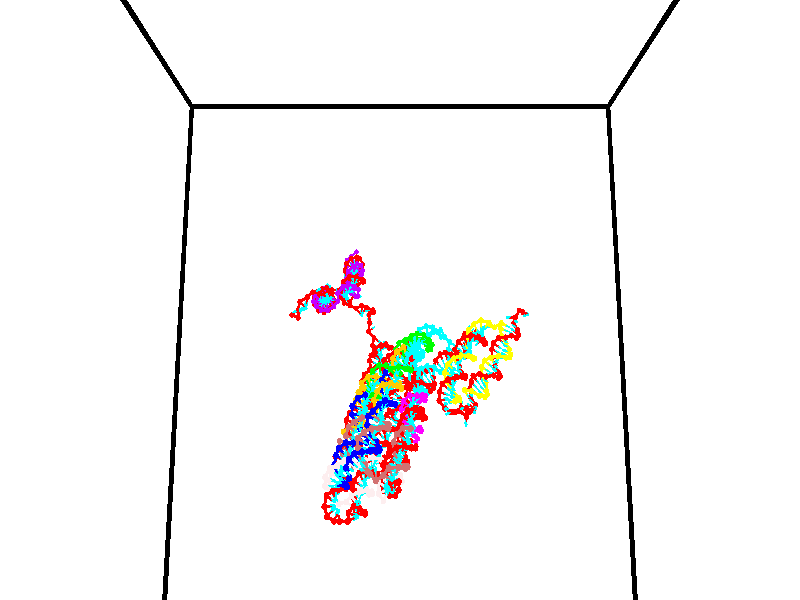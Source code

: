 // switches for output
#declare DRAW_BASES = 1; // possible values are 0, 1; only relevant for DNA ribbons
#declare DRAW_BASES_TYPE = 3; // possible values are 1, 2, 3; only relevant for DNA ribbons
#declare DRAW_FOG = 0; // set to 1 to enable fog

#include "colors.inc"

#include "transforms.inc"
background { rgb <1, 1, 1>}

#default {
   normal{
       ripples 0.25
       frequency 0.20
       turbulence 0.2
       lambda 5
   }
	finish {
		phong 0.1
		phong_size 40.
	}
}

// original window dimensions: 1024x640


// camera settings

camera {
	sky <0, 0.179814, -0.983701>
	up <0, 0.179814, -0.983701>
	right 1.6 * <1, 0, 0>
	location <35, 94.9851, 44.8844>
	look_at <35, 29.7336, 32.9568>
	direction <0, -65.2515, -11.9276>
	angle 67.0682
}


# declare cpy_camera_pos = <35, 94.9851, 44.8844>;
# if (DRAW_FOG = 1)
fog {
	fog_type 2
	up vnormalize(cpy_camera_pos)
	color rgbt<1,1,1,0.3>
	distance 1e-5
	fog_alt 3e-3
	fog_offset 56
}
# end


// LIGHTS

# declare lum = 6;
global_settings {
	ambient_light rgb lum * <0.05, 0.05, 0.05>
	max_trace_level 15
}# declare cpy_direct_light_amount = 0.25;
light_source
{	1000 * <-1, -1.16352, -0.803886>,
	rgb lum * cpy_direct_light_amount
	parallel
}

light_source
{	1000 * <1, 1.16352, 0.803886>,
	rgb lum * cpy_direct_light_amount
	parallel
}

// strand 0

// nucleotide -1

// particle -1
sphere {
	<24.068247, 34.680744, 35.146591> 0.250000
	pigment { color rgbt <1,0,0,0> }
	no_shadow
}
cylinder {
	<24.274893, 35.008461, 35.047092>,  <24.398880, 35.205090, 34.987392>, 0.100000
	pigment { color rgbt <1,0,0,0> }
	no_shadow
}
cylinder {
	<24.274893, 35.008461, 35.047092>,  <24.068247, 34.680744, 35.146591>, 0.100000
	pigment { color rgbt <1,0,0,0> }
	no_shadow
}

// particle -1
sphere {
	<24.274893, 35.008461, 35.047092> 0.100000
	pigment { color rgbt <1,0,0,0> }
	no_shadow
}
sphere {
	0, 1
	scale<0.080000,0.200000,0.300000>
	matrix <0.015897, 0.281291, 0.959491,
		0.856071, -0.499641, 0.132295,
		0.516614, 0.819289, -0.248748,
		24.429876, 35.254250, 34.972469>
	pigment { color rgbt <0,1,1,0> }
	no_shadow
}
cylinder {
	<24.737164, 34.877918, 35.419312>,  <24.068247, 34.680744, 35.146591>, 0.130000
	pigment { color rgbt <1,0,0,0> }
	no_shadow
}

// nucleotide -1

// particle -1
sphere {
	<24.737164, 34.877918, 35.419312> 0.250000
	pigment { color rgbt <1,0,0,0> }
	no_shadow
}
cylinder {
	<24.882505, 35.107025, 35.125401>,  <24.969711, 35.244492, 34.949055>, 0.100000
	pigment { color rgbt <1,0,0,0> }
	no_shadow
}
cylinder {
	<24.882505, 35.107025, 35.125401>,  <24.737164, 34.877918, 35.419312>, 0.100000
	pigment { color rgbt <1,0,0,0> }
	no_shadow
}

// particle -1
sphere {
	<24.882505, 35.107025, 35.125401> 0.100000
	pigment { color rgbt <1,0,0,0> }
	no_shadow
}
sphere {
	0, 1
	scale<0.080000,0.200000,0.300000>
	matrix <0.635478, -0.729110, -0.254101,
		-0.681278, -0.374608, -0.628911,
		0.363357, 0.572772, -0.734782,
		24.991512, 35.278858, 34.904964>
	pigment { color rgbt <0,1,1,0> }
	no_shadow
}
cylinder {
	<24.641277, 34.565506, 34.709709>,  <24.737164, 34.877918, 35.419312>, 0.130000
	pigment { color rgbt <1,0,0,0> }
	no_shadow
}

// nucleotide -1

// particle -1
sphere {
	<24.641277, 34.565506, 34.709709> 0.250000
	pigment { color rgbt <1,0,0,0> }
	no_shadow
}
cylinder {
	<24.966921, 34.797478, 34.697659>,  <25.162308, 34.936661, 34.690430>, 0.100000
	pigment { color rgbt <1,0,0,0> }
	no_shadow
}
cylinder {
	<24.966921, 34.797478, 34.697659>,  <24.641277, 34.565506, 34.709709>, 0.100000
	pigment { color rgbt <1,0,0,0> }
	no_shadow
}

// particle -1
sphere {
	<24.966921, 34.797478, 34.697659> 0.100000
	pigment { color rgbt <1,0,0,0> }
	no_shadow
}
sphere {
	0, 1
	scale<0.080000,0.200000,0.300000>
	matrix <0.497476, -0.723245, -0.478993,
		-0.299568, 0.374968, -0.877302,
		0.814111, 0.579927, -0.030124,
		25.211155, 34.971455, 34.688622>
	pigment { color rgbt <0,1,1,0> }
	no_shadow
}
cylinder {
	<24.836285, 34.724575, 34.016838>,  <24.641277, 34.565506, 34.709709>, 0.130000
	pigment { color rgbt <1,0,0,0> }
	no_shadow
}

// nucleotide -1

// particle -1
sphere {
	<24.836285, 34.724575, 34.016838> 0.250000
	pigment { color rgbt <1,0,0,0> }
	no_shadow
}
cylinder {
	<25.134808, 34.660137, 34.275166>,  <25.313921, 34.621475, 34.430161>, 0.100000
	pigment { color rgbt <1,0,0,0> }
	no_shadow
}
cylinder {
	<25.134808, 34.660137, 34.275166>,  <24.836285, 34.724575, 34.016838>, 0.100000
	pigment { color rgbt <1,0,0,0> }
	no_shadow
}

// particle -1
sphere {
	<25.134808, 34.660137, 34.275166> 0.100000
	pigment { color rgbt <1,0,0,0> }
	no_shadow
}
sphere {
	0, 1
	scale<0.080000,0.200000,0.300000>
	matrix <0.252380, -0.829328, -0.498517,
		0.615899, 0.535037, -0.578277,
		0.746306, -0.161091, 0.645815,
		25.358700, 34.611809, 34.468910>
	pigment { color rgbt <0,1,1,0> }
	no_shadow
}
cylinder {
	<25.592010, 34.682163, 33.603668>,  <24.836285, 34.724575, 34.016838>, 0.130000
	pigment { color rgbt <1,0,0,0> }
	no_shadow
}

// nucleotide -1

// particle -1
sphere {
	<25.592010, 34.682163, 33.603668> 0.250000
	pigment { color rgbt <1,0,0,0> }
	no_shadow
}
cylinder {
	<25.491554, 34.456532, 33.918308>,  <25.431280, 34.321152, 34.107094>, 0.100000
	pigment { color rgbt <1,0,0,0> }
	no_shadow
}
cylinder {
	<25.491554, 34.456532, 33.918308>,  <25.592010, 34.682163, 33.603668>, 0.100000
	pigment { color rgbt <1,0,0,0> }
	no_shadow
}

// particle -1
sphere {
	<25.491554, 34.456532, 33.918308> 0.100000
	pigment { color rgbt <1,0,0,0> }
	no_shadow
}
sphere {
	0, 1
	scale<0.080000,0.200000,0.300000>
	matrix <-0.044197, -0.805119, -0.591465,
		0.966941, -0.183307, 0.177269,
		-0.251143, -0.564077, 0.786603,
		25.416212, 34.287308, 34.154289>
	pigment { color rgbt <0,1,1,0> }
	no_shadow
}
cylinder {
	<26.046154, 34.287563, 33.120255>,  <25.592010, 34.682163, 33.603668>, 0.130000
	pigment { color rgbt <1,0,0,0> }
	no_shadow
}

// nucleotide -1

// particle -1
sphere {
	<26.046154, 34.287563, 33.120255> 0.250000
	pigment { color rgbt <1,0,0,0> }
	no_shadow
}
cylinder {
	<26.399889, 34.452839, 33.033333>,  <26.612129, 34.552006, 32.981178>, 0.100000
	pigment { color rgbt <1,0,0,0> }
	no_shadow
}
cylinder {
	<26.399889, 34.452839, 33.033333>,  <26.046154, 34.287563, 33.120255>, 0.100000
	pigment { color rgbt <1,0,0,0> }
	no_shadow
}

// particle -1
sphere {
	<26.399889, 34.452839, 33.033333> 0.100000
	pigment { color rgbt <1,0,0,0> }
	no_shadow
}
sphere {
	0, 1
	scale<0.080000,0.200000,0.300000>
	matrix <-0.443558, 0.598461, -0.667159,
		-0.145613, 0.686382, 0.712515,
		0.884338, 0.413189, -0.217306,
		26.665190, 34.576794, 32.968140>
	pigment { color rgbt <0,1,1,0> }
	no_shadow
}
cylinder {
	<26.766632, 33.895847, 33.150009>,  <26.046154, 34.287563, 33.120255>, 0.130000
	pigment { color rgbt <1,0,0,0> }
	no_shadow
}

// nucleotide -1

// particle -1
sphere {
	<26.766632, 33.895847, 33.150009> 0.250000
	pigment { color rgbt <1,0,0,0> }
	no_shadow
}
cylinder {
	<27.132145, 33.798580, 33.280163>,  <27.351452, 33.740219, 33.358253>, 0.100000
	pigment { color rgbt <1,0,0,0> }
	no_shadow
}
cylinder {
	<27.132145, 33.798580, 33.280163>,  <26.766632, 33.895847, 33.150009>, 0.100000
	pigment { color rgbt <1,0,0,0> }
	no_shadow
}

// particle -1
sphere {
	<27.132145, 33.798580, 33.280163> 0.100000
	pigment { color rgbt <1,0,0,0> }
	no_shadow
}
sphere {
	0, 1
	scale<0.080000,0.200000,0.300000>
	matrix <-0.167237, -0.955196, -0.244198,
		0.370183, 0.168728, -0.913507,
		0.913781, -0.243171, 0.325380,
		27.406279, 33.725628, 33.377777>
	pigment { color rgbt <0,1,1,0> }
	no_shadow
}
cylinder {
	<26.866093, 33.429390, 32.676762>,  <26.766632, 33.895847, 33.150009>, 0.130000
	pigment { color rgbt <1,0,0,0> }
	no_shadow
}

// nucleotide -1

// particle -1
sphere {
	<26.866093, 33.429390, 32.676762> 0.250000
	pigment { color rgbt <1,0,0,0> }
	no_shadow
}
cylinder {
	<27.129299, 33.342934, 32.965290>,  <27.287222, 33.291061, 33.138405>, 0.100000
	pigment { color rgbt <1,0,0,0> }
	no_shadow
}
cylinder {
	<27.129299, 33.342934, 32.965290>,  <26.866093, 33.429390, 32.676762>, 0.100000
	pigment { color rgbt <1,0,0,0> }
	no_shadow
}

// particle -1
sphere {
	<27.129299, 33.342934, 32.965290> 0.100000
	pigment { color rgbt <1,0,0,0> }
	no_shadow
}
sphere {
	0, 1
	scale<0.080000,0.200000,0.300000>
	matrix <-0.206623, -0.972978, -0.103055,
		0.724102, -0.081230, -0.684893,
		0.658015, -0.216137, 0.721319,
		27.326704, 33.278091, 33.181686>
	pigment { color rgbt <0,1,1,0> }
	no_shadow
}
cylinder {
	<27.317944, 32.907005, 32.452339>,  <26.866093, 33.429390, 32.676762>, 0.130000
	pigment { color rgbt <1,0,0,0> }
	no_shadow
}

// nucleotide -1

// particle -1
sphere {
	<27.317944, 32.907005, 32.452339> 0.250000
	pigment { color rgbt <1,0,0,0> }
	no_shadow
}
cylinder {
	<27.299763, 32.886791, 32.851414>,  <27.288855, 32.874664, 33.090858>, 0.100000
	pigment { color rgbt <1,0,0,0> }
	no_shadow
}
cylinder {
	<27.299763, 32.886791, 32.851414>,  <27.317944, 32.907005, 32.452339>, 0.100000
	pigment { color rgbt <1,0,0,0> }
	no_shadow
}

// particle -1
sphere {
	<27.299763, 32.886791, 32.851414> 0.100000
	pigment { color rgbt <1,0,0,0> }
	no_shadow
}
sphere {
	0, 1
	scale<0.080000,0.200000,0.300000>
	matrix <-0.243269, -0.968094, -0.060119,
		0.968893, -0.245439, 0.031711,
		-0.045454, -0.050534, 0.997687,
		27.286127, 32.871632, 33.150719>
	pigment { color rgbt <0,1,1,0> }
	no_shadow
}
cylinder {
	<27.500669, 32.183399, 32.562256>,  <27.317944, 32.907005, 32.452339>, 0.130000
	pigment { color rgbt <1,0,0,0> }
	no_shadow
}

// nucleotide -1

// particle -1
sphere {
	<27.500669, 32.183399, 32.562256> 0.250000
	pigment { color rgbt <1,0,0,0> }
	no_shadow
}
cylinder {
	<27.385254, 32.293858, 32.928967>,  <27.316004, 32.360134, 33.148994>, 0.100000
	pigment { color rgbt <1,0,0,0> }
	no_shadow
}
cylinder {
	<27.385254, 32.293858, 32.928967>,  <27.500669, 32.183399, 32.562256>, 0.100000
	pigment { color rgbt <1,0,0,0> }
	no_shadow
}

// particle -1
sphere {
	<27.385254, 32.293858, 32.928967> 0.100000
	pigment { color rgbt <1,0,0,0> }
	no_shadow
}
sphere {
	0, 1
	scale<0.080000,0.200000,0.300000>
	matrix <-0.281562, -0.939641, 0.194419,
		0.915133, -0.202032, 0.348876,
		-0.288539, 0.276150, 0.916781,
		27.298693, 32.376701, 33.204002>
	pigment { color rgbt <0,1,1,0> }
	no_shadow
}
cylinder {
	<27.699665, 31.668631, 32.940441>,  <27.500669, 32.183399, 32.562256>, 0.130000
	pigment { color rgbt <1,0,0,0> }
	no_shadow
}

// nucleotide -1

// particle -1
sphere {
	<27.699665, 31.668631, 32.940441> 0.250000
	pigment { color rgbt <1,0,0,0> }
	no_shadow
}
cylinder {
	<27.415787, 31.840591, 33.163696>,  <27.245461, 31.943768, 33.297649>, 0.100000
	pigment { color rgbt <1,0,0,0> }
	no_shadow
}
cylinder {
	<27.415787, 31.840591, 33.163696>,  <27.699665, 31.668631, 32.940441>, 0.100000
	pigment { color rgbt <1,0,0,0> }
	no_shadow
}

// particle -1
sphere {
	<27.415787, 31.840591, 33.163696> 0.100000
	pigment { color rgbt <1,0,0,0> }
	no_shadow
}
sphere {
	0, 1
	scale<0.080000,0.200000,0.300000>
	matrix <-0.346633, -0.902785, 0.254606,
		0.613334, -0.012777, 0.789720,
		-0.709695, 0.429902, 0.558138,
		27.202879, 31.969563, 33.331139>
	pigment { color rgbt <0,1,1,0> }
	no_shadow
}
cylinder {
	<27.718405, 31.325397, 33.547344>,  <27.699665, 31.668631, 32.940441>, 0.130000
	pigment { color rgbt <1,0,0,0> }
	no_shadow
}

// nucleotide -1

// particle -1
sphere {
	<27.718405, 31.325397, 33.547344> 0.250000
	pigment { color rgbt <1,0,0,0> }
	no_shadow
}
cylinder {
	<27.355621, 31.493885, 33.547455>,  <27.137951, 31.594978, 33.547520>, 0.100000
	pigment { color rgbt <1,0,0,0> }
	no_shadow
}
cylinder {
	<27.355621, 31.493885, 33.547455>,  <27.718405, 31.325397, 33.547344>, 0.100000
	pigment { color rgbt <1,0,0,0> }
	no_shadow
}

// particle -1
sphere {
	<27.355621, 31.493885, 33.547455> 0.100000
	pigment { color rgbt <1,0,0,0> }
	no_shadow
}
sphere {
	0, 1
	scale<0.080000,0.200000,0.300000>
	matrix <-0.420457, -0.905359, 0.059505,
		0.025316, 0.053852, 0.998228,
		-0.906959, 0.421219, 0.000277,
		27.083534, 31.620251, 33.547539>
	pigment { color rgbt <0,1,1,0> }
	no_shadow
}
cylinder {
	<27.386387, 31.053978, 34.123493>,  <27.718405, 31.325397, 33.547344>, 0.130000
	pigment { color rgbt <1,0,0,0> }
	no_shadow
}

// nucleotide -1

// particle -1
sphere {
	<27.386387, 31.053978, 34.123493> 0.250000
	pigment { color rgbt <1,0,0,0> }
	no_shadow
}
cylinder {
	<27.108126, 31.177984, 33.864277>,  <26.941168, 31.252388, 33.708748>, 0.100000
	pigment { color rgbt <1,0,0,0> }
	no_shadow
}
cylinder {
	<27.108126, 31.177984, 33.864277>,  <27.386387, 31.053978, 34.123493>, 0.100000
	pigment { color rgbt <1,0,0,0> }
	no_shadow
}

// particle -1
sphere {
	<27.108126, 31.177984, 33.864277> 0.100000
	pigment { color rgbt <1,0,0,0> }
	no_shadow
}
sphere {
	0, 1
	scale<0.080000,0.200000,0.300000>
	matrix <-0.340286, -0.936669, -0.082807,
		-0.632670, 0.162913, 0.757092,
		-0.695654, 0.310017, -0.648040,
		26.899429, 31.270988, 33.669865>
	pigment { color rgbt <0,1,1,0> }
	no_shadow
}
cylinder {
	<26.801241, 30.576000, 34.264164>,  <27.386387, 31.053978, 34.123493>, 0.130000
	pigment { color rgbt <1,0,0,0> }
	no_shadow
}

// nucleotide -1

// particle -1
sphere {
	<26.801241, 30.576000, 34.264164> 0.250000
	pigment { color rgbt <1,0,0,0> }
	no_shadow
}
cylinder {
	<26.692175, 30.727453, 33.910374>,  <26.626736, 30.818325, 33.698101>, 0.100000
	pigment { color rgbt <1,0,0,0> }
	no_shadow
}
cylinder {
	<26.692175, 30.727453, 33.910374>,  <26.801241, 30.576000, 34.264164>, 0.100000
	pigment { color rgbt <1,0,0,0> }
	no_shadow
}

// particle -1
sphere {
	<26.692175, 30.727453, 33.910374> 0.100000
	pigment { color rgbt <1,0,0,0> }
	no_shadow
}
sphere {
	0, 1
	scale<0.080000,0.200000,0.300000>
	matrix <-0.330287, -0.900275, -0.283576,
		-0.903640, 0.214810, 0.370529,
		-0.272663, 0.378631, -0.884473,
		26.610374, 30.841043, 33.645031>
	pigment { color rgbt <0,1,1,0> }
	no_shadow
}
cylinder {
	<26.147242, 30.350765, 34.061836>,  <26.801241, 30.576000, 34.264164>, 0.130000
	pigment { color rgbt <1,0,0,0> }
	no_shadow
}

// nucleotide -1

// particle -1
sphere {
	<26.147242, 30.350765, 34.061836> 0.250000
	pigment { color rgbt <1,0,0,0> }
	no_shadow
}
cylinder {
	<26.313112, 30.434427, 33.707592>,  <26.412634, 30.484625, 33.495045>, 0.100000
	pigment { color rgbt <1,0,0,0> }
	no_shadow
}
cylinder {
	<26.313112, 30.434427, 33.707592>,  <26.147242, 30.350765, 34.061836>, 0.100000
	pigment { color rgbt <1,0,0,0> }
	no_shadow
}

// particle -1
sphere {
	<26.313112, 30.434427, 33.707592> 0.100000
	pigment { color rgbt <1,0,0,0> }
	no_shadow
}
sphere {
	0, 1
	scale<0.080000,0.200000,0.300000>
	matrix <-0.212646, -0.924007, -0.317794,
		-0.884774, 0.320102, -0.338688,
		0.414676, 0.209155, -0.885606,
		26.437515, 30.497173, 33.441910>
	pigment { color rgbt <0,1,1,0> }
	no_shadow
}
cylinder {
	<25.658100, 30.096235, 33.466286>,  <26.147242, 30.350765, 34.061836>, 0.130000
	pigment { color rgbt <1,0,0,0> }
	no_shadow
}

// nucleotide -1

// particle -1
sphere {
	<25.658100, 30.096235, 33.466286> 0.250000
	pigment { color rgbt <1,0,0,0> }
	no_shadow
}
cylinder {
	<26.020844, 30.134087, 33.302017>,  <26.238489, 30.156797, 33.203457>, 0.100000
	pigment { color rgbt <1,0,0,0> }
	no_shadow
}
cylinder {
	<26.020844, 30.134087, 33.302017>,  <25.658100, 30.096235, 33.466286>, 0.100000
	pigment { color rgbt <1,0,0,0> }
	no_shadow
}

// particle -1
sphere {
	<26.020844, 30.134087, 33.302017> 0.100000
	pigment { color rgbt <1,0,0,0> }
	no_shadow
}
sphere {
	0, 1
	scale<0.080000,0.200000,0.300000>
	matrix <-0.096829, -0.901608, -0.421578,
		-0.410156, 0.422077, -0.808470,
		0.906860, 0.094629, -0.410670,
		26.292902, 30.162476, 33.178818>
	pigment { color rgbt <0,1,1,0> }
	no_shadow
}
cylinder {
	<25.634525, 30.002634, 32.741585>,  <25.658100, 30.096235, 33.466286>, 0.130000
	pigment { color rgbt <1,0,0,0> }
	no_shadow
}

// nucleotide -1

// particle -1
sphere {
	<25.634525, 30.002634, 32.741585> 0.250000
	pigment { color rgbt <1,0,0,0> }
	no_shadow
}
cylinder {
	<25.987955, 29.897100, 32.896343>,  <26.200012, 29.833780, 32.989197>, 0.100000
	pigment { color rgbt <1,0,0,0> }
	no_shadow
}
cylinder {
	<25.987955, 29.897100, 32.896343>,  <25.634525, 30.002634, 32.741585>, 0.100000
	pigment { color rgbt <1,0,0,0> }
	no_shadow
}

// particle -1
sphere {
	<25.987955, 29.897100, 32.896343> 0.100000
	pigment { color rgbt <1,0,0,0> }
	no_shadow
}
sphere {
	0, 1
	scale<0.080000,0.200000,0.300000>
	matrix <-0.067337, -0.889183, -0.452571,
		0.463424, 0.373828, -0.803425,
		0.883575, -0.263832, 0.386896,
		26.253027, 29.817951, 33.012413>
	pigment { color rgbt <0,1,1,0> }
	no_shadow
}
cylinder {
	<25.747379, 29.456524, 32.306923>,  <25.634525, 30.002634, 32.741585>, 0.130000
	pigment { color rgbt <1,0,0,0> }
	no_shadow
}

// nucleotide -1

// particle -1
sphere {
	<25.747379, 29.456524, 32.306923> 0.250000
	pigment { color rgbt <1,0,0,0> }
	no_shadow
}
cylinder {
	<26.063311, 29.426235, 32.550377>,  <26.252869, 29.408062, 32.696449>, 0.100000
	pigment { color rgbt <1,0,0,0> }
	no_shadow
}
cylinder {
	<26.063311, 29.426235, 32.550377>,  <25.747379, 29.456524, 32.306923>, 0.100000
	pigment { color rgbt <1,0,0,0> }
	no_shadow
}

// particle -1
sphere {
	<26.063311, 29.426235, 32.550377> 0.100000
	pigment { color rgbt <1,0,0,0> }
	no_shadow
}
sphere {
	0, 1
	scale<0.080000,0.200000,0.300000>
	matrix <0.180165, -0.919924, -0.348254,
		0.586270, 0.384716, -0.712938,
		0.789828, -0.075724, 0.608636,
		26.300259, 29.403519, 32.732967>
	pigment { color rgbt <0,1,1,0> }
	no_shadow
}
cylinder {
	<26.304129, 29.150103, 31.859892>,  <25.747379, 29.456524, 32.306923>, 0.130000
	pigment { color rgbt <1,0,0,0> }
	no_shadow
}

// nucleotide -1

// particle -1
sphere {
	<26.304129, 29.150103, 31.859892> 0.250000
	pigment { color rgbt <1,0,0,0> }
	no_shadow
}
cylinder {
	<26.407740, 29.081629, 32.240124>,  <26.469906, 29.040545, 32.468262>, 0.100000
	pigment { color rgbt <1,0,0,0> }
	no_shadow
}
cylinder {
	<26.407740, 29.081629, 32.240124>,  <26.304129, 29.150103, 31.859892>, 0.100000
	pigment { color rgbt <1,0,0,0> }
	no_shadow
}

// particle -1
sphere {
	<26.407740, 29.081629, 32.240124> 0.100000
	pigment { color rgbt <1,0,0,0> }
	no_shadow
}
sphere {
	0, 1
	scale<0.080000,0.200000,0.300000>
	matrix <0.216198, -0.948921, -0.229798,
		0.941362, 0.265038, -0.208786,
		0.259027, -0.171184, 0.950579,
		26.485447, 29.030273, 32.525299>
	pigment { color rgbt <0,1,1,0> }
	no_shadow
}
cylinder {
	<26.892675, 28.779253, 31.850197>,  <26.304129, 29.150103, 31.859892>, 0.130000
	pigment { color rgbt <1,0,0,0> }
	no_shadow
}

// nucleotide -1

// particle -1
sphere {
	<26.892675, 28.779253, 31.850197> 0.250000
	pigment { color rgbt <1,0,0,0> }
	no_shadow
}
cylinder {
	<26.759695, 28.702148, 32.219482>,  <26.679907, 28.655886, 32.441055>, 0.100000
	pigment { color rgbt <1,0,0,0> }
	no_shadow
}
cylinder {
	<26.759695, 28.702148, 32.219482>,  <26.892675, 28.779253, 31.850197>, 0.100000
	pigment { color rgbt <1,0,0,0> }
	no_shadow
}

// particle -1
sphere {
	<26.759695, 28.702148, 32.219482> 0.100000
	pigment { color rgbt <1,0,0,0> }
	no_shadow
}
sphere {
	0, 1
	scale<0.080000,0.200000,0.300000>
	matrix <0.170466, -0.975049, -0.142199,
		0.927588, 0.110103, 0.357013,
		-0.332449, -0.192760, 0.923213,
		26.659960, 28.644320, 32.496445>
	pigment { color rgbt <0,1,1,0> }
	no_shadow
}
cylinder {
	<27.403444, 28.349445, 32.049530>,  <26.892675, 28.779253, 31.850197>, 0.130000
	pigment { color rgbt <1,0,0,0> }
	no_shadow
}

// nucleotide -1

// particle -1
sphere {
	<27.403444, 28.349445, 32.049530> 0.250000
	pigment { color rgbt <1,0,0,0> }
	no_shadow
}
cylinder {
	<27.083719, 28.294617, 32.283562>,  <26.891884, 28.261721, 32.423981>, 0.100000
	pigment { color rgbt <1,0,0,0> }
	no_shadow
}
cylinder {
	<27.083719, 28.294617, 32.283562>,  <27.403444, 28.349445, 32.049530>, 0.100000
	pigment { color rgbt <1,0,0,0> }
	no_shadow
}

// particle -1
sphere {
	<27.083719, 28.294617, 32.283562> 0.100000
	pigment { color rgbt <1,0,0,0> }
	no_shadow
}
sphere {
	0, 1
	scale<0.080000,0.200000,0.300000>
	matrix <0.144875, -0.988874, -0.033748,
		0.583192, 0.057788, 0.810276,
		-0.799311, -0.137071, 0.585076,
		26.843925, 28.253496, 32.459084>
	pigment { color rgbt <0,1,1,0> }
	no_shadow
}
cylinder {
	<27.616257, 27.947849, 32.718349>,  <27.403444, 28.349445, 32.049530>, 0.130000
	pigment { color rgbt <1,0,0,0> }
	no_shadow
}

// nucleotide -1

// particle -1
sphere {
	<27.616257, 27.947849, 32.718349> 0.250000
	pigment { color rgbt <1,0,0,0> }
	no_shadow
}
cylinder {
	<27.223129, 27.891077, 32.671146>,  <26.987253, 27.857014, 32.642826>, 0.100000
	pigment { color rgbt <1,0,0,0> }
	no_shadow
}
cylinder {
	<27.223129, 27.891077, 32.671146>,  <27.616257, 27.947849, 32.718349>, 0.100000
	pigment { color rgbt <1,0,0,0> }
	no_shadow
}

// particle -1
sphere {
	<27.223129, 27.891077, 32.671146> 0.100000
	pigment { color rgbt <1,0,0,0> }
	no_shadow
}
sphere {
	0, 1
	scale<0.080000,0.200000,0.300000>
	matrix <0.156503, -0.979728, -0.125060,
		-0.097865, -0.141379, 0.985106,
		-0.982817, -0.141933, -0.118007,
		26.928284, 27.848497, 32.635746>
	pigment { color rgbt <0,1,1,0> }
	no_shadow
}
cylinder {
	<27.382570, 27.423748, 33.201267>,  <27.616257, 27.947849, 32.718349>, 0.130000
	pigment { color rgbt <1,0,0,0> }
	no_shadow
}

// nucleotide -1

// particle -1
sphere {
	<27.382570, 27.423748, 33.201267> 0.250000
	pigment { color rgbt <1,0,0,0> }
	no_shadow
}
cylinder {
	<27.144438, 27.438148, 32.880199>,  <27.001558, 27.446789, 32.687557>, 0.100000
	pigment { color rgbt <1,0,0,0> }
	no_shadow
}
cylinder {
	<27.144438, 27.438148, 32.880199>,  <27.382570, 27.423748, 33.201267>, 0.100000
	pigment { color rgbt <1,0,0,0> }
	no_shadow
}

// particle -1
sphere {
	<27.144438, 27.438148, 32.880199> 0.100000
	pigment { color rgbt <1,0,0,0> }
	no_shadow
}
sphere {
	0, 1
	scale<0.080000,0.200000,0.300000>
	matrix <0.134886, -0.980339, -0.144016,
		-0.792076, -0.194006, 0.578772,
		-0.595333, 0.036003, -0.802672,
		26.965837, 27.448950, 32.639397>
	pigment { color rgbt <0,1,1,0> }
	no_shadow
}
cylinder {
	<26.863934, 26.837240, 33.113377>,  <27.382570, 27.423748, 33.201267>, 0.130000
	pigment { color rgbt <1,0,0,0> }
	no_shadow
}

// nucleotide -1

// particle -1
sphere {
	<26.863934, 26.837240, 33.113377> 0.250000
	pigment { color rgbt <1,0,0,0> }
	no_shadow
}
cylinder {
	<26.975058, 26.949219, 32.745800>,  <27.041731, 27.016405, 32.525253>, 0.100000
	pigment { color rgbt <1,0,0,0> }
	no_shadow
}
cylinder {
	<26.975058, 26.949219, 32.745800>,  <26.863934, 26.837240, 33.113377>, 0.100000
	pigment { color rgbt <1,0,0,0> }
	no_shadow
}

// particle -1
sphere {
	<26.975058, 26.949219, 32.745800> 0.100000
	pigment { color rgbt <1,0,0,0> }
	no_shadow
}
sphere {
	0, 1
	scale<0.080000,0.200000,0.300000>
	matrix <0.035541, -0.958937, -0.281385,
		-0.959979, 0.045511, -0.276350,
		0.277808, 0.279945, -0.918941,
		27.058399, 27.033203, 32.470116>
	pigment { color rgbt <0,1,1,0> }
	no_shadow
}
cylinder {
	<26.346249, 26.555275, 32.591129>,  <26.863934, 26.837240, 33.113377>, 0.130000
	pigment { color rgbt <1,0,0,0> }
	no_shadow
}

// nucleotide -1

// particle -1
sphere {
	<26.346249, 26.555275, 32.591129> 0.250000
	pigment { color rgbt <1,0,0,0> }
	no_shadow
}
cylinder {
	<26.708780, 26.595510, 32.426960>,  <26.926300, 26.619652, 32.328461>, 0.100000
	pigment { color rgbt <1,0,0,0> }
	no_shadow
}
cylinder {
	<26.708780, 26.595510, 32.426960>,  <26.346249, 26.555275, 32.591129>, 0.100000
	pigment { color rgbt <1,0,0,0> }
	no_shadow
}

// particle -1
sphere {
	<26.708780, 26.595510, 32.426960> 0.100000
	pigment { color rgbt <1,0,0,0> }
	no_shadow
}
sphere {
	0, 1
	scale<0.080000,0.200000,0.300000>
	matrix <-0.006632, -0.967748, -0.251832,
		-0.422516, 0.230965, -0.876433,
		0.906331, 0.100590, -0.410421,
		26.980680, 26.625687, 32.303833>
	pigment { color rgbt <0,1,1,0> }
	no_shadow
}
cylinder {
	<26.511415, 26.344908, 31.856869>,  <26.346249, 26.555275, 32.591129>, 0.130000
	pigment { color rgbt <1,0,0,0> }
	no_shadow
}

// nucleotide -1

// particle -1
sphere {
	<26.511415, 26.344908, 31.856869> 0.250000
	pigment { color rgbt <1,0,0,0> }
	no_shadow
}
cylinder {
	<26.860075, 26.307516, 32.049324>,  <27.069271, 26.285082, 32.164799>, 0.100000
	pigment { color rgbt <1,0,0,0> }
	no_shadow
}
cylinder {
	<26.860075, 26.307516, 32.049324>,  <26.511415, 26.344908, 31.856869>, 0.100000
	pigment { color rgbt <1,0,0,0> }
	no_shadow
}

// particle -1
sphere {
	<26.860075, 26.307516, 32.049324> 0.100000
	pigment { color rgbt <1,0,0,0> }
	no_shadow
}
sphere {
	0, 1
	scale<0.080000,0.200000,0.300000>
	matrix <0.101004, -0.926318, -0.362952,
		0.479615, 0.364962, -0.797980,
		0.871647, -0.093478, 0.481138,
		27.121569, 26.279472, 32.193665>
	pigment { color rgbt <0,1,1,0> }
	no_shadow
}
cylinder {
	<27.083231, 26.153805, 31.315165>,  <26.511415, 26.344908, 31.856869>, 0.130000
	pigment { color rgbt <1,0,0,0> }
	no_shadow
}

// nucleotide -1

// particle -1
sphere {
	<27.083231, 26.153805, 31.315165> 0.250000
	pigment { color rgbt <1,0,0,0> }
	no_shadow
}
cylinder {
	<27.108429, 25.992506, 31.680332>,  <27.123547, 25.895727, 31.899433>, 0.100000
	pigment { color rgbt <1,0,0,0> }
	no_shadow
}
cylinder {
	<27.108429, 25.992506, 31.680332>,  <27.083231, 26.153805, 31.315165>, 0.100000
	pigment { color rgbt <1,0,0,0> }
	no_shadow
}

// particle -1
sphere {
	<27.108429, 25.992506, 31.680332> 0.100000
	pigment { color rgbt <1,0,0,0> }
	no_shadow
}
sphere {
	0, 1
	scale<0.080000,0.200000,0.300000>
	matrix <0.337219, -0.852338, -0.399754,
		0.939316, 0.333036, 0.082290,
		0.062993, -0.403245, 0.912921,
		27.127327, 25.871532, 31.954208>
	pigment { color rgbt <0,1,1,0> }
	no_shadow
}
cylinder {
	<27.780235, 26.055265, 31.307524>,  <27.083231, 26.153805, 31.315165>, 0.130000
	pigment { color rgbt <1,0,0,0> }
	no_shadow
}

// nucleotide -1

// particle -1
sphere {
	<27.780235, 26.055265, 31.307524> 0.250000
	pigment { color rgbt <1,0,0,0> }
	no_shadow
}
cylinder {
	<27.721245, 26.444098, 31.380526>,  <27.685850, 26.677397, 31.424328>, 0.100000
	pigment { color rgbt <1,0,0,0> }
	no_shadow
}
cylinder {
	<27.721245, 26.444098, 31.380526>,  <27.780235, 26.055265, 31.307524>, 0.100000
	pigment { color rgbt <1,0,0,0> }
	no_shadow
}

// particle -1
sphere {
	<27.721245, 26.444098, 31.380526> 0.100000
	pigment { color rgbt <1,0,0,0> }
	no_shadow
}
sphere {
	0, 1
	scale<0.080000,0.200000,0.300000>
	matrix <-0.983464, -0.124515, -0.131510,
		-0.105114, -0.198887, 0.974369,
		-0.147479, 0.972080, 0.182510,
		27.677002, 26.735722, 31.435278>
	pigment { color rgbt <0,1,1,0> }
	no_shadow
}
cylinder {
	<28.098337, 25.425797, 31.522242>,  <27.780235, 26.055265, 31.307524>, 0.130000
	pigment { color rgbt <1,0,0,0> }
	no_shadow
}

// nucleotide -1

// particle -1
sphere {
	<28.098337, 25.425797, 31.522242> 0.250000
	pigment { color rgbt <1,0,0,0> }
	no_shadow
}
cylinder {
	<28.284611, 25.131254, 31.325909>,  <28.396376, 24.954529, 31.208109>, 0.100000
	pigment { color rgbt <1,0,0,0> }
	no_shadow
}
cylinder {
	<28.284611, 25.131254, 31.325909>,  <28.098337, 25.425797, 31.522242>, 0.100000
	pigment { color rgbt <1,0,0,0> }
	no_shadow
}

// particle -1
sphere {
	<28.284611, 25.131254, 31.325909> 0.100000
	pigment { color rgbt <1,0,0,0> }
	no_shadow
}
sphere {
	0, 1
	scale<0.080000,0.200000,0.300000>
	matrix <0.766508, 0.058433, 0.639571,
		-0.442272, -0.674065, 0.591635,
		0.465683, -0.736357, -0.490833,
		28.424316, 24.910347, 31.178659>
	pigment { color rgbt <0,1,1,0> }
	no_shadow
}
cylinder {
	<28.431742, 24.957975, 31.979618>,  <28.098337, 25.425797, 31.522242>, 0.130000
	pigment { color rgbt <1,0,0,0> }
	no_shadow
}

// nucleotide -1

// particle -1
sphere {
	<28.431742, 24.957975, 31.979618> 0.250000
	pigment { color rgbt <1,0,0,0> }
	no_shadow
}
cylinder {
	<28.629421, 24.916866, 31.634317>,  <28.748028, 24.892200, 31.427137>, 0.100000
	pigment { color rgbt <1,0,0,0> }
	no_shadow
}
cylinder {
	<28.629421, 24.916866, 31.634317>,  <28.431742, 24.957975, 31.979618>, 0.100000
	pigment { color rgbt <1,0,0,0> }
	no_shadow
}

// particle -1
sphere {
	<28.629421, 24.916866, 31.634317> 0.100000
	pigment { color rgbt <1,0,0,0> }
	no_shadow
}
sphere {
	0, 1
	scale<0.080000,0.200000,0.300000>
	matrix <0.869049, 0.032295, 0.493671,
		-0.022856, -0.994180, 0.105274,
		0.494198, -0.102772, -0.863253,
		28.777681, 24.886036, 31.375341>
	pigment { color rgbt <0,1,1,0> }
	no_shadow
}
cylinder {
	<29.082563, 24.868164, 32.242542>,  <28.431742, 24.957975, 31.979618>, 0.130000
	pigment { color rgbt <1,0,0,0> }
	no_shadow
}

// nucleotide -1

// particle -1
sphere {
	<29.082563, 24.868164, 32.242542> 0.250000
	pigment { color rgbt <1,0,0,0> }
	no_shadow
}
cylinder {
	<28.972258, 25.216961, 32.404324>,  <28.906075, 25.426239, 32.501392>, 0.100000
	pigment { color rgbt <1,0,0,0> }
	no_shadow
}
cylinder {
	<28.972258, 25.216961, 32.404324>,  <29.082563, 24.868164, 32.242542>, 0.100000
	pigment { color rgbt <1,0,0,0> }
	no_shadow
}

// particle -1
sphere {
	<28.972258, 25.216961, 32.404324> 0.100000
	pigment { color rgbt <1,0,0,0> }
	no_shadow
}
sphere {
	0, 1
	scale<0.080000,0.200000,0.300000>
	matrix <0.937836, 0.336334, -0.085696,
		-0.210757, 0.355677, -0.910536,
		-0.275764, 0.871994, 0.404451,
		28.889528, 25.478559, 32.525658>
	pigment { color rgbt <0,1,1,0> }
	no_shadow
}
cylinder {
	<29.580986, 24.979872, 31.591009>,  <29.082563, 24.868164, 32.242542>, 0.130000
	pigment { color rgbt <1,0,0,0> }
	no_shadow
}

// nucleotide -1

// particle -1
sphere {
	<29.580986, 24.979872, 31.591009> 0.250000
	pigment { color rgbt <1,0,0,0> }
	no_shadow
}
cylinder {
	<29.945490, 25.118092, 31.680635>,  <30.164192, 25.201023, 31.734411>, 0.100000
	pigment { color rgbt <1,0,0,0> }
	no_shadow
}
cylinder {
	<29.945490, 25.118092, 31.680635>,  <29.580986, 24.979872, 31.591009>, 0.100000
	pigment { color rgbt <1,0,0,0> }
	no_shadow
}

// particle -1
sphere {
	<29.945490, 25.118092, 31.680635> 0.100000
	pigment { color rgbt <1,0,0,0> }
	no_shadow
}
sphere {
	0, 1
	scale<0.080000,0.200000,0.300000>
	matrix <0.176123, -0.818780, 0.546425,
		0.372277, -0.458471, -0.806979,
		0.911258, 0.345549, 0.224066,
		30.218866, 25.221756, 31.747854>
	pigment { color rgbt <0,1,1,0> }
	no_shadow
}
cylinder {
	<29.418421, 24.713678, 30.871874>,  <29.580986, 24.979872, 31.591009>, 0.130000
	pigment { color rgbt <1,0,0,0> }
	no_shadow
}

// nucleotide -1

// particle -1
sphere {
	<29.418421, 24.713678, 30.871874> 0.250000
	pigment { color rgbt <1,0,0,0> }
	no_shadow
}
cylinder {
	<29.025257, 24.643850, 30.848505>,  <28.789358, 24.601954, 30.834484>, 0.100000
	pigment { color rgbt <1,0,0,0> }
	no_shadow
}
cylinder {
	<29.025257, 24.643850, 30.848505>,  <29.418421, 24.713678, 30.871874>, 0.100000
	pigment { color rgbt <1,0,0,0> }
	no_shadow
}

// particle -1
sphere {
	<29.025257, 24.643850, 30.848505> 0.100000
	pigment { color rgbt <1,0,0,0> }
	no_shadow
}
sphere {
	0, 1
	scale<0.080000,0.200000,0.300000>
	matrix <-0.075026, 0.669700, -0.738832,
		0.168101, -0.721822, -0.671353,
		-0.982910, -0.174568, -0.058421,
		28.730385, 24.591480, 30.830978>
	pigment { color rgbt <0,1,1,0> }
	no_shadow
}
cylinder {
	<29.170334, 24.753672, 30.121935>,  <29.418421, 24.713678, 30.871874>, 0.130000
	pigment { color rgbt <1,0,0,0> }
	no_shadow
}

// nucleotide -1

// particle -1
sphere {
	<29.170334, 24.753672, 30.121935> 0.250000
	pigment { color rgbt <1,0,0,0> }
	no_shadow
}
cylinder {
	<28.941133, 24.874199, 30.426796>,  <28.803614, 24.946516, 30.609713>, 0.100000
	pigment { color rgbt <1,0,0,0> }
	no_shadow
}
cylinder {
	<28.941133, 24.874199, 30.426796>,  <29.170334, 24.753672, 30.121935>, 0.100000
	pigment { color rgbt <1,0,0,0> }
	no_shadow
}

// particle -1
sphere {
	<28.941133, 24.874199, 30.426796> 0.100000
	pigment { color rgbt <1,0,0,0> }
	no_shadow
}
sphere {
	0, 1
	scale<0.080000,0.200000,0.300000>
	matrix <-0.134730, 0.882674, -0.450259,
		-0.808406, -0.360683, -0.465175,
		-0.572999, 0.301319, 0.762154,
		28.769234, 24.964594, 30.655441>
	pigment { color rgbt <0,1,1,0> }
	no_shadow
}
cylinder {
	<29.032425, 25.409000, 29.620367>,  <29.170334, 24.753672, 30.121935>, 0.130000
	pigment { color rgbt <1,0,0,0> }
	no_shadow
}

// nucleotide -1

// particle -1
sphere {
	<29.032425, 25.409000, 29.620367> 0.250000
	pigment { color rgbt <1,0,0,0> }
	no_shadow
}
cylinder {
	<28.792667, 25.706537, 29.738638>,  <28.648813, 25.885059, 29.809601>, 0.100000
	pigment { color rgbt <1,0,0,0> }
	no_shadow
}
cylinder {
	<28.792667, 25.706537, 29.738638>,  <29.032425, 25.409000, 29.620367>, 0.100000
	pigment { color rgbt <1,0,0,0> }
	no_shadow
}

// particle -1
sphere {
	<28.792667, 25.706537, 29.738638> 0.100000
	pigment { color rgbt <1,0,0,0> }
	no_shadow
}
sphere {
	0, 1
	scale<0.080000,0.200000,0.300000>
	matrix <-0.793763, -0.504692, -0.339449,
		-0.103269, -0.438163, 0.892944,
		-0.599396, 0.743841, 0.295679,
		28.612848, 25.929689, 29.827341>
	pigment { color rgbt <0,1,1,0> }
	no_shadow
}
cylinder {
	<29.650150, 25.901661, 29.599127>,  <29.032425, 25.409000, 29.620367>, 0.130000
	pigment { color rgbt <1,0,0,0> }
	no_shadow
}

// nucleotide -1

// particle -1
sphere {
	<29.650150, 25.901661, 29.599127> 0.250000
	pigment { color rgbt <1,0,0,0> }
	no_shadow
}
cylinder {
	<29.852512, 25.968412, 29.260609>,  <29.973928, 26.008463, 29.057499>, 0.100000
	pigment { color rgbt <1,0,0,0> }
	no_shadow
}
cylinder {
	<29.852512, 25.968412, 29.260609>,  <29.650150, 25.901661, 29.599127>, 0.100000
	pigment { color rgbt <1,0,0,0> }
	no_shadow
}

// particle -1
sphere {
	<29.852512, 25.968412, 29.260609> 0.100000
	pigment { color rgbt <1,0,0,0> }
	no_shadow
}
sphere {
	0, 1
	scale<0.080000,0.200000,0.300000>
	matrix <0.016560, 0.979048, 0.202955,
		0.862431, -0.116690, 0.492540,
		0.505903, 0.166878, -0.846294,
		30.004284, 26.018476, 29.006720>
	pigment { color rgbt <0,1,1,0> }
	no_shadow
}
cylinder {
	<30.309467, 26.243299, 29.757587>,  <29.650150, 25.901661, 29.599127>, 0.130000
	pigment { color rgbt <1,0,0,0> }
	no_shadow
}

// nucleotide -1

// particle -1
sphere {
	<30.309467, 26.243299, 29.757587> 0.250000
	pigment { color rgbt <1,0,0,0> }
	no_shadow
}
cylinder {
	<30.128956, 26.328911, 29.411053>,  <30.020649, 26.380278, 29.203133>, 0.100000
	pigment { color rgbt <1,0,0,0> }
	no_shadow
}
cylinder {
	<30.128956, 26.328911, 29.411053>,  <30.309467, 26.243299, 29.757587>, 0.100000
	pigment { color rgbt <1,0,0,0> }
	no_shadow
}

// particle -1
sphere {
	<30.128956, 26.328911, 29.411053> 0.100000
	pigment { color rgbt <1,0,0,0> }
	no_shadow
}
sphere {
	0, 1
	scale<0.080000,0.200000,0.300000>
	matrix <0.080831, 0.976625, 0.199173,
		0.888715, 0.019855, -0.458030,
		-0.451278, 0.214031, -0.866337,
		29.993572, 26.393120, 29.151152>
	pigment { color rgbt <0,1,1,0> }
	no_shadow
}
cylinder {
	<30.609392, 26.860758, 29.544130>,  <30.309467, 26.243299, 29.757587>, 0.130000
	pigment { color rgbt <1,0,0,0> }
	no_shadow
}

// nucleotide -1

// particle -1
sphere {
	<30.609392, 26.860758, 29.544130> 0.250000
	pigment { color rgbt <1,0,0,0> }
	no_shadow
}
cylinder {
	<30.295799, 26.844954, 29.296320>,  <30.107643, 26.835470, 29.147635>, 0.100000
	pigment { color rgbt <1,0,0,0> }
	no_shadow
}
cylinder {
	<30.295799, 26.844954, 29.296320>,  <30.609392, 26.860758, 29.544130>, 0.100000
	pigment { color rgbt <1,0,0,0> }
	no_shadow
}

// particle -1
sphere {
	<30.295799, 26.844954, 29.296320> 0.100000
	pigment { color rgbt <1,0,0,0> }
	no_shadow
}
sphere {
	0, 1
	scale<0.080000,0.200000,0.300000>
	matrix <-0.069606, 0.997274, 0.024480,
		0.616869, 0.062315, -0.784595,
		-0.783982, -0.039512, -0.619525,
		30.060604, 26.833099, 29.110462>
	pigment { color rgbt <0,1,1,0> }
	no_shadow
}
cylinder {
	<30.735207, 27.377445, 29.061255>,  <30.609392, 26.860758, 29.544130>, 0.130000
	pigment { color rgbt <1,0,0,0> }
	no_shadow
}

// nucleotide -1

// particle -1
sphere {
	<30.735207, 27.377445, 29.061255> 0.250000
	pigment { color rgbt <1,0,0,0> }
	no_shadow
}
cylinder {
	<30.344351, 27.293633, 29.075644>,  <30.109837, 27.243345, 29.084278>, 0.100000
	pigment { color rgbt <1,0,0,0> }
	no_shadow
}
cylinder {
	<30.344351, 27.293633, 29.075644>,  <30.735207, 27.377445, 29.061255>, 0.100000
	pigment { color rgbt <1,0,0,0> }
	no_shadow
}

// particle -1
sphere {
	<30.344351, 27.293633, 29.075644> 0.100000
	pigment { color rgbt <1,0,0,0> }
	no_shadow
}
sphere {
	0, 1
	scale<0.080000,0.200000,0.300000>
	matrix <-0.196202, 0.953939, 0.226947,
		-0.081870, 0.214700, -0.973243,
		-0.977140, -0.209532, 0.035974,
		30.051208, 27.230772, 29.086435>
	pigment { color rgbt <0,1,1,0> }
	no_shadow
}
cylinder {
	<30.393583, 27.847260, 28.593700>,  <30.735207, 27.377445, 29.061255>, 0.130000
	pigment { color rgbt <1,0,0,0> }
	no_shadow
}

// nucleotide -1

// particle -1
sphere {
	<30.393583, 27.847260, 28.593700> 0.250000
	pigment { color rgbt <1,0,0,0> }
	no_shadow
}
cylinder {
	<30.148165, 27.727877, 28.886133>,  <30.000914, 27.656246, 29.061594>, 0.100000
	pigment { color rgbt <1,0,0,0> }
	no_shadow
}
cylinder {
	<30.148165, 27.727877, 28.886133>,  <30.393583, 27.847260, 28.593700>, 0.100000
	pigment { color rgbt <1,0,0,0> }
	no_shadow
}

// particle -1
sphere {
	<30.148165, 27.727877, 28.886133> 0.100000
	pigment { color rgbt <1,0,0,0> }
	no_shadow
}
sphere {
	0, 1
	scale<0.080000,0.200000,0.300000>
	matrix <-0.124851, 0.950842, 0.283393,
		-0.779726, 0.082599, -0.620649,
		-0.613547, -0.298458, 0.731084,
		29.964100, 27.638340, 29.105459>
	pigment { color rgbt <0,1,1,0> }
	no_shadow
}
cylinder {
	<30.108149, 28.459896, 28.607119>,  <30.393583, 27.847260, 28.593700>, 0.130000
	pigment { color rgbt <1,0,0,0> }
	no_shadow
}

// nucleotide -1

// particle -1
sphere {
	<30.108149, 28.459896, 28.607119> 0.250000
	pigment { color rgbt <1,0,0,0> }
	no_shadow
}
cylinder {
	<29.982794, 28.258720, 28.929321>,  <29.907581, 28.138016, 29.122643>, 0.100000
	pigment { color rgbt <1,0,0,0> }
	no_shadow
}
cylinder {
	<29.982794, 28.258720, 28.929321>,  <30.108149, 28.459896, 28.607119>, 0.100000
	pigment { color rgbt <1,0,0,0> }
	no_shadow
}

// particle -1
sphere {
	<29.982794, 28.258720, 28.929321> 0.100000
	pigment { color rgbt <1,0,0,0> }
	no_shadow
}
sphere {
	0, 1
	scale<0.080000,0.200000,0.300000>
	matrix <-0.171200, 0.864261, 0.473016,
		-0.934066, 0.010335, -0.356951,
		-0.313387, -0.502938, 0.805507,
		29.888777, 28.107840, 29.170973>
	pigment { color rgbt <0,1,1,0> }
	no_shadow
}
cylinder {
	<29.515575, 28.790970, 28.838703>,  <30.108149, 28.459896, 28.607119>, 0.130000
	pigment { color rgbt <1,0,0,0> }
	no_shadow
}

// nucleotide -1

// particle -1
sphere {
	<29.515575, 28.790970, 28.838703> 0.250000
	pigment { color rgbt <1,0,0,0> }
	no_shadow
}
cylinder {
	<29.654594, 28.615366, 29.170120>,  <29.738007, 28.510004, 29.368971>, 0.100000
	pigment { color rgbt <1,0,0,0> }
	no_shadow
}
cylinder {
	<29.654594, 28.615366, 29.170120>,  <29.515575, 28.790970, 28.838703>, 0.100000
	pigment { color rgbt <1,0,0,0> }
	no_shadow
}

// particle -1
sphere {
	<29.654594, 28.615366, 29.170120> 0.100000
	pigment { color rgbt <1,0,0,0> }
	no_shadow
}
sphere {
	0, 1
	scale<0.080000,0.200000,0.300000>
	matrix <-0.292689, 0.788680, 0.540664,
		-0.890811, -0.430411, 0.145610,
		0.347548, -0.439011, 0.828541,
		29.758860, 28.483662, 29.418682>
	pigment { color rgbt <0,1,1,0> }
	no_shadow
}
cylinder {
	<28.997234, 29.000612, 29.377937>,  <29.515575, 28.790970, 28.838703>, 0.130000
	pigment { color rgbt <1,0,0,0> }
	no_shadow
}

// nucleotide -1

// particle -1
sphere {
	<28.997234, 29.000612, 29.377937> 0.250000
	pigment { color rgbt <1,0,0,0> }
	no_shadow
}
cylinder {
	<29.334583, 28.888235, 29.561152>,  <29.536993, 28.820808, 29.671080>, 0.100000
	pigment { color rgbt <1,0,0,0> }
	no_shadow
}
cylinder {
	<29.334583, 28.888235, 29.561152>,  <28.997234, 29.000612, 29.377937>, 0.100000
	pigment { color rgbt <1,0,0,0> }
	no_shadow
}

// particle -1
sphere {
	<29.334583, 28.888235, 29.561152> 0.100000
	pigment { color rgbt <1,0,0,0> }
	no_shadow
}
sphere {
	0, 1
	scale<0.080000,0.200000,0.300000>
	matrix <-0.086189, 0.770660, 0.631391,
		-0.530375, -0.571974, 0.625738,
		0.843371, -0.280942, 0.458037,
		29.587595, 28.803953, 29.698563>
	pigment { color rgbt <0,1,1,0> }
	no_shadow
}
cylinder {
	<28.848688, 29.192699, 30.068649>,  <28.997234, 29.000612, 29.377937>, 0.130000
	pigment { color rgbt <1,0,0,0> }
	no_shadow
}

// nucleotide -1

// particle -1
sphere {
	<28.848688, 29.192699, 30.068649> 0.250000
	pigment { color rgbt <1,0,0,0> }
	no_shadow
}
cylinder {
	<29.243464, 29.147186, 30.023026>,  <29.480328, 29.119879, 29.995651>, 0.100000
	pigment { color rgbt <1,0,0,0> }
	no_shadow
}
cylinder {
	<29.243464, 29.147186, 30.023026>,  <28.848688, 29.192699, 30.068649>, 0.100000
	pigment { color rgbt <1,0,0,0> }
	no_shadow
}

// particle -1
sphere {
	<29.243464, 29.147186, 30.023026> 0.100000
	pigment { color rgbt <1,0,0,0> }
	no_shadow
}
sphere {
	0, 1
	scale<0.080000,0.200000,0.300000>
	matrix <0.161004, 0.721850, 0.673061,
		0.005750, -0.682632, 0.730740,
		0.986937, -0.113782, -0.114057,
		29.539545, 29.113052, 29.988808>
	pigment { color rgbt <0,1,1,0> }
	no_shadow
}
cylinder {
	<29.075930, 29.166616, 30.737387>,  <28.848688, 29.192699, 30.068649>, 0.130000
	pigment { color rgbt <1,0,0,0> }
	no_shadow
}

// nucleotide -1

// particle -1
sphere {
	<29.075930, 29.166616, 30.737387> 0.250000
	pigment { color rgbt <1,0,0,0> }
	no_shadow
}
cylinder {
	<29.413851, 29.256245, 30.543026>,  <29.616604, 29.310022, 30.426411>, 0.100000
	pigment { color rgbt <1,0,0,0> }
	no_shadow
}
cylinder {
	<29.413851, 29.256245, 30.543026>,  <29.075930, 29.166616, 30.737387>, 0.100000
	pigment { color rgbt <1,0,0,0> }
	no_shadow
}

// particle -1
sphere {
	<29.413851, 29.256245, 30.543026> 0.100000
	pigment { color rgbt <1,0,0,0> }
	no_shadow
}
sphere {
	0, 1
	scale<0.080000,0.200000,0.300000>
	matrix <0.183013, 0.732324, 0.655903,
		0.502805, -0.643035, 0.577661,
		0.844803, 0.224072, -0.485900,
		29.667292, 29.323465, 30.397257>
	pigment { color rgbt <0,1,1,0> }
	no_shadow
}
cylinder {
	<29.617847, 29.271315, 31.254999>,  <29.075930, 29.166616, 30.737387>, 0.130000
	pigment { color rgbt <1,0,0,0> }
	no_shadow
}

// nucleotide -1

// particle -1
sphere {
	<29.617847, 29.271315, 31.254999> 0.250000
	pigment { color rgbt <1,0,0,0> }
	no_shadow
}
cylinder {
	<29.783047, 29.440599, 30.932428>,  <29.882166, 29.542171, 30.738886>, 0.100000
	pigment { color rgbt <1,0,0,0> }
	no_shadow
}
cylinder {
	<29.783047, 29.440599, 30.932428>,  <29.617847, 29.271315, 31.254999>, 0.100000
	pigment { color rgbt <1,0,0,0> }
	no_shadow
}

// particle -1
sphere {
	<29.783047, 29.440599, 30.932428> 0.100000
	pigment { color rgbt <1,0,0,0> }
	no_shadow
}
sphere {
	0, 1
	scale<0.080000,0.200000,0.300000>
	matrix <0.260556, 0.793552, 0.549896,
		0.872664, -0.437225, 0.217465,
		0.412998, 0.423213, -0.806426,
		29.906946, 29.567564, 30.690500>
	pigment { color rgbt <0,1,1,0> }
	no_shadow
}
cylinder {
	<30.297237, 29.389799, 31.393551>,  <29.617847, 29.271315, 31.254999>, 0.130000
	pigment { color rgbt <1,0,0,0> }
	no_shadow
}

// nucleotide -1

// particle -1
sphere {
	<30.297237, 29.389799, 31.393551> 0.250000
	pigment { color rgbt <1,0,0,0> }
	no_shadow
}
cylinder {
	<30.198399, 29.649574, 31.105892>,  <30.139095, 29.805439, 30.933296>, 0.100000
	pigment { color rgbt <1,0,0,0> }
	no_shadow
}
cylinder {
	<30.198399, 29.649574, 31.105892>,  <30.297237, 29.389799, 31.393551>, 0.100000
	pigment { color rgbt <1,0,0,0> }
	no_shadow
}

// particle -1
sphere {
	<30.198399, 29.649574, 31.105892> 0.100000
	pigment { color rgbt <1,0,0,0> }
	no_shadow
}
sphere {
	0, 1
	scale<0.080000,0.200000,0.300000>
	matrix <0.335417, 0.753606, 0.565308,
		0.909086, -0.101527, -0.404047,
		-0.247098, 0.649438, -0.719147,
		30.124269, 29.844406, 30.890148>
	pigment { color rgbt <0,1,1,0> }
	no_shadow
}
cylinder {
	<30.921589, 29.875580, 31.323755>,  <30.297237, 29.389799, 31.393551>, 0.130000
	pigment { color rgbt <1,0,0,0> }
	no_shadow
}

// nucleotide -1

// particle -1
sphere {
	<30.921589, 29.875580, 31.323755> 0.250000
	pigment { color rgbt <1,0,0,0> }
	no_shadow
}
cylinder {
	<30.608334, 30.060263, 31.157129>,  <30.420382, 30.171072, 31.057154>, 0.100000
	pigment { color rgbt <1,0,0,0> }
	no_shadow
}
cylinder {
	<30.608334, 30.060263, 31.157129>,  <30.921589, 29.875580, 31.323755>, 0.100000
	pigment { color rgbt <1,0,0,0> }
	no_shadow
}

// particle -1
sphere {
	<30.608334, 30.060263, 31.157129> 0.100000
	pigment { color rgbt <1,0,0,0> }
	no_shadow
}
sphere {
	0, 1
	scale<0.080000,0.200000,0.300000>
	matrix <0.142728, 0.785451, 0.602242,
		0.605248, 0.412183, -0.681014,
		-0.783137, 0.461705, -0.416562,
		30.373392, 30.198774, 31.032160>
	pigment { color rgbt <0,1,1,0> }
	no_shadow
}
cylinder {
	<31.092627, 30.532364, 31.405149>,  <30.921589, 29.875580, 31.323755>, 0.130000
	pigment { color rgbt <1,0,0,0> }
	no_shadow
}

// nucleotide -1

// particle -1
sphere {
	<31.092627, 30.532364, 31.405149> 0.250000
	pigment { color rgbt <1,0,0,0> }
	no_shadow
}
cylinder {
	<30.707735, 30.594210, 31.315521>,  <30.476799, 30.631317, 31.261744>, 0.100000
	pigment { color rgbt <1,0,0,0> }
	no_shadow
}
cylinder {
	<30.707735, 30.594210, 31.315521>,  <31.092627, 30.532364, 31.405149>, 0.100000
	pigment { color rgbt <1,0,0,0> }
	no_shadow
}

// particle -1
sphere {
	<30.707735, 30.594210, 31.315521> 0.100000
	pigment { color rgbt <1,0,0,0> }
	no_shadow
}
sphere {
	0, 1
	scale<0.080000,0.200000,0.300000>
	matrix <-0.085400, 0.610096, 0.787712,
		0.258496, 0.777095, -0.573849,
		-0.962230, 0.154614, -0.224072,
		30.419065, 30.640594, 31.248301>
	pigment { color rgbt <0,1,1,0> }
	no_shadow
}
cylinder {
	<30.940304, 31.314848, 31.353989>,  <31.092627, 30.532364, 31.405149>, 0.130000
	pigment { color rgbt <1,0,0,0> }
	no_shadow
}

// nucleotide -1

// particle -1
sphere {
	<30.940304, 31.314848, 31.353989> 0.250000
	pigment { color rgbt <1,0,0,0> }
	no_shadow
}
cylinder {
	<30.581932, 31.143517, 31.401052>,  <30.366909, 31.040718, 31.429291>, 0.100000
	pigment { color rgbt <1,0,0,0> }
	no_shadow
}
cylinder {
	<30.581932, 31.143517, 31.401052>,  <30.940304, 31.314848, 31.353989>, 0.100000
	pigment { color rgbt <1,0,0,0> }
	no_shadow
}

// particle -1
sphere {
	<30.581932, 31.143517, 31.401052> 0.100000
	pigment { color rgbt <1,0,0,0> }
	no_shadow
}
sphere {
	0, 1
	scale<0.080000,0.200000,0.300000>
	matrix <-0.232732, 0.678266, 0.696987,
		-0.378344, 0.597069, -0.707364,
		-0.895930, -0.428328, 0.117661,
		30.313152, 31.015018, 31.436350>
	pigment { color rgbt <0,1,1,0> }
	no_shadow
}
cylinder {
	<30.322651, 31.828129, 31.227976>,  <30.940304, 31.314848, 31.353989>, 0.130000
	pigment { color rgbt <1,0,0,0> }
	no_shadow
}

// nucleotide -1

// particle -1
sphere {
	<30.322651, 31.828129, 31.227976> 0.250000
	pigment { color rgbt <1,0,0,0> }
	no_shadow
}
cylinder {
	<30.178215, 31.532862, 31.455914>,  <30.091553, 31.355701, 31.592676>, 0.100000
	pigment { color rgbt <1,0,0,0> }
	no_shadow
}
cylinder {
	<30.178215, 31.532862, 31.455914>,  <30.322651, 31.828129, 31.227976>, 0.100000
	pigment { color rgbt <1,0,0,0> }
	no_shadow
}

// particle -1
sphere {
	<30.178215, 31.532862, 31.455914> 0.100000
	pigment { color rgbt <1,0,0,0> }
	no_shadow
}
sphere {
	0, 1
	scale<0.080000,0.200000,0.300000>
	matrix <-0.361142, 0.674080, 0.644354,
		-0.859762, 0.026875, -0.509987,
		-0.361089, -0.738170, 0.569843,
		30.069889, 31.311411, 31.626865>
	pigment { color rgbt <0,1,1,0> }
	no_shadow
}
cylinder {
	<29.531652, 31.877131, 31.269382>,  <30.322651, 31.828129, 31.227976>, 0.130000
	pigment { color rgbt <1,0,0,0> }
	no_shadow
}

// nucleotide -1

// particle -1
sphere {
	<29.531652, 31.877131, 31.269382> 0.250000
	pigment { color rgbt <1,0,0,0> }
	no_shadow
}
cylinder {
	<29.678988, 31.692844, 31.592386>,  <29.767389, 31.582273, 31.786188>, 0.100000
	pigment { color rgbt <1,0,0,0> }
	no_shadow
}
cylinder {
	<29.678988, 31.692844, 31.592386>,  <29.531652, 31.877131, 31.269382>, 0.100000
	pigment { color rgbt <1,0,0,0> }
	no_shadow
}

// particle -1
sphere {
	<29.678988, 31.692844, 31.592386> 0.100000
	pigment { color rgbt <1,0,0,0> }
	no_shadow
}
sphere {
	0, 1
	scale<0.080000,0.200000,0.300000>
	matrix <-0.383142, 0.716162, 0.583365,
		-0.847071, -0.524265, 0.087271,
		0.368338, -0.460715, 0.807508,
		29.789490, 31.554630, 31.834639>
	pigment { color rgbt <0,1,1,0> }
	no_shadow
}
cylinder {
	<28.926397, 31.921854, 31.731752>,  <29.531652, 31.877131, 31.269382>, 0.130000
	pigment { color rgbt <1,0,0,0> }
	no_shadow
}

// nucleotide -1

// particle -1
sphere {
	<28.926397, 31.921854, 31.731752> 0.250000
	pigment { color rgbt <1,0,0,0> }
	no_shadow
}
cylinder {
	<29.251595, 31.850763, 31.953547>,  <29.446712, 31.808109, 32.086624>, 0.100000
	pigment { color rgbt <1,0,0,0> }
	no_shadow
}
cylinder {
	<29.251595, 31.850763, 31.953547>,  <28.926397, 31.921854, 31.731752>, 0.100000
	pigment { color rgbt <1,0,0,0> }
	no_shadow
}

// particle -1
sphere {
	<29.251595, 31.850763, 31.953547> 0.100000
	pigment { color rgbt <1,0,0,0> }
	no_shadow
}
sphere {
	0, 1
	scale<0.080000,0.200000,0.300000>
	matrix <-0.285542, 0.708222, 0.645669,
		-0.507451, -0.683254, 0.525031,
		0.812994, -0.177727, 0.554485,
		29.495493, 31.797445, 32.119892>
	pigment { color rgbt <0,1,1,0> }
	no_shadow
}
cylinder {
	<28.636707, 31.847992, 32.447815>,  <28.926397, 31.921854, 31.731752>, 0.130000
	pigment { color rgbt <1,0,0,0> }
	no_shadow
}

// nucleotide -1

// particle -1
sphere {
	<28.636707, 31.847992, 32.447815> 0.250000
	pigment { color rgbt <1,0,0,0> }
	no_shadow
}
cylinder {
	<29.029488, 31.913193, 32.486187>,  <29.265156, 31.952314, 32.509209>, 0.100000
	pigment { color rgbt <1,0,0,0> }
	no_shadow
}
cylinder {
	<29.029488, 31.913193, 32.486187>,  <28.636707, 31.847992, 32.447815>, 0.100000
	pigment { color rgbt <1,0,0,0> }
	no_shadow
}

// particle -1
sphere {
	<29.029488, 31.913193, 32.486187> 0.100000
	pigment { color rgbt <1,0,0,0> }
	no_shadow
}
sphere {
	0, 1
	scale<0.080000,0.200000,0.300000>
	matrix <-0.180630, 0.657808, 0.731206,
		0.056086, -0.735336, 0.675378,
		0.981951, 0.163004, 0.095930,
		29.324074, 31.962093, 32.514965>
	pigment { color rgbt <0,1,1,0> }
	no_shadow
}
cylinder {
	<28.742674, 31.831001, 33.104721>,  <28.636707, 31.847992, 32.447815>, 0.130000
	pigment { color rgbt <1,0,0,0> }
	no_shadow
}

// nucleotide -1

// particle -1
sphere {
	<28.742674, 31.831001, 33.104721> 0.250000
	pigment { color rgbt <1,0,0,0> }
	no_shadow
}
cylinder {
	<29.044809, 32.054371, 32.967533>,  <29.226089, 32.188393, 32.885220>, 0.100000
	pigment { color rgbt <1,0,0,0> }
	no_shadow
}
cylinder {
	<29.044809, 32.054371, 32.967533>,  <28.742674, 31.831001, 33.104721>, 0.100000
	pigment { color rgbt <1,0,0,0> }
	no_shadow
}

// particle -1
sphere {
	<29.044809, 32.054371, 32.967533> 0.100000
	pigment { color rgbt <1,0,0,0> }
	no_shadow
}
sphere {
	0, 1
	scale<0.080000,0.200000,0.300000>
	matrix <-0.303660, 0.762018, 0.571943,
		0.580737, -0.327862, 0.745151,
		0.755337, 0.558421, -0.342974,
		29.271410, 32.221897, 32.864639>
	pigment { color rgbt <0,1,1,0> }
	no_shadow
}
cylinder {
	<29.062542, 32.148457, 33.659489>,  <28.742674, 31.831001, 33.104721>, 0.130000
	pigment { color rgbt <1,0,0,0> }
	no_shadow
}

// nucleotide -1

// particle -1
sphere {
	<29.062542, 32.148457, 33.659489> 0.250000
	pigment { color rgbt <1,0,0,0> }
	no_shadow
}
cylinder {
	<29.206772, 32.380962, 33.367702>,  <29.293310, 32.520466, 33.192631>, 0.100000
	pigment { color rgbt <1,0,0,0> }
	no_shadow
}
cylinder {
	<29.206772, 32.380962, 33.367702>,  <29.062542, 32.148457, 33.659489>, 0.100000
	pigment { color rgbt <1,0,0,0> }
	no_shadow
}

// particle -1
sphere {
	<29.206772, 32.380962, 33.367702> 0.100000
	pigment { color rgbt <1,0,0,0> }
	no_shadow
}
sphere {
	0, 1
	scale<0.080000,0.200000,0.300000>
	matrix <-0.075277, 0.797657, 0.598395,
		0.929688, -0.160855, 0.331371,
		0.360575, 0.581265, -0.729463,
		29.314945, 32.555344, 33.148865>
	pigment { color rgbt <0,1,1,0> }
	no_shadow
}
cylinder {
	<29.727333, 32.417118, 33.929260>,  <29.062542, 32.148457, 33.659489>, 0.130000
	pigment { color rgbt <1,0,0,0> }
	no_shadow
}

// nucleotide -1

// particle -1
sphere {
	<29.727333, 32.417118, 33.929260> 0.250000
	pigment { color rgbt <1,0,0,0> }
	no_shadow
}
cylinder {
	<29.579069, 32.654156, 33.643200>,  <29.490110, 32.796379, 33.471565>, 0.100000
	pigment { color rgbt <1,0,0,0> }
	no_shadow
}
cylinder {
	<29.579069, 32.654156, 33.643200>,  <29.727333, 32.417118, 33.929260>, 0.100000
	pigment { color rgbt <1,0,0,0> }
	no_shadow
}

// particle -1
sphere {
	<29.579069, 32.654156, 33.643200> 0.100000
	pigment { color rgbt <1,0,0,0> }
	no_shadow
}
sphere {
	0, 1
	scale<0.080000,0.200000,0.300000>
	matrix <0.130169, 0.795543, 0.591749,
		0.919602, 0.126247, -0.372014,
		-0.370660, 0.592598, -0.715149,
		29.467871, 32.831936, 33.428654>
	pigment { color rgbt <0,1,1,0> }
	no_shadow
}
cylinder {
	<30.368187, 32.033279, 34.140675>,  <29.727333, 32.417118, 33.929260>, 0.130000
	pigment { color rgbt <1,0,0,0> }
	no_shadow
}

// nucleotide -1

// particle -1
sphere {
	<30.368187, 32.033279, 34.140675> 0.250000
	pigment { color rgbt <1,0,0,0> }
	no_shadow
}
cylinder {
	<30.648483, 31.904058, 34.395107>,  <30.816660, 31.826525, 34.547768>, 0.100000
	pigment { color rgbt <1,0,0,0> }
	no_shadow
}
cylinder {
	<30.648483, 31.904058, 34.395107>,  <30.368187, 32.033279, 34.140675>, 0.100000
	pigment { color rgbt <1,0,0,0> }
	no_shadow
}

// particle -1
sphere {
	<30.648483, 31.904058, 34.395107> 0.100000
	pigment { color rgbt <1,0,0,0> }
	no_shadow
}
sphere {
	0, 1
	scale<0.080000,0.200000,0.300000>
	matrix <0.148694, -0.805882, -0.573100,
		0.697750, 0.496175, -0.516677,
		0.700740, -0.323054, 0.636082,
		30.858706, 31.807142, 34.585934>
	pigment { color rgbt <0,1,1,0> }
	no_shadow
}
cylinder {
	<30.925127, 31.859747, 33.840744>,  <30.368187, 32.033279, 34.140675>, 0.130000
	pigment { color rgbt <1,0,0,0> }
	no_shadow
}

// nucleotide -1

// particle -1
sphere {
	<30.925127, 31.859747, 33.840744> 0.250000
	pigment { color rgbt <1,0,0,0> }
	no_shadow
}
cylinder {
	<30.917564, 31.607882, 34.151398>,  <30.913027, 31.456762, 34.337791>, 0.100000
	pigment { color rgbt <1,0,0,0> }
	no_shadow
}
cylinder {
	<30.917564, 31.607882, 34.151398>,  <30.925127, 31.859747, 33.840744>, 0.100000
	pigment { color rgbt <1,0,0,0> }
	no_shadow
}

// particle -1
sphere {
	<30.917564, 31.607882, 34.151398> 0.100000
	pigment { color rgbt <1,0,0,0> }
	no_shadow
}
sphere {
	0, 1
	scale<0.080000,0.200000,0.300000>
	matrix <0.276849, -0.749700, -0.601086,
		0.960727, 0.203646, 0.188497,
		-0.018908, -0.629665, 0.776637,
		30.911892, 31.418982, 34.384388>
	pigment { color rgbt <0,1,1,0> }
	no_shadow
}
cylinder {
	<31.431463, 31.354336, 33.971268>,  <30.925127, 31.859747, 33.840744>, 0.130000
	pigment { color rgbt <1,0,0,0> }
	no_shadow
}

// nucleotide -1

// particle -1
sphere {
	<31.431463, 31.354336, 33.971268> 0.250000
	pigment { color rgbt <1,0,0,0> }
	no_shadow
}
cylinder {
	<31.150579, 31.157803, 34.177372>,  <30.982050, 31.039883, 34.301033>, 0.100000
	pigment { color rgbt <1,0,0,0> }
	no_shadow
}
cylinder {
	<31.150579, 31.157803, 34.177372>,  <31.431463, 31.354336, 33.971268>, 0.100000
	pigment { color rgbt <1,0,0,0> }
	no_shadow
}

// particle -1
sphere {
	<31.150579, 31.157803, 34.177372> 0.100000
	pigment { color rgbt <1,0,0,0> }
	no_shadow
}
sphere {
	0, 1
	scale<0.080000,0.200000,0.300000>
	matrix <0.191954, -0.827564, -0.527534,
		0.685606, -0.271532, 0.675436,
		-0.702209, -0.491333, 0.515261,
		30.939917, 31.010403, 34.331951>
	pigment { color rgbt <0,1,1,0> }
	no_shadow
}
cylinder {
	<32.130524, 31.430494, 34.187759>,  <31.431463, 31.354336, 33.971268>, 0.130000
	pigment { color rgbt <1,0,0,0> }
	no_shadow
}

// nucleotide -1

// particle -1
sphere {
	<32.130524, 31.430494, 34.187759> 0.250000
	pigment { color rgbt <1,0,0,0> }
	no_shadow
}
cylinder {
	<31.781973, 31.614717, 34.255398>,  <31.572844, 31.725252, 34.295982>, 0.100000
	pigment { color rgbt <1,0,0,0> }
	no_shadow
}
cylinder {
	<31.781973, 31.614717, 34.255398>,  <32.130524, 31.430494, 34.187759>, 0.100000
	pigment { color rgbt <1,0,0,0> }
	no_shadow
}

// particle -1
sphere {
	<31.781973, 31.614717, 34.255398> 0.100000
	pigment { color rgbt <1,0,0,0> }
	no_shadow
}
sphere {
	0, 1
	scale<0.080000,0.200000,0.300000>
	matrix <0.302689, 0.233406, 0.924068,
		0.386119, 0.856392, -0.342789,
		-0.871373, 0.460559, 0.169098,
		31.520561, 31.752886, 34.306126>
	pigment { color rgbt <0,1,1,0> }
	no_shadow
}
cylinder {
	<32.265587, 32.151646, 34.454647>,  <32.130524, 31.430494, 34.187759>, 0.130000
	pigment { color rgbt <1,0,0,0> }
	no_shadow
}

// nucleotide -1

// particle -1
sphere {
	<32.265587, 32.151646, 34.454647> 0.250000
	pigment { color rgbt <1,0,0,0> }
	no_shadow
}
cylinder {
	<31.908802, 32.009716, 34.566719>,  <31.694731, 31.924559, 34.633961>, 0.100000
	pigment { color rgbt <1,0,0,0> }
	no_shadow
}
cylinder {
	<31.908802, 32.009716, 34.566719>,  <32.265587, 32.151646, 34.454647>, 0.100000
	pigment { color rgbt <1,0,0,0> }
	no_shadow
}

// particle -1
sphere {
	<31.908802, 32.009716, 34.566719> 0.100000
	pigment { color rgbt <1,0,0,0> }
	no_shadow
}
sphere {
	0, 1
	scale<0.080000,0.200000,0.300000>
	matrix <0.214789, 0.212730, 0.953211,
		-0.397823, 0.910410, -0.113536,
		-0.891966, -0.354823, 0.280175,
		31.641212, 31.903269, 34.650772>
	pigment { color rgbt <0,1,1,0> }
	no_shadow
}
cylinder {
	<31.758429, 32.645645, 34.831699>,  <32.265587, 32.151646, 34.454647>, 0.130000
	pigment { color rgbt <1,0,0,0> }
	no_shadow
}

// nucleotide -1

// particle -1
sphere {
	<31.758429, 32.645645, 34.831699> 0.250000
	pigment { color rgbt <1,0,0,0> }
	no_shadow
}
cylinder {
	<31.739483, 32.265896, 34.955921>,  <31.728115, 32.038048, 35.030457>, 0.100000
	pigment { color rgbt <1,0,0,0> }
	no_shadow
}
cylinder {
	<31.739483, 32.265896, 34.955921>,  <31.758429, 32.645645, 34.831699>, 0.100000
	pigment { color rgbt <1,0,0,0> }
	no_shadow
}

// particle -1
sphere {
	<31.739483, 32.265896, 34.955921> 0.100000
	pigment { color rgbt <1,0,0,0> }
	no_shadow
}
sphere {
	0, 1
	scale<0.080000,0.200000,0.300000>
	matrix <0.253232, 0.289338, 0.923123,
		-0.966245, 0.122366, 0.226708,
		-0.047363, -0.949373, 0.310558,
		31.725273, 31.981083, 35.049088>
	pigment { color rgbt <0,1,1,0> }
	no_shadow
}
cylinder {
	<31.827705, 32.613121, 35.484875>,  <31.758429, 32.645645, 34.831699>, 0.130000
	pigment { color rgbt <1,0,0,0> }
	no_shadow
}

// nucleotide -1

// particle -1
sphere {
	<31.827705, 32.613121, 35.484875> 0.250000
	pigment { color rgbt <1,0,0,0> }
	no_shadow
}
cylinder {
	<31.895472, 32.219025, 35.494717>,  <31.936132, 31.982567, 35.500622>, 0.100000
	pigment { color rgbt <1,0,0,0> }
	no_shadow
}
cylinder {
	<31.895472, 32.219025, 35.494717>,  <31.827705, 32.613121, 35.484875>, 0.100000
	pigment { color rgbt <1,0,0,0> }
	no_shadow
}

// particle -1
sphere {
	<31.895472, 32.219025, 35.494717> 0.100000
	pigment { color rgbt <1,0,0,0> }
	no_shadow
}
sphere {
	0, 1
	scale<0.080000,0.200000,0.300000>
	matrix <0.543478, 0.114221, 0.831616,
		-0.822150, -0.127519, 0.554805,
		0.169417, -0.985237, 0.024603,
		31.946297, 31.923454, 35.502098>
	pigment { color rgbt <0,1,1,0> }
	no_shadow
}
cylinder {
	<31.697176, 32.311546, 36.203068>,  <31.827705, 32.613121, 35.484875>, 0.130000
	pigment { color rgbt <1,0,0,0> }
	no_shadow
}

// nucleotide -1

// particle -1
sphere {
	<31.697176, 32.311546, 36.203068> 0.250000
	pigment { color rgbt <1,0,0,0> }
	no_shadow
}
cylinder {
	<31.945589, 32.062973, 36.012012>,  <32.094639, 31.913830, 35.897377>, 0.100000
	pigment { color rgbt <1,0,0,0> }
	no_shadow
}
cylinder {
	<31.945589, 32.062973, 36.012012>,  <31.697176, 32.311546, 36.203068>, 0.100000
	pigment { color rgbt <1,0,0,0> }
	no_shadow
}

// particle -1
sphere {
	<31.945589, 32.062973, 36.012012> 0.100000
	pigment { color rgbt <1,0,0,0> }
	no_shadow
}
sphere {
	0, 1
	scale<0.080000,0.200000,0.300000>
	matrix <0.525438, -0.122092, 0.842027,
		-0.581576, -0.773898, 0.250700,
		0.621034, -0.621430, -0.477641,
		32.131901, 31.876545, 35.868721>
	pigment { color rgbt <0,1,1,0> }
	no_shadow
}
cylinder {
	<32.291954, 32.233429, 36.777557>,  <31.697176, 32.311546, 36.203068>, 0.130000
	pigment { color rgbt <1,0,0,0> }
	no_shadow
}

// nucleotide -1

// particle -1
sphere {
	<32.291954, 32.233429, 36.777557> 0.250000
	pigment { color rgbt <1,0,0,0> }
	no_shadow
}
cylinder {
	<32.599129, 32.040707, 36.946381>,  <32.783432, 31.925074, 37.047676>, 0.100000
	pigment { color rgbt <1,0,0,0> }
	no_shadow
}
cylinder {
	<32.599129, 32.040707, 36.946381>,  <32.291954, 32.233429, 36.777557>, 0.100000
	pigment { color rgbt <1,0,0,0> }
	no_shadow
}

// particle -1
sphere {
	<32.599129, 32.040707, 36.946381> 0.100000
	pigment { color rgbt <1,0,0,0> }
	no_shadow
}
sphere {
	0, 1
	scale<0.080000,0.200000,0.300000>
	matrix <-0.104219, 0.556161, 0.824514,
		-0.631989, -0.677162, 0.376884,
		0.767938, -0.481805, 0.422060,
		32.829510, 31.896166, 37.072998>
	pigment { color rgbt <0,1,1,0> }
	no_shadow
}
cylinder {
	<32.093636, 31.882011, 37.414024>,  <32.291954, 32.233429, 36.777557>, 0.130000
	pigment { color rgbt <1,0,0,0> }
	no_shadow
}

// nucleotide -1

// particle -1
sphere {
	<32.093636, 31.882011, 37.414024> 0.250000
	pigment { color rgbt <1,0,0,0> }
	no_shadow
}
cylinder {
	<32.489040, 31.922941, 37.458504>,  <32.726284, 31.947498, 37.485191>, 0.100000
	pigment { color rgbt <1,0,0,0> }
	no_shadow
}
cylinder {
	<32.489040, 31.922941, 37.458504>,  <32.093636, 31.882011, 37.414024>, 0.100000
	pigment { color rgbt <1,0,0,0> }
	no_shadow
}

// particle -1
sphere {
	<32.489040, 31.922941, 37.458504> 0.100000
	pigment { color rgbt <1,0,0,0> }
	no_shadow
}
sphere {
	0, 1
	scale<0.080000,0.200000,0.300000>
	matrix <-0.148393, 0.518379, 0.842177,
		0.028532, -0.849007, 0.527611,
		0.988517, 0.102323, 0.111197,
		32.785595, 31.953638, 37.491863>
	pigment { color rgbt <0,1,1,0> }
	no_shadow
}
cylinder {
	<32.396767, 31.498842, 38.107239>,  <32.093636, 31.882011, 37.414024>, 0.130000
	pigment { color rgbt <1,0,0,0> }
	no_shadow
}

// nucleotide -1

// particle -1
sphere {
	<32.396767, 31.498842, 38.107239> 0.250000
	pigment { color rgbt <1,0,0,0> }
	no_shadow
}
cylinder {
	<32.612801, 31.808908, 37.976131>,  <32.742420, 31.994947, 37.897469>, 0.100000
	pigment { color rgbt <1,0,0,0> }
	no_shadow
}
cylinder {
	<32.612801, 31.808908, 37.976131>,  <32.396767, 31.498842, 38.107239>, 0.100000
	pigment { color rgbt <1,0,0,0> }
	no_shadow
}

// particle -1
sphere {
	<32.612801, 31.808908, 37.976131> 0.100000
	pigment { color rgbt <1,0,0,0> }
	no_shadow
}
sphere {
	0, 1
	scale<0.080000,0.200000,0.300000>
	matrix <-0.116418, 0.454517, 0.883097,
		0.833521, -0.438788, 0.335720,
		0.540083, 0.775164, -0.327766,
		32.774826, 32.041458, 37.877800>
	pigment { color rgbt <0,1,1,0> }
	no_shadow
}
cylinder {
	<32.951576, 31.743090, 38.756611>,  <32.396767, 31.498842, 38.107239>, 0.130000
	pigment { color rgbt <1,0,0,0> }
	no_shadow
}

// nucleotide -1

// particle -1
sphere {
	<32.951576, 31.743090, 38.756611> 0.250000
	pigment { color rgbt <1,0,0,0> }
	no_shadow
}
cylinder {
	<32.974373, 32.053619, 38.505512>,  <32.988052, 32.239937, 38.354851>, 0.100000
	pigment { color rgbt <1,0,0,0> }
	no_shadow
}
cylinder {
	<32.974373, 32.053619, 38.505512>,  <32.951576, 31.743090, 38.756611>, 0.100000
	pigment { color rgbt <1,0,0,0> }
	no_shadow
}

// particle -1
sphere {
	<32.974373, 32.053619, 38.505512> 0.100000
	pigment { color rgbt <1,0,0,0> }
	no_shadow
}
sphere {
	0, 1
	scale<0.080000,0.200000,0.300000>
	matrix <0.012439, 0.628172, 0.777975,
		0.998297, -0.052150, 0.026146,
		0.056996, 0.776325, -0.627751,
		32.991470, 32.286518, 38.317188>
	pigment { color rgbt <0,1,1,0> }
	no_shadow
}
cylinder {
	<33.526760, 32.142605, 38.955425>,  <32.951576, 31.743090, 38.756611>, 0.130000
	pigment { color rgbt <1,0,0,0> }
	no_shadow
}

// nucleotide -1

// particle -1
sphere {
	<33.526760, 32.142605, 38.955425> 0.250000
	pigment { color rgbt <1,0,0,0> }
	no_shadow
}
cylinder {
	<33.289886, 32.397873, 38.758629>,  <33.147762, 32.551033, 38.640553>, 0.100000
	pigment { color rgbt <1,0,0,0> }
	no_shadow
}
cylinder {
	<33.289886, 32.397873, 38.758629>,  <33.526760, 32.142605, 38.955425>, 0.100000
	pigment { color rgbt <1,0,0,0> }
	no_shadow
}

// particle -1
sphere {
	<33.289886, 32.397873, 38.758629> 0.100000
	pigment { color rgbt <1,0,0,0> }
	no_shadow
}
sphere {
	0, 1
	scale<0.080000,0.200000,0.300000>
	matrix <0.058616, 0.643061, 0.763569,
		0.803667, 0.423336, -0.418218,
		-0.592185, 0.638169, -0.491992,
		33.112232, 32.589325, 38.611031>
	pigment { color rgbt <0,1,1,0> }
	no_shadow
}
cylinder {
	<33.717216, 32.652592, 39.271690>,  <33.526760, 32.142605, 38.955425>, 0.130000
	pigment { color rgbt <1,0,0,0> }
	no_shadow
}

// nucleotide -1

// particle -1
sphere {
	<33.717216, 32.652592, 39.271690> 0.250000
	pigment { color rgbt <1,0,0,0> }
	no_shadow
}
cylinder {
	<33.409168, 32.816727, 39.076328>,  <33.224339, 32.915207, 38.959110>, 0.100000
	pigment { color rgbt <1,0,0,0> }
	no_shadow
}
cylinder {
	<33.409168, 32.816727, 39.076328>,  <33.717216, 32.652592, 39.271690>, 0.100000
	pigment { color rgbt <1,0,0,0> }
	no_shadow
}

// particle -1
sphere {
	<33.409168, 32.816727, 39.076328> 0.100000
	pigment { color rgbt <1,0,0,0> }
	no_shadow
}
sphere {
	0, 1
	scale<0.080000,0.200000,0.300000>
	matrix <-0.214238, 0.554799, 0.803928,
		0.600845, 0.723757, -0.339353,
		-0.770122, 0.410334, -0.488404,
		33.178131, 32.939827, 38.929806>
	pigment { color rgbt <0,1,1,0> }
	no_shadow
}
cylinder {
	<33.638538, 33.422653, 39.375721>,  <33.717216, 32.652592, 39.271690>, 0.130000
	pigment { color rgbt <1,0,0,0> }
	no_shadow
}

// nucleotide -1

// particle -1
sphere {
	<33.638538, 33.422653, 39.375721> 0.250000
	pigment { color rgbt <1,0,0,0> }
	no_shadow
}
cylinder {
	<33.267025, 33.328251, 39.261417>,  <33.044117, 33.271610, 39.192833>, 0.100000
	pigment { color rgbt <1,0,0,0> }
	no_shadow
}
cylinder {
	<33.267025, 33.328251, 39.261417>,  <33.638538, 33.422653, 39.375721>, 0.100000
	pigment { color rgbt <1,0,0,0> }
	no_shadow
}

// particle -1
sphere {
	<33.267025, 33.328251, 39.261417> 0.100000
	pigment { color rgbt <1,0,0,0> }
	no_shadow
}
sphere {
	0, 1
	scale<0.080000,0.200000,0.300000>
	matrix <-0.370387, 0.563673, 0.738299,
		-0.013168, 0.791564, -0.610945,
		-0.928784, -0.236008, -0.285763,
		32.988388, 33.257450, 39.175690>
	pigment { color rgbt <0,1,1,0> }
	no_shadow
}
cylinder {
	<33.280960, 34.014462, 39.440231>,  <33.638538, 33.422653, 39.375721>, 0.130000
	pigment { color rgbt <1,0,0,0> }
	no_shadow
}

// nucleotide -1

// particle -1
sphere {
	<33.280960, 34.014462, 39.440231> 0.250000
	pigment { color rgbt <1,0,0,0> }
	no_shadow
}
cylinder {
	<33.002129, 33.727680, 39.437180>,  <32.834831, 33.555611, 39.435349>, 0.100000
	pigment { color rgbt <1,0,0,0> }
	no_shadow
}
cylinder {
	<33.002129, 33.727680, 39.437180>,  <33.280960, 34.014462, 39.440231>, 0.100000
	pigment { color rgbt <1,0,0,0> }
	no_shadow
}

// particle -1
sphere {
	<33.002129, 33.727680, 39.437180> 0.100000
	pigment { color rgbt <1,0,0,0> }
	no_shadow
}
sphere {
	0, 1
	scale<0.080000,0.200000,0.300000>
	matrix <-0.534049, 0.512081, 0.672729,
		-0.478411, 0.473017, -0.739849,
		-0.697075, -0.716957, -0.007629,
		32.793007, 33.512592, 39.434891>
	pigment { color rgbt <0,1,1,0> }
	no_shadow
}
cylinder {
	<32.630859, 34.361626, 39.494110>,  <33.280960, 34.014462, 39.440231>, 0.130000
	pigment { color rgbt <1,0,0,0> }
	no_shadow
}

// nucleotide -1

// particle -1
sphere {
	<32.630859, 34.361626, 39.494110> 0.250000
	pigment { color rgbt <1,0,0,0> }
	no_shadow
}
cylinder {
	<32.554066, 33.989037, 39.617725>,  <32.507988, 33.765484, 39.691895>, 0.100000
	pigment { color rgbt <1,0,0,0> }
	no_shadow
}
cylinder {
	<32.554066, 33.989037, 39.617725>,  <32.630859, 34.361626, 39.494110>, 0.100000
	pigment { color rgbt <1,0,0,0> }
	no_shadow
}

// particle -1
sphere {
	<32.554066, 33.989037, 39.617725> 0.100000
	pigment { color rgbt <1,0,0,0> }
	no_shadow
}
sphere {
	0, 1
	scale<0.080000,0.200000,0.300000>
	matrix <-0.445913, 0.363306, 0.818028,
		-0.874244, 0.019248, -0.485105,
		-0.191987, -0.931471, 0.309035,
		32.496471, 33.709595, 39.710434>
	pigment { color rgbt <0,1,1,0> }
	no_shadow
}
cylinder {
	<31.969168, 34.434338, 39.721367>,  <32.630859, 34.361626, 39.494110>, 0.130000
	pigment { color rgbt <1,0,0,0> }
	no_shadow
}

// nucleotide -1

// particle -1
sphere {
	<31.969168, 34.434338, 39.721367> 0.250000
	pigment { color rgbt <1,0,0,0> }
	no_shadow
}
cylinder {
	<32.114594, 34.109715, 39.904320>,  <32.201851, 33.914940, 40.014091>, 0.100000
	pigment { color rgbt <1,0,0,0> }
	no_shadow
}
cylinder {
	<32.114594, 34.109715, 39.904320>,  <31.969168, 34.434338, 39.721367>, 0.100000
	pigment { color rgbt <1,0,0,0> }
	no_shadow
}

// particle -1
sphere {
	<32.114594, 34.109715, 39.904320> 0.100000
	pigment { color rgbt <1,0,0,0> }
	no_shadow
}
sphere {
	0, 1
	scale<0.080000,0.200000,0.300000>
	matrix <-0.410452, 0.301201, 0.860702,
		-0.836272, -0.500653, -0.223599,
		0.363565, -0.811557, 0.457380,
		32.223663, 33.866249, 40.041534>
	pigment { color rgbt <0,1,1,0> }
	no_shadow
}
cylinder {
	<31.403004, 34.156639, 40.116520>,  <31.969168, 34.434338, 39.721367>, 0.130000
	pigment { color rgbt <1,0,0,0> }
	no_shadow
}

// nucleotide -1

// particle -1
sphere {
	<31.403004, 34.156639, 40.116520> 0.250000
	pigment { color rgbt <1,0,0,0> }
	no_shadow
}
cylinder {
	<31.728245, 34.007153, 40.295048>,  <31.923389, 33.917461, 40.402164>, 0.100000
	pigment { color rgbt <1,0,0,0> }
	no_shadow
}
cylinder {
	<31.728245, 34.007153, 40.295048>,  <31.403004, 34.156639, 40.116520>, 0.100000
	pigment { color rgbt <1,0,0,0> }
	no_shadow
}

// particle -1
sphere {
	<31.728245, 34.007153, 40.295048> 0.100000
	pigment { color rgbt <1,0,0,0> }
	no_shadow
}
sphere {
	0, 1
	scale<0.080000,0.200000,0.300000>
	matrix <-0.338901, 0.319484, 0.884916,
		-0.473297, -0.870786, 0.133122,
		0.813103, -0.373713, 0.446321,
		31.972176, 33.895039, 40.428944>
	pigment { color rgbt <0,1,1,0> }
	no_shadow
}
cylinder {
	<31.104115, 33.925575, 40.737125>,  <31.403004, 34.156639, 40.116520>, 0.130000
	pigment { color rgbt <1,0,0,0> }
	no_shadow
}

// nucleotide -1

// particle -1
sphere {
	<31.104115, 33.925575, 40.737125> 0.250000
	pigment { color rgbt <1,0,0,0> }
	no_shadow
}
cylinder {
	<31.501778, 33.947601, 40.774250>,  <31.740376, 33.960815, 40.796524>, 0.100000
	pigment { color rgbt <1,0,0,0> }
	no_shadow
}
cylinder {
	<31.501778, 33.947601, 40.774250>,  <31.104115, 33.925575, 40.737125>, 0.100000
	pigment { color rgbt <1,0,0,0> }
	no_shadow
}

// particle -1
sphere {
	<31.501778, 33.947601, 40.774250> 0.100000
	pigment { color rgbt <1,0,0,0> }
	no_shadow
}
sphere {
	0, 1
	scale<0.080000,0.200000,0.300000>
	matrix <-0.104640, 0.281588, 0.953813,
		0.026385, -0.957954, 0.285705,
		0.994160, 0.055063, 0.092811,
		31.800026, 33.964119, 40.802094>
	pigment { color rgbt <0,1,1,0> }
	no_shadow
}
cylinder {
	<31.336504, 33.565712, 41.423489>,  <31.104115, 33.925575, 40.737125>, 0.130000
	pigment { color rgbt <1,0,0,0> }
	no_shadow
}

// nucleotide -1

// particle -1
sphere {
	<31.336504, 33.565712, 41.423489> 0.250000
	pigment { color rgbt <1,0,0,0> }
	no_shadow
}
cylinder {
	<31.627447, 33.818306, 41.316025>,  <31.802013, 33.969864, 41.251545>, 0.100000
	pigment { color rgbt <1,0,0,0> }
	no_shadow
}
cylinder {
	<31.627447, 33.818306, 41.316025>,  <31.336504, 33.565712, 41.423489>, 0.100000
	pigment { color rgbt <1,0,0,0> }
	no_shadow
}

// particle -1
sphere {
	<31.627447, 33.818306, 41.316025> 0.100000
	pigment { color rgbt <1,0,0,0> }
	no_shadow
}
sphere {
	0, 1
	scale<0.080000,0.200000,0.300000>
	matrix <0.083393, 0.307250, 0.947968,
		0.681173, -0.711916, 0.170820,
		0.727358, 0.631484, -0.268659,
		31.845655, 34.007751, 41.235428>
	pigment { color rgbt <0,1,1,0> }
	no_shadow
}
cylinder {
	<31.897539, 33.416027, 41.826694>,  <31.336504, 33.565712, 41.423489>, 0.130000
	pigment { color rgbt <1,0,0,0> }
	no_shadow
}

// nucleotide -1

// particle -1
sphere {
	<31.897539, 33.416027, 41.826694> 0.250000
	pigment { color rgbt <1,0,0,0> }
	no_shadow
}
cylinder {
	<31.890139, 33.792870, 41.692772>,  <31.885698, 34.018974, 41.612419>, 0.100000
	pigment { color rgbt <1,0,0,0> }
	no_shadow
}
cylinder {
	<31.890139, 33.792870, 41.692772>,  <31.897539, 33.416027, 41.826694>, 0.100000
	pigment { color rgbt <1,0,0,0> }
	no_shadow
}

// particle -1
sphere {
	<31.890139, 33.792870, 41.692772> 0.100000
	pigment { color rgbt <1,0,0,0> }
	no_shadow
}
sphere {
	0, 1
	scale<0.080000,0.200000,0.300000>
	matrix <-0.160507, 0.327721, 0.931041,
		0.986861, 0.070964, 0.145151,
		-0.018501, 0.942106, -0.334806,
		31.884588, 34.075500, 41.592331>
	pigment { color rgbt <0,1,1,0> }
	no_shadow
}
cylinder {
	<32.117355, 33.813526, 42.375351>,  <31.897539, 33.416027, 41.826694>, 0.130000
	pigment { color rgbt <1,0,0,0> }
	no_shadow
}

// nucleotide -1

// particle -1
sphere {
	<32.117355, 33.813526, 42.375351> 0.250000
	pigment { color rgbt <1,0,0,0> }
	no_shadow
}
cylinder {
	<31.972624, 34.114456, 42.155136>,  <31.885784, 34.295013, 42.023006>, 0.100000
	pigment { color rgbt <1,0,0,0> }
	no_shadow
}
cylinder {
	<31.972624, 34.114456, 42.155136>,  <32.117355, 33.813526, 42.375351>, 0.100000
	pigment { color rgbt <1,0,0,0> }
	no_shadow
}

// particle -1
sphere {
	<31.972624, 34.114456, 42.155136> 0.100000
	pigment { color rgbt <1,0,0,0> }
	no_shadow
}
sphere {
	0, 1
	scale<0.080000,0.200000,0.300000>
	matrix <-0.127696, 0.544986, 0.828664,
		0.923457, 0.370137, -0.101124,
		-0.361831, 0.752322, -0.550536,
		31.864075, 34.340153, 41.989975>
	pigment { color rgbt <0,1,1,0> }
	no_shadow
}
cylinder {
	<32.400192, 34.333992, 42.685123>,  <32.117355, 33.813526, 42.375351>, 0.130000
	pigment { color rgbt <1,0,0,0> }
	no_shadow
}

// nucleotide -1

// particle -1
sphere {
	<32.400192, 34.333992, 42.685123> 0.250000
	pigment { color rgbt <1,0,0,0> }
	no_shadow
}
cylinder {
	<32.102276, 34.516052, 42.489929>,  <31.923527, 34.625286, 42.372810>, 0.100000
	pigment { color rgbt <1,0,0,0> }
	no_shadow
}
cylinder {
	<32.102276, 34.516052, 42.489929>,  <32.400192, 34.333992, 42.685123>, 0.100000
	pigment { color rgbt <1,0,0,0> }
	no_shadow
}

// particle -1
sphere {
	<32.102276, 34.516052, 42.489929> 0.100000
	pigment { color rgbt <1,0,0,0> }
	no_shadow
}
sphere {
	0, 1
	scale<0.080000,0.200000,0.300000>
	matrix <-0.226879, 0.515005, 0.826617,
		0.627550, 0.726368, -0.280305,
		-0.744787, 0.455148, -0.487989,
		31.878839, 34.652596, 42.343533>
	pigment { color rgbt <0,1,1,0> }
	no_shadow
}
cylinder {
	<32.432259, 35.024479, 42.808174>,  <32.400192, 34.333992, 42.685123>, 0.130000
	pigment { color rgbt <1,0,0,0> }
	no_shadow
}

// nucleotide -1

// particle -1
sphere {
	<32.432259, 35.024479, 42.808174> 0.250000
	pigment { color rgbt <1,0,0,0> }
	no_shadow
}
cylinder {
	<32.054409, 34.977428, 42.685635>,  <31.827700, 34.949200, 42.612110>, 0.100000
	pigment { color rgbt <1,0,0,0> }
	no_shadow
}
cylinder {
	<32.054409, 34.977428, 42.685635>,  <32.432259, 35.024479, 42.808174>, 0.100000
	pigment { color rgbt <1,0,0,0> }
	no_shadow
}

// particle -1
sphere {
	<32.054409, 34.977428, 42.685635> 0.100000
	pigment { color rgbt <1,0,0,0> }
	no_shadow
}
sphere {
	0, 1
	scale<0.080000,0.200000,0.300000>
	matrix <-0.297590, 0.700493, 0.648653,
		0.138302, 0.703900, -0.696705,
		-0.944623, -0.117622, -0.306353,
		31.771023, 34.942142, 42.593727>
	pigment { color rgbt <0,1,1,0> }
	no_shadow
}
cylinder {
	<32.060425, 35.702259, 42.850147>,  <32.432259, 35.024479, 42.808174>, 0.130000
	pigment { color rgbt <1,0,0,0> }
	no_shadow
}

// nucleotide -1

// particle -1
sphere {
	<32.060425, 35.702259, 42.850147> 0.250000
	pigment { color rgbt <1,0,0,0> }
	no_shadow
}
cylinder {
	<31.754705, 35.444920, 42.832512>,  <31.571274, 35.290516, 42.821930>, 0.100000
	pigment { color rgbt <1,0,0,0> }
	no_shadow
}
cylinder {
	<31.754705, 35.444920, 42.832512>,  <32.060425, 35.702259, 42.850147>, 0.100000
	pigment { color rgbt <1,0,0,0> }
	no_shadow
}

// particle -1
sphere {
	<31.754705, 35.444920, 42.832512> 0.100000
	pigment { color rgbt <1,0,0,0> }
	no_shadow
}
sphere {
	0, 1
	scale<0.080000,0.200000,0.300000>
	matrix <-0.535233, 0.594752, 0.599829,
		-0.359683, 0.482044, -0.798913,
		-0.764300, -0.643353, -0.044084,
		31.525415, 35.251915, 42.819286>
	pigment { color rgbt <0,1,1,0> }
	no_shadow
}
cylinder {
	<31.416515, 36.035645, 42.891319>,  <32.060425, 35.702259, 42.850147>, 0.130000
	pigment { color rgbt <1,0,0,0> }
	no_shadow
}

// nucleotide -1

// particle -1
sphere {
	<31.416515, 36.035645, 42.891319> 0.250000
	pigment { color rgbt <1,0,0,0> }
	no_shadow
}
cylinder {
	<31.311274, 35.665081, 42.999062>,  <31.248129, 35.442745, 43.063705>, 0.100000
	pigment { color rgbt <1,0,0,0> }
	no_shadow
}
cylinder {
	<31.311274, 35.665081, 42.999062>,  <31.416515, 36.035645, 42.891319>, 0.100000
	pigment { color rgbt <1,0,0,0> }
	no_shadow
}

// particle -1
sphere {
	<31.311274, 35.665081, 42.999062> 0.100000
	pigment { color rgbt <1,0,0,0> }
	no_shadow
}
sphere {
	0, 1
	scale<0.080000,0.200000,0.300000>
	matrix <-0.471468, 0.367045, 0.801870,
		-0.841720, 0.083984, -0.533341,
		-0.263105, -0.926404, 0.269353,
		31.232342, 35.387161, 43.079868>
	pigment { color rgbt <0,1,1,0> }
	no_shadow
}
cylinder {
	<30.649611, 36.024246, 42.960003>,  <31.416515, 36.035645, 42.891319>, 0.130000
	pigment { color rgbt <1,0,0,0> }
	no_shadow
}

// nucleotide -1

// particle -1
sphere {
	<30.649611, 36.024246, 42.960003> 0.250000
	pigment { color rgbt <1,0,0,0> }
	no_shadow
}
cylinder {
	<30.825993, 35.744110, 43.184532>,  <30.931822, 35.576031, 43.319252>, 0.100000
	pigment { color rgbt <1,0,0,0> }
	no_shadow
}
cylinder {
	<30.825993, 35.744110, 43.184532>,  <30.649611, 36.024246, 42.960003>, 0.100000
	pigment { color rgbt <1,0,0,0> }
	no_shadow
}

// particle -1
sphere {
	<30.825993, 35.744110, 43.184532> 0.100000
	pigment { color rgbt <1,0,0,0> }
	no_shadow
}
sphere {
	0, 1
	scale<0.080000,0.200000,0.300000>
	matrix <-0.354140, 0.438907, 0.825800,
		-0.824708, -0.562928, -0.054479,
		0.440955, -0.700337, 0.561326,
		30.958279, 35.534008, 43.352928>
	pigment { color rgbt <0,1,1,0> }
	no_shadow
}
cylinder {
	<30.108210, 35.845497, 43.334881>,  <30.649611, 36.024246, 42.960003>, 0.130000
	pigment { color rgbt <1,0,0,0> }
	no_shadow
}

// nucleotide -1

// particle -1
sphere {
	<30.108210, 35.845497, 43.334881> 0.250000
	pigment { color rgbt <1,0,0,0> }
	no_shadow
}
cylinder {
	<30.437527, 35.742348, 43.537148>,  <30.635117, 35.680458, 43.658508>, 0.100000
	pigment { color rgbt <1,0,0,0> }
	no_shadow
}
cylinder {
	<30.437527, 35.742348, 43.537148>,  <30.108210, 35.845497, 43.334881>, 0.100000
	pigment { color rgbt <1,0,0,0> }
	no_shadow
}

// particle -1
sphere {
	<30.437527, 35.742348, 43.537148> 0.100000
	pigment { color rgbt <1,0,0,0> }
	no_shadow
}
sphere {
	0, 1
	scale<0.080000,0.200000,0.300000>
	matrix <-0.469021, 0.192706, 0.861907,
		-0.319706, -0.946766, 0.037706,
		0.823291, -0.257872, 0.505663,
		30.684513, 35.664986, 43.688847>
	pigment { color rgbt <0,1,1,0> }
	no_shadow
}
cylinder {
	<29.808407, 35.835979, 43.932892>,  <30.108210, 35.845497, 43.334881>, 0.130000
	pigment { color rgbt <1,0,0,0> }
	no_shadow
}

// nucleotide -1

// particle -1
sphere {
	<29.808407, 35.835979, 43.932892> 0.250000
	pigment { color rgbt <1,0,0,0> }
	no_shadow
}
cylinder {
	<30.196028, 35.789703, 44.020119>,  <30.428600, 35.761940, 44.072456>, 0.100000
	pigment { color rgbt <1,0,0,0> }
	no_shadow
}
cylinder {
	<30.196028, 35.789703, 44.020119>,  <29.808407, 35.835979, 43.932892>, 0.100000
	pigment { color rgbt <1,0,0,0> }
	no_shadow
}

// particle -1
sphere {
	<30.196028, 35.789703, 44.020119> 0.100000
	pigment { color rgbt <1,0,0,0> }
	no_shadow
}
sphere {
	0, 1
	scale<0.080000,0.200000,0.300000>
	matrix <-0.160633, 0.375266, 0.912892,
		-0.187444, -0.919670, 0.345069,
		0.969052, -0.115686, 0.218070,
		30.486744, 35.754997, 44.085541>
	pigment { color rgbt <0,1,1,0> }
	no_shadow
}
cylinder {
	<29.855856, 35.513123, 44.577278>,  <29.808407, 35.835979, 43.932892>, 0.130000
	pigment { color rgbt <1,0,0,0> }
	no_shadow
}

// nucleotide -1

// particle -1
sphere {
	<29.855856, 35.513123, 44.577278> 0.250000
	pigment { color rgbt <1,0,0,0> }
	no_shadow
}
cylinder {
	<30.189682, 35.728226, 44.529419>,  <30.389978, 35.857288, 44.500702>, 0.100000
	pigment { color rgbt <1,0,0,0> }
	no_shadow
}
cylinder {
	<30.189682, 35.728226, 44.529419>,  <29.855856, 35.513123, 44.577278>, 0.100000
	pigment { color rgbt <1,0,0,0> }
	no_shadow
}

// particle -1
sphere {
	<30.189682, 35.728226, 44.529419> 0.100000
	pigment { color rgbt <1,0,0,0> }
	no_shadow
}
sphere {
	0, 1
	scale<0.080000,0.200000,0.300000>
	matrix <-0.106904, 0.371140, 0.922403,
		0.540434, -0.757016, 0.367229,
		0.834567, 0.537756, -0.119649,
		30.440052, 35.889553, 44.493523>
	pigment { color rgbt <0,1,1,0> }
	no_shadow
}
cylinder {
	<30.238657, 35.558788, 45.200214>,  <29.855856, 35.513123, 44.577278>, 0.130000
	pigment { color rgbt <1,0,0,0> }
	no_shadow
}

// nucleotide -1

// particle -1
sphere {
	<30.238657, 35.558788, 45.200214> 0.250000
	pigment { color rgbt <1,0,0,0> }
	no_shadow
}
cylinder {
	<30.390961, 35.885155, 45.026176>,  <30.482344, 36.080975, 44.921753>, 0.100000
	pigment { color rgbt <1,0,0,0> }
	no_shadow
}
cylinder {
	<30.390961, 35.885155, 45.026176>,  <30.238657, 35.558788, 45.200214>, 0.100000
	pigment { color rgbt <1,0,0,0> }
	no_shadow
}

// particle -1
sphere {
	<30.390961, 35.885155, 45.026176> 0.100000
	pigment { color rgbt <1,0,0,0> }
	no_shadow
}
sphere {
	0, 1
	scale<0.080000,0.200000,0.300000>
	matrix <0.059733, 0.447856, 0.892108,
		0.922743, -0.365668, 0.121789,
		0.380759, 0.815911, -0.435098,
		30.505188, 36.129929, 44.895645>
	pigment { color rgbt <0,1,1,0> }
	no_shadow
}
cylinder {
	<30.669933, 35.944809, 45.814983>,  <30.238657, 35.558788, 45.200214>, 0.130000
	pigment { color rgbt <1,0,0,0> }
	no_shadow
}

// nucleotide -1

// particle -1
sphere {
	<30.669933, 35.944809, 45.814983> 0.250000
	pigment { color rgbt <1,0,0,0> }
	no_shadow
}
cylinder {
	<30.624182, 36.226841, 45.535046>,  <30.596731, 36.396061, 45.367081>, 0.100000
	pigment { color rgbt <1,0,0,0> }
	no_shadow
}
cylinder {
	<30.624182, 36.226841, 45.535046>,  <30.669933, 35.944809, 45.814983>, 0.100000
	pigment { color rgbt <1,0,0,0> }
	no_shadow
}

// particle -1
sphere {
	<30.624182, 36.226841, 45.535046> 0.100000
	pigment { color rgbt <1,0,0,0> }
	no_shadow
}
sphere {
	0, 1
	scale<0.080000,0.200000,0.300000>
	matrix <-0.117403, 0.689940, 0.714282,
		0.986475, 0.163862, 0.003863,
		-0.114378, 0.705075, -0.699847,
		30.589869, 36.438362, 45.325092>
	pigment { color rgbt <0,1,1,0> }
	no_shadow
}
cylinder {
	<31.129984, 36.433609, 45.916000>,  <30.669933, 35.944809, 45.814983>, 0.130000
	pigment { color rgbt <1,0,0,0> }
	no_shadow
}

// nucleotide -1

// particle -1
sphere {
	<31.129984, 36.433609, 45.916000> 0.250000
	pigment { color rgbt <1,0,0,0> }
	no_shadow
}
cylinder {
	<30.835886, 36.618202, 45.717426>,  <30.659428, 36.728958, 45.598282>, 0.100000
	pigment { color rgbt <1,0,0,0> }
	no_shadow
}
cylinder {
	<30.835886, 36.618202, 45.717426>,  <31.129984, 36.433609, 45.916000>, 0.100000
	pigment { color rgbt <1,0,0,0> }
	no_shadow
}

// particle -1
sphere {
	<30.835886, 36.618202, 45.717426> 0.100000
	pigment { color rgbt <1,0,0,0> }
	no_shadow
}
sphere {
	0, 1
	scale<0.080000,0.200000,0.300000>
	matrix <-0.022848, 0.715128, 0.698620,
		0.677416, 0.525000, -0.515251,
		-0.735245, 0.461484, -0.496434,
		30.615313, 36.756649, 45.568497>
	pigment { color rgbt <0,1,1,0> }
	no_shadow
}
cylinder {
	<31.310680, 37.132549, 45.845505>,  <31.129984, 36.433609, 45.916000>, 0.130000
	pigment { color rgbt <1,0,0,0> }
	no_shadow
}

// nucleotide -1

// particle -1
sphere {
	<31.310680, 37.132549, 45.845505> 0.250000
	pigment { color rgbt <1,0,0,0> }
	no_shadow
}
cylinder {
	<30.918221, 37.121250, 45.769032>,  <30.682745, 37.114471, 45.723148>, 0.100000
	pigment { color rgbt <1,0,0,0> }
	no_shadow
}
cylinder {
	<30.918221, 37.121250, 45.769032>,  <31.310680, 37.132549, 45.845505>, 0.100000
	pigment { color rgbt <1,0,0,0> }
	no_shadow
}

// particle -1
sphere {
	<30.918221, 37.121250, 45.769032> 0.100000
	pigment { color rgbt <1,0,0,0> }
	no_shadow
}
sphere {
	0, 1
	scale<0.080000,0.200000,0.300000>
	matrix <-0.149155, 0.739715, 0.656182,
		0.122882, 0.672327, -0.729984,
		-0.981149, -0.028248, -0.191179,
		30.623877, 37.112778, 45.711678>
	pigment { color rgbt <0,1,1,0> }
	no_shadow
}
cylinder {
	<31.066120, 37.724312, 45.568096>,  <31.310680, 37.132549, 45.845505>, 0.130000
	pigment { color rgbt <1,0,0,0> }
	no_shadow
}

// nucleotide -1

// particle -1
sphere {
	<31.066120, 37.724312, 45.568096> 0.250000
	pigment { color rgbt <1,0,0,0> }
	no_shadow
}
cylinder {
	<30.732309, 37.591389, 45.743885>,  <30.532022, 37.511635, 45.849358>, 0.100000
	pigment { color rgbt <1,0,0,0> }
	no_shadow
}
cylinder {
	<30.732309, 37.591389, 45.743885>,  <31.066120, 37.724312, 45.568096>, 0.100000
	pigment { color rgbt <1,0,0,0> }
	no_shadow
}

// particle -1
sphere {
	<30.732309, 37.591389, 45.743885> 0.100000
	pigment { color rgbt <1,0,0,0> }
	no_shadow
}
sphere {
	0, 1
	scale<0.080000,0.200000,0.300000>
	matrix <-0.094211, 0.871954, 0.480438,
		-0.542850, 0.359536, -0.758978,
		-0.834529, -0.332310, 0.439468,
		30.481951, 37.491695, 45.875725>
	pigment { color rgbt <0,1,1,0> }
	no_shadow
}
cylinder {
	<30.695156, 38.336945, 45.735466>,  <31.066120, 37.724312, 45.568096>, 0.130000
	pigment { color rgbt <1,0,0,0> }
	no_shadow
}

// nucleotide -1

// particle -1
sphere {
	<30.695156, 38.336945, 45.735466> 0.250000
	pigment { color rgbt <1,0,0,0> }
	no_shadow
}
cylinder {
	<30.502367, 38.048504, 45.934551>,  <30.386694, 37.875439, 46.054005>, 0.100000
	pigment { color rgbt <1,0,0,0> }
	no_shadow
}
cylinder {
	<30.502367, 38.048504, 45.934551>,  <30.695156, 38.336945, 45.735466>, 0.100000
	pigment { color rgbt <1,0,0,0> }
	no_shadow
}

// particle -1
sphere {
	<30.502367, 38.048504, 45.934551> 0.100000
	pigment { color rgbt <1,0,0,0> }
	no_shadow
}
sphere {
	0, 1
	scale<0.080000,0.200000,0.300000>
	matrix <-0.416331, 0.688302, 0.594061,
		-0.770955, 0.079106, -0.631958,
		-0.481972, -0.721099, 0.497715,
		30.357775, 37.832176, 46.083866>
	pigment { color rgbt <0,1,1,0> }
	no_shadow
}
cylinder {
	<30.038153, 38.684597, 45.782734>,  <30.695156, 38.336945, 45.735466>, 0.130000
	pigment { color rgbt <1,0,0,0> }
	no_shadow
}

// nucleotide -1

// particle -1
sphere {
	<30.038153, 38.684597, 45.782734> 0.250000
	pigment { color rgbt <1,0,0,0> }
	no_shadow
}
cylinder {
	<30.081566, 38.391705, 46.051674>,  <30.107615, 38.215969, 46.213039>, 0.100000
	pigment { color rgbt <1,0,0,0> }
	no_shadow
}
cylinder {
	<30.081566, 38.391705, 46.051674>,  <30.038153, 38.684597, 45.782734>, 0.100000
	pigment { color rgbt <1,0,0,0> }
	no_shadow
}

// particle -1
sphere {
	<30.081566, 38.391705, 46.051674> 0.100000
	pigment { color rgbt <1,0,0,0> }
	no_shadow
}
sphere {
	0, 1
	scale<0.080000,0.200000,0.300000>
	matrix <-0.287742, 0.624256, 0.726299,
		-0.951538, -0.272291, -0.142942,
		0.108532, -0.732231, 0.672353,
		30.114126, 38.172035, 46.253380>
	pigment { color rgbt <0,1,1,0> }
	no_shadow
}
cylinder {
	<29.429855, 38.605274, 46.122704>,  <30.038153, 38.684597, 45.782734>, 0.130000
	pigment { color rgbt <1,0,0,0> }
	no_shadow
}

// nucleotide -1

// particle -1
sphere {
	<29.429855, 38.605274, 46.122704> 0.250000
	pigment { color rgbt <1,0,0,0> }
	no_shadow
}
cylinder {
	<29.702423, 38.469894, 46.382278>,  <29.865965, 38.388668, 46.538021>, 0.100000
	pigment { color rgbt <1,0,0,0> }
	no_shadow
}
cylinder {
	<29.702423, 38.469894, 46.382278>,  <29.429855, 38.605274, 46.122704>, 0.100000
	pigment { color rgbt <1,0,0,0> }
	no_shadow
}

// particle -1
sphere {
	<29.702423, 38.469894, 46.382278> 0.100000
	pigment { color rgbt <1,0,0,0> }
	no_shadow
}
sphere {
	0, 1
	scale<0.080000,0.200000,0.300000>
	matrix <-0.411328, 0.556285, 0.722050,
		-0.605371, -0.758945, 0.239850,
		0.681421, -0.338451, 0.648935,
		29.906849, 38.368359, 46.576958>
	pigment { color rgbt <0,1,1,0> }
	no_shadow
}
cylinder {
	<29.059893, 38.449726, 46.684597>,  <29.429855, 38.605274, 46.122704>, 0.130000
	pigment { color rgbt <1,0,0,0> }
	no_shadow
}

// nucleotide -1

// particle -1
sphere {
	<29.059893, 38.449726, 46.684597> 0.250000
	pigment { color rgbt <1,0,0,0> }
	no_shadow
}
cylinder {
	<29.433819, 38.488380, 46.821289>,  <29.658175, 38.511574, 46.903305>, 0.100000
	pigment { color rgbt <1,0,0,0> }
	no_shadow
}
cylinder {
	<29.433819, 38.488380, 46.821289>,  <29.059893, 38.449726, 46.684597>, 0.100000
	pigment { color rgbt <1,0,0,0> }
	no_shadow
}

// particle -1
sphere {
	<29.433819, 38.488380, 46.821289> 0.100000
	pigment { color rgbt <1,0,0,0> }
	no_shadow
}
sphere {
	0, 1
	scale<0.080000,0.200000,0.300000>
	matrix <-0.351032, 0.397207, 0.847941,
		-0.053795, -0.912627, 0.405239,
		0.934817, 0.096636, 0.341729,
		29.714264, 38.517372, 46.923809>
	pigment { color rgbt <0,1,1,0> }
	no_shadow
}
cylinder {
	<29.122454, 38.241886, 47.380516>,  <29.059893, 38.449726, 46.684597>, 0.130000
	pigment { color rgbt <1,0,0,0> }
	no_shadow
}

// nucleotide -1

// particle -1
sphere {
	<29.122454, 38.241886, 47.380516> 0.250000
	pigment { color rgbt <1,0,0,0> }
	no_shadow
}
cylinder {
	<29.452961, 38.461697, 47.331036>,  <29.651266, 38.593582, 47.301346>, 0.100000
	pigment { color rgbt <1,0,0,0> }
	no_shadow
}
cylinder {
	<29.452961, 38.461697, 47.331036>,  <29.122454, 38.241886, 47.380516>, 0.100000
	pigment { color rgbt <1,0,0,0> }
	no_shadow
}

// particle -1
sphere {
	<29.452961, 38.461697, 47.331036> 0.100000
	pigment { color rgbt <1,0,0,0> }
	no_shadow
}
sphere {
	0, 1
	scale<0.080000,0.200000,0.300000>
	matrix <-0.087775, 0.342539, 0.935394,
		0.556397, -0.762028, 0.331264,
		0.826267, 0.549527, -0.123701,
		29.700842, 38.626556, 47.293926>
	pigment { color rgbt <0,1,1,0> }
	no_shadow
}
cylinder {
	<29.501247, 38.117718, 47.954712>,  <29.122454, 38.241886, 47.380516>, 0.130000
	pigment { color rgbt <1,0,0,0> }
	no_shadow
}

// nucleotide -1

// particle -1
sphere {
	<29.501247, 38.117718, 47.954712> 0.250000
	pigment { color rgbt <1,0,0,0> }
	no_shadow
}
cylinder {
	<29.689531, 38.446739, 47.827061>,  <29.802502, 38.644150, 47.750469>, 0.100000
	pigment { color rgbt <1,0,0,0> }
	no_shadow
}
cylinder {
	<29.689531, 38.446739, 47.827061>,  <29.501247, 38.117718, 47.954712>, 0.100000
	pigment { color rgbt <1,0,0,0> }
	no_shadow
}

// particle -1
sphere {
	<29.689531, 38.446739, 47.827061> 0.100000
	pigment { color rgbt <1,0,0,0> }
	no_shadow
}
sphere {
	0, 1
	scale<0.080000,0.200000,0.300000>
	matrix <-0.026158, 0.374555, 0.926836,
		0.881901, -0.427922, 0.197823,
		0.470709, 0.822552, -0.319127,
		29.830744, 38.693504, 47.731323>
	pigment { color rgbt <0,1,1,0> }
	no_shadow
}
cylinder {
	<30.049475, 38.231087, 48.405060>,  <29.501247, 38.117718, 47.954712>, 0.130000
	pigment { color rgbt <1,0,0,0> }
	no_shadow
}

// nucleotide -1

// particle -1
sphere {
	<30.049475, 38.231087, 48.405060> 0.250000
	pigment { color rgbt <1,0,0,0> }
	no_shadow
}
cylinder {
	<29.955742, 38.579132, 48.231625>,  <29.899502, 38.787960, 48.127563>, 0.100000
	pigment { color rgbt <1,0,0,0> }
	no_shadow
}
cylinder {
	<29.955742, 38.579132, 48.231625>,  <30.049475, 38.231087, 48.405060>, 0.100000
	pigment { color rgbt <1,0,0,0> }
	no_shadow
}

// particle -1
sphere {
	<29.955742, 38.579132, 48.231625> 0.100000
	pigment { color rgbt <1,0,0,0> }
	no_shadow
}
sphere {
	0, 1
	scale<0.080000,0.200000,0.300000>
	matrix <-0.161216, 0.405046, 0.899971,
		0.958696, 0.280794, 0.045360,
		-0.234333, 0.870111, -0.433584,
		29.885443, 38.840164, 48.101551>
	pigment { color rgbt <0,1,1,0> }
	no_shadow
}
cylinder {
	<30.487274, 38.827198, 48.681545>,  <30.049475, 38.231087, 48.405060>, 0.130000
	pigment { color rgbt <1,0,0,0> }
	no_shadow
}

// nucleotide -1

// particle -1
sphere {
	<30.487274, 38.827198, 48.681545> 0.250000
	pigment { color rgbt <1,0,0,0> }
	no_shadow
}
cylinder {
	<30.142746, 38.979065, 48.546501>,  <29.936029, 39.070183, 48.465477>, 0.100000
	pigment { color rgbt <1,0,0,0> }
	no_shadow
}
cylinder {
	<30.142746, 38.979065, 48.546501>,  <30.487274, 38.827198, 48.681545>, 0.100000
	pigment { color rgbt <1,0,0,0> }
	no_shadow
}

// particle -1
sphere {
	<30.142746, 38.979065, 48.546501> 0.100000
	pigment { color rgbt <1,0,0,0> }
	no_shadow
}
sphere {
	0, 1
	scale<0.080000,0.200000,0.300000>
	matrix <-0.070607, 0.568604, 0.819576,
		0.503128, 0.729756, -0.462945,
		-0.861323, 0.379665, -0.337606,
		29.884350, 39.092964, 48.445221>
	pigment { color rgbt <0,1,1,0> }
	no_shadow
}
cylinder {
	<30.584631, 39.561512, 48.863892>,  <30.487274, 38.827198, 48.681545>, 0.130000
	pigment { color rgbt <1,0,0,0> }
	no_shadow
}

// nucleotide -1

// particle -1
sphere {
	<30.584631, 39.561512, 48.863892> 0.250000
	pigment { color rgbt <1,0,0,0> }
	no_shadow
}
cylinder {
	<30.197300, 39.502174, 48.783558>,  <29.964901, 39.466572, 48.735355>, 0.100000
	pigment { color rgbt <1,0,0,0> }
	no_shadow
}
cylinder {
	<30.197300, 39.502174, 48.783558>,  <30.584631, 39.561512, 48.863892>, 0.100000
	pigment { color rgbt <1,0,0,0> }
	no_shadow
}

// particle -1
sphere {
	<30.197300, 39.502174, 48.783558> 0.100000
	pigment { color rgbt <1,0,0,0> }
	no_shadow
}
sphere {
	0, 1
	scale<0.080000,0.200000,0.300000>
	matrix <-0.248853, 0.507847, 0.824721,
		-0.020349, 0.848578, -0.528678,
		-0.968328, -0.148345, -0.200837,
		29.906801, 39.457672, 48.723309>
	pigment { color rgbt <0,1,1,0> }
	no_shadow
}
cylinder {
	<30.248426, 40.204033, 48.936466>,  <30.584631, 39.561512, 48.863892>, 0.130000
	pigment { color rgbt <1,0,0,0> }
	no_shadow
}

// nucleotide -1

// particle -1
sphere {
	<30.248426, 40.204033, 48.936466> 0.250000
	pigment { color rgbt <1,0,0,0> }
	no_shadow
}
cylinder {
	<29.957979, 39.931244, 48.971497>,  <29.783710, 39.767570, 48.992516>, 0.100000
	pigment { color rgbt <1,0,0,0> }
	no_shadow
}
cylinder {
	<29.957979, 39.931244, 48.971497>,  <30.248426, 40.204033, 48.936466>, 0.100000
	pigment { color rgbt <1,0,0,0> }
	no_shadow
}

// particle -1
sphere {
	<29.957979, 39.931244, 48.971497> 0.100000
	pigment { color rgbt <1,0,0,0> }
	no_shadow
}
sphere {
	0, 1
	scale<0.080000,0.200000,0.300000>
	matrix <-0.451659, 0.569132, 0.687090,
		-0.518419, 0.459352, -0.721275,
		-0.726117, -0.681971, 0.087578,
		29.740145, 39.726654, 48.997768>
	pigment { color rgbt <0,1,1,0> }
	no_shadow
}
cylinder {
	<29.726295, 40.612793, 48.942200>,  <30.248426, 40.204033, 48.936466>, 0.130000
	pigment { color rgbt <1,0,0,0> }
	no_shadow
}

// nucleotide -1

// particle -1
sphere {
	<29.726295, 40.612793, 48.942200> 0.250000
	pigment { color rgbt <1,0,0,0> }
	no_shadow
}
cylinder {
	<29.592371, 40.282215, 49.123260>,  <29.512016, 40.083870, 49.231895>, 0.100000
	pigment { color rgbt <1,0,0,0> }
	no_shadow
}
cylinder {
	<29.592371, 40.282215, 49.123260>,  <29.726295, 40.612793, 48.942200>, 0.100000
	pigment { color rgbt <1,0,0,0> }
	no_shadow
}

// particle -1
sphere {
	<29.592371, 40.282215, 49.123260> 0.100000
	pigment { color rgbt <1,0,0,0> }
	no_shadow
}
sphere {
	0, 1
	scale<0.080000,0.200000,0.300000>
	matrix <-0.245300, 0.540258, 0.804953,
		-0.909796, 0.158472, -0.383611,
		-0.334812, -0.826443, 0.452651,
		29.491928, 40.034283, 49.259056>
	pigment { color rgbt <0,1,1,0> }
	no_shadow
}
cylinder {
	<29.138943, 40.799656, 49.078152>,  <29.726295, 40.612793, 48.942200>, 0.130000
	pigment { color rgbt <1,0,0,0> }
	no_shadow
}

// nucleotide -1

// particle -1
sphere {
	<29.138943, 40.799656, 49.078152> 0.250000
	pigment { color rgbt <1,0,0,0> }
	no_shadow
}
cylinder {
	<29.207254, 40.492069, 49.324574>,  <29.248241, 40.307518, 49.472427>, 0.100000
	pigment { color rgbt <1,0,0,0> }
	no_shadow
}
cylinder {
	<29.207254, 40.492069, 49.324574>,  <29.138943, 40.799656, 49.078152>, 0.100000
	pigment { color rgbt <1,0,0,0> }
	no_shadow
}

// particle -1
sphere {
	<29.207254, 40.492069, 49.324574> 0.100000
	pigment { color rgbt <1,0,0,0> }
	no_shadow
}
sphere {
	0, 1
	scale<0.080000,0.200000,0.300000>
	matrix <-0.337069, 0.541921, 0.769874,
		-0.925861, -0.339131, -0.166646,
		0.170779, -0.768968, 0.616054,
		29.258488, 40.261379, 49.509388>
	pigment { color rgbt <0,1,1,0> }
	no_shadow
}
cylinder {
	<28.592081, 40.686428, 49.390041>,  <29.138943, 40.799656, 49.078152>, 0.130000
	pigment { color rgbt <1,0,0,0> }
	no_shadow
}

// nucleotide -1

// particle -1
sphere {
	<28.592081, 40.686428, 49.390041> 0.250000
	pigment { color rgbt <1,0,0,0> }
	no_shadow
}
cylinder {
	<28.903706, 40.571014, 49.612686>,  <29.090679, 40.501766, 49.746273>, 0.100000
	pigment { color rgbt <1,0,0,0> }
	no_shadow
}
cylinder {
	<28.903706, 40.571014, 49.612686>,  <28.592081, 40.686428, 49.390041>, 0.100000
	pigment { color rgbt <1,0,0,0> }
	no_shadow
}

// particle -1
sphere {
	<28.903706, 40.571014, 49.612686> 0.100000
	pigment { color rgbt <1,0,0,0> }
	no_shadow
}
sphere {
	0, 1
	scale<0.080000,0.200000,0.300000>
	matrix <-0.358595, 0.523171, 0.773111,
		-0.514272, -0.801897, 0.304114,
		0.779059, -0.288536, 0.556609,
		29.137423, 40.484455, 49.779671>
	pigment { color rgbt <0,1,1,0> }
	no_shadow
}
cylinder {
	<28.430948, 40.804485, 50.157589>,  <28.592081, 40.686428, 49.390041>, 0.130000
	pigment { color rgbt <1,0,0,0> }
	no_shadow
}

// nucleotide -1

// particle -1
sphere {
	<28.430948, 40.804485, 50.157589> 0.250000
	pigment { color rgbt <1,0,0,0> }
	no_shadow
}
cylinder {
	<28.825956, 40.745232, 50.136200>,  <29.062962, 40.709679, 50.123367>, 0.100000
	pigment { color rgbt <1,0,0,0> }
	no_shadow
}
cylinder {
	<28.825956, 40.745232, 50.136200>,  <28.430948, 40.804485, 50.157589>, 0.100000
	pigment { color rgbt <1,0,0,0> }
	no_shadow
}

// particle -1
sphere {
	<28.825956, 40.745232, 50.136200> 0.100000
	pigment { color rgbt <1,0,0,0> }
	no_shadow
}
sphere {
	0, 1
	scale<0.080000,0.200000,0.300000>
	matrix <0.143357, 0.704899, 0.694670,
		-0.065214, -0.693666, 0.717338,
		0.987520, -0.148138, -0.053473,
		29.122211, 40.700790, 50.120159>
	pigment { color rgbt <0,1,1,0> }
	no_shadow
}
cylinder {
	<28.710592, 41.050930, 50.823959>,  <28.430948, 40.804485, 50.157589>, 0.130000
	pigment { color rgbt <1,0,0,0> }
	no_shadow
}

// nucleotide -1

// particle -1
sphere {
	<28.710592, 41.050930, 50.823959> 0.250000
	pigment { color rgbt <1,0,0,0> }
	no_shadow
}
cylinder {
	<29.003387, 41.070866, 50.552162>,  <29.179064, 41.082829, 50.389084>, 0.100000
	pigment { color rgbt <1,0,0,0> }
	no_shadow
}
cylinder {
	<29.003387, 41.070866, 50.552162>,  <28.710592, 41.050930, 50.823959>, 0.100000
	pigment { color rgbt <1,0,0,0> }
	no_shadow
}

// particle -1
sphere {
	<29.003387, 41.070866, 50.552162> 0.100000
	pigment { color rgbt <1,0,0,0> }
	no_shadow
}
sphere {
	0, 1
	scale<0.080000,0.200000,0.300000>
	matrix <0.379654, 0.798293, 0.467538,
		0.565738, -0.600204, 0.565416,
		0.731986, 0.049842, -0.679494,
		29.222982, 41.085819, 50.348312>
	pigment { color rgbt <0,1,1,0> }
	no_shadow
}
cylinder {
	<29.331963, 41.219772, 51.123680>,  <28.710592, 41.050930, 50.823959>, 0.130000
	pigment { color rgbt <1,0,0,0> }
	no_shadow
}

// nucleotide -1

// particle -1
sphere {
	<29.331963, 41.219772, 51.123680> 0.250000
	pigment { color rgbt <1,0,0,0> }
	no_shadow
}
cylinder {
	<29.509489, 41.325512, 50.781185>,  <29.616005, 41.388958, 50.575687>, 0.100000
	pigment { color rgbt <1,0,0,0> }
	no_shadow
}
cylinder {
	<29.509489, 41.325512, 50.781185>,  <29.331963, 41.219772, 51.123680>, 0.100000
	pigment { color rgbt <1,0,0,0> }
	no_shadow
}

// particle -1
sphere {
	<29.509489, 41.325512, 50.781185> 0.100000
	pigment { color rgbt <1,0,0,0> }
	no_shadow
}
sphere {
	0, 1
	scale<0.080000,0.200000,0.300000>
	matrix <0.469611, 0.745174, 0.473477,
		0.763214, -0.612235, 0.206575,
		0.443814, 0.264355, -0.856240,
		29.642633, 41.404819, 50.524315>
	pigment { color rgbt <0,1,1,0> }
	no_shadow
}
cylinder {
	<29.755703, 40.568581, 51.211288>,  <29.331963, 41.219772, 51.123680>, 0.130000
	pigment { color rgbt <1,0,0,0> }
	no_shadow
}

// nucleotide -1

// particle -1
sphere {
	<29.755703, 40.568581, 51.211288> 0.250000
	pigment { color rgbt <1,0,0,0> }
	no_shadow
}
cylinder {
	<29.646616, 40.522064, 50.829273>,  <29.581163, 40.494156, 50.600063>, 0.100000
	pigment { color rgbt <1,0,0,0> }
	no_shadow
}
cylinder {
	<29.646616, 40.522064, 50.829273>,  <29.755703, 40.568581, 51.211288>, 0.100000
	pigment { color rgbt <1,0,0,0> }
	no_shadow
}

// particle -1
sphere {
	<29.646616, 40.522064, 50.829273> 0.100000
	pigment { color rgbt <1,0,0,0> }
	no_shadow
}
sphere {
	0, 1
	scale<0.080000,0.200000,0.300000>
	matrix <0.670469, -0.734897, -0.101971,
		-0.689999, -0.668134, 0.278387,
		-0.272716, -0.116290, -0.955041,
		29.564800, 40.487179, 50.542763>
	pigment { color rgbt <0,1,1,0> }
	no_shadow
}
cylinder {
	<30.492584, 40.861324, 51.190079>,  <29.755703, 40.568581, 51.211288>, 0.130000
	pigment { color rgbt <1,0,0,0> }
	no_shadow
}

// nucleotide -1

// particle -1
sphere {
	<30.492584, 40.861324, 51.190079> 0.250000
	pigment { color rgbt <1,0,0,0> }
	no_shadow
}
cylinder {
	<30.858213, 40.843716, 51.028820>,  <31.077591, 40.833149, 50.932064>, 0.100000
	pigment { color rgbt <1,0,0,0> }
	no_shadow
}
cylinder {
	<30.858213, 40.843716, 51.028820>,  <30.492584, 40.861324, 51.190079>, 0.100000
	pigment { color rgbt <1,0,0,0> }
	no_shadow
}

// particle -1
sphere {
	<30.858213, 40.843716, 51.028820> 0.100000
	pigment { color rgbt <1,0,0,0> }
	no_shadow
}
sphere {
	0, 1
	scale<0.080000,0.200000,0.300000>
	matrix <-0.101315, -0.987359, -0.121893,
		-0.392686, 0.152265, -0.906980,
		0.914075, -0.044026, -0.403149,
		31.132437, 40.830509, 50.907875>
	pigment { color rgbt <0,1,1,0> }
	no_shadow
}
cylinder {
	<30.502447, 40.372375, 50.643215>,  <30.492584, 40.861324, 51.190079>, 0.130000
	pigment { color rgbt <1,0,0,0> }
	no_shadow
}

// nucleotide -1

// particle -1
sphere {
	<30.502447, 40.372375, 50.643215> 0.250000
	pigment { color rgbt <1,0,0,0> }
	no_shadow
}
cylinder {
	<30.879694, 40.368099, 50.776134>,  <31.106041, 40.365532, 50.855885>, 0.100000
	pigment { color rgbt <1,0,0,0> }
	no_shadow
}
cylinder {
	<30.879694, 40.368099, 50.776134>,  <30.502447, 40.372375, 50.643215>, 0.100000
	pigment { color rgbt <1,0,0,0> }
	no_shadow
}

// particle -1
sphere {
	<30.879694, 40.368099, 50.776134> 0.100000
	pigment { color rgbt <1,0,0,0> }
	no_shadow
}
sphere {
	0, 1
	scale<0.080000,0.200000,0.300000>
	matrix <-0.086892, -0.972671, 0.215318,
		0.320911, -0.231943, -0.918269,
		0.943115, -0.010692, 0.332294,
		31.162628, 40.364891, 50.875824>
	pigment { color rgbt <0,1,1,0> }
	no_shadow
}
cylinder {
	<30.896084, 39.988869, 50.216297>,  <30.502447, 40.372375, 50.643215>, 0.130000
	pigment { color rgbt <1,0,0,0> }
	no_shadow
}

// nucleotide -1

// particle -1
sphere {
	<30.896084, 39.988869, 50.216297> 0.250000
	pigment { color rgbt <1,0,0,0> }
	no_shadow
}
cylinder {
	<30.984846, 39.996071, 50.606258>,  <31.038103, 40.000393, 50.840237>, 0.100000
	pigment { color rgbt <1,0,0,0> }
	no_shadow
}
cylinder {
	<30.984846, 39.996071, 50.606258>,  <30.896084, 39.988869, 50.216297>, 0.100000
	pigment { color rgbt <1,0,0,0> }
	no_shadow
}

// particle -1
sphere {
	<30.984846, 39.996071, 50.606258> 0.100000
	pigment { color rgbt <1,0,0,0> }
	no_shadow
}
sphere {
	0, 1
	scale<0.080000,0.200000,0.300000>
	matrix <-0.193433, -0.979145, 0.062113,
		0.955689, -0.202361, -0.213795,
		0.221905, 0.018006, 0.974902,
		31.051418, 40.001472, 50.898727>
	pigment { color rgbt <0,1,1,0> }
	no_shadow
}
cylinder {
	<31.427221, 39.541386, 50.440292>,  <30.896084, 39.988869, 50.216297>, 0.130000
	pigment { color rgbt <1,0,0,0> }
	no_shadow
}

// nucleotide -1

// particle -1
sphere {
	<31.427221, 39.541386, 50.440292> 0.250000
	pigment { color rgbt <1,0,0,0> }
	no_shadow
}
cylinder {
	<31.200750, 39.590248, 50.766365>,  <31.064867, 39.619564, 50.962009>, 0.100000
	pigment { color rgbt <1,0,0,0> }
	no_shadow
}
cylinder {
	<31.200750, 39.590248, 50.766365>,  <31.427221, 39.541386, 50.440292>, 0.100000
	pigment { color rgbt <1,0,0,0> }
	no_shadow
}

// particle -1
sphere {
	<31.200750, 39.590248, 50.766365> 0.100000
	pigment { color rgbt <1,0,0,0> }
	no_shadow
}
sphere {
	0, 1
	scale<0.080000,0.200000,0.300000>
	matrix <-0.274833, -0.960344, -0.046979,
		0.777115, -0.250637, 0.577298,
		-0.566179, 0.122152, 0.815181,
		31.030897, 39.626892, 51.010918>
	pigment { color rgbt <0,1,1,0> }
	no_shadow
}
cylinder {
	<31.854210, 39.157623, 50.719742>,  <31.427221, 39.541386, 50.440292>, 0.130000
	pigment { color rgbt <1,0,0,0> }
	no_shadow
}

// nucleotide -1

// particle -1
sphere {
	<31.854210, 39.157623, 50.719742> 0.250000
	pigment { color rgbt <1,0,0,0> }
	no_shadow
}
cylinder {
	<31.485781, 39.028694, 50.807129>,  <31.264723, 38.951336, 50.859562>, 0.100000
	pigment { color rgbt <1,0,0,0> }
	no_shadow
}
cylinder {
	<31.485781, 39.028694, 50.807129>,  <31.854210, 39.157623, 50.719742>, 0.100000
	pigment { color rgbt <1,0,0,0> }
	no_shadow
}

// particle -1
sphere {
	<31.485781, 39.028694, 50.807129> 0.100000
	pigment { color rgbt <1,0,0,0> }
	no_shadow
}
sphere {
	0, 1
	scale<0.080000,0.200000,0.300000>
	matrix <0.171460, -0.839473, -0.515642,
		0.349603, -0.437486, 0.828483,
		-0.921075, -0.322322, 0.218471,
		31.209457, 38.931999, 50.872669>
	pigment { color rgbt <0,1,1,0> }
	no_shadow
}
cylinder {
	<31.844198, 38.389835, 50.953686>,  <31.854210, 39.157623, 50.719742>, 0.130000
	pigment { color rgbt <1,0,0,0> }
	no_shadow
}

// nucleotide -1

// particle -1
sphere {
	<31.844198, 38.389835, 50.953686> 0.250000
	pigment { color rgbt <1,0,0,0> }
	no_shadow
}
cylinder {
	<31.484463, 38.471703, 50.799126>,  <31.268621, 38.520821, 50.706390>, 0.100000
	pigment { color rgbt <1,0,0,0> }
	no_shadow
}
cylinder {
	<31.484463, 38.471703, 50.799126>,  <31.844198, 38.389835, 50.953686>, 0.100000
	pigment { color rgbt <1,0,0,0> }
	no_shadow
}

// particle -1
sphere {
	<31.484463, 38.471703, 50.799126> 0.100000
	pigment { color rgbt <1,0,0,0> }
	no_shadow
}
sphere {
	0, 1
	scale<0.080000,0.200000,0.300000>
	matrix <0.065541, -0.810613, -0.581902,
		-0.432314, -0.548652, 0.715602,
		-0.899338, 0.204664, -0.386399,
		31.214661, 38.533100, 50.683205>
	pigment { color rgbt <0,1,1,0> }
	no_shadow
}
cylinder {
	<31.505169, 37.842773, 50.895466>,  <31.844198, 38.389835, 50.953686>, 0.130000
	pigment { color rgbt <1,0,0,0> }
	no_shadow
}

// nucleotide -1

// particle -1
sphere {
	<31.505169, 37.842773, 50.895466> 0.250000
	pigment { color rgbt <1,0,0,0> }
	no_shadow
}
cylinder {
	<31.333794, 38.072342, 50.616306>,  <31.230968, 38.210083, 50.448811>, 0.100000
	pigment { color rgbt <1,0,0,0> }
	no_shadow
}
cylinder {
	<31.333794, 38.072342, 50.616306>,  <31.505169, 37.842773, 50.895466>, 0.100000
	pigment { color rgbt <1,0,0,0> }
	no_shadow
}

// particle -1
sphere {
	<31.333794, 38.072342, 50.616306> 0.100000
	pigment { color rgbt <1,0,0,0> }
	no_shadow
}
sphere {
	0, 1
	scale<0.080000,0.200000,0.300000>
	matrix <0.000560, -0.772206, -0.635372,
		-0.903570, -0.272609, 0.330522,
		-0.428439, 0.573918, -0.697895,
		31.205261, 38.244518, 50.406937>
	pigment { color rgbt <0,1,1,0> }
	no_shadow
}
cylinder {
	<31.044466, 37.460575, 50.556847>,  <31.505169, 37.842773, 50.895466>, 0.130000
	pigment { color rgbt <1,0,0,0> }
	no_shadow
}

// nucleotide -1

// particle -1
sphere {
	<31.044466, 37.460575, 50.556847> 0.250000
	pigment { color rgbt <1,0,0,0> }
	no_shadow
}
cylinder {
	<31.150015, 37.749458, 50.301098>,  <31.213345, 37.922787, 50.147648>, 0.100000
	pigment { color rgbt <1,0,0,0> }
	no_shadow
}
cylinder {
	<31.150015, 37.749458, 50.301098>,  <31.044466, 37.460575, 50.556847>, 0.100000
	pigment { color rgbt <1,0,0,0> }
	no_shadow
}

// particle -1
sphere {
	<31.150015, 37.749458, 50.301098> 0.100000
	pigment { color rgbt <1,0,0,0> }
	no_shadow
}
sphere {
	0, 1
	scale<0.080000,0.200000,0.300000>
	matrix <0.177075, -0.687866, -0.703907,
		-0.948165, 0.072525, -0.309393,
		0.263872, 0.722205, -0.639368,
		31.229176, 37.966122, 50.109287>
	pigment { color rgbt <0,1,1,0> }
	no_shadow
}
cylinder {
	<30.762074, 37.273560, 49.969074>,  <31.044466, 37.460575, 50.556847>, 0.130000
	pigment { color rgbt <1,0,0,0> }
	no_shadow
}

// nucleotide -1

// particle -1
sphere {
	<30.762074, 37.273560, 49.969074> 0.250000
	pigment { color rgbt <1,0,0,0> }
	no_shadow
}
cylinder {
	<30.993834, 37.551620, 49.798870>,  <31.132889, 37.718456, 49.696747>, 0.100000
	pigment { color rgbt <1,0,0,0> }
	no_shadow
}
cylinder {
	<30.993834, 37.551620, 49.798870>,  <30.762074, 37.273560, 49.969074>, 0.100000
	pigment { color rgbt <1,0,0,0> }
	no_shadow
}

// particle -1
sphere {
	<30.993834, 37.551620, 49.798870> 0.100000
	pigment { color rgbt <1,0,0,0> }
	no_shadow
}
sphere {
	0, 1
	scale<0.080000,0.200000,0.300000>
	matrix <0.181875, -0.619179, -0.763897,
		-0.794492, 0.365211, -0.485183,
		0.579399, 0.695153, -0.425510,
		31.167654, 37.760166, 49.671219>
	pigment { color rgbt <0,1,1,0> }
	no_shadow
}
cylinder {
	<30.629271, 37.255211, 49.225819>,  <30.762074, 37.273560, 49.969074>, 0.130000
	pigment { color rgbt <1,0,0,0> }
	no_shadow
}

// nucleotide -1

// particle -1
sphere {
	<30.629271, 37.255211, 49.225819> 0.250000
	pigment { color rgbt <1,0,0,0> }
	no_shadow
}
cylinder {
	<30.988556, 37.430443, 49.240211>,  <31.204128, 37.535583, 49.248848>, 0.100000
	pigment { color rgbt <1,0,0,0> }
	no_shadow
}
cylinder {
	<30.988556, 37.430443, 49.240211>,  <30.629271, 37.255211, 49.225819>, 0.100000
	pigment { color rgbt <1,0,0,0> }
	no_shadow
}

// particle -1
sphere {
	<30.988556, 37.430443, 49.240211> 0.100000
	pigment { color rgbt <1,0,0,0> }
	no_shadow
}
sphere {
	0, 1
	scale<0.080000,0.200000,0.300000>
	matrix <0.286052, -0.520412, -0.804578,
		-0.333745, 0.732977, -0.592756,
		0.898214, 0.438082, 0.035985,
		31.258020, 37.561867, 49.251007>
	pigment { color rgbt <0,1,1,0> }
	no_shadow
}
cylinder {
	<30.746292, 37.593384, 48.558346>,  <30.629271, 37.255211, 49.225819>, 0.130000
	pigment { color rgbt <1,0,0,0> }
	no_shadow
}

// nucleotide -1

// particle -1
sphere {
	<30.746292, 37.593384, 48.558346> 0.250000
	pigment { color rgbt <1,0,0,0> }
	no_shadow
}
cylinder {
	<31.087919, 37.515778, 48.751396>,  <31.292896, 37.469215, 48.867226>, 0.100000
	pigment { color rgbt <1,0,0,0> }
	no_shadow
}
cylinder {
	<31.087919, 37.515778, 48.751396>,  <30.746292, 37.593384, 48.558346>, 0.100000
	pigment { color rgbt <1,0,0,0> }
	no_shadow
}

// particle -1
sphere {
	<31.087919, 37.515778, 48.751396> 0.100000
	pigment { color rgbt <1,0,0,0> }
	no_shadow
}
sphere {
	0, 1
	scale<0.080000,0.200000,0.300000>
	matrix <0.330666, -0.513724, -0.791674,
		0.401532, 0.835731, -0.374601,
		0.854068, -0.194014, 0.482624,
		31.344139, 37.457573, 48.896183>
	pigment { color rgbt <0,1,1,0> }
	no_shadow
}
cylinder {
	<31.214304, 37.567657, 47.976463>,  <30.746292, 37.593384, 48.558346>, 0.130000
	pigment { color rgbt <1,0,0,0> }
	no_shadow
}

// nucleotide -1

// particle -1
sphere {
	<31.214304, 37.567657, 47.976463> 0.250000
	pigment { color rgbt <1,0,0,0> }
	no_shadow
}
cylinder {
	<31.419561, 37.422749, 48.287704>,  <31.542715, 37.335804, 48.474449>, 0.100000
	pigment { color rgbt <1,0,0,0> }
	no_shadow
}
cylinder {
	<31.419561, 37.422749, 48.287704>,  <31.214304, 37.567657, 47.976463>, 0.100000
	pigment { color rgbt <1,0,0,0> }
	no_shadow
}

// particle -1
sphere {
	<31.419561, 37.422749, 48.287704> 0.100000
	pigment { color rgbt <1,0,0,0> }
	no_shadow
}
sphere {
	0, 1
	scale<0.080000,0.200000,0.300000>
	matrix <0.359636, -0.732386, -0.578163,
		0.779325, 0.576513, -0.245531,
		0.513142, -0.362275, 0.778101,
		31.573503, 37.314068, 48.521133>
	pigment { color rgbt <0,1,1,0> }
	no_shadow
}
cylinder {
	<31.878851, 37.442741, 47.835110>,  <31.214304, 37.567657, 47.976463>, 0.130000
	pigment { color rgbt <1,0,0,0> }
	no_shadow
}

// nucleotide -1

// particle -1
sphere {
	<31.878851, 37.442741, 47.835110> 0.250000
	pigment { color rgbt <1,0,0,0> }
	no_shadow
}
cylinder {
	<31.830526, 37.191639, 48.142700>,  <31.801531, 37.040977, 48.327255>, 0.100000
	pigment { color rgbt <1,0,0,0> }
	no_shadow
}
cylinder {
	<31.830526, 37.191639, 48.142700>,  <31.878851, 37.442741, 47.835110>, 0.100000
	pigment { color rgbt <1,0,0,0> }
	no_shadow
}

// particle -1
sphere {
	<31.830526, 37.191639, 48.142700> 0.100000
	pigment { color rgbt <1,0,0,0> }
	no_shadow
}
sphere {
	0, 1
	scale<0.080000,0.200000,0.300000>
	matrix <0.476076, -0.716394, -0.510031,
		0.871066, 0.304475, 0.385408,
		-0.120812, -0.627754, 0.768979,
		31.794283, 37.003311, 48.373394>
	pigment { color rgbt <0,1,1,0> }
	no_shadow
}
cylinder {
	<32.520660, 37.070591, 47.938156>,  <31.878851, 37.442741, 47.835110>, 0.130000
	pigment { color rgbt <1,0,0,0> }
	no_shadow
}

// nucleotide -1

// particle -1
sphere {
	<32.520660, 37.070591, 47.938156> 0.250000
	pigment { color rgbt <1,0,0,0> }
	no_shadow
}
cylinder {
	<32.251873, 36.847530, 48.133083>,  <32.090599, 36.713692, 48.250042>, 0.100000
	pigment { color rgbt <1,0,0,0> }
	no_shadow
}
cylinder {
	<32.251873, 36.847530, 48.133083>,  <32.520660, 37.070591, 47.938156>, 0.100000
	pigment { color rgbt <1,0,0,0> }
	no_shadow
}

// particle -1
sphere {
	<32.251873, 36.847530, 48.133083> 0.100000
	pigment { color rgbt <1,0,0,0> }
	no_shadow
}
sphere {
	0, 1
	scale<0.080000,0.200000,0.300000>
	matrix <0.396742, -0.826701, -0.398950,
		0.625344, -0.074741, 0.776762,
		-0.671968, -0.557655, 0.487320,
		32.050282, 36.680233, 48.279278>
	pigment { color rgbt <0,1,1,0> }
	no_shadow
}
cylinder {
	<32.899097, 36.598099, 48.141544>,  <32.520660, 37.070591, 47.938156>, 0.130000
	pigment { color rgbt <1,0,0,0> }
	no_shadow
}

// nucleotide -1

// particle -1
sphere {
	<32.899097, 36.598099, 48.141544> 0.250000
	pigment { color rgbt <1,0,0,0> }
	no_shadow
}
cylinder {
	<32.535454, 36.436642, 48.182705>,  <32.317268, 36.339767, 48.207401>, 0.100000
	pigment { color rgbt <1,0,0,0> }
	no_shadow
}
cylinder {
	<32.535454, 36.436642, 48.182705>,  <32.899097, 36.598099, 48.141544>, 0.100000
	pigment { color rgbt <1,0,0,0> }
	no_shadow
}

// particle -1
sphere {
	<32.535454, 36.436642, 48.182705> 0.100000
	pigment { color rgbt <1,0,0,0> }
	no_shadow
}
sphere {
	0, 1
	scale<0.080000,0.200000,0.300000>
	matrix <0.319824, -0.834649, -0.448412,
		0.266886, -0.374746, 0.887884,
		-0.909112, -0.403642, 0.102903,
		32.262722, 36.315548, 48.213577>
	pigment { color rgbt <0,1,1,0> }
	no_shadow
}
cylinder {
	<32.935566, 35.911167, 48.482758>,  <32.899097, 36.598099, 48.141544>, 0.130000
	pigment { color rgbt <1,0,0,0> }
	no_shadow
}

// nucleotide -1

// particle -1
sphere {
	<32.935566, 35.911167, 48.482758> 0.250000
	pigment { color rgbt <1,0,0,0> }
	no_shadow
}
cylinder {
	<32.605412, 35.921047, 48.257149>,  <32.407318, 35.926975, 48.121784>, 0.100000
	pigment { color rgbt <1,0,0,0> }
	no_shadow
}
cylinder {
	<32.605412, 35.921047, 48.257149>,  <32.935566, 35.911167, 48.482758>, 0.100000
	pigment { color rgbt <1,0,0,0> }
	no_shadow
}

// particle -1
sphere {
	<32.605412, 35.921047, 48.257149> 0.100000
	pigment { color rgbt <1,0,0,0> }
	no_shadow
}
sphere {
	0, 1
	scale<0.080000,0.200000,0.300000>
	matrix <0.248122, -0.881519, -0.401696,
		-0.507120, -0.471502, 0.721467,
		-0.825388, 0.024696, -0.564026,
		32.357796, 35.928455, 48.087940>
	pigment { color rgbt <0,1,1,0> }
	no_shadow
}
cylinder {
	<32.699989, 35.297993, 48.669308>,  <32.935566, 35.911167, 48.482758>, 0.130000
	pigment { color rgbt <1,0,0,0> }
	no_shadow
}

// nucleotide -1

// particle -1
sphere {
	<32.699989, 35.297993, 48.669308> 0.250000
	pigment { color rgbt <1,0,0,0> }
	no_shadow
}
cylinder {
	<32.535591, 35.417130, 48.324665>,  <32.436954, 35.488613, 48.117878>, 0.100000
	pigment { color rgbt <1,0,0,0> }
	no_shadow
}
cylinder {
	<32.535591, 35.417130, 48.324665>,  <32.699989, 35.297993, 48.669308>, 0.100000
	pigment { color rgbt <1,0,0,0> }
	no_shadow
}

// particle -1
sphere {
	<32.535591, 35.417130, 48.324665> 0.100000
	pigment { color rgbt <1,0,0,0> }
	no_shadow
}
sphere {
	0, 1
	scale<0.080000,0.200000,0.300000>
	matrix <0.305864, -0.845289, -0.438103,
		-0.858796, -0.443593, 0.256309,
		-0.410994, 0.297845, -0.861610,
		32.412292, 35.506485, 48.066181>
	pigment { color rgbt <0,1,1,0> }
	no_shadow
}
cylinder {
	<32.457722, 34.644844, 48.444145>,  <32.699989, 35.297993, 48.669308>, 0.130000
	pigment { color rgbt <1,0,0,0> }
	no_shadow
}

// nucleotide -1

// particle -1
sphere {
	<32.457722, 34.644844, 48.444145> 0.250000
	pigment { color rgbt <1,0,0,0> }
	no_shadow
}
cylinder {
	<32.428337, 34.897480, 48.135422>,  <32.410706, 35.049061, 47.950188>, 0.100000
	pigment { color rgbt <1,0,0,0> }
	no_shadow
}
cylinder {
	<32.428337, 34.897480, 48.135422>,  <32.457722, 34.644844, 48.444145>, 0.100000
	pigment { color rgbt <1,0,0,0> }
	no_shadow
}

// particle -1
sphere {
	<32.428337, 34.897480, 48.135422> 0.100000
	pigment { color rgbt <1,0,0,0> }
	no_shadow
}
sphere {
	0, 1
	scale<0.080000,0.200000,0.300000>
	matrix <0.077930, -0.767902, -0.635810,
		-0.994249, -0.106854, 0.007190,
		-0.073460, 0.631593, -0.771812,
		32.406300, 35.086956, 47.903877>
	pigment { color rgbt <0,1,1,0> }
	no_shadow
}
cylinder {
	<32.035877, 34.307873, 47.951233>,  <32.457722, 34.644844, 48.444145>, 0.130000
	pigment { color rgbt <1,0,0,0> }
	no_shadow
}

// nucleotide -1

// particle -1
sphere {
	<32.035877, 34.307873, 47.951233> 0.250000
	pigment { color rgbt <1,0,0,0> }
	no_shadow
}
cylinder {
	<32.208218, 34.588120, 47.723724>,  <32.311623, 34.756268, 47.587219>, 0.100000
	pigment { color rgbt <1,0,0,0> }
	no_shadow
}
cylinder {
	<32.208218, 34.588120, 47.723724>,  <32.035877, 34.307873, 47.951233>, 0.100000
	pigment { color rgbt <1,0,0,0> }
	no_shadow
}

// particle -1
sphere {
	<32.208218, 34.588120, 47.723724> 0.100000
	pigment { color rgbt <1,0,0,0> }
	no_shadow
}
sphere {
	0, 1
	scale<0.080000,0.200000,0.300000>
	matrix <0.013951, -0.635368, -0.772083,
		-0.902314, 0.324721, -0.283525,
		0.430854, 0.700617, -0.568771,
		32.337475, 34.798306, 47.553093>
	pigment { color rgbt <0,1,1,0> }
	no_shadow
}
cylinder {
	<31.651855, 34.441132, 47.242424>,  <32.035877, 34.307873, 47.951233>, 0.130000
	pigment { color rgbt <1,0,0,0> }
	no_shadow
}

// nucleotide -1

// particle -1
sphere {
	<31.651855, 34.441132, 47.242424> 0.250000
	pigment { color rgbt <1,0,0,0> }
	no_shadow
}
cylinder {
	<32.029549, 34.564491, 47.196266>,  <32.256165, 34.638508, 47.168571>, 0.100000
	pigment { color rgbt <1,0,0,0> }
	no_shadow
}
cylinder {
	<32.029549, 34.564491, 47.196266>,  <31.651855, 34.441132, 47.242424>, 0.100000
	pigment { color rgbt <1,0,0,0> }
	no_shadow
}

// particle -1
sphere {
	<32.029549, 34.564491, 47.196266> 0.100000
	pigment { color rgbt <1,0,0,0> }
	no_shadow
}
sphere {
	0, 1
	scale<0.080000,0.200000,0.300000>
	matrix <0.114428, -0.635907, -0.763235,
		-0.308762, 0.707467, -0.635733,
		0.944231, 0.308404, -0.115390,
		32.312817, 34.657013, 47.161648>
	pigment { color rgbt <0,1,1,0> }
	no_shadow
}
cylinder {
	<31.729427, 34.469730, 46.464340>,  <31.651855, 34.441132, 47.242424>, 0.130000
	pigment { color rgbt <1,0,0,0> }
	no_shadow
}

// nucleotide -1

// particle -1
sphere {
	<31.729427, 34.469730, 46.464340> 0.250000
	pigment { color rgbt <1,0,0,0> }
	no_shadow
}
cylinder {
	<32.094276, 34.455139, 46.627659>,  <32.313187, 34.446384, 46.725651>, 0.100000
	pigment { color rgbt <1,0,0,0> }
	no_shadow
}
cylinder {
	<32.094276, 34.455139, 46.627659>,  <31.729427, 34.469730, 46.464340>, 0.100000
	pigment { color rgbt <1,0,0,0> }
	no_shadow
}

// particle -1
sphere {
	<32.094276, 34.455139, 46.627659> 0.100000
	pigment { color rgbt <1,0,0,0> }
	no_shadow
}
sphere {
	0, 1
	scale<0.080000,0.200000,0.300000>
	matrix <0.322777, -0.550058, -0.770228,
		0.252686, 0.834329, -0.489944,
		0.912121, -0.036483, 0.408294,
		32.367912, 34.444195, 46.750149>
	pigment { color rgbt <0,1,1,0> }
	no_shadow
}
cylinder {
	<32.249611, 34.486755, 45.868195>,  <31.729427, 34.469730, 46.464340>, 0.130000
	pigment { color rgbt <1,0,0,0> }
	no_shadow
}

// nucleotide -1

// particle -1
sphere {
	<32.249611, 34.486755, 45.868195> 0.250000
	pigment { color rgbt <1,0,0,0> }
	no_shadow
}
cylinder {
	<32.462574, 34.388123, 46.192104>,  <32.590351, 34.328941, 46.386452>, 0.100000
	pigment { color rgbt <1,0,0,0> }
	no_shadow
}
cylinder {
	<32.462574, 34.388123, 46.192104>,  <32.249611, 34.486755, 45.868195>, 0.100000
	pigment { color rgbt <1,0,0,0> }
	no_shadow
}

// particle -1
sphere {
	<32.462574, 34.388123, 46.192104> 0.100000
	pigment { color rgbt <1,0,0,0> }
	no_shadow
}
sphere {
	0, 1
	scale<0.080000,0.200000,0.300000>
	matrix <0.587464, -0.581117, -0.563196,
		0.609452, 0.775563, -0.164529,
		0.532405, -0.246586, 0.809778,
		32.622295, 34.314148, 46.435040>
	pigment { color rgbt <0,1,1,0> }
	no_shadow
}
cylinder {
	<32.881134, 34.488045, 45.696507>,  <32.249611, 34.486755, 45.868195>, 0.130000
	pigment { color rgbt <1,0,0,0> }
	no_shadow
}

// nucleotide -1

// particle -1
sphere {
	<32.881134, 34.488045, 45.696507> 0.250000
	pigment { color rgbt <1,0,0,0> }
	no_shadow
}
cylinder {
	<32.915226, 34.254566, 46.019501>,  <32.935680, 34.114479, 46.213299>, 0.100000
	pigment { color rgbt <1,0,0,0> }
	no_shadow
}
cylinder {
	<32.915226, 34.254566, 46.019501>,  <32.881134, 34.488045, 45.696507>, 0.100000
	pigment { color rgbt <1,0,0,0> }
	no_shadow
}

// particle -1
sphere {
	<32.915226, 34.254566, 46.019501> 0.100000
	pigment { color rgbt <1,0,0,0> }
	no_shadow
}
sphere {
	0, 1
	scale<0.080000,0.200000,0.300000>
	matrix <0.408294, -0.718807, -0.562684,
		0.908863, 0.377649, 0.177057,
		0.085228, -0.583694, 0.807489,
		32.940796, 34.079456, 46.261749>
	pigment { color rgbt <0,1,1,0> }
	no_shadow
}
cylinder {
	<33.559692, 34.283669, 45.763775>,  <32.881134, 34.488045, 45.696507>, 0.130000
	pigment { color rgbt <1,0,0,0> }
	no_shadow
}

// nucleotide -1

// particle -1
sphere {
	<33.559692, 34.283669, 45.763775> 0.250000
	pigment { color rgbt <1,0,0,0> }
	no_shadow
}
cylinder {
	<33.335384, 33.999771, 45.934330>,  <33.200802, 33.829433, 46.036663>, 0.100000
	pigment { color rgbt <1,0,0,0> }
	no_shadow
}
cylinder {
	<33.335384, 33.999771, 45.934330>,  <33.559692, 34.283669, 45.763775>, 0.100000
	pigment { color rgbt <1,0,0,0> }
	no_shadow
}

// particle -1
sphere {
	<33.335384, 33.999771, 45.934330> 0.100000
	pigment { color rgbt <1,0,0,0> }
	no_shadow
}
sphere {
	0, 1
	scale<0.080000,0.200000,0.300000>
	matrix <0.516196, -0.702328, -0.490181,
		0.647366, -0.054778, 0.760208,
		-0.560766, -0.709743, 0.426387,
		33.167156, 33.786850, 46.062244>
	pigment { color rgbt <0,1,1,0> }
	no_shadow
}
cylinder {
	<33.989124, 33.758823, 45.907200>,  <33.559692, 34.283669, 45.763775>, 0.130000
	pigment { color rgbt <1,0,0,0> }
	no_shadow
}

// nucleotide -1

// particle -1
sphere {
	<33.989124, 33.758823, 45.907200> 0.250000
	pigment { color rgbt <1,0,0,0> }
	no_shadow
}
cylinder {
	<33.651363, 33.547874, 45.944851>,  <33.448708, 33.421307, 45.967442>, 0.100000
	pigment { color rgbt <1,0,0,0> }
	no_shadow
}
cylinder {
	<33.651363, 33.547874, 45.944851>,  <33.989124, 33.758823, 45.907200>, 0.100000
	pigment { color rgbt <1,0,0,0> }
	no_shadow
}

// particle -1
sphere {
	<33.651363, 33.547874, 45.944851> 0.100000
	pigment { color rgbt <1,0,0,0> }
	no_shadow
}
sphere {
	0, 1
	scale<0.080000,0.200000,0.300000>
	matrix <0.405839, -0.744447, -0.530183,
		0.349674, -0.409490, 0.842642,
		-0.844407, -0.527369, 0.094127,
		33.398041, 33.389664, 45.973087>
	pigment { color rgbt <0,1,1,0> }
	no_shadow
}
cylinder {
	<34.172668, 33.043934, 46.208145>,  <33.989124, 33.758823, 45.907200>, 0.130000
	pigment { color rgbt <1,0,0,0> }
	no_shadow
}

// nucleotide -1

// particle -1
sphere {
	<34.172668, 33.043934, 46.208145> 0.250000
	pigment { color rgbt <1,0,0,0> }
	no_shadow
}
cylinder {
	<33.815975, 33.020855, 46.028599>,  <33.601959, 33.007008, 45.920872>, 0.100000
	pigment { color rgbt <1,0,0,0> }
	no_shadow
}
cylinder {
	<33.815975, 33.020855, 46.028599>,  <34.172668, 33.043934, 46.208145>, 0.100000
	pigment { color rgbt <1,0,0,0> }
	no_shadow
}

// particle -1
sphere {
	<33.815975, 33.020855, 46.028599> 0.100000
	pigment { color rgbt <1,0,0,0> }
	no_shadow
}
sphere {
	0, 1
	scale<0.080000,0.200000,0.300000>
	matrix <0.293318, -0.828991, -0.476171,
		-0.344629, -0.556278, 0.756165,
		-0.891737, -0.057694, -0.448861,
		33.548454, 33.003548, 45.893940>
	pigment { color rgbt <0,1,1,0> }
	no_shadow
}
cylinder {
	<33.957378, 32.401592, 46.266590>,  <34.172668, 33.043934, 46.208145>, 0.130000
	pigment { color rgbt <1,0,0,0> }
	no_shadow
}

// nucleotide -1

// particle -1
sphere {
	<33.957378, 32.401592, 46.266590> 0.250000
	pigment { color rgbt <1,0,0,0> }
	no_shadow
}
cylinder {
	<33.741302, 32.525826, 45.953739>,  <33.611656, 32.600365, 45.766029>, 0.100000
	pigment { color rgbt <1,0,0,0> }
	no_shadow
}
cylinder {
	<33.741302, 32.525826, 45.953739>,  <33.957378, 32.401592, 46.266590>, 0.100000
	pigment { color rgbt <1,0,0,0> }
	no_shadow
}

// particle -1
sphere {
	<33.741302, 32.525826, 45.953739> 0.100000
	pigment { color rgbt <1,0,0,0> }
	no_shadow
}
sphere {
	0, 1
	scale<0.080000,0.200000,0.300000>
	matrix <0.381264, -0.738221, -0.556478,
		-0.750218, -0.598805, 0.280368,
		-0.540195, 0.310586, -0.782129,
		33.579243, 32.618999, 45.719101>
	pigment { color rgbt <0,1,1,0> }
	no_shadow
}
cylinder {
	<33.836010, 31.824333, 45.984535>,  <33.957378, 32.401592, 46.266590>, 0.130000
	pigment { color rgbt <1,0,0,0> }
	no_shadow
}

// nucleotide -1

// particle -1
sphere {
	<33.836010, 31.824333, 45.984535> 0.250000
	pigment { color rgbt <1,0,0,0> }
	no_shadow
}
cylinder {
	<33.776752, 32.075966, 45.679298>,  <33.741196, 32.226944, 45.496159>, 0.100000
	pigment { color rgbt <1,0,0,0> }
	no_shadow
}
cylinder {
	<33.776752, 32.075966, 45.679298>,  <33.836010, 31.824333, 45.984535>, 0.100000
	pigment { color rgbt <1,0,0,0> }
	no_shadow
}

// particle -1
sphere {
	<33.776752, 32.075966, 45.679298> 0.100000
	pigment { color rgbt <1,0,0,0> }
	no_shadow
}
sphere {
	0, 1
	scale<0.080000,0.200000,0.300000>
	matrix <0.333435, -0.694654, -0.637399,
		-0.931060, -0.348870, -0.106847,
		-0.148148, 0.629083, -0.763090,
		33.732307, 32.264690, 45.450371>
	pigment { color rgbt <0,1,1,0> }
	no_shadow
}
cylinder {
	<33.582661, 31.435934, 45.380344>,  <33.836010, 31.824333, 45.984535>, 0.130000
	pigment { color rgbt <1,0,0,0> }
	no_shadow
}

// nucleotide -1

// particle -1
sphere {
	<33.582661, 31.435934, 45.380344> 0.250000
	pigment { color rgbt <1,0,0,0> }
	no_shadow
}
cylinder {
	<33.723904, 31.783897, 45.242607>,  <33.808647, 31.992676, 45.159966>, 0.100000
	pigment { color rgbt <1,0,0,0> }
	no_shadow
}
cylinder {
	<33.723904, 31.783897, 45.242607>,  <33.582661, 31.435934, 45.380344>, 0.100000
	pigment { color rgbt <1,0,0,0> }
	no_shadow
}

// particle -1
sphere {
	<33.723904, 31.783897, 45.242607> 0.100000
	pigment { color rgbt <1,0,0,0> }
	no_shadow
}
sphere {
	0, 1
	scale<0.080000,0.200000,0.300000>
	matrix <0.389695, -0.471360, -0.791175,
		-0.850562, 0.145177, -0.505439,
		0.353104, 0.869910, -0.344346,
		33.829834, 32.044872, 45.139305>
	pigment { color rgbt <0,1,1,0> }
	no_shadow
}
cylinder {
	<33.297539, 31.490150, 44.646027>,  <33.582661, 31.435934, 45.380344>, 0.130000
	pigment { color rgbt <1,0,0,0> }
	no_shadow
}

// nucleotide -1

// particle -1
sphere {
	<33.297539, 31.490150, 44.646027> 0.250000
	pigment { color rgbt <1,0,0,0> }
	no_shadow
}
cylinder {
	<33.597679, 31.753902, 44.627300>,  <33.777763, 31.912153, 44.616062>, 0.100000
	pigment { color rgbt <1,0,0,0> }
	no_shadow
}
cylinder {
	<33.597679, 31.753902, 44.627300>,  <33.297539, 31.490150, 44.646027>, 0.100000
	pigment { color rgbt <1,0,0,0> }
	no_shadow
}

// particle -1
sphere {
	<33.597679, 31.753902, 44.627300> 0.100000
	pigment { color rgbt <1,0,0,0> }
	no_shadow
}
sphere {
	0, 1
	scale<0.080000,0.200000,0.300000>
	matrix <0.253748, -0.352708, -0.900672,
		-0.610399, 0.663939, -0.431971,
		0.750350, 0.659380, -0.046820,
		33.822784, 31.951717, 44.613255>
	pigment { color rgbt <0,1,1,0> }
	no_shadow
}
cylinder {
	<33.247768, 31.936707, 44.008904>,  <33.297539, 31.490150, 44.646027>, 0.130000
	pigment { color rgbt <1,0,0,0> }
	no_shadow
}

// nucleotide -1

// particle -1
sphere {
	<33.247768, 31.936707, 44.008904> 0.250000
	pigment { color rgbt <1,0,0,0> }
	no_shadow
}
cylinder {
	<33.629700, 31.928593, 44.127495>,  <33.858856, 31.923725, 44.198650>, 0.100000
	pigment { color rgbt <1,0,0,0> }
	no_shadow
}
cylinder {
	<33.629700, 31.928593, 44.127495>,  <33.247768, 31.936707, 44.008904>, 0.100000
	pigment { color rgbt <1,0,0,0> }
	no_shadow
}

// particle -1
sphere {
	<33.629700, 31.928593, 44.127495> 0.100000
	pigment { color rgbt <1,0,0,0> }
	no_shadow
}
sphere {
	0, 1
	scale<0.080000,0.200000,0.300000>
	matrix <0.279353, -0.279002, -0.918760,
		0.101355, 0.960076, -0.260732,
		0.954824, -0.020285, 0.296478,
		33.916145, 31.922506, 44.216438>
	pigment { color rgbt <0,1,1,0> }
	no_shadow
}
cylinder {
	<33.614349, 32.056446, 43.427109>,  <33.247768, 31.936707, 44.008904>, 0.130000
	pigment { color rgbt <1,0,0,0> }
	no_shadow
}

// nucleotide -1

// particle -1
sphere {
	<33.614349, 32.056446, 43.427109> 0.250000
	pigment { color rgbt <1,0,0,0> }
	no_shadow
}
cylinder {
	<33.933243, 31.948856, 43.643284>,  <34.124580, 31.884304, 43.772987>, 0.100000
	pigment { color rgbt <1,0,0,0> }
	no_shadow
}
cylinder {
	<33.933243, 31.948856, 43.643284>,  <33.614349, 32.056446, 43.427109>, 0.100000
	pigment { color rgbt <1,0,0,0> }
	no_shadow
}

// particle -1
sphere {
	<33.933243, 31.948856, 43.643284> 0.100000
	pigment { color rgbt <1,0,0,0> }
	no_shadow
}
sphere {
	0, 1
	scale<0.080000,0.200000,0.300000>
	matrix <0.518436, -0.153574, -0.841213,
		0.309260, 0.950826, 0.017010,
		0.797234, -0.268972, 0.540437,
		34.172413, 31.868164, 43.805416>
	pigment { color rgbt <0,1,1,0> }
	no_shadow
}
cylinder {
	<34.215374, 32.462635, 43.167492>,  <33.614349, 32.056446, 43.427109>, 0.130000
	pigment { color rgbt <1,0,0,0> }
	no_shadow
}

// nucleotide -1

// particle -1
sphere {
	<34.215374, 32.462635, 43.167492> 0.250000
	pigment { color rgbt <1,0,0,0> }
	no_shadow
}
cylinder {
	<34.343742, 32.129223, 43.347374>,  <34.420761, 31.929174, 43.455303>, 0.100000
	pigment { color rgbt <1,0,0,0> }
	no_shadow
}
cylinder {
	<34.343742, 32.129223, 43.347374>,  <34.215374, 32.462635, 43.167492>, 0.100000
	pigment { color rgbt <1,0,0,0> }
	no_shadow
}

// particle -1
sphere {
	<34.343742, 32.129223, 43.347374> 0.100000
	pigment { color rgbt <1,0,0,0> }
	no_shadow
}
sphere {
	0, 1
	scale<0.080000,0.200000,0.300000>
	matrix <0.383378, -0.319851, -0.866439,
		0.866045, 0.450462, 0.216913,
		0.320918, -0.833535, 0.449702,
		34.440018, 31.879162, 43.482285>
	pigment { color rgbt <0,1,1,0> }
	no_shadow
}
cylinder {
	<34.820629, 32.364357, 42.805847>,  <34.215374, 32.462635, 43.167492>, 0.130000
	pigment { color rgbt <1,0,0,0> }
	no_shadow
}

// nucleotide -1

// particle -1
sphere {
	<34.820629, 32.364357, 42.805847> 0.250000
	pigment { color rgbt <1,0,0,0> }
	no_shadow
}
cylinder {
	<34.707932, 32.013351, 42.961071>,  <34.640312, 31.802748, 43.054207>, 0.100000
	pigment { color rgbt <1,0,0,0> }
	no_shadow
}
cylinder {
	<34.707932, 32.013351, 42.961071>,  <34.820629, 32.364357, 42.805847>, 0.100000
	pigment { color rgbt <1,0,0,0> }
	no_shadow
}

// particle -1
sphere {
	<34.707932, 32.013351, 42.961071> 0.100000
	pigment { color rgbt <1,0,0,0> }
	no_shadow
}
sphere {
	0, 1
	scale<0.080000,0.200000,0.300000>
	matrix <0.201640, -0.449564, -0.870192,
		0.938062, -0.166926, 0.303604,
		-0.281747, -0.877513, 0.388060,
		34.623409, 31.750097, 43.077488>
	pigment { color rgbt <0,1,1,0> }
	no_shadow
}
cylinder {
	<35.346699, 31.910130, 42.602615>,  <34.820629, 32.364357, 42.805847>, 0.130000
	pigment { color rgbt <1,0,0,0> }
	no_shadow
}

// nucleotide -1

// particle -1
sphere {
	<35.346699, 31.910130, 42.602615> 0.250000
	pigment { color rgbt <1,0,0,0> }
	no_shadow
}
cylinder {
	<35.056396, 31.648651, 42.688370>,  <34.882214, 31.491764, 42.739822>, 0.100000
	pigment { color rgbt <1,0,0,0> }
	no_shadow
}
cylinder {
	<35.056396, 31.648651, 42.688370>,  <35.346699, 31.910130, 42.602615>, 0.100000
	pigment { color rgbt <1,0,0,0> }
	no_shadow
}

// particle -1
sphere {
	<35.056396, 31.648651, 42.688370> 0.100000
	pigment { color rgbt <1,0,0,0> }
	no_shadow
}
sphere {
	0, 1
	scale<0.080000,0.200000,0.300000>
	matrix <0.073053, -0.383099, -0.920814,
		0.684065, -0.652623, 0.325790,
		-0.725754, -0.653696, 0.214388,
		34.838669, 31.452543, 42.752686>
	pigment { color rgbt <0,1,1,0> }
	no_shadow
}
cylinder {
	<35.543842, 31.304537, 42.400345>,  <35.346699, 31.910130, 42.602615>, 0.130000
	pigment { color rgbt <1,0,0,0> }
	no_shadow
}

// nucleotide -1

// particle -1
sphere {
	<35.543842, 31.304537, 42.400345> 0.250000
	pigment { color rgbt <1,0,0,0> }
	no_shadow
}
cylinder {
	<35.149696, 31.236349, 42.400925>,  <34.913208, 31.195436, 42.401272>, 0.100000
	pigment { color rgbt <1,0,0,0> }
	no_shadow
}
cylinder {
	<35.149696, 31.236349, 42.400925>,  <35.543842, 31.304537, 42.400345>, 0.100000
	pigment { color rgbt <1,0,0,0> }
	no_shadow
}

// particle -1
sphere {
	<35.149696, 31.236349, 42.400925> 0.100000
	pigment { color rgbt <1,0,0,0> }
	no_shadow
}
sphere {
	0, 1
	scale<0.080000,0.200000,0.300000>
	matrix <0.049410, -0.293730, -0.954611,
		0.163158, -0.940565, 0.297853,
		-0.985362, -0.170469, 0.001451,
		34.854088, 31.185209, 42.401360>
	pigment { color rgbt <0,1,1,0> }
	no_shadow
}
cylinder {
	<35.495930, 30.709663, 42.114868>,  <35.543842, 31.304537, 42.400345>, 0.130000
	pigment { color rgbt <1,0,0,0> }
	no_shadow
}

// nucleotide -1

// particle -1
sphere {
	<35.495930, 30.709663, 42.114868> 0.250000
	pigment { color rgbt <1,0,0,0> }
	no_shadow
}
cylinder {
	<35.126553, 30.860033, 42.084045>,  <34.904926, 30.950254, 42.065552>, 0.100000
	pigment { color rgbt <1,0,0,0> }
	no_shadow
}
cylinder {
	<35.126553, 30.860033, 42.084045>,  <35.495930, 30.709663, 42.114868>, 0.100000
	pigment { color rgbt <1,0,0,0> }
	no_shadow
}

// particle -1
sphere {
	<35.126553, 30.860033, 42.084045> 0.100000
	pigment { color rgbt <1,0,0,0> }
	no_shadow
}
sphere {
	0, 1
	scale<0.080000,0.200000,0.300000>
	matrix <-0.023970, -0.256928, -0.966133,
		-0.382993, -0.890319, 0.246268,
		-0.923440, 0.375926, -0.077061,
		34.849522, 30.972811, 42.060928>
	pigment { color rgbt <0,1,1,0> }
	no_shadow
}
cylinder {
	<34.936028, 30.101961, 41.899727>,  <35.495930, 30.709663, 42.114868>, 0.130000
	pigment { color rgbt <1,0,0,0> }
	no_shadow
}

// nucleotide -1

// particle -1
sphere {
	<34.936028, 30.101961, 41.899727> 0.250000
	pigment { color rgbt <1,0,0,0> }
	no_shadow
}
cylinder {
	<34.843319, 30.478981, 41.803493>,  <34.787693, 30.705193, 41.745754>, 0.100000
	pigment { color rgbt <1,0,0,0> }
	no_shadow
}
cylinder {
	<34.843319, 30.478981, 41.803493>,  <34.936028, 30.101961, 41.899727>, 0.100000
	pigment { color rgbt <1,0,0,0> }
	no_shadow
}

// particle -1
sphere {
	<34.843319, 30.478981, 41.803493> 0.100000
	pigment { color rgbt <1,0,0,0> }
	no_shadow
}
sphere {
	0, 1
	scale<0.080000,0.200000,0.300000>
	matrix <-0.030815, -0.254311, -0.966631,
		-0.972283, -0.216619, 0.087985,
		-0.231767, 0.942551, -0.240587,
		34.773788, 30.761745, 41.731316>
	pigment { color rgbt <0,1,1,0> }
	no_shadow
}
cylinder {
	<34.364052, 30.033537, 41.377090>,  <34.936028, 30.101961, 41.899727>, 0.130000
	pigment { color rgbt <1,0,0,0> }
	no_shadow
}

// nucleotide -1

// particle -1
sphere {
	<34.364052, 30.033537, 41.377090> 0.250000
	pigment { color rgbt <1,0,0,0> }
	no_shadow
}
cylinder {
	<34.517414, 30.399675, 41.327873>,  <34.609432, 30.619358, 41.298344>, 0.100000
	pigment { color rgbt <1,0,0,0> }
	no_shadow
}
cylinder {
	<34.517414, 30.399675, 41.327873>,  <34.364052, 30.033537, 41.377090>, 0.100000
	pigment { color rgbt <1,0,0,0> }
	no_shadow
}

// particle -1
sphere {
	<34.517414, 30.399675, 41.327873> 0.100000
	pigment { color rgbt <1,0,0,0> }
	no_shadow
}
sphere {
	0, 1
	scale<0.080000,0.200000,0.300000>
	matrix <0.011741, -0.138049, -0.990356,
		-0.923506, 0.378263, -0.063676,
		0.383405, 0.915347, -0.123048,
		34.632435, 30.674280, 41.290958>
	pigment { color rgbt <0,1,1,0> }
	no_shadow
}
cylinder {
	<34.006588, 30.268129, 40.781929>,  <34.364052, 30.033537, 41.377090>, 0.130000
	pigment { color rgbt <1,0,0,0> }
	no_shadow
}

// nucleotide -1

// particle -1
sphere {
	<34.006588, 30.268129, 40.781929> 0.250000
	pigment { color rgbt <1,0,0,0> }
	no_shadow
}
cylinder {
	<34.306564, 30.531698, 40.805309>,  <34.486549, 30.689840, 40.819336>, 0.100000
	pigment { color rgbt <1,0,0,0> }
	no_shadow
}
cylinder {
	<34.306564, 30.531698, 40.805309>,  <34.006588, 30.268129, 40.781929>, 0.100000
	pigment { color rgbt <1,0,0,0> }
	no_shadow
}

// particle -1
sphere {
	<34.306564, 30.531698, 40.805309> 0.100000
	pigment { color rgbt <1,0,0,0> }
	no_shadow
}
sphere {
	0, 1
	scale<0.080000,0.200000,0.300000>
	matrix <-0.009882, 0.099504, -0.994988,
		-0.661435, 0.745601, 0.081133,
		0.749938, 0.658921, 0.058447,
		34.531548, 30.729374, 40.822842>
	pigment { color rgbt <0,1,1,0> }
	no_shadow
}
cylinder {
	<33.803619, 30.805750, 40.372791>,  <34.006588, 30.268129, 40.781929>, 0.130000
	pigment { color rgbt <1,0,0,0> }
	no_shadow
}

// nucleotide -1

// particle -1
sphere {
	<33.803619, 30.805750, 40.372791> 0.250000
	pigment { color rgbt <1,0,0,0> }
	no_shadow
}
cylinder {
	<34.199177, 30.852100, 40.410015>,  <34.436512, 30.879911, 40.432350>, 0.100000
	pigment { color rgbt <1,0,0,0> }
	no_shadow
}
cylinder {
	<34.199177, 30.852100, 40.410015>,  <33.803619, 30.805750, 40.372791>, 0.100000
	pigment { color rgbt <1,0,0,0> }
	no_shadow
}

// particle -1
sphere {
	<34.199177, 30.852100, 40.410015> 0.100000
	pigment { color rgbt <1,0,0,0> }
	no_shadow
}
sphere {
	0, 1
	scale<0.080000,0.200000,0.300000>
	matrix <0.077043, 0.135775, -0.987740,
		-0.127090, 0.983940, 0.125339,
		0.988895, 0.115876, 0.093061,
		34.495846, 30.886864, 40.437935>
	pigment { color rgbt <0,1,1,0> }
	no_shadow
}
cylinder {
	<34.008511, 31.358742, 39.952301>,  <33.803619, 30.805750, 40.372791>, 0.130000
	pigment { color rgbt <1,0,0,0> }
	no_shadow
}

// nucleotide -1

// particle -1
sphere {
	<34.008511, 31.358742, 39.952301> 0.250000
	pigment { color rgbt <1,0,0,0> }
	no_shadow
}
cylinder {
	<34.364628, 31.185764, 40.009380>,  <34.578300, 31.081978, 40.043629>, 0.100000
	pigment { color rgbt <1,0,0,0> }
	no_shadow
}
cylinder {
	<34.364628, 31.185764, 40.009380>,  <34.008511, 31.358742, 39.952301>, 0.100000
	pigment { color rgbt <1,0,0,0> }
	no_shadow
}

// particle -1
sphere {
	<34.364628, 31.185764, 40.009380> 0.100000
	pigment { color rgbt <1,0,0,0> }
	no_shadow
}
sphere {
	0, 1
	scale<0.080000,0.200000,0.300000>
	matrix <0.177907, 0.041834, -0.983158,
		0.419190, 0.900690, 0.114180,
		0.890297, -0.432443, 0.142703,
		34.631718, 31.056032, 40.052193>
	pigment { color rgbt <0,1,1,0> }
	no_shadow
}
cylinder {
	<34.491272, 31.672750, 39.504616>,  <34.008511, 31.358742, 39.952301>, 0.130000
	pigment { color rgbt <1,0,0,0> }
	no_shadow
}

// nucleotide -1

// particle -1
sphere {
	<34.491272, 31.672750, 39.504616> 0.250000
	pigment { color rgbt <1,0,0,0> }
	no_shadow
}
cylinder {
	<34.626068, 31.305599, 39.588463>,  <34.706944, 31.085308, 39.638771>, 0.100000
	pigment { color rgbt <1,0,0,0> }
	no_shadow
}
cylinder {
	<34.626068, 31.305599, 39.588463>,  <34.491272, 31.672750, 39.504616>, 0.100000
	pigment { color rgbt <1,0,0,0> }
	no_shadow
}

// particle -1
sphere {
	<34.626068, 31.305599, 39.588463> 0.100000
	pigment { color rgbt <1,0,0,0> }
	no_shadow
}
sphere {
	0, 1
	scale<0.080000,0.200000,0.300000>
	matrix <0.266682, -0.120467, -0.956226,
		0.902951, 0.378138, 0.204186,
		0.336988, -0.917878, 0.209618,
		34.727165, 31.030235, 39.651348>
	pigment { color rgbt <0,1,1,0> }
	no_shadow
}
cylinder {
	<35.146500, 31.654255, 39.194744>,  <34.491272, 31.672750, 39.504616>, 0.130000
	pigment { color rgbt <1,0,0,0> }
	no_shadow
}

// nucleotide -1

// particle -1
sphere {
	<35.146500, 31.654255, 39.194744> 0.250000
	pigment { color rgbt <1,0,0,0> }
	no_shadow
}
cylinder {
	<35.064663, 31.268396, 39.261196>,  <35.015560, 31.036882, 39.301067>, 0.100000
	pigment { color rgbt <1,0,0,0> }
	no_shadow
}
cylinder {
	<35.064663, 31.268396, 39.261196>,  <35.146500, 31.654255, 39.194744>, 0.100000
	pigment { color rgbt <1,0,0,0> }
	no_shadow
}

// particle -1
sphere {
	<35.064663, 31.268396, 39.261196> 0.100000
	pigment { color rgbt <1,0,0,0> }
	no_shadow
}
sphere {
	0, 1
	scale<0.080000,0.200000,0.300000>
	matrix <0.419671, -0.239778, -0.875433,
		0.884318, -0.109387, 0.453891,
		-0.204594, -0.964645, 0.166134,
		35.003284, 30.979002, 39.311035>
	pigment { color rgbt <0,1,1,0> }
	no_shadow
}
cylinder {
	<35.755096, 31.404337, 39.159805>,  <35.146500, 31.654255, 39.194744>, 0.130000
	pigment { color rgbt <1,0,0,0> }
	no_shadow
}

// nucleotide -1

// particle -1
sphere {
	<35.755096, 31.404337, 39.159805> 0.250000
	pigment { color rgbt <1,0,0,0> }
	no_shadow
}
cylinder {
	<35.473988, 31.134602, 39.069138>,  <35.305321, 30.972759, 39.014736>, 0.100000
	pigment { color rgbt <1,0,0,0> }
	no_shadow
}
cylinder {
	<35.473988, 31.134602, 39.069138>,  <35.755096, 31.404337, 39.159805>, 0.100000
	pigment { color rgbt <1,0,0,0> }
	no_shadow
}

// particle -1
sphere {
	<35.473988, 31.134602, 39.069138> 0.100000
	pigment { color rgbt <1,0,0,0> }
	no_shadow
}
sphere {
	0, 1
	scale<0.080000,0.200000,0.300000>
	matrix <0.468149, -0.198451, -0.861077,
		0.535677, -0.711254, 0.455157,
		-0.702770, -0.674341, -0.226667,
		35.263157, 30.932299, 39.001137>
	pigment { color rgbt <0,1,1,0> }
	no_shadow
}
cylinder {
	<36.110294, 30.802246, 38.952988>,  <35.755096, 31.404337, 39.159805>, 0.130000
	pigment { color rgbt <1,0,0,0> }
	no_shadow
}

// nucleotide -1

// particle -1
sphere {
	<36.110294, 30.802246, 38.952988> 0.250000
	pigment { color rgbt <1,0,0,0> }
	no_shadow
}
cylinder {
	<35.752644, 30.798819, 38.773895>,  <35.538052, 30.796762, 38.666439>, 0.100000
	pigment { color rgbt <1,0,0,0> }
	no_shadow
}
cylinder {
	<35.752644, 30.798819, 38.773895>,  <36.110294, 30.802246, 38.952988>, 0.100000
	pigment { color rgbt <1,0,0,0> }
	no_shadow
}

// particle -1
sphere {
	<35.752644, 30.798819, 38.773895> 0.100000
	pigment { color rgbt <1,0,0,0> }
	no_shadow
}
sphere {
	0, 1
	scale<0.080000,0.200000,0.300000>
	matrix <0.444252, -0.142756, -0.884455,
		-0.056334, -0.989721, 0.131450,
		-0.894129, -0.008572, -0.447727,
		35.484406, 30.796247, 38.639576>
	pigment { color rgbt <0,1,1,0> }
	no_shadow
}
cylinder {
	<36.539505, 30.673843, 39.622952>,  <36.110294, 30.802246, 38.952988>, 0.130000
	pigment { color rgbt <1,0,0,0> }
	no_shadow
}

// nucleotide -1

// particle -1
sphere {
	<36.539505, 30.673843, 39.622952> 0.250000
	pigment { color rgbt <1,0,0,0> }
	no_shadow
}
cylinder {
	<36.613213, 30.966705, 39.360657>,  <36.657436, 31.142422, 39.203278>, 0.100000
	pigment { color rgbt <1,0,0,0> }
	no_shadow
}
cylinder {
	<36.613213, 30.966705, 39.360657>,  <36.539505, 30.673843, 39.622952>, 0.100000
	pigment { color rgbt <1,0,0,0> }
	no_shadow
}

// particle -1
sphere {
	<36.613213, 30.966705, 39.360657> 0.100000
	pigment { color rgbt <1,0,0,0> }
	no_shadow
}
sphere {
	0, 1
	scale<0.080000,0.200000,0.300000>
	matrix <0.343359, 0.577179, 0.740925,
		0.920951, -0.361683, -0.145035,
		0.184269, 0.732154, -0.655740,
		36.668491, 31.186352, 39.163933>
	pigment { color rgbt <0,1,1,0> }
	no_shadow
}
cylinder {
	<37.225842, 31.011049, 39.723488>,  <36.539505, 30.673843, 39.622952>, 0.130000
	pigment { color rgbt <1,0,0,0> }
	no_shadow
}

// nucleotide -1

// particle -1
sphere {
	<37.225842, 31.011049, 39.723488> 0.250000
	pigment { color rgbt <1,0,0,0> }
	no_shadow
}
cylinder {
	<37.024635, 31.306841, 39.544540>,  <36.903912, 31.484316, 39.437172>, 0.100000
	pigment { color rgbt <1,0,0,0> }
	no_shadow
}
cylinder {
	<37.024635, 31.306841, 39.544540>,  <37.225842, 31.011049, 39.723488>, 0.100000
	pigment { color rgbt <1,0,0,0> }
	no_shadow
}

// particle -1
sphere {
	<37.024635, 31.306841, 39.544540> 0.100000
	pigment { color rgbt <1,0,0,0> }
	no_shadow
}
sphere {
	0, 1
	scale<0.080000,0.200000,0.300000>
	matrix <0.365994, 0.651177, 0.664843,
		0.782958, 0.170692, -0.598199,
		-0.503017, 0.739481, -0.447372,
		36.873730, 31.528685, 39.410328>
	pigment { color rgbt <0,1,1,0> }
	no_shadow
}
cylinder {
	<37.751194, 31.511366, 39.637794>,  <37.225842, 31.011049, 39.723488>, 0.130000
	pigment { color rgbt <1,0,0,0> }
	no_shadow
}

// nucleotide -1

// particle -1
sphere {
	<37.751194, 31.511366, 39.637794> 0.250000
	pigment { color rgbt <1,0,0,0> }
	no_shadow
}
cylinder {
	<37.383396, 31.666847, 39.614334>,  <37.162716, 31.760136, 39.600258>, 0.100000
	pigment { color rgbt <1,0,0,0> }
	no_shadow
}
cylinder {
	<37.383396, 31.666847, 39.614334>,  <37.751194, 31.511366, 39.637794>, 0.100000
	pigment { color rgbt <1,0,0,0> }
	no_shadow
}

// particle -1
sphere {
	<37.383396, 31.666847, 39.614334> 0.100000
	pigment { color rgbt <1,0,0,0> }
	no_shadow
}
sphere {
	0, 1
	scale<0.080000,0.200000,0.300000>
	matrix <0.259332, 0.711928, 0.652614,
		0.295430, 0.584864, -0.755417,
		-0.919493, 0.388705, -0.058652,
		37.107548, 31.783459, 39.596737>
	pigment { color rgbt <0,1,1,0> }
	no_shadow
}
cylinder {
	<37.870983, 32.260368, 39.575993>,  <37.751194, 31.511366, 39.637794>, 0.130000
	pigment { color rgbt <1,0,0,0> }
	no_shadow
}

// nucleotide -1

// particle -1
sphere {
	<37.870983, 32.260368, 39.575993> 0.250000
	pigment { color rgbt <1,0,0,0> }
	no_shadow
}
cylinder {
	<37.498947, 32.231815, 39.720119>,  <37.275726, 32.214684, 39.806595>, 0.100000
	pigment { color rgbt <1,0,0,0> }
	no_shadow
}
cylinder {
	<37.498947, 32.231815, 39.720119>,  <37.870983, 32.260368, 39.575993>, 0.100000
	pigment { color rgbt <1,0,0,0> }
	no_shadow
}

// particle -1
sphere {
	<37.498947, 32.231815, 39.720119> 0.100000
	pigment { color rgbt <1,0,0,0> }
	no_shadow
}
sphere {
	0, 1
	scale<0.080000,0.200000,0.300000>
	matrix <0.199987, 0.724403, 0.659731,
		-0.308107, 0.685672, -0.659488,
		-0.930094, -0.071379, 0.360319,
		37.219917, 32.210403, 39.828217>
	pigment { color rgbt <0,1,1,0> }
	no_shadow
}
cylinder {
	<37.536484, 32.957481, 39.649323>,  <37.870983, 32.260368, 39.575993>, 0.130000
	pigment { color rgbt <1,0,0,0> }
	no_shadow
}

// nucleotide -1

// particle -1
sphere {
	<37.536484, 32.957481, 39.649323> 0.250000
	pigment { color rgbt <1,0,0,0> }
	no_shadow
}
cylinder {
	<37.336479, 32.715786, 39.897480>,  <37.216476, 32.570770, 40.046375>, 0.100000
	pigment { color rgbt <1,0,0,0> }
	no_shadow
}
cylinder {
	<37.336479, 32.715786, 39.897480>,  <37.536484, 32.957481, 39.649323>, 0.100000
	pigment { color rgbt <1,0,0,0> }
	no_shadow
}

// particle -1
sphere {
	<37.336479, 32.715786, 39.897480> 0.100000
	pigment { color rgbt <1,0,0,0> }
	no_shadow
}
sphere {
	0, 1
	scale<0.080000,0.200000,0.300000>
	matrix <-0.037822, 0.730925, 0.681409,
		-0.865194, 0.317246, -0.388322,
		-0.500009, -0.604238, 0.620393,
		37.186478, 32.534515, 40.083599>
	pigment { color rgbt <0,1,1,0> }
	no_shadow
}
cylinder {
	<36.912579, 33.339893, 39.960209>,  <37.536484, 32.957481, 39.649323>, 0.130000
	pigment { color rgbt <1,0,0,0> }
	no_shadow
}

// nucleotide -1

// particle -1
sphere {
	<36.912579, 33.339893, 39.960209> 0.250000
	pigment { color rgbt <1,0,0,0> }
	no_shadow
}
cylinder {
	<36.953560, 33.024357, 40.202606>,  <36.978149, 32.835033, 40.348045>, 0.100000
	pigment { color rgbt <1,0,0,0> }
	no_shadow
}
cylinder {
	<36.953560, 33.024357, 40.202606>,  <36.912579, 33.339893, 39.960209>, 0.100000
	pigment { color rgbt <1,0,0,0> }
	no_shadow
}

// particle -1
sphere {
	<36.953560, 33.024357, 40.202606> 0.100000
	pigment { color rgbt <1,0,0,0> }
	no_shadow
}
sphere {
	0, 1
	scale<0.080000,0.200000,0.300000>
	matrix <-0.250187, 0.569184, 0.783222,
		-0.962762, -0.231855, -0.139044,
		0.102452, -0.788843, 0.605995,
		36.984295, 32.787704, 40.384403>
	pigment { color rgbt <0,1,1,0> }
	no_shadow
}
cylinder {
	<36.323868, 33.374939, 40.324627>,  <36.912579, 33.339893, 39.960209>, 0.130000
	pigment { color rgbt <1,0,0,0> }
	no_shadow
}

// nucleotide -1

// particle -1
sphere {
	<36.323868, 33.374939, 40.324627> 0.250000
	pigment { color rgbt <1,0,0,0> }
	no_shadow
}
cylinder {
	<36.593349, 33.178928, 40.545891>,  <36.755039, 33.061321, 40.678650>, 0.100000
	pigment { color rgbt <1,0,0,0> }
	no_shadow
}
cylinder {
	<36.593349, 33.178928, 40.545891>,  <36.323868, 33.374939, 40.324627>, 0.100000
	pigment { color rgbt <1,0,0,0> }
	no_shadow
}

// particle -1
sphere {
	<36.593349, 33.178928, 40.545891> 0.100000
	pigment { color rgbt <1,0,0,0> }
	no_shadow
}
sphere {
	0, 1
	scale<0.080000,0.200000,0.300000>
	matrix <-0.308035, 0.494191, 0.812952,
		-0.671739, -0.718085, 0.181993,
		0.673707, -0.490031, 0.553162,
		36.795464, 33.031918, 40.711838>
	pigment { color rgbt <0,1,1,0> }
	no_shadow
}
cylinder {
	<36.106739, 33.543968, 41.009106>,  <36.323868, 33.374939, 40.324627>, 0.130000
	pigment { color rgbt <1,0,0,0> }
	no_shadow
}

// nucleotide -1

// particle -1
sphere {
	<36.106739, 33.543968, 41.009106> 0.250000
	pigment { color rgbt <1,0,0,0> }
	no_shadow
}
cylinder {
	<36.460335, 33.385494, 41.108383>,  <36.672493, 33.290409, 41.167950>, 0.100000
	pigment { color rgbt <1,0,0,0> }
	no_shadow
}
cylinder {
	<36.460335, 33.385494, 41.108383>,  <36.106739, 33.543968, 41.009106>, 0.100000
	pigment { color rgbt <1,0,0,0> }
	no_shadow
}

// particle -1
sphere {
	<36.460335, 33.385494, 41.108383> 0.100000
	pigment { color rgbt <1,0,0,0> }
	no_shadow
}
sphere {
	0, 1
	scale<0.080000,0.200000,0.300000>
	matrix <-0.082556, 0.390255, 0.916998,
		-0.460155, -0.831109, 0.312275,
		0.883992, -0.396180, 0.248191,
		36.725533, 33.266640, 41.182842>
	pigment { color rgbt <0,1,1,0> }
	no_shadow
}
cylinder {
	<35.954254, 33.187366, 41.718376>,  <36.106739, 33.543968, 41.009106>, 0.130000
	pigment { color rgbt <1,0,0,0> }
	no_shadow
}

// nucleotide -1

// particle -1
sphere {
	<35.954254, 33.187366, 41.718376> 0.250000
	pigment { color rgbt <1,0,0,0> }
	no_shadow
}
cylinder {
	<36.353497, 33.204475, 41.700645>,  <36.593040, 33.214741, 41.690006>, 0.100000
	pigment { color rgbt <1,0,0,0> }
	no_shadow
}
cylinder {
	<36.353497, 33.204475, 41.700645>,  <35.954254, 33.187366, 41.718376>, 0.100000
	pigment { color rgbt <1,0,0,0> }
	no_shadow
}

// particle -1
sphere {
	<36.353497, 33.204475, 41.700645> 0.100000
	pigment { color rgbt <1,0,0,0> }
	no_shadow
}
sphere {
	0, 1
	scale<0.080000,0.200000,0.300000>
	matrix <0.035509, 0.188478, 0.981435,
		0.050330, -0.981146, 0.186601,
		0.998101, 0.042769, -0.044326,
		36.652927, 33.217308, 41.687347>
	pigment { color rgbt <0,1,1,0> }
	no_shadow
}
cylinder {
	<36.273357, 32.943954, 42.375675>,  <35.954254, 33.187366, 41.718376>, 0.130000
	pigment { color rgbt <1,0,0,0> }
	no_shadow
}

// nucleotide -1

// particle -1
sphere {
	<36.273357, 32.943954, 42.375675> 0.250000
	pigment { color rgbt <1,0,0,0> }
	no_shadow
}
cylinder {
	<36.562622, 33.188480, 42.247089>,  <36.736179, 33.335194, 42.169937>, 0.100000
	pigment { color rgbt <1,0,0,0> }
	no_shadow
}
cylinder {
	<36.562622, 33.188480, 42.247089>,  <36.273357, 32.943954, 42.375675>, 0.100000
	pigment { color rgbt <1,0,0,0> }
	no_shadow
}

// particle -1
sphere {
	<36.562622, 33.188480, 42.247089> 0.100000
	pigment { color rgbt <1,0,0,0> }
	no_shadow
}
sphere {
	0, 1
	scale<0.080000,0.200000,0.300000>
	matrix <-0.030082, 0.492868, 0.869584,
		0.690028, -0.619176, 0.374811,
		0.723158, 0.611312, -0.321467,
		36.779568, 33.371872, 42.150650>
	pigment { color rgbt <0,1,1,0> }
	no_shadow
}
cylinder {
	<36.654003, 33.039379, 42.951443>,  <36.273357, 32.943954, 42.375675>, 0.130000
	pigment { color rgbt <1,0,0,0> }
	no_shadow
}

// nucleotide -1

// particle -1
sphere {
	<36.654003, 33.039379, 42.951443> 0.250000
	pigment { color rgbt <1,0,0,0> }
	no_shadow
}
cylinder {
	<36.756420, 33.339348, 42.707458>,  <36.817871, 33.519329, 42.561066>, 0.100000
	pigment { color rgbt <1,0,0,0> }
	no_shadow
}
cylinder {
	<36.756420, 33.339348, 42.707458>,  <36.654003, 33.039379, 42.951443>, 0.100000
	pigment { color rgbt <1,0,0,0> }
	no_shadow
}

// particle -1
sphere {
	<36.756420, 33.339348, 42.707458> 0.100000
	pigment { color rgbt <1,0,0,0> }
	no_shadow
}
sphere {
	0, 1
	scale<0.080000,0.200000,0.300000>
	matrix <0.029685, 0.624601, 0.780379,
		0.966209, -0.217919, 0.137664,
		0.256044, 0.749923, -0.609964,
		36.833233, 33.564323, 42.524467>
	pigment { color rgbt <0,1,1,0> }
	no_shadow
}
cylinder {
	<37.315456, 33.180210, 43.036266>,  <36.654003, 33.039379, 42.951443>, 0.130000
	pigment { color rgbt <1,0,0,0> }
	no_shadow
}

// nucleotide -1

// particle -1
sphere {
	<37.315456, 33.180210, 43.036266> 0.250000
	pigment { color rgbt <1,0,0,0> }
	no_shadow
}
cylinder {
	<37.130836, 33.510460, 42.906456>,  <37.020065, 33.708611, 42.828568>, 0.100000
	pigment { color rgbt <1,0,0,0> }
	no_shadow
}
cylinder {
	<37.130836, 33.510460, 42.906456>,  <37.315456, 33.180210, 43.036266>, 0.100000
	pigment { color rgbt <1,0,0,0> }
	no_shadow
}

// particle -1
sphere {
	<37.130836, 33.510460, 42.906456> 0.100000
	pigment { color rgbt <1,0,0,0> }
	no_shadow
}
sphere {
	0, 1
	scale<0.080000,0.200000,0.300000>
	matrix <-0.097822, 0.316228, 0.943626,
		0.881706, 0.467274, -0.065190,
		-0.461547, 0.825624, -0.324530,
		36.992371, 33.758148, 42.809097>
	pigment { color rgbt <0,1,1,0> }
	no_shadow
}
cylinder {
	<37.398399, 33.633350, 43.564999>,  <37.315456, 33.180210, 43.036266>, 0.130000
	pigment { color rgbt <1,0,0,0> }
	no_shadow
}

// nucleotide -1

// particle -1
sphere {
	<37.398399, 33.633350, 43.564999> 0.250000
	pigment { color rgbt <1,0,0,0> }
	no_shadow
}
cylinder {
	<37.143349, 33.838055, 43.334682>,  <36.990318, 33.960876, 43.196495>, 0.100000
	pigment { color rgbt <1,0,0,0> }
	no_shadow
}
cylinder {
	<37.143349, 33.838055, 43.334682>,  <37.398399, 33.633350, 43.564999>, 0.100000
	pigment { color rgbt <1,0,0,0> }
	no_shadow
}

// particle -1
sphere {
	<37.143349, 33.838055, 43.334682> 0.100000
	pigment { color rgbt <1,0,0,0> }
	no_shadow
}
sphere {
	0, 1
	scale<0.080000,0.200000,0.300000>
	matrix <-0.294055, 0.529151, 0.795946,
		0.712011, 0.676832, -0.186917,
		-0.637630, 0.511759, -0.575787,
		36.952061, 33.991581, 43.161945>
	pigment { color rgbt <0,1,1,0> }
	no_shadow
}
cylinder {
	<37.543907, 34.368454, 43.689346>,  <37.398399, 33.633350, 43.564999>, 0.130000
	pigment { color rgbt <1,0,0,0> }
	no_shadow
}

// nucleotide -1

// particle -1
sphere {
	<37.543907, 34.368454, 43.689346> 0.250000
	pigment { color rgbt <1,0,0,0> }
	no_shadow
}
cylinder {
	<37.169632, 34.317032, 43.557915>,  <36.945068, 34.286179, 43.479057>, 0.100000
	pigment { color rgbt <1,0,0,0> }
	no_shadow
}
cylinder {
	<37.169632, 34.317032, 43.557915>,  <37.543907, 34.368454, 43.689346>, 0.100000
	pigment { color rgbt <1,0,0,0> }
	no_shadow
}

// particle -1
sphere {
	<37.169632, 34.317032, 43.557915> 0.100000
	pigment { color rgbt <1,0,0,0> }
	no_shadow
}
sphere {
	0, 1
	scale<0.080000,0.200000,0.300000>
	matrix <-0.350275, 0.450369, 0.821265,
		0.042404, 0.883539, -0.466434,
		-0.935686, -0.128555, -0.328579,
		36.888927, 34.278465, 43.459339>
	pigment { color rgbt <0,1,1,0> }
	no_shadow
}
cylinder {
	<37.234348, 34.974411, 43.803650>,  <37.543907, 34.368454, 43.689346>, 0.130000
	pigment { color rgbt <1,0,0,0> }
	no_shadow
}

// nucleotide -1

// particle -1
sphere {
	<37.234348, 34.974411, 43.803650> 0.250000
	pigment { color rgbt <1,0,0,0> }
	no_shadow
}
cylinder {
	<36.919224, 34.731281, 43.763840>,  <36.730148, 34.585403, 43.739952>, 0.100000
	pigment { color rgbt <1,0,0,0> }
	no_shadow
}
cylinder {
	<36.919224, 34.731281, 43.763840>,  <37.234348, 34.974411, 43.803650>, 0.100000
	pigment { color rgbt <1,0,0,0> }
	no_shadow
}

// particle -1
sphere {
	<36.919224, 34.731281, 43.763840> 0.100000
	pigment { color rgbt <1,0,0,0> }
	no_shadow
}
sphere {
	0, 1
	scale<0.080000,0.200000,0.300000>
	matrix <-0.555738, 0.631830, 0.540321,
		-0.265535, 0.480982, -0.835552,
		-0.787812, -0.607822, -0.099527,
		36.682880, 34.548935, 43.733982>
	pigment { color rgbt <0,1,1,0> }
	no_shadow
}
cylinder {
	<36.657753, 35.463997, 43.671230>,  <37.234348, 34.974411, 43.803650>, 0.130000
	pigment { color rgbt <1,0,0,0> }
	no_shadow
}

// nucleotide -1

// particle -1
sphere {
	<36.657753, 35.463997, 43.671230> 0.250000
	pigment { color rgbt <1,0,0,0> }
	no_shadow
}
cylinder {
	<36.490650, 35.120510, 43.789951>,  <36.390388, 34.914417, 43.861183>, 0.100000
	pigment { color rgbt <1,0,0,0> }
	no_shadow
}
cylinder {
	<36.490650, 35.120510, 43.789951>,  <36.657753, 35.463997, 43.671230>, 0.100000
	pigment { color rgbt <1,0,0,0> }
	no_shadow
}

// particle -1
sphere {
	<36.490650, 35.120510, 43.789951> 0.100000
	pigment { color rgbt <1,0,0,0> }
	no_shadow
}
sphere {
	0, 1
	scale<0.080000,0.200000,0.300000>
	matrix <-0.577838, 0.503202, 0.642566,
		-0.701132, 0.096932, -0.706413,
		-0.417753, -0.858715, 0.296800,
		36.365326, 34.862896, 43.878990>
	pigment { color rgbt <0,1,1,0> }
	no_shadow
}
cylinder {
	<36.020615, 35.610191, 43.708134>,  <36.657753, 35.463997, 43.671230>, 0.130000
	pigment { color rgbt <1,0,0,0> }
	no_shadow
}

// nucleotide -1

// particle -1
sphere {
	<36.020615, 35.610191, 43.708134> 0.250000
	pigment { color rgbt <1,0,0,0> }
	no_shadow
}
cylinder {
	<36.046574, 35.278782, 43.930607>,  <36.062149, 35.079937, 44.064091>, 0.100000
	pigment { color rgbt <1,0,0,0> }
	no_shadow
}
cylinder {
	<36.046574, 35.278782, 43.930607>,  <36.020615, 35.610191, 43.708134>, 0.100000
	pigment { color rgbt <1,0,0,0> }
	no_shadow
}

// particle -1
sphere {
	<36.046574, 35.278782, 43.930607> 0.100000
	pigment { color rgbt <1,0,0,0> }
	no_shadow
}
sphere {
	0, 1
	scale<0.080000,0.200000,0.300000>
	matrix <-0.528539, 0.444221, 0.723404,
		-0.846424, -0.340915, -0.409075,
		0.064900, -0.828519, 0.556186,
		36.066044, 35.030228, 44.097462>
	pigment { color rgbt <0,1,1,0> }
	no_shadow
}
cylinder {
	<35.362503, 35.420406, 43.999554>,  <36.020615, 35.610191, 43.708134>, 0.130000
	pigment { color rgbt <1,0,0,0> }
	no_shadow
}

// nucleotide -1

// particle -1
sphere {
	<35.362503, 35.420406, 43.999554> 0.250000
	pigment { color rgbt <1,0,0,0> }
	no_shadow
}
cylinder {
	<35.584206, 35.216984, 44.263123>,  <35.717228, 35.094929, 44.421265>, 0.100000
	pigment { color rgbt <1,0,0,0> }
	no_shadow
}
cylinder {
	<35.584206, 35.216984, 44.263123>,  <35.362503, 35.420406, 43.999554>, 0.100000
	pigment { color rgbt <1,0,0,0> }
	no_shadow
}

// particle -1
sphere {
	<35.584206, 35.216984, 44.263123> 0.100000
	pigment { color rgbt <1,0,0,0> }
	no_shadow
}
sphere {
	0, 1
	scale<0.080000,0.200000,0.300000>
	matrix <-0.604843, 0.297763, 0.738581,
		-0.571811, -0.807904, -0.142560,
		0.554254, -0.508556, 0.658919,
		35.750481, 35.064419, 44.460796>
	pigment { color rgbt <0,1,1,0> }
	no_shadow
}
cylinder {
	<34.893703, 35.079872, 44.494770>,  <35.362503, 35.420406, 43.999554>, 0.130000
	pigment { color rgbt <1,0,0,0> }
	no_shadow
}

// nucleotide -1

// particle -1
sphere {
	<34.893703, 35.079872, 44.494770> 0.250000
	pigment { color rgbt <1,0,0,0> }
	no_shadow
}
cylinder {
	<35.238380, 35.082890, 44.697720>,  <35.445187, 35.084698, 44.819489>, 0.100000
	pigment { color rgbt <1,0,0,0> }
	no_shadow
}
cylinder {
	<35.238380, 35.082890, 44.697720>,  <34.893703, 35.079872, 44.494770>, 0.100000
	pigment { color rgbt <1,0,0,0> }
	no_shadow
}

// particle -1
sphere {
	<35.238380, 35.082890, 44.697720> 0.100000
	pigment { color rgbt <1,0,0,0> }
	no_shadow
}
sphere {
	0, 1
	scale<0.080000,0.200000,0.300000>
	matrix <-0.500020, 0.182911, 0.846477,
		-0.086423, -0.983101, 0.161383,
		0.861691, 0.007540, 0.507378,
		35.496887, 35.085152, 44.849934>
	pigment { color rgbt <0,1,1,0> }
	no_shadow
}
cylinder {
	<34.723278, 34.839882, 45.175919>,  <34.893703, 35.079872, 44.494770>, 0.130000
	pigment { color rgbt <1,0,0,0> }
	no_shadow
}

// nucleotide -1

// particle -1
sphere {
	<34.723278, 34.839882, 45.175919> 0.250000
	pigment { color rgbt <1,0,0,0> }
	no_shadow
}
cylinder {
	<35.081764, 35.008873, 45.230034>,  <35.296856, 35.110268, 45.262501>, 0.100000
	pigment { color rgbt <1,0,0,0> }
	no_shadow
}
cylinder {
	<35.081764, 35.008873, 45.230034>,  <34.723278, 34.839882, 45.175919>, 0.100000
	pigment { color rgbt <1,0,0,0> }
	no_shadow
}

// particle -1
sphere {
	<35.081764, 35.008873, 45.230034> 0.100000
	pigment { color rgbt <1,0,0,0> }
	no_shadow
}
sphere {
	0, 1
	scale<0.080000,0.200000,0.300000>
	matrix <-0.247794, 0.223812, 0.942606,
		0.367956, -0.878303, 0.305273,
		0.896218, 0.422482, 0.135285,
		35.350632, 35.135616, 45.270618>
	pigment { color rgbt <0,1,1,0> }
	no_shadow
}
cylinder {
	<34.927368, 34.588436, 45.842510>,  <34.723278, 34.839882, 45.175919>, 0.130000
	pigment { color rgbt <1,0,0,0> }
	no_shadow
}

// nucleotide -1

// particle -1
sphere {
	<34.927368, 34.588436, 45.842510> 0.250000
	pigment { color rgbt <1,0,0,0> }
	no_shadow
}
cylinder {
	<35.146473, 34.915821, 45.773148>,  <35.277935, 35.112251, 45.731529>, 0.100000
	pigment { color rgbt <1,0,0,0> }
	no_shadow
}
cylinder {
	<35.146473, 34.915821, 45.773148>,  <34.927368, 34.588436, 45.842510>, 0.100000
	pigment { color rgbt <1,0,0,0> }
	no_shadow
}

// particle -1
sphere {
	<35.146473, 34.915821, 45.773148> 0.100000
	pigment { color rgbt <1,0,0,0> }
	no_shadow
}
sphere {
	0, 1
	scale<0.080000,0.200000,0.300000>
	matrix <-0.258874, 0.362909, 0.895143,
		0.795573, -0.445438, 0.410668,
		0.547766, 0.818463, -0.173409,
		35.310802, 35.161362, 45.721127>
	pigment { color rgbt <0,1,1,0> }
	no_shadow
}
cylinder {
	<35.446388, 34.663113, 46.340015>,  <34.927368, 34.588436, 45.842510>, 0.130000
	pigment { color rgbt <1,0,0,0> }
	no_shadow
}

// nucleotide -1

// particle -1
sphere {
	<35.446388, 34.663113, 46.340015> 0.250000
	pigment { color rgbt <1,0,0,0> }
	no_shadow
}
cylinder {
	<35.337692, 35.017891, 46.190628>,  <35.272476, 35.230759, 46.100994>, 0.100000
	pigment { color rgbt <1,0,0,0> }
	no_shadow
}
cylinder {
	<35.337692, 35.017891, 46.190628>,  <35.446388, 34.663113, 46.340015>, 0.100000
	pigment { color rgbt <1,0,0,0> }
	no_shadow
}

// particle -1
sphere {
	<35.337692, 35.017891, 46.190628> 0.100000
	pigment { color rgbt <1,0,0,0> }
	no_shadow
}
sphere {
	0, 1
	scale<0.080000,0.200000,0.300000>
	matrix <-0.200730, 0.327301, 0.923353,
		0.941205, 0.325876, 0.089098,
		-0.271737, 0.886949, -0.373470,
		35.256172, 35.283978, 46.078587>
	pigment { color rgbt <0,1,1,0> }
	no_shadow
}
cylinder {
	<35.567902, 34.984653, 46.916000>,  <35.446388, 34.663113, 46.340015>, 0.130000
	pigment { color rgbt <1,0,0,0> }
	no_shadow
}

// nucleotide -1

// particle -1
sphere {
	<35.567902, 34.984653, 46.916000> 0.250000
	pigment { color rgbt <1,0,0,0> }
	no_shadow
}
cylinder {
	<35.421410, 35.290440, 46.703785>,  <35.333515, 35.473911, 46.576458>, 0.100000
	pigment { color rgbt <1,0,0,0> }
	no_shadow
}
cylinder {
	<35.421410, 35.290440, 46.703785>,  <35.567902, 34.984653, 46.916000>, 0.100000
	pigment { color rgbt <1,0,0,0> }
	no_shadow
}

// particle -1
sphere {
	<35.421410, 35.290440, 46.703785> 0.100000
	pigment { color rgbt <1,0,0,0> }
	no_shadow
}
sphere {
	0, 1
	scale<0.080000,0.200000,0.300000>
	matrix <-0.261963, 0.462386, 0.847098,
		0.892888, 0.449216, 0.030920,
		-0.366233, 0.764463, -0.530537,
		35.311539, 35.519779, 46.544624>
	pigment { color rgbt <0,1,1,0> }
	no_shadow
}
cylinder {
	<35.754284, 35.632412, 47.195847>,  <35.567902, 34.984653, 46.916000>, 0.130000
	pigment { color rgbt <1,0,0,0> }
	no_shadow
}

// nucleotide -1

// particle -1
sphere {
	<35.754284, 35.632412, 47.195847> 0.250000
	pigment { color rgbt <1,0,0,0> }
	no_shadow
}
cylinder {
	<35.429039, 35.733788, 46.986233>,  <35.233891, 35.794613, 46.860462>, 0.100000
	pigment { color rgbt <1,0,0,0> }
	no_shadow
}
cylinder {
	<35.429039, 35.733788, 46.986233>,  <35.754284, 35.632412, 47.195847>, 0.100000
	pigment { color rgbt <1,0,0,0> }
	no_shadow
}

// particle -1
sphere {
	<35.429039, 35.733788, 46.986233> 0.100000
	pigment { color rgbt <1,0,0,0> }
	no_shadow
}
sphere {
	0, 1
	scale<0.080000,0.200000,0.300000>
	matrix <-0.285560, 0.610809, 0.738490,
		0.507251, 0.750120, -0.424284,
		-0.813112, 0.253441, -0.524038,
		35.185104, 35.809818, 46.829021>
	pigment { color rgbt <0,1,1,0> }
	no_shadow
}
cylinder {
	<35.735153, 36.321465, 47.217644>,  <35.754284, 35.632412, 47.195847>, 0.130000
	pigment { color rgbt <1,0,0,0> }
	no_shadow
}

// nucleotide -1

// particle -1
sphere {
	<35.735153, 36.321465, 47.217644> 0.250000
	pigment { color rgbt <1,0,0,0> }
	no_shadow
}
cylinder {
	<35.357559, 36.199982, 47.166019>,  <35.131004, 36.127094, 47.135044>, 0.100000
	pigment { color rgbt <1,0,0,0> }
	no_shadow
}
cylinder {
	<35.357559, 36.199982, 47.166019>,  <35.735153, 36.321465, 47.217644>, 0.100000
	pigment { color rgbt <1,0,0,0> }
	no_shadow
}

// particle -1
sphere {
	<35.357559, 36.199982, 47.166019> 0.100000
	pigment { color rgbt <1,0,0,0> }
	no_shadow
}
sphere {
	0, 1
	scale<0.080000,0.200000,0.300000>
	matrix <-0.300071, 0.627300, 0.718646,
		-0.137297, 0.717118, -0.683295,
		-0.943985, -0.303705, -0.129060,
		35.074364, 36.108871, 47.127300>
	pigment { color rgbt <0,1,1,0> }
	no_shadow
}
cylinder {
	<35.497585, 36.883640, 47.137337>,  <35.735153, 36.321465, 47.217644>, 0.130000
	pigment { color rgbt <1,0,0,0> }
	no_shadow
}

// nucleotide -1

// particle -1
sphere {
	<35.497585, 36.883640, 47.137337> 0.250000
	pigment { color rgbt <1,0,0,0> }
	no_shadow
}
cylinder {
	<35.166748, 36.668293, 47.201931>,  <34.968246, 36.539085, 47.240688>, 0.100000
	pigment { color rgbt <1,0,0,0> }
	no_shadow
}
cylinder {
	<35.166748, 36.668293, 47.201931>,  <35.497585, 36.883640, 47.137337>, 0.100000
	pigment { color rgbt <1,0,0,0> }
	no_shadow
}

// particle -1
sphere {
	<35.166748, 36.668293, 47.201931> 0.100000
	pigment { color rgbt <1,0,0,0> }
	no_shadow
}
sphere {
	0, 1
	scale<0.080000,0.200000,0.300000>
	matrix <-0.304660, 0.670858, 0.676116,
		-0.472335, 0.510011, -0.718880,
		-0.827092, -0.538367, 0.161490,
		34.918621, 36.506783, 47.250378>
	pigment { color rgbt <0,1,1,0> }
	no_shadow
}
cylinder {
	<34.955296, 37.357193, 47.142262>,  <35.497585, 36.883640, 47.137337>, 0.130000
	pigment { color rgbt <1,0,0,0> }
	no_shadow
}

// nucleotide -1

// particle -1
sphere {
	<34.955296, 37.357193, 47.142262> 0.250000
	pigment { color rgbt <1,0,0,0> }
	no_shadow
}
cylinder {
	<34.741081, 37.069077, 47.318611>,  <34.612553, 36.896206, 47.424423>, 0.100000
	pigment { color rgbt <1,0,0,0> }
	no_shadow
}
cylinder {
	<34.741081, 37.069077, 47.318611>,  <34.955296, 37.357193, 47.142262>, 0.100000
	pigment { color rgbt <1,0,0,0> }
	no_shadow
}

// particle -1
sphere {
	<34.741081, 37.069077, 47.318611> 0.100000
	pigment { color rgbt <1,0,0,0> }
	no_shadow
}
sphere {
	0, 1
	scale<0.080000,0.200000,0.300000>
	matrix <-0.455566, 0.685980, 0.567355,
		-0.711096, 0.102991, -0.695511,
		-0.535539, -0.720295, 0.440878,
		34.580421, 36.852989, 47.450874>
	pigment { color rgbt <0,1,1,0> }
	no_shadow
}
cylinder {
	<34.268085, 37.468872, 47.113224>,  <34.955296, 37.357193, 47.142262>, 0.130000
	pigment { color rgbt <1,0,0,0> }
	no_shadow
}

// nucleotide -1

// particle -1
sphere {
	<34.268085, 37.468872, 47.113224> 0.250000
	pigment { color rgbt <1,0,0,0> }
	no_shadow
}
cylinder {
	<34.291382, 37.226494, 47.430573>,  <34.305359, 37.081066, 47.620983>, 0.100000
	pigment { color rgbt <1,0,0,0> }
	no_shadow
}
cylinder {
	<34.291382, 37.226494, 47.430573>,  <34.268085, 37.468872, 47.113224>, 0.100000
	pigment { color rgbt <1,0,0,0> }
	no_shadow
}

// particle -1
sphere {
	<34.291382, 37.226494, 47.430573> 0.100000
	pigment { color rgbt <1,0,0,0> }
	no_shadow
}
sphere {
	0, 1
	scale<0.080000,0.200000,0.300000>
	matrix <-0.482743, 0.678534, 0.553671,
		-0.873824, -0.415240, -0.252998,
		0.058239, -0.605943, 0.793373,
		34.308853, 37.044712, 47.668583>
	pigment { color rgbt <0,1,1,0> }
	no_shadow
}
cylinder {
	<33.639507, 37.643505, 47.463993>,  <34.268085, 37.468872, 47.113224>, 0.130000
	pigment { color rgbt <1,0,0,0> }
	no_shadow
}

// nucleotide -1

// particle -1
sphere {
	<33.639507, 37.643505, 47.463993> 0.250000
	pigment { color rgbt <1,0,0,0> }
	no_shadow
}
cylinder {
	<33.867970, 37.461407, 47.737206>,  <34.005047, 37.352150, 47.901134>, 0.100000
	pigment { color rgbt <1,0,0,0> }
	no_shadow
}
cylinder {
	<33.867970, 37.461407, 47.737206>,  <33.639507, 37.643505, 47.463993>, 0.100000
	pigment { color rgbt <1,0,0,0> }
	no_shadow
}

// particle -1
sphere {
	<33.867970, 37.461407, 47.737206> 0.100000
	pigment { color rgbt <1,0,0,0> }
	no_shadow
}
sphere {
	0, 1
	scale<0.080000,0.200000,0.300000>
	matrix <-0.267218, 0.683666, 0.679113,
		-0.776129, -0.570398, 0.268830,
		0.571155, -0.455244, 0.683034,
		34.039314, 37.324833, 47.942116>
	pigment { color rgbt <0,1,1,0> }
	no_shadow
}
cylinder {
	<33.243763, 37.456593, 48.056961>,  <33.639507, 37.643505, 47.463993>, 0.130000
	pigment { color rgbt <1,0,0,0> }
	no_shadow
}

// nucleotide -1

// particle -1
sphere {
	<33.243763, 37.456593, 48.056961> 0.250000
	pigment { color rgbt <1,0,0,0> }
	no_shadow
}
cylinder {
	<33.623516, 37.497169, 48.175873>,  <33.851368, 37.521515, 48.247219>, 0.100000
	pigment { color rgbt <1,0,0,0> }
	no_shadow
}
cylinder {
	<33.623516, 37.497169, 48.175873>,  <33.243763, 37.456593, 48.056961>, 0.100000
	pigment { color rgbt <1,0,0,0> }
	no_shadow
}

// particle -1
sphere {
	<33.623516, 37.497169, 48.175873> 0.100000
	pigment { color rgbt <1,0,0,0> }
	no_shadow
}
sphere {
	0, 1
	scale<0.080000,0.200000,0.300000>
	matrix <-0.263788, 0.771310, 0.579220,
		-0.170538, -0.628323, 0.759030,
		0.949385, 0.101444, 0.297282,
		33.908333, 37.527603, 48.265057>
	pigment { color rgbt <0,1,1,0> }
	no_shadow
}
cylinder {
	<33.261993, 37.645756, 48.786209>,  <33.243763, 37.456593, 48.056961>, 0.130000
	pigment { color rgbt <1,0,0,0> }
	no_shadow
}

// nucleotide -1

// particle -1
sphere {
	<33.261993, 37.645756, 48.786209> 0.250000
	pigment { color rgbt <1,0,0,0> }
	no_shadow
}
cylinder {
	<33.621006, 37.759975, 48.651810>,  <33.836414, 37.828506, 48.571171>, 0.100000
	pigment { color rgbt <1,0,0,0> }
	no_shadow
}
cylinder {
	<33.621006, 37.759975, 48.651810>,  <33.261993, 37.645756, 48.786209>, 0.100000
	pigment { color rgbt <1,0,0,0> }
	no_shadow
}

// particle -1
sphere {
	<33.621006, 37.759975, 48.651810> 0.100000
	pigment { color rgbt <1,0,0,0> }
	no_shadow
}
sphere {
	0, 1
	scale<0.080000,0.200000,0.300000>
	matrix <-0.022606, 0.790792, 0.611667,
		0.440368, -0.541395, 0.716217,
		0.897533, 0.285549, -0.336001,
		33.890266, 37.845638, 48.551010>
	pigment { color rgbt <0,1,1,0> }
	no_shadow
}
cylinder {
	<33.469357, 37.984966, 49.275040>,  <33.261993, 37.645756, 48.786209>, 0.130000
	pigment { color rgbt <1,0,0,0> }
	no_shadow
}

// nucleotide -1

// particle -1
sphere {
	<33.469357, 37.984966, 49.275040> 0.250000
	pigment { color rgbt <1,0,0,0> }
	no_shadow
}
cylinder {
	<33.726822, 38.115925, 48.998344>,  <33.881302, 38.194500, 48.832325>, 0.100000
	pigment { color rgbt <1,0,0,0> }
	no_shadow
}
cylinder {
	<33.726822, 38.115925, 48.998344>,  <33.469357, 37.984966, 49.275040>, 0.100000
	pigment { color rgbt <1,0,0,0> }
	no_shadow
}

// particle -1
sphere {
	<33.726822, 38.115925, 48.998344> 0.100000
	pigment { color rgbt <1,0,0,0> }
	no_shadow
}
sphere {
	0, 1
	scale<0.080000,0.200000,0.300000>
	matrix <0.101204, 0.859522, 0.500978,
		0.758585, -0.392469, 0.520112,
		0.643667, 0.327397, -0.691740,
		33.919922, 38.214146, 48.790821>
	pigment { color rgbt <0,1,1,0> }
	no_shadow
}
cylinder {
	<34.019794, 38.348370, 49.599815>,  <33.469357, 37.984966, 49.275040>, 0.130000
	pigment { color rgbt <1,0,0,0> }
	no_shadow
}

// nucleotide -1

// particle -1
sphere {
	<34.019794, 38.348370, 49.599815> 0.250000
	pigment { color rgbt <1,0,0,0> }
	no_shadow
}
cylinder {
	<34.060989, 38.466793, 49.219975>,  <34.085705, 38.537849, 48.992069>, 0.100000
	pigment { color rgbt <1,0,0,0> }
	no_shadow
}
cylinder {
	<34.060989, 38.466793, 49.219975>,  <34.019794, 38.348370, 49.599815>, 0.100000
	pigment { color rgbt <1,0,0,0> }
	no_shadow
}

// particle -1
sphere {
	<34.060989, 38.466793, 49.219975> 0.100000
	pigment { color rgbt <1,0,0,0> }
	no_shadow
}
sphere {
	0, 1
	scale<0.080000,0.200000,0.300000>
	matrix <-0.027437, 0.955159, 0.294820,
		0.994304, -0.004309, 0.106493,
		0.102988, 0.296062, -0.949600,
		34.091885, 38.555611, 48.935093>
	pigment { color rgbt <0,1,1,0> }
	no_shadow
}
cylinder {
	<34.575348, 38.848423, 49.566498>,  <34.019794, 38.348370, 49.599815>, 0.130000
	pigment { color rgbt <1,0,0,0> }
	no_shadow
}

// nucleotide -1

// particle -1
sphere {
	<34.575348, 38.848423, 49.566498> 0.250000
	pigment { color rgbt <1,0,0,0> }
	no_shadow
}
cylinder {
	<34.307575, 38.923550, 49.279003>,  <34.146912, 38.968628, 49.106506>, 0.100000
	pigment { color rgbt <1,0,0,0> }
	no_shadow
}
cylinder {
	<34.307575, 38.923550, 49.279003>,  <34.575348, 38.848423, 49.566498>, 0.100000
	pigment { color rgbt <1,0,0,0> }
	no_shadow
}

// particle -1
sphere {
	<34.307575, 38.923550, 49.279003> 0.100000
	pigment { color rgbt <1,0,0,0> }
	no_shadow
}
sphere {
	0, 1
	scale<0.080000,0.200000,0.300000>
	matrix <-0.003847, 0.966621, 0.256181,
		0.742860, 0.174261, -0.646368,
		-0.669435, 0.187820, -0.718735,
		34.106743, 38.979897, 49.063381>
	pigment { color rgbt <0,1,1,0> }
	no_shadow
}
cylinder {
	<34.907703, 39.310707, 49.111816>,  <34.575348, 38.848423, 49.566498>, 0.130000
	pigment { color rgbt <1,0,0,0> }
	no_shadow
}

// nucleotide -1

// particle -1
sphere {
	<34.907703, 39.310707, 49.111816> 0.250000
	pigment { color rgbt <1,0,0,0> }
	no_shadow
}
cylinder {
	<34.517410, 39.392590, 49.080738>,  <34.283234, 39.441719, 49.062092>, 0.100000
	pigment { color rgbt <1,0,0,0> }
	no_shadow
}
cylinder {
	<34.517410, 39.392590, 49.080738>,  <34.907703, 39.310707, 49.111816>, 0.100000
	pigment { color rgbt <1,0,0,0> }
	no_shadow
}

// particle -1
sphere {
	<34.517410, 39.392590, 49.080738> 0.100000
	pigment { color rgbt <1,0,0,0> }
	no_shadow
}
sphere {
	0, 1
	scale<0.080000,0.200000,0.300000>
	matrix <0.199190, 0.977220, 0.073243,
		0.090923, 0.055989, -0.994283,
		-0.975734, 0.204710, -0.077699,
		34.224689, 39.454002, 49.057430>
	pigment { color rgbt <0,1,1,0> }
	no_shadow
}
cylinder {
	<34.906364, 39.701462, 48.492359>,  <34.907703, 39.310707, 49.111816>, 0.130000
	pigment { color rgbt <1,0,0,0> }
	no_shadow
}

// nucleotide -1

// particle -1
sphere {
	<34.906364, 39.701462, 48.492359> 0.250000
	pigment { color rgbt <1,0,0,0> }
	no_shadow
}
cylinder {
	<34.577930, 39.745464, 48.716400>,  <34.380871, 39.771866, 48.850826>, 0.100000
	pigment { color rgbt <1,0,0,0> }
	no_shadow
}
cylinder {
	<34.577930, 39.745464, 48.716400>,  <34.906364, 39.701462, 48.492359>, 0.100000
	pigment { color rgbt <1,0,0,0> }
	no_shadow
}

// particle -1
sphere {
	<34.577930, 39.745464, 48.716400> 0.100000
	pigment { color rgbt <1,0,0,0> }
	no_shadow
}
sphere {
	0, 1
	scale<0.080000,0.200000,0.300000>
	matrix <0.222015, 0.965535, 0.135835,
		-0.525856, 0.235883, -0.817212,
		-0.821088, 0.110003, 0.560102,
		34.331604, 39.778465, 48.884430>
	pigment { color rgbt <0,1,1,0> }
	no_shadow
}
cylinder {
	<34.833057, 40.378155, 48.473560>,  <34.906364, 39.701462, 48.492359>, 0.130000
	pigment { color rgbt <1,0,0,0> }
	no_shadow
}

// nucleotide -1

// particle -1
sphere {
	<34.833057, 40.378155, 48.473560> 0.250000
	pigment { color rgbt <1,0,0,0> }
	no_shadow
}
cylinder {
	<34.568512, 40.272812, 48.754486>,  <34.409786, 40.209606, 48.923042>, 0.100000
	pigment { color rgbt <1,0,0,0> }
	no_shadow
}
cylinder {
	<34.568512, 40.272812, 48.754486>,  <34.833057, 40.378155, 48.473560>, 0.100000
	pigment { color rgbt <1,0,0,0> }
	no_shadow
}

// particle -1
sphere {
	<34.568512, 40.272812, 48.754486> 0.100000
	pigment { color rgbt <1,0,0,0> }
	no_shadow
}
sphere {
	0, 1
	scale<0.080000,0.200000,0.300000>
	matrix <0.043363, 0.921345, 0.386320,
		-0.748811, 0.285952, -0.597924,
		-0.661364, -0.263353, 0.702313,
		34.370102, 40.193806, 48.965179>
	pigment { color rgbt <0,1,1,0> }
	no_shadow
}
cylinder {
	<34.171402, 40.949310, 48.455875>,  <34.833057, 40.378155, 48.473560>, 0.130000
	pigment { color rgbt <1,0,0,0> }
	no_shadow
}

// nucleotide -1

// particle -1
sphere {
	<34.171402, 40.949310, 48.455875> 0.250000
	pigment { color rgbt <1,0,0,0> }
	no_shadow
}
cylinder {
	<34.255535, 40.763008, 48.799698>,  <34.306015, 40.651226, 49.005989>, 0.100000
	pigment { color rgbt <1,0,0,0> }
	no_shadow
}
cylinder {
	<34.255535, 40.763008, 48.799698>,  <34.171402, 40.949310, 48.455875>, 0.100000
	pigment { color rgbt <1,0,0,0> }
	no_shadow
}

// particle -1
sphere {
	<34.255535, 40.763008, 48.799698> 0.100000
	pigment { color rgbt <1,0,0,0> }
	no_shadow
}
sphere {
	0, 1
	scale<0.080000,0.200000,0.300000>
	matrix <0.176043, 0.882892, 0.435329,
		-0.961650, 0.059756, 0.267691,
		0.210329, -0.465759, 0.859553,
		34.318634, 40.623280, 49.057564>
	pigment { color rgbt <0,1,1,0> }
	no_shadow
}
cylinder {
	<34.182129, 41.666866, 48.164791>,  <34.171402, 40.949310, 48.455875>, 0.130000
	pigment { color rgbt <1,0,0,0> }
	no_shadow
}

// nucleotide -1

// particle -1
sphere {
	<34.182129, 41.666866, 48.164791> 0.250000
	pigment { color rgbt <1,0,0,0> }
	no_shadow
}
cylinder {
	<34.322681, 42.016109, 48.029606>,  <34.407013, 42.225655, 47.948494>, 0.100000
	pigment { color rgbt <1,0,0,0> }
	no_shadow
}
cylinder {
	<34.322681, 42.016109, 48.029606>,  <34.182129, 41.666866, 48.164791>, 0.100000
	pigment { color rgbt <1,0,0,0> }
	no_shadow
}

// particle -1
sphere {
	<34.322681, 42.016109, 48.029606> 0.100000
	pigment { color rgbt <1,0,0,0> }
	no_shadow
}
sphere {
	0, 1
	scale<0.080000,0.200000,0.300000>
	matrix <-0.029116, -0.350613, -0.936068,
		-0.935780, 0.338755, -0.097777,
		0.351380, 0.873107, -0.337960,
		34.428097, 42.278042, 47.928219>
	pigment { color rgbt <0,1,1,0> }
	no_shadow
}
cylinder {
	<33.684937, 41.868755, 47.744678>,  <34.182129, 41.666866, 48.164791>, 0.130000
	pigment { color rgbt <1,0,0,0> }
	no_shadow
}

// nucleotide -1

// particle -1
sphere {
	<33.684937, 41.868755, 47.744678> 0.250000
	pigment { color rgbt <1,0,0,0> }
	no_shadow
}
cylinder {
	<34.035988, 42.030727, 47.642067>,  <34.246616, 42.127911, 47.580502>, 0.100000
	pigment { color rgbt <1,0,0,0> }
	no_shadow
}
cylinder {
	<34.035988, 42.030727, 47.642067>,  <33.684937, 41.868755, 47.744678>, 0.100000
	pigment { color rgbt <1,0,0,0> }
	no_shadow
}

// particle -1
sphere {
	<34.035988, 42.030727, 47.642067> 0.100000
	pigment { color rgbt <1,0,0,0> }
	no_shadow
}
sphere {
	0, 1
	scale<0.080000,0.200000,0.300000>
	matrix <0.024351, -0.572125, -0.819805,
		-0.478731, 0.713234, -0.511971,
		0.877624, 0.404933, -0.256526,
		34.299274, 42.152206, 47.565109>
	pigment { color rgbt <0,1,1,0> }
	no_shadow
}
cylinder {
	<33.648388, 42.026546, 47.033646>,  <33.684937, 41.868755, 47.744678>, 0.130000
	pigment { color rgbt <1,0,0,0> }
	no_shadow
}

// nucleotide -1

// particle -1
sphere {
	<33.648388, 42.026546, 47.033646> 0.250000
	pigment { color rgbt <1,0,0,0> }
	no_shadow
}
cylinder {
	<34.040699, 42.006374, 47.109043>,  <34.276085, 41.994270, 47.154282>, 0.100000
	pigment { color rgbt <1,0,0,0> }
	no_shadow
}
cylinder {
	<34.040699, 42.006374, 47.109043>,  <33.648388, 42.026546, 47.033646>, 0.100000
	pigment { color rgbt <1,0,0,0> }
	no_shadow
}

// particle -1
sphere {
	<34.040699, 42.006374, 47.109043> 0.100000
	pigment { color rgbt <1,0,0,0> }
	no_shadow
}
sphere {
	0, 1
	scale<0.080000,0.200000,0.300000>
	matrix <0.147721, -0.439246, -0.886139,
		0.127481, 0.896951, -0.423353,
		0.980779, -0.050428, 0.188494,
		34.334934, 41.991245, 47.165592>
	pigment { color rgbt <0,1,1,0> }
	no_shadow
}
cylinder {
	<34.036602, 42.118950, 46.348209>,  <33.648388, 42.026546, 47.033646>, 0.130000
	pigment { color rgbt <1,0,0,0> }
	no_shadow
}

// nucleotide -1

// particle -1
sphere {
	<34.036602, 42.118950, 46.348209> 0.250000
	pigment { color rgbt <1,0,0,0> }
	no_shadow
}
cylinder {
	<34.299736, 41.936958, 46.588291>,  <34.457615, 41.827763, 46.732342>, 0.100000
	pigment { color rgbt <1,0,0,0> }
	no_shadow
}
cylinder {
	<34.299736, 41.936958, 46.588291>,  <34.036602, 42.118950, 46.348209>, 0.100000
	pigment { color rgbt <1,0,0,0> }
	no_shadow
}

// particle -1
sphere {
	<34.299736, 41.936958, 46.588291> 0.100000
	pigment { color rgbt <1,0,0,0> }
	no_shadow
}
sphere {
	0, 1
	scale<0.080000,0.200000,0.300000>
	matrix <0.337317, -0.534546, -0.774905,
		0.673401, 0.712221, -0.198172,
		0.657836, -0.454975, 0.600208,
		34.497086, 41.800465, 46.768353>
	pigment { color rgbt <0,1,1,0> }
	no_shadow
}
cylinder {
	<34.685986, 42.205643, 45.976658>,  <34.036602, 42.118950, 46.348209>, 0.130000
	pigment { color rgbt <1,0,0,0> }
	no_shadow
}

// nucleotide -1

// particle -1
sphere {
	<34.685986, 42.205643, 45.976658> 0.250000
	pigment { color rgbt <1,0,0,0> }
	no_shadow
}
cylinder {
	<34.768436, 41.898991, 46.219898>,  <34.817905, 41.714996, 46.365841>, 0.100000
	pigment { color rgbt <1,0,0,0> }
	no_shadow
}
cylinder {
	<34.768436, 41.898991, 46.219898>,  <34.685986, 42.205643, 45.976658>, 0.100000
	pigment { color rgbt <1,0,0,0> }
	no_shadow
}

// particle -1
sphere {
	<34.768436, 41.898991, 46.219898> 0.100000
	pigment { color rgbt <1,0,0,0> }
	no_shadow
}
sphere {
	0, 1
	scale<0.080000,0.200000,0.300000>
	matrix <0.373918, -0.512573, -0.772951,
		0.904266, 0.386703, 0.181005,
		0.206125, -0.766635, 0.608098,
		34.830273, 41.668999, 46.402328>
	pigment { color rgbt <0,1,1,0> }
	no_shadow
}
cylinder {
	<35.409084, 41.953358, 45.821064>,  <34.685986, 42.205643, 45.976658>, 0.130000
	pigment { color rgbt <1,0,0,0> }
	no_shadow
}

// nucleotide -1

// particle -1
sphere {
	<35.409084, 41.953358, 45.821064> 0.250000
	pigment { color rgbt <1,0,0,0> }
	no_shadow
}
cylinder {
	<35.273792, 41.659405, 46.056198>,  <35.192616, 41.483032, 46.197281>, 0.100000
	pigment { color rgbt <1,0,0,0> }
	no_shadow
}
cylinder {
	<35.273792, 41.659405, 46.056198>,  <35.409084, 41.953358, 45.821064>, 0.100000
	pigment { color rgbt <1,0,0,0> }
	no_shadow
}

// particle -1
sphere {
	<35.273792, 41.659405, 46.056198> 0.100000
	pigment { color rgbt <1,0,0,0> }
	no_shadow
}
sphere {
	0, 1
	scale<0.080000,0.200000,0.300000>
	matrix <0.446648, -0.675172, -0.587067,
		0.828316, 0.063994, 0.556595,
		-0.338229, -0.734879, 0.587839,
		35.172325, 41.438942, 46.232552>
	pigment { color rgbt <0,1,1,0> }
	no_shadow
}
cylinder {
	<35.991356, 41.558880, 46.001957>,  <35.409084, 41.953358, 45.821064>, 0.130000
	pigment { color rgbt <1,0,0,0> }
	no_shadow
}

// nucleotide -1

// particle -1
sphere {
	<35.991356, 41.558880, 46.001957> 0.250000
	pigment { color rgbt <1,0,0,0> }
	no_shadow
}
cylinder {
	<35.683899, 41.306873, 46.046268>,  <35.499424, 41.155670, 46.072857>, 0.100000
	pigment { color rgbt <1,0,0,0> }
	no_shadow
}
cylinder {
	<35.683899, 41.306873, 46.046268>,  <35.991356, 41.558880, 46.001957>, 0.100000
	pigment { color rgbt <1,0,0,0> }
	no_shadow
}

// particle -1
sphere {
	<35.683899, 41.306873, 46.046268> 0.100000
	pigment { color rgbt <1,0,0,0> }
	no_shadow
}
sphere {
	0, 1
	scale<0.080000,0.200000,0.300000>
	matrix <0.413190, -0.621191, -0.665880,
		0.488334, -0.466046, 0.737788,
		-0.768638, -0.630018, 0.110783,
		35.453308, 41.117867, 46.079502>
	pigment { color rgbt <0,1,1,0> }
	no_shadow
}
cylinder {
	<36.376373, 40.927349, 45.921368>,  <35.991356, 41.558880, 46.001957>, 0.130000
	pigment { color rgbt <1,0,0,0> }
	no_shadow
}

// nucleotide -1

// particle -1
sphere {
	<36.376373, 40.927349, 45.921368> 0.250000
	pigment { color rgbt <1,0,0,0> }
	no_shadow
}
cylinder {
	<35.989410, 40.832161, 45.886749>,  <35.757233, 40.775047, 45.865978>, 0.100000
	pigment { color rgbt <1,0,0,0> }
	no_shadow
}
cylinder {
	<35.989410, 40.832161, 45.886749>,  <36.376373, 40.927349, 45.921368>, 0.100000
	pigment { color rgbt <1,0,0,0> }
	no_shadow
}

// particle -1
sphere {
	<35.989410, 40.832161, 45.886749> 0.100000
	pigment { color rgbt <1,0,0,0> }
	no_shadow
}
sphere {
	0, 1
	scale<0.080000,0.200000,0.300000>
	matrix <0.238331, -0.740259, -0.628661,
		0.085539, -0.628799, 0.772849,
		-0.967410, -0.237969, -0.086541,
		35.699188, 40.760769, 45.860786>
	pigment { color rgbt <0,1,1,0> }
	no_shadow
}
cylinder {
	<36.379082, 40.246105, 46.030846>,  <36.376373, 40.927349, 45.921368>, 0.130000
	pigment { color rgbt <1,0,0,0> }
	no_shadow
}

// nucleotide -1

// particle -1
sphere {
	<36.379082, 40.246105, 46.030846> 0.250000
	pigment { color rgbt <1,0,0,0> }
	no_shadow
}
cylinder {
	<36.052631, 40.343166, 45.821064>,  <35.856762, 40.401402, 45.695194>, 0.100000
	pigment { color rgbt <1,0,0,0> }
	no_shadow
}
cylinder {
	<36.052631, 40.343166, 45.821064>,  <36.379082, 40.246105, 46.030846>, 0.100000
	pigment { color rgbt <1,0,0,0> }
	no_shadow
}

// particle -1
sphere {
	<36.052631, 40.343166, 45.821064> 0.100000
	pigment { color rgbt <1,0,0,0> }
	no_shadow
}
sphere {
	0, 1
	scale<0.080000,0.200000,0.300000>
	matrix <0.226531, -0.700586, -0.676656,
		-0.531619, -0.671044, 0.516799,
		-0.816128, 0.242652, -0.524457,
		35.807793, 40.415962, 45.663727>
	pigment { color rgbt <0,1,1,0> }
	no_shadow
}
cylinder {
	<36.029934, 39.661968, 45.962505>,  <36.379082, 40.246105, 46.030846>, 0.130000
	pigment { color rgbt <1,0,0,0> }
	no_shadow
}

// nucleotide -1

// particle -1
sphere {
	<36.029934, 39.661968, 45.962505> 0.250000
	pigment { color rgbt <1,0,0,0> }
	no_shadow
}
cylinder {
	<35.862732, 39.874111, 45.667480>,  <35.762413, 40.001396, 45.490467>, 0.100000
	pigment { color rgbt <1,0,0,0> }
	no_shadow
}
cylinder {
	<35.862732, 39.874111, 45.667480>,  <36.029934, 39.661968, 45.962505>, 0.100000
	pigment { color rgbt <1,0,0,0> }
	no_shadow
}

// particle -1
sphere {
	<35.862732, 39.874111, 45.667480> 0.100000
	pigment { color rgbt <1,0,0,0> }
	no_shadow
}
sphere {
	0, 1
	scale<0.080000,0.200000,0.300000>
	matrix <0.229337, -0.723990, -0.650571,
		-0.879021, -0.441091, 0.181000,
		-0.418003, 0.530356, -0.737561,
		35.737331, 40.033218, 45.446213>
	pigment { color rgbt <0,1,1,0> }
	no_shadow
}
cylinder {
	<35.567650, 39.240162, 45.524902>,  <36.029934, 39.661968, 45.962505>, 0.130000
	pigment { color rgbt <1,0,0,0> }
	no_shadow
}

// nucleotide -1

// particle -1
sphere {
	<35.567650, 39.240162, 45.524902> 0.250000
	pigment { color rgbt <1,0,0,0> }
	no_shadow
}
cylinder {
	<35.646442, 39.553780, 45.289455>,  <35.693718, 39.741951, 45.148186>, 0.100000
	pigment { color rgbt <1,0,0,0> }
	no_shadow
}
cylinder {
	<35.646442, 39.553780, 45.289455>,  <35.567650, 39.240162, 45.524902>, 0.100000
	pigment { color rgbt <1,0,0,0> }
	no_shadow
}

// particle -1
sphere {
	<35.646442, 39.553780, 45.289455> 0.100000
	pigment { color rgbt <1,0,0,0> }
	no_shadow
}
sphere {
	0, 1
	scale<0.080000,0.200000,0.300000>
	matrix <0.150455, -0.617444, -0.772092,
		-0.968795, 0.063524, -0.239586,
		0.196977, 0.784046, -0.588619,
		35.705536, 39.788994, 45.112869>
	pigment { color rgbt <0,1,1,0> }
	no_shadow
}
cylinder {
	<35.036098, 39.192966, 44.999969>,  <35.567650, 39.240162, 45.524902>, 0.130000
	pigment { color rgbt <1,0,0,0> }
	no_shadow
}

// nucleotide -1

// particle -1
sphere {
	<35.036098, 39.192966, 44.999969> 0.250000
	pigment { color rgbt <1,0,0,0> }
	no_shadow
}
cylinder {
	<35.389530, 39.368847, 44.935520>,  <35.601589, 39.474373, 44.896851>, 0.100000
	pigment { color rgbt <1,0,0,0> }
	no_shadow
}
cylinder {
	<35.389530, 39.368847, 44.935520>,  <35.036098, 39.192966, 44.999969>, 0.100000
	pigment { color rgbt <1,0,0,0> }
	no_shadow
}

// particle -1
sphere {
	<35.389530, 39.368847, 44.935520> 0.100000
	pigment { color rgbt <1,0,0,0> }
	no_shadow
}
sphere {
	0, 1
	scale<0.080000,0.200000,0.300000>
	matrix <0.147968, -0.588579, -0.794783,
		-0.444299, 0.678409, -0.585115,
		0.883575, 0.439699, -0.161123,
		35.654602, 39.500755, 44.887184>
	pigment { color rgbt <0,1,1,0> }
	no_shadow
}
cylinder {
	<35.008099, 39.349964, 44.319679>,  <35.036098, 39.192966, 44.999969>, 0.130000
	pigment { color rgbt <1,0,0,0> }
	no_shadow
}

// nucleotide -1

// particle -1
sphere {
	<35.008099, 39.349964, 44.319679> 0.250000
	pigment { color rgbt <1,0,0,0> }
	no_shadow
}
cylinder {
	<35.398781, 39.341377, 44.405087>,  <35.633190, 39.336224, 44.456329>, 0.100000
	pigment { color rgbt <1,0,0,0> }
	no_shadow
}
cylinder {
	<35.398781, 39.341377, 44.405087>,  <35.008099, 39.349964, 44.319679>, 0.100000
	pigment { color rgbt <1,0,0,0> }
	no_shadow
}

// particle -1
sphere {
	<35.398781, 39.341377, 44.405087> 0.100000
	pigment { color rgbt <1,0,0,0> }
	no_shadow
}
sphere {
	0, 1
	scale<0.080000,0.200000,0.300000>
	matrix <0.173333, -0.507680, -0.843929,
		0.126516, 0.861278, -0.492132,
		0.976703, -0.021468, 0.213517,
		35.691792, 39.334938, 44.469143>
	pigment { color rgbt <0,1,1,0> }
	no_shadow
}
cylinder {
	<35.205997, 39.378342, 43.672680>,  <35.008099, 39.349964, 44.319679>, 0.130000
	pigment { color rgbt <1,0,0,0> }
	no_shadow
}

// nucleotide -1

// particle -1
sphere {
	<35.205997, 39.378342, 43.672680> 0.250000
	pigment { color rgbt <1,0,0,0> }
	no_shadow
}
cylinder {
	<35.516758, 39.225540, 43.872879>,  <35.703213, 39.133862, 43.993000>, 0.100000
	pigment { color rgbt <1,0,0,0> }
	no_shadow
}
cylinder {
	<35.516758, 39.225540, 43.872879>,  <35.205997, 39.378342, 43.672680>, 0.100000
	pigment { color rgbt <1,0,0,0> }
	no_shadow
}

// particle -1
sphere {
	<35.516758, 39.225540, 43.872879> 0.100000
	pigment { color rgbt <1,0,0,0> }
	no_shadow
}
sphere {
	0, 1
	scale<0.080000,0.200000,0.300000>
	matrix <0.180943, -0.625926, -0.758602,
		0.603063, 0.679920, -0.417162,
		0.776901, -0.382002, 0.500499,
		35.749828, 39.110939, 44.023029>
	pigment { color rgbt <0,1,1,0> }
	no_shadow
}
cylinder {
	<35.676998, 39.123497, 43.223530>,  <35.205997, 39.378342, 43.672680>, 0.130000
	pigment { color rgbt <1,0,0,0> }
	no_shadow
}

// nucleotide -1

// particle -1
sphere {
	<35.676998, 39.123497, 43.223530> 0.250000
	pigment { color rgbt <1,0,0,0> }
	no_shadow
}
cylinder {
	<35.836170, 38.932869, 43.537098>,  <35.931675, 38.818493, 43.725239>, 0.100000
	pigment { color rgbt <1,0,0,0> }
	no_shadow
}
cylinder {
	<35.836170, 38.932869, 43.537098>,  <35.676998, 39.123497, 43.223530>, 0.100000
	pigment { color rgbt <1,0,0,0> }
	no_shadow
}

// particle -1
sphere {
	<35.836170, 38.932869, 43.537098> 0.100000
	pigment { color rgbt <1,0,0,0> }
	no_shadow
}
sphere {
	0, 1
	scale<0.080000,0.200000,0.300000>
	matrix <0.132301, -0.815750, -0.563071,
		0.907826, 0.327777, -0.261561,
		0.397930, -0.476566, 0.783924,
		35.955551, 38.789898, 43.772274>
	pigment { color rgbt <0,1,1,0> }
	no_shadow
}
cylinder {
	<36.385300, 38.909176, 43.055733>,  <35.676998, 39.123497, 43.223530>, 0.130000
	pigment { color rgbt <1,0,0,0> }
	no_shadow
}

// nucleotide -1

// particle -1
sphere {
	<36.385300, 38.909176, 43.055733> 0.250000
	pigment { color rgbt <1,0,0,0> }
	no_shadow
}
cylinder {
	<36.280209, 38.656265, 43.347267>,  <36.217155, 38.504520, 43.522186>, 0.100000
	pigment { color rgbt <1,0,0,0> }
	no_shadow
}
cylinder {
	<36.280209, 38.656265, 43.347267>,  <36.385300, 38.909176, 43.055733>, 0.100000
	pigment { color rgbt <1,0,0,0> }
	no_shadow
}

// particle -1
sphere {
	<36.280209, 38.656265, 43.347267> 0.100000
	pigment { color rgbt <1,0,0,0> }
	no_shadow
}
sphere {
	0, 1
	scale<0.080000,0.200000,0.300000>
	matrix <0.285182, -0.772510, -0.567361,
		0.921763, 0.058792, 0.383271,
		-0.262725, -0.632275, 0.728838,
		36.201389, 38.466583, 43.565918>
	pigment { color rgbt <0,1,1,0> }
	no_shadow
}
cylinder {
	<36.901638, 38.407993, 43.114246>,  <36.385300, 38.909176, 43.055733>, 0.130000
	pigment { color rgbt <1,0,0,0> }
	no_shadow
}

// nucleotide -1

// particle -1
sphere {
	<36.901638, 38.407993, 43.114246> 0.250000
	pigment { color rgbt <1,0,0,0> }
	no_shadow
}
cylinder {
	<36.564953, 38.250854, 43.262402>,  <36.362942, 38.156570, 43.351295>, 0.100000
	pigment { color rgbt <1,0,0,0> }
	no_shadow
}
cylinder {
	<36.564953, 38.250854, 43.262402>,  <36.901638, 38.407993, 43.114246>, 0.100000
	pigment { color rgbt <1,0,0,0> }
	no_shadow
}

// particle -1
sphere {
	<36.564953, 38.250854, 43.262402> 0.100000
	pigment { color rgbt <1,0,0,0> }
	no_shadow
}
sphere {
	0, 1
	scale<0.080000,0.200000,0.300000>
	matrix <0.170858, -0.844553, -0.507482,
		0.512179, -0.363870, 0.777992,
		-0.841713, -0.392847, 0.370392,
		36.312439, 38.132999, 43.373520>
	pigment { color rgbt <0,1,1,0> }
	no_shadow
}
cylinder {
	<37.047199, 37.821999, 43.408886>,  <36.901638, 38.407993, 43.114246>, 0.130000
	pigment { color rgbt <1,0,0,0> }
	no_shadow
}

// nucleotide -1

// particle -1
sphere {
	<37.047199, 37.821999, 43.408886> 0.250000
	pigment { color rgbt <1,0,0,0> }
	no_shadow
}
cylinder {
	<36.655666, 37.789204, 43.333874>,  <36.420746, 37.769527, 43.288868>, 0.100000
	pigment { color rgbt <1,0,0,0> }
	no_shadow
}
cylinder {
	<36.655666, 37.789204, 43.333874>,  <37.047199, 37.821999, 43.408886>, 0.100000
	pigment { color rgbt <1,0,0,0> }
	no_shadow
}

// particle -1
sphere {
	<36.655666, 37.789204, 43.333874> 0.100000
	pigment { color rgbt <1,0,0,0> }
	no_shadow
}
sphere {
	0, 1
	scale<0.080000,0.200000,0.300000>
	matrix <0.154809, -0.895921, -0.416366,
		-0.133877, -0.436583, 0.889647,
		-0.978831, -0.081984, -0.187531,
		36.362019, 37.764610, 43.277615>
	pigment { color rgbt <0,1,1,0> }
	no_shadow
}
cylinder {
	<36.873074, 37.116558, 43.584000>,  <37.047199, 37.821999, 43.408886>, 0.130000
	pigment { color rgbt <1,0,0,0> }
	no_shadow
}

// nucleotide -1

// particle -1
sphere {
	<36.873074, 37.116558, 43.584000> 0.250000
	pigment { color rgbt <1,0,0,0> }
	no_shadow
}
cylinder {
	<36.590611, 37.241566, 43.329861>,  <36.421131, 37.316570, 43.177376>, 0.100000
	pigment { color rgbt <1,0,0,0> }
	no_shadow
}
cylinder {
	<36.590611, 37.241566, 43.329861>,  <36.873074, 37.116558, 43.584000>, 0.100000
	pigment { color rgbt <1,0,0,0> }
	no_shadow
}

// particle -1
sphere {
	<36.590611, 37.241566, 43.329861> 0.100000
	pigment { color rgbt <1,0,0,0> }
	no_shadow
}
sphere {
	0, 1
	scale<0.080000,0.200000,0.300000>
	matrix <0.104945, -0.841216, -0.530418,
		-0.700231, -0.441237, 0.561237,
		-0.706161, 0.312516, -0.635351,
		36.378761, 37.335320, 43.139256>
	pigment { color rgbt <0,1,1,0> }
	no_shadow
}
cylinder {
	<36.392178, 36.492126, 43.550056>,  <36.873074, 37.116558, 43.584000>, 0.130000
	pigment { color rgbt <1,0,0,0> }
	no_shadow
}

// nucleotide -1

// particle -1
sphere {
	<36.392178, 36.492126, 43.550056> 0.250000
	pigment { color rgbt <1,0,0,0> }
	no_shadow
}
cylinder {
	<36.294418, 36.715820, 43.233189>,  <36.235764, 36.850037, 43.043068>, 0.100000
	pigment { color rgbt <1,0,0,0> }
	no_shadow
}
cylinder {
	<36.294418, 36.715820, 43.233189>,  <36.392178, 36.492126, 43.550056>, 0.100000
	pigment { color rgbt <1,0,0,0> }
	no_shadow
}

// particle -1
sphere {
	<36.294418, 36.715820, 43.233189> 0.100000
	pigment { color rgbt <1,0,0,0> }
	no_shadow
}
sphere {
	0, 1
	scale<0.080000,0.200000,0.300000>
	matrix <0.192091, -0.772831, -0.604842,
		-0.950459, -0.299989, 0.081454,
		-0.244396, 0.559230, -0.792169,
		36.221100, 36.883591, 42.995537>
	pigment { color rgbt <0,1,1,0> }
	no_shadow
}
cylinder {
	<35.984402, 36.034286, 43.067787>,  <36.392178, 36.492126, 43.550056>, 0.130000
	pigment { color rgbt <1,0,0,0> }
	no_shadow
}

// nucleotide -1

// particle -1
sphere {
	<35.984402, 36.034286, 43.067787> 0.250000
	pigment { color rgbt <1,0,0,0> }
	no_shadow
}
cylinder {
	<36.102905, 36.345821, 42.846649>,  <36.174007, 36.532742, 42.713966>, 0.100000
	pigment { color rgbt <1,0,0,0> }
	no_shadow
}
cylinder {
	<36.102905, 36.345821, 42.846649>,  <35.984402, 36.034286, 43.067787>, 0.100000
	pigment { color rgbt <1,0,0,0> }
	no_shadow
}

// particle -1
sphere {
	<36.102905, 36.345821, 42.846649> 0.100000
	pigment { color rgbt <1,0,0,0> }
	no_shadow
}
sphere {
	0, 1
	scale<0.080000,0.200000,0.300000>
	matrix <0.227806, -0.619745, -0.751013,
		-0.927543, 0.096551, -0.361028,
		0.296257, 0.778842, -0.552845,
		36.191784, 36.579475, 42.680798>
	pigment { color rgbt <0,1,1,0> }
	no_shadow
}
cylinder {
	<35.621574, 35.975147, 42.527042>,  <35.984402, 36.034286, 43.067787>, 0.130000
	pigment { color rgbt <1,0,0,0> }
	no_shadow
}

// nucleotide -1

// particle -1
sphere {
	<35.621574, 35.975147, 42.527042> 0.250000
	pigment { color rgbt <1,0,0,0> }
	no_shadow
}
cylinder {
	<35.935272, 36.200642, 42.423378>,  <36.123489, 36.335938, 42.361179>, 0.100000
	pigment { color rgbt <1,0,0,0> }
	no_shadow
}
cylinder {
	<35.935272, 36.200642, 42.423378>,  <35.621574, 35.975147, 42.527042>, 0.100000
	pigment { color rgbt <1,0,0,0> }
	no_shadow
}

// particle -1
sphere {
	<35.935272, 36.200642, 42.423378> 0.100000
	pigment { color rgbt <1,0,0,0> }
	no_shadow
}
sphere {
	0, 1
	scale<0.080000,0.200000,0.300000>
	matrix <0.179203, -0.605705, -0.775247,
		-0.594009, 0.561540, -0.576044,
		0.784244, 0.563732, -0.259165,
		36.170544, 36.369762, 42.345627>
	pigment { color rgbt <0,1,1,0> }
	no_shadow
}
cylinder {
	<35.599403, 35.794849, 41.904346>,  <35.621574, 35.975147, 42.527042>, 0.130000
	pigment { color rgbt <1,0,0,0> }
	no_shadow
}

// nucleotide -1

// particle -1
sphere {
	<35.599403, 35.794849, 41.904346> 0.250000
	pigment { color rgbt <1,0,0,0> }
	no_shadow
}
cylinder {
	<35.954517, 35.973721, 41.947914>,  <36.167587, 36.081043, 41.974056>, 0.100000
	pigment { color rgbt <1,0,0,0> }
	no_shadow
}
cylinder {
	<35.954517, 35.973721, 41.947914>,  <35.599403, 35.794849, 41.904346>, 0.100000
	pigment { color rgbt <1,0,0,0> }
	no_shadow
}

// particle -1
sphere {
	<35.954517, 35.973721, 41.947914> 0.100000
	pigment { color rgbt <1,0,0,0> }
	no_shadow
}
sphere {
	0, 1
	scale<0.080000,0.200000,0.300000>
	matrix <0.373690, -0.562193, -0.737764,
		-0.268674, 0.695682, -0.666214,
		0.887790, 0.447175, 0.108923,
		36.220856, 36.107872, 41.980591>
	pigment { color rgbt <0,1,1,0> }
	no_shadow
}
cylinder {
	<35.784199, 35.871132, 41.213749>,  <35.599403, 35.794849, 41.904346>, 0.130000
	pigment { color rgbt <1,0,0,0> }
	no_shadow
}

// nucleotide -1

// particle -1
sphere {
	<35.784199, 35.871132, 41.213749> 0.250000
	pigment { color rgbt <1,0,0,0> }
	no_shadow
}
cylinder {
	<36.111755, 35.954952, 41.427479>,  <36.308289, 36.005245, 41.555717>, 0.100000
	pigment { color rgbt <1,0,0,0> }
	no_shadow
}
cylinder {
	<36.111755, 35.954952, 41.427479>,  <35.784199, 35.871132, 41.213749>, 0.100000
	pigment { color rgbt <1,0,0,0> }
	no_shadow
}

// particle -1
sphere {
	<36.111755, 35.954952, 41.427479> 0.100000
	pigment { color rgbt <1,0,0,0> }
	no_shadow
}
sphere {
	0, 1
	scale<0.080000,0.200000,0.300000>
	matrix <0.569731, -0.409449, -0.712572,
		0.069457, 0.887941, -0.454683,
		0.818891, 0.209554, 0.534326,
		36.357422, 36.017818, 41.587776>
	pigment { color rgbt <0,1,1,0> }
	no_shadow
}
cylinder {
	<36.368744, 36.235603, 40.787014>,  <35.784199, 35.871132, 41.213749>, 0.130000
	pigment { color rgbt <1,0,0,0> }
	no_shadow
}

// nucleotide -1

// particle -1
sphere {
	<36.368744, 36.235603, 40.787014> 0.250000
	pigment { color rgbt <1,0,0,0> }
	no_shadow
}
cylinder {
	<36.528091, 36.028244, 41.089687>,  <36.623699, 35.903828, 41.271290>, 0.100000
	pigment { color rgbt <1,0,0,0> }
	no_shadow
}
cylinder {
	<36.528091, 36.028244, 41.089687>,  <36.368744, 36.235603, 40.787014>, 0.100000
	pigment { color rgbt <1,0,0,0> }
	no_shadow
}

// particle -1
sphere {
	<36.528091, 36.028244, 41.089687> 0.100000
	pigment { color rgbt <1,0,0,0> }
	no_shadow
}
sphere {
	0, 1
	scale<0.080000,0.200000,0.300000>
	matrix <0.591302, -0.485510, -0.643927,
		0.701186, 0.703948, 0.113116,
		0.398372, -0.518398, 0.756679,
		36.647602, 35.872723, 41.316692>
	pigment { color rgbt <0,1,1,0> }
	no_shadow
}
cylinder {
	<37.058994, 36.376411, 40.913746>,  <36.368744, 36.235603, 40.787014>, 0.130000
	pigment { color rgbt <1,0,0,0> }
	no_shadow
}

// nucleotide -1

// particle -1
sphere {
	<37.058994, 36.376411, 40.913746> 0.250000
	pigment { color rgbt <1,0,0,0> }
	no_shadow
}
cylinder {
	<36.965893, 35.996998, 40.999649>,  <36.910034, 35.769352, 41.051189>, 0.100000
	pigment { color rgbt <1,0,0,0> }
	no_shadow
}
cylinder {
	<36.965893, 35.996998, 40.999649>,  <37.058994, 36.376411, 40.913746>, 0.100000
	pigment { color rgbt <1,0,0,0> }
	no_shadow
}

// particle -1
sphere {
	<36.965893, 35.996998, 40.999649> 0.100000
	pigment { color rgbt <1,0,0,0> }
	no_shadow
}
sphere {
	0, 1
	scale<0.080000,0.200000,0.300000>
	matrix <0.821705, -0.309916, -0.478280,
		0.520219, 0.065144, 0.851545,
		-0.232750, -0.948529, 0.214754,
		36.896069, 35.712440, 41.064075>
	pigment { color rgbt <0,1,1,0> }
	no_shadow
}
cylinder {
	<37.720722, 36.034985, 41.188358>,  <37.058994, 36.376411, 40.913746>, 0.130000
	pigment { color rgbt <1,0,0,0> }
	no_shadow
}

// nucleotide -1

// particle -1
sphere {
	<37.720722, 36.034985, 41.188358> 0.250000
	pigment { color rgbt <1,0,0,0> }
	no_shadow
}
cylinder {
	<37.482048, 35.724281, 41.107750>,  <37.338844, 35.537861, 41.059387>, 0.100000
	pigment { color rgbt <1,0,0,0> }
	no_shadow
}
cylinder {
	<37.482048, 35.724281, 41.107750>,  <37.720722, 36.034985, 41.188358>, 0.100000
	pigment { color rgbt <1,0,0,0> }
	no_shadow
}

// particle -1
sphere {
	<37.482048, 35.724281, 41.107750> 0.100000
	pigment { color rgbt <1,0,0,0> }
	no_shadow
}
sphere {
	0, 1
	scale<0.080000,0.200000,0.300000>
	matrix <0.784374, -0.511508, -0.350880,
		0.169472, -0.367431, 0.914480,
		-0.596688, -0.776759, -0.201517,
		37.303043, 35.491253, 41.047295>
	pigment { color rgbt <0,1,1,0> }
	no_shadow
}
cylinder {
	<37.991344, 35.468452, 41.583954>,  <37.720722, 36.034985, 41.188358>, 0.130000
	pigment { color rgbt <1,0,0,0> }
	no_shadow
}

// nucleotide -1

// particle -1
sphere {
	<37.991344, 35.468452, 41.583954> 0.250000
	pigment { color rgbt <1,0,0,0> }
	no_shadow
}
cylinder {
	<37.787052, 35.350403, 41.260956>,  <37.664478, 35.279572, 41.067158>, 0.100000
	pigment { color rgbt <1,0,0,0> }
	no_shadow
}
cylinder {
	<37.787052, 35.350403, 41.260956>,  <37.991344, 35.468452, 41.583954>, 0.100000
	pigment { color rgbt <1,0,0,0> }
	no_shadow
}

// particle -1
sphere {
	<37.787052, 35.350403, 41.260956> 0.100000
	pigment { color rgbt <1,0,0,0> }
	no_shadow
}
sphere {
	0, 1
	scale<0.080000,0.200000,0.300000>
	matrix <0.856823, -0.252035, -0.449814,
		-0.070766, -0.921618, 0.381593,
		-0.510731, -0.295127, -0.807499,
		37.633831, 35.261864, 41.018707>
	pigment { color rgbt <0,1,1,0> }
	no_shadow
}
cylinder {
	<38.334270, 35.000591, 41.281441>,  <37.991344, 35.468452, 41.583954>, 0.130000
	pigment { color rgbt <1,0,0,0> }
	no_shadow
}

// nucleotide -1

// particle -1
sphere {
	<38.334270, 35.000591, 41.281441> 0.250000
	pigment { color rgbt <1,0,0,0> }
	no_shadow
}
cylinder {
	<38.083515, 35.041908, 40.972549>,  <37.933060, 35.066700, 40.787216>, 0.100000
	pigment { color rgbt <1,0,0,0> }
	no_shadow
}
cylinder {
	<38.083515, 35.041908, 40.972549>,  <38.334270, 35.000591, 41.281441>, 0.100000
	pigment { color rgbt <1,0,0,0> }
	no_shadow
}

// particle -1
sphere {
	<38.083515, 35.041908, 40.972549> 0.100000
	pigment { color rgbt <1,0,0,0> }
	no_shadow
}
sphere {
	0, 1
	scale<0.080000,0.200000,0.300000>
	matrix <0.743795, -0.215664, -0.632659,
		-0.231897, -0.970988, 0.058361,
		-0.626891, 0.103303, -0.772228,
		37.895447, 35.072895, 40.740883>
	pigment { color rgbt <0,1,1,0> }
	no_shadow
}
cylinder {
	<38.440449, 34.458736, 40.944023>,  <38.334270, 35.000591, 41.281441>, 0.130000
	pigment { color rgbt <1,0,0,0> }
	no_shadow
}

// nucleotide -1

// particle -1
sphere {
	<38.440449, 34.458736, 40.944023> 0.250000
	pigment { color rgbt <1,0,0,0> }
	no_shadow
}
cylinder {
	<38.279716, 34.698727, 40.667313>,  <38.183277, 34.842720, 40.501286>, 0.100000
	pigment { color rgbt <1,0,0,0> }
	no_shadow
}
cylinder {
	<38.279716, 34.698727, 40.667313>,  <38.440449, 34.458736, 40.944023>, 0.100000
	pigment { color rgbt <1,0,0,0> }
	no_shadow
}

// particle -1
sphere {
	<38.279716, 34.698727, 40.667313> 0.100000
	pigment { color rgbt <1,0,0,0> }
	no_shadow
}
sphere {
	0, 1
	scale<0.080000,0.200000,0.300000>
	matrix <0.725085, -0.252918, -0.640534,
		-0.559267, -0.758988, -0.333401,
		-0.401835, 0.599974, -0.691780,
		38.159164, 34.878719, 40.459778>
	pigment { color rgbt <0,1,1,0> }
	no_shadow
}
cylinder {
	<38.346573, 34.001476, 40.346111>,  <38.440449, 34.458736, 40.944023>, 0.130000
	pigment { color rgbt <1,0,0,0> }
	no_shadow
}

// nucleotide -1

// particle -1
sphere {
	<38.346573, 34.001476, 40.346111> 0.250000
	pigment { color rgbt <1,0,0,0> }
	no_shadow
}
cylinder {
	<38.356163, 34.380165, 40.217651>,  <38.361916, 34.607380, 40.140575>, 0.100000
	pigment { color rgbt <1,0,0,0> }
	no_shadow
}
cylinder {
	<38.356163, 34.380165, 40.217651>,  <38.346573, 34.001476, 40.346111>, 0.100000
	pigment { color rgbt <1,0,0,0> }
	no_shadow
}

// particle -1
sphere {
	<38.356163, 34.380165, 40.217651> 0.100000
	pigment { color rgbt <1,0,0,0> }
	no_shadow
}
sphere {
	0, 1
	scale<0.080000,0.200000,0.300000>
	matrix <0.688638, -0.248512, -0.681189,
		-0.724708, -0.204824, -0.657909,
		0.023974, 0.946725, -0.321149,
		38.363354, 34.664185, 40.121307>
	pigment { color rgbt <0,1,1,0> }
	no_shadow
}
cylinder {
	<38.315083, 34.004833, 39.657616>,  <38.346573, 34.001476, 40.346111>, 0.130000
	pigment { color rgbt <1,0,0,0> }
	no_shadow
}

// nucleotide -1

// particle -1
sphere {
	<38.315083, 34.004833, 39.657616> 0.250000
	pigment { color rgbt <1,0,0,0> }
	no_shadow
}
cylinder {
	<38.492191, 34.357407, 39.723377>,  <38.598457, 34.568951, 39.762833>, 0.100000
	pigment { color rgbt <1,0,0,0> }
	no_shadow
}
cylinder {
	<38.492191, 34.357407, 39.723377>,  <38.315083, 34.004833, 39.657616>, 0.100000
	pigment { color rgbt <1,0,0,0> }
	no_shadow
}

// particle -1
sphere {
	<38.492191, 34.357407, 39.723377> 0.100000
	pigment { color rgbt <1,0,0,0> }
	no_shadow
}
sphere {
	0, 1
	scale<0.080000,0.200000,0.300000>
	matrix <0.689130, -0.217232, -0.691310,
		-0.573632, 0.419385, -0.703607,
		0.442771, 0.881434, 0.164400,
		38.625023, 34.621838, 39.772697>
	pigment { color rgbt <0,1,1,0> }
	no_shadow
}
cylinder {
	<38.572193, 34.325455, 38.957291>,  <38.315083, 34.004833, 39.657616>, 0.130000
	pigment { color rgbt <1,0,0,0> }
	no_shadow
}

// nucleotide -1

// particle -1
sphere {
	<38.572193, 34.325455, 38.957291> 0.250000
	pigment { color rgbt <1,0,0,0> }
	no_shadow
}
cylinder {
	<38.779156, 34.560223, 39.206390>,  <38.903332, 34.701084, 39.355850>, 0.100000
	pigment { color rgbt <1,0,0,0> }
	no_shadow
}
cylinder {
	<38.779156, 34.560223, 39.206390>,  <38.572193, 34.325455, 38.957291>, 0.100000
	pigment { color rgbt <1,0,0,0> }
	no_shadow
}

// particle -1
sphere {
	<38.779156, 34.560223, 39.206390> 0.100000
	pigment { color rgbt <1,0,0,0> }
	no_shadow
}
sphere {
	0, 1
	scale<0.080000,0.200000,0.300000>
	matrix <0.832961, -0.178628, -0.523706,
		-0.196131, 0.789696, -0.581303,
		0.517405, 0.586918, 0.622751,
		38.934376, 34.736298, 39.393215>
	pigment { color rgbt <0,1,1,0> }
	no_shadow
}
cylinder {
	<39.025528, 34.696423, 38.467262>,  <38.572193, 34.325455, 38.957291>, 0.130000
	pigment { color rgbt <1,0,0,0> }
	no_shadow
}

// nucleotide -1

// particle -1
sphere {
	<39.025528, 34.696423, 38.467262> 0.250000
	pigment { color rgbt <1,0,0,0> }
	no_shadow
}
cylinder {
	<39.184708, 34.778484, 38.824932>,  <39.280216, 34.827721, 39.039536>, 0.100000
	pigment { color rgbt <1,0,0,0> }
	no_shadow
}
cylinder {
	<39.184708, 34.778484, 38.824932>,  <39.025528, 34.696423, 38.467262>, 0.100000
	pigment { color rgbt <1,0,0,0> }
	no_shadow
}

// particle -1
sphere {
	<39.184708, 34.778484, 38.824932> 0.100000
	pigment { color rgbt <1,0,0,0> }
	no_shadow
}
sphere {
	0, 1
	scale<0.080000,0.200000,0.300000>
	matrix <0.884233, 0.173962, -0.433440,
		-0.244474, 0.963145, -0.112176,
		0.397951, 0.205155, 0.894174,
		39.304092, 34.840031, 39.093185>
	pigment { color rgbt <0,1,1,0> }
	no_shadow
}
cylinder {
	<39.489990, 35.254501, 38.384781>,  <39.025528, 34.696423, 38.467262>, 0.130000
	pigment { color rgbt <1,0,0,0> }
	no_shadow
}

// nucleotide -1

// particle -1
sphere {
	<39.489990, 35.254501, 38.384781> 0.250000
	pigment { color rgbt <1,0,0,0> }
	no_shadow
}
cylinder {
	<39.621410, 35.053543, 38.704697>,  <39.700264, 34.932968, 38.896645>, 0.100000
	pigment { color rgbt <1,0,0,0> }
	no_shadow
}
cylinder {
	<39.621410, 35.053543, 38.704697>,  <39.489990, 35.254501, 38.384781>, 0.100000
	pigment { color rgbt <1,0,0,0> }
	no_shadow
}

// particle -1
sphere {
	<39.621410, 35.053543, 38.704697> 0.100000
	pigment { color rgbt <1,0,0,0> }
	no_shadow
}
sphere {
	0, 1
	scale<0.080000,0.200000,0.300000>
	matrix <0.925268, 0.001250, -0.379313,
		0.189565, 0.864638, 0.465259,
		0.328550, -0.502393, 0.799785,
		39.719975, 34.902824, 38.944633>
	pigment { color rgbt <0,1,1,0> }
	no_shadow
}
cylinder {
	<40.072227, 35.614849, 38.573795>,  <39.489990, 35.254501, 38.384781>, 0.130000
	pigment { color rgbt <1,0,0,0> }
	no_shadow
}

// nucleotide -1

// particle -1
sphere {
	<40.072227, 35.614849, 38.573795> 0.250000
	pigment { color rgbt <1,0,0,0> }
	no_shadow
}
cylinder {
	<40.085957, 35.231945, 38.688663>,  <40.094193, 35.002201, 38.757584>, 0.100000
	pigment { color rgbt <1,0,0,0> }
	no_shadow
}
cylinder {
	<40.085957, 35.231945, 38.688663>,  <40.072227, 35.614849, 38.573795>, 0.100000
	pigment { color rgbt <1,0,0,0> }
	no_shadow
}

// particle -1
sphere {
	<40.085957, 35.231945, 38.688663> 0.100000
	pigment { color rgbt <1,0,0,0> }
	no_shadow
}
sphere {
	0, 1
	scale<0.080000,0.200000,0.300000>
	matrix <0.811601, -0.140983, -0.566947,
		0.583204, 0.252529, 0.772077,
		0.034321, -0.957263, 0.287175,
		40.096252, 34.944767, 38.774815>
	pigment { color rgbt <0,1,1,0> }
	no_shadow
}
cylinder {
	<40.783913, 35.436256, 38.555328>,  <40.072227, 35.614849, 38.573795>, 0.130000
	pigment { color rgbt <1,0,0,0> }
	no_shadow
}

// nucleotide -1

// particle -1
sphere {
	<40.783913, 35.436256, 38.555328> 0.250000
	pigment { color rgbt <1,0,0,0> }
	no_shadow
}
cylinder {
	<40.587482, 35.087822, 38.552380>,  <40.469624, 34.878761, 38.550610>, 0.100000
	pigment { color rgbt <1,0,0,0> }
	no_shadow
}
cylinder {
	<40.587482, 35.087822, 38.552380>,  <40.783913, 35.436256, 38.555328>, 0.100000
	pigment { color rgbt <1,0,0,0> }
	no_shadow
}

// particle -1
sphere {
	<40.587482, 35.087822, 38.552380> 0.100000
	pigment { color rgbt <1,0,0,0> }
	no_shadow
}
sphere {
	0, 1
	scale<0.080000,0.200000,0.300000>
	matrix <0.748603, -0.417673, -0.514920,
		0.445461, -0.258382, 0.857206,
		-0.491078, -0.871084, -0.007369,
		40.440159, 34.826496, 38.550167>
	pigment { color rgbt <0,1,1,0> }
	no_shadow
}
cylinder {
	<41.314167, 34.996471, 38.567955>,  <40.783913, 35.436256, 38.555328>, 0.130000
	pigment { color rgbt <1,0,0,0> }
	no_shadow
}

// nucleotide -1

// particle -1
sphere {
	<41.314167, 34.996471, 38.567955> 0.250000
	pigment { color rgbt <1,0,0,0> }
	no_shadow
}
cylinder {
	<41.023132, 34.756603, 38.434681>,  <40.848511, 34.612682, 38.354717>, 0.100000
	pigment { color rgbt <1,0,0,0> }
	no_shadow
}
cylinder {
	<41.023132, 34.756603, 38.434681>,  <41.314167, 34.996471, 38.567955>, 0.100000
	pigment { color rgbt <1,0,0,0> }
	no_shadow
}

// particle -1
sphere {
	<41.023132, 34.756603, 38.434681> 0.100000
	pigment { color rgbt <1,0,0,0> }
	no_shadow
}
sphere {
	0, 1
	scale<0.080000,0.200000,0.300000>
	matrix <0.651727, -0.452580, -0.608624,
		0.214183, -0.659970, 0.720114,
		-0.727583, -0.599675, -0.333186,
		40.804859, 34.576702, 38.334724>
	pigment { color rgbt <0,1,1,0> }
	no_shadow
}
cylinder {
	<41.527622, 34.344929, 38.653080>,  <41.314167, 34.996471, 38.567955>, 0.130000
	pigment { color rgbt <1,0,0,0> }
	no_shadow
}

// nucleotide -1

// particle -1
sphere {
	<41.527622, 34.344929, 38.653080> 0.250000
	pigment { color rgbt <1,0,0,0> }
	no_shadow
}
cylinder {
	<41.267620, 34.353264, 38.349224>,  <41.111618, 34.358265, 38.166912>, 0.100000
	pigment { color rgbt <1,0,0,0> }
	no_shadow
}
cylinder {
	<41.267620, 34.353264, 38.349224>,  <41.527622, 34.344929, 38.653080>, 0.100000
	pigment { color rgbt <1,0,0,0> }
	no_shadow
}

// particle -1
sphere {
	<41.267620, 34.353264, 38.349224> 0.100000
	pigment { color rgbt <1,0,0,0> }
	no_shadow
}
sphere {
	0, 1
	scale<0.080000,0.200000,0.300000>
	matrix <0.654036, -0.493650, -0.573190,
		-0.386943, -0.869411, 0.307246,
		-0.650009, 0.020842, -0.759640,
		41.072617, 34.359516, 38.121330>
	pigment { color rgbt <0,1,1,0> }
	no_shadow
}
cylinder {
	<41.626335, 33.642937, 38.174675>,  <41.527622, 34.344929, 38.653080>, 0.130000
	pigment { color rgbt <1,0,0,0> }
	no_shadow
}

// nucleotide -1

// particle -1
sphere {
	<41.626335, 33.642937, 38.174675> 0.250000
	pigment { color rgbt <1,0,0,0> }
	no_shadow
}
cylinder {
	<41.493744, 33.975986, 37.997196>,  <41.414188, 34.175816, 37.890709>, 0.100000
	pigment { color rgbt <1,0,0,0> }
	no_shadow
}
cylinder {
	<41.493744, 33.975986, 37.997196>,  <41.626335, 33.642937, 38.174675>, 0.100000
	pigment { color rgbt <1,0,0,0> }
	no_shadow
}

// particle -1
sphere {
	<41.493744, 33.975986, 37.997196> 0.100000
	pigment { color rgbt <1,0,0,0> }
	no_shadow
}
sphere {
	0, 1
	scale<0.080000,0.200000,0.300000>
	matrix <0.613694, -0.166909, -0.771700,
		-0.716591, -0.528094, -0.455648,
		-0.331478, 0.832622, -0.443693,
		41.394299, 34.225773, 37.864090>
	pigment { color rgbt <0,1,1,0> }
	no_shadow
}
cylinder {
	<41.736477, 33.496979, 37.361824>,  <41.626335, 33.642937, 38.174675>, 0.130000
	pigment { color rgbt <1,0,0,0> }
	no_shadow
}

// nucleotide -1

// particle -1
sphere {
	<41.736477, 33.496979, 37.361824> 0.250000
	pigment { color rgbt <1,0,0,0> }
	no_shadow
}
cylinder {
	<41.674511, 33.889149, 37.410446>,  <41.637333, 34.124451, 37.439621>, 0.100000
	pigment { color rgbt <1,0,0,0> }
	no_shadow
}
cylinder {
	<41.674511, 33.889149, 37.410446>,  <41.736477, 33.496979, 37.361824>, 0.100000
	pigment { color rgbt <1,0,0,0> }
	no_shadow
}

// particle -1
sphere {
	<41.674511, 33.889149, 37.410446> 0.100000
	pigment { color rgbt <1,0,0,0> }
	no_shadow
}
sphere {
	0, 1
	scale<0.080000,0.200000,0.300000>
	matrix <0.592262, 0.190645, -0.782867,
		-0.790714, -0.049279, -0.610199,
		-0.154911, 0.980421, 0.121559,
		41.628036, 34.183273, 37.446915>
	pigment { color rgbt <0,1,1,0> }
	no_shadow
}
cylinder {
	<41.595074, 33.838581, 36.657894>,  <41.736477, 33.496979, 37.361824>, 0.130000
	pigment { color rgbt <1,0,0,0> }
	no_shadow
}

// nucleotide -1

// particle -1
sphere {
	<41.595074, 33.838581, 36.657894> 0.250000
	pigment { color rgbt <1,0,0,0> }
	no_shadow
}
cylinder {
	<41.830006, 33.860741, 36.334915>,  <41.970966, 33.874039, 36.141129>, 0.100000
	pigment { color rgbt <1,0,0,0> }
	no_shadow
}
cylinder {
	<41.830006, 33.860741, 36.334915>,  <41.595074, 33.838581, 36.657894>, 0.100000
	pigment { color rgbt <1,0,0,0> }
	no_shadow
}

// particle -1
sphere {
	<41.830006, 33.860741, 36.334915> 0.100000
	pigment { color rgbt <1,0,0,0> }
	no_shadow
}
sphere {
	0, 1
	scale<0.080000,0.200000,0.300000>
	matrix <0.725580, 0.405959, 0.555636,
		0.358574, -0.912210, 0.198235,
		0.587332, 0.055402, -0.807447,
		42.006207, 33.877361, 36.092682>
	pigment { color rgbt <0,1,1,0> }
	no_shadow
}
cylinder {
	<42.209831, 33.349651, 36.658047>,  <41.595074, 33.838581, 36.657894>, 0.130000
	pigment { color rgbt <1,0,0,0> }
	no_shadow
}

// nucleotide -1

// particle -1
sphere {
	<42.209831, 33.349651, 36.658047> 0.250000
	pigment { color rgbt <1,0,0,0> }
	no_shadow
}
cylinder {
	<42.284729, 33.707031, 36.494736>,  <42.329666, 33.921459, 36.396751>, 0.100000
	pigment { color rgbt <1,0,0,0> }
	no_shadow
}
cylinder {
	<42.284729, 33.707031, 36.494736>,  <42.209831, 33.349651, 36.658047>, 0.100000
	pigment { color rgbt <1,0,0,0> }
	no_shadow
}

// particle -1
sphere {
	<42.284729, 33.707031, 36.494736> 0.100000
	pigment { color rgbt <1,0,0,0> }
	no_shadow
}
sphere {
	0, 1
	scale<0.080000,0.200000,0.300000>
	matrix <0.665481, 0.190342, 0.721738,
		0.722548, -0.406840, -0.558933,
		0.187243, 0.893449, -0.408275,
		42.340900, 33.975067, 36.372253>
	pigment { color rgbt <0,1,1,0> }
	no_shadow
}
cylinder {
	<42.847618, 33.280922, 36.424622>,  <42.209831, 33.349651, 36.658047>, 0.130000
	pigment { color rgbt <1,0,0,0> }
	no_shadow
}

// nucleotide -1

// particle -1
sphere {
	<42.847618, 33.280922, 36.424622> 0.250000
	pigment { color rgbt <1,0,0,0> }
	no_shadow
}
cylinder {
	<42.745853, 33.651642, 36.535122>,  <42.684795, 33.874073, 36.601421>, 0.100000
	pigment { color rgbt <1,0,0,0> }
	no_shadow
}
cylinder {
	<42.745853, 33.651642, 36.535122>,  <42.847618, 33.280922, 36.424622>, 0.100000
	pigment { color rgbt <1,0,0,0> }
	no_shadow
}

// particle -1
sphere {
	<42.745853, 33.651642, 36.535122> 0.100000
	pigment { color rgbt <1,0,0,0> }
	no_shadow
}
sphere {
	0, 1
	scale<0.080000,0.200000,0.300000>
	matrix <0.266004, -0.207573, 0.941358,
		0.929794, 0.312977, -0.193724,
		-0.254412, 0.926800, 0.276253,
		42.669529, 33.929684, 36.617996>
	pigment { color rgbt <0,1,1,0> }
	no_shadow
}
cylinder {
	<43.296715, 33.514877, 37.022671>,  <42.847618, 33.280922, 36.424622>, 0.130000
	pigment { color rgbt <1,0,0,0> }
	no_shadow
}

// nucleotide -1

// particle -1
sphere {
	<43.296715, 33.514877, 37.022671> 0.250000
	pigment { color rgbt <1,0,0,0> }
	no_shadow
}
cylinder {
	<42.985767, 33.764168, 37.056831>,  <42.799198, 33.913742, 37.077328>, 0.100000
	pigment { color rgbt <1,0,0,0> }
	no_shadow
}
cylinder {
	<42.985767, 33.764168, 37.056831>,  <43.296715, 33.514877, 37.022671>, 0.100000
	pigment { color rgbt <1,0,0,0> }
	no_shadow
}

// particle -1
sphere {
	<42.985767, 33.764168, 37.056831> 0.100000
	pigment { color rgbt <1,0,0,0> }
	no_shadow
}
sphere {
	0, 1
	scale<0.080000,0.200000,0.300000>
	matrix <0.262098, 0.197475, 0.944621,
		0.571844, 0.756701, -0.316856,
		-0.777366, 0.623223, 0.085405,
		42.752556, 33.951134, 37.082455>
	pigment { color rgbt <0,1,1,0> }
	no_shadow
}
cylinder {
	<43.412987, 34.299358, 37.130367>,  <43.296715, 33.514877, 37.022671>, 0.130000
	pigment { color rgbt <1,0,0,0> }
	no_shadow
}

// nucleotide -1

// particle -1
sphere {
	<43.412987, 34.299358, 37.130367> 0.250000
	pigment { color rgbt <1,0,0,0> }
	no_shadow
}
cylinder {
	<43.097557, 34.180103, 37.345497>,  <42.908298, 34.108551, 37.474575>, 0.100000
	pigment { color rgbt <1,0,0,0> }
	no_shadow
}
cylinder {
	<43.097557, 34.180103, 37.345497>,  <43.412987, 34.299358, 37.130367>, 0.100000
	pigment { color rgbt <1,0,0,0> }
	no_shadow
}

// particle -1
sphere {
	<43.097557, 34.180103, 37.345497> 0.100000
	pigment { color rgbt <1,0,0,0> }
	no_shadow
}
sphere {
	0, 1
	scale<0.080000,0.200000,0.300000>
	matrix <0.457857, 0.299185, 0.837171,
		-0.410502, 0.906423, -0.099427,
		-0.788578, -0.298137, 0.537828,
		42.860985, 34.090664, 37.506847>
	pigment { color rgbt <0,1,1,0> }
	no_shadow
}
cylinder {
	<42.781464, 34.607239, 36.990540>,  <43.412987, 34.299358, 37.130367>, 0.130000
	pigment { color rgbt <1,0,0,0> }
	no_shadow
}

// nucleotide -1

// particle -1
sphere {
	<42.781464, 34.607239, 36.990540> 0.250000
	pigment { color rgbt <1,0,0,0> }
	no_shadow
}
cylinder {
	<42.990788, 34.888813, 36.798443>,  <43.116383, 35.057758, 36.683186>, 0.100000
	pigment { color rgbt <1,0,0,0> }
	no_shadow
}
cylinder {
	<42.990788, 34.888813, 36.798443>,  <42.781464, 34.607239, 36.990540>, 0.100000
	pigment { color rgbt <1,0,0,0> }
	no_shadow
}

// particle -1
sphere {
	<42.990788, 34.888813, 36.798443> 0.100000
	pigment { color rgbt <1,0,0,0> }
	no_shadow
}
sphere {
	0, 1
	scale<0.080000,0.200000,0.300000>
	matrix <-0.135936, 0.625308, 0.768448,
		0.841231, -0.336853, 0.422918,
		0.523308, 0.703932, -0.480238,
		43.147781, 35.099991, 36.654373>
	pigment { color rgbt <0,1,1,0> }
	no_shadow
}
cylinder {
	<43.259418, 34.923759, 37.426357>,  <42.781464, 34.607239, 36.990540>, 0.130000
	pigment { color rgbt <1,0,0,0> }
	no_shadow
}

// nucleotide -1

// particle -1
sphere {
	<43.259418, 34.923759, 37.426357> 0.250000
	pigment { color rgbt <1,0,0,0> }
	no_shadow
}
cylinder {
	<43.217369, 35.186321, 37.127537>,  <43.192139, 35.343857, 36.948246>, 0.100000
	pigment { color rgbt <1,0,0,0> }
	no_shadow
}
cylinder {
	<43.217369, 35.186321, 37.127537>,  <43.259418, 34.923759, 37.426357>, 0.100000
	pigment { color rgbt <1,0,0,0> }
	no_shadow
}

// particle -1
sphere {
	<43.217369, 35.186321, 37.127537> 0.100000
	pigment { color rgbt <1,0,0,0> }
	no_shadow
}
sphere {
	0, 1
	scale<0.080000,0.200000,0.300000>
	matrix <-0.336823, 0.683310, 0.647795,
		0.935681, 0.319724, 0.149258,
		-0.105126, 0.656403, -0.747050,
		43.185833, 35.383244, 36.903423>
	pigment { color rgbt <0,1,1,0> }
	no_shadow
}
cylinder {
	<43.495522, 35.587914, 37.656082>,  <43.259418, 34.923759, 37.426357>, 0.130000
	pigment { color rgbt <1,0,0,0> }
	no_shadow
}

// nucleotide -1

// particle -1
sphere {
	<43.495522, 35.587914, 37.656082> 0.250000
	pigment { color rgbt <1,0,0,0> }
	no_shadow
}
cylinder {
	<43.230053, 35.632896, 37.360271>,  <43.070774, 35.659885, 37.182785>, 0.100000
	pigment { color rgbt <1,0,0,0> }
	no_shadow
}
cylinder {
	<43.230053, 35.632896, 37.360271>,  <43.495522, 35.587914, 37.656082>, 0.100000
	pigment { color rgbt <1,0,0,0> }
	no_shadow
}

// particle -1
sphere {
	<43.230053, 35.632896, 37.360271> 0.100000
	pigment { color rgbt <1,0,0,0> }
	no_shadow
}
sphere {
	0, 1
	scale<0.080000,0.200000,0.300000>
	matrix <-0.477477, 0.697339, 0.534541,
		0.575812, 0.707864, -0.409107,
		-0.663669, 0.112456, -0.739525,
		43.030952, 35.666634, 37.138412>
	pigment { color rgbt <0,1,1,0> }
	no_shadow
}
cylinder {
	<43.240463, 36.196571, 37.789745>,  <43.495522, 35.587914, 37.656082>, 0.130000
	pigment { color rgbt <1,0,0,0> }
	no_shadow
}

// nucleotide -1

// particle -1
sphere {
	<43.240463, 36.196571, 37.789745> 0.250000
	pigment { color rgbt <1,0,0,0> }
	no_shadow
}
cylinder {
	<42.970840, 36.072186, 37.521732>,  <42.809067, 35.997555, 37.360924>, 0.100000
	pigment { color rgbt <1,0,0,0> }
	no_shadow
}
cylinder {
	<42.970840, 36.072186, 37.521732>,  <43.240463, 36.196571, 37.789745>, 0.100000
	pigment { color rgbt <1,0,0,0> }
	no_shadow
}

// particle -1
sphere {
	<42.970840, 36.072186, 37.521732> 0.100000
	pigment { color rgbt <1,0,0,0> }
	no_shadow
}
sphere {
	0, 1
	scale<0.080000,0.200000,0.300000>
	matrix <-0.689072, 0.591503, 0.418693,
		0.266127, 0.743925, -0.612986,
		-0.674059, -0.310967, -0.670033,
		42.768623, 35.978897, 37.320721>
	pigment { color rgbt <0,1,1,0> }
	no_shadow
}
cylinder {
	<43.056393, 36.796871, 37.529247>,  <43.240463, 36.196571, 37.789745>, 0.130000
	pigment { color rgbt <1,0,0,0> }
	no_shadow
}

// nucleotide -1

// particle -1
sphere {
	<43.056393, 36.796871, 37.529247> 0.250000
	pigment { color rgbt <1,0,0,0> }
	no_shadow
}
cylinder {
	<42.762600, 36.532372, 37.468193>,  <42.586327, 36.373672, 37.431561>, 0.100000
	pigment { color rgbt <1,0,0,0> }
	no_shadow
}
cylinder {
	<42.762600, 36.532372, 37.468193>,  <43.056393, 36.796871, 37.529247>, 0.100000
	pigment { color rgbt <1,0,0,0> }
	no_shadow
}

// particle -1
sphere {
	<42.762600, 36.532372, 37.468193> 0.100000
	pigment { color rgbt <1,0,0,0> }
	no_shadow
}
sphere {
	0, 1
	scale<0.080000,0.200000,0.300000>
	matrix <-0.668964, 0.667632, 0.326734,
		-0.114146, 0.342087, -0.932710,
		-0.734478, -0.661245, -0.152636,
		42.542255, 36.334000, 37.422401>
	pigment { color rgbt <0,1,1,0> }
	no_shadow
}
cylinder {
	<42.554802, 37.219524, 37.333088>,  <43.056393, 36.796871, 37.529247>, 0.130000
	pigment { color rgbt <1,0,0,0> }
	no_shadow
}

// nucleotide -1

// particle -1
sphere {
	<42.554802, 37.219524, 37.333088> 0.250000
	pigment { color rgbt <1,0,0,0> }
	no_shadow
}
cylinder {
	<42.354733, 36.887352, 37.431236>,  <42.234692, 36.688049, 37.490124>, 0.100000
	pigment { color rgbt <1,0,0,0> }
	no_shadow
}
cylinder {
	<42.354733, 36.887352, 37.431236>,  <42.554802, 37.219524, 37.333088>, 0.100000
	pigment { color rgbt <1,0,0,0> }
	no_shadow
}

// particle -1
sphere {
	<42.354733, 36.887352, 37.431236> 0.100000
	pigment { color rgbt <1,0,0,0> }
	no_shadow
}
sphere {
	0, 1
	scale<0.080000,0.200000,0.300000>
	matrix <-0.696461, 0.554183, 0.455877,
		-0.514556, 0.057126, -0.855552,
		-0.500174, -0.830433, 0.245372,
		42.204681, 36.638222, 37.504848>
	pigment { color rgbt <0,1,1,0> }
	no_shadow
}
cylinder {
	<41.842861, 37.364643, 37.222397>,  <42.554802, 37.219524, 37.333088>, 0.130000
	pigment { color rgbt <1,0,0,0> }
	no_shadow
}

// nucleotide -1

// particle -1
sphere {
	<41.842861, 37.364643, 37.222397> 0.250000
	pigment { color rgbt <1,0,0,0> }
	no_shadow
}
cylinder {
	<41.803345, 37.063633, 37.482841>,  <41.779633, 36.883026, 37.639111>, 0.100000
	pigment { color rgbt <1,0,0,0> }
	no_shadow
}
cylinder {
	<41.803345, 37.063633, 37.482841>,  <41.842861, 37.364643, 37.222397>, 0.100000
	pigment { color rgbt <1,0,0,0> }
	no_shadow
}

// particle -1
sphere {
	<41.803345, 37.063633, 37.482841> 0.100000
	pigment { color rgbt <1,0,0,0> }
	no_shadow
}
sphere {
	0, 1
	scale<0.080000,0.200000,0.300000>
	matrix <-0.592933, 0.569995, 0.568802,
		-0.799169, -0.329872, -0.502507,
		-0.098795, -0.752522, 0.651114,
		41.773705, 36.837875, 37.678177>
	pigment { color rgbt <0,1,1,0> }
	no_shadow
}
cylinder {
	<41.165073, 37.242573, 37.379395>,  <41.842861, 37.364643, 37.222397>, 0.130000
	pigment { color rgbt <1,0,0,0> }
	no_shadow
}

// nucleotide -1

// particle -1
sphere {
	<41.165073, 37.242573, 37.379395> 0.250000
	pigment { color rgbt <1,0,0,0> }
	no_shadow
}
cylinder {
	<41.360386, 37.092056, 37.694351>,  <41.477573, 37.001747, 37.883327>, 0.100000
	pigment { color rgbt <1,0,0,0> }
	no_shadow
}
cylinder {
	<41.360386, 37.092056, 37.694351>,  <41.165073, 37.242573, 37.379395>, 0.100000
	pigment { color rgbt <1,0,0,0> }
	no_shadow
}

// particle -1
sphere {
	<41.360386, 37.092056, 37.694351> 0.100000
	pigment { color rgbt <1,0,0,0> }
	no_shadow
}
sphere {
	0, 1
	scale<0.080000,0.200000,0.300000>
	matrix <-0.716480, 0.342270, 0.607872,
		-0.498239, -0.860962, -0.102483,
		0.488278, -0.376293, 0.787394,
		41.506870, 36.979168, 37.930569>
	pigment { color rgbt <0,1,1,0> }
	no_shadow
}
cylinder {
	<40.669693, 37.110985, 37.707119>,  <41.165073, 37.242573, 37.379395>, 0.130000
	pigment { color rgbt <1,0,0,0> }
	no_shadow
}

// nucleotide -1

// particle -1
sphere {
	<40.669693, 37.110985, 37.707119> 0.250000
	pigment { color rgbt <1,0,0,0> }
	no_shadow
}
cylinder {
	<40.966003, 37.087597, 37.974800>,  <41.143791, 37.073566, 38.135406>, 0.100000
	pigment { color rgbt <1,0,0,0> }
	no_shadow
}
cylinder {
	<40.966003, 37.087597, 37.974800>,  <40.669693, 37.110985, 37.707119>, 0.100000
	pigment { color rgbt <1,0,0,0> }
	no_shadow
}

// particle -1
sphere {
	<40.966003, 37.087597, 37.974800> 0.100000
	pigment { color rgbt <1,0,0,0> }
	no_shadow
}
sphere {
	0, 1
	scale<0.080000,0.200000,0.300000>
	matrix <-0.650846, 0.184120, 0.736546,
		-0.166276, -0.981163, 0.098339,
		0.740778, -0.058467, 0.669201,
		41.188236, 37.070057, 38.175560>
	pigment { color rgbt <0,1,1,0> }
	no_shadow
}
cylinder {
	<40.297634, 36.843773, 38.334728>,  <40.669693, 37.110985, 37.707119>, 0.130000
	pigment { color rgbt <1,0,0,0> }
	no_shadow
}

// nucleotide -1

// particle -1
sphere {
	<40.297634, 36.843773, 38.334728> 0.250000
	pigment { color rgbt <1,0,0,0> }
	no_shadow
}
cylinder {
	<40.650158, 36.969910, 38.475502>,  <40.861671, 37.045593, 38.559967>, 0.100000
	pigment { color rgbt <1,0,0,0> }
	no_shadow
}
cylinder {
	<40.650158, 36.969910, 38.475502>,  <40.297634, 36.843773, 38.334728>, 0.100000
	pigment { color rgbt <1,0,0,0> }
	no_shadow
}

// particle -1
sphere {
	<40.650158, 36.969910, 38.475502> 0.100000
	pigment { color rgbt <1,0,0,0> }
	no_shadow
}
sphere {
	0, 1
	scale<0.080000,0.200000,0.300000>
	matrix <-0.389819, 0.064188, 0.918652,
		0.267101, -0.946804, 0.179496,
		0.881304, 0.315344, 0.351938,
		40.914551, 37.064514, 38.581085>
	pigment { color rgbt <0,1,1,0> }
	no_shadow
}
cylinder {
	<40.486931, 36.419983, 38.942581>,  <40.297634, 36.843773, 38.334728>, 0.130000
	pigment { color rgbt <1,0,0,0> }
	no_shadow
}

// nucleotide -1

// particle -1
sphere {
	<40.486931, 36.419983, 38.942581> 0.250000
	pigment { color rgbt <1,0,0,0> }
	no_shadow
}
cylinder {
	<40.654873, 36.782242, 38.966339>,  <40.755638, 36.999596, 38.980595>, 0.100000
	pigment { color rgbt <1,0,0,0> }
	no_shadow
}
cylinder {
	<40.654873, 36.782242, 38.966339>,  <40.486931, 36.419983, 38.942581>, 0.100000
	pigment { color rgbt <1,0,0,0> }
	no_shadow
}

// particle -1
sphere {
	<40.654873, 36.782242, 38.966339> 0.100000
	pigment { color rgbt <1,0,0,0> }
	no_shadow
}
sphere {
	0, 1
	scale<0.080000,0.200000,0.300000>
	matrix <-0.455199, 0.153506, 0.877057,
		0.785186, -0.395272, 0.476699,
		0.419853, 0.905647, 0.059397,
		40.780830, 37.053936, 38.984158>
	pigment { color rgbt <0,1,1,0> }
	no_shadow
}
cylinder {
	<40.728458, 36.512592, 39.649220>,  <40.486931, 36.419983, 38.942581>, 0.130000
	pigment { color rgbt <1,0,0,0> }
	no_shadow
}

// nucleotide -1

// particle -1
sphere {
	<40.728458, 36.512592, 39.649220> 0.250000
	pigment { color rgbt <1,0,0,0> }
	no_shadow
}
cylinder {
	<40.686783, 36.888451, 39.518856>,  <40.661777, 37.113964, 39.440636>, 0.100000
	pigment { color rgbt <1,0,0,0> }
	no_shadow
}
cylinder {
	<40.686783, 36.888451, 39.518856>,  <40.728458, 36.512592, 39.649220>, 0.100000
	pigment { color rgbt <1,0,0,0> }
	no_shadow
}

// particle -1
sphere {
	<40.686783, 36.888451, 39.518856> 0.100000
	pigment { color rgbt <1,0,0,0> }
	no_shadow
}
sphere {
	0, 1
	scale<0.080000,0.200000,0.300000>
	matrix <-0.286223, 0.285503, 0.914639,
		0.952482, 0.188578, 0.239201,
		-0.104188, 0.939641, -0.325912,
		40.655525, 37.170341, 39.421082>
	pigment { color rgbt <0,1,1,0> }
	no_shadow
}
cylinder {
	<40.930935, 36.827961, 40.193848>,  <40.728458, 36.512592, 39.649220>, 0.130000
	pigment { color rgbt <1,0,0,0> }
	no_shadow
}

// nucleotide -1

// particle -1
sphere {
	<40.930935, 36.827961, 40.193848> 0.250000
	pigment { color rgbt <1,0,0,0> }
	no_shadow
}
cylinder {
	<40.771400, 37.131584, 39.988026>,  <40.675678, 37.313759, 39.864532>, 0.100000
	pigment { color rgbt <1,0,0,0> }
	no_shadow
}
cylinder {
	<40.771400, 37.131584, 39.988026>,  <40.930935, 36.827961, 40.193848>, 0.100000
	pigment { color rgbt <1,0,0,0> }
	no_shadow
}

// particle -1
sphere {
	<40.771400, 37.131584, 39.988026> 0.100000
	pigment { color rgbt <1,0,0,0> }
	no_shadow
}
sphere {
	0, 1
	scale<0.080000,0.200000,0.300000>
	matrix <-0.177307, 0.486691, 0.855391,
		0.899718, 0.432395, -0.059524,
		-0.398836, 0.759056, -0.514551,
		40.651749, 37.359303, 39.833660>
	pigment { color rgbt <0,1,1,0> }
	no_shadow
}
cylinder {
	<41.208508, 37.393913, 40.468842>,  <40.930935, 36.827961, 40.193848>, 0.130000
	pigment { color rgbt <1,0,0,0> }
	no_shadow
}

// nucleotide -1

// particle -1
sphere {
	<41.208508, 37.393913, 40.468842> 0.250000
	pigment { color rgbt <1,0,0,0> }
	no_shadow
}
cylinder {
	<40.875248, 37.514297, 40.283245>,  <40.675293, 37.586529, 40.171886>, 0.100000
	pigment { color rgbt <1,0,0,0> }
	no_shadow
}
cylinder {
	<40.875248, 37.514297, 40.283245>,  <41.208508, 37.393913, 40.468842>, 0.100000
	pigment { color rgbt <1,0,0,0> }
	no_shadow
}

// particle -1
sphere {
	<40.875248, 37.514297, 40.283245> 0.100000
	pigment { color rgbt <1,0,0,0> }
	no_shadow
}
sphere {
	0, 1
	scale<0.080000,0.200000,0.300000>
	matrix <-0.248517, 0.545762, 0.800239,
		0.494074, 0.782025, -0.379904,
		-0.833145, 0.300965, -0.463994,
		40.625305, 37.604588, 40.144047>
	pigment { color rgbt <0,1,1,0> }
	no_shadow
}
cylinder {
	<41.129677, 37.981949, 40.669987>,  <41.208508, 37.393913, 40.468842>, 0.130000
	pigment { color rgbt <1,0,0,0> }
	no_shadow
}

// nucleotide -1

// particle -1
sphere {
	<41.129677, 37.981949, 40.669987> 0.250000
	pigment { color rgbt <1,0,0,0> }
	no_shadow
}
cylinder {
	<40.752113, 37.928921, 40.549011>,  <40.525578, 37.897102, 40.476425>, 0.100000
	pigment { color rgbt <1,0,0,0> }
	no_shadow
}
cylinder {
	<40.752113, 37.928921, 40.549011>,  <41.129677, 37.981949, 40.669987>, 0.100000
	pigment { color rgbt <1,0,0,0> }
	no_shadow
}

// particle -1
sphere {
	<40.752113, 37.928921, 40.549011> 0.100000
	pigment { color rgbt <1,0,0,0> }
	no_shadow
}
sphere {
	0, 1
	scale<0.080000,0.200000,0.300000>
	matrix <-0.329487, 0.438926, 0.835932,
		0.021925, 0.888689, -0.457986,
		-0.943905, -0.132573, -0.302435,
		40.468941, 37.889149, 40.458282>
	pigment { color rgbt <0,1,1,0> }
	no_shadow
}
cylinder {
	<40.847214, 38.616875, 40.647808>,  <41.129677, 37.981949, 40.669987>, 0.130000
	pigment { color rgbt <1,0,0,0> }
	no_shadow
}

// nucleotide -1

// particle -1
sphere {
	<40.847214, 38.616875, 40.647808> 0.250000
	pigment { color rgbt <1,0,0,0> }
	no_shadow
}
cylinder {
	<40.557983, 38.346684, 40.705620>,  <40.384445, 38.184566, 40.740307>, 0.100000
	pigment { color rgbt <1,0,0,0> }
	no_shadow
}
cylinder {
	<40.557983, 38.346684, 40.705620>,  <40.847214, 38.616875, 40.647808>, 0.100000
	pigment { color rgbt <1,0,0,0> }
	no_shadow
}

// particle -1
sphere {
	<40.557983, 38.346684, 40.705620> 0.100000
	pigment { color rgbt <1,0,0,0> }
	no_shadow
}
sphere {
	0, 1
	scale<0.080000,0.200000,0.300000>
	matrix <-0.252957, 0.453626, 0.854539,
		-0.642787, 0.581336, -0.498873,
		-0.723075, -0.675480, 0.144531,
		40.341061, 38.144039, 40.748978>
	pigment { color rgbt <0,1,1,0> }
	no_shadow
}
cylinder {
	<40.176552, 39.065540, 40.701187>,  <40.847214, 38.616875, 40.647808>, 0.130000
	pigment { color rgbt <1,0,0,0> }
	no_shadow
}

// nucleotide -1

// particle -1
sphere {
	<40.176552, 39.065540, 40.701187> 0.250000
	pigment { color rgbt <1,0,0,0> }
	no_shadow
}
cylinder {
	<40.117947, 38.709747, 40.874325>,  <40.082783, 38.496273, 40.978207>, 0.100000
	pigment { color rgbt <1,0,0,0> }
	no_shadow
}
cylinder {
	<40.117947, 38.709747, 40.874325>,  <40.176552, 39.065540, 40.701187>, 0.100000
	pigment { color rgbt <1,0,0,0> }
	no_shadow
}

// particle -1
sphere {
	<40.117947, 38.709747, 40.874325> 0.100000
	pigment { color rgbt <1,0,0,0> }
	no_shadow
}
sphere {
	0, 1
	scale<0.080000,0.200000,0.300000>
	matrix <-0.255936, 0.456750, 0.851984,
		-0.955527, 0.014044, -0.294569,
		-0.146510, -0.889484, 0.432843,
		40.073994, 38.442902, 41.004177>
	pigment { color rgbt <0,1,1,0> }
	no_shadow
}
cylinder {
	<39.439011, 39.044697, 40.885132>,  <40.176552, 39.065540, 40.701187>, 0.130000
	pigment { color rgbt <1,0,0,0> }
	no_shadow
}

// nucleotide -1

// particle -1
sphere {
	<39.439011, 39.044697, 40.885132> 0.250000
	pigment { color rgbt <1,0,0,0> }
	no_shadow
}
cylinder {
	<39.640141, 38.765682, 41.089333>,  <39.760818, 38.598274, 41.211853>, 0.100000
	pigment { color rgbt <1,0,0,0> }
	no_shadow
}
cylinder {
	<39.640141, 38.765682, 41.089333>,  <39.439011, 39.044697, 40.885132>, 0.100000
	pigment { color rgbt <1,0,0,0> }
	no_shadow
}

// particle -1
sphere {
	<39.640141, 38.765682, 41.089333> 0.100000
	pigment { color rgbt <1,0,0,0> }
	no_shadow
}
sphere {
	0, 1
	scale<0.080000,0.200000,0.300000>
	matrix <-0.169914, 0.499308, 0.849600,
		-0.847522, -0.513943, 0.132545,
		0.502827, -0.697534, 0.510501,
		39.790989, 38.556423, 41.242481>
	pigment { color rgbt <0,1,1,0> }
	no_shadow
}
cylinder {
	<38.906227, 38.789253, 41.193096>,  <39.439011, 39.044697, 40.885132>, 0.130000
	pigment { color rgbt <1,0,0,0> }
	no_shadow
}

// nucleotide -1

// particle -1
sphere {
	<38.906227, 38.789253, 41.193096> 0.250000
	pigment { color rgbt <1,0,0,0> }
	no_shadow
}
cylinder {
	<39.232292, 38.692383, 41.403568>,  <39.427929, 38.634262, 41.529854>, 0.100000
	pigment { color rgbt <1,0,0,0> }
	no_shadow
}
cylinder {
	<39.232292, 38.692383, 41.403568>,  <38.906227, 38.789253, 41.193096>, 0.100000
	pigment { color rgbt <1,0,0,0> }
	no_shadow
}

// particle -1
sphere {
	<39.232292, 38.692383, 41.403568> 0.100000
	pigment { color rgbt <1,0,0,0> }
	no_shadow
}
sphere {
	0, 1
	scale<0.080000,0.200000,0.300000>
	matrix <-0.419074, 0.380523, 0.824365,
		-0.399868, -0.892498, 0.208696,
		0.815158, -0.242178, 0.526182,
		39.476841, 38.619728, 41.561424>
	pigment { color rgbt <0,1,1,0> }
	no_shadow
}
cylinder {
	<38.662369, 38.512108, 41.797733>,  <38.906227, 38.789253, 41.193096>, 0.130000
	pigment { color rgbt <1,0,0,0> }
	no_shadow
}

// nucleotide -1

// particle -1
sphere {
	<38.662369, 38.512108, 41.797733> 0.250000
	pigment { color rgbt <1,0,0,0> }
	no_shadow
}
cylinder {
	<39.037483, 38.604454, 41.901470>,  <39.262550, 38.659863, 41.963715>, 0.100000
	pigment { color rgbt <1,0,0,0> }
	no_shadow
}
cylinder {
	<39.037483, 38.604454, 41.901470>,  <38.662369, 38.512108, 41.797733>, 0.100000
	pigment { color rgbt <1,0,0,0> }
	no_shadow
}

// particle -1
sphere {
	<39.037483, 38.604454, 41.901470> 0.100000
	pigment { color rgbt <1,0,0,0> }
	no_shadow
}
sphere {
	0, 1
	scale<0.080000,0.200000,0.300000>
	matrix <-0.321380, 0.294415, 0.900019,
		0.131424, -0.927374, 0.350293,
		0.937786, 0.230861, 0.259347,
		39.318817, 38.673714, 41.979275>
	pigment { color rgbt <0,1,1,0> }
	no_shadow
}
cylinder {
	<38.646355, 38.306751, 42.480145>,  <38.662369, 38.512108, 41.797733>, 0.130000
	pigment { color rgbt <1,0,0,0> }
	no_shadow
}

// nucleotide -1

// particle -1
sphere {
	<38.646355, 38.306751, 42.480145> 0.250000
	pigment { color rgbt <1,0,0,0> }
	no_shadow
}
cylinder {
	<38.975651, 38.523708, 42.413113>,  <39.173229, 38.653881, 42.372894>, 0.100000
	pigment { color rgbt <1,0,0,0> }
	no_shadow
}
cylinder {
	<38.975651, 38.523708, 42.413113>,  <38.646355, 38.306751, 42.480145>, 0.100000
	pigment { color rgbt <1,0,0,0> }
	no_shadow
}

// particle -1
sphere {
	<38.975651, 38.523708, 42.413113> 0.100000
	pigment { color rgbt <1,0,0,0> }
	no_shadow
}
sphere {
	0, 1
	scale<0.080000,0.200000,0.300000>
	matrix <-0.259351, 0.621932, 0.738876,
		0.504981, -0.564814, 0.652671,
		0.823245, 0.542389, -0.167579,
		39.222626, 38.686424, 42.362839>
	pigment { color rgbt <0,1,1,0> }
	no_shadow
}
cylinder {
	<39.177277, 38.310375, 43.052067>,  <38.646355, 38.306751, 42.480145>, 0.130000
	pigment { color rgbt <1,0,0,0> }
	no_shadow
}

// nucleotide -1

// particle -1
sphere {
	<39.177277, 38.310375, 43.052067> 0.250000
	pigment { color rgbt <1,0,0,0> }
	no_shadow
}
cylinder {
	<39.191795, 38.668041, 42.873562>,  <39.200508, 38.882641, 42.766460>, 0.100000
	pigment { color rgbt <1,0,0,0> }
	no_shadow
}
cylinder {
	<39.191795, 38.668041, 42.873562>,  <39.177277, 38.310375, 43.052067>, 0.100000
	pigment { color rgbt <1,0,0,0> }
	no_shadow
}

// particle -1
sphere {
	<39.191795, 38.668041, 42.873562> 0.100000
	pigment { color rgbt <1,0,0,0> }
	no_shadow
}
sphere {
	0, 1
	scale<0.080000,0.200000,0.300000>
	matrix <0.016451, 0.445957, 0.894903,
		0.999206, -0.039827, 0.001479,
		0.036301, 0.894168, -0.446258,
		39.202686, 38.936291, 42.739685>
	pigment { color rgbt <0,1,1,0> }
	no_shadow
}
cylinder {
	<39.778358, 38.634838, 43.339218>,  <39.177277, 38.310375, 43.052067>, 0.130000
	pigment { color rgbt <1,0,0,0> }
	no_shadow
}

// nucleotide -1

// particle -1
sphere {
	<39.778358, 38.634838, 43.339218> 0.250000
	pigment { color rgbt <1,0,0,0> }
	no_shadow
}
cylinder {
	<39.491333, 38.890827, 43.229282>,  <39.319118, 39.044418, 43.163322>, 0.100000
	pigment { color rgbt <1,0,0,0> }
	no_shadow
}
cylinder {
	<39.491333, 38.890827, 43.229282>,  <39.778358, 38.634838, 43.339218>, 0.100000
	pigment { color rgbt <1,0,0,0> }
	no_shadow
}

// particle -1
sphere {
	<39.491333, 38.890827, 43.229282> 0.100000
	pigment { color rgbt <1,0,0,0> }
	no_shadow
}
sphere {
	0, 1
	scale<0.080000,0.200000,0.300000>
	matrix <0.132335, 0.512691, 0.848313,
		0.683802, 0.572351, -0.452580,
		-0.717567, 0.639970, -0.274837,
		39.276062, 39.082817, 43.146832>
	pigment { color rgbt <0,1,1,0> }
	no_shadow
}
cylinder {
	<40.056961, 39.229980, 43.365211>,  <39.778358, 38.634838, 43.339218>, 0.130000
	pigment { color rgbt <1,0,0,0> }
	no_shadow
}

// nucleotide -1

// particle -1
sphere {
	<40.056961, 39.229980, 43.365211> 0.250000
	pigment { color rgbt <1,0,0,0> }
	no_shadow
}
cylinder {
	<39.665783, 39.267059, 43.440083>,  <39.431076, 39.289307, 43.485004>, 0.100000
	pigment { color rgbt <1,0,0,0> }
	no_shadow
}
cylinder {
	<39.665783, 39.267059, 43.440083>,  <40.056961, 39.229980, 43.365211>, 0.100000
	pigment { color rgbt <1,0,0,0> }
	no_shadow
}

// particle -1
sphere {
	<39.665783, 39.267059, 43.440083> 0.100000
	pigment { color rgbt <1,0,0,0> }
	no_shadow
}
sphere {
	0, 1
	scale<0.080000,0.200000,0.300000>
	matrix <0.208825, 0.415659, 0.885223,
		0.004255, 0.904785, -0.425847,
		-0.977944, 0.092694, 0.187173,
		39.372398, 39.294868, 43.496235>
	pigment { color rgbt <0,1,1,0> }
	no_shadow
}
cylinder {
	<40.491970, 38.622452, 43.238403>,  <40.056961, 39.229980, 43.365211>, 0.130000
	pigment { color rgbt <1,0,0,0> }
	no_shadow
}

// nucleotide -1

// particle -1
sphere {
	<40.491970, 38.622452, 43.238403> 0.250000
	pigment { color rgbt <1,0,0,0> }
	no_shadow
}
cylinder {
	<40.577000, 39.005745, 43.161865>,  <40.628017, 39.235722, 43.115944>, 0.100000
	pigment { color rgbt <1,0,0,0> }
	no_shadow
}
cylinder {
	<40.577000, 39.005745, 43.161865>,  <40.491970, 38.622452, 43.238403>, 0.100000
	pigment { color rgbt <1,0,0,0> }
	no_shadow
}

// particle -1
sphere {
	<40.577000, 39.005745, 43.161865> 0.100000
	pigment { color rgbt <1,0,0,0> }
	no_shadow
}
sphere {
	0, 1
	scale<0.080000,0.200000,0.300000>
	matrix <0.168320, 0.156983, 0.973152,
		0.962540, -0.239070, -0.127919,
		0.212570, 0.958228, -0.191343,
		40.640770, 39.293213, 43.104462>
	pigment { color rgbt <0,1,1,0> }
	no_shadow
}
cylinder {
	<41.121899, 38.558498, 43.692905>,  <40.491970, 38.622452, 43.238403>, 0.130000
	pigment { color rgbt <1,0,0,0> }
	no_shadow
}

// nucleotide -1

// particle -1
sphere {
	<41.121899, 38.558498, 43.692905> 0.250000
	pigment { color rgbt <1,0,0,0> }
	no_shadow
}
cylinder {
	<41.071053, 38.811192, 43.998783>,  <41.040543, 38.962807, 44.182308>, 0.100000
	pigment { color rgbt <1,0,0,0> }
	no_shadow
}
cylinder {
	<41.071053, 38.811192, 43.998783>,  <41.121899, 38.558498, 43.692905>, 0.100000
	pigment { color rgbt <1,0,0,0> }
	no_shadow
}

// particle -1
sphere {
	<41.071053, 38.811192, 43.998783> 0.100000
	pigment { color rgbt <1,0,0,0> }
	no_shadow
}
sphere {
	0, 1
	scale<0.080000,0.200000,0.300000>
	matrix <-0.702455, -0.601636, 0.380252,
		0.700284, -0.488826, 0.520242,
		-0.127119, 0.631731, 0.764694,
		41.032917, 39.000710, 44.228191>
	pigment { color rgbt <0,1,1,0> }
	no_shadow
}
cylinder {
	<41.530739, 38.144379, 43.299332>,  <41.121899, 38.558498, 43.692905>, 0.130000
	pigment { color rgbt <1,0,0,0> }
	no_shadow
}

// nucleotide -1

// particle -1
sphere {
	<41.530739, 38.144379, 43.299332> 0.250000
	pigment { color rgbt <1,0,0,0> }
	no_shadow
}
cylinder {
	<41.816597, 37.911602, 43.144096>,  <41.988113, 37.771935, 43.050953>, 0.100000
	pigment { color rgbt <1,0,0,0> }
	no_shadow
}
cylinder {
	<41.816597, 37.911602, 43.144096>,  <41.530739, 38.144379, 43.299332>, 0.100000
	pigment { color rgbt <1,0,0,0> }
	no_shadow
}

// particle -1
sphere {
	<41.816597, 37.911602, 43.144096> 0.100000
	pigment { color rgbt <1,0,0,0> }
	no_shadow
}
sphere {
	0, 1
	scale<0.080000,0.200000,0.300000>
	matrix <-0.193048, -0.697369, 0.690224,
		-0.672316, -0.418348, -0.610718,
		0.714649, -0.581946, -0.388091,
		42.030991, 37.737019, 43.027668>
	pigment { color rgbt <0,1,1,0> }
	no_shadow
}
cylinder {
	<41.259499, 37.555092, 43.034962>,  <41.530739, 38.144379, 43.299332>, 0.130000
	pigment { color rgbt <1,0,0,0> }
	no_shadow
}

// nucleotide -1

// particle -1
sphere {
	<41.259499, 37.555092, 43.034962> 0.250000
	pigment { color rgbt <1,0,0,0> }
	no_shadow
}
cylinder {
	<41.627777, 37.468975, 43.165169>,  <41.848743, 37.417305, 43.243294>, 0.100000
	pigment { color rgbt <1,0,0,0> }
	no_shadow
}
cylinder {
	<41.627777, 37.468975, 43.165169>,  <41.259499, 37.555092, 43.034962>, 0.100000
	pigment { color rgbt <1,0,0,0> }
	no_shadow
}

// particle -1
sphere {
	<41.627777, 37.468975, 43.165169> 0.100000
	pigment { color rgbt <1,0,0,0> }
	no_shadow
}
sphere {
	0, 1
	scale<0.080000,0.200000,0.300000>
	matrix <-0.377525, -0.702759, 0.602997,
		0.098939, -0.678070, -0.728308,
		0.920699, -0.215294, 0.325519,
		41.903988, 37.404388, 43.262825>
	pigment { color rgbt <0,1,1,0> }
	no_shadow
}
cylinder {
	<40.831478, 36.991718, 42.941460>,  <41.259499, 37.555092, 43.034962>, 0.130000
	pigment { color rgbt <1,0,0,0> }
	no_shadow
}

// nucleotide -1

// particle -1
sphere {
	<40.831478, 36.991718, 42.941460> 0.250000
	pigment { color rgbt <1,0,0,0> }
	no_shadow
}
cylinder {
	<40.850094, 36.670212, 42.704208>,  <40.861263, 36.477310, 42.561859>, 0.100000
	pigment { color rgbt <1,0,0,0> }
	no_shadow
}
cylinder {
	<40.850094, 36.670212, 42.704208>,  <40.831478, 36.991718, 42.941460>, 0.100000
	pigment { color rgbt <1,0,0,0> }
	no_shadow
}

// particle -1
sphere {
	<40.850094, 36.670212, 42.704208> 0.100000
	pigment { color rgbt <1,0,0,0> }
	no_shadow
}
sphere {
	0, 1
	scale<0.080000,0.200000,0.300000>
	matrix <-0.251042, -0.584126, 0.771865,
		-0.966857, 0.112976, -0.228964,
		0.046542, -0.803762, -0.593128,
		40.864056, 36.429085, 42.526272>
	pigment { color rgbt <0,1,1,0> }
	no_shadow
}
cylinder {
	<41.418308, 36.803623, 43.213814>,  <40.831478, 36.991718, 42.941460>, 0.130000
	pigment { color rgbt <1,0,0,0> }
	no_shadow
}

// nucleotide -1

// particle -1
sphere {
	<41.418308, 36.803623, 43.213814> 0.250000
	pigment { color rgbt <1,0,0,0> }
	no_shadow
}
cylinder {
	<41.450378, 36.416031, 43.120308>,  <41.469620, 36.183475, 43.064205>, 0.100000
	pigment { color rgbt <1,0,0,0> }
	no_shadow
}
cylinder {
	<41.450378, 36.416031, 43.120308>,  <41.418308, 36.803623, 43.213814>, 0.100000
	pigment { color rgbt <1,0,0,0> }
	no_shadow
}

// particle -1
sphere {
	<41.450378, 36.416031, 43.120308> 0.100000
	pigment { color rgbt <1,0,0,0> }
	no_shadow
}
sphere {
	0, 1
	scale<0.080000,0.200000,0.300000>
	matrix <0.544046, 0.239045, -0.804284,
		0.835217, -0.062698, 0.546335,
		0.080172, -0.968982, -0.233765,
		41.474430, 36.125336, 43.050179>
	pigment { color rgbt <0,1,1,0> }
	no_shadow
}
cylinder {
	<42.084476, 36.613510, 43.042908>,  <41.418308, 36.803623, 43.213814>, 0.130000
	pigment { color rgbt <1,0,0,0> }
	no_shadow
}

// nucleotide -1

// particle -1
sphere {
	<42.084476, 36.613510, 43.042908> 0.250000
	pigment { color rgbt <1,0,0,0> }
	no_shadow
}
cylinder {
	<41.850285, 36.356636, 42.844994>,  <41.709770, 36.202511, 42.726246>, 0.100000
	pigment { color rgbt <1,0,0,0> }
	no_shadow
}
cylinder {
	<41.850285, 36.356636, 42.844994>,  <42.084476, 36.613510, 43.042908>, 0.100000
	pigment { color rgbt <1,0,0,0> }
	no_shadow
}

// particle -1
sphere {
	<41.850285, 36.356636, 42.844994> 0.100000
	pigment { color rgbt <1,0,0,0> }
	no_shadow
}
sphere {
	0, 1
	scale<0.080000,0.200000,0.300000>
	matrix <0.399180, 0.302841, -0.865414,
		0.705600, -0.704188, 0.079042,
		-0.585477, -0.642189, -0.494783,
		41.674641, 36.163979, 42.696560>
	pigment { color rgbt <0,1,1,0> }
	no_shadow
}
cylinder {
	<42.315727, 35.883427, 42.705620>,  <42.084476, 36.613510, 43.042908>, 0.130000
	pigment { color rgbt <1,0,0,0> }
	no_shadow
}

// nucleotide -1

// particle -1
sphere {
	<42.315727, 35.883427, 42.705620> 0.250000
	pigment { color rgbt <1,0,0,0> }
	no_shadow
}
cylinder {
	<42.057095, 36.129604, 42.525326>,  <41.901917, 36.277309, 42.417149>, 0.100000
	pigment { color rgbt <1,0,0,0> }
	no_shadow
}
cylinder {
	<42.057095, 36.129604, 42.525326>,  <42.315727, 35.883427, 42.705620>, 0.100000
	pigment { color rgbt <1,0,0,0> }
	no_shadow
}

// particle -1
sphere {
	<42.057095, 36.129604, 42.525326> 0.100000
	pigment { color rgbt <1,0,0,0> }
	no_shadow
}
sphere {
	0, 1
	scale<0.080000,0.200000,0.300000>
	matrix <0.510836, -0.089504, -0.855006,
		-0.566549, -0.783084, -0.256518,
		-0.646582, 0.615442, -0.450736,
		41.863121, 36.314236, 42.390106>
	pigment { color rgbt <0,1,1,0> }
	no_shadow
}
cylinder {
	<41.902000, 35.561512, 42.100891>,  <42.315727, 35.883427, 42.705620>, 0.130000
	pigment { color rgbt <1,0,0,0> }
	no_shadow
}

// nucleotide -1

// particle -1
sphere {
	<41.902000, 35.561512, 42.100891> 0.250000
	pigment { color rgbt <1,0,0,0> }
	no_shadow
}
cylinder {
	<41.894817, 35.954056, 42.024353>,  <41.890507, 36.189583, 41.978432>, 0.100000
	pigment { color rgbt <1,0,0,0> }
	no_shadow
}
cylinder {
	<41.894817, 35.954056, 42.024353>,  <41.902000, 35.561512, 42.100891>, 0.100000
	pigment { color rgbt <1,0,0,0> }
	no_shadow
}

// particle -1
sphere {
	<41.894817, 35.954056, 42.024353> 0.100000
	pigment { color rgbt <1,0,0,0> }
	no_shadow
}
sphere {
	0, 1
	scale<0.080000,0.200000,0.300000>
	matrix <0.427994, -0.165412, -0.888516,
		-0.903603, -0.097850, -0.417045,
		-0.017957, 0.981358, -0.191346,
		41.889431, 36.248463, 41.966949>
	pigment { color rgbt <0,1,1,0> }
	no_shadow
}
cylinder {
	<41.825039, 35.629143, 41.411240>,  <41.902000, 35.561512, 42.100891>, 0.130000
	pigment { color rgbt <1,0,0,0> }
	no_shadow
}

// nucleotide -1

// particle -1
sphere {
	<41.825039, 35.629143, 41.411240> 0.250000
	pigment { color rgbt <1,0,0,0> }
	no_shadow
}
cylinder {
	<41.960720, 35.991825, 41.511494>,  <42.042130, 36.209435, 41.571644>, 0.100000
	pigment { color rgbt <1,0,0,0> }
	no_shadow
}
cylinder {
	<41.960720, 35.991825, 41.511494>,  <41.825039, 35.629143, 41.411240>, 0.100000
	pigment { color rgbt <1,0,0,0> }
	no_shadow
}

// particle -1
sphere {
	<41.960720, 35.991825, 41.511494> 0.100000
	pigment { color rgbt <1,0,0,0> }
	no_shadow
}
sphere {
	0, 1
	scale<0.080000,0.200000,0.300000>
	matrix <0.653463, -0.035454, -0.756128,
		-0.676703, 0.420261, -0.604528,
		0.339204, 0.906711, 0.250633,
		42.062481, 36.263840, 41.586685>
	pigment { color rgbt <0,1,1,0> }
	no_shadow
}
cylinder {
	<41.915928, 36.059910, 40.819557>,  <41.825039, 35.629143, 41.411240>, 0.130000
	pigment { color rgbt <1,0,0,0> }
	no_shadow
}

// nucleotide -1

// particle -1
sphere {
	<41.915928, 36.059910, 40.819557> 0.250000
	pigment { color rgbt <1,0,0,0> }
	no_shadow
}
cylinder {
	<42.126602, 36.295158, 41.065067>,  <42.253006, 36.436306, 41.212372>, 0.100000
	pigment { color rgbt <1,0,0,0> }
	no_shadow
}
cylinder {
	<42.126602, 36.295158, 41.065067>,  <41.915928, 36.059910, 40.819557>, 0.100000
	pigment { color rgbt <1,0,0,0> }
	no_shadow
}

// particle -1
sphere {
	<42.126602, 36.295158, 41.065067> 0.100000
	pigment { color rgbt <1,0,0,0> }
	no_shadow
}
sphere {
	0, 1
	scale<0.080000,0.200000,0.300000>
	matrix <0.720519, 0.074268, -0.689447,
		-0.451060, 0.805358, -0.384635,
		0.526685, 0.588119, 0.613774,
		42.284607, 36.471596, 41.249199>
	pigment { color rgbt <0,1,1,0> }
	no_shadow
}
cylinder {
	<42.057293, 36.549511, 40.413887>,  <41.915928, 36.059910, 40.819557>, 0.130000
	pigment { color rgbt <1,0,0,0> }
	no_shadow
}

// nucleotide -1

// particle -1
sphere {
	<42.057293, 36.549511, 40.413887> 0.250000
	pigment { color rgbt <1,0,0,0> }
	no_shadow
}
cylinder {
	<42.331825, 36.505032, 40.701382>,  <42.496544, 36.478344, 40.873878>, 0.100000
	pigment { color rgbt <1,0,0,0> }
	no_shadow
}
cylinder {
	<42.331825, 36.505032, 40.701382>,  <42.057293, 36.549511, 40.413887>, 0.100000
	pigment { color rgbt <1,0,0,0> }
	no_shadow
}

// particle -1
sphere {
	<42.331825, 36.505032, 40.701382> 0.100000
	pigment { color rgbt <1,0,0,0> }
	no_shadow
}
sphere {
	0, 1
	scale<0.080000,0.200000,0.300000>
	matrix <0.724127, 0.012408, -0.689555,
		0.067758, 0.993721, 0.089035,
		0.686330, -0.111196, 0.718739,
		42.537724, 36.471672, 40.917004>
	pigment { color rgbt <0,1,1,0> }
	no_shadow
}
cylinder {
	<42.598156, 37.014194, 40.301739>,  <42.057293, 36.549511, 40.413887>, 0.130000
	pigment { color rgbt <1,0,0,0> }
	no_shadow
}

// nucleotide -1

// particle -1
sphere {
	<42.598156, 37.014194, 40.301739> 0.250000
	pigment { color rgbt <1,0,0,0> }
	no_shadow
}
cylinder {
	<42.768028, 36.767639, 40.566982>,  <42.869949, 36.619705, 40.726128>, 0.100000
	pigment { color rgbt <1,0,0,0> }
	no_shadow
}
cylinder {
	<42.768028, 36.767639, 40.566982>,  <42.598156, 37.014194, 40.301739>, 0.100000
	pigment { color rgbt <1,0,0,0> }
	no_shadow
}

// particle -1
sphere {
	<42.768028, 36.767639, 40.566982> 0.100000
	pigment { color rgbt <1,0,0,0> }
	no_shadow
}
sphere {
	0, 1
	scale<0.080000,0.200000,0.300000>
	matrix <0.833544, -0.019659, -0.552103,
		0.353346, 0.787196, 0.505439,
		0.424677, -0.616390, 0.663109,
		42.895432, 36.582722, 40.765915>
	pigment { color rgbt <0,1,1,0> }
	no_shadow
}
cylinder {
	<43.220901, 37.382221, 40.527153>,  <42.598156, 37.014194, 40.301739>, 0.130000
	pigment { color rgbt <1,0,0,0> }
	no_shadow
}

// nucleotide -1

// particle -1
sphere {
	<43.220901, 37.382221, 40.527153> 0.250000
	pigment { color rgbt <1,0,0,0> }
	no_shadow
}
cylinder {
	<43.234901, 36.983109, 40.549801>,  <43.243301, 36.743641, 40.563389>, 0.100000
	pigment { color rgbt <1,0,0,0> }
	no_shadow
}
cylinder {
	<43.234901, 36.983109, 40.549801>,  <43.220901, 37.382221, 40.527153>, 0.100000
	pigment { color rgbt <1,0,0,0> }
	no_shadow
}

// particle -1
sphere {
	<43.234901, 36.983109, 40.549801> 0.100000
	pigment { color rgbt <1,0,0,0> }
	no_shadow
}
sphere {
	0, 1
	scale<0.080000,0.200000,0.300000>
	matrix <0.825555, -0.003058, -0.564314,
		0.563236, 0.066493, 0.823617,
		0.035004, -0.997782, 0.056616,
		43.245403, 36.683773, 40.566784>
	pigment { color rgbt <0,1,1,0> }
	no_shadow
}
cylinder {
	<43.943420, 37.221668, 40.432571>,  <43.220901, 37.382221, 40.527153>, 0.130000
	pigment { color rgbt <1,0,0,0> }
	no_shadow
}

// nucleotide -1

// particle -1
sphere {
	<43.943420, 37.221668, 40.432571> 0.250000
	pigment { color rgbt <1,0,0,0> }
	no_shadow
}
cylinder {
	<43.758492, 36.869095, 40.393948>,  <43.647533, 36.657551, 40.370773>, 0.100000
	pigment { color rgbt <1,0,0,0> }
	no_shadow
}
cylinder {
	<43.758492, 36.869095, 40.393948>,  <43.943420, 37.221668, 40.432571>, 0.100000
	pigment { color rgbt <1,0,0,0> }
	no_shadow
}

// particle -1
sphere {
	<43.758492, 36.869095, 40.393948> 0.100000
	pigment { color rgbt <1,0,0,0> }
	no_shadow
}
sphere {
	0, 1
	scale<0.080000,0.200000,0.300000>
	matrix <0.736154, -0.320838, -0.595937,
		0.494300, -0.346602, 0.797204,
		-0.462326, -0.881436, -0.096562,
		43.619793, 36.604664, 40.364979>
	pigment { color rgbt <0,1,1,0> }
	no_shadow
}
cylinder {
	<44.459663, 36.742165, 40.588161>,  <43.943420, 37.221668, 40.432571>, 0.130000
	pigment { color rgbt <1,0,0,0> }
	no_shadow
}

// nucleotide -1

// particle -1
sphere {
	<44.459663, 36.742165, 40.588161> 0.250000
	pigment { color rgbt <1,0,0,0> }
	no_shadow
}
cylinder {
	<44.167793, 36.542919, 40.400776>,  <43.992672, 36.423374, 40.288345>, 0.100000
	pigment { color rgbt <1,0,0,0> }
	no_shadow
}
cylinder {
	<44.167793, 36.542919, 40.400776>,  <44.459663, 36.742165, 40.588161>, 0.100000
	pigment { color rgbt <1,0,0,0> }
	no_shadow
}

// particle -1
sphere {
	<44.167793, 36.542919, 40.400776> 0.100000
	pigment { color rgbt <1,0,0,0> }
	no_shadow
}
sphere {
	0, 1
	scale<0.080000,0.200000,0.300000>
	matrix <0.660895, -0.337912, -0.670100,
		0.175483, -0.798562, 0.575765,
		-0.729674, -0.498111, -0.468467,
		43.948891, 36.393486, 40.260235>
	pigment { color rgbt <0,1,1,0> }
	no_shadow
}
cylinder {
	<44.739834, 36.159653, 40.398663>,  <44.459663, 36.742165, 40.588161>, 0.130000
	pigment { color rgbt <1,0,0,0> }
	no_shadow
}

// nucleotide -1

// particle -1
sphere {
	<44.739834, 36.159653, 40.398663> 0.250000
	pigment { color rgbt <1,0,0,0> }
	no_shadow
}
cylinder {
	<44.436573, 36.196693, 40.140472>,  <44.254616, 36.218918, 39.985558>, 0.100000
	pigment { color rgbt <1,0,0,0> }
	no_shadow
}
cylinder {
	<44.436573, 36.196693, 40.140472>,  <44.739834, 36.159653, 40.398663>, 0.100000
	pigment { color rgbt <1,0,0,0> }
	no_shadow
}

// particle -1
sphere {
	<44.436573, 36.196693, 40.140472> 0.100000
	pigment { color rgbt <1,0,0,0> }
	no_shadow
}
sphere {
	0, 1
	scale<0.080000,0.200000,0.300000>
	matrix <0.586027, -0.337359, -0.736724,
		-0.285981, -0.936810, 0.201498,
		-0.758148, 0.092606, -0.645474,
		44.209129, 36.224476, 39.946831>
	pigment { color rgbt <0,1,1,0> }
	no_shadow
}
cylinder {
	<44.689022, 35.538025, 40.052898>,  <44.739834, 36.159653, 40.398663>, 0.130000
	pigment { color rgbt <1,0,0,0> }
	no_shadow
}

// nucleotide -1

// particle -1
sphere {
	<44.689022, 35.538025, 40.052898> 0.250000
	pigment { color rgbt <1,0,0,0> }
	no_shadow
}
cylinder {
	<44.511192, 35.810440, 39.820164>,  <44.404495, 35.973888, 39.680523>, 0.100000
	pigment { color rgbt <1,0,0,0> }
	no_shadow
}
cylinder {
	<44.511192, 35.810440, 39.820164>,  <44.689022, 35.538025, 40.052898>, 0.100000
	pigment { color rgbt <1,0,0,0> }
	no_shadow
}

// particle -1
sphere {
	<44.511192, 35.810440, 39.820164> 0.100000
	pigment { color rgbt <1,0,0,0> }
	no_shadow
}
sphere {
	0, 1
	scale<0.080000,0.200000,0.300000>
	matrix <0.514000, -0.338014, -0.788385,
		-0.733591, -0.649563, -0.199781,
		-0.444577, 0.681040, -0.581840,
		44.377819, 36.014751, 39.645611>
	pigment { color rgbt <0,1,1,0> }
	no_shadow
}
cylinder {
	<44.421261, 35.131638, 39.448624>,  <44.689022, 35.538025, 40.052898>, 0.130000
	pigment { color rgbt <1,0,0,0> }
	no_shadow
}

// nucleotide -1

// particle -1
sphere {
	<44.421261, 35.131638, 39.448624> 0.250000
	pigment { color rgbt <1,0,0,0> }
	no_shadow
}
cylinder {
	<44.449963, 35.512512, 39.329834>,  <44.467182, 35.741035, 39.258560>, 0.100000
	pigment { color rgbt <1,0,0,0> }
	no_shadow
}
cylinder {
	<44.449963, 35.512512, 39.329834>,  <44.421261, 35.131638, 39.448624>, 0.100000
	pigment { color rgbt <1,0,0,0> }
	no_shadow
}

// particle -1
sphere {
	<44.449963, 35.512512, 39.329834> 0.100000
	pigment { color rgbt <1,0,0,0> }
	no_shadow
}
sphere {
	0, 1
	scale<0.080000,0.200000,0.300000>
	matrix <0.376196, -0.301590, -0.876082,
		-0.923758, -0.048860, -0.379848,
		0.071754, 0.952185, -0.296977,
		44.471489, 35.798168, 39.240742>
	pigment { color rgbt <0,1,1,0> }
	no_shadow
}
cylinder {
	<44.149952, 35.123463, 38.838573>,  <44.421261, 35.131638, 39.448624>, 0.130000
	pigment { color rgbt <1,0,0,0> }
	no_shadow
}

// nucleotide -1

// particle -1
sphere {
	<44.149952, 35.123463, 38.838573> 0.250000
	pigment { color rgbt <1,0,0,0> }
	no_shadow
}
cylinder {
	<44.372124, 35.456085, 38.838650>,  <44.505428, 35.655659, 38.838696>, 0.100000
	pigment { color rgbt <1,0,0,0> }
	no_shadow
}
cylinder {
	<44.372124, 35.456085, 38.838650>,  <44.149952, 35.123463, 38.838573>, 0.100000
	pigment { color rgbt <1,0,0,0> }
	no_shadow
}

// particle -1
sphere {
	<44.372124, 35.456085, 38.838650> 0.100000
	pigment { color rgbt <1,0,0,0> }
	no_shadow
}
sphere {
	0, 1
	scale<0.080000,0.200000,0.300000>
	matrix <0.442411, -0.295307, -0.846798,
		-0.704107, 0.470426, -0.531915,
		0.555433, 0.831561, 0.000194,
		44.538754, 35.705555, 38.838707>
	pigment { color rgbt <0,1,1,0> }
	no_shadow
}
cylinder {
	<44.087719, 35.463306, 38.131516>,  <44.149952, 35.123463, 38.838573>, 0.130000
	pigment { color rgbt <1,0,0,0> }
	no_shadow
}

// nucleotide -1

// particle -1
sphere {
	<44.087719, 35.463306, 38.131516> 0.250000
	pigment { color rgbt <1,0,0,0> }
	no_shadow
}
cylinder {
	<44.397552, 35.663628, 38.286026>,  <44.583454, 35.783821, 38.378731>, 0.100000
	pigment { color rgbt <1,0,0,0> }
	no_shadow
}
cylinder {
	<44.397552, 35.663628, 38.286026>,  <44.087719, 35.463306, 38.131516>, 0.100000
	pigment { color rgbt <1,0,0,0> }
	no_shadow
}

// particle -1
sphere {
	<44.397552, 35.663628, 38.286026> 0.100000
	pigment { color rgbt <1,0,0,0> }
	no_shadow
}
sphere {
	0, 1
	scale<0.080000,0.200000,0.300000>
	matrix <0.451530, -0.010219, -0.892198,
		-0.442871, 0.865499, -0.234044,
		0.774588, 0.500806, 0.386273,
		44.629929, 35.813869, 38.401909>
	pigment { color rgbt <0,1,1,0> }
	no_shadow
}
cylinder {
	<44.173893, 35.978600, 37.705669>,  <44.087719, 35.463306, 38.131516>, 0.130000
	pigment { color rgbt <1,0,0,0> }
	no_shadow
}

// nucleotide -1

// particle -1
sphere {
	<44.173893, 35.978600, 37.705669> 0.250000
	pigment { color rgbt <1,0,0,0> }
	no_shadow
}
cylinder {
	<44.523754, 35.920094, 37.890533>,  <44.733669, 35.884991, 38.001453>, 0.100000
	pigment { color rgbt <1,0,0,0> }
	no_shadow
}
cylinder {
	<44.523754, 35.920094, 37.890533>,  <44.173893, 35.978600, 37.705669>, 0.100000
	pigment { color rgbt <1,0,0,0> }
	no_shadow
}

// particle -1
sphere {
	<44.523754, 35.920094, 37.890533> 0.100000
	pigment { color rgbt <1,0,0,0> }
	no_shadow
}
sphere {
	0, 1
	scale<0.080000,0.200000,0.300000>
	matrix <0.442691, -0.147437, -0.884470,
		0.197506, 0.978197, -0.064206,
		0.874652, -0.146264, 0.462159,
		44.786148, 35.876213, 38.029182>
	pigment { color rgbt <0,1,1,0> }
	no_shadow
}
cylinder {
	<44.625275, 36.460621, 37.330654>,  <44.173893, 35.978600, 37.705669>, 0.130000
	pigment { color rgbt <1,0,0,0> }
	no_shadow
}

// nucleotide -1

// particle -1
sphere {
	<44.625275, 36.460621, 37.330654> 0.250000
	pigment { color rgbt <1,0,0,0> }
	no_shadow
}
cylinder {
	<44.862408, 36.196465, 37.515015>,  <45.004688, 36.037971, 37.625629>, 0.100000
	pigment { color rgbt <1,0,0,0> }
	no_shadow
}
cylinder {
	<44.862408, 36.196465, 37.515015>,  <44.625275, 36.460621, 37.330654>, 0.100000
	pigment { color rgbt <1,0,0,0> }
	no_shadow
}

// particle -1
sphere {
	<44.862408, 36.196465, 37.515015> 0.100000
	pigment { color rgbt <1,0,0,0> }
	no_shadow
}
sphere {
	0, 1
	scale<0.080000,0.200000,0.300000>
	matrix <0.655785, 0.063685, -0.752257,
		0.467432, 0.748215, 0.470830,
		0.592835, -0.660392, 0.460900,
		45.040257, 35.998348, 37.653286>
	pigment { color rgbt <0,1,1,0> }
	no_shadow
}
cylinder {
	<45.268635, 36.734077, 37.322369>,  <44.625275, 36.460621, 37.330654>, 0.130000
	pigment { color rgbt <1,0,0,0> }
	no_shadow
}

// nucleotide -1

// particle -1
sphere {
	<45.268635, 36.734077, 37.322369> 0.250000
	pigment { color rgbt <1,0,0,0> }
	no_shadow
}
cylinder {
	<45.339371, 36.342201, 37.360191>,  <45.381813, 36.107075, 37.382885>, 0.100000
	pigment { color rgbt <1,0,0,0> }
	no_shadow
}
cylinder {
	<45.339371, 36.342201, 37.360191>,  <45.268635, 36.734077, 37.322369>, 0.100000
	pigment { color rgbt <1,0,0,0> }
	no_shadow
}

// particle -1
sphere {
	<45.339371, 36.342201, 37.360191> 0.100000
	pigment { color rgbt <1,0,0,0> }
	no_shadow
}
sphere {
	0, 1
	scale<0.080000,0.200000,0.300000>
	matrix <0.651679, 0.044545, -0.757186,
		0.737593, 0.195522, 0.646319,
		0.176837, -0.979687, 0.094561,
		45.392422, 36.048294, 37.388561>
	pigment { color rgbt <0,1,1,0> }
	no_shadow
}
cylinder {
	<45.861263, 36.650970, 37.157093>,  <45.268635, 36.734077, 37.322369>, 0.130000
	pigment { color rgbt <1,0,0,0> }
	no_shadow
}

// nucleotide -1

// particle -1
sphere {
	<45.861263, 36.650970, 37.157093> 0.250000
	pigment { color rgbt <1,0,0,0> }
	no_shadow
}
cylinder {
	<45.774632, 36.260506, 37.151402>,  <45.722652, 36.026226, 37.147987>, 0.100000
	pigment { color rgbt <1,0,0,0> }
	no_shadow
}
cylinder {
	<45.774632, 36.260506, 37.151402>,  <45.861263, 36.650970, 37.157093>, 0.100000
	pigment { color rgbt <1,0,0,0> }
	no_shadow
}

// particle -1
sphere {
	<45.774632, 36.260506, 37.151402> 0.100000
	pigment { color rgbt <1,0,0,0> }
	no_shadow
}
sphere {
	0, 1
	scale<0.080000,0.200000,0.300000>
	matrix <0.581620, -0.117314, -0.804957,
		0.784098, -0.182615, 0.593162,
		-0.216583, -0.976160, -0.014227,
		45.709656, 35.967659, 37.147133>
	pigment { color rgbt <0,1,1,0> }
	no_shadow
}
cylinder {
	<46.435310, 36.246540, 37.296215>,  <45.861263, 36.650970, 37.157093>, 0.130000
	pigment { color rgbt <1,0,0,0> }
	no_shadow
}

// nucleotide -1

// particle -1
sphere {
	<46.435310, 36.246540, 37.296215> 0.250000
	pigment { color rgbt <1,0,0,0> }
	no_shadow
}
cylinder {
	<46.173851, 36.039497, 37.075371>,  <46.016975, 35.915272, 36.942863>, 0.100000
	pigment { color rgbt <1,0,0,0> }
	no_shadow
}
cylinder {
	<46.173851, 36.039497, 37.075371>,  <46.435310, 36.246540, 37.296215>, 0.100000
	pigment { color rgbt <1,0,0,0> }
	no_shadow
}

// particle -1
sphere {
	<46.173851, 36.039497, 37.075371> 0.100000
	pigment { color rgbt <1,0,0,0> }
	no_shadow
}
sphere {
	0, 1
	scale<0.080000,0.200000,0.300000>
	matrix <0.737380, -0.271400, -0.618556,
		0.170324, -0.811436, 0.559072,
		-0.653651, -0.517603, -0.552111,
		45.977757, 35.884216, 36.909737>
	pigment { color rgbt <0,1,1,0> }
	no_shadow
}
cylinder {
	<46.751373, 35.668644, 36.984741>,  <46.435310, 36.246540, 37.296215>, 0.130000
	pigment { color rgbt <1,0,0,0> }
	no_shadow
}

// nucleotide -1

// particle -1
sphere {
	<46.751373, 35.668644, 36.984741> 0.250000
	pigment { color rgbt <1,0,0,0> }
	no_shadow
}
cylinder {
	<46.430134, 35.684685, 36.746944>,  <46.237389, 35.694309, 36.604267>, 0.100000
	pigment { color rgbt <1,0,0,0> }
	no_shadow
}
cylinder {
	<46.430134, 35.684685, 36.746944>,  <46.751373, 35.668644, 36.984741>, 0.100000
	pigment { color rgbt <1,0,0,0> }
	no_shadow
}

// particle -1
sphere {
	<46.430134, 35.684685, 36.746944> 0.100000
	pigment { color rgbt <1,0,0,0> }
	no_shadow
}
sphere {
	0, 1
	scale<0.080000,0.200000,0.300000>
	matrix <0.561917, -0.280879, -0.778047,
		-0.198185, -0.958905, 0.203037,
		-0.803102, 0.040108, -0.594491,
		46.189201, 35.696716, 36.568596>
	pigment { color rgbt <0,1,1,0> }
	no_shadow
}
cylinder {
	<46.801582, 35.102356, 36.510395>,  <46.751373, 35.668644, 36.984741>, 0.130000
	pigment { color rgbt <1,0,0,0> }
	no_shadow
}

// nucleotide -1

// particle -1
sphere {
	<46.801582, 35.102356, 36.510395> 0.250000
	pigment { color rgbt <1,0,0,0> }
	no_shadow
}
cylinder {
	<46.534855, 35.351509, 36.346756>,  <46.374817, 35.501003, 36.248573>, 0.100000
	pigment { color rgbt <1,0,0,0> }
	no_shadow
}
cylinder {
	<46.534855, 35.351509, 36.346756>,  <46.801582, 35.102356, 36.510395>, 0.100000
	pigment { color rgbt <1,0,0,0> }
	no_shadow
}

// particle -1
sphere {
	<46.534855, 35.351509, 36.346756> 0.100000
	pigment { color rgbt <1,0,0,0> }
	no_shadow
}
sphere {
	0, 1
	scale<0.080000,0.200000,0.300000>
	matrix <0.464193, -0.082279, -0.881904,
		-0.582985, -0.777974, -0.234274,
		-0.666823, 0.622886, -0.409098,
		46.334808, 35.538376, 36.224026>
	pigment { color rgbt <0,1,1,0> }
	no_shadow
}
cylinder {
	<46.468292, 34.816372, 35.856541>,  <46.801582, 35.102356, 36.510395>, 0.130000
	pigment { color rgbt <1,0,0,0> }
	no_shadow
}

// nucleotide -1

// particle -1
sphere {
	<46.468292, 34.816372, 35.856541> 0.250000
	pigment { color rgbt <1,0,0,0> }
	no_shadow
}
cylinder {
	<46.517990, 35.213028, 35.842602>,  <46.547810, 35.451023, 35.834240>, 0.100000
	pigment { color rgbt <1,0,0,0> }
	no_shadow
}
cylinder {
	<46.517990, 35.213028, 35.842602>,  <46.468292, 34.816372, 35.856541>, 0.100000
	pigment { color rgbt <1,0,0,0> }
	no_shadow
}

// particle -1
sphere {
	<46.517990, 35.213028, 35.842602> 0.100000
	pigment { color rgbt <1,0,0,0> }
	no_shadow
}
sphere {
	0, 1
	scale<0.080000,0.200000,0.300000>
	matrix <0.567723, -0.099848, -0.817142,
		-0.813789, 0.081744, -0.575382,
		0.124247, 0.991639, -0.034847,
		46.555264, 35.510521, 35.832150>
	pigment { color rgbt <0,1,1,0> }
	no_shadow
}
cylinder {
	<46.714420, 34.363579, 35.312260>,  <46.468292, 34.816372, 35.856541>, 0.130000
	pigment { color rgbt <1,0,0,0> }
	no_shadow
}

// nucleotide -1

// particle -1
sphere {
	<46.714420, 34.363579, 35.312260> 0.250000
	pigment { color rgbt <1,0,0,0> }
	no_shadow
}
cylinder {
	<46.352757, 34.194443, 35.287933>,  <46.135757, 34.092960, 35.273338>, 0.100000
	pigment { color rgbt <1,0,0,0> }
	no_shadow
}
cylinder {
	<46.352757, 34.194443, 35.287933>,  <46.714420, 34.363579, 35.312260>, 0.100000
	pigment { color rgbt <1,0,0,0> }
	no_shadow
}

// particle -1
sphere {
	<46.352757, 34.194443, 35.287933> 0.100000
	pigment { color rgbt <1,0,0,0> }
	no_shadow
}
sphere {
	0, 1
	scale<0.080000,0.200000,0.300000>
	matrix <-0.266901, 0.447984, 0.853273,
		-0.333554, 0.787728, -0.517906,
		-0.904160, -0.422842, -0.060818,
		46.081509, 34.067589, 35.269688>
	pigment { color rgbt <0,1,1,0> }
	no_shadow
}
cylinder {
	<47.055164, 34.825417, 34.784683>,  <46.714420, 34.363579, 35.312260>, 0.130000
	pigment { color rgbt <1,0,0,0> }
	no_shadow
}

// nucleotide -1

// particle -1
sphere {
	<47.055164, 34.825417, 34.784683> 0.250000
	pigment { color rgbt <1,0,0,0> }
	no_shadow
}
cylinder {
	<47.363361, 34.645325, 34.965187>,  <47.548279, 34.537270, 35.073490>, 0.100000
	pigment { color rgbt <1,0,0,0> }
	no_shadow
}
cylinder {
	<47.363361, 34.645325, 34.965187>,  <47.055164, 34.825417, 34.784683>, 0.100000
	pigment { color rgbt <1,0,0,0> }
	no_shadow
}

// particle -1
sphere {
	<47.363361, 34.645325, 34.965187> 0.100000
	pigment { color rgbt <1,0,0,0> }
	no_shadow
}
sphere {
	0, 1
	scale<0.080000,0.200000,0.300000>
	matrix <0.544764, 0.832681, -0.099366,
		-0.331020, 0.322392, 0.886842,
		0.770492, -0.450228, 0.451262,
		47.594509, 34.510258, 35.100567>
	pigment { color rgbt <0,1,1,0> }
	no_shadow
}
cylinder {
	<47.307682, 35.373177, 35.010742>,  <47.055164, 34.825417, 34.784683>, 0.130000
	pigment { color rgbt <1,0,0,0> }
	no_shadow
}

// nucleotide -1

// particle -1
sphere {
	<47.307682, 35.373177, 35.010742> 0.250000
	pigment { color rgbt <1,0,0,0> }
	no_shadow
}
cylinder {
	<47.603962, 35.109432, 35.062290>,  <47.781731, 34.951183, 35.093220>, 0.100000
	pigment { color rgbt <1,0,0,0> }
	no_shadow
}
cylinder {
	<47.603962, 35.109432, 35.062290>,  <47.307682, 35.373177, 35.010742>, 0.100000
	pigment { color rgbt <1,0,0,0> }
	no_shadow
}

// particle -1
sphere {
	<47.603962, 35.109432, 35.062290> 0.100000
	pigment { color rgbt <1,0,0,0> }
	no_shadow
}
sphere {
	0, 1
	scale<0.080000,0.200000,0.300000>
	matrix <0.670085, 0.711200, -0.212558,
		0.048502, 0.243794, 0.968613,
		0.740698, -0.659363, 0.128868,
		47.826172, 34.911625, 35.100952>
	pigment { color rgbt <0,1,1,0> }
	no_shadow
}
// strand 1

// nucleotide -1

// particle -1
sphere {
	<32.510288, 39.166515, 42.072617> 0.250000
	pigment { color rgbt <0,1,0,0> }
	no_shadow
}
cylinder {
	<32.261959, 38.867241, 42.166252>,  <32.112961, 38.687675, 42.222431>, 0.100000
	pigment { color rgbt <0,1,0,0> }
	no_shadow
}
cylinder {
	<32.261959, 38.867241, 42.166252>,  <32.510288, 39.166515, 42.072617>, 0.100000
	pigment { color rgbt <0,1,0,0> }
	no_shadow
}

// particle -1
sphere {
	<32.261959, 38.867241, 42.166252> 0.100000
	pigment { color rgbt <0,1,0,0> }
	no_shadow
}
sphere {
	0, 1
	scale<0.080000,0.200000,0.300000>
	matrix <0.376911, -0.546686, -0.747711,
		0.687398, -0.375968, 0.621395,
		-0.620824, -0.748186, 0.234085,
		32.075710, 38.642784, 42.236477>
	pigment { color rgbt <0,1,1,0> }
	no_shadow
}
cylinder {
	<32.887669, 38.604420, 42.171104>,  <32.510288, 39.166515, 42.072617>, 0.130000
	pigment { color rgbt <0,1,0,0> }
	no_shadow
}

// nucleotide -1

// particle -1
sphere {
	<32.887669, 38.604420, 42.171104> 0.250000
	pigment { color rgbt <0,1,0,0> }
	no_shadow
}
cylinder {
	<32.534149, 38.435566, 42.090408>,  <32.322037, 38.334255, 42.041988>, 0.100000
	pigment { color rgbt <0,1,0,0> }
	no_shadow
}
cylinder {
	<32.534149, 38.435566, 42.090408>,  <32.887669, 38.604420, 42.171104>, 0.100000
	pigment { color rgbt <0,1,0,0> }
	no_shadow
}

// particle -1
sphere {
	<32.534149, 38.435566, 42.090408> 0.100000
	pigment { color rgbt <0,1,0,0> }
	no_shadow
}
sphere {
	0, 1
	scale<0.080000,0.200000,0.300000>
	matrix <0.457106, -0.687143, -0.564703,
		0.099754, -0.591303, 0.800257,
		-0.883801, -0.422133, -0.201743,
		32.269009, 38.308926, 42.029884>
	pigment { color rgbt <0,1,1,0> }
	no_shadow
}
cylinder {
	<33.046017, 37.869938, 42.207916>,  <32.887669, 38.604420, 42.171104>, 0.130000
	pigment { color rgbt <0,1,0,0> }
	no_shadow
}

// nucleotide -1

// particle -1
sphere {
	<33.046017, 37.869938, 42.207916> 0.250000
	pigment { color rgbt <0,1,0,0> }
	no_shadow
}
cylinder {
	<32.702641, 37.899830, 42.004944>,  <32.496613, 37.917763, 41.883160>, 0.100000
	pigment { color rgbt <0,1,0,0> }
	no_shadow
}
cylinder {
	<32.702641, 37.899830, 42.004944>,  <33.046017, 37.869938, 42.207916>, 0.100000
	pigment { color rgbt <0,1,0,0> }
	no_shadow
}

// particle -1
sphere {
	<32.702641, 37.899830, 42.004944> 0.100000
	pigment { color rgbt <0,1,0,0> }
	no_shadow
}
sphere {
	0, 1
	scale<0.080000,0.200000,0.300000>
	matrix <0.258997, -0.790777, -0.554610,
		-0.442712, -0.607526, 0.659484,
		-0.858445, 0.074728, -0.507433,
		32.445107, 37.922249, 41.852715>
	pigment { color rgbt <0,1,1,0> }
	no_shadow
}
cylinder {
	<32.652477, 37.236805, 42.274475>,  <33.046017, 37.869938, 42.207916>, 0.130000
	pigment { color rgbt <0,1,0,0> }
	no_shadow
}

// nucleotide -1

// particle -1
sphere {
	<32.652477, 37.236805, 42.274475> 0.250000
	pigment { color rgbt <0,1,0,0> }
	no_shadow
}
cylinder {
	<32.539280, 37.414989, 41.934715>,  <32.471359, 37.521900, 41.730862>, 0.100000
	pigment { color rgbt <0,1,0,0> }
	no_shadow
}
cylinder {
	<32.539280, 37.414989, 41.934715>,  <32.652477, 37.236805, 42.274475>, 0.100000
	pigment { color rgbt <0,1,0,0> }
	no_shadow
}

// particle -1
sphere {
	<32.539280, 37.414989, 41.934715> 0.100000
	pigment { color rgbt <0,1,0,0> }
	no_shadow
}
sphere {
	0, 1
	scale<0.080000,0.200000,0.300000>
	matrix <0.108534, -0.865038, -0.489827,
		-0.952960, -0.230808, 0.196455,
		-0.282997, 0.445464, -0.849397,
		32.454380, 37.548630, 41.679897>
	pigment { color rgbt <0,1,1,0> }
	no_shadow
}
cylinder {
	<32.346882, 36.668980, 42.018009>,  <32.652477, 37.236805, 42.274475>, 0.130000
	pigment { color rgbt <0,1,0,0> }
	no_shadow
}

// nucleotide -1

// particle -1
sphere {
	<32.346882, 36.668980, 42.018009> 0.250000
	pigment { color rgbt <0,1,0,0> }
	no_shadow
}
cylinder {
	<32.414925, 36.930412, 41.723011>,  <32.455750, 37.087273, 41.546013>, 0.100000
	pigment { color rgbt <0,1,0,0> }
	no_shadow
}
cylinder {
	<32.414925, 36.930412, 41.723011>,  <32.346882, 36.668980, 42.018009>, 0.100000
	pigment { color rgbt <0,1,0,0> }
	no_shadow
}

// particle -1
sphere {
	<32.414925, 36.930412, 41.723011> 0.100000
	pigment { color rgbt <0,1,0,0> }
	no_shadow
}
sphere {
	0, 1
	scale<0.080000,0.200000,0.300000>
	matrix <0.095411, -0.755811, -0.647801,
		-0.980797, 0.039827, -0.190924,
		0.170102, 0.653577, -0.737497,
		32.465954, 37.126484, 41.501762>
	pigment { color rgbt <0,1,1,0> }
	no_shadow
}
cylinder {
	<31.970106, 36.492947, 41.433483>,  <32.346882, 36.668980, 42.018009>, 0.130000
	pigment { color rgbt <0,1,0,0> }
	no_shadow
}

// nucleotide -1

// particle -1
sphere {
	<31.970106, 36.492947, 41.433483> 0.250000
	pigment { color rgbt <0,1,0,0> }
	no_shadow
}
cylinder {
	<32.236343, 36.735096, 41.258892>,  <32.396084, 36.880386, 41.154137>, 0.100000
	pigment { color rgbt <0,1,0,0> }
	no_shadow
}
cylinder {
	<32.236343, 36.735096, 41.258892>,  <31.970106, 36.492947, 41.433483>, 0.100000
	pigment { color rgbt <0,1,0,0> }
	no_shadow
}

// particle -1
sphere {
	<32.236343, 36.735096, 41.258892> 0.100000
	pigment { color rgbt <0,1,0,0> }
	no_shadow
}
sphere {
	0, 1
	scale<0.080000,0.200000,0.300000>
	matrix <0.207939, -0.712109, -0.670568,
		-0.716762, 0.355564, -0.599855,
		0.665592, 0.605371, -0.436478,
		32.436020, 36.916706, 41.127949>
	pigment { color rgbt <0,1,1,0> }
	no_shadow
}
cylinder {
	<31.955173, 36.400681, 40.697624>,  <31.970106, 36.492947, 41.433483>, 0.130000
	pigment { color rgbt <0,1,0,0> }
	no_shadow
}

// nucleotide -1

// particle -1
sphere {
	<31.955173, 36.400681, 40.697624> 0.250000
	pigment { color rgbt <0,1,0,0> }
	no_shadow
}
cylinder {
	<32.315140, 36.564945, 40.756287>,  <32.531120, 36.663502, 40.791485>, 0.100000
	pigment { color rgbt <0,1,0,0> }
	no_shadow
}
cylinder {
	<32.315140, 36.564945, 40.756287>,  <31.955173, 36.400681, 40.697624>, 0.100000
	pigment { color rgbt <0,1,0,0> }
	no_shadow
}

// particle -1
sphere {
	<32.315140, 36.564945, 40.756287> 0.100000
	pigment { color rgbt <0,1,0,0> }
	no_shadow
}
sphere {
	0, 1
	scale<0.080000,0.200000,0.300000>
	matrix <0.375274, -0.558079, -0.740079,
		-0.222077, 0.721045, -0.656335,
		0.899917, 0.410660, 0.146652,
		32.585114, 36.688145, 40.800282>
	pigment { color rgbt <0,1,1,0> }
	no_shadow
}
cylinder {
	<32.310703, 36.425095, 40.006710>,  <31.955173, 36.400681, 40.697624>, 0.130000
	pigment { color rgbt <0,1,0,0> }
	no_shadow
}

// nucleotide -1

// particle -1
sphere {
	<32.310703, 36.425095, 40.006710> 0.250000
	pigment { color rgbt <0,1,0,0> }
	no_shadow
}
cylinder {
	<32.604729, 36.455265, 40.276226>,  <32.781143, 36.473366, 40.437935>, 0.100000
	pigment { color rgbt <0,1,0,0> }
	no_shadow
}
cylinder {
	<32.604729, 36.455265, 40.276226>,  <32.310703, 36.425095, 40.006710>, 0.100000
	pigment { color rgbt <0,1,0,0> }
	no_shadow
}

// particle -1
sphere {
	<32.604729, 36.455265, 40.276226> 0.100000
	pigment { color rgbt <0,1,0,0> }
	no_shadow
}
sphere {
	0, 1
	scale<0.080000,0.200000,0.300000>
	matrix <0.575330, -0.595195, -0.561016,
		0.358722, 0.800034, -0.480900,
		0.735061, 0.075427, 0.673793,
		32.825249, 36.477894, 40.478363>
	pigment { color rgbt <0,1,1,0> }
	no_shadow
}
cylinder {
	<32.956608, 36.461266, 39.547886>,  <32.310703, 36.425095, 40.006710>, 0.130000
	pigment { color rgbt <0,1,0,0> }
	no_shadow
}

// nucleotide -1

// particle -1
sphere {
	<32.956608, 36.461266, 39.547886> 0.250000
	pigment { color rgbt <0,1,0,0> }
	no_shadow
}
cylinder {
	<33.057819, 36.337635, 39.914589>,  <33.118546, 36.263454, 40.134613>, 0.100000
	pigment { color rgbt <0,1,0,0> }
	no_shadow
}
cylinder {
	<33.057819, 36.337635, 39.914589>,  <32.956608, 36.461266, 39.547886>, 0.100000
	pigment { color rgbt <0,1,0,0> }
	no_shadow
}

// particle -1
sphere {
	<33.057819, 36.337635, 39.914589> 0.100000
	pigment { color rgbt <0,1,0,0> }
	no_shadow
}
sphere {
	0, 1
	scale<0.080000,0.200000,0.300000>
	matrix <0.604466, -0.689364, -0.399248,
		0.755380, 0.655170, 0.012400,
		0.253027, -0.309079, 0.916759,
		33.133728, 36.244911, 40.189617>
	pigment { color rgbt <0,1,1,0> }
	no_shadow
}
cylinder {
	<33.643620, 36.478832, 39.556168>,  <32.956608, 36.461266, 39.547886>, 0.130000
	pigment { color rgbt <0,1,0,0> }
	no_shadow
}

// nucleotide -1

// particle -1
sphere {
	<33.643620, 36.478832, 39.556168> 0.250000
	pigment { color rgbt <0,1,0,0> }
	no_shadow
}
cylinder {
	<33.583435, 36.235661, 39.868008>,  <33.547325, 36.089756, 40.055111>, 0.100000
	pigment { color rgbt <0,1,0,0> }
	no_shadow
}
cylinder {
	<33.583435, 36.235661, 39.868008>,  <33.643620, 36.478832, 39.556168>, 0.100000
	pigment { color rgbt <0,1,0,0> }
	no_shadow
}

// particle -1
sphere {
	<33.583435, 36.235661, 39.868008> 0.100000
	pigment { color rgbt <0,1,0,0> }
	no_shadow
}
sphere {
	0, 1
	scale<0.080000,0.200000,0.300000>
	matrix <0.710180, -0.615059, -0.342559,
		0.687754, 0.502118, 0.524282,
		-0.150459, -0.607932, 0.779603,
		33.538296, 36.053280, 40.101887>
	pigment { color rgbt <0,1,1,0> }
	no_shadow
}
cylinder {
	<34.258240, 36.476852, 39.910828>,  <33.643620, 36.478832, 39.556168>, 0.130000
	pigment { color rgbt <0,1,0,0> }
	no_shadow
}

// nucleotide -1

// particle -1
sphere {
	<34.258240, 36.476852, 39.910828> 0.250000
	pigment { color rgbt <0,1,0,0> }
	no_shadow
}
cylinder {
	<34.035995, 36.146576, 39.949860>,  <33.902649, 35.948410, 39.973278>, 0.100000
	pigment { color rgbt <0,1,0,0> }
	no_shadow
}
cylinder {
	<34.035995, 36.146576, 39.949860>,  <34.258240, 36.476852, 39.910828>, 0.100000
	pigment { color rgbt <0,1,0,0> }
	no_shadow
}

// particle -1
sphere {
	<34.035995, 36.146576, 39.949860> 0.100000
	pigment { color rgbt <0,1,0,0> }
	no_shadow
}
sphere {
	0, 1
	scale<0.080000,0.200000,0.300000>
	matrix <0.677835, -0.517801, -0.521941,
		0.481492, -0.223853, 0.847381,
		-0.555613, -0.825695, 0.097582,
		33.869312, 35.898869, 39.979134>
	pigment { color rgbt <0,1,1,0> }
	no_shadow
}
cylinder {
	<34.790695, 36.019394, 39.978088>,  <34.258240, 36.476852, 39.910828>, 0.130000
	pigment { color rgbt <0,1,0,0> }
	no_shadow
}

// nucleotide -1

// particle -1
sphere {
	<34.790695, 36.019394, 39.978088> 0.250000
	pigment { color rgbt <0,1,0,0> }
	no_shadow
}
cylinder {
	<34.468254, 35.785213, 39.943584>,  <34.274788, 35.644707, 39.922882>, 0.100000
	pigment { color rgbt <0,1,0,0> }
	no_shadow
}
cylinder {
	<34.468254, 35.785213, 39.943584>,  <34.790695, 36.019394, 39.978088>, 0.100000
	pigment { color rgbt <0,1,0,0> }
	no_shadow
}

// particle -1
sphere {
	<34.468254, 35.785213, 39.943584> 0.100000
	pigment { color rgbt <0,1,0,0> }
	no_shadow
}
sphere {
	0, 1
	scale<0.080000,0.200000,0.300000>
	matrix <0.473107, -0.550011, -0.688228,
		0.355479, -0.595595, 0.720348,
		-0.806104, -0.585452, -0.086263,
		34.226421, 35.609577, 39.917706>
	pigment { color rgbt <0,1,1,0> }
	no_shadow
}
cylinder {
	<35.034229, 35.300560, 40.140129>,  <34.790695, 36.019394, 39.978088>, 0.130000
	pigment { color rgbt <0,1,0,0> }
	no_shadow
}

// nucleotide -1

// particle -1
sphere {
	<35.034229, 35.300560, 40.140129> 0.250000
	pigment { color rgbt <0,1,0,0> }
	no_shadow
}
cylinder {
	<34.703342, 35.279945, 39.916325>,  <34.504810, 35.267578, 39.782043>, 0.100000
	pigment { color rgbt <0,1,0,0> }
	no_shadow
}
cylinder {
	<34.703342, 35.279945, 39.916325>,  <35.034229, 35.300560, 40.140129>, 0.100000
	pigment { color rgbt <0,1,0,0> }
	no_shadow
}

// particle -1
sphere {
	<34.703342, 35.279945, 39.916325> 0.100000
	pigment { color rgbt <0,1,0,0> }
	no_shadow
}
sphere {
	0, 1
	scale<0.080000,0.200000,0.300000>
	matrix <0.426708, -0.705466, -0.565896,
		-0.365548, -0.706867, 0.605568,
		-0.827221, -0.051538, -0.559508,
		34.455177, 35.264484, 39.748474>
	pigment { color rgbt <0,1,1,0> }
	no_shadow
}
cylinder {
	<34.935394, 34.580605, 40.014713>,  <35.034229, 35.300560, 40.140129>, 0.130000
	pigment { color rgbt <0,1,0,0> }
	no_shadow
}

// nucleotide -1

// particle -1
sphere {
	<34.935394, 34.580605, 40.014713> 0.250000
	pigment { color rgbt <0,1,0,0> }
	no_shadow
}
cylinder {
	<34.713314, 34.775150, 39.744839>,  <34.580067, 34.891876, 39.582912>, 0.100000
	pigment { color rgbt <0,1,0,0> }
	no_shadow
}
cylinder {
	<34.713314, 34.775150, 39.744839>,  <34.935394, 34.580605, 40.014713>, 0.100000
	pigment { color rgbt <0,1,0,0> }
	no_shadow
}

// particle -1
sphere {
	<34.713314, 34.775150, 39.744839> 0.100000
	pigment { color rgbt <0,1,0,0> }
	no_shadow
}
sphere {
	0, 1
	scale<0.080000,0.200000,0.300000>
	matrix <0.218555, -0.697376, -0.682569,
		-0.802488, -0.526419, 0.280886,
		-0.555200, 0.486365, -0.674687,
		34.546753, 34.921059, 39.542435>
	pigment { color rgbt <0,1,1,0> }
	no_shadow
}
cylinder {
	<34.697754, 34.030430, 39.714890>,  <34.935394, 34.580605, 40.014713>, 0.130000
	pigment { color rgbt <0,1,0,0> }
	no_shadow
}

// nucleotide -1

// particle -1
sphere {
	<34.697754, 34.030430, 39.714890> 0.250000
	pigment { color rgbt <0,1,0,0> }
	no_shadow
}
cylinder {
	<34.637672, 34.327896, 39.454308>,  <34.601624, 34.506378, 39.297958>, 0.100000
	pigment { color rgbt <0,1,0,0> }
	no_shadow
}
cylinder {
	<34.637672, 34.327896, 39.454308>,  <34.697754, 34.030430, 39.714890>, 0.100000
	pigment { color rgbt <0,1,0,0> }
	no_shadow
}

// particle -1
sphere {
	<34.637672, 34.327896, 39.454308> 0.100000
	pigment { color rgbt <0,1,0,0> }
	no_shadow
}
sphere {
	0, 1
	scale<0.080000,0.200000,0.300000>
	matrix <0.299423, -0.593769, -0.746849,
		-0.942224, -0.307239, -0.133487,
		-0.150201, 0.743668, -0.651458,
		34.592613, 34.550995, 39.258869>
	pigment { color rgbt <0,1,1,0> }
	no_shadow
}
cylinder {
	<34.233929, 33.827347, 39.189705>,  <34.697754, 34.030430, 39.714890>, 0.130000
	pigment { color rgbt <0,1,0,0> }
	no_shadow
}

// nucleotide -1

// particle -1
sphere {
	<34.233929, 33.827347, 39.189705> 0.250000
	pigment { color rgbt <0,1,0,0> }
	no_shadow
}
cylinder {
	<34.476219, 34.112995, 39.049347>,  <34.621593, 34.284386, 38.965134>, 0.100000
	pigment { color rgbt <0,1,0,0> }
	no_shadow
}
cylinder {
	<34.476219, 34.112995, 39.049347>,  <34.233929, 33.827347, 39.189705>, 0.100000
	pigment { color rgbt <0,1,0,0> }
	no_shadow
}

// particle -1
sphere {
	<34.476219, 34.112995, 39.049347> 0.100000
	pigment { color rgbt <0,1,0,0> }
	no_shadow
}
sphere {
	0, 1
	scale<0.080000,0.200000,0.300000>
	matrix <0.352982, -0.636407, -0.685850,
		-0.713089, 0.291581, -0.637562,
		0.605730, 0.714120, -0.350892,
		34.657940, 34.327232, 38.944080>
	pigment { color rgbt <0,1,1,0> }
	no_shadow
}
cylinder {
	<34.349030, 33.559765, 38.624317>,  <34.233929, 33.827347, 39.189705>, 0.130000
	pigment { color rgbt <0,1,0,0> }
	no_shadow
}

// nucleotide -1

// particle -1
sphere {
	<34.349030, 33.559765, 38.624317> 0.250000
	pigment { color rgbt <0,1,0,0> }
	no_shadow
}
cylinder {
	<34.634949, 33.837128, 38.660660>,  <34.806499, 34.003544, 38.682465>, 0.100000
	pigment { color rgbt <0,1,0,0> }
	no_shadow
}
cylinder {
	<34.634949, 33.837128, 38.660660>,  <34.349030, 33.559765, 38.624317>, 0.100000
	pigment { color rgbt <0,1,0,0> }
	no_shadow
}

// particle -1
sphere {
	<34.634949, 33.837128, 38.660660> 0.100000
	pigment { color rgbt <0,1,0,0> }
	no_shadow
}
sphere {
	0, 1
	scale<0.080000,0.200000,0.300000>
	matrix <0.483300, -0.395899, -0.780823,
		-0.505457, 0.602041, -0.618110,
		0.714797, 0.693405, 0.090856,
		34.849388, 34.045151, 38.687916>
	pigment { color rgbt <0,1,1,0> }
	no_shadow
}
cylinder {
	<34.554604, 33.655952, 37.958363>,  <34.349030, 33.559765, 38.624317>, 0.130000
	pigment { color rgbt <0,1,0,0> }
	no_shadow
}

// nucleotide -1

// particle -1
sphere {
	<34.554604, 33.655952, 37.958363> 0.250000
	pigment { color rgbt <0,1,0,0> }
	no_shadow
}
cylinder {
	<34.862305, 33.838173, 38.137569>,  <35.046925, 33.947506, 38.245094>, 0.100000
	pigment { color rgbt <0,1,0,0> }
	no_shadow
}
cylinder {
	<34.862305, 33.838173, 38.137569>,  <34.554604, 33.655952, 37.958363>, 0.100000
	pigment { color rgbt <0,1,0,0> }
	no_shadow
}

// particle -1
sphere {
	<34.862305, 33.838173, 38.137569> 0.100000
	pigment { color rgbt <0,1,0,0> }
	no_shadow
}
sphere {
	0, 1
	scale<0.080000,0.200000,0.300000>
	matrix <0.604061, -0.290022, -0.742292,
		-0.208220, 0.841641, -0.498283,
		0.769256, 0.455553, 0.448014,
		35.093082, 33.974838, 38.271973>
	pigment { color rgbt <0,1,1,0> }
	no_shadow
}
cylinder {
	<34.874695, 34.169804, 37.466965>,  <34.554604, 33.655952, 37.958363>, 0.130000
	pigment { color rgbt <0,1,0,0> }
	no_shadow
}

// nucleotide -1

// particle -1
sphere {
	<34.874695, 34.169804, 37.466965> 0.250000
	pigment { color rgbt <0,1,0,0> }
	no_shadow
}
cylinder {
	<35.150951, 34.030602, 37.720551>,  <35.316704, 33.947079, 37.872700>, 0.100000
	pigment { color rgbt <0,1,0,0> }
	no_shadow
}
cylinder {
	<35.150951, 34.030602, 37.720551>,  <34.874695, 34.169804, 37.466965>, 0.100000
	pigment { color rgbt <0,1,0,0> }
	no_shadow
}

// particle -1
sphere {
	<35.150951, 34.030602, 37.720551> 0.100000
	pigment { color rgbt <0,1,0,0> }
	no_shadow
}
sphere {
	0, 1
	scale<0.080000,0.200000,0.300000>
	matrix <0.599718, -0.214308, -0.770980,
		0.404168, 0.912669, 0.060696,
		0.690642, -0.348006, 0.633960,
		35.358143, 33.926201, 37.910740>
	pigment { color rgbt <0,1,1,0> }
	no_shadow
}
cylinder {
	<35.524551, 34.547119, 37.227802>,  <34.874695, 34.169804, 37.466965>, 0.130000
	pigment { color rgbt <0,1,0,0> }
	no_shadow
}

// nucleotide -1

// particle -1
sphere {
	<35.524551, 34.547119, 37.227802> 0.250000
	pigment { color rgbt <0,1,0,0> }
	no_shadow
}
cylinder {
	<35.640877, 34.234394, 37.448421>,  <35.710670, 34.046761, 37.580791>, 0.100000
	pigment { color rgbt <0,1,0,0> }
	no_shadow
}
cylinder {
	<35.640877, 34.234394, 37.448421>,  <35.524551, 34.547119, 37.227802>, 0.100000
	pigment { color rgbt <0,1,0,0> }
	no_shadow
}

// particle -1
sphere {
	<35.640877, 34.234394, 37.448421> 0.100000
	pigment { color rgbt <0,1,0,0> }
	no_shadow
}
sphere {
	0, 1
	scale<0.080000,0.200000,0.300000>
	matrix <0.588053, -0.308677, -0.747605,
		0.754734, 0.541748, 0.369980,
		0.290809, -0.781811, 0.551545,
		35.728119, 33.999851, 37.613884>
	pigment { color rgbt <0,1,1,0> }
	no_shadow
}
cylinder {
	<36.200695, 34.584045, 37.228073>,  <35.524551, 34.547119, 37.227802>, 0.130000
	pigment { color rgbt <0,1,0,0> }
	no_shadow
}

// nucleotide -1

// particle -1
sphere {
	<36.200695, 34.584045, 37.228073> 0.250000
	pigment { color rgbt <0,1,0,0> }
	no_shadow
}
cylinder {
	<36.120941, 34.200474, 37.308777>,  <36.073090, 33.970333, 37.357201>, 0.100000
	pigment { color rgbt <0,1,0,0> }
	no_shadow
}
cylinder {
	<36.120941, 34.200474, 37.308777>,  <36.200695, 34.584045, 37.228073>, 0.100000
	pigment { color rgbt <0,1,0,0> }
	no_shadow
}

// particle -1
sphere {
	<36.120941, 34.200474, 37.308777> 0.100000
	pigment { color rgbt <0,1,0,0> }
	no_shadow
}
sphere {
	0, 1
	scale<0.080000,0.200000,0.300000>
	matrix <0.648824, -0.283488, -0.706160,
		0.734351, -0.009891, 0.678697,
		-0.199387, -0.958925, 0.201762,
		36.061127, 33.912796, 37.369305>
	pigment { color rgbt <0,1,1,0> }
	no_shadow
}
cylinder {
	<36.774979, 34.196980, 37.178764>,  <36.200695, 34.584045, 37.228073>, 0.130000
	pigment { color rgbt <0,1,0,0> }
	no_shadow
}

// nucleotide -1

// particle -1
sphere {
	<36.774979, 34.196980, 37.178764> 0.250000
	pigment { color rgbt <0,1,0,0> }
	no_shadow
}
cylinder {
	<36.486637, 33.929386, 37.106281>,  <36.313633, 33.768829, 37.062794>, 0.100000
	pigment { color rgbt <0,1,0,0> }
	no_shadow
}
cylinder {
	<36.486637, 33.929386, 37.106281>,  <36.774979, 34.196980, 37.178764>, 0.100000
	pigment { color rgbt <0,1,0,0> }
	no_shadow
}

// particle -1
sphere {
	<36.486637, 33.929386, 37.106281> 0.100000
	pigment { color rgbt <0,1,0,0> }
	no_shadow
}
sphere {
	0, 1
	scale<0.080000,0.200000,0.300000>
	matrix <0.563464, -0.413417, -0.715259,
		0.403582, -0.617699, 0.674959,
		-0.720854, -0.668981, -0.181203,
		36.270382, 33.728691, 37.051922>
	pigment { color rgbt <0,1,1,0> }
	no_shadow
}
cylinder {
	<37.447933, 34.406677, 36.992260>,  <36.774979, 34.196980, 37.178764>, 0.130000
	pigment { color rgbt <0,1,0,0> }
	no_shadow
}

// nucleotide -1

// particle -1
sphere {
	<37.447933, 34.406677, 36.992260> 0.250000
	pigment { color rgbt <0,1,0,0> }
	no_shadow
}
cylinder {
	<37.717388, 34.689899, 36.907532>,  <37.879063, 34.859833, 36.856693>, 0.100000
	pigment { color rgbt <0,1,0,0> }
	no_shadow
}
cylinder {
	<37.717388, 34.689899, 36.907532>,  <37.447933, 34.406677, 36.992260>, 0.100000
	pigment { color rgbt <0,1,0,0> }
	no_shadow
}

// particle -1
sphere {
	<37.717388, 34.689899, 36.907532> 0.100000
	pigment { color rgbt <0,1,0,0> }
	no_shadow
}
sphere {
	0, 1
	scale<0.080000,0.200000,0.300000>
	matrix <-0.518909, 0.657215, 0.546628,
		0.526255, -0.258314, 0.810142,
		0.673639, 0.708056, -0.211821,
		37.919479, 34.902317, 36.843987>
	pigment { color rgbt <0,1,1,0> }
	no_shadow
}
cylinder {
	<37.609146, 34.674595, 37.624542>,  <37.447933, 34.406677, 36.992260>, 0.130000
	pigment { color rgbt <0,1,0,0> }
	no_shadow
}

// nucleotide -1

// particle -1
sphere {
	<37.609146, 34.674595, 37.624542> 0.250000
	pigment { color rgbt <0,1,0,0> }
	no_shadow
}
cylinder {
	<37.778973, 34.981899, 37.432907>,  <37.880867, 35.166283, 37.317924>, 0.100000
	pigment { color rgbt <0,1,0,0> }
	no_shadow
}
cylinder {
	<37.778973, 34.981899, 37.432907>,  <37.609146, 34.674595, 37.624542>, 0.100000
	pigment { color rgbt <0,1,0,0> }
	no_shadow
}

// particle -1
sphere {
	<37.778973, 34.981899, 37.432907> 0.100000
	pigment { color rgbt <0,1,0,0> }
	no_shadow
}
sphere {
	0, 1
	scale<0.080000,0.200000,0.300000>
	matrix <-0.555396, 0.638885, 0.532318,
		0.715040, 0.040081, 0.697934,
		0.424563, 0.768258, -0.479089,
		37.906342, 35.212376, 37.289181>
	pigment { color rgbt <0,1,1,0> }
	no_shadow
}
cylinder {
	<37.755440, 35.250805, 38.148071>,  <37.609146, 34.674595, 37.624542>, 0.130000
	pigment { color rgbt <0,1,0,0> }
	no_shadow
}

// nucleotide -1

// particle -1
sphere {
	<37.755440, 35.250805, 38.148071> 0.250000
	pigment { color rgbt <0,1,0,0> }
	no_shadow
}
cylinder {
	<37.735966, 35.399677, 37.777317>,  <37.724281, 35.489002, 37.554867>, 0.100000
	pigment { color rgbt <0,1,0,0> }
	no_shadow
}
cylinder {
	<37.735966, 35.399677, 37.777317>,  <37.755440, 35.250805, 38.148071>, 0.100000
	pigment { color rgbt <0,1,0,0> }
	no_shadow
}

// particle -1
sphere {
	<37.735966, 35.399677, 37.777317> 0.100000
	pigment { color rgbt <0,1,0,0> }
	no_shadow
}
sphere {
	0, 1
	scale<0.080000,0.200000,0.300000>
	matrix <-0.413371, 0.837271, 0.357913,
		0.909260, 0.400571, 0.113088,
		-0.048684, 0.372183, -0.926882,
		37.721359, 35.511333, 37.499252>
	pigment { color rgbt <0,1,1,0> }
	no_shadow
}
cylinder {
	<38.039555, 35.929775, 38.195053>,  <37.755440, 35.250805, 38.148071>, 0.130000
	pigment { color rgbt <0,1,0,0> }
	no_shadow
}

// nucleotide -1

// particle -1
sphere {
	<38.039555, 35.929775, 38.195053> 0.250000
	pigment { color rgbt <0,1,0,0> }
	no_shadow
}
cylinder {
	<37.825672, 35.950001, 37.857643>,  <37.697342, 35.962135, 37.655197>, 0.100000
	pigment { color rgbt <0,1,0,0> }
	no_shadow
}
cylinder {
	<37.825672, 35.950001, 37.857643>,  <38.039555, 35.929775, 38.195053>, 0.100000
	pigment { color rgbt <0,1,0,0> }
	no_shadow
}

// particle -1
sphere {
	<37.825672, 35.950001, 37.857643> 0.100000
	pigment { color rgbt <0,1,0,0> }
	no_shadow
}
sphere {
	0, 1
	scale<0.080000,0.200000,0.300000>
	matrix <-0.475675, 0.807030, 0.349908,
		0.698444, 0.588341, -0.407470,
		-0.534705, 0.050568, -0.843524,
		37.665260, 35.965172, 37.604588>
	pigment { color rgbt <0,1,1,0> }
	no_shadow
}
cylinder {
	<38.123585, 36.522232, 37.872513>,  <38.039555, 35.929775, 38.195053>, 0.130000
	pigment { color rgbt <0,1,0,0> }
	no_shadow
}

// nucleotide -1

// particle -1
sphere {
	<38.123585, 36.522232, 37.872513> 0.250000
	pigment { color rgbt <0,1,0,0> }
	no_shadow
}
cylinder {
	<37.761848, 36.404285, 37.749081>,  <37.544807, 36.333515, 37.675022>, 0.100000
	pigment { color rgbt <0,1,0,0> }
	no_shadow
}
cylinder {
	<37.761848, 36.404285, 37.749081>,  <38.123585, 36.522232, 37.872513>, 0.100000
	pigment { color rgbt <0,1,0,0> }
	no_shadow
}

// particle -1
sphere {
	<37.761848, 36.404285, 37.749081> 0.100000
	pigment { color rgbt <0,1,0,0> }
	no_shadow
}
sphere {
	0, 1
	scale<0.080000,0.200000,0.300000>
	matrix <-0.393026, 0.857240, 0.332672,
		0.166432, 0.422128, -0.891128,
		-0.904340, -0.294869, -0.308580,
		37.490547, 36.315826, 37.656506>
	pigment { color rgbt <0,1,1,0> }
	no_shadow
}
cylinder {
	<37.809784, 37.142361, 37.616314>,  <38.123585, 36.522232, 37.872513>, 0.130000
	pigment { color rgbt <0,1,0,0> }
	no_shadow
}

// nucleotide -1

// particle -1
sphere {
	<37.809784, 37.142361, 37.616314> 0.250000
	pigment { color rgbt <0,1,0,0> }
	no_shadow
}
cylinder {
	<37.494411, 36.902245, 37.670029>,  <37.305187, 36.758175, 37.702255>, 0.100000
	pigment { color rgbt <0,1,0,0> }
	no_shadow
}
cylinder {
	<37.494411, 36.902245, 37.670029>,  <37.809784, 37.142361, 37.616314>, 0.100000
	pigment { color rgbt <0,1,0,0> }
	no_shadow
}

// particle -1
sphere {
	<37.494411, 36.902245, 37.670029> 0.100000
	pigment { color rgbt <0,1,0,0> }
	no_shadow
}
sphere {
	0, 1
	scale<0.080000,0.200000,0.300000>
	matrix <-0.528108, 0.772503, 0.352621,
		-0.315410, 0.207100, -0.926081,
		-0.788428, -0.600291, 0.134284,
		37.257881, 36.722157, 37.710312>
	pigment { color rgbt <0,1,1,0> }
	no_shadow
}
cylinder {
	<37.295540, 37.391994, 37.204643>,  <37.809784, 37.142361, 37.616314>, 0.130000
	pigment { color rgbt <0,1,0,0> }
	no_shadow
}

// nucleotide -1

// particle -1
sphere {
	<37.295540, 37.391994, 37.204643> 0.250000
	pigment { color rgbt <0,1,0,0> }
	no_shadow
}
cylinder {
	<37.103848, 37.181030, 37.485264>,  <36.988831, 37.054451, 37.653637>, 0.100000
	pigment { color rgbt <0,1,0,0> }
	no_shadow
}
cylinder {
	<37.103848, 37.181030, 37.485264>,  <37.295540, 37.391994, 37.204643>, 0.100000
	pigment { color rgbt <0,1,0,0> }
	no_shadow
}

// particle -1
sphere {
	<37.103848, 37.181030, 37.485264> 0.100000
	pigment { color rgbt <0,1,0,0> }
	no_shadow
}
sphere {
	0, 1
	scale<0.080000,0.200000,0.300000>
	matrix <-0.664481, 0.740232, 0.102578,
		-0.573413, -0.417011, -0.705195,
		-0.479231, -0.527408, 0.701554,
		36.960079, 37.022808, 37.695728>
	pigment { color rgbt <0,1,1,0> }
	no_shadow
}
cylinder {
	<36.626839, 37.663315, 37.138058>,  <37.295540, 37.391994, 37.204643>, 0.130000
	pigment { color rgbt <0,1,0,0> }
	no_shadow
}

// nucleotide -1

// particle -1
sphere {
	<36.626839, 37.663315, 37.138058> 0.250000
	pigment { color rgbt <0,1,0,0> }
	no_shadow
}
cylinder {
	<36.629375, 37.481804, 37.494495>,  <36.630898, 37.372898, 37.708359>, 0.100000
	pigment { color rgbt <0,1,0,0> }
	no_shadow
}
cylinder {
	<36.629375, 37.481804, 37.494495>,  <36.626839, 37.663315, 37.138058>, 0.100000
	pigment { color rgbt <0,1,0,0> }
	no_shadow
}

// particle -1
sphere {
	<36.629375, 37.481804, 37.494495> 0.100000
	pigment { color rgbt <0,1,0,0> }
	no_shadow
}
sphere {
	0, 1
	scale<0.080000,0.200000,0.300000>
	matrix <-0.533977, 0.751888, 0.386695,
		-0.845475, -0.478276, -0.237538,
		0.006345, -0.453780, 0.891091,
		36.631279, 37.345669, 37.761822>
	pigment { color rgbt <0,1,1,0> }
	no_shadow
}
cylinder {
	<36.071384, 37.787571, 37.330608>,  <36.626839, 37.663315, 37.138058>, 0.130000
	pigment { color rgbt <0,1,0,0> }
	no_shadow
}

// nucleotide -1

// particle -1
sphere {
	<36.071384, 37.787571, 37.330608> 0.250000
	pigment { color rgbt <0,1,0,0> }
	no_shadow
}
cylinder {
	<36.201145, 37.681240, 37.693729>,  <36.278999, 37.617443, 37.911602>, 0.100000
	pigment { color rgbt <0,1,0,0> }
	no_shadow
}
cylinder {
	<36.201145, 37.681240, 37.693729>,  <36.071384, 37.787571, 37.330608>, 0.100000
	pigment { color rgbt <0,1,0,0> }
	no_shadow
}

// particle -1
sphere {
	<36.201145, 37.681240, 37.693729> 0.100000
	pigment { color rgbt <0,1,0,0> }
	no_shadow
}
sphere {
	0, 1
	scale<0.080000,0.200000,0.300000>
	matrix <-0.600784, 0.683376, 0.414796,
		-0.730633, -0.679951, 0.061982,
		0.324398, -0.265825, 0.907801,
		36.298466, 37.601494, 37.966068>
	pigment { color rgbt <0,1,1,0> }
	no_shadow
}
cylinder {
	<35.532486, 37.951790, 37.804565>,  <36.071384, 37.787571, 37.330608>, 0.130000
	pigment { color rgbt <0,1,0,0> }
	no_shadow
}

// nucleotide -1

// particle -1
sphere {
	<35.532486, 37.951790, 37.804565> 0.250000
	pigment { color rgbt <0,1,0,0> }
	no_shadow
}
cylinder {
	<35.843082, 37.914173, 38.053795>,  <36.029442, 37.891605, 38.203331>, 0.100000
	pigment { color rgbt <0,1,0,0> }
	no_shadow
}
cylinder {
	<35.843082, 37.914173, 38.053795>,  <35.532486, 37.951790, 37.804565>, 0.100000
	pigment { color rgbt <0,1,0,0> }
	no_shadow
}

// particle -1
sphere {
	<35.843082, 37.914173, 38.053795> 0.100000
	pigment { color rgbt <0,1,0,0> }
	no_shadow
}
sphere {
	0, 1
	scale<0.080000,0.200000,0.300000>
	matrix <-0.421852, 0.656940, 0.624876,
		-0.468084, -0.748055, 0.470437,
		0.776491, -0.094040, 0.623072,
		36.076031, 37.885960, 38.240715>
	pigment { color rgbt <0,1,1,0> }
	no_shadow
}
cylinder {
	<35.222206, 37.896954, 38.427902>,  <35.532486, 37.951790, 37.804565>, 0.130000
	pigment { color rgbt <0,1,0,0> }
	no_shadow
}

// nucleotide -1

// particle -1
sphere {
	<35.222206, 37.896954, 38.427902> 0.250000
	pigment { color rgbt <0,1,0,0> }
	no_shadow
}
cylinder {
	<35.601494, 38.011005, 38.483871>,  <35.829067, 38.079437, 38.517452>, 0.100000
	pigment { color rgbt <0,1,0,0> }
	no_shadow
}
cylinder {
	<35.601494, 38.011005, 38.483871>,  <35.222206, 37.896954, 38.427902>, 0.100000
	pigment { color rgbt <0,1,0,0> }
	no_shadow
}

// particle -1
sphere {
	<35.601494, 38.011005, 38.483871> 0.100000
	pigment { color rgbt <0,1,0,0> }
	no_shadow
}
sphere {
	0, 1
	scale<0.080000,0.200000,0.300000>
	matrix <-0.306234, 0.703918, 0.640874,
		0.084238, -0.650540, 0.754786,
		0.948222, 0.285127, 0.139921,
		35.885960, 38.096542, 38.525848>
	pigment { color rgbt <0,1,1,0> }
	no_shadow
}
cylinder {
	<35.437027, 37.761711, 39.230106>,  <35.222206, 37.896954, 38.427902>, 0.130000
	pigment { color rgbt <0,1,0,0> }
	no_shadow
}

// nucleotide -1

// particle -1
sphere {
	<35.437027, 37.761711, 39.230106> 0.250000
	pigment { color rgbt <0,1,0,0> }
	no_shadow
}
cylinder {
	<35.653496, 38.046272, 39.050758>,  <35.783379, 38.217010, 38.943150>, 0.100000
	pigment { color rgbt <0,1,0,0> }
	no_shadow
}
cylinder {
	<35.653496, 38.046272, 39.050758>,  <35.437027, 37.761711, 39.230106>, 0.100000
	pigment { color rgbt <0,1,0,0> }
	no_shadow
}

// particle -1
sphere {
	<35.653496, 38.046272, 39.050758> 0.100000
	pigment { color rgbt <0,1,0,0> }
	no_shadow
}
sphere {
	0, 1
	scale<0.080000,0.200000,0.300000>
	matrix <-0.331609, 0.670531, 0.663644,
		0.772766, -0.210462, 0.598780,
		0.541172, 0.711403, -0.448373,
		35.815849, 38.259693, 38.916248>
	pigment { color rgbt <0,1,1,0> }
	no_shadow
}
cylinder {
	<35.595623, 38.053028, 39.832195>,  <35.437027, 37.761711, 39.230106>, 0.130000
	pigment { color rgbt <0,1,0,0> }
	no_shadow
}

// nucleotide -1

// particle -1
sphere {
	<35.595623, 38.053028, 39.832195> 0.250000
	pigment { color rgbt <0,1,0,0> }
	no_shadow
}
cylinder {
	<35.630604, 38.293697, 39.514618>,  <35.651592, 38.438099, 39.324070>, 0.100000
	pigment { color rgbt <0,1,0,0> }
	no_shadow
}
cylinder {
	<35.630604, 38.293697, 39.514618>,  <35.595623, 38.053028, 39.832195>, 0.100000
	pigment { color rgbt <0,1,0,0> }
	no_shadow
}

// particle -1
sphere {
	<35.630604, 38.293697, 39.514618> 0.100000
	pigment { color rgbt <0,1,0,0> }
	no_shadow
}
sphere {
	0, 1
	scale<0.080000,0.200000,0.300000>
	matrix <-0.314099, 0.772997, 0.551197,
		0.945354, 0.201172, 0.256587,
		0.087455, 0.601669, -0.793943,
		35.656841, 38.474197, 39.276436>
	pigment { color rgbt <0,1,1,0> }
	no_shadow
}
cylinder {
	<36.003910, 38.524784, 40.127487>,  <35.595623, 38.053028, 39.832195>, 0.130000
	pigment { color rgbt <0,1,0,0> }
	no_shadow
}

// nucleotide -1

// particle -1
sphere {
	<36.003910, 38.524784, 40.127487> 0.250000
	pigment { color rgbt <0,1,0,0> }
	no_shadow
}
cylinder {
	<35.769928, 38.646515, 39.826763>,  <35.629539, 38.719551, 39.646328>, 0.100000
	pigment { color rgbt <0,1,0,0> }
	no_shadow
}
cylinder {
	<35.769928, 38.646515, 39.826763>,  <36.003910, 38.524784, 40.127487>, 0.100000
	pigment { color rgbt <0,1,0,0> }
	no_shadow
}

// particle -1
sphere {
	<35.769928, 38.646515, 39.826763> 0.100000
	pigment { color rgbt <0,1,0,0> }
	no_shadow
}
sphere {
	0, 1
	scale<0.080000,0.200000,0.300000>
	matrix <-0.590287, 0.475956, 0.651941,
		0.556230, 0.825137, -0.098774,
		-0.584953, 0.304324, -0.751809,
		35.594440, 38.737812, 39.601219>
	pigment { color rgbt <0,1,1,0> }
	no_shadow
}
cylinder {
	<36.011654, 39.272358, 40.162640>,  <36.003910, 38.524784, 40.127487>, 0.130000
	pigment { color rgbt <0,1,0,0> }
	no_shadow
}

// nucleotide -1

// particle -1
sphere {
	<36.011654, 39.272358, 40.162640> 0.250000
	pigment { color rgbt <0,1,0,0> }
	no_shadow
}
cylinder {
	<35.694992, 39.125210, 39.967514>,  <35.504997, 39.036922, 39.850441>, 0.100000
	pigment { color rgbt <0,1,0,0> }
	no_shadow
}
cylinder {
	<35.694992, 39.125210, 39.967514>,  <36.011654, 39.272358, 40.162640>, 0.100000
	pigment { color rgbt <0,1,0,0> }
	no_shadow
}

// particle -1
sphere {
	<35.694992, 39.125210, 39.967514> 0.100000
	pigment { color rgbt <0,1,0,0> }
	no_shadow
}
sphere {
	0, 1
	scale<0.080000,0.200000,0.300000>
	matrix <-0.610962, 0.472212, 0.635406,
		-0.003394, 0.801055, -0.598581,
		-0.791653, -0.367867, -0.487811,
		35.457497, 39.014851, 39.821171>
	pigment { color rgbt <0,1,1,0> }
	no_shadow
}
cylinder {
	<35.532940, 39.812218, 40.130379>,  <36.011654, 39.272358, 40.162640>, 0.130000
	pigment { color rgbt <0,1,0,0> }
	no_shadow
}

// nucleotide -1

// particle -1
sphere {
	<35.532940, 39.812218, 40.130379> 0.250000
	pigment { color rgbt <0,1,0,0> }
	no_shadow
}
cylinder {
	<35.301311, 39.494377, 40.057407>,  <35.162334, 39.303673, 40.013622>, 0.100000
	pigment { color rgbt <0,1,0,0> }
	no_shadow
}
cylinder {
	<35.301311, 39.494377, 40.057407>,  <35.532940, 39.812218, 40.130379>, 0.100000
	pigment { color rgbt <0,1,0,0> }
	no_shadow
}

// particle -1
sphere {
	<35.301311, 39.494377, 40.057407> 0.100000
	pigment { color rgbt <0,1,0,0> }
	no_shadow
}
sphere {
	0, 1
	scale<0.080000,0.200000,0.300000>
	matrix <-0.699956, 0.369817, 0.610981,
		-0.418022, 0.481494, -0.770338,
		-0.579068, -0.794606, -0.182432,
		35.127590, 39.255997, 40.002678>
	pigment { color rgbt <0,1,1,0> }
	no_shadow
}
cylinder {
	<34.875637, 40.054520, 39.987846>,  <35.532940, 39.812218, 40.130379>, 0.130000
	pigment { color rgbt <0,1,0,0> }
	no_shadow
}

// nucleotide -1

// particle -1
sphere {
	<34.875637, 40.054520, 39.987846> 0.250000
	pigment { color rgbt <0,1,0,0> }
	no_shadow
}
cylinder {
	<34.841545, 39.679024, 40.121410>,  <34.821091, 39.453724, 40.201550>, 0.100000
	pigment { color rgbt <0,1,0,0> }
	no_shadow
}
cylinder {
	<34.841545, 39.679024, 40.121410>,  <34.875637, 40.054520, 39.987846>, 0.100000
	pigment { color rgbt <0,1,0,0> }
	no_shadow
}

// particle -1
sphere {
	<34.841545, 39.679024, 40.121410> 0.100000
	pigment { color rgbt <0,1,0,0> }
	no_shadow
}
sphere {
	0, 1
	scale<0.080000,0.200000,0.300000>
	matrix <-0.493917, 0.330858, 0.804101,
		-0.865323, -0.096393, -0.491859,
		-0.085226, -0.938744, 0.333909,
		34.815979, 39.397400, 40.221584>
	pigment { color rgbt <0,1,1,0> }
	no_shadow
}
cylinder {
	<34.182281, 40.035519, 40.144882>,  <34.875637, 40.054520, 39.987846>, 0.130000
	pigment { color rgbt <0,1,0,0> }
	no_shadow
}

// nucleotide -1

// particle -1
sphere {
	<34.182281, 40.035519, 40.144882> 0.250000
	pigment { color rgbt <0,1,0,0> }
	no_shadow
}
cylinder {
	<34.335316, 39.718773, 40.335285>,  <34.427135, 39.528725, 40.449528>, 0.100000
	pigment { color rgbt <0,1,0,0> }
	no_shadow
}
cylinder {
	<34.335316, 39.718773, 40.335285>,  <34.182281, 40.035519, 40.144882>, 0.100000
	pigment { color rgbt <0,1,0,0> }
	no_shadow
}

// particle -1
sphere {
	<34.335316, 39.718773, 40.335285> 0.100000
	pigment { color rgbt <0,1,0,0> }
	no_shadow
}
sphere {
	0, 1
	scale<0.080000,0.200000,0.300000>
	matrix <-0.550880, 0.218095, 0.805584,
		-0.741727, -0.570426, -0.352782,
		0.382586, -0.791864, 0.476003,
		34.450092, 39.481213, 40.478085>
	pigment { color rgbt <0,1,1,0> }
	no_shadow
}
// strand 2

// nucleotide -1

// particle -1
sphere {
	<33.662380, 39.611710, 40.391216> 0.250000
	pigment { color rgbt <0,0,1,0> }
	no_shadow
}
cylinder {
	<33.957558, 39.496960, 40.635559>,  <34.134663, 39.428112, 40.782166>, 0.100000
	pigment { color rgbt <0,0,1,0> }
	no_shadow
}
cylinder {
	<33.957558, 39.496960, 40.635559>,  <33.662380, 39.611710, 40.391216>, 0.100000
	pigment { color rgbt <0,0,1,0> }
	no_shadow
}

// particle -1
sphere {
	<33.957558, 39.496960, 40.635559> 0.100000
	pigment { color rgbt <0,0,1,0> }
	no_shadow
}
sphere {
	0, 1
	scale<0.080000,0.200000,0.300000>
	matrix <-0.593031, 0.156390, 0.789846,
		-0.322118, -0.945117, -0.054718,
		0.737939, -0.286873, 0.610860,
		34.178940, 39.410896, 40.818817>
	pigment { color rgbt <0,1,1,0> }
	no_shadow
}
cylinder {
	<33.323406, 39.149117, 40.911358>,  <33.662380, 39.611710, 40.391216>, 0.130000
	pigment { color rgbt <0,0,1,0> }
	no_shadow
}

// nucleotide -1

// particle -1
sphere {
	<33.323406, 39.149117, 40.911358> 0.250000
	pigment { color rgbt <0,0,1,0> }
	no_shadow
}
cylinder {
	<33.664886, 39.289631, 41.065136>,  <33.869774, 39.373940, 41.157402>, 0.100000
	pigment { color rgbt <0,0,1,0> }
	no_shadow
}
cylinder {
	<33.664886, 39.289631, 41.065136>,  <33.323406, 39.149117, 40.911358>, 0.100000
	pigment { color rgbt <0,0,1,0> }
	no_shadow
}

// particle -1
sphere {
	<33.664886, 39.289631, 41.065136> 0.100000
	pigment { color rgbt <0,0,1,0> }
	no_shadow
}
sphere {
	0, 1
	scale<0.080000,0.200000,0.300000>
	matrix <-0.452217, 0.133967, 0.881790,
		0.258260, -0.926633, 0.273226,
		0.853699, 0.351289, 0.384441,
		33.920998, 39.395016, 41.180470>
	pigment { color rgbt <0,1,1,0> }
	no_shadow
}
cylinder {
	<33.214043, 39.039993, 41.671429>,  <33.323406, 39.149117, 40.911358>, 0.130000
	pigment { color rgbt <0,0,1,0> }
	no_shadow
}

// nucleotide -1

// particle -1
sphere {
	<33.214043, 39.039993, 41.671429> 0.250000
	pigment { color rgbt <0,0,1,0> }
	no_shadow
}
cylinder {
	<33.541512, 39.266750, 41.634743>,  <33.737991, 39.402805, 41.612732>, 0.100000
	pigment { color rgbt <0,0,1,0> }
	no_shadow
}
cylinder {
	<33.541512, 39.266750, 41.634743>,  <33.214043, 39.039993, 41.671429>, 0.100000
	pigment { color rgbt <0,0,1,0> }
	no_shadow
}

// particle -1
sphere {
	<33.541512, 39.266750, 41.634743> 0.100000
	pigment { color rgbt <0,0,1,0> }
	no_shadow
}
sphere {
	0, 1
	scale<0.080000,0.200000,0.300000>
	matrix <-0.187043, 0.414224, 0.890749,
		0.542949, -0.712075, 0.445147,
		0.818671, 0.566892, -0.091714,
		33.787113, 39.436817, 41.607227>
	pigment { color rgbt <0,1,1,0> }
	no_shadow
}
cylinder {
	<33.571678, 39.123028, 42.290157>,  <33.214043, 39.039993, 41.671429>, 0.130000
	pigment { color rgbt <0,0,1,0> }
	no_shadow
}

// nucleotide -1

// particle -1
sphere {
	<33.571678, 39.123028, 42.290157> 0.250000
	pigment { color rgbt <0,0,1,0> }
	no_shadow
}
cylinder {
	<33.699047, 39.436844, 42.077328>,  <33.775471, 39.625134, 41.949631>, 0.100000
	pigment { color rgbt <0,0,1,0> }
	no_shadow
}
cylinder {
	<33.699047, 39.436844, 42.077328>,  <33.571678, 39.123028, 42.290157>, 0.100000
	pigment { color rgbt <0,0,1,0> }
	no_shadow
}

// particle -1
sphere {
	<33.699047, 39.436844, 42.077328> 0.100000
	pigment { color rgbt <0,0,1,0> }
	no_shadow
}
sphere {
	0, 1
	scale<0.080000,0.200000,0.300000>
	matrix <-0.126785, 0.591493, 0.796280,
		0.939431, -0.186097, 0.287814,
		0.318425, 0.784541, -0.532073,
		33.794575, 39.672207, 41.917706>
	pigment { color rgbt <0,1,1,0> }
	no_shadow
}
cylinder {
	<34.027157, 39.460609, 42.734905>,  <33.571678, 39.123028, 42.290157>, 0.130000
	pigment { color rgbt <0,0,1,0> }
	no_shadow
}

// nucleotide -1

// particle -1
sphere {
	<34.027157, 39.460609, 42.734905> 0.250000
	pigment { color rgbt <0,0,1,0> }
	no_shadow
}
cylinder {
	<33.926502, 39.740238, 42.467178>,  <33.866108, 39.908016, 42.306541>, 0.100000
	pigment { color rgbt <0,0,1,0> }
	no_shadow
}
cylinder {
	<33.926502, 39.740238, 42.467178>,  <34.027157, 39.460609, 42.734905>, 0.100000
	pigment { color rgbt <0,0,1,0> }
	no_shadow
}

// particle -1
sphere {
	<33.926502, 39.740238, 42.467178> 0.100000
	pigment { color rgbt <0,0,1,0> }
	no_shadow
}
sphere {
	0, 1
	scale<0.080000,0.200000,0.300000>
	matrix <0.000092, 0.691585, 0.722295,
		0.967821, 0.181697, -0.174096,
		-0.251641, 0.699068, -0.669314,
		33.851009, 39.949959, 42.266384>
	pigment { color rgbt <0,1,1,0> }
	no_shadow
}
cylinder {
	<34.564594, 40.040779, 42.829079>,  <34.027157, 39.460609, 42.734905>, 0.130000
	pigment { color rgbt <0,0,1,0> }
	no_shadow
}

// nucleotide -1

// particle -1
sphere {
	<34.564594, 40.040779, 42.829079> 0.250000
	pigment { color rgbt <0,0,1,0> }
	no_shadow
}
cylinder {
	<34.216637, 40.163010, 42.674213>,  <34.007862, 40.236347, 42.581295>, 0.100000
	pigment { color rgbt <0,0,1,0> }
	no_shadow
}
cylinder {
	<34.216637, 40.163010, 42.674213>,  <34.564594, 40.040779, 42.829079>, 0.100000
	pigment { color rgbt <0,0,1,0> }
	no_shadow
}

// particle -1
sphere {
	<34.216637, 40.163010, 42.674213> 0.100000
	pigment { color rgbt <0,0,1,0> }
	no_shadow
}
sphere {
	0, 1
	scale<0.080000,0.200000,0.300000>
	matrix <-0.023799, 0.758042, 0.651771,
		0.492656, 0.576189, -0.652148,
		-0.869899, 0.305579, -0.387167,
		33.955666, 40.254684, 42.558064>
	pigment { color rgbt <0,1,1,0> }
	no_shadow
}
cylinder {
	<34.580788, 40.823605, 42.841732>,  <34.564594, 40.040779, 42.829079>, 0.130000
	pigment { color rgbt <0,0,1,0> }
	no_shadow
}

// nucleotide -1

// particle -1
sphere {
	<34.580788, 40.823605, 42.841732> 0.250000
	pigment { color rgbt <0,0,1,0> }
	no_shadow
}
cylinder {
	<34.195179, 40.755737, 42.759880>,  <33.963814, 40.715015, 42.710770>, 0.100000
	pigment { color rgbt <0,0,1,0> }
	no_shadow
}
cylinder {
	<34.195179, 40.755737, 42.759880>,  <34.580788, 40.823605, 42.841732>, 0.100000
	pigment { color rgbt <0,0,1,0> }
	no_shadow
}

// particle -1
sphere {
	<34.195179, 40.755737, 42.759880> 0.100000
	pigment { color rgbt <0,0,1,0> }
	no_shadow
}
sphere {
	0, 1
	scale<0.080000,0.200000,0.300000>
	matrix <-0.257996, 0.782608, 0.566536,
		0.064023, 0.598948, -0.798225,
		-0.964022, -0.169668, -0.204630,
		33.905972, 40.704838, 42.698490>
	pigment { color rgbt <0,1,1,0> }
	no_shadow
}
cylinder {
	<34.278984, 41.484280, 42.797516>,  <34.580788, 40.823605, 42.841732>, 0.130000
	pigment { color rgbt <0,0,1,0> }
	no_shadow
}

// nucleotide -1

// particle -1
sphere {
	<34.278984, 41.484280, 42.797516> 0.250000
	pigment { color rgbt <0,0,1,0> }
	no_shadow
}
cylinder {
	<33.989475, 41.223656, 42.888405>,  <33.815769, 41.067280, 42.942936>, 0.100000
	pigment { color rgbt <0,0,1,0> }
	no_shadow
}
cylinder {
	<33.989475, 41.223656, 42.888405>,  <34.278984, 41.484280, 42.797516>, 0.100000
	pigment { color rgbt <0,0,1,0> }
	no_shadow
}

// particle -1
sphere {
	<33.989475, 41.223656, 42.888405> 0.100000
	pigment { color rgbt <0,0,1,0> }
	no_shadow
}
sphere {
	0, 1
	scale<0.080000,0.200000,0.300000>
	matrix <-0.384227, 0.654046, 0.651608,
		-0.573173, 0.384310, -0.723725,
		-0.723769, -0.651559, 0.227219,
		33.772343, 41.028187, 42.956570>
	pigment { color rgbt <0,1,1,0> }
	no_shadow
}
cylinder {
	<33.713734, 41.855194, 42.597504>,  <34.278984, 41.484280, 42.797516>, 0.130000
	pigment { color rgbt <0,0,1,0> }
	no_shadow
}

// nucleotide -1

// particle -1
sphere {
	<33.713734, 41.855194, 42.597504> 0.250000
	pigment { color rgbt <0,0,1,0> }
	no_shadow
}
cylinder {
	<33.604546, 41.580147, 42.866623>,  <33.539032, 41.415119, 43.028095>, 0.100000
	pigment { color rgbt <0,0,1,0> }
	no_shadow
}
cylinder {
	<33.604546, 41.580147, 42.866623>,  <33.713734, 41.855194, 42.597504>, 0.100000
	pigment { color rgbt <0,0,1,0> }
	no_shadow
}

// particle -1
sphere {
	<33.604546, 41.580147, 42.866623> 0.100000
	pigment { color rgbt <0,0,1,0> }
	no_shadow
}
sphere {
	0, 1
	scale<0.080000,0.200000,0.300000>
	matrix <-0.106231, 0.716631, 0.689315,
		-0.956138, 0.116693, -0.268668,
		-0.272974, -0.687621, 0.672802,
		33.522652, 41.373859, 43.068462>
	pigment { color rgbt <0,1,1,0> }
	no_shadow
}
cylinder {
	<33.189430, 42.202824, 42.889111>,  <33.713734, 41.855194, 42.597504>, 0.130000
	pigment { color rgbt <0,0,1,0> }
	no_shadow
}

// nucleotide -1

// particle -1
sphere {
	<33.189430, 42.202824, 42.889111> 0.250000
	pigment { color rgbt <0,0,1,0> }
	no_shadow
}
cylinder {
	<33.290710, 41.905449, 43.136723>,  <33.351479, 41.727024, 43.285290>, 0.100000
	pigment { color rgbt <0,0,1,0> }
	no_shadow
}
cylinder {
	<33.290710, 41.905449, 43.136723>,  <33.189430, 42.202824, 42.889111>, 0.100000
	pigment { color rgbt <0,0,1,0> }
	no_shadow
}

// particle -1
sphere {
	<33.290710, 41.905449, 43.136723> 0.100000
	pigment { color rgbt <0,0,1,0> }
	no_shadow
}
sphere {
	0, 1
	scale<0.080000,0.200000,0.300000>
	matrix <-0.204987, 0.584121, 0.785355,
		-0.945448, -0.325742, -0.004497,
		0.253196, -0.743434, 0.619029,
		33.366669, 41.682419, 43.322430>
	pigment { color rgbt <0,1,1,0> }
	no_shadow
}
cylinder {
	<32.653122, 42.314129, 43.392162>,  <33.189430, 42.202824, 42.889111>, 0.130000
	pigment { color rgbt <0,0,1,0> }
	no_shadow
}

// nucleotide -1

// particle -1
sphere {
	<32.653122, 42.314129, 43.392162> 0.250000
	pigment { color rgbt <0,0,1,0> }
	no_shadow
}
cylinder {
	<32.902924, 42.049034, 43.557461>,  <33.052803, 41.889977, 43.656639>, 0.100000
	pigment { color rgbt <0,0,1,0> }
	no_shadow
}
cylinder {
	<32.902924, 42.049034, 43.557461>,  <32.653122, 42.314129, 43.392162>, 0.100000
	pigment { color rgbt <0,0,1,0> }
	no_shadow
}

// particle -1
sphere {
	<32.902924, 42.049034, 43.557461> 0.100000
	pigment { color rgbt <0,0,1,0> }
	no_shadow
}
sphere {
	0, 1
	scale<0.080000,0.200000,0.300000>
	matrix <-0.359703, 0.225594, 0.905385,
		-0.693259, -0.714062, -0.097504,
		0.624504, -0.662739, 0.413245,
		33.090275, 41.850212, 43.681435>
	pigment { color rgbt <0,1,1,0> }
	no_shadow
}
cylinder {
	<32.223267, 41.772308, 43.736256>,  <32.653122, 42.314129, 43.392162>, 0.130000
	pigment { color rgbt <0,0,1,0> }
	no_shadow
}

// nucleotide -1

// particle -1
sphere {
	<32.223267, 41.772308, 43.736256> 0.250000
	pigment { color rgbt <0,0,1,0> }
	no_shadow
}
cylinder {
	<32.589027, 41.843601, 43.881638>,  <32.808483, 41.886375, 43.968868>, 0.100000
	pigment { color rgbt <0,0,1,0> }
	no_shadow
}
cylinder {
	<32.589027, 41.843601, 43.881638>,  <32.223267, 41.772308, 43.736256>, 0.100000
	pigment { color rgbt <0,0,1,0> }
	no_shadow
}

// particle -1
sphere {
	<32.589027, 41.843601, 43.881638> 0.100000
	pigment { color rgbt <0,0,1,0> }
	no_shadow
}
sphere {
	0, 1
	scale<0.080000,0.200000,0.300000>
	matrix <-0.396575, 0.214309, 0.892636,
		0.081204, -0.960367, 0.266647,
		0.914404, 0.178231, 0.363455,
		32.863350, 41.897072, 43.990673>
	pigment { color rgbt <0,1,1,0> }
	no_shadow
}
cylinder {
	<32.135456, 41.568401, 44.374844>,  <32.223267, 41.772308, 43.736256>, 0.130000
	pigment { color rgbt <0,0,1,0> }
	no_shadow
}

// nucleotide -1

// particle -1
sphere {
	<32.135456, 41.568401, 44.374844> 0.250000
	pigment { color rgbt <0,0,1,0> }
	no_shadow
}
cylinder {
	<32.480423, 41.770348, 44.389542>,  <32.687401, 41.891518, 44.398361>, 0.100000
	pigment { color rgbt <0,0,1,0> }
	no_shadow
}
cylinder {
	<32.480423, 41.770348, 44.389542>,  <32.135456, 41.568401, 44.374844>, 0.100000
	pigment { color rgbt <0,0,1,0> }
	no_shadow
}

// particle -1
sphere {
	<32.480423, 41.770348, 44.389542> 0.100000
	pigment { color rgbt <0,0,1,0> }
	no_shadow
}
sphere {
	0, 1
	scale<0.080000,0.200000,0.300000>
	matrix <-0.210249, 0.291231, 0.933263,
		0.460477, -0.812583, 0.357310,
		0.862413, 0.504870, 0.036740,
		32.739147, 41.921810, 44.400562>
	pigment { color rgbt <0,1,1,0> }
	no_shadow
}
cylinder {
	<32.509727, 41.355431, 45.001598>,  <32.135456, 41.568401, 44.374844>, 0.130000
	pigment { color rgbt <0,0,1,0> }
	no_shadow
}

// nucleotide -1

// particle -1
sphere {
	<32.509727, 41.355431, 45.001598> 0.250000
	pigment { color rgbt <0,0,1,0> }
	no_shadow
}
cylinder {
	<32.678535, 41.706757, 44.911739>,  <32.779819, 41.917553, 44.857826>, 0.100000
	pigment { color rgbt <0,0,1,0> }
	no_shadow
}
cylinder {
	<32.678535, 41.706757, 44.911739>,  <32.509727, 41.355431, 45.001598>, 0.100000
	pigment { color rgbt <0,0,1,0> }
	no_shadow
}

// particle -1
sphere {
	<32.678535, 41.706757, 44.911739> 0.100000
	pigment { color rgbt <0,0,1,0> }
	no_shadow
}
sphere {
	0, 1
	scale<0.080000,0.200000,0.300000>
	matrix <-0.245461, 0.349235, 0.904314,
		0.872726, -0.326493, 0.362975,
		0.422016, 0.878315, -0.224645,
		32.805141, 41.970253, 44.844345>
	pigment { color rgbt <0,1,1,0> }
	no_shadow
}
cylinder {
	<32.964748, 41.514164, 45.540218>,  <32.509727, 41.355431, 45.001598>, 0.130000
	pigment { color rgbt <0,0,1,0> }
	no_shadow
}

// nucleotide -1

// particle -1
sphere {
	<32.964748, 41.514164, 45.540218> 0.250000
	pigment { color rgbt <0,0,1,0> }
	no_shadow
}
cylinder {
	<32.875530, 41.872173, 45.385723>,  <32.821999, 42.086979, 45.293026>, 0.100000
	pigment { color rgbt <0,0,1,0> }
	no_shadow
}
cylinder {
	<32.875530, 41.872173, 45.385723>,  <32.964748, 41.514164, 45.540218>, 0.100000
	pigment { color rgbt <0,0,1,0> }
	no_shadow
}

// particle -1
sphere {
	<32.875530, 41.872173, 45.385723> 0.100000
	pigment { color rgbt <0,0,1,0> }
	no_shadow
}
sphere {
	0, 1
	scale<0.080000,0.200000,0.300000>
	matrix <-0.128523, 0.365758, 0.921793,
		0.966299, 0.255240, 0.033452,
		-0.223043, 0.895027, -0.386236,
		32.808617, 42.140682, 45.269852>
	pigment { color rgbt <0,1,1,0> }
	no_shadow
}
cylinder {
	<33.192924, 42.088436, 45.959892>,  <32.964748, 41.514164, 45.540218>, 0.130000
	pigment { color rgbt <0,0,1,0> }
	no_shadow
}

// nucleotide -1

// particle -1
sphere {
	<33.192924, 42.088436, 45.959892> 0.250000
	pigment { color rgbt <0,0,1,0> }
	no_shadow
}
cylinder {
	<32.921036, 42.290745, 45.747414>,  <32.757904, 42.412128, 45.619926>, 0.100000
	pigment { color rgbt <0,0,1,0> }
	no_shadow
}
cylinder {
	<32.921036, 42.290745, 45.747414>,  <33.192924, 42.088436, 45.959892>, 0.100000
	pigment { color rgbt <0,0,1,0> }
	no_shadow
}

// particle -1
sphere {
	<32.921036, 42.290745, 45.747414> 0.100000
	pigment { color rgbt <0,0,1,0> }
	no_shadow
}
sphere {
	0, 1
	scale<0.080000,0.200000,0.300000>
	matrix <-0.343293, 0.420635, 0.839772,
		0.648172, 0.753169, -0.112288,
		-0.679722, 0.505769, -0.531201,
		32.717117, 42.442474, 45.588055>
	pigment { color rgbt <0,1,1,0> }
	no_shadow
}
cylinder {
	<33.279560, 42.801479, 46.117760>,  <33.192924, 42.088436, 45.959892>, 0.130000
	pigment { color rgbt <0,0,1,0> }
	no_shadow
}

// nucleotide -1

// particle -1
sphere {
	<33.279560, 42.801479, 46.117760> 0.250000
	pigment { color rgbt <0,0,1,0> }
	no_shadow
}
cylinder {
	<32.906525, 42.785614, 45.974255>,  <32.682705, 42.776093, 45.888153>, 0.100000
	pigment { color rgbt <0,0,1,0> }
	no_shadow
}
cylinder {
	<32.906525, 42.785614, 45.974255>,  <33.279560, 42.801479, 46.117760>, 0.100000
	pigment { color rgbt <0,0,1,0> }
	no_shadow
}

// particle -1
sphere {
	<32.906525, 42.785614, 45.974255> 0.100000
	pigment { color rgbt <0,0,1,0> }
	no_shadow
}
sphere {
	0, 1
	scale<0.080000,0.200000,0.300000>
	matrix <-0.310870, 0.593361, 0.742484,
		0.183423, 0.803958, -0.565692,
		-0.932586, -0.039668, -0.358763,
		32.626747, 42.773712, 45.866627>
	pigment { color rgbt <0,1,1,0> }
	no_shadow
}
cylinder {
	<33.061138, 43.437458, 46.192963>,  <33.279560, 42.801479, 46.117760>, 0.130000
	pigment { color rgbt <0,0,1,0> }
	no_shadow
}

// nucleotide -1

// particle -1
sphere {
	<33.061138, 43.437458, 46.192963> 0.250000
	pigment { color rgbt <0,0,1,0> }
	no_shadow
}
cylinder {
	<32.711876, 43.253170, 46.129299>,  <32.502319, 43.142597, 46.091099>, 0.100000
	pigment { color rgbt <0,0,1,0> }
	no_shadow
}
cylinder {
	<32.711876, 43.253170, 46.129299>,  <33.061138, 43.437458, 46.192963>, 0.100000
	pigment { color rgbt <0,0,1,0> }
	no_shadow
}

// particle -1
sphere {
	<32.711876, 43.253170, 46.129299> 0.100000
	pigment { color rgbt <0,0,1,0> }
	no_shadow
}
sphere {
	0, 1
	scale<0.080000,0.200000,0.300000>
	matrix <-0.394250, 0.475505, 0.786424,
		-0.286638, 0.749422, -0.596829,
		-0.873158, -0.460719, -0.159162,
		32.449928, 43.114956, 46.081551>
	pigment { color rgbt <0,1,1,0> }
	no_shadow
}
cylinder {
	<32.553753, 43.957645, 46.136616>,  <33.061138, 43.437458, 46.192963>, 0.130000
	pigment { color rgbt <0,0,1,0> }
	no_shadow
}

// nucleotide -1

// particle -1
sphere {
	<32.553753, 43.957645, 46.136616> 0.250000
	pigment { color rgbt <0,0,1,0> }
	no_shadow
}
cylinder {
	<32.332077, 43.633308, 46.211891>,  <32.199070, 43.438705, 46.257057>, 0.100000
	pigment { color rgbt <0,0,1,0> }
	no_shadow
}
cylinder {
	<32.332077, 43.633308, 46.211891>,  <32.553753, 43.957645, 46.136616>, 0.100000
	pigment { color rgbt <0,0,1,0> }
	no_shadow
}

// particle -1
sphere {
	<32.332077, 43.633308, 46.211891> 0.100000
	pigment { color rgbt <0,0,1,0> }
	no_shadow
}
sphere {
	0, 1
	scale<0.080000,0.200000,0.300000>
	matrix <-0.509359, 0.509151, 0.693771,
		-0.658350, 0.288629, -0.695175,
		-0.554192, -0.810838, 0.188184,
		32.165821, 43.390057, 46.268345>
	pigment { color rgbt <0,1,1,0> }
	no_shadow
}
cylinder {
	<31.887306, 44.217934, 46.209377>,  <32.553753, 43.957645, 46.136616>, 0.130000
	pigment { color rgbt <0,0,1,0> }
	no_shadow
}

// nucleotide -1

// particle -1
sphere {
	<31.887306, 44.217934, 46.209377> 0.250000
	pigment { color rgbt <0,0,1,0> }
	no_shadow
}
cylinder {
	<31.882677, 43.858463, 46.384758>,  <31.879900, 43.642780, 46.489986>, 0.100000
	pigment { color rgbt <0,0,1,0> }
	no_shadow
}
cylinder {
	<31.882677, 43.858463, 46.384758>,  <31.887306, 44.217934, 46.209377>, 0.100000
	pigment { color rgbt <0,0,1,0> }
	no_shadow
}

// particle -1
sphere {
	<31.882677, 43.858463, 46.384758> 0.100000
	pigment { color rgbt <0,0,1,0> }
	no_shadow
}
sphere {
	0, 1
	scale<0.080000,0.200000,0.300000>
	matrix <-0.514097, 0.381438, 0.768250,
		-0.857654, -0.216519, -0.466422,
		-0.011571, -0.898679, 0.438454,
		31.879206, 43.588860, 46.516293>
	pigment { color rgbt <0,1,1,0> }
	no_shadow
}
cylinder {
	<31.217968, 44.064980, 46.323418>,  <31.887306, 44.217934, 46.209377>, 0.130000
	pigment { color rgbt <0,0,1,0> }
	no_shadow
}

// nucleotide -1

// particle -1
sphere {
	<31.217968, 44.064980, 46.323418> 0.250000
	pigment { color rgbt <0,0,1,0> }
	no_shadow
}
cylinder {
	<31.437685, 43.854393, 46.582989>,  <31.569515, 43.728039, 46.738731>, 0.100000
	pigment { color rgbt <0,0,1,0> }
	no_shadow
}
cylinder {
	<31.437685, 43.854393, 46.582989>,  <31.217968, 44.064980, 46.323418>, 0.100000
	pigment { color rgbt <0,0,1,0> }
	no_shadow
}

// particle -1
sphere {
	<31.437685, 43.854393, 46.582989> 0.100000
	pigment { color rgbt <0,0,1,0> }
	no_shadow
}
sphere {
	0, 1
	scale<0.080000,0.200000,0.300000>
	matrix <-0.537673, 0.371794, 0.756754,
		-0.639675, -0.764591, -0.078845,
		0.549294, -0.526469, 0.648927,
		31.602472, 43.696453, 46.777668>
	pigment { color rgbt <0,1,1,0> }
	no_shadow
}
cylinder {
	<30.727524, 43.725250, 46.750164>,  <31.217968, 44.064980, 46.323418>, 0.130000
	pigment { color rgbt <0,0,1,0> }
	no_shadow
}

// nucleotide -1

// particle -1
sphere {
	<30.727524, 43.725250, 46.750164> 0.250000
	pigment { color rgbt <0,0,1,0> }
	no_shadow
}
cylinder {
	<31.060173, 43.728809, 46.972271>,  <31.259762, 43.730946, 47.105534>, 0.100000
	pigment { color rgbt <0,0,1,0> }
	no_shadow
}
cylinder {
	<31.060173, 43.728809, 46.972271>,  <30.727524, 43.725250, 46.750164>, 0.100000
	pigment { color rgbt <0,0,1,0> }
	no_shadow
}

// particle -1
sphere {
	<31.060173, 43.728809, 46.972271> 0.100000
	pigment { color rgbt <0,0,1,0> }
	no_shadow
}
sphere {
	0, 1
	scale<0.080000,0.200000,0.300000>
	matrix <-0.530343, 0.309327, 0.789337,
		-0.164736, -0.950914, 0.261962,
		0.831624, 0.008898, 0.555268,
		31.309660, 43.731480, 47.138851>
	pigment { color rgbt <0,1,1,0> }
	no_shadow
}
cylinder {
	<30.485472, 43.365082, 47.317570>,  <30.727524, 43.725250, 46.750164>, 0.130000
	pigment { color rgbt <0,0,1,0> }
	no_shadow
}

// nucleotide -1

// particle -1
sphere {
	<30.485472, 43.365082, 47.317570> 0.250000
	pigment { color rgbt <0,0,1,0> }
	no_shadow
}
cylinder {
	<30.771074, 43.638100, 47.379955>,  <30.942436, 43.801910, 47.417385>, 0.100000
	pigment { color rgbt <0,0,1,0> }
	no_shadow
}
cylinder {
	<30.771074, 43.638100, 47.379955>,  <30.485472, 43.365082, 47.317570>, 0.100000
	pigment { color rgbt <0,0,1,0> }
	no_shadow
}

// particle -1
sphere {
	<30.771074, 43.638100, 47.379955> 0.100000
	pigment { color rgbt <0,0,1,0> }
	no_shadow
}
sphere {
	0, 1
	scale<0.080000,0.200000,0.300000>
	matrix <-0.474058, 0.307373, 0.825101,
		0.515233, -0.663061, 0.543033,
		0.714006, 0.682548, 0.155961,
		30.985277, 43.842865, 47.426743>
	pigment { color rgbt <0,1,1,0> }
	no_shadow
}
cylinder {
	<30.797470, 43.384464, 47.982258>,  <30.485472, 43.365082, 47.317570>, 0.130000
	pigment { color rgbt <0,0,1,0> }
	no_shadow
}

// nucleotide -1

// particle -1
sphere {
	<30.797470, 43.384464, 47.982258> 0.250000
	pigment { color rgbt <0,0,1,0> }
	no_shadow
}
cylinder {
	<30.751163, 43.730206, 47.786503>,  <30.723379, 43.937649, 47.669052>, 0.100000
	pigment { color rgbt <0,0,1,0> }
	no_shadow
}
cylinder {
	<30.751163, 43.730206, 47.786503>,  <30.797470, 43.384464, 47.982258>, 0.100000
	pigment { color rgbt <0,0,1,0> }
	no_shadow
}

// particle -1
sphere {
	<30.751163, 43.730206, 47.786503> 0.100000
	pigment { color rgbt <0,0,1,0> }
	no_shadow
}
sphere {
	0, 1
	scale<0.080000,0.200000,0.300000>
	matrix <-0.588937, 0.337019, 0.734555,
		0.799845, 0.373254, 0.470032,
		-0.115766, 0.864350, -0.489386,
		30.716434, 43.989510, 47.639687>
	pigment { color rgbt <0,1,1,0> }
	no_shadow
}
cylinder {
	<30.359270, 43.109169, 48.478840>,  <30.797470, 43.384464, 47.982258>, 0.130000
	pigment { color rgbt <0,0,1,0> }
	no_shadow
}

// nucleotide -1

// particle -1
sphere {
	<30.359270, 43.109169, 48.478840> 0.250000
	pigment { color rgbt <0,0,1,0> }
	no_shadow
}
cylinder {
	<30.007261, 42.924484, 48.523354>,  <29.796057, 42.813675, 48.550064>, 0.100000
	pigment { color rgbt <0,0,1,0> }
	no_shadow
}
cylinder {
	<30.007261, 42.924484, 48.523354>,  <30.359270, 43.109169, 48.478840>, 0.100000
	pigment { color rgbt <0,0,1,0> }
	no_shadow
}

// particle -1
sphere {
	<30.007261, 42.924484, 48.523354> 0.100000
	pigment { color rgbt <0,0,1,0> }
	no_shadow
}
sphere {
	0, 1
	scale<0.080000,0.200000,0.300000>
	matrix <0.330188, -0.763210, -0.555416,
		0.341378, -0.452032, 0.824092,
		-0.880021, -0.461712, 0.111288,
		29.743256, 42.785969, 48.556740>
	pigment { color rgbt <0,1,1,0> }
	no_shadow
}
cylinder {
	<30.518806, 42.435181, 48.644115>,  <30.359270, 43.109169, 48.478840>, 0.130000
	pigment { color rgbt <0,0,1,0> }
	no_shadow
}

// nucleotide -1

// particle -1
sphere {
	<30.518806, 42.435181, 48.644115> 0.250000
	pigment { color rgbt <0,0,1,0> }
	no_shadow
}
cylinder {
	<30.141367, 42.415142, 48.513203>,  <29.914904, 42.403118, 48.434654>, 0.100000
	pigment { color rgbt <0,0,1,0> }
	no_shadow
}
cylinder {
	<30.141367, 42.415142, 48.513203>,  <30.518806, 42.435181, 48.644115>, 0.100000
	pigment { color rgbt <0,0,1,0> }
	no_shadow
}

// particle -1
sphere {
	<30.141367, 42.415142, 48.513203> 0.100000
	pigment { color rgbt <0,0,1,0> }
	no_shadow
}
sphere {
	0, 1
	scale<0.080000,0.200000,0.300000>
	matrix <0.268295, -0.694913, -0.667168,
		-0.194009, -0.717346, 0.669160,
		-0.943598, -0.050096, -0.327280,
		29.858288, 42.400112, 48.415020>
	pigment { color rgbt <0,1,1,0> }
	no_shadow
}
cylinder {
	<30.371601, 41.724365, 48.673351>,  <30.518806, 42.435181, 48.644115>, 0.130000
	pigment { color rgbt <0,0,1,0> }
	no_shadow
}

// nucleotide -1

// particle -1
sphere {
	<30.371601, 41.724365, 48.673351> 0.250000
	pigment { color rgbt <0,0,1,0> }
	no_shadow
}
cylinder {
	<30.145521, 41.905045, 48.397228>,  <30.009872, 42.013451, 48.231556>, 0.100000
	pigment { color rgbt <0,0,1,0> }
	no_shadow
}
cylinder {
	<30.145521, 41.905045, 48.397228>,  <30.371601, 41.724365, 48.673351>, 0.100000
	pigment { color rgbt <0,0,1,0> }
	no_shadow
}

// particle -1
sphere {
	<30.145521, 41.905045, 48.397228> 0.100000
	pigment { color rgbt <0,0,1,0> }
	no_shadow
}
sphere {
	0, 1
	scale<0.080000,0.200000,0.300000>
	matrix <0.276418, -0.684713, -0.674360,
		-0.777266, -0.571961, 0.262142,
		-0.565200, 0.451696, -0.690305,
		29.975962, 42.040554, 48.190136>
	pigment { color rgbt <0,1,1,0> }
	no_shadow
}
cylinder {
	<29.951889, 41.176456, 48.338024>,  <30.371601, 41.724365, 48.673351>, 0.130000
	pigment { color rgbt <0,0,1,0> }
	no_shadow
}

// nucleotide -1

// particle -1
sphere {
	<29.951889, 41.176456, 48.338024> 0.250000
	pigment { color rgbt <0,0,1,0> }
	no_shadow
}
cylinder {
	<29.895603, 41.473488, 48.076099>,  <29.861832, 41.651707, 47.918945>, 0.100000
	pigment { color rgbt <0,0,1,0> }
	no_shadow
}
cylinder {
	<29.895603, 41.473488, 48.076099>,  <29.951889, 41.176456, 48.338024>, 0.100000
	pigment { color rgbt <0,0,1,0> }
	no_shadow
}

// particle -1
sphere {
	<29.895603, 41.473488, 48.076099> 0.100000
	pigment { color rgbt <0,0,1,0> }
	no_shadow
}
sphere {
	0, 1
	scale<0.080000,0.200000,0.300000>
	matrix <0.274230, -0.606280, -0.746473,
		-0.951313, -0.284608, -0.118325,
		-0.140714, 0.742578, -0.654811,
		29.853390, 41.696262, 47.879658>
	pigment { color rgbt <0,1,1,0> }
	no_shadow
}
cylinder {
	<29.549482, 40.896179, 47.830418>,  <29.951889, 41.176456, 48.338024>, 0.130000
	pigment { color rgbt <0,0,1,0> }
	no_shadow
}

// nucleotide -1

// particle -1
sphere {
	<29.549482, 40.896179, 47.830418> 0.250000
	pigment { color rgbt <0,0,1,0> }
	no_shadow
}
cylinder {
	<29.718349, 41.209095, 47.647205>,  <29.819670, 41.396847, 47.537277>, 0.100000
	pigment { color rgbt <0,0,1,0> }
	no_shadow
}
cylinder {
	<29.718349, 41.209095, 47.647205>,  <29.549482, 40.896179, 47.830418>, 0.100000
	pigment { color rgbt <0,0,1,0> }
	no_shadow
}

// particle -1
sphere {
	<29.718349, 41.209095, 47.647205> 0.100000
	pigment { color rgbt <0,0,1,0> }
	no_shadow
}
sphere {
	0, 1
	scale<0.080000,0.200000,0.300000>
	matrix <0.099067, -0.542051, -0.834486,
		-0.901088, 0.306917, -0.306336,
		0.422167, 0.782293, -0.458031,
		29.844999, 41.443783, 47.509796>
	pigment { color rgbt <0,1,1,0> }
	no_shadow
}
cylinder {
	<29.242216, 40.834610, 47.221279>,  <29.549482, 40.896179, 47.830418>, 0.130000
	pigment { color rgbt <0,0,1,0> }
	no_shadow
}

// nucleotide -1

// particle -1
sphere {
	<29.242216, 40.834610, 47.221279> 0.250000
	pigment { color rgbt <0,0,1,0> }
	no_shadow
}
cylinder {
	<29.571115, 41.056633, 47.170975>,  <29.768456, 41.189846, 47.140793>, 0.100000
	pigment { color rgbt <0,0,1,0> }
	no_shadow
}
cylinder {
	<29.571115, 41.056633, 47.170975>,  <29.242216, 40.834610, 47.221279>, 0.100000
	pigment { color rgbt <0,0,1,0> }
	no_shadow
}

// particle -1
sphere {
	<29.571115, 41.056633, 47.170975> 0.100000
	pigment { color rgbt <0,0,1,0> }
	no_shadow
}
sphere {
	0, 1
	scale<0.080000,0.200000,0.300000>
	matrix <0.236355, -0.534050, -0.811743,
		-0.517729, 0.637730, -0.570313,
		0.822249, 0.555059, -0.125763,
		29.817791, 41.223152, 47.133247>
	pigment { color rgbt <0,1,1,0> }
	no_shadow
}
cylinder {
	<29.370480, 40.702335, 46.537239>,  <29.242216, 40.834610, 47.221279>, 0.130000
	pigment { color rgbt <0,0,1,0> }
	no_shadow
}

// nucleotide -1

// particle -1
sphere {
	<29.370480, 40.702335, 46.537239> 0.250000
	pigment { color rgbt <0,0,1,0> }
	no_shadow
}
cylinder {
	<29.706320, 40.865204, 46.681065>,  <29.907824, 40.962925, 46.767361>, 0.100000
	pigment { color rgbt <0,0,1,0> }
	no_shadow
}
cylinder {
	<29.706320, 40.865204, 46.681065>,  <29.370480, 40.702335, 46.537239>, 0.100000
	pigment { color rgbt <0,0,1,0> }
	no_shadow
}

// particle -1
sphere {
	<29.706320, 40.865204, 46.681065> 0.100000
	pigment { color rgbt <0,0,1,0> }
	no_shadow
}
sphere {
	0, 1
	scale<0.080000,0.200000,0.300000>
	matrix <0.539877, -0.552299, -0.635216,
		-0.060057, 0.727446, -0.683532,
		0.839599, 0.407172, 0.359562,
		29.958199, 40.987354, 46.788933>
	pigment { color rgbt <0,1,1,0> }
	no_shadow
}
cylinder {
	<29.633802, 41.014065, 46.011871>,  <29.370480, 40.702335, 46.537239>, 0.130000
	pigment { color rgbt <0,0,1,0> }
	no_shadow
}

// nucleotide -1

// particle -1
sphere {
	<29.633802, 41.014065, 46.011871> 0.250000
	pigment { color rgbt <0,0,1,0> }
	no_shadow
}
cylinder {
	<29.937901, 40.926491, 46.256523>,  <30.120359, 40.873947, 46.403313>, 0.100000
	pigment { color rgbt <0,0,1,0> }
	no_shadow
}
cylinder {
	<29.937901, 40.926491, 46.256523>,  <29.633802, 41.014065, 46.011871>, 0.100000
	pigment { color rgbt <0,0,1,0> }
	no_shadow
}

// particle -1
sphere {
	<29.937901, 40.926491, 46.256523> 0.100000
	pigment { color rgbt <0,0,1,0> }
	no_shadow
}
sphere {
	0, 1
	scale<0.080000,0.200000,0.300000>
	matrix <0.540037, -0.310325, -0.782341,
		0.361086, 0.925076, -0.117691,
		0.760248, -0.218935, 0.611630,
		30.165976, 40.860809, 46.440014>
	pigment { color rgbt <0,1,1,0> }
	no_shadow
}
cylinder {
	<30.239473, 41.231026, 45.626709>,  <29.633802, 41.014065, 46.011871>, 0.130000
	pigment { color rgbt <0,0,1,0> }
	no_shadow
}

// nucleotide -1

// particle -1
sphere {
	<30.239473, 41.231026, 45.626709> 0.250000
	pigment { color rgbt <0,0,1,0> }
	no_shadow
}
cylinder {
	<30.383591, 41.000984, 45.920494>,  <30.470060, 40.862957, 46.096767>, 0.100000
	pigment { color rgbt <0,0,1,0> }
	no_shadow
}
cylinder {
	<30.383591, 41.000984, 45.920494>,  <30.239473, 41.231026, 45.626709>, 0.100000
	pigment { color rgbt <0,0,1,0> }
	no_shadow
}

// particle -1
sphere {
	<30.383591, 41.000984, 45.920494> 0.100000
	pigment { color rgbt <0,0,1,0> }
	no_shadow
}
sphere {
	0, 1
	scale<0.080000,0.200000,0.300000>
	matrix <0.748404, -0.291790, -0.595609,
		0.556849, 0.764271, 0.325283,
		0.360292, -0.575107, 0.734466,
		30.491678, 40.828453, 46.140835>
	pigment { color rgbt <0,1,1,0> }
	no_shadow
}
cylinder {
	<30.943905, 41.322056, 45.633736>,  <30.239473, 41.231026, 45.626709>, 0.130000
	pigment { color rgbt <0,0,1,0> }
	no_shadow
}

// nucleotide -1

// particle -1
sphere {
	<30.943905, 41.322056, 45.633736> 0.250000
	pigment { color rgbt <0,0,1,0> }
	no_shadow
}
cylinder {
	<30.860214, 40.974045, 45.812294>,  <30.809999, 40.765236, 45.919430>, 0.100000
	pigment { color rgbt <0,0,1,0> }
	no_shadow
}
cylinder {
	<30.860214, 40.974045, 45.812294>,  <30.943905, 41.322056, 45.633736>, 0.100000
	pigment { color rgbt <0,0,1,0> }
	no_shadow
}

// particle -1
sphere {
	<30.860214, 40.974045, 45.812294> 0.100000
	pigment { color rgbt <0,0,1,0> }
	no_shadow
}
sphere {
	0, 1
	scale<0.080000,0.200000,0.300000>
	matrix <0.574616, -0.478760, -0.663781,
		0.791227, 0.117626, 0.600103,
		-0.209228, -0.870030, 0.446398,
		30.797445, 40.713036, 45.946213>
	pigment { color rgbt <0,1,1,0> }
	no_shadow
}
cylinder {
	<31.595089, 41.067501, 45.550121>,  <30.943905, 41.322056, 45.633736>, 0.130000
	pigment { color rgbt <0,0,1,0> }
	no_shadow
}

// nucleotide -1

// particle -1
sphere {
	<31.595089, 41.067501, 45.550121> 0.250000
	pigment { color rgbt <0,0,1,0> }
	no_shadow
}
cylinder {
	<31.358438, 40.757240, 45.638073>,  <31.216448, 40.571083, 45.690842>, 0.100000
	pigment { color rgbt <0,0,1,0> }
	no_shadow
}
cylinder {
	<31.358438, 40.757240, 45.638073>,  <31.595089, 41.067501, 45.550121>, 0.100000
	pigment { color rgbt <0,0,1,0> }
	no_shadow
}

// particle -1
sphere {
	<31.358438, 40.757240, 45.638073> 0.100000
	pigment { color rgbt <0,0,1,0> }
	no_shadow
}
sphere {
	0, 1
	scale<0.080000,0.200000,0.300000>
	matrix <0.391473, -0.514804, -0.762709,
		0.704789, -0.365162, 0.608217,
		-0.591626, -0.775650, 0.219878,
		31.180950, 40.524544, 45.704037>
	pigment { color rgbt <0,1,1,0> }
	no_shadow
}
cylinder {
	<32.023350, 40.437439, 45.631855>,  <31.595089, 41.067501, 45.550121>, 0.130000
	pigment { color rgbt <0,0,1,0> }
	no_shadow
}

// nucleotide -1

// particle -1
sphere {
	<32.023350, 40.437439, 45.631855> 0.250000
	pigment { color rgbt <0,0,1,0> }
	no_shadow
}
cylinder {
	<31.658621, 40.335880, 45.502785>,  <31.439783, 40.274944, 45.425343>, 0.100000
	pigment { color rgbt <0,0,1,0> }
	no_shadow
}
cylinder {
	<31.658621, 40.335880, 45.502785>,  <32.023350, 40.437439, 45.631855>, 0.100000
	pigment { color rgbt <0,0,1,0> }
	no_shadow
}

// particle -1
sphere {
	<31.658621, 40.335880, 45.502785> 0.100000
	pigment { color rgbt <0,0,1,0> }
	no_shadow
}
sphere {
	0, 1
	scale<0.080000,0.200000,0.300000>
	matrix <0.409750, -0.512558, -0.754579,
		0.026199, -0.820256, 0.571396,
		-0.911822, -0.253899, -0.322671,
		31.385075, 40.259712, 45.405983>
	pigment { color rgbt <0,1,1,0> }
	no_shadow
}
cylinder {
	<32.154545, 39.838230, 45.270988>,  <32.023350, 40.437439, 45.631855>, 0.130000
	pigment { color rgbt <0,0,1,0> }
	no_shadow
}

// nucleotide -1

// particle -1
sphere {
	<32.154545, 39.838230, 45.270988> 0.250000
	pigment { color rgbt <0,0,1,0> }
	no_shadow
}
cylinder {
	<31.787653, 39.945141, 45.152840>,  <31.567516, 40.009285, 45.081951>, 0.100000
	pigment { color rgbt <0,0,1,0> }
	no_shadow
}
cylinder {
	<31.787653, 39.945141, 45.152840>,  <32.154545, 39.838230, 45.270988>, 0.100000
	pigment { color rgbt <0,0,1,0> }
	no_shadow
}

// particle -1
sphere {
	<31.787653, 39.945141, 45.152840> 0.100000
	pigment { color rgbt <0,0,1,0> }
	no_shadow
}
sphere {
	0, 1
	scale<0.080000,0.200000,0.300000>
	matrix <0.127524, -0.505459, -0.853375,
		-0.377383, -0.820412, 0.429542,
		-0.917235, 0.267272, -0.295374,
		31.512482, 40.025322, 45.064228>
	pigment { color rgbt <0,1,1,0> }
	no_shadow
}
cylinder {
	<31.754221, 39.171669, 45.019062>,  <32.154545, 39.838230, 45.270988>, 0.130000
	pigment { color rgbt <0,0,1,0> }
	no_shadow
}

// nucleotide -1

// particle -1
sphere {
	<31.754221, 39.171669, 45.019062> 0.250000
	pigment { color rgbt <0,0,1,0> }
	no_shadow
}
cylinder {
	<31.599304, 39.496719, 44.844868>,  <31.506353, 39.691750, 44.740353>, 0.100000
	pigment { color rgbt <0,0,1,0> }
	no_shadow
}
cylinder {
	<31.599304, 39.496719, 44.844868>,  <31.754221, 39.171669, 45.019062>, 0.100000
	pigment { color rgbt <0,0,1,0> }
	no_shadow
}

// particle -1
sphere {
	<31.599304, 39.496719, 44.844868> 0.100000
	pigment { color rgbt <0,0,1,0> }
	no_shadow
}
sphere {
	0, 1
	scale<0.080000,0.200000,0.300000>
	matrix <0.100405, -0.432362, -0.896092,
		-0.916473, -0.390776, 0.085859,
		-0.387294, 0.812624, -0.435484,
		31.483116, 39.740505, 44.714222>
	pigment { color rgbt <0,1,1,0> }
	no_shadow
}
cylinder {
	<31.351954, 38.907188, 44.615677>,  <31.754221, 39.171669, 45.019062>, 0.130000
	pigment { color rgbt <0,0,1,0> }
	no_shadow
}

// nucleotide -1

// particle -1
sphere {
	<31.351954, 38.907188, 44.615677> 0.250000
	pigment { color rgbt <0,0,1,0> }
	no_shadow
}
cylinder {
	<31.392664, 39.278309, 44.472107>,  <31.417089, 39.500980, 44.385967>, 0.100000
	pigment { color rgbt <0,0,1,0> }
	no_shadow
}
cylinder {
	<31.392664, 39.278309, 44.472107>,  <31.351954, 38.907188, 44.615677>, 0.100000
	pigment { color rgbt <0,0,1,0> }
	no_shadow
}

// particle -1
sphere {
	<31.392664, 39.278309, 44.472107> 0.100000
	pigment { color rgbt <0,0,1,0> }
	no_shadow
}
sphere {
	0, 1
	scale<0.080000,0.200000,0.300000>
	matrix <-0.002916, -0.360516, -0.932748,
		-0.994803, 0.095977, -0.033987,
		0.101775, 0.927802, -0.358922,
		31.423197, 39.556648, 44.364429>
	pigment { color rgbt <0,1,1,0> }
	no_shadow
}
cylinder {
	<30.827415, 38.924030, 44.129673>,  <31.351954, 38.907188, 44.615677>, 0.130000
	pigment { color rgbt <0,0,1,0> }
	no_shadow
}

// nucleotide -1

// particle -1
sphere {
	<30.827415, 38.924030, 44.129673> 0.250000
	pigment { color rgbt <0,0,1,0> }
	no_shadow
}
cylinder {
	<31.110394, 39.188499, 44.029774>,  <31.280180, 39.347179, 43.969833>, 0.100000
	pigment { color rgbt <0,0,1,0> }
	no_shadow
}
cylinder {
	<31.110394, 39.188499, 44.029774>,  <30.827415, 38.924030, 44.129673>, 0.100000
	pigment { color rgbt <0,0,1,0> }
	no_shadow
}

// particle -1
sphere {
	<31.110394, 39.188499, 44.029774> 0.100000
	pigment { color rgbt <0,0,1,0> }
	no_shadow
}
sphere {
	0, 1
	scale<0.080000,0.200000,0.300000>
	matrix <0.050536, -0.399781, -0.915217,
		-0.704959, 0.634844, -0.316236,
		0.707445, 0.661172, -0.249746,
		31.322628, 39.386852, 43.954849>
	pigment { color rgbt <0,1,1,0> }
	no_shadow
}
cylinder {
	<30.608927, 39.153580, 43.543449>,  <30.827415, 38.924030, 44.129673>, 0.130000
	pigment { color rgbt <0,0,1,0> }
	no_shadow
}

// nucleotide -1

// particle -1
sphere {
	<30.608927, 39.153580, 43.543449> 0.250000
	pigment { color rgbt <0,0,1,0> }
	no_shadow
}
cylinder {
	<31.002522, 39.224716, 43.538723>,  <31.238678, 39.267399, 43.535885>, 0.100000
	pigment { color rgbt <0,0,1,0> }
	no_shadow
}
cylinder {
	<31.002522, 39.224716, 43.538723>,  <30.608927, 39.153580, 43.543449>, 0.100000
	pigment { color rgbt <0,0,1,0> }
	no_shadow
}

// particle -1
sphere {
	<31.002522, 39.224716, 43.538723> 0.100000
	pigment { color rgbt <0,0,1,0> }
	no_shadow
}
sphere {
	0, 1
	scale<0.080000,0.200000,0.300000>
	matrix <0.077783, -0.488137, -0.869294,
		-0.160366, 0.854455, -0.494155,
		0.983988, 0.177842, -0.011818,
		31.297718, 39.278069, 43.535179>
	pigment { color rgbt <0,1,1,0> }
	no_shadow
}
cylinder {
	<30.629215, 39.291531, 42.901073>,  <30.608927, 39.153580, 43.543449>, 0.130000
	pigment { color rgbt <0,0,1,0> }
	no_shadow
}

// nucleotide -1

// particle -1
sphere {
	<30.629215, 39.291531, 42.901073> 0.250000
	pigment { color rgbt <0,0,1,0> }
	no_shadow
}
cylinder {
	<31.006506, 39.229397, 43.018513>,  <31.232880, 39.192116, 43.088974>, 0.100000
	pigment { color rgbt <0,0,1,0> }
	no_shadow
}
cylinder {
	<31.006506, 39.229397, 43.018513>,  <30.629215, 39.291531, 42.901073>, 0.100000
	pigment { color rgbt <0,0,1,0> }
	no_shadow
}

// particle -1
sphere {
	<31.006506, 39.229397, 43.018513> 0.100000
	pigment { color rgbt <0,0,1,0> }
	no_shadow
}
sphere {
	0, 1
	scale<0.080000,0.200000,0.300000>
	matrix <0.216615, -0.382421, -0.898239,
		0.251802, 0.910838, -0.327062,
		0.943225, -0.155332, 0.293595,
		31.289474, 39.182796, 43.106590>
	pigment { color rgbt <0,1,1,0> }
	no_shadow
}
cylinder {
	<31.106911, 39.554966, 42.320923>,  <30.629215, 39.291531, 42.901073>, 0.130000
	pigment { color rgbt <0,0,1,0> }
	no_shadow
}

// nucleotide -1

// particle -1
sphere {
	<31.106911, 39.554966, 42.320923> 0.250000
	pigment { color rgbt <0,0,1,0> }
	no_shadow
}
cylinder {
	<31.312061, 39.294369, 42.544533>,  <31.435152, 39.138012, 42.678699>, 0.100000
	pigment { color rgbt <0,0,1,0> }
	no_shadow
}
cylinder {
	<31.312061, 39.294369, 42.544533>,  <31.106911, 39.554966, 42.320923>, 0.100000
	pigment { color rgbt <0,0,1,0> }
	no_shadow
}

// particle -1
sphere {
	<31.312061, 39.294369, 42.544533> 0.100000
	pigment { color rgbt <0,0,1,0> }
	no_shadow
}
sphere {
	0, 1
	scale<0.080000,0.200000,0.300000>
	matrix <0.410454, -0.385838, -0.826230,
		0.753978, 0.653211, 0.069521,
		0.512878, -0.651494, 0.559027,
		31.465925, 39.098919, 42.712242>
	pigment { color rgbt <0,1,1,0> }
	no_shadow
}
cylinder {
	<31.843039, 39.543716, 42.069878>,  <31.106911, 39.554966, 42.320923>, 0.130000
	pigment { color rgbt <0,0,1,0> }
	no_shadow
}

// nucleotide -1

// particle -1
sphere {
	<31.843039, 39.543716, 42.069878> 0.250000
	pigment { color rgbt <0,0,1,0> }
	no_shadow
}
cylinder {
	<31.838905, 39.190090, 42.256779>,  <31.836426, 38.977917, 42.368919>, 0.100000
	pigment { color rgbt <0,0,1,0> }
	no_shadow
}
cylinder {
	<31.838905, 39.190090, 42.256779>,  <31.843039, 39.543716, 42.069878>, 0.100000
	pigment { color rgbt <0,0,1,0> }
	no_shadow
}

// particle -1
sphere {
	<31.838905, 39.190090, 42.256779> 0.100000
	pigment { color rgbt <0,0,1,0> }
	no_shadow
}
sphere {
	0, 1
	scale<0.080000,0.200000,0.300000>
	matrix <0.414150, -0.429101, -0.802716,
		0.910150, 0.185220, 0.370568,
		-0.010332, -0.884062, 0.467255,
		31.835806, 38.924873, 42.396954>
	pigment { color rgbt <0,1,1,0> }
	no_shadow
}
// strand 3

// nucleotide -1

// particle -1
sphere {
	<40.040436, 39.598965, 42.561832> 0.250000
	pigment { color rgbt <1,1,0,0> }
	no_shadow
}
cylinder {
	<39.805496, 39.275230, 42.562618>,  <39.664532, 39.080990, 42.563087>, 0.100000
	pigment { color rgbt <1,1,0,0> }
	no_shadow
}
cylinder {
	<39.805496, 39.275230, 42.562618>,  <40.040436, 39.598965, 42.561832>, 0.100000
	pigment { color rgbt <1,1,0,0> }
	no_shadow
}

// particle -1
sphere {
	<39.805496, 39.275230, 42.562618> 0.100000
	pigment { color rgbt <1,1,0,0> }
	no_shadow
}
sphere {
	0, 1
	scale<0.080000,0.200000,0.300000>
	matrix <0.711159, -0.517251, -0.476134,
		0.386366, -0.278261, 0.879370,
		-0.587344, -0.809335, 0.001960,
		39.629292, 39.032429, 42.563206>
	pigment { color rgbt <0,1,1,0> }
	no_shadow
}
cylinder {
	<40.486149, 39.001709, 42.449841>,  <40.040436, 39.598965, 42.561832>, 0.130000
	pigment { color rgbt <1,1,0,0> }
	no_shadow
}

// nucleotide -1

// particle -1
sphere {
	<40.486149, 39.001709, 42.449841> 0.250000
	pigment { color rgbt <1,1,0,0> }
	no_shadow
}
cylinder {
	<40.123890, 38.895981, 42.317207>,  <39.906536, 38.832546, 42.237629>, 0.100000
	pigment { color rgbt <1,1,0,0> }
	no_shadow
}
cylinder {
	<40.123890, 38.895981, 42.317207>,  <40.486149, 39.001709, 42.449841>, 0.100000
	pigment { color rgbt <1,1,0,0> }
	no_shadow
}

// particle -1
sphere {
	<40.123890, 38.895981, 42.317207> 0.100000
	pigment { color rgbt <1,1,0,0> }
	no_shadow
}
sphere {
	0, 1
	scale<0.080000,0.200000,0.300000>
	matrix <0.423921, -0.583015, -0.693098,
		-0.010120, -0.768264, 0.640053,
		-0.905643, -0.264317, -0.331583,
		39.852196, 38.816685, 42.217731>
	pigment { color rgbt <0,1,1,0> }
	no_shadow
}
cylinder {
	<40.491783, 38.298595, 42.265427>,  <40.486149, 39.001709, 42.449841>, 0.130000
	pigment { color rgbt <1,1,0,0> }
	no_shadow
}

// nucleotide -1

// particle -1
sphere {
	<40.491783, 38.298595, 42.265427> 0.250000
	pigment { color rgbt <1,1,0,0> }
	no_shadow
}
cylinder {
	<40.154087, 38.375908, 42.065464>,  <39.951469, 38.422295, 41.945484>, 0.100000
	pigment { color rgbt <1,1,0,0> }
	no_shadow
}
cylinder {
	<40.154087, 38.375908, 42.065464>,  <40.491783, 38.298595, 42.265427>, 0.100000
	pigment { color rgbt <1,1,0,0> }
	no_shadow
}

// particle -1
sphere {
	<40.154087, 38.375908, 42.065464> 0.100000
	pigment { color rgbt <1,1,0,0> }
	no_shadow
}
sphere {
	0, 1
	scale<0.080000,0.200000,0.300000>
	matrix <0.336633, -0.534577, -0.775181,
		-0.417065, -0.822722, 0.386246,
		-0.844237, 0.193277, -0.499908,
		39.900818, 38.433891, 41.915493>
	pigment { color rgbt <0,1,1,0> }
	no_shadow
}
cylinder {
	<40.230045, 37.649029, 42.046520>,  <40.491783, 38.298595, 42.265427>, 0.130000
	pigment { color rgbt <1,1,0,0> }
	no_shadow
}

// nucleotide -1

// particle -1
sphere {
	<40.230045, 37.649029, 42.046520> 0.250000
	pigment { color rgbt <1,1,0,0> }
	no_shadow
}
cylinder {
	<40.098396, 37.930470, 41.794609>,  <40.019405, 38.099335, 41.643463>, 0.100000
	pigment { color rgbt <1,1,0,0> }
	no_shadow
}
cylinder {
	<40.098396, 37.930470, 41.794609>,  <40.230045, 37.649029, 42.046520>, 0.100000
	pigment { color rgbt <1,1,0,0> }
	no_shadow
}

// particle -1
sphere {
	<40.098396, 37.930470, 41.794609> 0.100000
	pigment { color rgbt <1,1,0,0> }
	no_shadow
}
sphere {
	0, 1
	scale<0.080000,0.200000,0.300000>
	matrix <0.187061, -0.605142, -0.773829,
		-0.925573, -0.372493, 0.067552,
		-0.329125, 0.703599, -0.629782,
		39.999660, 38.141548, 41.605675>
	pigment { color rgbt <0,1,1,0> }
	no_shadow
}
cylinder {
	<39.841110, 37.257324, 41.480907>,  <40.230045, 37.649029, 42.046520>, 0.130000
	pigment { color rgbt <1,1,0,0> }
	no_shadow
}

// nucleotide -1

// particle -1
sphere {
	<39.841110, 37.257324, 41.480907> 0.250000
	pigment { color rgbt <1,1,0,0> }
	no_shadow
}
cylinder {
	<39.913322, 37.627422, 41.347443>,  <39.956650, 37.849480, 41.267365>, 0.100000
	pigment { color rgbt <1,1,0,0> }
	no_shadow
}
cylinder {
	<39.913322, 37.627422, 41.347443>,  <39.841110, 37.257324, 41.480907>, 0.100000
	pigment { color rgbt <1,1,0,0> }
	no_shadow
}

// particle -1
sphere {
	<39.913322, 37.627422, 41.347443> 0.100000
	pigment { color rgbt <1,1,0,0> }
	no_shadow
}
sphere {
	0, 1
	scale<0.080000,0.200000,0.300000>
	matrix <0.201304, -0.366809, -0.908255,
		-0.962749, 0.096799, -0.252475,
		0.180529, 0.925246, -0.333659,
		39.967480, 37.904995, 41.247345>
	pigment { color rgbt <0,1,1,0> }
	no_shadow
}
cylinder {
	<39.389847, 37.231312, 40.857288>,  <39.841110, 37.257324, 41.480907>, 0.130000
	pigment { color rgbt <1,1,0,0> }
	no_shadow
}

// nucleotide -1

// particle -1
sphere {
	<39.389847, 37.231312, 40.857288> 0.250000
	pigment { color rgbt <1,1,0,0> }
	no_shadow
}
cylinder {
	<39.671535, 37.512859, 40.820118>,  <39.840549, 37.681789, 40.797817>, 0.100000
	pigment { color rgbt <1,1,0,0> }
	no_shadow
}
cylinder {
	<39.671535, 37.512859, 40.820118>,  <39.389847, 37.231312, 40.857288>, 0.100000
	pigment { color rgbt <1,1,0,0> }
	no_shadow
}

// particle -1
sphere {
	<39.671535, 37.512859, 40.820118> 0.100000
	pigment { color rgbt <1,1,0,0> }
	no_shadow
}
sphere {
	0, 1
	scale<0.080000,0.200000,0.300000>
	matrix <0.077437, -0.206254, -0.975430,
		-0.705744, 0.679723, -0.199754,
		0.704222, 0.703872, -0.092927,
		39.882801, 37.724022, 40.792240>
	pigment { color rgbt <0,1,1,0> }
	no_shadow
}
cylinder {
	<39.229710, 37.543781, 40.262733>,  <39.389847, 37.231312, 40.857288>, 0.130000
	pigment { color rgbt <1,1,0,0> }
	no_shadow
}

// nucleotide -1

// particle -1
sphere {
	<39.229710, 37.543781, 40.262733> 0.250000
	pigment { color rgbt <1,1,0,0> }
	no_shadow
}
cylinder {
	<39.611427, 37.653156, 40.310989>,  <39.840458, 37.718781, 40.339943>, 0.100000
	pigment { color rgbt <1,1,0,0> }
	no_shadow
}
cylinder {
	<39.611427, 37.653156, 40.310989>,  <39.229710, 37.543781, 40.262733>, 0.100000
	pigment { color rgbt <1,1,0,0> }
	no_shadow
}

// particle -1
sphere {
	<39.611427, 37.653156, 40.310989> 0.100000
	pigment { color rgbt <1,1,0,0> }
	no_shadow
}
sphere {
	0, 1
	scale<0.080000,0.200000,0.300000>
	matrix <0.232724, -0.426611, -0.873981,
		-0.187517, 0.862110, -0.470749,
		0.954294, 0.273441, 0.120637,
		39.897717, 37.735188, 40.347179>
	pigment { color rgbt <0,1,1,0> }
	no_shadow
}
cylinder {
	<39.501747, 37.965355, 39.620785>,  <39.229710, 37.543781, 40.262733>, 0.130000
	pigment { color rgbt <1,1,0,0> }
	no_shadow
}

// nucleotide -1

// particle -1
sphere {
	<39.501747, 37.965355, 39.620785> 0.250000
	pigment { color rgbt <1,1,0,0> }
	no_shadow
}
cylinder {
	<39.838436, 37.844383, 39.799686>,  <40.040451, 37.771801, 39.907028>, 0.100000
	pigment { color rgbt <1,1,0,0> }
	no_shadow
}
cylinder {
	<39.838436, 37.844383, 39.799686>,  <39.501747, 37.965355, 39.620785>, 0.100000
	pigment { color rgbt <1,1,0,0> }
	no_shadow
}

// particle -1
sphere {
	<39.838436, 37.844383, 39.799686> 0.100000
	pigment { color rgbt <1,1,0,0> }
	no_shadow
}
sphere {
	0, 1
	scale<0.080000,0.200000,0.300000>
	matrix <0.337099, -0.352702, -0.872906,
		0.421741, 0.885515, -0.194929,
		0.841724, -0.302430, 0.447255,
		40.090954, 37.753654, 39.933865>
	pigment { color rgbt <0,1,1,0> }
	no_shadow
}
cylinder {
	<40.079575, 38.299828, 39.160431>,  <39.501747, 37.965355, 39.620785>, 0.130000
	pigment { color rgbt <1,1,0,0> }
	no_shadow
}

// nucleotide -1

// particle -1
sphere {
	<40.079575, 38.299828, 39.160431> 0.250000
	pigment { color rgbt <1,1,0,0> }
	no_shadow
}
cylinder {
	<40.236153, 37.993069, 39.363861>,  <40.330101, 37.809013, 39.485920>, 0.100000
	pigment { color rgbt <1,1,0,0> }
	no_shadow
}
cylinder {
	<40.236153, 37.993069, 39.363861>,  <40.079575, 38.299828, 39.160431>, 0.100000
	pigment { color rgbt <1,1,0,0> }
	no_shadow
}

// particle -1
sphere {
	<40.236153, 37.993069, 39.363861> 0.100000
	pigment { color rgbt <1,1,0,0> }
	no_shadow
}
sphere {
	0, 1
	scale<0.080000,0.200000,0.300000>
	matrix <0.472179, -0.306971, -0.826327,
		0.789821, 0.563599, 0.241948,
		0.391446, -0.766893, 0.508572,
		40.353588, 37.763000, 39.516434>
	pigment { color rgbt <0,1,1,0> }
	no_shadow
}
cylinder {
	<40.748924, 38.383957, 38.947182>,  <40.079575, 38.299828, 39.160431>, 0.130000
	pigment { color rgbt <1,1,0,0> }
	no_shadow
}

// nucleotide -1

// particle -1
sphere {
	<40.748924, 38.383957, 38.947182> 0.250000
	pigment { color rgbt <1,1,0,0> }
	no_shadow
}
cylinder {
	<40.725990, 38.015945, 39.102238>,  <40.712231, 37.795139, 39.195271>, 0.100000
	pigment { color rgbt <1,1,0,0> }
	no_shadow
}
cylinder {
	<40.725990, 38.015945, 39.102238>,  <40.748924, 38.383957, 38.947182>, 0.100000
	pigment { color rgbt <1,1,0,0> }
	no_shadow
}

// particle -1
sphere {
	<40.725990, 38.015945, 39.102238> 0.100000
	pigment { color rgbt <1,1,0,0> }
	no_shadow
}
sphere {
	0, 1
	scale<0.080000,0.200000,0.300000>
	matrix <0.766990, -0.289145, -0.572818,
		0.639092, 0.264470, 0.722231,
		-0.057336, -0.920028, 0.387636,
		40.708790, 37.739937, 39.218529>
	pigment { color rgbt <0,1,1,0> }
	no_shadow
}
cylinder {
	<41.505257, 38.140171, 38.980099>,  <40.748924, 38.383957, 38.947182>, 0.130000
	pigment { color rgbt <1,1,0,0> }
	no_shadow
}

// nucleotide -1

// particle -1
sphere {
	<41.505257, 38.140171, 38.980099> 0.250000
	pigment { color rgbt <1,1,0,0> }
	no_shadow
}
cylinder {
	<41.283989, 37.808231, 39.009377>,  <41.151230, 37.609066, 39.026943>, 0.100000
	pigment { color rgbt <1,1,0,0> }
	no_shadow
}
cylinder {
	<41.283989, 37.808231, 39.009377>,  <41.505257, 38.140171, 38.980099>, 0.100000
	pigment { color rgbt <1,1,0,0> }
	no_shadow
}

// particle -1
sphere {
	<41.283989, 37.808231, 39.009377> 0.100000
	pigment { color rgbt <1,1,0,0> }
	no_shadow
}
sphere {
	0, 1
	scale<0.080000,0.200000,0.300000>
	matrix <0.671400, -0.496104, -0.550547,
		0.493184, -0.255400, 0.831589,
		-0.553164, -0.829850, 0.073195,
		41.118038, 37.559277, 39.031334>
	pigment { color rgbt <0,1,1,0> }
	no_shadow
}
cylinder {
	<41.944351, 37.661983, 39.129303>,  <41.505257, 38.140171, 38.980099>, 0.130000
	pigment { color rgbt <1,1,0,0> }
	no_shadow
}

// nucleotide -1

// particle -1
sphere {
	<41.944351, 37.661983, 39.129303> 0.250000
	pigment { color rgbt <1,1,0,0> }
	no_shadow
}
cylinder {
	<41.640934, 37.478508, 38.944168>,  <41.458885, 37.368423, 38.833088>, 0.100000
	pigment { color rgbt <1,1,0,0> }
	no_shadow
}
cylinder {
	<41.640934, 37.478508, 38.944168>,  <41.944351, 37.661983, 39.129303>, 0.100000
	pigment { color rgbt <1,1,0,0> }
	no_shadow
}

// particle -1
sphere {
	<41.640934, 37.478508, 38.944168> 0.100000
	pigment { color rgbt <1,1,0,0> }
	no_shadow
}
sphere {
	0, 1
	scale<0.080000,0.200000,0.300000>
	matrix <0.649639, -0.587709, -0.482253,
		-0.050813, -0.666488, 0.743782,
		-0.758543, -0.458685, -0.462840,
		41.413372, 37.340904, 38.805317>
	pigment { color rgbt <0,1,1,0> }
	no_shadow
}
cylinder {
	<42.176655, 36.979229, 39.054684>,  <41.944351, 37.661983, 39.129303>, 0.130000
	pigment { color rgbt <1,1,0,0> }
	no_shadow
}

// nucleotide -1

// particle -1
sphere {
	<42.176655, 36.979229, 39.054684> 0.250000
	pigment { color rgbt <1,1,0,0> }
	no_shadow
}
cylinder {
	<41.875847, 37.028175, 38.795609>,  <41.695362, 37.057541, 38.640163>, 0.100000
	pigment { color rgbt <1,1,0,0> }
	no_shadow
}
cylinder {
	<41.875847, 37.028175, 38.795609>,  <42.176655, 36.979229, 39.054684>, 0.100000
	pigment { color rgbt <1,1,0,0> }
	no_shadow
}

// particle -1
sphere {
	<41.875847, 37.028175, 38.795609> 0.100000
	pigment { color rgbt <1,1,0,0> }
	no_shadow
}
sphere {
	0, 1
	scale<0.080000,0.200000,0.300000>
	matrix <0.423262, -0.663615, -0.616818,
		-0.505289, -0.737999, 0.447259,
		-0.752019, 0.122364, -0.647684,
		41.650242, 37.064884, 38.601303>
	pigment { color rgbt <0,1,1,0> }
	no_shadow
}
cylinder {
	<42.009068, 36.278114, 38.861874>,  <42.176655, 36.979229, 39.054684>, 0.130000
	pigment { color rgbt <1,1,0,0> }
	no_shadow
}

// nucleotide -1

// particle -1
sphere {
	<42.009068, 36.278114, 38.861874> 0.250000
	pigment { color rgbt <1,1,0,0> }
	no_shadow
}
cylinder {
	<41.863037, 36.511387, 38.571602>,  <41.775417, 36.651352, 38.397438>, 0.100000
	pigment { color rgbt <1,1,0,0> }
	no_shadow
}
cylinder {
	<41.863037, 36.511387, 38.571602>,  <42.009068, 36.278114, 38.861874>, 0.100000
	pigment { color rgbt <1,1,0,0> }
	no_shadow
}

// particle -1
sphere {
	<41.863037, 36.511387, 38.571602> 0.100000
	pigment { color rgbt <1,1,0,0> }
	no_shadow
}
sphere {
	0, 1
	scale<0.080000,0.200000,0.300000>
	matrix <0.271429, -0.678941, -0.682176,
		-0.890529, -0.446020, 0.089575,
		-0.365080, 0.583185, -0.725680,
		41.753513, 36.686344, 38.353897>
	pigment { color rgbt <0,1,1,0> }
	no_shadow
}
cylinder {
	<41.822884, 35.829010, 38.508118>,  <42.009068, 36.278114, 38.861874>, 0.130000
	pigment { color rgbt <1,1,0,0> }
	no_shadow
}

// nucleotide -1

// particle -1
sphere {
	<41.822884, 35.829010, 38.508118> 0.250000
	pigment { color rgbt <1,1,0,0> }
	no_shadow
}
cylinder {
	<41.822033, 36.130482, 38.245224>,  <41.821522, 36.311363, 38.087486>, 0.100000
	pigment { color rgbt <1,1,0,0> }
	no_shadow
}
cylinder {
	<41.822033, 36.130482, 38.245224>,  <41.822884, 35.829010, 38.508118>, 0.100000
	pigment { color rgbt <1,1,0,0> }
	no_shadow
}

// particle -1
sphere {
	<41.822033, 36.130482, 38.245224> 0.100000
	pigment { color rgbt <1,1,0,0> }
	no_shadow
}
sphere {
	0, 1
	scale<0.080000,0.200000,0.300000>
	matrix <0.403127, -0.600824, -0.690289,
		-0.915141, -0.266416, -0.302554,
		-0.002122, 0.753680, -0.657238,
		41.821396, 36.356586, 38.048054>
	pigment { color rgbt <0,1,1,0> }
	no_shadow
}
cylinder {
	<41.620544, 35.522972, 37.930973>,  <41.822884, 35.829010, 38.508118>, 0.130000
	pigment { color rgbt <1,1,0,0> }
	no_shadow
}

// nucleotide -1

// particle -1
sphere {
	<41.620544, 35.522972, 37.930973> 0.250000
	pigment { color rgbt <1,1,0,0> }
	no_shadow
}
cylinder {
	<41.775661, 35.867527, 37.799747>,  <41.868732, 36.074261, 37.721012>, 0.100000
	pigment { color rgbt <1,1,0,0> }
	no_shadow
}
cylinder {
	<41.775661, 35.867527, 37.799747>,  <41.620544, 35.522972, 37.930973>, 0.100000
	pigment { color rgbt <1,1,0,0> }
	no_shadow
}

// particle -1
sphere {
	<41.775661, 35.867527, 37.799747> 0.100000
	pigment { color rgbt <1,1,0,0> }
	no_shadow
}
sphere {
	0, 1
	scale<0.080000,0.200000,0.300000>
	matrix <0.399051, -0.477727, -0.782646,
		-0.830887, 0.172593, -0.528998,
		0.387796, 0.861388, -0.328064,
		41.892002, 36.125942, 37.701328>
	pigment { color rgbt <0,1,1,0> }
	no_shadow
}
cylinder {
	<41.612823, 35.400986, 37.267857>,  <41.620544, 35.522972, 37.930973>, 0.130000
	pigment { color rgbt <1,1,0,0> }
	no_shadow
}

// nucleotide -1

// particle -1
sphere {
	<41.612823, 35.400986, 37.267857> 0.250000
	pigment { color rgbt <1,1,0,0> }
	no_shadow
}
cylinder {
	<41.873356, 35.703960, 37.286026>,  <42.029675, 35.885746, 37.296928>, 0.100000
	pigment { color rgbt <1,1,0,0> }
	no_shadow
}
cylinder {
	<41.873356, 35.703960, 37.286026>,  <41.612823, 35.400986, 37.267857>, 0.100000
	pigment { color rgbt <1,1,0,0> }
	no_shadow
}

// particle -1
sphere {
	<41.873356, 35.703960, 37.286026> 0.100000
	pigment { color rgbt <1,1,0,0> }
	no_shadow
}
sphere {
	0, 1
	scale<0.080000,0.200000,0.300000>
	matrix <0.504412, -0.387473, -0.771643,
		-0.566869, 0.525505, -0.634432,
		0.651328, 0.757436, 0.045425,
		42.068756, 35.931190, 37.299652>
	pigment { color rgbt <0,1,1,0> }
	no_shadow
}
cylinder {
	<41.763237, 35.716030, 36.590466>,  <41.612823, 35.400986, 37.267857>, 0.130000
	pigment { color rgbt <1,1,0,0> }
	no_shadow
}

// nucleotide -1

// particle -1
sphere {
	<41.763237, 35.716030, 36.590466> 0.250000
	pigment { color rgbt <1,1,0,0> }
	no_shadow
}
cylinder {
	<42.098980, 35.811340, 36.785892>,  <42.300426, 35.868526, 36.903149>, 0.100000
	pigment { color rgbt <1,1,0,0> }
	no_shadow
}
cylinder {
	<42.098980, 35.811340, 36.785892>,  <41.763237, 35.716030, 36.590466>, 0.100000
	pigment { color rgbt <1,1,0,0> }
	no_shadow
}

// particle -1
sphere {
	<42.098980, 35.811340, 36.785892> 0.100000
	pigment { color rgbt <1,1,0,0> }
	no_shadow
}
sphere {
	0, 1
	scale<0.080000,0.200000,0.300000>
	matrix <0.540884, -0.455417, -0.707135,
		0.054010, 0.857800, -0.511138,
		0.839361, 0.238274, 0.488568,
		42.350788, 35.882824, 36.932465>
	pigment { color rgbt <0,1,1,0> }
	no_shadow
}
cylinder {
	<42.302971, 35.978558, 36.111572>,  <41.763237, 35.716030, 36.590466>, 0.130000
	pigment { color rgbt <1,1,0,0> }
	no_shadow
}

// nucleotide -1

// particle -1
sphere {
	<42.302971, 35.978558, 36.111572> 0.250000
	pigment { color rgbt <1,1,0,0> }
	no_shadow
}
cylinder {
	<42.516483, 35.879925, 36.435120>,  <42.644592, 35.820747, 36.629250>, 0.100000
	pigment { color rgbt <1,1,0,0> }
	no_shadow
}
cylinder {
	<42.516483, 35.879925, 36.435120>,  <42.302971, 35.978558, 36.111572>, 0.100000
	pigment { color rgbt <1,1,0,0> }
	no_shadow
}

// particle -1
sphere {
	<42.516483, 35.879925, 36.435120> 0.100000
	pigment { color rgbt <1,1,0,0> }
	no_shadow
}
sphere {
	0, 1
	scale<0.080000,0.200000,0.300000>
	matrix <0.711379, -0.386212, -0.587180,
		0.457182, 0.888842, -0.030744,
		0.533783, -0.246578, 0.808873,
		42.676617, 35.805950, 36.677780>
	pigment { color rgbt <0,1,1,0> }
	no_shadow
}
cylinder {
	<42.985744, 36.071190, 35.816830>,  <42.302971, 35.978558, 36.111572>, 0.130000
	pigment { color rgbt <1,1,0,0> }
	no_shadow
}

// nucleotide -1

// particle -1
sphere {
	<42.985744, 36.071190, 35.816830> 0.250000
	pigment { color rgbt <1,1,0,0> }
	no_shadow
}
cylinder {
	<43.046326, 35.864670, 36.153992>,  <43.082676, 35.740757, 36.356289>, 0.100000
	pigment { color rgbt <1,1,0,0> }
	no_shadow
}
cylinder {
	<43.046326, 35.864670, 36.153992>,  <42.985744, 36.071190, 35.816830>, 0.100000
	pigment { color rgbt <1,1,0,0> }
	no_shadow
}

// particle -1
sphere {
	<43.046326, 35.864670, 36.153992> 0.100000
	pigment { color rgbt <1,1,0,0> }
	no_shadow
}
sphere {
	0, 1
	scale<0.080000,0.200000,0.300000>
	matrix <0.765599, -0.478113, -0.430425,
		0.625234, 0.710519, 0.322869,
		0.151458, -0.516305, 0.842906,
		43.091763, 35.709778, 36.406864>
	pigment { color rgbt <0,1,1,0> }
	no_shadow
}
cylinder {
	<43.781265, 36.049168, 35.999668>,  <42.985744, 36.071190, 35.816830>, 0.130000
	pigment { color rgbt <1,1,0,0> }
	no_shadow
}

// nucleotide -1

// particle -1
sphere {
	<43.781265, 36.049168, 35.999668> 0.250000
	pigment { color rgbt <1,1,0,0> }
	no_shadow
}
cylinder {
	<43.592548, 35.754326, 36.193199>,  <43.479317, 35.577419, 36.309319>, 0.100000
	pigment { color rgbt <1,1,0,0> }
	no_shadow
}
cylinder {
	<43.592548, 35.754326, 36.193199>,  <43.781265, 36.049168, 35.999668>, 0.100000
	pigment { color rgbt <1,1,0,0> }
	no_shadow
}

// particle -1
sphere {
	<43.592548, 35.754326, 36.193199> 0.100000
	pigment { color rgbt <1,1,0,0> }
	no_shadow
}
sphere {
	0, 1
	scale<0.080000,0.200000,0.300000>
	matrix <0.649582, -0.661628, -0.374554,
		0.596198, 0.137572, 0.790962,
		-0.471795, -0.737104, 0.483826,
		43.451012, 35.533195, 36.338348>
	pigment { color rgbt <0,1,1,0> }
	no_shadow
}
cylinder {
	<44.389931, 35.609997, 36.337914>,  <43.781265, 36.049168, 35.999668>, 0.130000
	pigment { color rgbt <1,1,0,0> }
	no_shadow
}

// nucleotide -1

// particle -1
sphere {
	<44.389931, 35.609997, 36.337914> 0.250000
	pigment { color rgbt <1,1,0,0> }
	no_shadow
}
cylinder {
	<44.059761, 35.408733, 36.235542>,  <43.861660, 35.287975, 36.174118>, 0.100000
	pigment { color rgbt <1,1,0,0> }
	no_shadow
}
cylinder {
	<44.059761, 35.408733, 36.235542>,  <44.389931, 35.609997, 36.337914>, 0.100000
	pigment { color rgbt <1,1,0,0> }
	no_shadow
}

// particle -1
sphere {
	<44.059761, 35.408733, 36.235542> 0.100000
	pigment { color rgbt <1,1,0,0> }
	no_shadow
}
sphere {
	0, 1
	scale<0.080000,0.200000,0.300000>
	matrix <0.556726, -0.650569, -0.516542,
		0.093401, -0.568852, 0.817119,
		-0.825428, -0.503157, -0.255931,
		43.812134, 35.257786, 36.158764>
	pigment { color rgbt <0,1,1,0> }
	no_shadow
}
cylinder {
	<45.022366, 35.860310, 36.009579>,  <44.389931, 35.609997, 36.337914>, 0.130000
	pigment { color rgbt <1,1,0,0> }
	no_shadow
}

// nucleotide -1

// particle -1
sphere {
	<45.022366, 35.860310, 36.009579> 0.250000
	pigment { color rgbt <1,1,0,0> }
	no_shadow
}
cylinder {
	<45.388485, 35.787491, 36.153294>,  <45.608154, 35.743797, 36.239525>, 0.100000
	pigment { color rgbt <1,1,0,0> }
	no_shadow
}
cylinder {
	<45.388485, 35.787491, 36.153294>,  <45.022366, 35.860310, 36.009579>, 0.100000
	pigment { color rgbt <1,1,0,0> }
	no_shadow
}

// particle -1
sphere {
	<45.388485, 35.787491, 36.153294> 0.100000
	pigment { color rgbt <1,1,0,0> }
	no_shadow
}
sphere {
	0, 1
	scale<0.080000,0.200000,0.300000>
	matrix <-0.383673, -0.122586, 0.915296,
		-0.122586, -0.975618, -0.182051,
		-0.915296, 0.182051, -0.359291,
		45.663074, 35.732876, 36.261082>
	pigment { color rgbt <0,1,1,0> }
	no_shadow
}
cylinder {
	<45.012535, 35.227314, 36.351944>,  <45.022366, 35.860310, 36.009579>, 0.130000
	pigment { color rgbt <1,1,0,0> }
	no_shadow
}

// nucleotide -1

// particle -1
sphere {
	<45.012535, 35.227314, 36.351944> 0.250000
	pigment { color rgbt <1,1,0,0> }
	no_shadow
}
cylinder {
	<45.337238, 35.402271, 36.506725>,  <45.532063, 35.507244, 36.599594>, 0.100000
	pigment { color rgbt <1,1,0,0> }
	no_shadow
}
cylinder {
	<45.337238, 35.402271, 36.506725>,  <45.012535, 35.227314, 36.351944>, 0.100000
	pigment { color rgbt <1,1,0,0> }
	no_shadow
}

// particle -1
sphere {
	<45.337238, 35.402271, 36.506725> 0.100000
	pigment { color rgbt <1,1,0,0> }
	no_shadow
}
sphere {
	0, 1
	scale<0.080000,0.200000,0.300000>
	matrix <-0.357216, -0.152294, 0.921522,
		0.461996, -0.886282, 0.032617,
		0.811761, 0.437391, 0.386953,
		45.580769, 35.533489, 36.622810>
	pigment { color rgbt <0,1,1,0> }
	no_shadow
}
cylinder {
	<45.172070, 34.836460, 36.947475>,  <45.012535, 35.227314, 36.351944>, 0.130000
	pigment { color rgbt <1,1,0,0> }
	no_shadow
}

// nucleotide -1

// particle -1
sphere {
	<45.172070, 34.836460, 36.947475> 0.250000
	pigment { color rgbt <1,1,0,0> }
	no_shadow
}
cylinder {
	<45.357582, 35.180538, 37.032291>,  <45.468891, 35.386986, 37.083183>, 0.100000
	pigment { color rgbt <1,1,0,0> }
	no_shadow
}
cylinder {
	<45.357582, 35.180538, 37.032291>,  <45.172070, 34.836460, 36.947475>, 0.100000
	pigment { color rgbt <1,1,0,0> }
	no_shadow
}

// particle -1
sphere {
	<45.357582, 35.180538, 37.032291> 0.100000
	pigment { color rgbt <1,1,0,0> }
	no_shadow
}
sphere {
	0, 1
	scale<0.080000,0.200000,0.300000>
	matrix <-0.257530, -0.098110, 0.961277,
		0.847692, -0.500434, 0.176024,
		0.463785, 0.860198, 0.212044,
		45.496719, 35.438599, 37.095905>
	pigment { color rgbt <0,1,1,0> }
	no_shadow
}
cylinder {
	<45.639454, 34.780529, 37.561180>,  <45.172070, 34.836460, 36.947475>, 0.130000
	pigment { color rgbt <1,1,0,0> }
	no_shadow
}

// nucleotide -1

// particle -1
sphere {
	<45.639454, 34.780529, 37.561180> 0.250000
	pigment { color rgbt <1,1,0,0> }
	no_shadow
}
cylinder {
	<45.559448, 35.171368, 37.532112>,  <45.511444, 35.405869, 37.514671>, 0.100000
	pigment { color rgbt <1,1,0,0> }
	no_shadow
}
cylinder {
	<45.559448, 35.171368, 37.532112>,  <45.639454, 34.780529, 37.561180>, 0.100000
	pigment { color rgbt <1,1,0,0> }
	no_shadow
}

// particle -1
sphere {
	<45.559448, 35.171368, 37.532112> 0.100000
	pigment { color rgbt <1,1,0,0> }
	no_shadow
}
sphere {
	0, 1
	scale<0.080000,0.200000,0.300000>
	matrix <-0.356271, -0.003434, 0.934376,
		0.912724, 0.212778, 0.348797,
		-0.200013, 0.977094, -0.072672,
		45.499443, 35.464497, 37.510311>
	pigment { color rgbt <0,1,1,0> }
	no_shadow
}
cylinder {
	<45.891335, 35.175484, 38.123798>,  <45.639454, 34.780529, 37.561180>, 0.130000
	pigment { color rgbt <1,1,0,0> }
	no_shadow
}

// nucleotide -1

// particle -1
sphere {
	<45.891335, 35.175484, 38.123798> 0.250000
	pigment { color rgbt <1,1,0,0> }
	no_shadow
}
cylinder {
	<45.620293, 35.433369, 37.982262>,  <45.457668, 35.588100, 37.897339>, 0.100000
	pigment { color rgbt <1,1,0,0> }
	no_shadow
}
cylinder {
	<45.620293, 35.433369, 37.982262>,  <45.891335, 35.175484, 38.123798>, 0.100000
	pigment { color rgbt <1,1,0,0> }
	no_shadow
}

// particle -1
sphere {
	<45.620293, 35.433369, 37.982262> 0.100000
	pigment { color rgbt <1,1,0,0> }
	no_shadow
}
sphere {
	0, 1
	scale<0.080000,0.200000,0.300000>
	matrix <-0.355230, 0.134367, 0.925072,
		0.643946, 0.752527, 0.137972,
		-0.677603, 0.644708, -0.353845,
		45.417011, 35.626781, 37.876106>
	pigment { color rgbt <0,1,1,0> }
	no_shadow
}
cylinder {
	<45.931347, 35.662846, 38.622292>,  <45.891335, 35.175484, 38.123798>, 0.130000
	pigment { color rgbt <1,1,0,0> }
	no_shadow
}

// nucleotide -1

// particle -1
sphere {
	<45.931347, 35.662846, 38.622292> 0.250000
	pigment { color rgbt <1,1,0,0> }
	no_shadow
}
cylinder {
	<45.584770, 35.735851, 38.436405>,  <45.376823, 35.779655, 38.324875>, 0.100000
	pigment { color rgbt <1,1,0,0> }
	no_shadow
}
cylinder {
	<45.584770, 35.735851, 38.436405>,  <45.931347, 35.662846, 38.622292>, 0.100000
	pigment { color rgbt <1,1,0,0> }
	no_shadow
}

// particle -1
sphere {
	<45.584770, 35.735851, 38.436405> 0.100000
	pigment { color rgbt <1,1,0,0> }
	no_shadow
}
sphere {
	0, 1
	scale<0.080000,0.200000,0.300000>
	matrix <-0.363793, 0.406698, 0.838004,
		0.341945, 0.895146, -0.285986,
		-0.866446, 0.182512, -0.464716,
		45.324837, 35.790604, 38.296989>
	pigment { color rgbt <0,1,1,0> }
	no_shadow
}
cylinder {
	<45.698811, 36.295776, 38.894432>,  <45.931347, 35.662846, 38.622292>, 0.130000
	pigment { color rgbt <1,1,0,0> }
	no_shadow
}

// nucleotide -1

// particle -1
sphere {
	<45.698811, 36.295776, 38.894432> 0.250000
	pigment { color rgbt <1,1,0,0> }
	no_shadow
}
cylinder {
	<45.365776, 36.146286, 38.730907>,  <45.165955, 36.056591, 38.632793>, 0.100000
	pigment { color rgbt <1,1,0,0> }
	no_shadow
}
cylinder {
	<45.365776, 36.146286, 38.730907>,  <45.698811, 36.295776, 38.894432>, 0.100000
	pigment { color rgbt <1,1,0,0> }
	no_shadow
}

// particle -1
sphere {
	<45.365776, 36.146286, 38.730907> 0.100000
	pigment { color rgbt <1,1,0,0> }
	no_shadow
}
sphere {
	0, 1
	scale<0.080000,0.200000,0.300000>
	matrix <-0.545262, 0.423216, 0.723587,
		-0.097403, 0.825361, -0.556141,
		-0.832587, -0.373722, -0.408816,
		45.116001, 36.034168, 38.608261>
	pigment { color rgbt <0,1,1,0> }
	no_shadow
}
cylinder {
	<45.241474, 36.809143, 38.965714>,  <45.698811, 36.295776, 38.894432>, 0.130000
	pigment { color rgbt <1,1,0,0> }
	no_shadow
}

// nucleotide -1

// particle -1
sphere {
	<45.241474, 36.809143, 38.965714> 0.250000
	pigment { color rgbt <1,1,0,0> }
	no_shadow
}
cylinder {
	<45.004936, 36.492882, 38.902245>,  <44.863014, 36.303123, 38.864162>, 0.100000
	pigment { color rgbt <1,1,0,0> }
	no_shadow
}
cylinder {
	<45.004936, 36.492882, 38.902245>,  <45.241474, 36.809143, 38.965714>, 0.100000
	pigment { color rgbt <1,1,0,0> }
	no_shadow
}

// particle -1
sphere {
	<45.004936, 36.492882, 38.902245> 0.100000
	pigment { color rgbt <1,1,0,0> }
	no_shadow
}
sphere {
	0, 1
	scale<0.080000,0.200000,0.300000>
	matrix <-0.619525, 0.319457, 0.717033,
		-0.516234, 0.522318, -0.678739,
		-0.591347, -0.790652, -0.158675,
		44.827534, 36.255688, 38.854641>
	pigment { color rgbt <0,1,1,0> }
	no_shadow
}
cylinder {
	<44.508224, 37.027885, 38.833035>,  <45.241474, 36.809143, 38.965714>, 0.130000
	pigment { color rgbt <1,1,0,0> }
	no_shadow
}

// nucleotide -1

// particle -1
sphere {
	<44.508224, 37.027885, 38.833035> 0.250000
	pigment { color rgbt <1,1,0,0> }
	no_shadow
}
cylinder {
	<44.479805, 36.648014, 38.955067>,  <44.462753, 36.420094, 39.028286>, 0.100000
	pigment { color rgbt <1,1,0,0> }
	no_shadow
}
cylinder {
	<44.479805, 36.648014, 38.955067>,  <44.508224, 37.027885, 38.833035>, 0.100000
	pigment { color rgbt <1,1,0,0> }
	no_shadow
}

// particle -1
sphere {
	<44.479805, 36.648014, 38.955067> 0.100000
	pigment { color rgbt <1,1,0,0> }
	no_shadow
}
sphere {
	0, 1
	scale<0.080000,0.200000,0.300000>
	matrix <-0.780664, 0.243324, 0.575637,
		-0.620899, -0.197265, -0.758664,
		-0.071048, -0.949674, 0.305077,
		44.458492, 36.363113, 39.046589>
	pigment { color rgbt <0,1,1,0> }
	no_shadow
}
cylinder {
	<43.744751, 36.897240, 38.975571>,  <44.508224, 37.027885, 38.833035>, 0.130000
	pigment { color rgbt <1,1,0,0> }
	no_shadow
}

// nucleotide -1

// particle -1
sphere {
	<43.744751, 36.897240, 38.975571> 0.250000
	pigment { color rgbt <1,1,0,0> }
	no_shadow
}
cylinder {
	<43.942875, 36.603592, 39.161362>,  <44.061749, 36.427402, 39.272835>, 0.100000
	pigment { color rgbt <1,1,0,0> }
	no_shadow
}
cylinder {
	<43.942875, 36.603592, 39.161362>,  <43.744751, 36.897240, 38.975571>, 0.100000
	pigment { color rgbt <1,1,0,0> }
	no_shadow
}

// particle -1
sphere {
	<43.942875, 36.603592, 39.161362> 0.100000
	pigment { color rgbt <1,1,0,0> }
	no_shadow
}
sphere {
	0, 1
	scale<0.080000,0.200000,0.300000>
	matrix <-0.658971, 0.030883, 0.751534,
		-0.566060, -0.678318, -0.468467,
		0.495311, -0.734119, 0.464474,
		44.091469, 36.383358, 39.300705>
	pigment { color rgbt <0,1,1,0> }
	no_shadow
}
cylinder {
	<43.225399, 36.457855, 39.163738>,  <43.744751, 36.897240, 38.975571>, 0.130000
	pigment { color rgbt <1,1,0,0> }
	no_shadow
}

// nucleotide -1

// particle -1
sphere {
	<43.225399, 36.457855, 39.163738> 0.250000
	pigment { color rgbt <1,1,0,0> }
	no_shadow
}
cylinder {
	<43.542572, 36.403656, 39.401360>,  <43.732876, 36.371136, 39.543930>, 0.100000
	pigment { color rgbt <1,1,0,0> }
	no_shadow
}
cylinder {
	<43.542572, 36.403656, 39.401360>,  <43.225399, 36.457855, 39.163738>, 0.100000
	pigment { color rgbt <1,1,0,0> }
	no_shadow
}

// particle -1
sphere {
	<43.542572, 36.403656, 39.401360> 0.100000
	pigment { color rgbt <1,1,0,0> }
	no_shadow
}
sphere {
	0, 1
	scale<0.080000,0.200000,0.300000>
	matrix <-0.602669, -0.030897, 0.797393,
		-0.089695, -0.990295, -0.106163,
		0.792934, -0.135504, 0.594049,
		43.780453, 36.363007, 39.579575>
	pigment { color rgbt <0,1,1,0> }
	no_shadow
}
cylinder {
	<42.990646, 35.818199, 39.631035>,  <43.225399, 36.457855, 39.163738>, 0.130000
	pigment { color rgbt <1,1,0,0> }
	no_shadow
}

// nucleotide -1

// particle -1
sphere {
	<42.990646, 35.818199, 39.631035> 0.250000
	pigment { color rgbt <1,1,0,0> }
	no_shadow
}
cylinder {
	<43.292091, 36.001663, 39.819374>,  <43.472958, 36.111740, 39.932377>, 0.100000
	pigment { color rgbt <1,1,0,0> }
	no_shadow
}
cylinder {
	<43.292091, 36.001663, 39.819374>,  <42.990646, 35.818199, 39.631035>, 0.100000
	pigment { color rgbt <1,1,0,0> }
	no_shadow
}

// particle -1
sphere {
	<43.292091, 36.001663, 39.819374> 0.100000
	pigment { color rgbt <1,1,0,0> }
	no_shadow
}
sphere {
	0, 1
	scale<0.080000,0.200000,0.300000>
	matrix <-0.502471, -0.059847, 0.862520,
		0.423784, -0.886593, 0.185363,
		0.753612, 0.458662, 0.470850,
		43.518173, 36.139263, 39.960629>
	pigment { color rgbt <0,1,1,0> }
	no_shadow
}
cylinder {
	<42.994511, 35.485588, 40.210278>,  <42.990646, 35.818199, 39.631035>, 0.130000
	pigment { color rgbt <1,1,0,0> }
	no_shadow
}

// nucleotide -1

// particle -1
sphere {
	<42.994511, 35.485588, 40.210278> 0.250000
	pigment { color rgbt <1,1,0,0> }
	no_shadow
}
cylinder {
	<43.209171, 35.814701, 40.285156>,  <43.337967, 36.012169, 40.330082>, 0.100000
	pigment { color rgbt <1,1,0,0> }
	no_shadow
}
cylinder {
	<43.209171, 35.814701, 40.285156>,  <42.994511, 35.485588, 40.210278>, 0.100000
	pigment { color rgbt <1,1,0,0> }
	no_shadow
}

// particle -1
sphere {
	<43.209171, 35.814701, 40.285156> 0.100000
	pigment { color rgbt <1,1,0,0> }
	no_shadow
}
sphere {
	0, 1
	scale<0.080000,0.200000,0.300000>
	matrix <-0.456553, 0.096557, 0.884441,
		0.709624, -0.560101, 0.427459,
		0.536650, 0.822778, 0.187197,
		43.370167, 36.061535, 40.341316>
	pigment { color rgbt <0,1,1,0> }
	no_shadow
}
cylinder {
	<43.456505, 35.377304, 40.871910>,  <42.994511, 35.485588, 40.210278>, 0.130000
	pigment { color rgbt <1,1,0,0> }
	no_shadow
}

// nucleotide -1

// particle -1
sphere {
	<43.456505, 35.377304, 40.871910> 0.250000
	pigment { color rgbt <1,1,0,0> }
	no_shadow
}
cylinder {
	<43.383801, 35.764362, 40.801910>,  <43.340179, 35.996597, 40.759911>, 0.100000
	pigment { color rgbt <1,1,0,0> }
	no_shadow
}
cylinder {
	<43.383801, 35.764362, 40.801910>,  <43.456505, 35.377304, 40.871910>, 0.100000
	pigment { color rgbt <1,1,0,0> }
	no_shadow
}

// particle -1
sphere {
	<43.383801, 35.764362, 40.801910> 0.100000
	pigment { color rgbt <1,1,0,0> }
	no_shadow
}
sphere {
	0, 1
	scale<0.080000,0.200000,0.300000>
	matrix <-0.474239, 0.069641, 0.877637,
		0.861429, 0.242513, 0.446237,
		-0.181762, 0.967645, -0.175000,
		43.329273, 36.054657, 40.749409>
	pigment { color rgbt <0,1,1,0> }
	no_shadow
}
cylinder {
	<43.456432, 35.799740, 41.578991>,  <43.456505, 35.377304, 40.871910>, 0.130000
	pigment { color rgbt <1,1,0,0> }
	no_shadow
}

// nucleotide -1

// particle -1
sphere {
	<43.456432, 35.799740, 41.578991> 0.250000
	pigment { color rgbt <1,1,0,0> }
	no_shadow
}
cylinder {
	<43.289970, 36.063328, 41.328369>,  <43.190094, 36.221481, 41.177998>, 0.100000
	pigment { color rgbt <1,1,0,0> }
	no_shadow
}
cylinder {
	<43.289970, 36.063328, 41.328369>,  <43.456432, 35.799740, 41.578991>, 0.100000
	pigment { color rgbt <1,1,0,0> }
	no_shadow
}

// particle -1
sphere {
	<43.289970, 36.063328, 41.328369> 0.100000
	pigment { color rgbt <1,1,0,0> }
	no_shadow
}
sphere {
	0, 1
	scale<0.080000,0.200000,0.300000>
	matrix <-0.684533, 0.226511, 0.692898,
		0.598522, 0.717251, 0.356823,
		-0.416158, 0.658971, -0.626554,
		43.165123, 36.261021, 41.140404>
	pigment { color rgbt <0,1,1,0> }
	no_shadow
}
cylinder {
	<43.413288, 36.419579, 41.901222>,  <43.456432, 35.799740, 41.578991>, 0.130000
	pigment { color rgbt <1,1,0,0> }
	no_shadow
}

// nucleotide -1

// particle -1
sphere {
	<43.413288, 36.419579, 41.901222> 0.250000
	pigment { color rgbt <1,1,0,0> }
	no_shadow
}
cylinder {
	<43.135857, 36.418472, 41.613071>,  <42.969398, 36.417809, 41.440182>, 0.100000
	pigment { color rgbt <1,1,0,0> }
	no_shadow
}
cylinder {
	<43.135857, 36.418472, 41.613071>,  <43.413288, 36.419579, 41.901222>, 0.100000
	pigment { color rgbt <1,1,0,0> }
	no_shadow
}

// particle -1
sphere {
	<43.135857, 36.418472, 41.613071> 0.100000
	pigment { color rgbt <1,1,0,0> }
	no_shadow
}
sphere {
	0, 1
	scale<0.080000,0.200000,0.300000>
	matrix <-0.692766, 0.276801, 0.665926,
		0.197558, 0.960923, -0.193900,
		-0.693575, -0.002769, -0.720379,
		42.927784, 36.417641, 41.396957>
	pigment { color rgbt <0,1,1,0> }
	no_shadow
}
cylinder {
	<43.096790, 37.022812, 42.113762>,  <43.413288, 36.419579, 41.901222>, 0.130000
	pigment { color rgbt <1,1,0,0> }
	no_shadow
}

// nucleotide -1

// particle -1
sphere {
	<43.096790, 37.022812, 42.113762> 0.250000
	pigment { color rgbt <1,1,0,0> }
	no_shadow
}
cylinder {
	<42.842850, 36.835197, 41.868172>,  <42.690483, 36.722630, 41.720818>, 0.100000
	pigment { color rgbt <1,1,0,0> }
	no_shadow
}
cylinder {
	<42.842850, 36.835197, 41.868172>,  <43.096790, 37.022812, 42.113762>, 0.100000
	pigment { color rgbt <1,1,0,0> }
	no_shadow
}

// particle -1
sphere {
	<42.842850, 36.835197, 41.868172> 0.100000
	pigment { color rgbt <1,1,0,0> }
	no_shadow
}
sphere {
	0, 1
	scale<0.080000,0.200000,0.300000>
	matrix <-0.769730, 0.315156, 0.555150,
		-0.066888, 0.825034, -0.561111,
		-0.634855, -0.469037, -0.613973,
		42.652393, 36.694485, 41.683979>
	pigment { color rgbt <0,1,1,0> }
	no_shadow
}
cylinder {
	<42.529987, 37.419060, 42.046509>,  <43.096790, 37.022812, 42.113762>, 0.130000
	pigment { color rgbt <1,1,0,0> }
	no_shadow
}

// nucleotide -1

// particle -1
sphere {
	<42.529987, 37.419060, 42.046509> 0.250000
	pigment { color rgbt <1,1,0,0> }
	no_shadow
}
cylinder {
	<42.362904, 37.092945, 41.886093>,  <42.262653, 36.897278, 41.789845>, 0.100000
	pigment { color rgbt <1,1,0,0> }
	no_shadow
}
cylinder {
	<42.362904, 37.092945, 41.886093>,  <42.529987, 37.419060, 42.046509>, 0.100000
	pigment { color rgbt <1,1,0,0> }
	no_shadow
}

// particle -1
sphere {
	<42.362904, 37.092945, 41.886093> 0.100000
	pigment { color rgbt <1,1,0,0> }
	no_shadow
}
sphere {
	0, 1
	scale<0.080000,0.200000,0.300000>
	matrix <-0.859628, 0.211694, 0.465001,
		-0.294212, 0.538975, -0.789269,
		-0.417707, -0.815286, -0.401034,
		42.237591, 36.848358, 41.765781>
	pigment { color rgbt <0,1,1,0> }
	no_shadow
}
cylinder {
	<41.780796, 37.546116, 41.667961>,  <42.529987, 37.419060, 42.046509>, 0.130000
	pigment { color rgbt <1,1,0,0> }
	no_shadow
}

// nucleotide -1

// particle -1
sphere {
	<41.780796, 37.546116, 41.667961> 0.250000
	pigment { color rgbt <1,1,0,0> }
	no_shadow
}
cylinder {
	<41.803314, 37.158039, 41.762245>,  <41.816826, 36.925194, 41.818817>, 0.100000
	pigment { color rgbt <1,1,0,0> }
	no_shadow
}
cylinder {
	<41.803314, 37.158039, 41.762245>,  <41.780796, 37.546116, 41.667961>, 0.100000
	pigment { color rgbt <1,1,0,0> }
	no_shadow
}

// particle -1
sphere {
	<41.803314, 37.158039, 41.762245> 0.100000
	pigment { color rgbt <1,1,0,0> }
	no_shadow
}
sphere {
	0, 1
	scale<0.080000,0.200000,0.300000>
	matrix <-0.862992, 0.071440, 0.500141,
		-0.502072, -0.231571, -0.833246,
		0.056291, -0.970192, 0.235712,
		41.820202, 36.866982, 41.832958>
	pigment { color rgbt <0,1,1,0> }
	no_shadow
}
cylinder {
	<41.149010, 37.281094, 41.569843>,  <41.780796, 37.546116, 41.667961>, 0.130000
	pigment { color rgbt <1,1,0,0> }
	no_shadow
}

// nucleotide -1

// particle -1
sphere {
	<41.149010, 37.281094, 41.569843> 0.250000
	pigment { color rgbt <1,1,0,0> }
	no_shadow
}
cylinder {
	<41.338867, 37.031788, 41.818443>,  <41.452782, 36.882206, 41.967602>, 0.100000
	pigment { color rgbt <1,1,0,0> }
	no_shadow
}
cylinder {
	<41.338867, 37.031788, 41.818443>,  <41.149010, 37.281094, 41.569843>, 0.100000
	pigment { color rgbt <1,1,0,0> }
	no_shadow
}

// particle -1
sphere {
	<41.338867, 37.031788, 41.818443> 0.100000
	pigment { color rgbt <1,1,0,0> }
	no_shadow
}
sphere {
	0, 1
	scale<0.080000,0.200000,0.300000>
	matrix <-0.781732, 0.025987, 0.623073,
		-0.404489, -0.781581, -0.474889,
		0.474641, -0.623262, 0.621498,
		41.481258, 36.844810, 42.004894>
	pigment { color rgbt <0,1,1,0> }
	no_shadow
}
// strand 4

// nucleotide -1

// particle -1
sphere {
	<36.680122, 38.935646, 38.256645> 0.250000
	pigment { color rgbt <0,1,1,0> }
	no_shadow
}
cylinder {
	<36.428379, 38.741756, 38.499607>,  <36.277332, 38.625423, 38.645386>, 0.100000
	pigment { color rgbt <0,1,1,0> }
	no_shadow
}
cylinder {
	<36.428379, 38.741756, 38.499607>,  <36.680122, 38.935646, 38.256645>, 0.100000
	pigment { color rgbt <0,1,1,0> }
	no_shadow
}

// particle -1
sphere {
	<36.428379, 38.741756, 38.499607> 0.100000
	pigment { color rgbt <0,1,1,0> }
	no_shadow
}
sphere {
	0, 1
	scale<0.080000,0.200000,0.300000>
	matrix <0.284250, -0.871050, -0.400591,
		0.723260, -0.079461, 0.685990,
		-0.629363, -0.484724, 0.607408,
		36.239571, 38.596340, 38.681831>
	pigment { color rgbt <0,1,1,0> }
	no_shadow
}
cylinder {
	<37.147247, 38.484119, 38.715618>,  <36.680122, 38.935646, 38.256645>, 0.130000
	pigment { color rgbt <0,1,1,0> }
	no_shadow
}

// nucleotide -1

// particle -1
sphere {
	<37.147247, 38.484119, 38.715618> 0.250000
	pigment { color rgbt <0,1,1,0> }
	no_shadow
}
cylinder {
	<36.766338, 38.369797, 38.672749>,  <36.537792, 38.301205, 38.647026>, 0.100000
	pigment { color rgbt <0,1,1,0> }
	no_shadow
}
cylinder {
	<36.766338, 38.369797, 38.672749>,  <37.147247, 38.484119, 38.715618>, 0.100000
	pigment { color rgbt <0,1,1,0> }
	no_shadow
}

// particle -1
sphere {
	<36.766338, 38.369797, 38.672749> 0.100000
	pigment { color rgbt <0,1,1,0> }
	no_shadow
}
sphere {
	0, 1
	scale<0.080000,0.200000,0.300000>
	matrix <0.304310, -0.861541, -0.406377,
		0.023814, -0.419596, 0.907398,
		-0.952275, -0.285808, -0.107170,
		36.480656, 38.284054, 38.640598>
	pigment { color rgbt <0,1,1,0> }
	no_shadow
}
cylinder {
	<37.134117, 37.782490, 38.958977>,  <37.147247, 38.484119, 38.715618>, 0.130000
	pigment { color rgbt <0,1,1,0> }
	no_shadow
}

// nucleotide -1

// particle -1
sphere {
	<37.134117, 37.782490, 38.958977> 0.250000
	pigment { color rgbt <0,1,1,0> }
	no_shadow
}
cylinder {
	<36.801205, 37.835323, 38.743622>,  <36.601456, 37.867023, 38.614410>, 0.100000
	pigment { color rgbt <0,1,1,0> }
	no_shadow
}
cylinder {
	<36.801205, 37.835323, 38.743622>,  <37.134117, 37.782490, 38.958977>, 0.100000
	pigment { color rgbt <0,1,1,0> }
	no_shadow
}

// particle -1
sphere {
	<36.801205, 37.835323, 38.743622> 0.100000
	pigment { color rgbt <0,1,1,0> }
	no_shadow
}
sphere {
	0, 1
	scale<0.080000,0.200000,0.300000>
	matrix <0.107660, -0.914195, -0.390714,
		-0.543797, -0.383147, 0.746648,
		-0.832283, 0.132085, -0.538385,
		36.551521, 37.874950, 38.582108>
	pigment { color rgbt <0,1,1,0> }
	no_shadow
}
cylinder {
	<36.855576, 37.233101, 39.112736>,  <37.134117, 37.782490, 38.958977>, 0.130000
	pigment { color rgbt <0,1,1,0> }
	no_shadow
}

// nucleotide -1

// particle -1
sphere {
	<36.855576, 37.233101, 39.112736> 0.250000
	pigment { color rgbt <0,1,1,0> }
	no_shadow
}
cylinder {
	<36.681862, 37.356941, 38.774376>,  <36.577633, 37.431248, 38.571362>, 0.100000
	pigment { color rgbt <0,1,1,0> }
	no_shadow
}
cylinder {
	<36.681862, 37.356941, 38.774376>,  <36.855576, 37.233101, 39.112736>, 0.100000
	pigment { color rgbt <0,1,1,0> }
	no_shadow
}

// particle -1
sphere {
	<36.681862, 37.356941, 38.774376> 0.100000
	pigment { color rgbt <0,1,1,0> }
	no_shadow
}
sphere {
	0, 1
	scale<0.080000,0.200000,0.300000>
	matrix <0.087881, -0.920034, -0.381857,
		-0.896479, -0.240173, 0.372348,
		-0.434285, 0.309604, -0.845897,
		36.551579, 37.449821, 38.520607>
	pigment { color rgbt <0,1,1,0> }
	no_shadow
}
cylinder {
	<36.479534, 36.668842, 38.856232>,  <36.855576, 37.233101, 39.112736>, 0.130000
	pigment { color rgbt <0,1,1,0> }
	no_shadow
}

// nucleotide -1

// particle -1
sphere {
	<36.479534, 36.668842, 38.856232> 0.250000
	pigment { color rgbt <0,1,1,0> }
	no_shadow
}
cylinder {
	<36.551792, 36.895271, 38.534504>,  <36.595146, 37.031128, 38.341469>, 0.100000
	pigment { color rgbt <0,1,1,0> }
	no_shadow
}
cylinder {
	<36.551792, 36.895271, 38.534504>,  <36.479534, 36.668842, 38.856232>, 0.100000
	pigment { color rgbt <0,1,1,0> }
	no_shadow
}

// particle -1
sphere {
	<36.551792, 36.895271, 38.534504> 0.100000
	pigment { color rgbt <0,1,1,0> }
	no_shadow
}
sphere {
	0, 1
	scale<0.080000,0.200000,0.300000>
	matrix <0.183650, -0.822803, -0.537836,
		-0.966250, -0.050555, -0.252596,
		0.180646, 0.566073, -0.804318,
		36.605988, 37.065094, 38.293209>
	pigment { color rgbt <0,1,1,0> }
	no_shadow
}
cylinder {
	<36.057411, 36.439888, 38.401733>,  <36.479534, 36.668842, 38.856232>, 0.130000
	pigment { color rgbt <0,1,1,0> }
	no_shadow
}

// nucleotide -1

// particle -1
sphere {
	<36.057411, 36.439888, 38.401733> 0.250000
	pigment { color rgbt <0,1,1,0> }
	no_shadow
}
cylinder {
	<36.354668, 36.611473, 38.196316>,  <36.533020, 36.714424, 38.073067>, 0.100000
	pigment { color rgbt <0,1,1,0> }
	no_shadow
}
cylinder {
	<36.354668, 36.611473, 38.196316>,  <36.057411, 36.439888, 38.401733>, 0.100000
	pigment { color rgbt <0,1,1,0> }
	no_shadow
}

// particle -1
sphere {
	<36.354668, 36.611473, 38.196316> 0.100000
	pigment { color rgbt <0,1,1,0> }
	no_shadow
}
sphere {
	0, 1
	scale<0.080000,0.200000,0.300000>
	matrix <0.139894, -0.850120, -0.507668,
		-0.654347, 0.305428, -0.691769,
		0.743142, 0.428965, -0.513545,
		36.577610, 36.740162, 38.042252>
	pigment { color rgbt <0,1,1,0> }
	no_shadow
}
cylinder {
	<36.137173, 36.000347, 37.830200>,  <36.057411, 36.439888, 38.401733>, 0.130000
	pigment { color rgbt <0,1,1,0> }
	no_shadow
}

// nucleotide -1

// particle -1
sphere {
	<36.137173, 36.000347, 37.830200> 0.250000
	pigment { color rgbt <0,1,1,0> }
	no_shadow
}
cylinder {
	<36.470421, 36.217258, 37.786667>,  <36.670368, 36.347404, 37.760548>, 0.100000
	pigment { color rgbt <0,1,1,0> }
	no_shadow
}
cylinder {
	<36.470421, 36.217258, 37.786667>,  <36.137173, 36.000347, 37.830200>, 0.100000
	pigment { color rgbt <0,1,1,0> }
	no_shadow
}

// particle -1
sphere {
	<36.470421, 36.217258, 37.786667> 0.100000
	pigment { color rgbt <0,1,1,0> }
	no_shadow
}
sphere {
	0, 1
	scale<0.080000,0.200000,0.300000>
	matrix <0.377350, -0.701146, -0.604980,
		-0.404379, 0.462951, -0.788768,
		0.833117, 0.542283, -0.108834,
		36.720356, 36.379944, 37.754017>
	pigment { color rgbt <0,1,1,0> }
	no_shadow
}
cylinder {
	<36.472515, 35.765446, 37.195889>,  <36.137173, 36.000347, 37.830200>, 0.130000
	pigment { color rgbt <0,1,1,0> }
	no_shadow
}

// nucleotide -1

// particle -1
sphere {
	<36.472515, 35.765446, 37.195889> 0.250000
	pigment { color rgbt <0,1,1,0> }
	no_shadow
}
cylinder {
	<36.786846, 35.964615, 37.342613>,  <36.975445, 36.084118, 37.430649>, 0.100000
	pigment { color rgbt <0,1,1,0> }
	no_shadow
}
cylinder {
	<36.786846, 35.964615, 37.342613>,  <36.472515, 35.765446, 37.195889>, 0.100000
	pigment { color rgbt <0,1,1,0> }
	no_shadow
}

// particle -1
sphere {
	<36.786846, 35.964615, 37.342613> 0.100000
	pigment { color rgbt <0,1,1,0> }
	no_shadow
}
sphere {
	0, 1
	scale<0.080000,0.200000,0.300000>
	matrix <0.617395, -0.596952, -0.512320,
		-0.036124, 0.629063, -0.776515,
		0.785824, 0.497923, 0.366816,
		37.022594, 36.113991, 37.452660>
	pigment { color rgbt <0,1,1,0> }
	no_shadow
}
cylinder {
	<36.883190, 35.863060, 36.562077>,  <36.472515, 35.765446, 37.195889>, 0.130000
	pigment { color rgbt <0,1,1,0> }
	no_shadow
}

// nucleotide -1

// particle -1
sphere {
	<36.883190, 35.863060, 36.562077> 0.250000
	pigment { color rgbt <0,1,1,0> }
	no_shadow
}
cylinder {
	<37.133354, 35.910614, 36.870552>,  <37.283455, 35.939144, 37.055637>, 0.100000
	pigment { color rgbt <0,1,1,0> }
	no_shadow
}
cylinder {
	<37.133354, 35.910614, 36.870552>,  <36.883190, 35.863060, 36.562077>, 0.100000
	pigment { color rgbt <0,1,1,0> }
	no_shadow
}

// particle -1
sphere {
	<37.133354, 35.910614, 36.870552> 0.100000
	pigment { color rgbt <0,1,1,0> }
	no_shadow
}
sphere {
	0, 1
	scale<0.080000,0.200000,0.300000>
	matrix <0.727758, -0.445386, -0.521535,
		0.281474, 0.887411, -0.365068,
		0.625412, 0.118882, 0.771185,
		37.320976, 35.946278, 37.101906>
	pigment { color rgbt <0,1,1,0> }
	no_shadow
}
cylinder {
	<37.565315, 36.012814, 36.310623>,  <36.883190, 35.863060, 36.562077>, 0.130000
	pigment { color rgbt <0,1,1,0> }
	no_shadow
}

// nucleotide -1

// particle -1
sphere {
	<37.565315, 36.012814, 36.310623> 0.250000
	pigment { color rgbt <0,1,1,0> }
	no_shadow
}
cylinder {
	<37.653690, 35.884674, 36.679092>,  <37.706715, 35.807793, 36.900173>, 0.100000
	pigment { color rgbt <0,1,1,0> }
	no_shadow
}
cylinder {
	<37.653690, 35.884674, 36.679092>,  <37.565315, 36.012814, 36.310623>, 0.100000
	pigment { color rgbt <0,1,1,0> }
	no_shadow
}

// particle -1
sphere {
	<37.653690, 35.884674, 36.679092> 0.100000
	pigment { color rgbt <0,1,1,0> }
	no_shadow
}
sphere {
	0, 1
	scale<0.080000,0.200000,0.300000>
	matrix <0.778353, -0.511212, -0.364457,
		0.587669, 0.797521, 0.136397,
		0.220934, -0.320345, 0.921177,
		37.719971, 35.788570, 36.955444>
	pigment { color rgbt <0,1,1,0> }
	no_shadow
}
cylinder {
	<38.203323, 36.097157, 36.406094>,  <37.565315, 36.012814, 36.310623>, 0.130000
	pigment { color rgbt <0,1,1,0> }
	no_shadow
}

// nucleotide -1

// particle -1
sphere {
	<38.203323, 36.097157, 36.406094> 0.250000
	pigment { color rgbt <0,1,1,0> }
	no_shadow
}
cylinder {
	<38.128929, 35.811134, 36.675644>,  <38.084293, 35.639523, 36.837376>, 0.100000
	pigment { color rgbt <0,1,1,0> }
	no_shadow
}
cylinder {
	<38.128929, 35.811134, 36.675644>,  <38.203323, 36.097157, 36.406094>, 0.100000
	pigment { color rgbt <0,1,1,0> }
	no_shadow
}

// particle -1
sphere {
	<38.128929, 35.811134, 36.675644> 0.100000
	pigment { color rgbt <0,1,1,0> }
	no_shadow
}
sphere {
	0, 1
	scale<0.080000,0.200000,0.300000>
	matrix <0.752215, -0.544858, -0.370543,
		0.632125, 0.437987, 0.639206,
		-0.185983, -0.715051, 0.673879,
		38.073135, 35.596619, 36.877808>
	pigment { color rgbt <0,1,1,0> }
	no_shadow
}
cylinder {
	<38.869335, 35.791031, 36.733479>,  <38.203323, 36.097157, 36.406094>, 0.130000
	pigment { color rgbt <0,1,1,0> }
	no_shadow
}

// nucleotide -1

// particle -1
sphere {
	<38.869335, 35.791031, 36.733479> 0.250000
	pigment { color rgbt <0,1,1,0> }
	no_shadow
}
cylinder {
	<38.563854, 35.533150, 36.746853>,  <38.380566, 35.378422, 36.754879>, 0.100000
	pigment { color rgbt <0,1,1,0> }
	no_shadow
}
cylinder {
	<38.563854, 35.533150, 36.746853>,  <38.869335, 35.791031, 36.733479>, 0.100000
	pigment { color rgbt <0,1,1,0> }
	no_shadow
}

// particle -1
sphere {
	<38.563854, 35.533150, 36.746853> 0.100000
	pigment { color rgbt <0,1,1,0> }
	no_shadow
}
sphere {
	0, 1
	scale<0.080000,0.200000,0.300000>
	matrix <0.576730, -0.704625, -0.413383,
		0.290072, -0.296415, 0.909943,
		-0.763702, -0.644702, 0.033440,
		38.334743, 35.339741, 36.756886>
	pigment { color rgbt <0,1,1,0> }
	no_shadow
}
cylinder {
	<39.109589, 35.155048, 37.048462>,  <38.869335, 35.791031, 36.733479>, 0.130000
	pigment { color rgbt <0,1,1,0> }
	no_shadow
}

// nucleotide -1

// particle -1
sphere {
	<39.109589, 35.155048, 37.048462> 0.250000
	pigment { color rgbt <0,1,1,0> }
	no_shadow
}
cylinder {
	<38.805038, 35.061207, 36.806709>,  <38.622307, 35.004902, 36.661659>, 0.100000
	pigment { color rgbt <0,1,1,0> }
	no_shadow
}
cylinder {
	<38.805038, 35.061207, 36.806709>,  <39.109589, 35.155048, 37.048462>, 0.100000
	pigment { color rgbt <0,1,1,0> }
	no_shadow
}

// particle -1
sphere {
	<38.805038, 35.061207, 36.806709> 0.100000
	pigment { color rgbt <0,1,1,0> }
	no_shadow
}
sphere {
	0, 1
	scale<0.080000,0.200000,0.300000>
	matrix <0.481027, -0.829423, -0.284025,
		-0.434652, -0.506971, 0.744351,
		-0.761374, -0.234601, -0.604377,
		38.576626, 34.990826, 36.625397>
	pigment { color rgbt <0,1,1,0> }
	no_shadow
}
cylinder {
	<39.507664, 34.482166, 37.002857>,  <39.109589, 35.155048, 37.048462>, 0.130000
	pigment { color rgbt <0,1,1,0> }
	no_shadow
}

// nucleotide -1

// particle -1
sphere {
	<39.507664, 34.482166, 37.002857> 0.250000
	pigment { color rgbt <0,1,1,0> }
	no_shadow
}
cylinder {
	<39.307137, 34.507412, 36.657673>,  <39.186821, 34.522560, 36.450562>, 0.100000
	pigment { color rgbt <0,1,1,0> }
	no_shadow
}
cylinder {
	<39.307137, 34.507412, 36.657673>,  <39.507664, 34.482166, 37.002857>, 0.100000
	pigment { color rgbt <0,1,1,0> }
	no_shadow
}

// particle -1
sphere {
	<39.307137, 34.507412, 36.657673> 0.100000
	pigment { color rgbt <0,1,1,0> }
	no_shadow
}
sphere {
	0, 1
	scale<0.080000,0.200000,0.300000>
	matrix <-0.597491, 0.696127, 0.398011,
		0.625849, 0.715139, -0.311269,
		-0.501316, 0.063114, -0.862960,
		39.156742, 34.526348, 36.398785>
	pigment { color rgbt <0,1,1,0> }
	no_shadow
}
cylinder {
	<40.056446, 34.143509, 37.358578>,  <39.507664, 34.482166, 37.002857>, 0.130000
	pigment { color rgbt <0,1,1,0> }
	no_shadow
}

// nucleotide -1

// particle -1
sphere {
	<40.056446, 34.143509, 37.358578> 0.250000
	pigment { color rgbt <0,1,1,0> }
	no_shadow
}
cylinder {
	<40.379116, 34.193863, 37.589546>,  <40.572720, 34.224075, 37.728127>, 0.100000
	pigment { color rgbt <0,1,1,0> }
	no_shadow
}
cylinder {
	<40.379116, 34.193863, 37.589546>,  <40.056446, 34.143509, 37.358578>, 0.100000
	pigment { color rgbt <0,1,1,0> }
	no_shadow
}

// particle -1
sphere {
	<40.379116, 34.193863, 37.589546> 0.100000
	pigment { color rgbt <0,1,1,0> }
	no_shadow
}
sphere {
	0, 1
	scale<0.080000,0.200000,0.300000>
	matrix <-0.589764, 0.234360, 0.772822,
		-0.038036, -0.963964, 0.263299,
		0.806679, 0.125889, 0.577425,
		40.621120, 34.231628, 37.762775>
	pigment { color rgbt <0,1,1,0> }
	no_shadow
}
cylinder {
	<39.940876, 33.718647, 37.937408>,  <40.056446, 34.143509, 37.358578>, 0.130000
	pigment { color rgbt <0,1,1,0> }
	no_shadow
}

// nucleotide -1

// particle -1
sphere {
	<39.940876, 33.718647, 37.937408> 0.250000
	pigment { color rgbt <0,1,1,0> }
	no_shadow
}
cylinder {
	<40.203888, 33.995739, 38.055916>,  <40.361694, 34.161995, 38.127022>, 0.100000
	pigment { color rgbt <0,1,1,0> }
	no_shadow
}
cylinder {
	<40.203888, 33.995739, 38.055916>,  <39.940876, 33.718647, 37.937408>, 0.100000
	pigment { color rgbt <0,1,1,0> }
	no_shadow
}

// particle -1
sphere {
	<40.203888, 33.995739, 38.055916> 0.100000
	pigment { color rgbt <0,1,1,0> }
	no_shadow
}
sphere {
	0, 1
	scale<0.080000,0.200000,0.300000>
	matrix <-0.544455, 0.165065, 0.822388,
		0.520791, -0.702051, 0.485697,
		0.657530, 0.692732, 0.296271,
		40.401146, 34.203560, 38.144798>
	pigment { color rgbt <0,1,1,0> }
	no_shadow
}
cylinder {
	<39.947277, 33.654667, 38.753792>,  <39.940876, 33.718647, 37.937408>, 0.130000
	pigment { color rgbt <0,1,1,0> }
	no_shadow
}

// nucleotide -1

// particle -1
sphere {
	<39.947277, 33.654667, 38.753792> 0.250000
	pigment { color rgbt <0,1,1,0> }
	no_shadow
}
cylinder {
	<40.109795, 34.014648, 38.690540>,  <40.207306, 34.230637, 38.652588>, 0.100000
	pigment { color rgbt <0,1,1,0> }
	no_shadow
}
cylinder {
	<40.109795, 34.014648, 38.690540>,  <39.947277, 33.654667, 38.753792>, 0.100000
	pigment { color rgbt <0,1,1,0> }
	no_shadow
}

// particle -1
sphere {
	<40.109795, 34.014648, 38.690540> 0.100000
	pigment { color rgbt <0,1,1,0> }
	no_shadow
}
sphere {
	0, 1
	scale<0.080000,0.200000,0.300000>
	matrix <-0.579770, 0.387661, 0.716649,
		0.706254, -0.199490, 0.679272,
		0.406291, 0.899957, -0.158129,
		40.231682, 34.284637, 38.643101>
	pigment { color rgbt <0,1,1,0> }
	no_shadow
}
cylinder {
	<40.060509, 33.834751, 39.420158>,  <39.947277, 33.654667, 38.753792>, 0.130000
	pigment { color rgbt <0,1,1,0> }
	no_shadow
}

// nucleotide -1

// particle -1
sphere {
	<40.060509, 33.834751, 39.420158> 0.250000
	pigment { color rgbt <0,1,1,0> }
	no_shadow
}
cylinder {
	<40.093060, 34.183880, 39.227673>,  <40.112591, 34.393356, 39.112183>, 0.100000
	pigment { color rgbt <0,1,1,0> }
	no_shadow
}
cylinder {
	<40.093060, 34.183880, 39.227673>,  <40.060509, 33.834751, 39.420158>, 0.100000
	pigment { color rgbt <0,1,1,0> }
	no_shadow
}

// particle -1
sphere {
	<40.093060, 34.183880, 39.227673> 0.100000
	pigment { color rgbt <0,1,1,0> }
	no_shadow
}
sphere {
	0, 1
	scale<0.080000,0.200000,0.300000>
	matrix <-0.689995, 0.397743, 0.604737,
		0.719225, 0.282823, 0.634608,
		0.081377, 0.872818, -0.481213,
		40.117474, 34.445724, 39.083309>
	pigment { color rgbt <0,1,1,0> }
	no_shadow
}
cylinder {
	<40.229988, 34.313168, 39.976978>,  <40.060509, 33.834751, 39.420158>, 0.130000
	pigment { color rgbt <0,1,1,0> }
	no_shadow
}

// nucleotide -1

// particle -1
sphere {
	<40.229988, 34.313168, 39.976978> 0.250000
	pigment { color rgbt <0,1,1,0> }
	no_shadow
}
cylinder {
	<40.076431, 34.503643, 39.660530>,  <39.984299, 34.617928, 39.470661>, 0.100000
	pigment { color rgbt <0,1,1,0> }
	no_shadow
}
cylinder {
	<40.076431, 34.503643, 39.660530>,  <40.229988, 34.313168, 39.976978>, 0.100000
	pigment { color rgbt <0,1,1,0> }
	no_shadow
}

// particle -1
sphere {
	<40.076431, 34.503643, 39.660530> 0.100000
	pigment { color rgbt <0,1,1,0> }
	no_shadow
}
sphere {
	0, 1
	scale<0.080000,0.200000,0.300000>
	matrix <-0.708276, 0.397840, 0.583154,
		0.592431, 0.784199, 0.184546,
		-0.383889, 0.476188, -0.791122,
		39.961266, 34.646500, 39.423195>
	pigment { color rgbt <0,1,1,0> }
	no_shadow
}
cylinder {
	<39.910141, 34.959827, 40.274467>,  <40.229988, 34.313168, 39.976978>, 0.130000
	pigment { color rgbt <0,1,1,0> }
	no_shadow
}

// nucleotide -1

// particle -1
sphere {
	<39.910141, 34.959827, 40.274467> 0.250000
	pigment { color rgbt <0,1,1,0> }
	no_shadow
}
cylinder {
	<39.711895, 34.936382, 39.927845>,  <39.592945, 34.922318, 39.719872>, 0.100000
	pigment { color rgbt <0,1,1,0> }
	no_shadow
}
cylinder {
	<39.711895, 34.936382, 39.927845>,  <39.910141, 34.959827, 40.274467>, 0.100000
	pigment { color rgbt <0,1,1,0> }
	no_shadow
}

// particle -1
sphere {
	<39.711895, 34.936382, 39.927845> 0.100000
	pigment { color rgbt <0,1,1,0> }
	no_shadow
}
sphere {
	0, 1
	scale<0.080000,0.200000,0.300000>
	matrix <-0.826557, 0.338273, 0.449861,
		0.266768, 0.939221, -0.216098,
		-0.495619, -0.058609, -0.866560,
		39.563210, 34.918800, 39.667877>
	pigment { color rgbt <0,1,1,0> }
	no_shadow
}
cylinder {
	<39.533249, 35.652920, 39.987240>,  <39.910141, 34.959827, 40.274467>, 0.130000
	pigment { color rgbt <0,1,1,0> }
	no_shadow
}

// nucleotide -1

// particle -1
sphere {
	<39.533249, 35.652920, 39.987240> 0.250000
	pigment { color rgbt <0,1,1,0> }
	no_shadow
}
cylinder {
	<39.338341, 35.333851, 39.845089>,  <39.221397, 35.142410, 39.759800>, 0.100000
	pigment { color rgbt <0,1,1,0> }
	no_shadow
}
cylinder {
	<39.338341, 35.333851, 39.845089>,  <39.533249, 35.652920, 39.987240>, 0.100000
	pigment { color rgbt <0,1,1,0> }
	no_shadow
}

// particle -1
sphere {
	<39.338341, 35.333851, 39.845089> 0.100000
	pigment { color rgbt <0,1,1,0> }
	no_shadow
}
sphere {
	0, 1
	scale<0.080000,0.200000,0.300000>
	matrix <-0.869817, 0.407270, 0.278478,
		-0.077399, 0.444806, -0.892276,
		-0.487266, -0.797671, -0.355378,
		39.192162, 35.094551, 39.738476>
	pigment { color rgbt <0,1,1,0> }
	no_shadow
}
cylinder {
	<38.987415, 35.858131, 40.060822>,  <39.533249, 35.652920, 39.987240>, 0.130000
	pigment { color rgbt <0,1,1,0> }
	no_shadow
}

// nucleotide -1

// particle -1
sphere {
	<38.987415, 35.858131, 40.060822> 0.250000
	pigment { color rgbt <0,1,1,0> }
	no_shadow
}
cylinder {
	<38.869812, 35.493279, 39.946575>,  <38.799252, 35.274368, 39.878025>, 0.100000
	pigment { color rgbt <0,1,1,0> }
	no_shadow
}
cylinder {
	<38.869812, 35.493279, 39.946575>,  <38.987415, 35.858131, 40.060822>, 0.100000
	pigment { color rgbt <0,1,1,0> }
	no_shadow
}

// particle -1
sphere {
	<38.869812, 35.493279, 39.946575> 0.100000
	pigment { color rgbt <0,1,1,0> }
	no_shadow
}
sphere {
	0, 1
	scale<0.080000,0.200000,0.300000>
	matrix <-0.883166, 0.144980, 0.446093,
		-0.365486, 0.383403, -0.848188,
		-0.294004, -0.912131, -0.285620,
		38.781612, 35.219639, 39.860889>
	pigment { color rgbt <0,1,1,0> }
	no_shadow
}
cylinder {
	<38.342037, 35.892483, 39.648609>,  <38.987415, 35.858131, 40.060822>, 0.130000
	pigment { color rgbt <0,1,1,0> }
	no_shadow
}

// nucleotide -1

// particle -1
sphere {
	<38.342037, 35.892483, 39.648609> 0.250000
	pigment { color rgbt <0,1,1,0> }
	no_shadow
}
cylinder {
	<38.340584, 35.513500, 39.776550>,  <38.339710, 35.286110, 39.853317>, 0.100000
	pigment { color rgbt <0,1,1,0> }
	no_shadow
}
cylinder {
	<38.340584, 35.513500, 39.776550>,  <38.342037, 35.892483, 39.648609>, 0.100000
	pigment { color rgbt <0,1,1,0> }
	no_shadow
}

// particle -1
sphere {
	<38.340584, 35.513500, 39.776550> 0.100000
	pigment { color rgbt <0,1,1,0> }
	no_shadow
}
sphere {
	0, 1
	scale<0.080000,0.200000,0.300000>
	matrix <-0.896568, 0.144749, 0.418584,
		-0.442890, -0.285253, -0.849988,
		-0.003632, -0.947459, 0.319857,
		38.339493, 35.229263, 39.872509>
	pigment { color rgbt <0,1,1,0> }
	no_shadow
}
cylinder {
	<37.666508, 35.656799, 39.533245>,  <38.342037, 35.892483, 39.648609>, 0.130000
	pigment { color rgbt <0,1,1,0> }
	no_shadow
}

// nucleotide -1

// particle -1
sphere {
	<37.666508, 35.656799, 39.533245> 0.250000
	pigment { color rgbt <0,1,1,0> }
	no_shadow
}
cylinder {
	<37.817375, 35.421825, 39.819649>,  <37.907898, 35.280842, 39.991489>, 0.100000
	pigment { color rgbt <0,1,1,0> }
	no_shadow
}
cylinder {
	<37.817375, 35.421825, 39.819649>,  <37.666508, 35.656799, 39.533245>, 0.100000
	pigment { color rgbt <0,1,1,0> }
	no_shadow
}

// particle -1
sphere {
	<37.817375, 35.421825, 39.819649> 0.100000
	pigment { color rgbt <0,1,1,0> }
	no_shadow
}
sphere {
	0, 1
	scale<0.080000,0.200000,0.300000>
	matrix <-0.820061, 0.147447, 0.552955,
		-0.430398, -0.795726, -0.426119,
		0.377171, -0.587435, 0.716005,
		37.930527, 35.245594, 40.034451>
	pigment { color rgbt <0,1,1,0> }
	no_shadow
}
cylinder {
	<37.115700, 35.197395, 39.689571>,  <37.666508, 35.656799, 39.533245>, 0.130000
	pigment { color rgbt <0,1,1,0> }
	no_shadow
}

// nucleotide -1

// particle -1
sphere {
	<37.115700, 35.197395, 39.689571> 0.250000
	pigment { color rgbt <0,1,1,0> }
	no_shadow
}
cylinder {
	<37.345322, 35.148392, 40.013412>,  <37.483097, 35.118988, 40.207718>, 0.100000
	pigment { color rgbt <0,1,1,0> }
	no_shadow
}
cylinder {
	<37.345322, 35.148392, 40.013412>,  <37.115700, 35.197395, 39.689571>, 0.100000
	pigment { color rgbt <0,1,1,0> }
	no_shadow
}

// particle -1
sphere {
	<37.345322, 35.148392, 40.013412> 0.100000
	pigment { color rgbt <0,1,1,0> }
	no_shadow
}
sphere {
	0, 1
	scale<0.080000,0.200000,0.300000>
	matrix <-0.786179, 0.193898, 0.586793,
		-0.228867, -0.973342, 0.014994,
		0.574058, -0.122510, 0.809598,
		37.517540, 35.111637, 40.256290>
	pigment { color rgbt <0,1,1,0> }
	no_shadow
}
cylinder {
	<36.844189, 34.720924, 40.085640>,  <37.115700, 35.197395, 39.689571>, 0.130000
	pigment { color rgbt <0,1,1,0> }
	no_shadow
}

// nucleotide -1

// particle -1
sphere {
	<36.844189, 34.720924, 40.085640> 0.250000
	pigment { color rgbt <0,1,1,0> }
	no_shadow
}
cylinder {
	<37.073860, 34.902798, 40.357986>,  <37.211662, 35.011921, 40.521393>, 0.100000
	pigment { color rgbt <0,1,1,0> }
	no_shadow
}
cylinder {
	<37.073860, 34.902798, 40.357986>,  <36.844189, 34.720924, 40.085640>, 0.100000
	pigment { color rgbt <0,1,1,0> }
	no_shadow
}

// particle -1
sphere {
	<37.073860, 34.902798, 40.357986> 0.100000
	pigment { color rgbt <0,1,1,0> }
	no_shadow
}
sphere {
	0, 1
	scale<0.080000,0.200000,0.300000>
	matrix <-0.793855, 0.105761, 0.598840,
		0.200276, -0.884349, 0.421682,
		0.574182, 0.454688, 0.680863,
		37.246113, 35.039204, 40.562244>
	pigment { color rgbt <0,1,1,0> }
	no_shadow
}
cylinder {
	<36.646893, 34.415524, 40.739250>,  <36.844189, 34.720924, 40.085640>, 0.130000
	pigment { color rgbt <0,1,1,0> }
	no_shadow
}

// nucleotide -1

// particle -1
sphere {
	<36.646893, 34.415524, 40.739250> 0.250000
	pigment { color rgbt <0,1,1,0> }
	no_shadow
}
cylinder {
	<36.837292, 34.754818, 40.832142>,  <36.951530, 34.958393, 40.887878>, 0.100000
	pigment { color rgbt <0,1,1,0> }
	no_shadow
}
cylinder {
	<36.837292, 34.754818, 40.832142>,  <36.646893, 34.415524, 40.739250>, 0.100000
	pigment { color rgbt <0,1,1,0> }
	no_shadow
}

// particle -1
sphere {
	<36.837292, 34.754818, 40.832142> 0.100000
	pigment { color rgbt <0,1,1,0> }
	no_shadow
}
sphere {
	0, 1
	scale<0.080000,0.200000,0.300000>
	matrix <-0.790101, 0.296493, 0.536500,
		0.386224, -0.438854, 0.811319,
		0.475996, 0.848233, 0.232226,
		36.980091, 35.009289, 40.901810>
	pigment { color rgbt <0,1,1,0> }
	no_shadow
}
cylinder {
	<36.457474, 34.540249, 41.398788>,  <36.646893, 34.415524, 40.739250>, 0.130000
	pigment { color rgbt <0,1,1,0> }
	no_shadow
}

// nucleotide -1

// particle -1
sphere {
	<36.457474, 34.540249, 41.398788> 0.250000
	pigment { color rgbt <0,1,1,0> }
	no_shadow
}
cylinder {
	<36.593994, 34.901779, 41.295547>,  <36.675907, 35.118698, 41.233604>, 0.100000
	pigment { color rgbt <0,1,1,0> }
	no_shadow
}
cylinder {
	<36.593994, 34.901779, 41.295547>,  <36.457474, 34.540249, 41.398788>, 0.100000
	pigment { color rgbt <0,1,1,0> }
	no_shadow
}

// particle -1
sphere {
	<36.593994, 34.901779, 41.295547> 0.100000
	pigment { color rgbt <0,1,1,0> }
	no_shadow
}
sphere {
	0, 1
	scale<0.080000,0.200000,0.300000>
	matrix <-0.813942, 0.421523, 0.399770,
		0.470116, 0.073635, 0.879527,
		0.341304, 0.903823, -0.258099,
		36.696384, 35.172928, 41.218117>
	pigment { color rgbt <0,1,1,0> }
	no_shadow
}
cylinder {
	<37.097050, 34.581932, 41.769711>,  <36.457474, 34.540249, 41.398788>, 0.130000
	pigment { color rgbt <0,1,1,0> }
	no_shadow
}

// nucleotide -1

// particle -1
sphere {
	<37.097050, 34.581932, 41.769711> 0.250000
	pigment { color rgbt <0,1,1,0> }
	no_shadow
}
cylinder {
	<37.026901, 34.251591, 41.984077>,  <36.984814, 34.053387, 42.112698>, 0.100000
	pigment { color rgbt <0,1,1,0> }
	no_shadow
}
cylinder {
	<37.026901, 34.251591, 41.984077>,  <37.097050, 34.581932, 41.769711>, 0.100000
	pigment { color rgbt <0,1,1,0> }
	no_shadow
}

// particle -1
sphere {
	<37.026901, 34.251591, 41.984077> 0.100000
	pigment { color rgbt <0,1,1,0> }
	no_shadow
}
sphere {
	0, 1
	scale<0.080000,0.200000,0.300000>
	matrix <0.336062, -0.561872, -0.755885,
		0.925368, 0.047539, 0.376076,
		-0.175372, -0.825857, 0.535915,
		36.974289, 34.003834, 42.144852>
	pigment { color rgbt <0,1,1,0> }
	no_shadow
}
cylinder {
	<37.707287, 34.218311, 41.731689>,  <37.097050, 34.581932, 41.769711>, 0.130000
	pigment { color rgbt <0,1,1,0> }
	no_shadow
}

// nucleotide -1

// particle -1
sphere {
	<37.707287, 34.218311, 41.731689> 0.250000
	pigment { color rgbt <0,1,1,0> }
	no_shadow
}
cylinder {
	<37.433193, 33.952053, 41.849930>,  <37.268738, 33.792297, 41.920872>, 0.100000
	pigment { color rgbt <0,1,1,0> }
	no_shadow
}
cylinder {
	<37.433193, 33.952053, 41.849930>,  <37.707287, 34.218311, 41.731689>, 0.100000
	pigment { color rgbt <0,1,1,0> }
	no_shadow
}

// particle -1
sphere {
	<37.433193, 33.952053, 41.849930> 0.100000
	pigment { color rgbt <0,1,1,0> }
	no_shadow
}
sphere {
	0, 1
	scale<0.080000,0.200000,0.300000>
	matrix <0.177697, -0.546390, -0.818463,
		0.706314, -0.508311, 0.492687,
		-0.685233, -0.665641, 0.295597,
		37.227623, 33.752361, 41.938610>
	pigment { color rgbt <0,1,1,0> }
	no_shadow
}
cylinder {
	<37.935493, 33.636528, 41.356190>,  <37.707287, 34.218311, 41.731689>, 0.130000
	pigment { color rgbt <0,1,1,0> }
	no_shadow
}

// nucleotide -1

// particle -1
sphere {
	<37.935493, 33.636528, 41.356190> 0.250000
	pigment { color rgbt <0,1,1,0> }
	no_shadow
}
cylinder {
	<37.560944, 33.541218, 41.459282>,  <37.336212, 33.484032, 41.521137>, 0.100000
	pigment { color rgbt <0,1,1,0> }
	no_shadow
}
cylinder {
	<37.560944, 33.541218, 41.459282>,  <37.935493, 33.636528, 41.356190>, 0.100000
	pigment { color rgbt <0,1,1,0> }
	no_shadow
}

// particle -1
sphere {
	<37.560944, 33.541218, 41.459282> 0.100000
	pigment { color rgbt <0,1,1,0> }
	no_shadow
}
sphere {
	0, 1
	scale<0.080000,0.200000,0.300000>
	matrix <-0.031323, -0.674634, -0.737487,
		0.349598, -0.698639, 0.624248,
		-0.936376, -0.238271, 0.257734,
		37.280029, 33.469738, 41.536602>
	pigment { color rgbt <0,1,1,0> }
	no_shadow
}
cylinder {
	<37.968121, 32.894051, 41.302025>,  <37.935493, 33.636528, 41.356190>, 0.130000
	pigment { color rgbt <0,1,1,0> }
	no_shadow
}

// nucleotide -1

// particle -1
sphere {
	<37.968121, 32.894051, 41.302025> 0.250000
	pigment { color rgbt <0,1,1,0> }
	no_shadow
}
cylinder {
	<37.582451, 32.995892, 41.272224>,  <37.351051, 33.056995, 41.254345>, 0.100000
	pigment { color rgbt <0,1,1,0> }
	no_shadow
}
cylinder {
	<37.582451, 32.995892, 41.272224>,  <37.968121, 32.894051, 41.302025>, 0.100000
	pigment { color rgbt <0,1,1,0> }
	no_shadow
}

// particle -1
sphere {
	<37.582451, 32.995892, 41.272224> 0.100000
	pigment { color rgbt <0,1,1,0> }
	no_shadow
}
sphere {
	0, 1
	scale<0.080000,0.200000,0.300000>
	matrix <-0.131823, -0.703535, -0.698327,
		-0.230210, -0.663487, 0.711891,
		-0.964171, 0.254606, -0.074498,
		37.293201, 33.072273, 41.249874>
	pigment { color rgbt <0,1,1,0> }
	no_shadow
}
cylinder {
	<37.560520, 32.379848, 41.521706>,  <37.968121, 32.894051, 41.302025>, 0.130000
	pigment { color rgbt <0,1,1,0> }
	no_shadow
}

// nucleotide -1

// particle -1
sphere {
	<37.560520, 32.379848, 41.521706> 0.250000
	pigment { color rgbt <0,1,1,0> }
	no_shadow
}
cylinder {
	<37.323494, 32.577240, 41.267036>,  <37.181278, 32.695675, 41.114235>, 0.100000
	pigment { color rgbt <0,1,1,0> }
	no_shadow
}
cylinder {
	<37.323494, 32.577240, 41.267036>,  <37.560520, 32.379848, 41.521706>, 0.100000
	pigment { color rgbt <0,1,1,0> }
	no_shadow
}

// particle -1
sphere {
	<37.323494, 32.577240, 41.267036> 0.100000
	pigment { color rgbt <0,1,1,0> }
	no_shadow
}
sphere {
	0, 1
	scale<0.080000,0.200000,0.300000>
	matrix <0.027301, -0.777621, -0.628140,
		-0.805066, -0.389590, 0.447312,
		-0.592556, 0.493483, -0.636672,
		37.145725, 32.725285, 41.076035>
	pigment { color rgbt <0,1,1,0> }
	no_shadow
}
cylinder {
	<36.947033, 31.887400, 41.299583>,  <37.560520, 32.379848, 41.521706>, 0.130000
	pigment { color rgbt <0,1,1,0> }
	no_shadow
}

// nucleotide -1

// particle -1
sphere {
	<36.947033, 31.887400, 41.299583> 0.250000
	pigment { color rgbt <0,1,1,0> }
	no_shadow
}
cylinder {
	<36.991684, 32.170486, 41.020535>,  <37.018475, 32.340340, 40.853107>, 0.100000
	pigment { color rgbt <0,1,1,0> }
	no_shadow
}
cylinder {
	<36.991684, 32.170486, 41.020535>,  <36.947033, 31.887400, 41.299583>, 0.100000
	pigment { color rgbt <0,1,1,0> }
	no_shadow
}

// particle -1
sphere {
	<36.991684, 32.170486, 41.020535> 0.100000
	pigment { color rgbt <0,1,1,0> }
	no_shadow
}
sphere {
	0, 1
	scale<0.080000,0.200000,0.300000>
	matrix <0.050961, -0.705161, -0.707214,
		-0.992443, 0.043392, -0.114781,
		0.111626, 0.707718, -0.697620,
		37.025173, 32.382801, 40.811249>
	pigment { color rgbt <0,1,1,0> }
	no_shadow
}
cylinder {
	<36.471462, 31.674166, 40.754215>,  <36.947033, 31.887400, 41.299583>, 0.130000
	pigment { color rgbt <0,1,1,0> }
	no_shadow
}

// nucleotide -1

// particle -1
sphere {
	<36.471462, 31.674166, 40.754215> 0.250000
	pigment { color rgbt <0,1,1,0> }
	no_shadow
}
cylinder {
	<36.677429, 31.968023, 40.577507>,  <36.801010, 32.144337, 40.471481>, 0.100000
	pigment { color rgbt <0,1,1,0> }
	no_shadow
}
cylinder {
	<36.677429, 31.968023, 40.577507>,  <36.471462, 31.674166, 40.754215>, 0.100000
	pigment { color rgbt <0,1,1,0> }
	no_shadow
}

// particle -1
sphere {
	<36.677429, 31.968023, 40.577507> 0.100000
	pigment { color rgbt <0,1,1,0> }
	no_shadow
}
sphere {
	0, 1
	scale<0.080000,0.200000,0.300000>
	matrix <-0.269615, -0.350400, -0.896955,
		-0.813738, 0.580965, 0.017644,
		0.514916, 0.734643, -0.441770,
		36.831905, 32.188416, 40.444977>
	pigment { color rgbt <0,1,1,0> }
	no_shadow
}
cylinder {
	<36.047981, 32.033710, 40.243282>,  <36.471462, 31.674166, 40.754215>, 0.130000
	pigment { color rgbt <0,1,1,0> }
	no_shadow
}

// nucleotide -1

// particle -1
sphere {
	<36.047981, 32.033710, 40.243282> 0.250000
	pigment { color rgbt <0,1,1,0> }
	no_shadow
}
cylinder {
	<36.423683, 32.085350, 40.116081>,  <36.649105, 32.116333, 40.039761>, 0.100000
	pigment { color rgbt <0,1,1,0> }
	no_shadow
}
cylinder {
	<36.423683, 32.085350, 40.116081>,  <36.047981, 32.033710, 40.243282>, 0.100000
	pigment { color rgbt <0,1,1,0> }
	no_shadow
}

// particle -1
sphere {
	<36.423683, 32.085350, 40.116081> 0.100000
	pigment { color rgbt <0,1,1,0> }
	no_shadow
}
sphere {
	0, 1
	scale<0.080000,0.200000,0.300000>
	matrix <-0.273353, -0.278874, -0.920602,
		-0.207533, 0.951611, -0.226645,
		0.939260, 0.129101, -0.318001,
		36.705460, 32.124081, 40.020679>
	pigment { color rgbt <0,1,1,0> }
	no_shadow
}
cylinder {
	<35.925793, 32.338860, 39.554768>,  <36.047981, 32.033710, 40.243282>, 0.130000
	pigment { color rgbt <0,1,1,0> }
	no_shadow
}

// nucleotide -1

// particle -1
sphere {
	<35.925793, 32.338860, 39.554768> 0.250000
	pigment { color rgbt <0,1,1,0> }
	no_shadow
}
cylinder {
	<36.298897, 32.194847, 39.547436>,  <36.522758, 32.108440, 39.543037>, 0.100000
	pigment { color rgbt <0,1,1,0> }
	no_shadow
}
cylinder {
	<36.298897, 32.194847, 39.547436>,  <35.925793, 32.338860, 39.554768>, 0.100000
	pigment { color rgbt <0,1,1,0> }
	no_shadow
}

// particle -1
sphere {
	<36.298897, 32.194847, 39.547436> 0.100000
	pigment { color rgbt <0,1,1,0> }
	no_shadow
}
sphere {
	0, 1
	scale<0.080000,0.200000,0.300000>
	matrix <-0.165627, -0.382839, -0.908847,
		0.320199, 0.850771, -0.416728,
		0.932759, -0.360033, -0.018326,
		36.578724, 32.086838, 39.541939>
	pigment { color rgbt <0,1,1,0> }
	no_shadow
}
cylinder {
	<36.297390, 32.544273, 38.874474>,  <35.925793, 32.338860, 39.554768>, 0.130000
	pigment { color rgbt <0,1,1,0> }
	no_shadow
}

// nucleotide -1

// particle -1
sphere {
	<36.297390, 32.544273, 38.874474> 0.250000
	pigment { color rgbt <0,1,1,0> }
	no_shadow
}
cylinder {
	<36.455753, 32.216652, 39.040558>,  <36.550774, 32.020081, 39.140209>, 0.100000
	pigment { color rgbt <0,1,1,0> }
	no_shadow
}
cylinder {
	<36.455753, 32.216652, 39.040558>,  <36.297390, 32.544273, 38.874474>, 0.100000
	pigment { color rgbt <0,1,1,0> }
	no_shadow
}

// particle -1
sphere {
	<36.455753, 32.216652, 39.040558> 0.100000
	pigment { color rgbt <0,1,1,0> }
	no_shadow
}
sphere {
	0, 1
	scale<0.080000,0.200000,0.300000>
	matrix <-0.057809, -0.473493, -0.878898,
		0.916467, 0.323964, -0.234811,
		0.395913, -0.819055, 0.415213,
		36.574528, 31.970936, 39.165123>
	pigment { color rgbt <0,1,1,0> }
	no_shadow
}
cylinder {
	<36.871048, 32.315029, 38.445801>,  <36.297390, 32.544273, 38.874474>, 0.130000
	pigment { color rgbt <0,1,1,0> }
	no_shadow
}

// nucleotide -1

// particle -1
sphere {
	<36.871048, 32.315029, 38.445801> 0.250000
	pigment { color rgbt <0,1,1,0> }
	no_shadow
}
cylinder {
	<36.783009, 31.980400, 38.646484>,  <36.730183, 31.779623, 38.766895>, 0.100000
	pigment { color rgbt <0,1,1,0> }
	no_shadow
}
cylinder {
	<36.783009, 31.980400, 38.646484>,  <36.871048, 32.315029, 38.445801>, 0.100000
	pigment { color rgbt <0,1,1,0> }
	no_shadow
}

// particle -1
sphere {
	<36.783009, 31.980400, 38.646484> 0.100000
	pigment { color rgbt <0,1,1,0> }
	no_shadow
}
sphere {
	0, 1
	scale<0.080000,0.200000,0.300000>
	matrix <0.076320, -0.527511, -0.846113,
		0.972487, -0.147941, 0.179952,
		-0.220101, -0.836568, 0.501706,
		36.716980, 31.729429, 38.796997>
	pigment { color rgbt <0,1,1,0> }
	no_shadow
}
cylinder {
	<37.356472, 31.807055, 38.270187>,  <36.871048, 32.315029, 38.445801>, 0.130000
	pigment { color rgbt <0,1,1,0> }
	no_shadow
}

// nucleotide -1

// particle -1
sphere {
	<37.356472, 31.807055, 38.270187> 0.250000
	pigment { color rgbt <0,1,1,0> }
	no_shadow
}
cylinder {
	<37.035122, 31.595972, 38.380539>,  <36.842312, 31.469322, 38.446751>, 0.100000
	pigment { color rgbt <0,1,1,0> }
	no_shadow
}
cylinder {
	<37.035122, 31.595972, 38.380539>,  <37.356472, 31.807055, 38.270187>, 0.100000
	pigment { color rgbt <0,1,1,0> }
	no_shadow
}

// particle -1
sphere {
	<37.035122, 31.595972, 38.380539> 0.100000
	pigment { color rgbt <0,1,1,0> }
	no_shadow
}
sphere {
	0, 1
	scale<0.080000,0.200000,0.300000>
	matrix <0.105016, -0.581594, -0.806672,
		0.586136, -0.619091, 0.522658,
		-0.803378, -0.527707, 0.275879,
		36.794109, 31.437660, 38.463303>
	pigment { color rgbt <0,1,1,0> }
	no_shadow
}
// strand 5

// nucleotide -1

// particle -1
sphere {
	<36.535469, 35.640270, 45.660278> 0.250000
	pigment { color rgbt <1,0,1,0> }
	no_shadow
}
cylinder {
	<36.180389, 35.501411, 45.539295>,  <35.967342, 35.418098, 45.466705>, 0.100000
	pigment { color rgbt <1,0,1,0> }
	no_shadow
}
cylinder {
	<36.180389, 35.501411, 45.539295>,  <36.535469, 35.640270, 45.660278>, 0.100000
	pigment { color rgbt <1,0,1,0> }
	no_shadow
}

// particle -1
sphere {
	<36.180389, 35.501411, 45.539295> 0.100000
	pigment { color rgbt <1,0,1,0> }
	no_shadow
}
sphere {
	0, 1
	scale<0.080000,0.200000,0.300000>
	matrix <0.457278, -0.588042, -0.667161,
		0.053743, -0.730546, 0.680746,
		-0.887699, -0.347145, -0.302459,
		35.914082, 35.397266, 45.448559>
	pigment { color rgbt <0,1,1,0> }
	no_shadow
}
cylinder {
	<36.700935, 35.108990, 45.382000>,  <36.535469, 35.640270, 45.660278>, 0.130000
	pigment { color rgbt <1,0,1,0> }
	no_shadow
}

// nucleotide -1

// particle -1
sphere {
	<36.700935, 35.108990, 45.382000> 0.250000
	pigment { color rgbt <1,0,1,0> }
	no_shadow
}
cylinder {
	<36.328285, 35.092896, 45.237530>,  <36.104694, 35.083237, 45.150848>, 0.100000
	pigment { color rgbt <1,0,1,0> }
	no_shadow
}
cylinder {
	<36.328285, 35.092896, 45.237530>,  <36.700935, 35.108990, 45.382000>, 0.100000
	pigment { color rgbt <1,0,1,0> }
	no_shadow
}

// particle -1
sphere {
	<36.328285, 35.092896, 45.237530> 0.100000
	pigment { color rgbt <1,0,1,0> }
	no_shadow
}
sphere {
	0, 1
	scale<0.080000,0.200000,0.300000>
	matrix <0.314850, -0.585689, -0.746885,
		-0.181482, -0.809536, 0.558315,
		-0.931630, -0.040239, -0.361174,
		36.048798, 35.080822, 45.129177>
	pigment { color rgbt <0,1,1,0> }
	no_shadow
}
cylinder {
	<36.588394, 34.422607, 45.239452>,  <36.700935, 35.108990, 45.382000>, 0.130000
	pigment { color rgbt <1,0,1,0> }
	no_shadow
}

// nucleotide -1

// particle -1
sphere {
	<36.588394, 34.422607, 45.239452> 0.250000
	pigment { color rgbt <1,0,1,0> }
	no_shadow
}
cylinder {
	<36.328743, 34.610691, 45.000278>,  <36.172951, 34.723541, 44.856773>, 0.100000
	pigment { color rgbt <1,0,1,0> }
	no_shadow
}
cylinder {
	<36.328743, 34.610691, 45.000278>,  <36.588394, 34.422607, 45.239452>, 0.100000
	pigment { color rgbt <1,0,1,0> }
	no_shadow
}

// particle -1
sphere {
	<36.328743, 34.610691, 45.000278> 0.100000
	pigment { color rgbt <1,0,1,0> }
	no_shadow
}
sphere {
	0, 1
	scale<0.080000,0.200000,0.300000>
	matrix <0.287253, -0.576329, -0.765069,
		-0.704353, -0.668389, 0.239044,
		-0.649132, 0.470213, -0.597937,
		36.134003, 34.751755, 44.820896>
	pigment { color rgbt <0,1,1,0> }
	no_shadow
}
cylinder {
	<36.377468, 33.921741, 44.724583>,  <36.588394, 34.422607, 45.239452>, 0.130000
	pigment { color rgbt <1,0,1,0> }
	no_shadow
}

// nucleotide -1

// particle -1
sphere {
	<36.377468, 33.921741, 44.724583> 0.250000
	pigment { color rgbt <1,0,1,0> }
	no_shadow
}
cylinder {
	<36.273605, 34.263103, 44.543797>,  <36.211288, 34.467922, 44.435326>, 0.100000
	pigment { color rgbt <1,0,1,0> }
	no_shadow
}
cylinder {
	<36.273605, 34.263103, 44.543797>,  <36.377468, 33.921741, 44.724583>, 0.100000
	pigment { color rgbt <1,0,1,0> }
	no_shadow
}

// particle -1
sphere {
	<36.273605, 34.263103, 44.543797> 0.100000
	pigment { color rgbt <1,0,1,0> }
	no_shadow
}
sphere {
	0, 1
	scale<0.080000,0.200000,0.300000>
	matrix <0.239014, -0.396667, -0.886300,
		-0.935655, -0.338163, -0.100977,
		-0.259659, 0.853406, -0.451969,
		36.195709, 34.519127, 44.408207>
	pigment { color rgbt <0,1,1,0> }
	no_shadow
}
cylinder {
	<35.860748, 33.739597, 44.239868>,  <36.377468, 33.921741, 44.724583>, 0.130000
	pigment { color rgbt <1,0,1,0> }
	no_shadow
}

// nucleotide -1

// particle -1
sphere {
	<35.860748, 33.739597, 44.239868> 0.250000
	pigment { color rgbt <1,0,1,0> }
	no_shadow
}
cylinder {
	<36.027306, 34.084686, 44.125095>,  <36.127239, 34.291740, 44.056232>, 0.100000
	pigment { color rgbt <1,0,1,0> }
	no_shadow
}
cylinder {
	<36.027306, 34.084686, 44.125095>,  <35.860748, 33.739597, 44.239868>, 0.100000
	pigment { color rgbt <1,0,1,0> }
	no_shadow
}

// particle -1
sphere {
	<36.027306, 34.084686, 44.125095> 0.100000
	pigment { color rgbt <1,0,1,0> }
	no_shadow
}
sphere {
	0, 1
	scale<0.080000,0.200000,0.300000>
	matrix <0.339637, -0.440348, -0.831108,
		-0.843364, 0.248615, -0.476369,
		0.416394, 0.862719, -0.286935,
		36.152225, 34.343502, 44.039017>
	pigment { color rgbt <0,1,1,0> }
	no_shadow
}
cylinder {
	<35.714466, 33.725906, 43.553913>,  <35.860748, 33.739597, 44.239868>, 0.130000
	pigment { color rgbt <1,0,1,0> }
	no_shadow
}

// nucleotide -1

// particle -1
sphere {
	<35.714466, 33.725906, 43.553913> 0.250000
	pigment { color rgbt <1,0,1,0> }
	no_shadow
}
cylinder {
	<35.991585, 34.009800, 43.604996>,  <36.157856, 34.180134, 43.635647>, 0.100000
	pigment { color rgbt <1,0,1,0> }
	no_shadow
}
cylinder {
	<35.991585, 34.009800, 43.604996>,  <35.714466, 33.725906, 43.553913>, 0.100000
	pigment { color rgbt <1,0,1,0> }
	no_shadow
}

// particle -1
sphere {
	<35.991585, 34.009800, 43.604996> 0.100000
	pigment { color rgbt <1,0,1,0> }
	no_shadow
}
sphere {
	0, 1
	scale<0.080000,0.200000,0.300000>
	matrix <0.376105, -0.204518, -0.903724,
		-0.615282, 0.674132, -0.408624,
		0.692800, 0.709731, 0.127708,
		36.199425, 34.222721, 43.643307>
	pigment { color rgbt <0,1,1,0> }
	no_shadow
}
cylinder {
	<35.664700, 34.190350, 42.969963>,  <35.714466, 33.725906, 43.553913>, 0.130000
	pigment { color rgbt <1,0,1,0> }
	no_shadow
}

// nucleotide -1

// particle -1
sphere {
	<35.664700, 34.190350, 42.969963> 0.250000
	pigment { color rgbt <1,0,1,0> }
	no_shadow
}
cylinder {
	<36.036224, 34.217312, 43.115715>,  <36.259140, 34.233490, 43.203167>, 0.100000
	pigment { color rgbt <1,0,1,0> }
	no_shadow
}
cylinder {
	<36.036224, 34.217312, 43.115715>,  <35.664700, 34.190350, 42.969963>, 0.100000
	pigment { color rgbt <1,0,1,0> }
	no_shadow
}

// particle -1
sphere {
	<36.036224, 34.217312, 43.115715> 0.100000
	pigment { color rgbt <1,0,1,0> }
	no_shadow
}
sphere {
	0, 1
	scale<0.080000,0.200000,0.300000>
	matrix <0.369875, -0.108921, -0.922675,
		-0.022508, 0.991762, -0.126099,
		0.928809, 0.067409, 0.364376,
		36.314869, 34.237534, 43.225029>
	pigment { color rgbt <0,1,1,0> }
	no_shadow
}
cylinder {
	<35.993614, 34.563499, 42.479988>,  <35.664700, 34.190350, 42.969963>, 0.130000
	pigment { color rgbt <1,0,1,0> }
	no_shadow
}

// nucleotide -1

// particle -1
sphere {
	<35.993614, 34.563499, 42.479988> 0.250000
	pigment { color rgbt <1,0,1,0> }
	no_shadow
}
cylinder {
	<36.298069, 34.399487, 42.681000>,  <36.480743, 34.301079, 42.801609>, 0.100000
	pigment { color rgbt <1,0,1,0> }
	no_shadow
}
cylinder {
	<36.298069, 34.399487, 42.681000>,  <35.993614, 34.563499, 42.479988>, 0.100000
	pigment { color rgbt <1,0,1,0> }
	no_shadow
}

// particle -1
sphere {
	<36.298069, 34.399487, 42.681000> 0.100000
	pigment { color rgbt <1,0,1,0> }
	no_shadow
}
sphere {
	0, 1
	scale<0.080000,0.200000,0.300000>
	matrix <0.467867, -0.189490, -0.863246,
		0.449182, 0.892171, 0.047611,
		0.761141, -0.410030, 0.502533,
		36.526413, 34.276478, 42.831760>
	pigment { color rgbt <0,1,1,0> }
	no_shadow
}
cylinder {
	<36.520466, 34.789474, 42.144791>,  <35.993614, 34.563499, 42.479988>, 0.130000
	pigment { color rgbt <1,0,1,0> }
	no_shadow
}

// nucleotide -1

// particle -1
sphere {
	<36.520466, 34.789474, 42.144791> 0.250000
	pigment { color rgbt <1,0,1,0> }
	no_shadow
}
cylinder {
	<36.674751, 34.475475, 42.338699>,  <36.767323, 34.287075, 42.455044>, 0.100000
	pigment { color rgbt <1,0,1,0> }
	no_shadow
}
cylinder {
	<36.674751, 34.475475, 42.338699>,  <36.520466, 34.789474, 42.144791>, 0.100000
	pigment { color rgbt <1,0,1,0> }
	no_shadow
}

// particle -1
sphere {
	<36.674751, 34.475475, 42.338699> 0.100000
	pigment { color rgbt <1,0,1,0> }
	no_shadow
}
sphere {
	0, 1
	scale<0.080000,0.200000,0.300000>
	matrix <0.494241, -0.267874, -0.827025,
		0.779069, 0.558591, 0.284654,
		0.385717, -0.784997, 0.484771,
		36.790466, 34.239975, 42.484131>
	pigment { color rgbt <0,1,1,0> }
	no_shadow
}
cylinder {
	<36.965710, 35.250893, 42.351097>,  <36.520466, 34.789474, 42.144791>, 0.130000
	pigment { color rgbt <1,0,1,0> }
	no_shadow
}

// nucleotide -1

// particle -1
sphere {
	<36.965710, 35.250893, 42.351097> 0.250000
	pigment { color rgbt <1,0,1,0> }
	no_shadow
}
cylinder {
	<36.902660, 35.447746, 42.008644>,  <36.864830, 35.565857, 41.803173>, 0.100000
	pigment { color rgbt <1,0,1,0> }
	no_shadow
}
cylinder {
	<36.902660, 35.447746, 42.008644>,  <36.965710, 35.250893, 42.351097>, 0.100000
	pigment { color rgbt <1,0,1,0> }
	no_shadow
}

// particle -1
sphere {
	<36.902660, 35.447746, 42.008644> 0.100000
	pigment { color rgbt <1,0,1,0> }
	no_shadow
}
sphere {
	0, 1
	scale<0.080000,0.200000,0.300000>
	matrix <-0.345136, 0.784838, 0.514693,
		0.925222, 0.376610, 0.046143,
		-0.157624, 0.492131, -0.856132,
		36.855373, 35.595387, 41.751804>
	pigment { color rgbt <0,1,1,0> }
	no_shadow
}
cylinder {
	<37.446487, 35.775928, 42.317924>,  <36.965710, 35.250893, 42.351097>, 0.130000
	pigment { color rgbt <1,0,1,0> }
	no_shadow
}

// nucleotide -1

// particle -1
sphere {
	<37.446487, 35.775928, 42.317924> 0.250000
	pigment { color rgbt <1,0,1,0> }
	no_shadow
}
cylinder {
	<37.097015, 35.827080, 42.130165>,  <36.887333, 35.857769, 42.017509>, 0.100000
	pigment { color rgbt <1,0,1,0> }
	no_shadow
}
cylinder {
	<37.097015, 35.827080, 42.130165>,  <37.446487, 35.775928, 42.317924>, 0.100000
	pigment { color rgbt <1,0,1,0> }
	no_shadow
}

// particle -1
sphere {
	<37.097015, 35.827080, 42.130165> 0.100000
	pigment { color rgbt <1,0,1,0> }
	no_shadow
}
sphere {
	0, 1
	scale<0.080000,0.200000,0.300000>
	matrix <-0.166454, 0.828034, 0.535400,
		0.457144, 0.545900, -0.702148,
		-0.873677, 0.127879, -0.469398,
		36.834911, 35.865444, 41.989346>
	pigment { color rgbt <0,1,1,0> }
	no_shadow
}
cylinder {
	<37.450203, 36.430103, 42.039215>,  <37.446487, 35.775928, 42.317924>, 0.130000
	pigment { color rgbt <1,0,1,0> }
	no_shadow
}

// nucleotide -1

// particle -1
sphere {
	<37.450203, 36.430103, 42.039215> 0.250000
	pigment { color rgbt <1,0,1,0> }
	no_shadow
}
cylinder {
	<37.063160, 36.329456, 42.047493>,  <36.830936, 36.269070, 42.052460>, 0.100000
	pigment { color rgbt <1,0,1,0> }
	no_shadow
}
cylinder {
	<37.063160, 36.329456, 42.047493>,  <37.450203, 36.430103, 42.039215>, 0.100000
	pigment { color rgbt <1,0,1,0> }
	no_shadow
}

// particle -1
sphere {
	<37.063160, 36.329456, 42.047493> 0.100000
	pigment { color rgbt <1,0,1,0> }
	no_shadow
}
sphere {
	0, 1
	scale<0.080000,0.200000,0.300000>
	matrix <-0.195639, 0.799089, 0.568491,
		-0.159576, 0.546027, -0.822430,
		-0.967606, -0.251617, 0.020691,
		36.772877, 36.253971, 42.053699>
	pigment { color rgbt <0,1,1,0> }
	no_shadow
}
cylinder {
	<37.144966, 37.111153, 41.999481>,  <37.450203, 36.430103, 42.039215>, 0.130000
	pigment { color rgbt <1,0,1,0> }
	no_shadow
}

// nucleotide -1

// particle -1
sphere {
	<37.144966, 37.111153, 41.999481> 0.250000
	pigment { color rgbt <1,0,1,0> }
	no_shadow
}
cylinder {
	<36.844685, 36.872845, 42.113682>,  <36.664516, 36.729858, 42.182201>, 0.100000
	pigment { color rgbt <1,0,1,0> }
	no_shadow
}
cylinder {
	<36.844685, 36.872845, 42.113682>,  <37.144966, 37.111153, 41.999481>, 0.100000
	pigment { color rgbt <1,0,1,0> }
	no_shadow
}

// particle -1
sphere {
	<36.844685, 36.872845, 42.113682> 0.100000
	pigment { color rgbt <1,0,1,0> }
	no_shadow
}
sphere {
	0, 1
	scale<0.080000,0.200000,0.300000>
	matrix <-0.410413, 0.759209, 0.505136,
		-0.517697, 0.262034, -0.814450,
		-0.750700, -0.595768, 0.285498,
		36.619476, 36.694115, 42.199329>
	pigment { color rgbt <0,1,1,0> }
	no_shadow
}
cylinder {
	<36.629990, 37.586582, 42.032433>,  <37.144966, 37.111153, 41.999481>, 0.130000
	pigment { color rgbt <1,0,1,0> }
	no_shadow
}

// nucleotide -1

// particle -1
sphere {
	<36.629990, 37.586582, 42.032433> 0.250000
	pigment { color rgbt <1,0,1,0> }
	no_shadow
}
cylinder {
	<36.503738, 37.262455, 42.229923>,  <36.427986, 37.067978, 42.348419>, 0.100000
	pigment { color rgbt <1,0,1,0> }
	no_shadow
}
cylinder {
	<36.503738, 37.262455, 42.229923>,  <36.629990, 37.586582, 42.032433>, 0.100000
	pigment { color rgbt <1,0,1,0> }
	no_shadow
}

// particle -1
sphere {
	<36.503738, 37.262455, 42.229923> 0.100000
	pigment { color rgbt <1,0,1,0> }
	no_shadow
}
sphere {
	0, 1
	scale<0.080000,0.200000,0.300000>
	matrix <-0.408088, 0.585666, 0.700328,
		-0.856646, 0.019561, -0.515534,
		-0.315630, -0.810316, 0.493726,
		36.409050, 37.019360, 42.378040>
	pigment { color rgbt <0,1,1,0> }
	no_shadow
}
cylinder {
	<35.877014, 37.593906, 41.986073>,  <36.629990, 37.586582, 42.032433>, 0.130000
	pigment { color rgbt <1,0,1,0> }
	no_shadow
}

// nucleotide -1

// particle -1
sphere {
	<35.877014, 37.593906, 41.986073> 0.250000
	pigment { color rgbt <1,0,1,0> }
	no_shadow
}
cylinder {
	<36.023121, 37.396622, 42.301876>,  <36.110786, 37.278252, 42.491356>, 0.100000
	pigment { color rgbt <1,0,1,0> }
	no_shadow
}
cylinder {
	<36.023121, 37.396622, 42.301876>,  <35.877014, 37.593906, 41.986073>, 0.100000
	pigment { color rgbt <1,0,1,0> }
	no_shadow
}

// particle -1
sphere {
	<36.023121, 37.396622, 42.301876> 0.100000
	pigment { color rgbt <1,0,1,0> }
	no_shadow
}
sphere {
	0, 1
	scale<0.080000,0.200000,0.300000>
	matrix <-0.621579, 0.502124, 0.601258,
		-0.692978, -0.710361, -0.123161,
		0.365269, -0.493213, 0.789506,
		36.132702, 37.248657, 42.538727>
	pigment { color rgbt <0,1,1,0> }
	no_shadow
}
cylinder {
	<35.308758, 37.464111, 42.481461>,  <35.877014, 37.593906, 41.986073>, 0.130000
	pigment { color rgbt <1,0,1,0> }
	no_shadow
}

// nucleotide -1

// particle -1
sphere {
	<35.308758, 37.464111, 42.481461> 0.250000
	pigment { color rgbt <1,0,1,0> }
	no_shadow
}
cylinder {
	<35.647018, 37.452496, 42.694637>,  <35.849976, 37.445526, 42.822544>, 0.100000
	pigment { color rgbt <1,0,1,0> }
	no_shadow
}
cylinder {
	<35.647018, 37.452496, 42.694637>,  <35.308758, 37.464111, 42.481461>, 0.100000
	pigment { color rgbt <1,0,1,0> }
	no_shadow
}

// particle -1
sphere {
	<35.647018, 37.452496, 42.694637> 0.100000
	pigment { color rgbt <1,0,1,0> }
	no_shadow
}
sphere {
	0, 1
	scale<0.080000,0.200000,0.300000>
	matrix <-0.381333, 0.665766, 0.641359,
		-0.373442, -0.745596, 0.551931,
		0.845651, -0.029040, 0.532945,
		35.900715, 37.443783, 42.854523>
	pigment { color rgbt <0,1,1,0> }
	no_shadow
}
cylinder {
	<35.111965, 37.498844, 43.124722>,  <35.308758, 37.464111, 42.481461>, 0.130000
	pigment { color rgbt <1,0,1,0> }
	no_shadow
}

// nucleotide -1

// particle -1
sphere {
	<35.111965, 37.498844, 43.124722> 0.250000
	pigment { color rgbt <1,0,1,0> }
	no_shadow
}
cylinder {
	<35.495487, 37.594090, 43.186691>,  <35.725601, 37.651237, 43.223873>, 0.100000
	pigment { color rgbt <1,0,1,0> }
	no_shadow
}
cylinder {
	<35.495487, 37.594090, 43.186691>,  <35.111965, 37.498844, 43.124722>, 0.100000
	pigment { color rgbt <1,0,1,0> }
	no_shadow
}

// particle -1
sphere {
	<35.495487, 37.594090, 43.186691> 0.100000
	pigment { color rgbt <1,0,1,0> }
	no_shadow
}
sphere {
	0, 1
	scale<0.080000,0.200000,0.300000>
	matrix <-0.284069, 0.799371, 0.529444,
		0.002225, -0.551641, 0.834078,
		0.958801, 0.238114, 0.154926,
		35.783127, 37.665524, 43.233170>
	pigment { color rgbt <0,1,1,0> }
	no_shadow
}
cylinder {
	<35.309986, 37.514622, 43.886974>,  <35.111965, 37.498844, 43.124722>, 0.130000
	pigment { color rgbt <1,0,1,0> }
	no_shadow
}

// nucleotide -1

// particle -1
sphere {
	<35.309986, 37.514622, 43.886974> 0.250000
	pigment { color rgbt <1,0,1,0> }
	no_shadow
}
cylinder {
	<35.606670, 37.716049, 43.709759>,  <35.784679, 37.836906, 43.603428>, 0.100000
	pigment { color rgbt <1,0,1,0> }
	no_shadow
}
cylinder {
	<35.606670, 37.716049, 43.709759>,  <35.309986, 37.514622, 43.886974>, 0.100000
	pigment { color rgbt <1,0,1,0> }
	no_shadow
}

// particle -1
sphere {
	<35.606670, 37.716049, 43.709759> 0.100000
	pigment { color rgbt <1,0,1,0> }
	no_shadow
}
sphere {
	0, 1
	scale<0.080000,0.200000,0.300000>
	matrix <-0.110086, 0.742984, 0.660194,
		0.661620, -0.440903, 0.606518,
		0.741714, 0.503566, -0.443036,
		35.829185, 37.867119, 43.576847>
	pigment { color rgbt <0,1,1,0> }
	no_shadow
}
cylinder {
	<35.737312, 37.710842, 44.525841>,  <35.309986, 37.514622, 43.886974>, 0.130000
	pigment { color rgbt <1,0,1,0> }
	no_shadow
}

// nucleotide -1

// particle -1
sphere {
	<35.737312, 37.710842, 44.525841> 0.250000
	pigment { color rgbt <1,0,1,0> }
	no_shadow
}
cylinder {
	<35.886951, 37.952251, 44.244186>,  <35.976734, 38.097095, 44.075191>, 0.100000
	pigment { color rgbt <1,0,1,0> }
	no_shadow
}
cylinder {
	<35.886951, 37.952251, 44.244186>,  <35.737312, 37.710842, 44.525841>, 0.100000
	pigment { color rgbt <1,0,1,0> }
	no_shadow
}

// particle -1
sphere {
	<35.886951, 37.952251, 44.244186> 0.100000
	pigment { color rgbt <1,0,1,0> }
	no_shadow
}
sphere {
	0, 1
	scale<0.080000,0.200000,0.300000>
	matrix <-0.060584, 0.773553, 0.630829,
		0.925407, -0.193334, 0.325951,
		0.374101, 0.603521, -0.704139,
		35.999184, 38.133308, 44.032944>
	pigment { color rgbt <0,1,1,0> }
	no_shadow
}
cylinder {
	<36.207699, 38.153435, 44.875477>,  <35.737312, 37.710842, 44.525841>, 0.130000
	pigment { color rgbt <1,0,1,0> }
	no_shadow
}

// nucleotide -1

// particle -1
sphere {
	<36.207699, 38.153435, 44.875477> 0.250000
	pigment { color rgbt <1,0,1,0> }
	no_shadow
}
cylinder {
	<36.115280, 38.337326, 44.532486>,  <36.059830, 38.447662, 44.326691>, 0.100000
	pigment { color rgbt <1,0,1,0> }
	no_shadow
}
cylinder {
	<36.115280, 38.337326, 44.532486>,  <36.207699, 38.153435, 44.875477>, 0.100000
	pigment { color rgbt <1,0,1,0> }
	no_shadow
}

// particle -1
sphere {
	<36.115280, 38.337326, 44.532486> 0.100000
	pigment { color rgbt <1,0,1,0> }
	no_shadow
}
sphere {
	0, 1
	scale<0.080000,0.200000,0.300000>
	matrix <-0.007949, 0.880402, 0.474161,
		0.972911, 0.116368, -0.199757,
		-0.231044, 0.459729, -0.857478,
		36.045967, 38.475246, 44.275242>
	pigment { color rgbt <0,1,1,0> }
	no_shadow
}
cylinder {
	<36.705647, 38.614250, 44.676945>,  <36.207699, 38.153435, 44.875477>, 0.130000
	pigment { color rgbt <1,0,1,0> }
	no_shadow
}

// nucleotide -1

// particle -1
sphere {
	<36.705647, 38.614250, 44.676945> 0.250000
	pigment { color rgbt <1,0,1,0> }
	no_shadow
}
cylinder {
	<36.377605, 38.758297, 44.499073>,  <36.180779, 38.844727, 44.392349>, 0.100000
	pigment { color rgbt <1,0,1,0> }
	no_shadow
}
cylinder {
	<36.377605, 38.758297, 44.499073>,  <36.705647, 38.614250, 44.676945>, 0.100000
	pigment { color rgbt <1,0,1,0> }
	no_shadow
}

// particle -1
sphere {
	<36.377605, 38.758297, 44.499073> 0.100000
	pigment { color rgbt <1,0,1,0> }
	no_shadow
}
sphere {
	0, 1
	scale<0.080000,0.200000,0.300000>
	matrix <0.058689, 0.825960, 0.560665,
		0.569192, 0.433708, -0.698511,
		-0.820107, 0.360121, -0.444676,
		36.131573, 38.866333, 44.365669>
	pigment { color rgbt <0,1,1,0> }
	no_shadow
}
cylinder {
	<36.912292, 39.290054, 44.766899>,  <36.705647, 38.614250, 44.676945>, 0.130000
	pigment { color rgbt <1,0,1,0> }
	no_shadow
}

// nucleotide -1

// particle -1
sphere {
	<36.912292, 39.290054, 44.766899> 0.250000
	pigment { color rgbt <1,0,1,0> }
	no_shadow
}
cylinder {
	<36.522533, 39.294533, 44.677071>,  <36.288677, 39.297218, 44.623173>, 0.100000
	pigment { color rgbt <1,0,1,0> }
	no_shadow
}
cylinder {
	<36.522533, 39.294533, 44.677071>,  <36.912292, 39.290054, 44.766899>, 0.100000
	pigment { color rgbt <1,0,1,0> }
	no_shadow
}

// particle -1
sphere {
	<36.522533, 39.294533, 44.677071> 0.100000
	pigment { color rgbt <1,0,1,0> }
	no_shadow
}
sphere {
	0, 1
	scale<0.080000,0.200000,0.300000>
	matrix <-0.091379, 0.892849, 0.440988,
		0.205443, 0.450217, -0.868964,
		-0.974394, 0.011193, -0.224569,
		36.230217, 39.297890, 44.609699>
	pigment { color rgbt <0,1,1,0> }
	no_shadow
}
cylinder {
	<36.769424, 40.034557, 44.556271>,  <36.912292, 39.290054, 44.766899>, 0.130000
	pigment { color rgbt <1,0,1,0> }
	no_shadow
}

// nucleotide -1

// particle -1
sphere {
	<36.769424, 40.034557, 44.556271> 0.250000
	pigment { color rgbt <1,0,1,0> }
	no_shadow
}
cylinder {
	<36.444382, 39.846893, 44.694584>,  <36.249355, 39.734295, 44.777573>, 0.100000
	pigment { color rgbt <1,0,1,0> }
	no_shadow
}
cylinder {
	<36.444382, 39.846893, 44.694584>,  <36.769424, 40.034557, 44.556271>, 0.100000
	pigment { color rgbt <1,0,1,0> }
	no_shadow
}

// particle -1
sphere {
	<36.444382, 39.846893, 44.694584> 0.100000
	pigment { color rgbt <1,0,1,0> }
	no_shadow
}
sphere {
	0, 1
	scale<0.080000,0.200000,0.300000>
	matrix <-0.191993, 0.775662, 0.601238,
		-0.550286, 0.422180, -0.720381,
		-0.812603, -0.469161, 0.345780,
		36.200600, 39.706146, 44.798317>
	pigment { color rgbt <0,1,1,0> }
	no_shadow
}
// strand 6

// nucleotide -1

// particle -1
sphere {
	<29.662140, 37.326851, 44.847610> 0.250000
	pigment { color rgbt <1,0.6,0,0> }
	no_shadow
}
cylinder {
	<29.954920, 37.163116, 45.065491>,  <30.130589, 37.064877, 45.196217>, 0.100000
	pigment { color rgbt <1,0.6,0,0> }
	no_shadow
}
cylinder {
	<29.954920, 37.163116, 45.065491>,  <29.662140, 37.326851, 44.847610>, 0.100000
	pigment { color rgbt <1,0.6,0,0> }
	no_shadow
}

// particle -1
sphere {
	<29.954920, 37.163116, 45.065491> 0.100000
	pigment { color rgbt <1,0.6,0,0> }
	no_shadow
}
sphere {
	0, 1
	scale<0.080000,0.200000,0.300000>
	matrix <0.346137, -0.465205, -0.814723,
		0.586890, 0.784876, -0.198821,
		0.731949, -0.409334, 0.544699,
		30.174505, 37.040318, 45.228901>
	pigment { color rgbt <0,1,1,0> }
	no_shadow
}
cylinder {
	<30.353571, 37.385090, 44.469093>,  <29.662140, 37.326851, 44.847610>, 0.130000
	pigment { color rgbt <1,0.6,0,0> }
	no_shadow
}

// nucleotide -1

// particle -1
sphere {
	<30.353571, 37.385090, 44.469093> 0.250000
	pigment { color rgbt <1,0.6,0,0> }
	no_shadow
}
cylinder {
	<30.428885, 37.084782, 44.722359>,  <30.474073, 36.904598, 44.874317>, 0.100000
	pigment { color rgbt <1,0.6,0,0> }
	no_shadow
}
cylinder {
	<30.428885, 37.084782, 44.722359>,  <30.353571, 37.385090, 44.469093>, 0.100000
	pigment { color rgbt <1,0.6,0,0> }
	no_shadow
}

// particle -1
sphere {
	<30.428885, 37.084782, 44.722359> 0.100000
	pigment { color rgbt <1,0.6,0,0> }
	no_shadow
}
sphere {
	0, 1
	scale<0.080000,0.200000,0.300000>
	matrix <0.395519, -0.532137, -0.748595,
		0.898951, 0.391376, 0.196751,
		0.188284, -0.750770, 0.633162,
		30.485371, 36.859550, 44.912308>
	pigment { color rgbt <0,1,1,0> }
	no_shadow
}
cylinder {
	<31.103844, 37.108559, 44.322437>,  <30.353571, 37.385090, 44.469093>, 0.130000
	pigment { color rgbt <1,0.6,0,0> }
	no_shadow
}

// nucleotide -1

// particle -1
sphere {
	<31.103844, 37.108559, 44.322437> 0.250000
	pigment { color rgbt <1,0.6,0,0> }
	no_shadow
}
cylinder {
	<30.908998, 36.807476, 44.499596>,  <30.792091, 36.626827, 44.605888>, 0.100000
	pigment { color rgbt <1,0.6,0,0> }
	no_shadow
}
cylinder {
	<30.908998, 36.807476, 44.499596>,  <31.103844, 37.108559, 44.322437>, 0.100000
	pigment { color rgbt <1,0.6,0,0> }
	no_shadow
}

// particle -1
sphere {
	<30.908998, 36.807476, 44.499596> 0.100000
	pigment { color rgbt <1,0.6,0,0> }
	no_shadow
}
sphere {
	0, 1
	scale<0.080000,0.200000,0.300000>
	matrix <0.425657, -0.647437, -0.632172,
		0.762585, -0.119419, 0.635770,
		-0.487114, -0.752705, 0.442894,
		30.762865, 36.581665, 44.632465>
	pigment { color rgbt <0,1,1,0> }
	no_shadow
}
cylinder {
	<31.536896, 36.538559, 44.324368>,  <31.103844, 37.108559, 44.322437>, 0.130000
	pigment { color rgbt <1,0.6,0,0> }
	no_shadow
}

// nucleotide -1

// particle -1
sphere {
	<31.536896, 36.538559, 44.324368> 0.250000
	pigment { color rgbt <1,0.6,0,0> }
	no_shadow
}
cylinder {
	<31.205673, 36.322659, 44.385025>,  <31.006939, 36.193119, 44.421421>, 0.100000
	pigment { color rgbt <1,0.6,0,0> }
	no_shadow
}
cylinder {
	<31.205673, 36.322659, 44.385025>,  <31.536896, 36.538559, 44.324368>, 0.100000
	pigment { color rgbt <1,0.6,0,0> }
	no_shadow
}

// particle -1
sphere {
	<31.205673, 36.322659, 44.385025> 0.100000
	pigment { color rgbt <1,0.6,0,0> }
	no_shadow
}
sphere {
	0, 1
	scale<0.080000,0.200000,0.300000>
	matrix <0.304271, -0.659830, -0.687054,
		0.470894, -0.522779, 0.710606,
		-0.828057, -0.539746, 0.151644,
		30.957256, 36.160736, 44.430519>
	pigment { color rgbt <0,1,1,0> }
	no_shadow
}
cylinder {
	<31.779308, 35.809696, 44.488300>,  <31.536896, 36.538559, 44.324368>, 0.130000
	pigment { color rgbt <1,0.6,0,0> }
	no_shadow
}

// nucleotide -1

// particle -1
sphere {
	<31.779308, 35.809696, 44.488300> 0.250000
	pigment { color rgbt <1,0.6,0,0> }
	no_shadow
}
cylinder {
	<31.406406, 35.810513, 44.343582>,  <31.182665, 35.811001, 44.256752>, 0.100000
	pigment { color rgbt <1,0.6,0,0> }
	no_shadow
}
cylinder {
	<31.406406, 35.810513, 44.343582>,  <31.779308, 35.809696, 44.488300>, 0.100000
	pigment { color rgbt <1,0.6,0,0> }
	no_shadow
}

// particle -1
sphere {
	<31.406406, 35.810513, 44.343582> 0.100000
	pigment { color rgbt <1,0.6,0,0> }
	no_shadow
}
sphere {
	0, 1
	scale<0.080000,0.200000,0.300000>
	matrix <0.245011, -0.732229, -0.635461,
		-0.266209, -0.681055, 0.682126,
		-0.932257, 0.002037, -0.361792,
		31.126730, 35.811123, 44.235046>
	pigment { color rgbt <0,1,1,0> }
	no_shadow
}
cylinder {
	<31.707821, 35.135983, 44.358093>,  <31.779308, 35.809696, 44.488300>, 0.130000
	pigment { color rgbt <1,0.6,0,0> }
	no_shadow
}

// nucleotide -1

// particle -1
sphere {
	<31.707821, 35.135983, 44.358093> 0.250000
	pigment { color rgbt <1,0.6,0,0> }
	no_shadow
}
cylinder {
	<31.398945, 35.295639, 44.160343>,  <31.213619, 35.391434, 44.041691>, 0.100000
	pigment { color rgbt <1,0.6,0,0> }
	no_shadow
}
cylinder {
	<31.398945, 35.295639, 44.160343>,  <31.707821, 35.135983, 44.358093>, 0.100000
	pigment { color rgbt <1,0.6,0,0> }
	no_shadow
}

// particle -1
sphere {
	<31.398945, 35.295639, 44.160343> 0.100000
	pigment { color rgbt <1,0.6,0,0> }
	no_shadow
}
sphere {
	0, 1
	scale<0.080000,0.200000,0.300000>
	matrix <0.168904, -0.621123, -0.765296,
		-0.612521, -0.674461, 0.412214,
		-0.772198, 0.399135, -0.494370,
		31.167288, 35.415382, 44.012032>
	pigment { color rgbt <0,1,1,0> }
	no_shadow
}
cylinder {
	<31.392885, 34.507912, 44.046009>,  <31.707821, 35.135983, 44.358093>, 0.130000
	pigment { color rgbt <1,0.6,0,0> }
	no_shadow
}

// nucleotide -1

// particle -1
sphere {
	<31.392885, 34.507912, 44.046009> 0.250000
	pigment { color rgbt <1,0.6,0,0> }
	no_shadow
}
cylinder {
	<31.270296, 34.834171, 43.849728>,  <31.196743, 35.029926, 43.731960>, 0.100000
	pigment { color rgbt <1,0.6,0,0> }
	no_shadow
}
cylinder {
	<31.270296, 34.834171, 43.849728>,  <31.392885, 34.507912, 44.046009>, 0.100000
	pigment { color rgbt <1,0.6,0,0> }
	no_shadow
}

// particle -1
sphere {
	<31.270296, 34.834171, 43.849728> 0.100000
	pigment { color rgbt <1,0.6,0,0> }
	no_shadow
}
sphere {
	0, 1
	scale<0.080000,0.200000,0.300000>
	matrix <0.089749, -0.488454, -0.867962,
		-0.947639, -0.310047, 0.076495,
		-0.306473, 0.815649, -0.490705,
		31.178354, 35.078865, 43.702515>
	pigment { color rgbt <0,1,1,0> }
	no_shadow
}
cylinder {
	<30.973362, 34.173016, 43.518318>,  <31.392885, 34.507912, 44.046009>, 0.130000
	pigment { color rgbt <1,0.6,0,0> }
	no_shadow
}

// nucleotide -1

// particle -1
sphere {
	<30.973362, 34.173016, 43.518318> 0.250000
	pigment { color rgbt <1,0.6,0,0> }
	no_shadow
}
cylinder {
	<31.061146, 34.542171, 43.391754>,  <31.113815, 34.763664, 43.315815>, 0.100000
	pigment { color rgbt <1,0.6,0,0> }
	no_shadow
}
cylinder {
	<31.061146, 34.542171, 43.391754>,  <30.973362, 34.173016, 43.518318>, 0.100000
	pigment { color rgbt <1,0.6,0,0> }
	no_shadow
}

// particle -1
sphere {
	<31.061146, 34.542171, 43.391754> 0.100000
	pigment { color rgbt <1,0.6,0,0> }
	no_shadow
}
sphere {
	0, 1
	scale<0.080000,0.200000,0.300000>
	matrix <0.169514, -0.355451, -0.919195,
		-0.960782, 0.148090, -0.234450,
		0.219459, 0.922889, -0.316407,
		31.126984, 34.819038, 43.296833>
	pigment { color rgbt <0,1,1,0> }
	no_shadow
}
cylinder {
	<30.575377, 34.276840, 42.894306>,  <30.973362, 34.173016, 43.518318>, 0.130000
	pigment { color rgbt <1,0.6,0,0> }
	no_shadow
}

// nucleotide -1

// particle -1
sphere {
	<30.575377, 34.276840, 42.894306> 0.250000
	pigment { color rgbt <1,0.6,0,0> }
	no_shadow
}
cylinder {
	<30.870184, 34.546532, 42.875450>,  <31.047068, 34.708347, 42.864136>, 0.100000
	pigment { color rgbt <1,0.6,0,0> }
	no_shadow
}
cylinder {
	<30.870184, 34.546532, 42.875450>,  <30.575377, 34.276840, 42.894306>, 0.100000
	pigment { color rgbt <1,0.6,0,0> }
	no_shadow
}

// particle -1
sphere {
	<30.870184, 34.546532, 42.875450> 0.100000
	pigment { color rgbt <1,0.6,0,0> }
	no_shadow
}
sphere {
	0, 1
	scale<0.080000,0.200000,0.300000>
	matrix <0.271409, -0.359119, -0.892956,
		-0.618983, 0.645331, -0.447669,
		0.737019, 0.674226, -0.047141,
		31.091290, 34.748798, 42.861309>
	pigment { color rgbt <0,1,1,0> }
	no_shadow
}
cylinder {
	<30.557451, 34.718533, 42.248402>,  <30.575377, 34.276840, 42.894306>, 0.130000
	pigment { color rgbt <1,0.6,0,0> }
	no_shadow
}

// nucleotide -1

// particle -1
sphere {
	<30.557451, 34.718533, 42.248402> 0.250000
	pigment { color rgbt <1,0.6,0,0> }
	no_shadow
}
cylinder {
	<30.932940, 34.785442, 42.368950>,  <31.158232, 34.825588, 42.441280>, 0.100000
	pigment { color rgbt <1,0.6,0,0> }
	no_shadow
}
cylinder {
	<30.932940, 34.785442, 42.368950>,  <30.557451, 34.718533, 42.248402>, 0.100000
	pigment { color rgbt <1,0.6,0,0> }
	no_shadow
}

// particle -1
sphere {
	<30.932940, 34.785442, 42.368950> 0.100000
	pigment { color rgbt <1,0.6,0,0> }
	no_shadow
}
sphere {
	0, 1
	scale<0.080000,0.200000,0.300000>
	matrix <0.307780, -0.013187, -0.951366,
		-0.155165, 0.985822, -0.063862,
		0.938720, 0.167274, 0.301371,
		31.214556, 34.835625, 42.459362>
	pigment { color rgbt <0,1,1,0> }
	no_shadow
}
cylinder {
	<30.855612, 35.106133, 41.649349>,  <30.557451, 34.718533, 42.248402>, 0.130000
	pigment { color rgbt <1,0.6,0,0> }
	no_shadow
}

// nucleotide -1

// particle -1
sphere {
	<30.855612, 35.106133, 41.649349> 0.250000
	pigment { color rgbt <1,0.6,0,0> }
	no_shadow
}
cylinder {
	<31.167488, 34.971409, 41.860497>,  <31.354614, 34.890575, 41.987183>, 0.100000
	pigment { color rgbt <1,0.6,0,0> }
	no_shadow
}
cylinder {
	<31.167488, 34.971409, 41.860497>,  <30.855612, 35.106133, 41.649349>, 0.100000
	pigment { color rgbt <1,0.6,0,0> }
	no_shadow
}

// particle -1
sphere {
	<31.167488, 34.971409, 41.860497> 0.100000
	pigment { color rgbt <1,0.6,0,0> }
	no_shadow
}
sphere {
	0, 1
	scale<0.080000,0.200000,0.300000>
	matrix <0.538573, -0.069300, -0.839724,
		0.319408, 0.939019, 0.127364,
		0.779691, -0.336809, 0.527865,
		31.401396, 34.870365, 42.018856>
	pigment { color rgbt <0,1,1,0> }
	no_shadow
}
cylinder {
	<31.439957, 35.355408, 41.309872>,  <30.855612, 35.106133, 41.649349>, 0.130000
	pigment { color rgbt <1,0.6,0,0> }
	no_shadow
}

// nucleotide -1

// particle -1
sphere {
	<31.439957, 35.355408, 41.309872> 0.250000
	pigment { color rgbt <1,0.6,0,0> }
	no_shadow
}
cylinder {
	<31.570480, 35.035770, 41.511852>,  <31.648794, 34.843987, 41.633041>, 0.100000
	pigment { color rgbt <1,0.6,0,0> }
	no_shadow
}
cylinder {
	<31.570480, 35.035770, 41.511852>,  <31.439957, 35.355408, 41.309872>, 0.100000
	pigment { color rgbt <1,0.6,0,0> }
	no_shadow
}

// particle -1
sphere {
	<31.570480, 35.035770, 41.511852> 0.100000
	pigment { color rgbt <1,0.6,0,0> }
	no_shadow
}
sphere {
	0, 1
	scale<0.080000,0.200000,0.300000>
	matrix <0.318700, -0.409905, -0.854639,
		0.889917, 0.439803, 0.120916,
		0.326309, -0.799094, 0.504947,
		31.668373, 34.796043, 41.663338>
	pigment { color rgbt <0,1,1,0> }
	no_shadow
}
cylinder {
	<32.193607, 35.259129, 41.196136>,  <31.439957, 35.355408, 41.309872>, 0.130000
	pigment { color rgbt <1,0.6,0,0> }
	no_shadow
}

// nucleotide -1

// particle -1
sphere {
	<32.193607, 35.259129, 41.196136> 0.250000
	pigment { color rgbt <1,0.6,0,0> }
	no_shadow
}
cylinder {
	<32.064236, 34.895374, 41.300755>,  <31.986612, 34.677120, 41.363525>, 0.100000
	pigment { color rgbt <1,0.6,0,0> }
	no_shadow
}
cylinder {
	<32.064236, 34.895374, 41.300755>,  <32.193607, 35.259129, 41.196136>, 0.100000
	pigment { color rgbt <1,0.6,0,0> }
	no_shadow
}

// particle -1
sphere {
	<32.064236, 34.895374, 41.300755> 0.100000
	pigment { color rgbt <1,0.6,0,0> }
	no_shadow
}
sphere {
	0, 1
	scale<0.080000,0.200000,0.300000>
	matrix <0.434822, -0.388320, -0.812488,
		0.840430, -0.149058, 0.521017,
		-0.323429, -0.909390, 0.261543,
		31.967207, 34.622559, 41.379219>
	pigment { color rgbt <0,1,1,0> }
	no_shadow
}
cylinder {
	<32.742630, 34.896229, 40.936047>,  <32.193607, 35.259129, 41.196136>, 0.130000
	pigment { color rgbt <1,0.6,0,0> }
	no_shadow
}

// nucleotide -1

// particle -1
sphere {
	<32.742630, 34.896229, 40.936047> 0.250000
	pigment { color rgbt <1,0.6,0,0> }
	no_shadow
}
cylinder {
	<32.461784, 34.628952, 41.034473>,  <32.293278, 34.468586, 41.093529>, 0.100000
	pigment { color rgbt <1,0.6,0,0> }
	no_shadow
}
cylinder {
	<32.461784, 34.628952, 41.034473>,  <32.742630, 34.896229, 40.936047>, 0.100000
	pigment { color rgbt <1,0.6,0,0> }
	no_shadow
}

// particle -1
sphere {
	<32.461784, 34.628952, 41.034473> 0.100000
	pigment { color rgbt <1,0.6,0,0> }
	no_shadow
}
sphere {
	0, 1
	scale<0.080000,0.200000,0.300000>
	matrix <0.244693, -0.550940, -0.797866,
		0.668699, -0.499982, 0.550326,
		-0.702116, -0.668193, 0.246071,
		32.251148, 34.428493, 41.108295>
	pigment { color rgbt <0,1,1,0> }
	no_shadow
}
cylinder {
	<33.352360, 35.209797, 41.055008>,  <32.742630, 34.896229, 40.936047>, 0.130000
	pigment { color rgbt <1,0.6,0,0> }
	no_shadow
}

// nucleotide -1

// particle -1
sphere {
	<33.352360, 35.209797, 41.055008> 0.250000
	pigment { color rgbt <1,0.6,0,0> }
	no_shadow
}
cylinder {
	<33.401978, 35.477356, 40.761833>,  <33.431747, 35.637890, 40.585930>, 0.100000
	pigment { color rgbt <1,0.6,0,0> }
	no_shadow
}
cylinder {
	<33.401978, 35.477356, 40.761833>,  <33.352360, 35.209797, 41.055008>, 0.100000
	pigment { color rgbt <1,0.6,0,0> }
	no_shadow
}

// particle -1
sphere {
	<33.401978, 35.477356, 40.761833> 0.100000
	pigment { color rgbt <1,0.6,0,0> }
	no_shadow
}
sphere {
	0, 1
	scale<0.080000,0.200000,0.300000>
	matrix <-0.518854, 0.673339, 0.526693,
		0.845815, 0.314951, 0.430584,
		0.124046, 0.668895, -0.732934,
		33.439190, 35.678024, 40.541954>
	pigment { color rgbt <0,1,1,0> }
	no_shadow
}
cylinder {
	<33.560493, 35.797913, 41.411720>,  <33.352360, 35.209797, 41.055008>, 0.130000
	pigment { color rgbt <1,0.6,0,0> }
	no_shadow
}

// nucleotide -1

// particle -1
sphere {
	<33.560493, 35.797913, 41.411720> 0.250000
	pigment { color rgbt <1,0.6,0,0> }
	no_shadow
}
cylinder {
	<33.419216, 35.920193, 41.058041>,  <33.334450, 35.993561, 40.845833>, 0.100000
	pigment { color rgbt <1,0.6,0,0> }
	no_shadow
}
cylinder {
	<33.419216, 35.920193, 41.058041>,  <33.560493, 35.797913, 41.411720>, 0.100000
	pigment { color rgbt <1,0.6,0,0> }
	no_shadow
}

// particle -1
sphere {
	<33.419216, 35.920193, 41.058041> 0.100000
	pigment { color rgbt <1,0.6,0,0> }
	no_shadow
}
sphere {
	0, 1
	scale<0.080000,0.200000,0.300000>
	matrix <-0.388546, 0.811813, 0.435881,
		0.851048, 0.497502, -0.167953,
		-0.353198, 0.305698, -0.884195,
		33.313255, 36.011902, 40.792782>
	pigment { color rgbt <0,1,1,0> }
	no_shadow
}
cylinder {
	<33.800953, 36.460190, 41.270504>,  <33.560493, 35.797913, 41.411720>, 0.130000
	pigment { color rgbt <1,0.6,0,0> }
	no_shadow
}

// nucleotide -1

// particle -1
sphere {
	<33.800953, 36.460190, 41.270504> 0.250000
	pigment { color rgbt <1,0.6,0,0> }
	no_shadow
}
cylinder {
	<33.487324, 36.490440, 41.024086>,  <33.299145, 36.508591, 40.876236>, 0.100000
	pigment { color rgbt <1,0.6,0,0> }
	no_shadow
}
cylinder {
	<33.487324, 36.490440, 41.024086>,  <33.800953, 36.460190, 41.270504>, 0.100000
	pigment { color rgbt <1,0.6,0,0> }
	no_shadow
}

// particle -1
sphere {
	<33.487324, 36.490440, 41.024086> 0.100000
	pigment { color rgbt <1,0.6,0,0> }
	no_shadow
}
sphere {
	0, 1
	scale<0.080000,0.200000,0.300000>
	matrix <-0.326015, 0.794416, 0.512461,
		0.528152, 0.602647, -0.598224,
		-0.784072, 0.075627, -0.616045,
		33.252102, 36.513130, 40.839272>
	pigment { color rgbt <0,1,1,0> }
	no_shadow
}
cylinder {
	<33.730324, 37.152210, 41.113190>,  <33.800953, 36.460190, 41.270504>, 0.130000
	pigment { color rgbt <1,0.6,0,0> }
	no_shadow
}

// nucleotide -1

// particle -1
sphere {
	<33.730324, 37.152210, 41.113190> 0.250000
	pigment { color rgbt <1,0.6,0,0> }
	no_shadow
}
cylinder {
	<33.369873, 37.010082, 41.013821>,  <33.153603, 36.924805, 40.954201>, 0.100000
	pigment { color rgbt <1,0.6,0,0> }
	no_shadow
}
cylinder {
	<33.369873, 37.010082, 41.013821>,  <33.730324, 37.152210, 41.113190>, 0.100000
	pigment { color rgbt <1,0.6,0,0> }
	no_shadow
}

// particle -1
sphere {
	<33.369873, 37.010082, 41.013821> 0.100000
	pigment { color rgbt <1,0.6,0,0> }
	no_shadow
}
sphere {
	0, 1
	scale<0.080000,0.200000,0.300000>
	matrix <-0.423583, 0.843698, 0.329775,
		0.092415, 0.402396, -0.910789,
		-0.901131, -0.355319, -0.248418,
		33.099533, 36.903488, 40.939297>
	pigment { color rgbt <0,1,1,0> }
	no_shadow
}
cylinder {
	<33.483463, 37.670387, 40.714973>,  <33.730324, 37.152210, 41.113190>, 0.130000
	pigment { color rgbt <1,0.6,0,0> }
	no_shadow
}

// nucleotide -1

// particle -1
sphere {
	<33.483463, 37.670387, 40.714973> 0.250000
	pigment { color rgbt <1,0.6,0,0> }
	no_shadow
}
cylinder {
	<33.183060, 37.441154, 40.846165>,  <33.002819, 37.303616, 40.924877>, 0.100000
	pigment { color rgbt <1,0.6,0,0> }
	no_shadow
}
cylinder {
	<33.183060, 37.441154, 40.846165>,  <33.483463, 37.670387, 40.714973>, 0.100000
	pigment { color rgbt <1,0.6,0,0> }
	no_shadow
}

// particle -1
sphere {
	<33.183060, 37.441154, 40.846165> 0.100000
	pigment { color rgbt <1,0.6,0,0> }
	no_shadow
}
sphere {
	0, 1
	scale<0.080000,0.200000,0.300000>
	matrix <-0.468904, 0.812590, 0.346159,
		-0.464886, 0.106179, -0.878980,
		-0.751006, -0.573082, 0.327974,
		32.957756, 37.269230, 40.944557>
	pigment { color rgbt <0,1,1,0> }
	no_shadow
}
cylinder {
	<32.760895, 37.959656, 40.553001>,  <33.483463, 37.670387, 40.714973>, 0.130000
	pigment { color rgbt <1,0.6,0,0> }
	no_shadow
}

// nucleotide -1

// particle -1
sphere {
	<32.760895, 37.959656, 40.553001> 0.250000
	pigment { color rgbt <1,0.6,0,0> }
	no_shadow
}
cylinder {
	<32.681797, 37.711166, 40.856312>,  <32.634338, 37.562073, 41.038300>, 0.100000
	pigment { color rgbt <1,0.6,0,0> }
	no_shadow
}
cylinder {
	<32.681797, 37.711166, 40.856312>,  <32.760895, 37.959656, 40.553001>, 0.100000
	pigment { color rgbt <1,0.6,0,0> }
	no_shadow
}

// particle -1
sphere {
	<32.681797, 37.711166, 40.856312> 0.100000
	pigment { color rgbt <1,0.6,0,0> }
	no_shadow
}
sphere {
	0, 1
	scale<0.080000,0.200000,0.300000>
	matrix <-0.651133, 0.661480, 0.372115,
		-0.732749, -0.420154, -0.535302,
		-0.197746, -0.621220, 0.758276,
		32.622475, 37.524799, 41.083794>
	pigment { color rgbt <0,1,1,0> }
	no_shadow
}
cylinder {
	<31.985331, 38.114838, 40.615818>,  <32.760895, 37.959656, 40.553001>, 0.130000
	pigment { color rgbt <1,0.6,0,0> }
	no_shadow
}

// nucleotide -1

// particle -1
sphere {
	<31.985331, 38.114838, 40.615818> 0.250000
	pigment { color rgbt <1,0.6,0,0> }
	no_shadow
}
cylinder {
	<32.123802, 37.931637, 40.943329>,  <32.206886, 37.821716, 41.139835>, 0.100000
	pigment { color rgbt <1,0.6,0,0> }
	no_shadow
}
cylinder {
	<32.123802, 37.931637, 40.943329>,  <31.985331, 38.114838, 40.615818>, 0.100000
	pigment { color rgbt <1,0.6,0,0> }
	no_shadow
}

// particle -1
sphere {
	<32.123802, 37.931637, 40.943329> 0.100000
	pigment { color rgbt <1,0.6,0,0> }
	no_shadow
}
sphere {
	0, 1
	scale<0.080000,0.200000,0.300000>
	matrix <-0.604152, 0.558861, 0.568045,
		-0.717747, -0.691311, -0.083235,
		0.346179, -0.457999, 0.818778,
		32.227657, 37.794235, 41.188961>
	pigment { color rgbt <0,1,1,0> }
	no_shadow
}
cylinder {
	<31.402487, 37.981945, 41.070164>,  <31.985331, 38.114838, 40.615818>, 0.130000
	pigment { color rgbt <1,0.6,0,0> }
	no_shadow
}

// nucleotide -1

// particle -1
sphere {
	<31.402487, 37.981945, 41.070164> 0.250000
	pigment { color rgbt <1,0.6,0,0> }
	no_shadow
}
cylinder {
	<31.726843, 37.983864, 41.304237>,  <31.921455, 37.985016, 41.444679>, 0.100000
	pigment { color rgbt <1,0.6,0,0> }
	no_shadow
}
cylinder {
	<31.726843, 37.983864, 41.304237>,  <31.402487, 37.981945, 41.070164>, 0.100000
	pigment { color rgbt <1,0.6,0,0> }
	no_shadow
}

// particle -1
sphere {
	<31.726843, 37.983864, 41.304237> 0.100000
	pigment { color rgbt <1,0.6,0,0> }
	no_shadow
}
sphere {
	0, 1
	scale<0.080000,0.200000,0.300000>
	matrix <-0.461651, 0.619772, 0.634634,
		-0.359637, -0.784767, 0.504779,
		0.810888, 0.004794, 0.585181,
		31.970110, 37.985302, 41.479794>
	pigment { color rgbt <0,1,1,0> }
	no_shadow
}
cylinder {
	<31.163715, 37.765083, 41.771122>,  <31.402487, 37.981945, 41.070164>, 0.130000
	pigment { color rgbt <1,0.6,0,0> }
	no_shadow
}

// nucleotide -1

// particle -1
sphere {
	<31.163715, 37.765083, 41.771122> 0.250000
	pigment { color rgbt <1,0.6,0,0> }
	no_shadow
}
cylinder {
	<31.507193, 37.953953, 41.850819>,  <31.713280, 38.067276, 41.898636>, 0.100000
	pigment { color rgbt <1,0.6,0,0> }
	no_shadow
}
cylinder {
	<31.507193, 37.953953, 41.850819>,  <31.163715, 37.765083, 41.771122>, 0.100000
	pigment { color rgbt <1,0.6,0,0> }
	no_shadow
}

// particle -1
sphere {
	<31.507193, 37.953953, 41.850819> 0.100000
	pigment { color rgbt <1,0.6,0,0> }
	no_shadow
}
sphere {
	0, 1
	scale<0.080000,0.200000,0.300000>
	matrix <-0.412749, 0.406732, 0.814989,
		0.303775, -0.782065, 0.544146,
		0.858696, 0.472169, 0.199242,
		31.764801, 38.095604, 41.910591>
	pigment { color rgbt <0,1,1,0> }
	no_shadow
}
cylinder {
	<31.235821, 37.690289, 42.564548>,  <31.163715, 37.765083, 41.771122>, 0.130000
	pigment { color rgbt <1,0.6,0,0> }
	no_shadow
}

// nucleotide -1

// particle -1
sphere {
	<31.235821, 37.690289, 42.564548> 0.250000
	pigment { color rgbt <1,0.6,0,0> }
	no_shadow
}
cylinder {
	<31.497744, 37.970570, 42.451237>,  <31.654898, 38.138737, 42.383251>, 0.100000
	pigment { color rgbt <1,0.6,0,0> }
	no_shadow
}
cylinder {
	<31.497744, 37.970570, 42.451237>,  <31.235821, 37.690289, 42.564548>, 0.100000
	pigment { color rgbt <1,0.6,0,0> }
	no_shadow
}

// particle -1
sphere {
	<31.497744, 37.970570, 42.451237> 0.100000
	pigment { color rgbt <1,0.6,0,0> }
	no_shadow
}
sphere {
	0, 1
	scale<0.080000,0.200000,0.300000>
	matrix <-0.223494, 0.537557, 0.813070,
		0.721998, -0.469092, 0.508598,
		0.654805, 0.700704, -0.283276,
		31.694185, 38.180782, 42.366253>
	pigment { color rgbt <0,1,1,0> }
	no_shadow
}
cylinder {
	<31.695742, 37.815323, 43.053917>,  <31.235821, 37.690289, 42.564548>, 0.130000
	pigment { color rgbt <1,0.6,0,0> }
	no_shadow
}

// nucleotide -1

// particle -1
sphere {
	<31.695742, 37.815323, 43.053917> 0.250000
	pigment { color rgbt <1,0.6,0,0> }
	no_shadow
}
cylinder {
	<31.716856, 38.151081, 42.837540>,  <31.729525, 38.352535, 42.707714>, 0.100000
	pigment { color rgbt <1,0.6,0,0> }
	no_shadow
}
cylinder {
	<31.716856, 38.151081, 42.837540>,  <31.695742, 37.815323, 43.053917>, 0.100000
	pigment { color rgbt <1,0.6,0,0> }
	no_shadow
}

// particle -1
sphere {
	<31.716856, 38.151081, 42.837540> 0.100000
	pigment { color rgbt <1,0.6,0,0> }
	no_shadow
}
sphere {
	0, 1
	scale<0.080000,0.200000,0.300000>
	matrix <-0.207778, 0.539078, 0.816225,
		0.976751, 0.069312, 0.202864,
		0.052785, 0.839399, -0.540946,
		31.732691, 38.402901, 42.675255>
	pigment { color rgbt <0,1,1,0> }
	no_shadow
}
cylinder {
	<32.086159, 38.311344, 43.508320>,  <31.695742, 37.815323, 43.053917>, 0.130000
	pigment { color rgbt <1,0.6,0,0> }
	no_shadow
}

// nucleotide -1

// particle -1
sphere {
	<32.086159, 38.311344, 43.508320> 0.250000
	pigment { color rgbt <1,0.6,0,0> }
	no_shadow
}
cylinder {
	<31.930809, 38.559689, 43.235939>,  <31.837599, 38.708694, 43.072510>, 0.100000
	pigment { color rgbt <1,0.6,0,0> }
	no_shadow
}
cylinder {
	<31.930809, 38.559689, 43.235939>,  <32.086159, 38.311344, 43.508320>, 0.100000
	pigment { color rgbt <1,0.6,0,0> }
	no_shadow
}

// particle -1
sphere {
	<31.930809, 38.559689, 43.235939> 0.100000
	pigment { color rgbt <1,0.6,0,0> }
	no_shadow
}
sphere {
	0, 1
	scale<0.080000,0.200000,0.300000>
	matrix <-0.117690, 0.699494, 0.704881,
		0.913956, 0.353898, -0.198597,
		-0.388373, 0.620858, -0.680957,
		31.814297, 38.745945, 43.031651>
	pigment { color rgbt <0,1,1,0> }
	no_shadow
}
cylinder {
	<32.500656, 38.873669, 43.506218>,  <32.086159, 38.311344, 43.508320>, 0.130000
	pigment { color rgbt <1,0.6,0,0> }
	no_shadow
}

// nucleotide -1

// particle -1
sphere {
	<32.500656, 38.873669, 43.506218> 0.250000
	pigment { color rgbt <1,0.6,0,0> }
	no_shadow
}
cylinder {
	<32.138424, 38.975060, 43.370174>,  <31.921085, 39.035892, 43.288548>, 0.100000
	pigment { color rgbt <1,0.6,0,0> }
	no_shadow
}
cylinder {
	<32.138424, 38.975060, 43.370174>,  <32.500656, 38.873669, 43.506218>, 0.100000
	pigment { color rgbt <1,0.6,0,0> }
	no_shadow
}

// particle -1
sphere {
	<32.138424, 38.975060, 43.370174> 0.100000
	pigment { color rgbt <1,0.6,0,0> }
	no_shadow
}
sphere {
	0, 1
	scale<0.080000,0.200000,0.300000>
	matrix <-0.107855, 0.637866, 0.762557,
		0.410238, 0.727239, -0.550299,
		-0.905578, 0.253477, -0.340113,
		31.866751, 39.051102, 43.268139>
	pigment { color rgbt <0,1,1,0> }
	no_shadow
}
cylinder {
	<32.512501, 39.586548, 43.403576>,  <32.500656, 38.873669, 43.506218>, 0.130000
	pigment { color rgbt <1,0.6,0,0> }
	no_shadow
}

// nucleotide -1

// particle -1
sphere {
	<32.512501, 39.586548, 43.403576> 0.250000
	pigment { color rgbt <1,0.6,0,0> }
	no_shadow
}
cylinder {
	<32.126480, 39.489731, 43.443768>,  <31.894869, 39.431641, 43.467884>, 0.100000
	pigment { color rgbt <1,0.6,0,0> }
	no_shadow
}
cylinder {
	<32.126480, 39.489731, 43.443768>,  <32.512501, 39.586548, 43.403576>, 0.100000
	pigment { color rgbt <1,0.6,0,0> }
	no_shadow
}

// particle -1
sphere {
	<32.126480, 39.489731, 43.443768> 0.100000
	pigment { color rgbt <1,0.6,0,0> }
	no_shadow
}
sphere {
	0, 1
	scale<0.080000,0.200000,0.300000>
	matrix <-0.092063, 0.672082, 0.734732,
		-0.245370, 0.699801, -0.670874,
		-0.965048, -0.242043, 0.100483,
		31.836966, 39.417118, 43.473911>
	pigment { color rgbt <0,1,1,0> }
	no_shadow
}
cylinder {
	<32.810326, 40.221798, 43.248222>,  <32.512501, 39.586548, 43.403576>, 0.130000
	pigment { color rgbt <1,0.6,0,0> }
	no_shadow
}

// nucleotide -1

// particle -1
sphere {
	<32.810326, 40.221798, 43.248222> 0.250000
	pigment { color rgbt <1,0.6,0,0> }
	no_shadow
}
cylinder {
	<33.081337, 40.493626, 43.135693>,  <33.243942, 40.656723, 43.068176>, 0.100000
	pigment { color rgbt <1,0.6,0,0> }
	no_shadow
}
cylinder {
	<33.081337, 40.493626, 43.135693>,  <32.810326, 40.221798, 43.248222>, 0.100000
	pigment { color rgbt <1,0.6,0,0> }
	no_shadow
}

// particle -1
sphere {
	<33.081337, 40.493626, 43.135693> 0.100000
	pigment { color rgbt <1,0.6,0,0> }
	no_shadow
}
sphere {
	0, 1
	scale<0.080000,0.200000,0.300000>
	matrix <0.168116, -0.515452, -0.840266,
		-0.716028, 0.522008, -0.463479,
		0.677526, 0.679571, -0.281320,
		33.284595, 40.697498, 43.051296>
	pigment { color rgbt <0,1,1,0> }
	no_shadow
}
cylinder {
	<32.657639, 40.462650, 42.512939>,  <32.810326, 40.221798, 43.248222>, 0.130000
	pigment { color rgbt <1,0.6,0,0> }
	no_shadow
}

// nucleotide -1

// particle -1
sphere {
	<32.657639, 40.462650, 42.512939> 0.250000
	pigment { color rgbt <1,0.6,0,0> }
	no_shadow
}
cylinder {
	<33.046661, 40.542835, 42.560181>,  <33.280075, 40.590946, 42.588524>, 0.100000
	pigment { color rgbt <1,0.6,0,0> }
	no_shadow
}
cylinder {
	<33.046661, 40.542835, 42.560181>,  <32.657639, 40.462650, 42.512939>, 0.100000
	pigment { color rgbt <1,0.6,0,0> }
	no_shadow
}

// particle -1
sphere {
	<33.046661, 40.542835, 42.560181> 0.100000
	pigment { color rgbt <1,0.6,0,0> }
	no_shadow
}
sphere {
	0, 1
	scale<0.080000,0.200000,0.300000>
	matrix <0.203071, -0.483609, -0.851402,
		-0.113557, 0.852020, -0.511045,
		0.972557, 0.200461, 0.118104,
		33.338428, 40.602974, 42.595612>
	pigment { color rgbt <0,1,1,0> }
	no_shadow
}
cylinder {
	<32.937347, 40.823917, 41.902985>,  <32.657639, 40.462650, 42.512939>, 0.130000
	pigment { color rgbt <1,0.6,0,0> }
	no_shadow
}

// nucleotide -1

// particle -1
sphere {
	<32.937347, 40.823917, 41.902985> 0.250000
	pigment { color rgbt <1,0.6,0,0> }
	no_shadow
}
cylinder {
	<33.230621, 40.611282, 42.072620>,  <33.406586, 40.483700, 42.174404>, 0.100000
	pigment { color rgbt <1,0.6,0,0> }
	no_shadow
}
cylinder {
	<33.230621, 40.611282, 42.072620>,  <32.937347, 40.823917, 41.902985>, 0.100000
	pigment { color rgbt <1,0.6,0,0> }
	no_shadow
}

// particle -1
sphere {
	<33.230621, 40.611282, 42.072620> 0.100000
	pigment { color rgbt <1,0.6,0,0> }
	no_shadow
}
sphere {
	0, 1
	scale<0.080000,0.200000,0.300000>
	matrix <0.263751, -0.352529, -0.897863,
		0.626798, 0.770155, -0.118262,
		0.733185, -0.531587, 0.424094,
		33.450577, 40.451805, 42.199848>
	pigment { color rgbt <0,1,1,0> }
	no_shadow
}
cylinder {
	<33.472893, 40.815434, 41.362309>,  <32.937347, 40.823917, 41.902985>, 0.130000
	pigment { color rgbt <1,0.6,0,0> }
	no_shadow
}

// nucleotide -1

// particle -1
sphere {
	<33.472893, 40.815434, 41.362309> 0.250000
	pigment { color rgbt <1,0.6,0,0> }
	no_shadow
}
cylinder {
	<33.594322, 40.563740, 41.648499>,  <33.667179, 40.412724, 41.820213>, 0.100000
	pigment { color rgbt <1,0.6,0,0> }
	no_shadow
}
cylinder {
	<33.594322, 40.563740, 41.648499>,  <33.472893, 40.815434, 41.362309>, 0.100000
	pigment { color rgbt <1,0.6,0,0> }
	no_shadow
}

// particle -1
sphere {
	<33.594322, 40.563740, 41.648499> 0.100000
	pigment { color rgbt <1,0.6,0,0> }
	no_shadow
}
sphere {
	0, 1
	scale<0.080000,0.200000,0.300000>
	matrix <0.593166, -0.462843, -0.658734,
		0.745651, 0.624372, 0.232732,
		0.303577, -0.629234, 0.715476,
		33.685394, 40.374969, 41.863140>
	pigment { color rgbt <0,1,1,0> }
	no_shadow
}
cylinder {
	<34.177227, 40.717682, 41.258873>,  <33.472893, 40.815434, 41.362309>, 0.130000
	pigment { color rgbt <1,0.6,0,0> }
	no_shadow
}

// nucleotide -1

// particle -1
sphere {
	<34.177227, 40.717682, 41.258873> 0.250000
	pigment { color rgbt <1,0.6,0,0> }
	no_shadow
}
cylinder {
	<34.073917, 40.387947, 41.460369>,  <34.011932, 40.190105, 41.581268>, 0.100000
	pigment { color rgbt <1,0.6,0,0> }
	no_shadow
}
cylinder {
	<34.073917, 40.387947, 41.460369>,  <34.177227, 40.717682, 41.258873>, 0.100000
	pigment { color rgbt <1,0.6,0,0> }
	no_shadow
}

// particle -1
sphere {
	<34.073917, 40.387947, 41.460369> 0.100000
	pigment { color rgbt <1,0.6,0,0> }
	no_shadow
}
sphere {
	0, 1
	scale<0.080000,0.200000,0.300000>
	matrix <0.574796, -0.550221, -0.605696,
		0.776469, 0.133112, 0.615936,
		-0.258276, -0.824341, 0.503741,
		33.996433, 40.140644, 41.611492>
	pigment { color rgbt <0,1,1,0> }
	no_shadow
}
cylinder {
	<34.724361, 40.368542, 41.416691>,  <34.177227, 40.717682, 41.258873>, 0.130000
	pigment { color rgbt <1,0.6,0,0> }
	no_shadow
}

// nucleotide -1

// particle -1
sphere {
	<34.724361, 40.368542, 41.416691> 0.250000
	pigment { color rgbt <1,0.6,0,0> }
	no_shadow
}
cylinder {
	<34.449326, 40.084736, 41.478416>,  <34.284306, 39.914452, 41.515453>, 0.100000
	pigment { color rgbt <1,0.6,0,0> }
	no_shadow
}
cylinder {
	<34.449326, 40.084736, 41.478416>,  <34.724361, 40.368542, 41.416691>, 0.100000
	pigment { color rgbt <1,0.6,0,0> }
	no_shadow
}

// particle -1
sphere {
	<34.449326, 40.084736, 41.478416> 0.100000
	pigment { color rgbt <1,0.6,0,0> }
	no_shadow
}
sphere {
	0, 1
	scale<0.080000,0.200000,0.300000>
	matrix <0.551171, -0.648363, -0.525201,
		0.472691, -0.276066, 0.836869,
		-0.687585, -0.709516, 0.154316,
		34.243050, 39.871880, 41.524712>
	pigment { color rgbt <0,1,1,0> }
	no_shadow
}
cylinder {
	<35.112022, 39.760288, 41.622089>,  <34.724361, 40.368542, 41.416691>, 0.130000
	pigment { color rgbt <1,0.6,0,0> }
	no_shadow
}

// nucleotide -1

// particle -1
sphere {
	<35.112022, 39.760288, 41.622089> 0.250000
	pigment { color rgbt <1,0.6,0,0> }
	no_shadow
}
cylinder {
	<34.744282, 39.648624, 41.511196>,  <34.523636, 39.581627, 41.444660>, 0.100000
	pigment { color rgbt <1,0.6,0,0> }
	no_shadow
}
cylinder {
	<34.744282, 39.648624, 41.511196>,  <35.112022, 39.760288, 41.622089>, 0.100000
	pigment { color rgbt <1,0.6,0,0> }
	no_shadow
}

// particle -1
sphere {
	<34.744282, 39.648624, 41.511196> 0.100000
	pigment { color rgbt <1,0.6,0,0> }
	no_shadow
}
sphere {
	0, 1
	scale<0.080000,0.200000,0.300000>
	matrix <0.393359, -0.638841, -0.661174,
		0.007469, -0.716904, 0.697132,
		-0.919355, -0.279162, -0.277229,
		34.468475, 39.564877, 41.428028>
	pigment { color rgbt <0,1,1,0> }
	no_shadow
}
cylinder {
	<35.150280, 38.992210, 41.508770>,  <35.112022, 39.760288, 41.622089>, 0.130000
	pigment { color rgbt <1,0.6,0,0> }
	no_shadow
}

// nucleotide -1

// particle -1
sphere {
	<35.150280, 38.992210, 41.508770> 0.250000
	pigment { color rgbt <1,0.6,0,0> }
	no_shadow
}
cylinder {
	<34.864952, 39.162350, 41.285969>,  <34.693756, 39.264435, 41.152287>, 0.100000
	pigment { color rgbt <1,0.6,0,0> }
	no_shadow
}
cylinder {
	<34.864952, 39.162350, 41.285969>,  <35.150280, 38.992210, 41.508770>, 0.100000
	pigment { color rgbt <1,0.6,0,0> }
	no_shadow
}

// particle -1
sphere {
	<34.864952, 39.162350, 41.285969> 0.100000
	pigment { color rgbt <1,0.6,0,0> }
	no_shadow
}
sphere {
	0, 1
	scale<0.080000,0.200000,0.300000>
	matrix <0.264400, -0.572711, -0.775948,
		-0.649048, -0.700772, 0.296065,
		-0.713322, 0.425348, -0.557002,
		34.650955, 39.289955, 41.118870>
	pigment { color rgbt <0,1,1,0> }
	no_shadow
}
cylinder {
	<34.932728, 38.462070, 41.123257>,  <35.150280, 38.992210, 41.508770>, 0.130000
	pigment { color rgbt <1,0.6,0,0> }
	no_shadow
}

// nucleotide -1

// particle -1
sphere {
	<34.932728, 38.462070, 41.123257> 0.250000
	pigment { color rgbt <1,0.6,0,0> }
	no_shadow
}
cylinder {
	<34.789154, 38.779842, 40.927277>,  <34.703011, 38.970505, 40.809689>, 0.100000
	pigment { color rgbt <1,0.6,0,0> }
	no_shadow
}
cylinder {
	<34.789154, 38.779842, 40.927277>,  <34.932728, 38.462070, 41.123257>, 0.100000
	pigment { color rgbt <1,0.6,0,0> }
	no_shadow
}

// particle -1
sphere {
	<34.789154, 38.779842, 40.927277> 0.100000
	pigment { color rgbt <1,0.6,0,0> }
	no_shadow
}
sphere {
	0, 1
	scale<0.080000,0.200000,0.300000>
	matrix <0.226502, -0.435100, -0.871427,
		-0.905462, -0.423761, -0.023766,
		-0.358936, 0.794427, -0.489949,
		34.681473, 39.018169, 40.780293>
	pigment { color rgbt <0,1,1,0> }
	no_shadow
}
cylinder {
	<34.557289, 38.171585, 40.563835>,  <34.932728, 38.462070, 41.123257>, 0.130000
	pigment { color rgbt <1,0.6,0,0> }
	no_shadow
}

// nucleotide -1

// particle -1
sphere {
	<34.557289, 38.171585, 40.563835> 0.250000
	pigment { color rgbt <1,0.6,0,0> }
	no_shadow
}
cylinder {
	<34.638371, 38.549129, 40.459499>,  <34.687019, 38.775658, 40.396896>, 0.100000
	pigment { color rgbt <1,0.6,0,0> }
	no_shadow
}
cylinder {
	<34.638371, 38.549129, 40.459499>,  <34.557289, 38.171585, 40.563835>, 0.100000
	pigment { color rgbt <1,0.6,0,0> }
	no_shadow
}

// particle -1
sphere {
	<34.638371, 38.549129, 40.459499> 0.100000
	pigment { color rgbt <1,0.6,0,0> }
	no_shadow
}
sphere {
	0, 1
	scale<0.080000,0.200000,0.300000>
	matrix <0.372563, -0.320672, -0.870842,
		-0.905599, 0.079342, -0.416648,
		0.202701, 0.943861, -0.260840,
		34.699181, 38.832287, 40.381248>
	pigment { color rgbt <0,1,1,0> }
	no_shadow
}
cylinder {
	<34.322506, 38.248821, 39.857857>,  <34.557289, 38.171585, 40.563835>, 0.130000
	pigment { color rgbt <1,0.6,0,0> }
	no_shadow
}

// nucleotide -1

// particle -1
sphere {
	<34.322506, 38.248821, 39.857857> 0.250000
	pigment { color rgbt <1,0.6,0,0> }
	no_shadow
}
cylinder {
	<34.578011, 38.551418, 39.914001>,  <34.731312, 38.732979, 39.947689>, 0.100000
	pigment { color rgbt <1,0.6,0,0> }
	no_shadow
}
cylinder {
	<34.578011, 38.551418, 39.914001>,  <34.322506, 38.248821, 39.857857>, 0.100000
	pigment { color rgbt <1,0.6,0,0> }
	no_shadow
}

// particle -1
sphere {
	<34.578011, 38.551418, 39.914001> 0.100000
	pigment { color rgbt <1,0.6,0,0> }
	no_shadow
}
sphere {
	0, 1
	scale<0.080000,0.200000,0.300000>
	matrix <0.468715, -0.237926, -0.850704,
		-0.610158, 0.609185, -0.506558,
		0.638760, 0.756495, 0.140362,
		34.769638, 38.778366, 39.956108>
	pigment { color rgbt <0,1,1,0> }
	no_shadow
}
cylinder {
	<34.332684, 38.640308, 39.221218>,  <34.322506, 38.248821, 39.857857>, 0.130000
	pigment { color rgbt <1,0.6,0,0> }
	no_shadow
}

// nucleotide -1

// particle -1
sphere {
	<34.332684, 38.640308, 39.221218> 0.250000
	pigment { color rgbt <1,0.6,0,0> }
	no_shadow
}
cylinder {
	<34.673710, 38.702980, 39.420647>,  <34.878326, 38.740582, 39.540306>, 0.100000
	pigment { color rgbt <1,0.6,0,0> }
	no_shadow
}
cylinder {
	<34.673710, 38.702980, 39.420647>,  <34.332684, 38.640308, 39.221218>, 0.100000
	pigment { color rgbt <1,0.6,0,0> }
	no_shadow
}

// particle -1
sphere {
	<34.673710, 38.702980, 39.420647> 0.100000
	pigment { color rgbt <1,0.6,0,0> }
	no_shadow
}
sphere {
	0, 1
	scale<0.080000,0.200000,0.300000>
	matrix <0.511930, -0.442276, -0.736423,
		0.105127, 0.883088, -0.457278,
		0.852570, 0.156676, 0.498575,
		34.929482, 38.749985, 39.570221>
	pigment { color rgbt <0,1,1,0> }
	no_shadow
}
cylinder {
	<34.717052, 39.194393, 38.742504>,  <34.332684, 38.640308, 39.221218>, 0.130000
	pigment { color rgbt <1,0.6,0,0> }
	no_shadow
}

// nucleotide -1

// particle -1
sphere {
	<34.717052, 39.194393, 38.742504> 0.250000
	pigment { color rgbt <1,0.6,0,0> }
	no_shadow
}
cylinder {
	<34.986031, 39.045311, 38.998291>,  <35.147415, 38.955864, 39.151764>, 0.100000
	pigment { color rgbt <1,0.6,0,0> }
	no_shadow
}
cylinder {
	<34.986031, 39.045311, 38.998291>,  <34.717052, 39.194393, 38.742504>, 0.100000
	pigment { color rgbt <1,0.6,0,0> }
	no_shadow
}

// particle -1
sphere {
	<34.986031, 39.045311, 38.998291> 0.100000
	pigment { color rgbt <1,0.6,0,0> }
	no_shadow
}
sphere {
	0, 1
	scale<0.080000,0.200000,0.300000>
	matrix <0.482335, -0.434658, -0.760543,
		0.561405, 0.819857, -0.112514,
		0.672442, -0.372703, 0.639464,
		35.187763, 38.933498, 39.190132>
	pigment { color rgbt <0,1,1,0> }
	no_shadow
}
cylinder {
	<35.353394, 39.357899, 38.407406>,  <34.717052, 39.194393, 38.742504>, 0.130000
	pigment { color rgbt <1,0.6,0,0> }
	no_shadow
}

// nucleotide -1

// particle -1
sphere {
	<35.353394, 39.357899, 38.407406> 0.250000
	pigment { color rgbt <1,0.6,0,0> }
	no_shadow
}
cylinder {
	<35.444511, 39.054802, 38.652004>,  <35.499184, 38.872944, 38.798763>, 0.100000
	pigment { color rgbt <1,0.6,0,0> }
	no_shadow
}
cylinder {
	<35.444511, 39.054802, 38.652004>,  <35.353394, 39.357899, 38.407406>, 0.100000
	pigment { color rgbt <1,0.6,0,0> }
	no_shadow
}

// particle -1
sphere {
	<35.444511, 39.054802, 38.652004> 0.100000
	pigment { color rgbt <1,0.6,0,0> }
	no_shadow
}
sphere {
	0, 1
	scale<0.080000,0.200000,0.300000>
	matrix <0.663969, -0.338476, -0.666767,
		0.712217, 0.557905, 0.426015,
		0.227797, -0.757744, 0.611501,
		35.512852, 38.827480, 38.835453>
	pigment { color rgbt <0,1,1,0> }
	no_shadow
}
// strand 7

// nucleotide -1

// particle -1
sphere {
	<26.122049, 26.573378, 31.231377> 0.250000
	pigment { color rgbt <0.56,0,1,0> }
	no_shadow
}
cylinder {
	<26.508396, 26.658684, 31.172562>,  <26.740204, 26.709867, 31.137272>, 0.100000
	pigment { color rgbt <0.56,0,1,0> }
	no_shadow
}
cylinder {
	<26.508396, 26.658684, 31.172562>,  <26.122049, 26.573378, 31.231377>, 0.100000
	pigment { color rgbt <0.56,0,1,0> }
	no_shadow
}

// particle -1
sphere {
	<26.508396, 26.658684, 31.172562> 0.100000
	pigment { color rgbt <0.56,0,1,0> }
	no_shadow
}
sphere {
	0, 1
	scale<0.080000,0.200000,0.300000>
	matrix <-0.254493, 0.887127, -0.385018,
		0.048330, 0.409296, 0.911120,
		0.965866, 0.213266, -0.147038,
		26.798157, 26.722664, 31.128450>
	pigment { color rgbt <0,1,1,0> }
	no_shadow
}
cylinder {
	<26.107323, 27.155272, 31.576180>,  <26.122049, 26.573378, 31.231377>, 0.130000
	pigment { color rgbt <0.56,0,1,0> }
	no_shadow
}

// nucleotide -1

// particle -1
sphere {
	<26.107323, 27.155272, 31.576180> 0.250000
	pigment { color rgbt <0.56,0,1,0> }
	no_shadow
}
cylinder {
	<26.392693, 27.112772, 31.299128>,  <26.563913, 27.087273, 31.132896>, 0.100000
	pigment { color rgbt <0.56,0,1,0> }
	no_shadow
}
cylinder {
	<26.392693, 27.112772, 31.299128>,  <26.107323, 27.155272, 31.576180>, 0.100000
	pigment { color rgbt <0.56,0,1,0> }
	no_shadow
}

// particle -1
sphere {
	<26.392693, 27.112772, 31.299128> 0.100000
	pigment { color rgbt <0.56,0,1,0> }
	no_shadow
}
sphere {
	0, 1
	scale<0.080000,0.200000,0.300000>
	matrix <-0.177749, 0.928669, -0.325544,
		0.677815, 0.355366, 0.643648,
		0.713423, -0.106251, -0.692632,
		26.606720, 27.080896, 31.091337>
	pigment { color rgbt <0,1,1,0> }
	no_shadow
}
cylinder {
	<25.891438, 27.801838, 31.881828>,  <26.107323, 27.155272, 31.576180>, 0.130000
	pigment { color rgbt <0.56,0,1,0> }
	no_shadow
}

// nucleotide -1

// particle -1
sphere {
	<25.891438, 27.801838, 31.881828> 0.250000
	pigment { color rgbt <0.56,0,1,0> }
	no_shadow
}
cylinder {
	<26.168859, 27.636415, 32.117779>,  <26.335312, 27.537163, 32.259350>, 0.100000
	pigment { color rgbt <0.56,0,1,0> }
	no_shadow
}
cylinder {
	<26.168859, 27.636415, 32.117779>,  <25.891438, 27.801838, 31.881828>, 0.100000
	pigment { color rgbt <0.56,0,1,0> }
	no_shadow
}

// particle -1
sphere {
	<26.168859, 27.636415, 32.117779> 0.100000
	pigment { color rgbt <0.56,0,1,0> }
	no_shadow
}
sphere {
	0, 1
	scale<0.080000,0.200000,0.300000>
	matrix <-0.111139, 0.747587, 0.654799,
		-0.711779, -0.519697, 0.472531,
		0.693555, -0.413556, 0.589876,
		26.376926, 27.512348, 32.294743>
	pigment { color rgbt <0,1,1,0> }
	no_shadow
}
cylinder {
	<25.631144, 27.638676, 32.558895>,  <25.891438, 27.801838, 31.881828>, 0.130000
	pigment { color rgbt <0.56,0,1,0> }
	no_shadow
}

// nucleotide -1

// particle -1
sphere {
	<25.631144, 27.638676, 32.558895> 0.250000
	pigment { color rgbt <0.56,0,1,0> }
	no_shadow
}
cylinder {
	<26.024343, 27.698574, 32.601398>,  <26.260263, 27.734512, 32.626900>, 0.100000
	pigment { color rgbt <0.56,0,1,0> }
	no_shadow
}
cylinder {
	<26.024343, 27.698574, 32.601398>,  <25.631144, 27.638676, 32.558895>, 0.100000
	pigment { color rgbt <0.56,0,1,0> }
	no_shadow
}

// particle -1
sphere {
	<26.024343, 27.698574, 32.601398> 0.100000
	pigment { color rgbt <0.56,0,1,0> }
	no_shadow
}
sphere {
	0, 1
	scale<0.080000,0.200000,0.300000>
	matrix <-0.178026, 0.918962, 0.351873,
		-0.044955, -0.364807, 0.929997,
		0.982998, 0.149746, 0.106257,
		26.319242, 27.743498, 32.633274>
	pigment { color rgbt <0,1,1,0> }
	no_shadow
}
cylinder {
	<25.730492, 27.958502, 33.174553>,  <25.631144, 27.638676, 32.558895>, 0.130000
	pigment { color rgbt <0.56,0,1,0> }
	no_shadow
}

// nucleotide -1

// particle -1
sphere {
	<25.730492, 27.958502, 33.174553> 0.250000
	pigment { color rgbt <0.56,0,1,0> }
	no_shadow
}
cylinder {
	<26.056202, 28.088657, 32.982273>,  <26.251629, 28.166750, 32.866905>, 0.100000
	pigment { color rgbt <0.56,0,1,0> }
	no_shadow
}
cylinder {
	<26.056202, 28.088657, 32.982273>,  <25.730492, 27.958502, 33.174553>, 0.100000
	pigment { color rgbt <0.56,0,1,0> }
	no_shadow
}

// particle -1
sphere {
	<26.056202, 28.088657, 32.982273> 0.100000
	pigment { color rgbt <0.56,0,1,0> }
	no_shadow
}
sphere {
	0, 1
	scale<0.080000,0.200000,0.300000>
	matrix <-0.045192, 0.861141, 0.506354,
		0.578714, -0.390588, 0.715912,
		0.814277, 0.325388, -0.480703,
		26.300486, 28.186274, 32.838062>
	pigment { color rgbt <0,1,1,0> }
	no_shadow
}
cylinder {
	<26.176117, 28.459576, 33.681892>,  <25.730492, 27.958502, 33.174553>, 0.130000
	pigment { color rgbt <0.56,0,1,0> }
	no_shadow
}

// nucleotide -1

// particle -1
sphere {
	<26.176117, 28.459576, 33.681892> 0.250000
	pigment { color rgbt <0.56,0,1,0> }
	no_shadow
}
cylinder {
	<26.318584, 28.511377, 33.311729>,  <26.404066, 28.542458, 33.089634>, 0.100000
	pigment { color rgbt <0.56,0,1,0> }
	no_shadow
}
cylinder {
	<26.318584, 28.511377, 33.311729>,  <26.176117, 28.459576, 33.681892>, 0.100000
	pigment { color rgbt <0.56,0,1,0> }
	no_shadow
}

// particle -1
sphere {
	<26.318584, 28.511377, 33.311729> 0.100000
	pigment { color rgbt <0.56,0,1,0> }
	no_shadow
}
sphere {
	0, 1
	scale<0.080000,0.200000,0.300000>
	matrix <0.228767, 0.948126, 0.220731,
		0.905984, -0.290320, 0.308069,
		0.356171, 0.129503, -0.925404,
		26.425436, 28.550228, 33.034107>
	pigment { color rgbt <0,1,1,0> }
	no_shadow
}
cylinder {
	<26.723635, 28.755936, 33.784576>,  <26.176117, 28.459576, 33.681892>, 0.130000
	pigment { color rgbt <0.56,0,1,0> }
	no_shadow
}

// nucleotide -1

// particle -1
sphere {
	<26.723635, 28.755936, 33.784576> 0.250000
	pigment { color rgbt <0.56,0,1,0> }
	no_shadow
}
cylinder {
	<26.644457, 28.850384, 33.404037>,  <26.596951, 28.907053, 33.175713>, 0.100000
	pigment { color rgbt <0.56,0,1,0> }
	no_shadow
}
cylinder {
	<26.644457, 28.850384, 33.404037>,  <26.723635, 28.755936, 33.784576>, 0.100000
	pigment { color rgbt <0.56,0,1,0> }
	no_shadow
}

// particle -1
sphere {
	<26.644457, 28.850384, 33.404037> 0.100000
	pigment { color rgbt <0.56,0,1,0> }
	no_shadow
}
sphere {
	0, 1
	scale<0.080000,0.200000,0.300000>
	matrix <0.232530, 0.954160, 0.188437,
		0.952233, -0.183918, -0.243776,
		-0.197945, 0.236121, -0.951349,
		26.585073, 28.921221, 33.118633>
	pigment { color rgbt <0,1,1,0> }
	no_shadow
}
cylinder {
	<27.205452, 29.204033, 33.664776>,  <26.723635, 28.755936, 33.784576>, 0.130000
	pigment { color rgbt <0.56,0,1,0> }
	no_shadow
}

// nucleotide -1

// particle -1
sphere {
	<27.205452, 29.204033, 33.664776> 0.250000
	pigment { color rgbt <0.56,0,1,0> }
	no_shadow
}
cylinder {
	<26.973824, 29.280621, 33.347786>,  <26.834846, 29.326572, 33.157593>, 0.100000
	pigment { color rgbt <0.56,0,1,0> }
	no_shadow
}
cylinder {
	<26.973824, 29.280621, 33.347786>,  <27.205452, 29.204033, 33.664776>, 0.100000
	pigment { color rgbt <0.56,0,1,0> }
	no_shadow
}

// particle -1
sphere {
	<26.973824, 29.280621, 33.347786> 0.100000
	pigment { color rgbt <0.56,0,1,0> }
	no_shadow
}
sphere {
	0, 1
	scale<0.080000,0.200000,0.300000>
	matrix <0.298337, 0.954378, 0.012588,
		0.758731, -0.229135, -0.609774,
		-0.579071, 0.191469, -0.792475,
		26.800102, 29.338060, 33.110043>
	pigment { color rgbt <0,1,1,0> }
	no_shadow
}
cylinder {
	<27.522114, 29.682140, 33.139366>,  <27.205452, 29.204033, 33.664776>, 0.130000
	pigment { color rgbt <0.56,0,1,0> }
	no_shadow
}

// nucleotide -1

// particle -1
sphere {
	<27.522114, 29.682140, 33.139366> 0.250000
	pigment { color rgbt <0.56,0,1,0> }
	no_shadow
}
cylinder {
	<27.129118, 29.739609, 33.091919>,  <26.893320, 29.774090, 33.063450>, 0.100000
	pigment { color rgbt <0.56,0,1,0> }
	no_shadow
}
cylinder {
	<27.129118, 29.739609, 33.091919>,  <27.522114, 29.682140, 33.139366>, 0.100000
	pigment { color rgbt <0.56,0,1,0> }
	no_shadow
}

// particle -1
sphere {
	<27.129118, 29.739609, 33.091919> 0.100000
	pigment { color rgbt <0.56,0,1,0> }
	no_shadow
}
sphere {
	0, 1
	scale<0.080000,0.200000,0.300000>
	matrix <0.147516, 0.988762, -0.024258,
		0.113804, -0.041332, -0.992643,
		-0.982491, 0.143670, -0.118622,
		26.834372, 29.782709, 33.056332>
	pigment { color rgbt <0,1,1,0> }
	no_shadow
}
cylinder {
	<27.440729, 30.240772, 32.650402>,  <27.522114, 29.682140, 33.139366>, 0.130000
	pigment { color rgbt <0.56,0,1,0> }
	no_shadow
}

// nucleotide -1

// particle -1
sphere {
	<27.440729, 30.240772, 32.650402> 0.250000
	pigment { color rgbt <0.56,0,1,0> }
	no_shadow
}
cylinder {
	<27.085690, 30.211082, 32.832241>,  <26.872665, 30.193268, 32.941345>, 0.100000
	pigment { color rgbt <0.56,0,1,0> }
	no_shadow
}
cylinder {
	<27.085690, 30.211082, 32.832241>,  <27.440729, 30.240772, 32.650402>, 0.100000
	pigment { color rgbt <0.56,0,1,0> }
	no_shadow
}

// particle -1
sphere {
	<27.085690, 30.211082, 32.832241> 0.100000
	pigment { color rgbt <0.56,0,1,0> }
	no_shadow
}
sphere {
	0, 1
	scale<0.080000,0.200000,0.300000>
	matrix <-0.080643, 0.996729, 0.005291,
		-0.453499, -0.031964, -0.890684,
		-0.887601, -0.074226, 0.454593,
		26.819408, 30.188814, 32.968620>
	pigment { color rgbt <0,1,1,0> }
	no_shadow
}
cylinder {
	<26.963009, 30.811424, 32.281017>,  <27.440729, 30.240772, 32.650402>, 0.130000
	pigment { color rgbt <0.56,0,1,0> }
	no_shadow
}

// nucleotide -1

// particle -1
sphere {
	<26.963009, 30.811424, 32.281017> 0.250000
	pigment { color rgbt <0.56,0,1,0> }
	no_shadow
}
cylinder {
	<26.822155, 30.713589, 32.642387>,  <26.737642, 30.654886, 32.859211>, 0.100000
	pigment { color rgbt <0.56,0,1,0> }
	no_shadow
}
cylinder {
	<26.822155, 30.713589, 32.642387>,  <26.963009, 30.811424, 32.281017>, 0.100000
	pigment { color rgbt <0.56,0,1,0> }
	no_shadow
}

// particle -1
sphere {
	<26.822155, 30.713589, 32.642387> 0.100000
	pigment { color rgbt <0.56,0,1,0> }
	no_shadow
}
sphere {
	0, 1
	scale<0.080000,0.200000,0.300000>
	matrix <0.080530, 0.953752, 0.289605,
		-0.932479, 0.174732, -0.316152,
		-0.352134, -0.244591, 0.903425,
		26.716515, 30.640211, 32.913414>
	pigment { color rgbt <0,1,1,0> }
	no_shadow
}
cylinder {
	<26.522255, 31.301132, 32.465050>,  <26.963009, 30.811424, 32.281017>, 0.130000
	pigment { color rgbt <0.56,0,1,0> }
	no_shadow
}

// nucleotide -1

// particle -1
sphere {
	<26.522255, 31.301132, 32.465050> 0.250000
	pigment { color rgbt <0.56,0,1,0> }
	no_shadow
}
cylinder {
	<26.561398, 31.161486, 32.837833>,  <26.584883, 31.077698, 33.061504>, 0.100000
	pigment { color rgbt <0.56,0,1,0> }
	no_shadow
}
cylinder {
	<26.561398, 31.161486, 32.837833>,  <26.522255, 31.301132, 32.465050>, 0.100000
	pigment { color rgbt <0.56,0,1,0> }
	no_shadow
}

// particle -1
sphere {
	<26.561398, 31.161486, 32.837833> 0.100000
	pigment { color rgbt <0.56,0,1,0> }
	no_shadow
}
sphere {
	0, 1
	scale<0.080000,0.200000,0.300000>
	matrix <-0.216957, 0.906443, 0.362342,
		-0.971264, -0.237652, 0.012958,
		0.097856, -0.349118, 0.931955,
		26.590755, 31.056749, 33.117420>
	pigment { color rgbt <0,1,1,0> }
	no_shadow
}
cylinder {
	<25.879381, 31.589561, 32.878208>,  <26.522255, 31.301132, 32.465050>, 0.130000
	pigment { color rgbt <0.56,0,1,0> }
	no_shadow
}

// nucleotide -1

// particle -1
sphere {
	<25.879381, 31.589561, 32.878208> 0.250000
	pigment { color rgbt <0.56,0,1,0> }
	no_shadow
}
cylinder {
	<26.184477, 31.500820, 33.121193>,  <26.367535, 31.447575, 33.266983>, 0.100000
	pigment { color rgbt <0.56,0,1,0> }
	no_shadow
}
cylinder {
	<26.184477, 31.500820, 33.121193>,  <25.879381, 31.589561, 32.878208>, 0.100000
	pigment { color rgbt <0.56,0,1,0> }
	no_shadow
}

// particle -1
sphere {
	<26.184477, 31.500820, 33.121193> 0.100000
	pigment { color rgbt <0.56,0,1,0> }
	no_shadow
}
sphere {
	0, 1
	scale<0.080000,0.200000,0.300000>
	matrix <-0.018107, 0.931623, 0.362975,
		-0.646455, -0.287854, 0.706566,
		0.762737, -0.221853, 0.607464,
		26.413298, 31.434265, 33.303432>
	pigment { color rgbt <0,1,1,0> }
	no_shadow
}
cylinder {
	<25.853636, 32.025330, 33.513702>,  <25.879381, 31.589561, 32.878208>, 0.130000
	pigment { color rgbt <0.56,0,1,0> }
	no_shadow
}

// nucleotide -1

// particle -1
sphere {
	<25.853636, 32.025330, 33.513702> 0.250000
	pigment { color rgbt <0.56,0,1,0> }
	no_shadow
}
cylinder {
	<26.237015, 31.914557, 33.486324>,  <26.467043, 31.848093, 33.469898>, 0.100000
	pigment { color rgbt <0.56,0,1,0> }
	no_shadow
}
cylinder {
	<26.237015, 31.914557, 33.486324>,  <25.853636, 32.025330, 33.513702>, 0.100000
	pigment { color rgbt <0.56,0,1,0> }
	no_shadow
}

// particle -1
sphere {
	<26.237015, 31.914557, 33.486324> 0.100000
	pigment { color rgbt <0.56,0,1,0> }
	no_shadow
}
sphere {
	0, 1
	scale<0.080000,0.200000,0.300000>
	matrix <0.280122, 0.868305, 0.409363,
		-0.053934, -0.411527, 0.909800,
		0.958448, -0.276933, -0.068447,
		26.524549, 31.831476, 33.465790>
	pigment { color rgbt <0,1,1,0> }
	no_shadow
}
cylinder {
	<26.171833, 32.519745, 33.976048>,  <25.853636, 32.025330, 33.513702>, 0.130000
	pigment { color rgbt <0.56,0,1,0> }
	no_shadow
}

// nucleotide -1

// particle -1
sphere {
	<26.171833, 32.519745, 33.976048> 0.250000
	pigment { color rgbt <0.56,0,1,0> }
	no_shadow
}
cylinder {
	<26.474583, 32.328461, 33.797852>,  <26.656233, 32.213692, 33.690933>, 0.100000
	pigment { color rgbt <0.56,0,1,0> }
	no_shadow
}
cylinder {
	<26.474583, 32.328461, 33.797852>,  <26.171833, 32.519745, 33.976048>, 0.100000
	pigment { color rgbt <0.56,0,1,0> }
	no_shadow
}

// particle -1
sphere {
	<26.474583, 32.328461, 33.797852> 0.100000
	pigment { color rgbt <0.56,0,1,0> }
	no_shadow
}
sphere {
	0, 1
	scale<0.080000,0.200000,0.300000>
	matrix <0.626593, 0.724738, 0.286593,
		0.185810, -0.496054, 0.848178,
		0.756872, -0.478210, -0.445488,
		26.701645, 32.184998, 33.664204>
	pigment { color rgbt <0,1,1,0> }
	no_shadow
}
cylinder {
	<26.760927, 32.658123, 34.365742>,  <26.171833, 32.519745, 33.976048>, 0.130000
	pigment { color rgbt <0.56,0,1,0> }
	no_shadow
}

// nucleotide -1

// particle -1
sphere {
	<26.760927, 32.658123, 34.365742> 0.250000
	pigment { color rgbt <0.56,0,1,0> }
	no_shadow
}
cylinder {
	<26.920422, 32.538731, 34.018887>,  <27.016117, 32.467094, 33.810776>, 0.100000
	pigment { color rgbt <0.56,0,1,0> }
	no_shadow
}
cylinder {
	<26.920422, 32.538731, 34.018887>,  <26.760927, 32.658123, 34.365742>, 0.100000
	pigment { color rgbt <0.56,0,1,0> }
	no_shadow
}

// particle -1
sphere {
	<26.920422, 32.538731, 34.018887> 0.100000
	pigment { color rgbt <0.56,0,1,0> }
	no_shadow
}
sphere {
	0, 1
	scale<0.080000,0.200000,0.300000>
	matrix <0.628976, 0.777122, 0.021727,
		0.667383, -0.554069, 0.497601,
		0.398735, -0.298478, -0.867134,
		27.040043, 32.449188, 33.758747>
	pigment { color rgbt <0,1,1,0> }
	no_shadow
}
cylinder {
	<27.427589, 32.845116, 34.441963>,  <26.760927, 32.658123, 34.365742>, 0.130000
	pigment { color rgbt <0.56,0,1,0> }
	no_shadow
}

// nucleotide -1

// particle -1
sphere {
	<27.427589, 32.845116, 34.441963> 0.250000
	pigment { color rgbt <0.56,0,1,0> }
	no_shadow
}
cylinder {
	<27.380262, 32.824226, 34.045322>,  <27.351866, 32.811691, 33.807339>, 0.100000
	pigment { color rgbt <0.56,0,1,0> }
	no_shadow
}
cylinder {
	<27.380262, 32.824226, 34.045322>,  <27.427589, 32.845116, 34.441963>, 0.100000
	pigment { color rgbt <0.56,0,1,0> }
	no_shadow
}

// particle -1
sphere {
	<27.380262, 32.824226, 34.045322> 0.100000
	pigment { color rgbt <0.56,0,1,0> }
	no_shadow
}
sphere {
	0, 1
	scale<0.080000,0.200000,0.300000>
	matrix <0.604508, 0.788450, -0.113656,
		0.787763, -0.612878, -0.061720,
		-0.118321, -0.052224, -0.991601,
		27.344767, 32.808559, 33.747841>
	pigment { color rgbt <0,1,1,0> }
	no_shadow
}
cylinder {
	<28.100382, 32.929470, 34.105885>,  <27.427589, 32.845116, 34.441963>, 0.130000
	pigment { color rgbt <0.56,0,1,0> }
	no_shadow
}

// nucleotide -1

// particle -1
sphere {
	<28.100382, 32.929470, 34.105885> 0.250000
	pigment { color rgbt <0.56,0,1,0> }
	no_shadow
}
cylinder {
	<27.856951, 33.040165, 33.808414>,  <27.710892, 33.106583, 33.629932>, 0.100000
	pigment { color rgbt <0.56,0,1,0> }
	no_shadow
}
cylinder {
	<27.856951, 33.040165, 33.808414>,  <28.100382, 32.929470, 34.105885>, 0.100000
	pigment { color rgbt <0.56,0,1,0> }
	no_shadow
}

// particle -1
sphere {
	<27.856951, 33.040165, 33.808414> 0.100000
	pigment { color rgbt <0.56,0,1,0> }
	no_shadow
}
sphere {
	0, 1
	scale<0.080000,0.200000,0.300000>
	matrix <0.549033, 0.823502, -0.142855,
		0.572886, -0.495241, -0.653099,
		-0.608576, 0.276733, -0.743676,
		27.674377, 33.123184, 33.585312>
	pigment { color rgbt <0,1,1,0> }
	no_shadow
}
cylinder {
	<28.559345, 33.301315, 33.698124>,  <28.100382, 32.929470, 34.105885>, 0.130000
	pigment { color rgbt <0.56,0,1,0> }
	no_shadow
}

// nucleotide -1

// particle -1
sphere {
	<28.559345, 33.301315, 33.698124> 0.250000
	pigment { color rgbt <0.56,0,1,0> }
	no_shadow
}
cylinder {
	<28.194822, 33.434872, 33.601761>,  <27.976109, 33.515007, 33.543945>, 0.100000
	pigment { color rgbt <0.56,0,1,0> }
	no_shadow
}
cylinder {
	<28.194822, 33.434872, 33.601761>,  <28.559345, 33.301315, 33.698124>, 0.100000
	pigment { color rgbt <0.56,0,1,0> }
	no_shadow
}

// particle -1
sphere {
	<28.194822, 33.434872, 33.601761> 0.100000
	pigment { color rgbt <0.56,0,1,0> }
	no_shadow
}
sphere {
	0, 1
	scale<0.080000,0.200000,0.300000>
	matrix <0.351994, 0.935342, -0.035160,
		0.213588, -0.116839, -0.969912,
		-0.911307, 0.333893, -0.240904,
		27.921431, 33.535038, 33.529488>
	pigment { color rgbt <0,1,1,0> }
	no_shadow
}
cylinder {
	<28.504110, 33.293209, 33.008686>,  <28.559345, 33.301315, 33.698124>, 0.130000
	pigment { color rgbt <0.56,0,1,0> }
	no_shadow
}

// nucleotide -1

// particle -1
sphere {
	<28.504110, 33.293209, 33.008686> 0.250000
	pigment { color rgbt <0.56,0,1,0> }
	no_shadow
}
cylinder {
	<28.866148, 33.346191, 33.170311>,  <29.083370, 33.377979, 33.267284>, 0.100000
	pigment { color rgbt <0.56,0,1,0> }
	no_shadow
}
cylinder {
	<28.866148, 33.346191, 33.170311>,  <28.504110, 33.293209, 33.008686>, 0.100000
	pigment { color rgbt <0.56,0,1,0> }
	no_shadow
}

// particle -1
sphere {
	<28.866148, 33.346191, 33.170311> 0.100000
	pigment { color rgbt <0.56,0,1,0> }
	no_shadow
}
sphere {
	0, 1
	scale<0.080000,0.200000,0.300000>
	matrix <0.409390, -0.528267, -0.743864,
		0.114924, 0.838683, -0.532356,
		0.905092, 0.132454, 0.404059,
		29.137676, 33.385929, 33.291527>
	pigment { color rgbt <0,1,1,0> }
	no_shadow
}
cylinder {
	<29.084003, 33.662106, 32.506760>,  <28.504110, 33.293209, 33.008686>, 0.130000
	pigment { color rgbt <0.56,0,1,0> }
	no_shadow
}

// nucleotide -1

// particle -1
sphere {
	<29.084003, 33.662106, 32.506760> 0.250000
	pigment { color rgbt <0.56,0,1,0> }
	no_shadow
}
cylinder {
	<29.195871, 33.396046, 32.783703>,  <29.262991, 33.236408, 32.949867>, 0.100000
	pigment { color rgbt <0.56,0,1,0> }
	no_shadow
}
cylinder {
	<29.195871, 33.396046, 32.783703>,  <29.084003, 33.662106, 32.506760>, 0.100000
	pigment { color rgbt <0.56,0,1,0> }
	no_shadow
}

// particle -1
sphere {
	<29.195871, 33.396046, 32.783703> 0.100000
	pigment { color rgbt <0.56,0,1,0> }
	no_shadow
}
sphere {
	0, 1
	scale<0.080000,0.200000,0.300000>
	matrix <0.225618, -0.655406, -0.720791,
		0.933211, 0.357790, -0.033225,
		0.279668, -0.665154, 0.692356,
		29.279772, 33.196499, 32.991409>
	pigment { color rgbt <0,1,1,0> }
	no_shadow
}
cylinder {
	<29.649511, 33.357552, 32.213055>,  <29.084003, 33.662106, 32.506760>, 0.130000
	pigment { color rgbt <0.56,0,1,0> }
	no_shadow
}

// nucleotide -1

// particle -1
sphere {
	<29.649511, 33.357552, 32.213055> 0.250000
	pigment { color rgbt <0.56,0,1,0> }
	no_shadow
}
cylinder {
	<29.571476, 33.107250, 32.515148>,  <29.524654, 32.957069, 32.696404>, 0.100000
	pigment { color rgbt <0.56,0,1,0> }
	no_shadow
}
cylinder {
	<29.571476, 33.107250, 32.515148>,  <29.649511, 33.357552, 32.213055>, 0.100000
	pigment { color rgbt <0.56,0,1,0> }
	no_shadow
}

// particle -1
sphere {
	<29.571476, 33.107250, 32.515148> 0.100000
	pigment { color rgbt <0.56,0,1,0> }
	no_shadow
}
sphere {
	0, 1
	scale<0.080000,0.200000,0.300000>
	matrix <0.197775, -0.779311, -0.594609,
		0.960638, 0.033365, 0.275791,
		-0.195088, -0.625749, 0.755234,
		29.512949, 32.919525, 32.741718>
	pigment { color rgbt <0,1,1,0> }
	no_shadow
}
cylinder {
	<30.245453, 32.852592, 32.341141>,  <29.649511, 33.357552, 32.213055>, 0.130000
	pigment { color rgbt <0.56,0,1,0> }
	no_shadow
}

// nucleotide -1

// particle -1
sphere {
	<30.245453, 32.852592, 32.341141> 0.250000
	pigment { color rgbt <0.56,0,1,0> }
	no_shadow
}
cylinder {
	<29.927305, 32.672173, 32.503101>,  <29.736418, 32.563919, 32.600277>, 0.100000
	pigment { color rgbt <0.56,0,1,0> }
	no_shadow
}
cylinder {
	<29.927305, 32.672173, 32.503101>,  <30.245453, 32.852592, 32.341141>, 0.100000
	pigment { color rgbt <0.56,0,1,0> }
	no_shadow
}

// particle -1
sphere {
	<29.927305, 32.672173, 32.503101> 0.100000
	pigment { color rgbt <0.56,0,1,0> }
	no_shadow
}
sphere {
	0, 1
	scale<0.080000,0.200000,0.300000>
	matrix <0.252316, -0.853762, -0.455442,
		0.551115, -0.260082, 0.792862,
		-0.795367, -0.451053, 0.404898,
		29.688696, 32.536858, 32.624569>
	pigment { color rgbt <0,1,1,0> }
	no_shadow
}
cylinder {
	<30.618891, 32.215454, 32.474808>,  <30.245453, 32.852592, 32.341141>, 0.130000
	pigment { color rgbt <0.56,0,1,0> }
	no_shadow
}

// nucleotide -1

// particle -1
sphere {
	<30.618891, 32.215454, 32.474808> 0.250000
	pigment { color rgbt <0.56,0,1,0> }
	no_shadow
}
cylinder {
	<30.223644, 32.160805, 32.502991>,  <29.986496, 32.128017, 32.519901>, 0.100000
	pigment { color rgbt <0.56,0,1,0> }
	no_shadow
}
cylinder {
	<30.223644, 32.160805, 32.502991>,  <30.618891, 32.215454, 32.474808>, 0.100000
	pigment { color rgbt <0.56,0,1,0> }
	no_shadow
}

// particle -1
sphere {
	<30.223644, 32.160805, 32.502991> 0.100000
	pigment { color rgbt <0.56,0,1,0> }
	no_shadow
}
sphere {
	0, 1
	scale<0.080000,0.200000,0.300000>
	matrix <0.104637, -0.933575, -0.342766,
		0.112610, -0.331319, 0.936774,
		-0.988115, -0.136620, 0.070461,
		29.927210, 32.119820, 32.524128>
	pigment { color rgbt <0,1,1,0> }
	no_shadow
}
cylinder {
	<30.469898, 31.594458, 32.948132>,  <30.618891, 32.215454, 32.474808>, 0.130000
	pigment { color rgbt <0.56,0,1,0> }
	no_shadow
}

// nucleotide -1

// particle -1
sphere {
	<30.469898, 31.594458, 32.948132> 0.250000
	pigment { color rgbt <0.56,0,1,0> }
	no_shadow
}
cylinder {
	<30.163282, 31.642273, 32.695740>,  <29.979313, 31.670963, 32.544304>, 0.100000
	pigment { color rgbt <0.56,0,1,0> }
	no_shadow
}
cylinder {
	<30.163282, 31.642273, 32.695740>,  <30.469898, 31.594458, 32.948132>, 0.100000
	pigment { color rgbt <0.56,0,1,0> }
	no_shadow
}

// particle -1
sphere {
	<30.163282, 31.642273, 32.695740> 0.100000
	pigment { color rgbt <0.56,0,1,0> }
	no_shadow
}
sphere {
	0, 1
	scale<0.080000,0.200000,0.300000>
	matrix <0.250724, -0.848843, -0.465406,
		-0.591233, -0.514952, 0.620699,
		-0.766538, 0.119539, -0.630975,
		29.933321, 31.678135, 32.506447>
	pigment { color rgbt <0,1,1,0> }
	no_shadow
}
cylinder {
	<30.198252, 30.820631, 32.806484>,  <30.469898, 31.594458, 32.948132>, 0.130000
	pigment { color rgbt <0.56,0,1,0> }
	no_shadow
}

// nucleotide -1

// particle -1
sphere {
	<30.198252, 30.820631, 32.806484> 0.250000
	pigment { color rgbt <0.56,0,1,0> }
	no_shadow
}
cylinder {
	<30.066402, 31.051529, 32.507648>,  <29.987293, 31.190067, 32.328346>, 0.100000
	pigment { color rgbt <0.56,0,1,0> }
	no_shadow
}
cylinder {
	<30.066402, 31.051529, 32.507648>,  <30.198252, 30.820631, 32.806484>, 0.100000
	pigment { color rgbt <0.56,0,1,0> }
	no_shadow
}

// particle -1
sphere {
	<30.066402, 31.051529, 32.507648> 0.100000
	pigment { color rgbt <0.56,0,1,0> }
	no_shadow
}
sphere {
	0, 1
	scale<0.080000,0.200000,0.300000>
	matrix <0.327429, -0.672302, -0.663928,
		-0.885517, -0.463463, 0.032599,
		-0.329622, 0.577245, -0.747086,
		29.967516, 31.224703, 32.283524>
	pigment { color rgbt <0,1,1,0> }
	no_shadow
}
cylinder {
	<29.703470, 30.431129, 32.435478>,  <30.198252, 30.820631, 32.806484>, 0.130000
	pigment { color rgbt <0.56,0,1,0> }
	no_shadow
}

// nucleotide -1

// particle -1
sphere {
	<29.703470, 30.431129, 32.435478> 0.250000
	pigment { color rgbt <0.56,0,1,0> }
	no_shadow
}
cylinder {
	<29.834240, 30.707026, 32.177059>,  <29.912703, 30.872562, 32.022007>, 0.100000
	pigment { color rgbt <0.56,0,1,0> }
	no_shadow
}
cylinder {
	<29.834240, 30.707026, 32.177059>,  <29.703470, 30.431129, 32.435478>, 0.100000
	pigment { color rgbt <0.56,0,1,0> }
	no_shadow
}

// particle -1
sphere {
	<29.834240, 30.707026, 32.177059> 0.100000
	pigment { color rgbt <0.56,0,1,0> }
	no_shadow
}
sphere {
	0, 1
	scale<0.080000,0.200000,0.300000>
	matrix <0.171391, -0.715549, -0.677210,
		-0.929378, 0.110671, -0.352147,
		0.326927, 0.689739, -0.646048,
		29.932318, 30.913948, 31.983244>
	pigment { color rgbt <0,1,1,0> }
	no_shadow
}
cylinder {
	<29.257723, 30.320642, 31.850594>,  <29.703470, 30.431129, 32.435478>, 0.130000
	pigment { color rgbt <0.56,0,1,0> }
	no_shadow
}

// nucleotide -1

// particle -1
sphere {
	<29.257723, 30.320642, 31.850594> 0.250000
	pigment { color rgbt <0.56,0,1,0> }
	no_shadow
}
cylinder {
	<29.564697, 30.546661, 31.729424>,  <29.748882, 30.682272, 31.656721>, 0.100000
	pigment { color rgbt <0.56,0,1,0> }
	no_shadow
}
cylinder {
	<29.564697, 30.546661, 31.729424>,  <29.257723, 30.320642, 31.850594>, 0.100000
	pigment { color rgbt <0.56,0,1,0> }
	no_shadow
}

// particle -1
sphere {
	<29.564697, 30.546661, 31.729424> 0.100000
	pigment { color rgbt <0.56,0,1,0> }
	no_shadow
}
sphere {
	0, 1
	scale<0.080000,0.200000,0.300000>
	matrix <0.073275, -0.546697, -0.834118,
		-0.636923, 0.617936, -0.460959,
		0.767437, 0.565046, -0.302925,
		29.794928, 30.716175, 31.638546>
	pigment { color rgbt <0,1,1,0> }
	no_shadow
}
cylinder {
	<29.123257, 30.666370, 31.170296>,  <29.257723, 30.320642, 31.850594>, 0.130000
	pigment { color rgbt <0.56,0,1,0> }
	no_shadow
}

// nucleotide -1

// particle -1
sphere {
	<29.123257, 30.666370, 31.170296> 0.250000
	pigment { color rgbt <0.56,0,1,0> }
	no_shadow
}
cylinder {
	<29.523170, 30.662848, 31.177774>,  <29.763119, 30.660734, 31.182262>, 0.100000
	pigment { color rgbt <0.56,0,1,0> }
	no_shadow
}
cylinder {
	<29.523170, 30.662848, 31.177774>,  <29.123257, 30.666370, 31.170296>, 0.100000
	pigment { color rgbt <0.56,0,1,0> }
	no_shadow
}

// particle -1
sphere {
	<29.523170, 30.662848, 31.177774> 0.100000
	pigment { color rgbt <0.56,0,1,0> }
	no_shadow
}
sphere {
	0, 1
	scale<0.080000,0.200000,0.300000>
	matrix <0.012327, -0.471994, -0.881515,
		0.016588, 0.881557, -0.471785,
		0.999786, -0.008807, 0.018696,
		29.823107, 30.660206, 31.183384>
	pigment { color rgbt <0,1,1,0> }
	no_shadow
}
cylinder {
	<29.342287, 30.797644, 30.519260>,  <29.123257, 30.666370, 31.170296>, 0.130000
	pigment { color rgbt <0.56,0,1,0> }
	no_shadow
}

// nucleotide -1

// particle -1
sphere {
	<29.342287, 30.797644, 30.519260> 0.250000
	pigment { color rgbt <0.56,0,1,0> }
	no_shadow
}
cylinder {
	<29.676048, 30.631187, 30.663811>,  <29.876305, 30.531313, 30.750542>, 0.100000
	pigment { color rgbt <0.56,0,1,0> }
	no_shadow
}
cylinder {
	<29.676048, 30.631187, 30.663811>,  <29.342287, 30.797644, 30.519260>, 0.100000
	pigment { color rgbt <0.56,0,1,0> }
	no_shadow
}

// particle -1
sphere {
	<29.676048, 30.631187, 30.663811> 0.100000
	pigment { color rgbt <0.56,0,1,0> }
	no_shadow
}
sphere {
	0, 1
	scale<0.080000,0.200000,0.300000>
	matrix <0.006269, -0.648468, -0.761216,
		0.551116, 0.637428, -0.538476,
		0.834405, -0.416143, 0.361377,
		29.926371, 30.506344, 30.772224>
	pigment { color rgbt <0,1,1,0> }
	no_shadow
}
cylinder {
	<29.869711, 30.723595, 29.996891>,  <29.342287, 30.797644, 30.519260>, 0.130000
	pigment { color rgbt <0.56,0,1,0> }
	no_shadow
}

// nucleotide -1

// particle -1
sphere {
	<29.869711, 30.723595, 29.996891> 0.250000
	pigment { color rgbt <0.56,0,1,0> }
	no_shadow
}
cylinder {
	<29.945093, 30.455063, 30.283609>,  <29.990322, 30.293943, 30.455641>, 0.100000
	pigment { color rgbt <0.56,0,1,0> }
	no_shadow
}
cylinder {
	<29.945093, 30.455063, 30.283609>,  <29.869711, 30.723595, 29.996891>, 0.100000
	pigment { color rgbt <0.56,0,1,0> }
	no_shadow
}

// particle -1
sphere {
	<29.945093, 30.455063, 30.283609> 0.100000
	pigment { color rgbt <0.56,0,1,0> }
	no_shadow
}
sphere {
	0, 1
	scale<0.080000,0.200000,0.300000>
	matrix <-0.092641, -0.738773, -0.667557,
		0.977702, 0.059400, -0.201419,
		0.188456, -0.671331, 0.716798,
		30.001631, 30.253664, 30.498650>
	pigment { color rgbt <0,1,1,0> }
	no_shadow
}
cylinder {
	<30.275938, 30.238832, 29.673990>,  <29.869711, 30.723595, 29.996891>, 0.130000
	pigment { color rgbt <0.56,0,1,0> }
	no_shadow
}

// nucleotide -1

// particle -1
sphere {
	<30.275938, 30.238832, 29.673990> 0.250000
	pigment { color rgbt <0.56,0,1,0> }
	no_shadow
}
cylinder {
	<30.142717, 30.028503, 29.987062>,  <30.062786, 29.902306, 30.174906>, 0.100000
	pigment { color rgbt <0.56,0,1,0> }
	no_shadow
}
cylinder {
	<30.142717, 30.028503, 29.987062>,  <30.275938, 30.238832, 29.673990>, 0.100000
	pigment { color rgbt <0.56,0,1,0> }
	no_shadow
}

// particle -1
sphere {
	<30.142717, 30.028503, 29.987062> 0.100000
	pigment { color rgbt <0.56,0,1,0> }
	no_shadow
}
sphere {
	0, 1
	scale<0.080000,0.200000,0.300000>
	matrix <-0.060118, -0.816538, -0.574153,
		0.940991, -0.238275, 0.240336,
		-0.333050, -0.525824, 0.782680,
		30.042803, 29.870756, 30.221867>
	pigment { color rgbt <0,1,1,0> }
	no_shadow
}
cylinder {
	<30.679392, 29.585180, 29.684895>,  <30.275938, 30.238832, 29.673990>, 0.130000
	pigment { color rgbt <0.56,0,1,0> }
	no_shadow
}

// nucleotide -1

// particle -1
sphere {
	<30.679392, 29.585180, 29.684895> 0.250000
	pigment { color rgbt <0.56,0,1,0> }
	no_shadow
}
cylinder {
	<30.346901, 29.527739, 29.899719>,  <30.147406, 29.493273, 30.028614>, 0.100000
	pigment { color rgbt <0.56,0,1,0> }
	no_shadow
}
cylinder {
	<30.346901, 29.527739, 29.899719>,  <30.679392, 29.585180, 29.684895>, 0.100000
	pigment { color rgbt <0.56,0,1,0> }
	no_shadow
}

// particle -1
sphere {
	<30.346901, 29.527739, 29.899719> 0.100000
	pigment { color rgbt <0.56,0,1,0> }
	no_shadow
}
sphere {
	0, 1
	scale<0.080000,0.200000,0.300000>
	matrix <-0.102265, -0.910077, -0.401624,
		0.546443, -0.388765, 0.741797,
		-0.831229, -0.143604, 0.537062,
		30.097532, 29.484657, 30.060839>
	pigment { color rgbt <0,1,1,0> }
	no_shadow
}
cylinder {
	<30.810743, 28.982008, 30.046230>,  <30.679392, 29.585180, 29.684895>, 0.130000
	pigment { color rgbt <0.56,0,1,0> }
	no_shadow
}

// nucleotide -1

// particle -1
sphere {
	<30.810743, 28.982008, 30.046230> 0.250000
	pigment { color rgbt <0.56,0,1,0> }
	no_shadow
}
cylinder {
	<30.416101, 29.028463, 30.000404>,  <30.179317, 29.056337, 29.972908>, 0.100000
	pigment { color rgbt <0.56,0,1,0> }
	no_shadow
}
cylinder {
	<30.416101, 29.028463, 30.000404>,  <30.810743, 28.982008, 30.046230>, 0.100000
	pigment { color rgbt <0.56,0,1,0> }
	no_shadow
}

// particle -1
sphere {
	<30.416101, 29.028463, 30.000404> 0.100000
	pigment { color rgbt <0.56,0,1,0> }
	no_shadow
}
sphere {
	0, 1
	scale<0.080000,0.200000,0.300000>
	matrix <-0.059003, -0.908762, -0.413124,
		-0.152093, -0.400830, 0.903440,
		-0.986604, 0.116138, -0.114566,
		30.120121, 29.063305, 29.966034>
	pigment { color rgbt <0,1,1,0> }
	no_shadow
}
cylinder {
	<30.665422, 28.284872, 30.258257>,  <30.810743, 28.982008, 30.046230>, 0.130000
	pigment { color rgbt <0.56,0,1,0> }
	no_shadow
}

// nucleotide -1

// particle -1
sphere {
	<30.665422, 28.284872, 30.258257> 0.250000
	pigment { color rgbt <0.56,0,1,0> }
	no_shadow
}
cylinder {
	<30.329779, 28.436995, 30.102684>,  <30.128393, 28.528269, 30.009340>, 0.100000
	pigment { color rgbt <0.56,0,1,0> }
	no_shadow
}
cylinder {
	<30.329779, 28.436995, 30.102684>,  <30.665422, 28.284872, 30.258257>, 0.100000
	pigment { color rgbt <0.56,0,1,0> }
	no_shadow
}

// particle -1
sphere {
	<30.329779, 28.436995, 30.102684> 0.100000
	pigment { color rgbt <0.56,0,1,0> }
	no_shadow
}
sphere {
	0, 1
	scale<0.080000,0.200000,0.300000>
	matrix <-0.211735, -0.886951, -0.410471,
		-0.501066, -0.262079, 0.824771,
		-0.839107, 0.380306, -0.388930,
		30.078047, 28.551086, 29.986006>
	pigment { color rgbt <0,1,1,0> }
	no_shadow
}
cylinder {
	<30.119413, 27.825420, 30.475832>,  <30.665422, 28.284872, 30.258257>, 0.130000
	pigment { color rgbt <0.56,0,1,0> }
	no_shadow
}

// nucleotide -1

// particle -1
sphere {
	<30.119413, 27.825420, 30.475832> 0.250000
	pigment { color rgbt <0.56,0,1,0> }
	no_shadow
}
cylinder {
	<30.011599, 28.017433, 30.141905>,  <29.946909, 28.132641, 29.941549>, 0.100000
	pigment { color rgbt <0.56,0,1,0> }
	no_shadow
}
cylinder {
	<30.011599, 28.017433, 30.141905>,  <30.119413, 27.825420, 30.475832>, 0.100000
	pigment { color rgbt <0.56,0,1,0> }
	no_shadow
}

// particle -1
sphere {
	<30.011599, 28.017433, 30.141905> 0.100000
	pigment { color rgbt <0.56,0,1,0> }
	no_shadow
}
sphere {
	0, 1
	scale<0.080000,0.200000,0.300000>
	matrix <-0.180968, -0.876704, -0.445691,
		-0.945833, 0.030944, 0.323176,
		-0.269539, 0.480033, -0.834815,
		29.930737, 28.161444, 29.891460>
	pigment { color rgbt <0,1,1,0> }
	no_shadow
}
cylinder {
	<29.626560, 27.417456, 30.268793>,  <30.119413, 27.825420, 30.475832>, 0.130000
	pigment { color rgbt <0.56,0,1,0> }
	no_shadow
}

// nucleotide -1

// particle -1
sphere {
	<29.626560, 27.417456, 30.268793> 0.250000
	pigment { color rgbt <0.56,0,1,0> }
	no_shadow
}
cylinder {
	<29.667604, 27.637373, 29.937202>,  <29.692230, 27.769323, 29.738249>, 0.100000
	pigment { color rgbt <0.56,0,1,0> }
	no_shadow
}
cylinder {
	<29.667604, 27.637373, 29.937202>,  <29.626560, 27.417456, 30.268793>, 0.100000
	pigment { color rgbt <0.56,0,1,0> }
	no_shadow
}

// particle -1
sphere {
	<29.667604, 27.637373, 29.937202> 0.100000
	pigment { color rgbt <0.56,0,1,0> }
	no_shadow
}
sphere {
	0, 1
	scale<0.080000,0.200000,0.300000>
	matrix <-0.246135, -0.793426, -0.556680,
		-0.963789, 0.261161, 0.053909,
		0.102611, 0.549791, -0.828976,
		29.698387, 27.802311, 29.688509>
	pigment { color rgbt <0,1,1,0> }
	no_shadow
}
cylinder {
	<28.994209, 27.264458, 29.862976>,  <29.626560, 27.417456, 30.268793>, 0.130000
	pigment { color rgbt <0.56,0,1,0> }
	no_shadow
}

// nucleotide -1

// particle -1
sphere {
	<28.994209, 27.264458, 29.862976> 0.250000
	pigment { color rgbt <0.56,0,1,0> }
	no_shadow
}
cylinder {
	<29.314665, 27.372940, 29.649576>,  <29.506939, 27.438028, 29.521536>, 0.100000
	pigment { color rgbt <0.56,0,1,0> }
	no_shadow
}
cylinder {
	<29.314665, 27.372940, 29.649576>,  <28.994209, 27.264458, 29.862976>, 0.100000
	pigment { color rgbt <0.56,0,1,0> }
	no_shadow
}

// particle -1
sphere {
	<29.314665, 27.372940, 29.649576> 0.100000
	pigment { color rgbt <0.56,0,1,0> }
	no_shadow
}
sphere {
	0, 1
	scale<0.080000,0.200000,0.300000>
	matrix <-0.053216, -0.855617, -0.514866,
		-0.596105, 0.440871, -0.671037,
		0.801141, 0.271204, -0.533499,
		29.555008, 27.454302, 29.489527>
	pigment { color rgbt <0,1,1,0> }
	no_shadow
}
cylinder {
	<28.762831, 27.025627, 29.240059>,  <28.994209, 27.264458, 29.862976>, 0.130000
	pigment { color rgbt <0.56,0,1,0> }
	no_shadow
}

// nucleotide -1

// particle -1
sphere {
	<28.762831, 27.025627, 29.240059> 0.250000
	pigment { color rgbt <0.56,0,1,0> }
	no_shadow
}
cylinder {
	<29.154026, 27.090424, 29.187445>,  <29.388742, 27.129301, 29.155876>, 0.100000
	pigment { color rgbt <0.56,0,1,0> }
	no_shadow
}
cylinder {
	<29.154026, 27.090424, 29.187445>,  <28.762831, 27.025627, 29.240059>, 0.100000
	pigment { color rgbt <0.56,0,1,0> }
	no_shadow
}

// particle -1
sphere {
	<29.154026, 27.090424, 29.187445> 0.100000
	pigment { color rgbt <0.56,0,1,0> }
	no_shadow
}
sphere {
	0, 1
	scale<0.080000,0.200000,0.300000>
	matrix <0.098131, -0.913343, -0.395190,
		-0.184154, 0.373582, -0.909133,
		0.977986, 0.161990, -0.131536,
		29.447422, 27.139021, 29.147984>
	pigment { color rgbt <0,1,1,0> }
	no_shadow
}
cylinder {
	<28.848562, 26.796598, 28.526884>,  <28.762831, 27.025627, 29.240059>, 0.130000
	pigment { color rgbt <0.56,0,1,0> }
	no_shadow
}

// nucleotide -1

// particle -1
sphere {
	<28.848562, 26.796598, 28.526884> 0.250000
	pigment { color rgbt <0.56,0,1,0> }
	no_shadow
}
cylinder {
	<29.192398, 26.813032, 28.730616>,  <29.398701, 26.822893, 28.852854>, 0.100000
	pigment { color rgbt <0.56,0,1,0> }
	no_shadow
}
cylinder {
	<29.192398, 26.813032, 28.730616>,  <28.848562, 26.796598, 28.526884>, 0.100000
	pigment { color rgbt <0.56,0,1,0> }
	no_shadow
}

// particle -1
sphere {
	<29.192398, 26.813032, 28.730616> 0.100000
	pigment { color rgbt <0.56,0,1,0> }
	no_shadow
}
sphere {
	0, 1
	scale<0.080000,0.200000,0.300000>
	matrix <0.271571, -0.881068, -0.387258,
		0.432842, 0.471202, -0.768516,
		0.859591, 0.041085, 0.509328,
		29.450275, 26.825357, 28.883413>
	pigment { color rgbt <0,1,1,0> }
	no_shadow
}
cylinder {
	<29.318354, 26.613243, 28.065346>,  <28.848562, 26.796598, 28.526884>, 0.130000
	pigment { color rgbt <0.56,0,1,0> }
	no_shadow
}

// nucleotide -1

// particle -1
sphere {
	<29.318354, 26.613243, 28.065346> 0.250000
	pigment { color rgbt <0.56,0,1,0> }
	no_shadow
}
cylinder {
	<29.505350, 26.529684, 28.408930>,  <29.617548, 26.479549, 28.615080>, 0.100000
	pigment { color rgbt <0.56,0,1,0> }
	no_shadow
}
cylinder {
	<29.505350, 26.529684, 28.408930>,  <29.318354, 26.613243, 28.065346>, 0.100000
	pigment { color rgbt <0.56,0,1,0> }
	no_shadow
}

// particle -1
sphere {
	<29.505350, 26.529684, 28.408930> 0.100000
	pigment { color rgbt <0.56,0,1,0> }
	no_shadow
}
sphere {
	0, 1
	scale<0.080000,0.200000,0.300000>
	matrix <0.404136, -0.813686, -0.417838,
		0.786210, 0.542473, -0.295968,
		0.467491, -0.208898, 0.858961,
		29.645597, 26.467014, 28.666618>
	pigment { color rgbt <0,1,1,0> }
	no_shadow
}
cylinder {
	<29.924952, 26.488331, 27.618210>,  <29.318354, 26.613243, 28.065346>, 0.130000
	pigment { color rgbt <0.56,0,1,0> }
	no_shadow
}

// nucleotide -1

// particle -1
sphere {
	<29.924952, 26.488331, 27.618210> 0.250000
	pigment { color rgbt <0.56,0,1,0> }
	no_shadow
}
cylinder {
	<29.917004, 26.324465, 27.983017>,  <29.912235, 26.226145, 28.201902>, 0.100000
	pigment { color rgbt <0.56,0,1,0> }
	no_shadow
}
cylinder {
	<29.917004, 26.324465, 27.983017>,  <29.924952, 26.488331, 27.618210>, 0.100000
	pigment { color rgbt <0.56,0,1,0> }
	no_shadow
}

// particle -1
sphere {
	<29.917004, 26.324465, 27.983017> 0.100000
	pigment { color rgbt <0.56,0,1,0> }
	no_shadow
}
sphere {
	0, 1
	scale<0.080000,0.200000,0.300000>
	matrix <0.358742, -0.854377, -0.375957,
		0.933225, 0.319709, 0.163941,
		-0.019871, -0.409665, 0.912020,
		29.911043, 26.201565, 28.256622>
	pigment { color rgbt <0,1,1,0> }
	no_shadow
}
// strand 8

// nucleotide -1

// particle -1
sphere {
	<35.952312, 40.909100, 44.602791> 0.250000
	pigment { color rgbt <0.647,0.165,0.165,0> }
	no_shadow
}
cylinder {
	<35.843063, 40.537357, 44.702152>,  <35.777515, 40.314312, 44.761768>, 0.100000
	pigment { color rgbt <0.647,0.165,0.165,0> }
	no_shadow
}
cylinder {
	<35.843063, 40.537357, 44.702152>,  <35.952312, 40.909100, 44.602791>, 0.100000
	pigment { color rgbt <0.647,0.165,0.165,0> }
	no_shadow
}

// particle -1
sphere {
	<35.843063, 40.537357, 44.702152> 0.100000
	pigment { color rgbt <0.647,0.165,0.165,0> }
	no_shadow
}
sphere {
	0, 1
	scale<0.080000,0.200000,0.300000>
	matrix <-0.497745, 0.357491, 0.790221,
		-0.823197, 0.092188, -0.560221,
		-0.273123, -0.929355, 0.248399,
		35.761127, 40.258553, 44.776672>
	pigment { color rgbt <0,1,1,0> }
	no_shadow
}
cylinder {
	<35.236603, 40.801079, 44.561275>,  <35.952312, 40.909100, 44.602791>, 0.130000
	pigment { color rgbt <0.647,0.165,0.165,0> }
	no_shadow
}

// nucleotide -1

// particle -1
sphere {
	<35.236603, 40.801079, 44.561275> 0.250000
	pigment { color rgbt <0.647,0.165,0.165,0> }
	no_shadow
}
cylinder {
	<35.397419, 40.543125, 44.821270>,  <35.493908, 40.388351, 44.977268>, 0.100000
	pigment { color rgbt <0.647,0.165,0.165,0> }
	no_shadow
}
cylinder {
	<35.397419, 40.543125, 44.821270>,  <35.236603, 40.801079, 44.561275>, 0.100000
	pigment { color rgbt <0.647,0.165,0.165,0> }
	no_shadow
}

// particle -1
sphere {
	<35.397419, 40.543125, 44.821270> 0.100000
	pigment { color rgbt <0.647,0.165,0.165,0> }
	no_shadow
}
sphere {
	0, 1
	scale<0.080000,0.200000,0.300000>
	matrix <-0.484178, 0.452778, 0.748708,
		-0.777132, -0.615722, -0.130204,
		0.402042, -0.644887, 0.649987,
		35.518032, 40.349659, 45.016266>
	pigment { color rgbt <0,1,1,0> }
	no_shadow
}
cylinder {
	<34.717747, 40.679447, 45.005192>,  <35.236603, 40.801079, 44.561275>, 0.130000
	pigment { color rgbt <0.647,0.165,0.165,0> }
	no_shadow
}

// nucleotide -1

// particle -1
sphere {
	<34.717747, 40.679447, 45.005192> 0.250000
	pigment { color rgbt <0.647,0.165,0.165,0> }
	no_shadow
}
cylinder {
	<35.049137, 40.585564, 45.208580>,  <35.247971, 40.529232, 45.330612>, 0.100000
	pigment { color rgbt <0.647,0.165,0.165,0> }
	no_shadow
}
cylinder {
	<35.049137, 40.585564, 45.208580>,  <34.717747, 40.679447, 45.005192>, 0.100000
	pigment { color rgbt <0.647,0.165,0.165,0> }
	no_shadow
}

// particle -1
sphere {
	<35.049137, 40.585564, 45.208580> 0.100000
	pigment { color rgbt <0.647,0.165,0.165,0> }
	no_shadow
}
sphere {
	0, 1
	scale<0.080000,0.200000,0.300000>
	matrix <-0.377306, 0.437019, 0.816489,
		-0.413850, -0.868289, 0.273500,
		0.828473, -0.234711, 0.508471,
		35.297680, 40.515152, 45.361122>
	pigment { color rgbt <0,1,1,0> }
	no_shadow
}
cylinder {
	<34.411148, 40.461220, 45.621426>,  <34.717747, 40.679447, 45.005192>, 0.130000
	pigment { color rgbt <0.647,0.165,0.165,0> }
	no_shadow
}

// nucleotide -1

// particle -1
sphere {
	<34.411148, 40.461220, 45.621426> 0.250000
	pigment { color rgbt <0.647,0.165,0.165,0> }
	no_shadow
}
cylinder {
	<34.792122, 40.555061, 45.699223>,  <35.020706, 40.611366, 45.745903>, 0.100000
	pigment { color rgbt <0.647,0.165,0.165,0> }
	no_shadow
}
cylinder {
	<34.792122, 40.555061, 45.699223>,  <34.411148, 40.461220, 45.621426>, 0.100000
	pigment { color rgbt <0.647,0.165,0.165,0> }
	no_shadow
}

// particle -1
sphere {
	<34.792122, 40.555061, 45.699223> 0.100000
	pigment { color rgbt <0.647,0.165,0.165,0> }
	no_shadow
}
sphere {
	0, 1
	scale<0.080000,0.200000,0.300000>
	matrix <-0.277013, 0.400518, 0.873412,
		0.127002, -0.885747, 0.446455,
		0.952436, 0.234599, 0.194497,
		35.077854, 40.625443, 45.757572>
	pigment { color rgbt <0,1,1,0> }
	no_shadow
}
cylinder {
	<34.463558, 40.279163, 46.270885>,  <34.411148, 40.461220, 45.621426>, 0.130000
	pigment { color rgbt <0.647,0.165,0.165,0> }
	no_shadow
}

// nucleotide -1

// particle -1
sphere {
	<34.463558, 40.279163, 46.270885> 0.250000
	pigment { color rgbt <0.647,0.165,0.165,0> }
	no_shadow
}
cylinder {
	<34.759407, 40.538841, 46.199890>,  <34.936916, 40.694649, 46.157291>, 0.100000
	pigment { color rgbt <0.647,0.165,0.165,0> }
	no_shadow
}
cylinder {
	<34.759407, 40.538841, 46.199890>,  <34.463558, 40.279163, 46.270885>, 0.100000
	pigment { color rgbt <0.647,0.165,0.165,0> }
	no_shadow
}

// particle -1
sphere {
	<34.759407, 40.538841, 46.199890> 0.100000
	pigment { color rgbt <0.647,0.165,0.165,0> }
	no_shadow
}
sphere {
	0, 1
	scale<0.080000,0.200000,0.300000>
	matrix <-0.239444, 0.500290, 0.832092,
		0.628987, -0.572935, 0.525472,
		0.739623, 0.649195, -0.177490,
		34.981293, 40.733601, 46.146645>
	pigment { color rgbt <0,1,1,0> }
	no_shadow
}
cylinder {
	<34.669773, 40.446590, 46.922657>,  <34.463558, 40.279163, 46.270885>, 0.130000
	pigment { color rgbt <0.647,0.165,0.165,0> }
	no_shadow
}

// nucleotide -1

// particle -1
sphere {
	<34.669773, 40.446590, 46.922657> 0.250000
	pigment { color rgbt <0.647,0.165,0.165,0> }
	no_shadow
}
cylinder {
	<34.818993, 40.757320, 46.719727>,  <34.908524, 40.943756, 46.597969>, 0.100000
	pigment { color rgbt <0.647,0.165,0.165,0> }
	no_shadow
}
cylinder {
	<34.818993, 40.757320, 46.719727>,  <34.669773, 40.446590, 46.922657>, 0.100000
	pigment { color rgbt <0.647,0.165,0.165,0> }
	no_shadow
}

// particle -1
sphere {
	<34.818993, 40.757320, 46.719727> 0.100000
	pigment { color rgbt <0.647,0.165,0.165,0> }
	no_shadow
}
sphere {
	0, 1
	scale<0.080000,0.200000,0.300000>
	matrix <-0.140778, 0.587861, 0.796618,
		0.917069, -0.225758, 0.328661,
		0.373050, 0.776822, -0.507328,
		34.930908, 40.990368, 46.567528>
	pigment { color rgbt <0,1,1,0> }
	no_shadow
}
cylinder {
	<35.121628, 40.713734, 47.344234>,  <34.669773, 40.446590, 46.922657>, 0.130000
	pigment { color rgbt <0.647,0.165,0.165,0> }
	no_shadow
}

// nucleotide -1

// particle -1
sphere {
	<35.121628, 40.713734, 47.344234> 0.250000
	pigment { color rgbt <0.647,0.165,0.165,0> }
	no_shadow
}
cylinder {
	<35.033531, 40.990456, 47.069164>,  <34.980675, 41.156490, 46.904121>, 0.100000
	pigment { color rgbt <0.647,0.165,0.165,0> }
	no_shadow
}
cylinder {
	<35.033531, 40.990456, 47.069164>,  <35.121628, 40.713734, 47.344234>, 0.100000
	pigment { color rgbt <0.647,0.165,0.165,0> }
	no_shadow
}

// particle -1
sphere {
	<35.033531, 40.990456, 47.069164> 0.100000
	pigment { color rgbt <0.647,0.165,0.165,0> }
	no_shadow
}
sphere {
	0, 1
	scale<0.080000,0.200000,0.300000>
	matrix <-0.228718, 0.648705, 0.725858,
		0.948253, 0.317145, 0.015360,
		-0.220238, 0.691810, -0.687673,
		34.967461, 41.197998, 46.862862>
	pigment { color rgbt <0,1,1,0> }
	no_shadow
}
cylinder {
	<35.483833, 41.287582, 47.459412>,  <35.121628, 40.713734, 47.344234>, 0.130000
	pigment { color rgbt <0.647,0.165,0.165,0> }
	no_shadow
}

// nucleotide -1

// particle -1
sphere {
	<35.483833, 41.287582, 47.459412> 0.250000
	pigment { color rgbt <0.647,0.165,0.165,0> }
	no_shadow
}
cylinder {
	<35.161434, 41.416756, 47.260986>,  <34.967995, 41.494259, 47.141930>, 0.100000
	pigment { color rgbt <0.647,0.165,0.165,0> }
	no_shadow
}
cylinder {
	<35.161434, 41.416756, 47.260986>,  <35.483833, 41.287582, 47.459412>, 0.100000
	pigment { color rgbt <0.647,0.165,0.165,0> }
	no_shadow
}

// particle -1
sphere {
	<35.161434, 41.416756, 47.260986> 0.100000
	pigment { color rgbt <0.647,0.165,0.165,0> }
	no_shadow
}
sphere {
	0, 1
	scale<0.080000,0.200000,0.300000>
	matrix <-0.201207, 0.638683, 0.742697,
		0.556668, 0.698426, -0.449803,
		-0.806001, 0.322932, -0.496062,
		34.919636, 41.513634, 47.112167>
	pigment { color rgbt <0,1,1,0> }
	no_shadow
}
cylinder {
	<35.667080, 42.047859, 47.307011>,  <35.483833, 41.287582, 47.459412>, 0.130000
	pigment { color rgbt <0.647,0.165,0.165,0> }
	no_shadow
}

// nucleotide -1

// particle -1
sphere {
	<35.667080, 42.047859, 47.307011> 0.250000
	pigment { color rgbt <0.647,0.165,0.165,0> }
	no_shadow
}
cylinder {
	<35.270138, 42.032574, 47.260078>,  <35.031971, 42.023403, 47.231918>, 0.100000
	pigment { color rgbt <0.647,0.165,0.165,0> }
	no_shadow
}
cylinder {
	<35.270138, 42.032574, 47.260078>,  <35.667080, 42.047859, 47.307011>, 0.100000
	pigment { color rgbt <0.647,0.165,0.165,0> }
	no_shadow
}

// particle -1
sphere {
	<35.270138, 42.032574, 47.260078> 0.100000
	pigment { color rgbt <0.647,0.165,0.165,0> }
	no_shadow
}
sphere {
	0, 1
	scale<0.080000,0.200000,0.300000>
	matrix <-0.113871, 0.649962, 0.751387,
		0.047549, 0.759005, -0.649346,
		-0.992357, -0.038214, -0.117334,
		34.972431, 42.021111, 47.224876>
	pigment { color rgbt <0,1,1,0> }
	no_shadow
}
cylinder {
	<35.388744, 42.767094, 47.222427>,  <35.667080, 42.047859, 47.307011>, 0.130000
	pigment { color rgbt <0.647,0.165,0.165,0> }
	no_shadow
}

// nucleotide -1

// particle -1
sphere {
	<35.388744, 42.767094, 47.222427> 0.250000
	pigment { color rgbt <0.647,0.165,0.165,0> }
	no_shadow
}
cylinder {
	<35.076431, 42.550571, 47.347237>,  <34.889042, 42.420658, 47.422123>, 0.100000
	pigment { color rgbt <0.647,0.165,0.165,0> }
	no_shadow
}
cylinder {
	<35.076431, 42.550571, 47.347237>,  <35.388744, 42.767094, 47.222427>, 0.100000
	pigment { color rgbt <0.647,0.165,0.165,0> }
	no_shadow
}

// particle -1
sphere {
	<35.076431, 42.550571, 47.347237> 0.100000
	pigment { color rgbt <0.647,0.165,0.165,0> }
	no_shadow
}
sphere {
	0, 1
	scale<0.080000,0.200000,0.300000>
	matrix <-0.228864, 0.712477, 0.663323,
		-0.581373, 0.446501, -0.680178,
		-0.780786, -0.541306, 0.312027,
		34.842194, 42.388180, 47.440845>
	pigment { color rgbt <0,1,1,0> }
	no_shadow
}
cylinder {
	<34.898178, 43.252148, 47.276096>,  <35.388744, 42.767094, 47.222427>, 0.130000
	pigment { color rgbt <0.647,0.165,0.165,0> }
	no_shadow
}

// nucleotide -1

// particle -1
sphere {
	<34.898178, 43.252148, 47.276096> 0.250000
	pigment { color rgbt <0.647,0.165,0.165,0> }
	no_shadow
}
cylinder {
	<34.770348, 42.954620, 47.510906>,  <34.693649, 42.776104, 47.651794>, 0.100000
	pigment { color rgbt <0.647,0.165,0.165,0> }
	no_shadow
}
cylinder {
	<34.770348, 42.954620, 47.510906>,  <34.898178, 43.252148, 47.276096>, 0.100000
	pigment { color rgbt <0.647,0.165,0.165,0> }
	no_shadow
}

// particle -1
sphere {
	<34.770348, 42.954620, 47.510906> 0.100000
	pigment { color rgbt <0.647,0.165,0.165,0> }
	no_shadow
}
sphere {
	0, 1
	scale<0.080000,0.200000,0.300000>
	matrix <-0.365805, 0.668337, 0.647697,
		-0.874102, -0.007747, -0.485680,
		-0.319580, -0.743818, 0.587029,
		34.674473, 42.731476, 47.687016>
	pigment { color rgbt <0,1,1,0> }
	no_shadow
}
cylinder {
	<34.062988, 43.417122, 47.306610>,  <34.898178, 43.252148, 47.276096>, 0.130000
	pigment { color rgbt <0.647,0.165,0.165,0> }
	no_shadow
}

// nucleotide -1

// particle -1
sphere {
	<34.062988, 43.417122, 47.306610> 0.250000
	pigment { color rgbt <0.647,0.165,0.165,0> }
	no_shadow
}
cylinder {
	<34.251183, 43.270283, 47.627579>,  <34.364098, 43.182178, 47.820160>, 0.100000
	pigment { color rgbt <0.647,0.165,0.165,0> }
	no_shadow
}
cylinder {
	<34.251183, 43.270283, 47.627579>,  <34.062988, 43.417122, 47.306610>, 0.100000
	pigment { color rgbt <0.647,0.165,0.165,0> }
	no_shadow
}

// particle -1
sphere {
	<34.251183, 43.270283, 47.627579> 0.100000
	pigment { color rgbt <0.647,0.165,0.165,0> }
	no_shadow
}
sphere {
	0, 1
	scale<0.080000,0.200000,0.300000>
	matrix <-0.275551, 0.802758, 0.528820,
		-0.838281, -0.469911, 0.276531,
		0.470486, -0.367101, 0.802421,
		34.392330, 43.160152, 47.868305>
	pigment { color rgbt <0,1,1,0> }
	no_shadow
}
cylinder {
	<33.595299, 43.546173, 47.820339>,  <34.062988, 43.417122, 47.306610>, 0.130000
	pigment { color rgbt <0.647,0.165,0.165,0> }
	no_shadow
}

// nucleotide -1

// particle -1
sphere {
	<33.595299, 43.546173, 47.820339> 0.250000
	pigment { color rgbt <0.647,0.165,0.165,0> }
	no_shadow
}
cylinder {
	<33.974018, 43.536953, 47.948734>,  <34.201252, 43.531422, 48.025772>, 0.100000
	pigment { color rgbt <0.647,0.165,0.165,0> }
	no_shadow
}
cylinder {
	<33.974018, 43.536953, 47.948734>,  <33.595299, 43.546173, 47.820339>, 0.100000
	pigment { color rgbt <0.647,0.165,0.165,0> }
	no_shadow
}

// particle -1
sphere {
	<33.974018, 43.536953, 47.948734> 0.100000
	pigment { color rgbt <0.647,0.165,0.165,0> }
	no_shadow
}
sphere {
	0, 1
	scale<0.080000,0.200000,0.300000>
	matrix <-0.112908, 0.910237, 0.398397,
		-0.301358, -0.413446, 0.859213,
		0.946803, -0.023049, 0.320988,
		34.258060, 43.530037, 48.045033>
	pigment { color rgbt <0,1,1,0> }
	no_shadow
}
cylinder {
	<33.009499, 43.866840, 48.142517>,  <33.595299, 43.546173, 47.820339>, 0.130000
	pigment { color rgbt <0.647,0.165,0.165,0> }
	no_shadow
}

// nucleotide -1

// particle -1
sphere {
	<33.009499, 43.866840, 48.142517> 0.250000
	pigment { color rgbt <0.647,0.165,0.165,0> }
	no_shadow
}
cylinder {
	<32.997410, 43.792713, 47.749630>,  <32.990158, 43.748238, 47.513897>, 0.100000
	pigment { color rgbt <0.647,0.165,0.165,0> }
	no_shadow
}
cylinder {
	<32.997410, 43.792713, 47.749630>,  <33.009499, 43.866840, 48.142517>, 0.100000
	pigment { color rgbt <0.647,0.165,0.165,0> }
	no_shadow
}

// particle -1
sphere {
	<32.997410, 43.792713, 47.749630> 0.100000
	pigment { color rgbt <0.647,0.165,0.165,0> }
	no_shadow
}
sphere {
	0, 1
	scale<0.080000,0.200000,0.300000>
	matrix <0.898489, 0.425522, -0.107925,
		0.437954, -0.885771, 0.153644,
		-0.030218, -0.185314, -0.982215,
		32.988346, 43.737118, 47.454964>
	pigment { color rgbt <0,1,1,0> }
	no_shadow
}
cylinder {
	<32.492619, 43.618023, 47.702438>,  <33.009499, 43.866840, 48.142517>, 0.130000
	pigment { color rgbt <0.647,0.165,0.165,0> }
	no_shadow
}

// nucleotide -1

// particle -1
sphere {
	<32.492619, 43.618023, 47.702438> 0.250000
	pigment { color rgbt <0.647,0.165,0.165,0> }
	no_shadow
}
cylinder {
	<32.121136, 43.631012, 47.554684>,  <31.898247, 43.638805, 47.466030>, 0.100000
	pigment { color rgbt <0.647,0.165,0.165,0> }
	no_shadow
}
cylinder {
	<32.121136, 43.631012, 47.554684>,  <32.492619, 43.618023, 47.702438>, 0.100000
	pigment { color rgbt <0.647,0.165,0.165,0> }
	no_shadow
}

// particle -1
sphere {
	<32.121136, 43.631012, 47.554684> 0.100000
	pigment { color rgbt <0.647,0.165,0.165,0> }
	no_shadow
}
sphere {
	0, 1
	scale<0.080000,0.200000,0.300000>
	matrix <0.291625, -0.551330, -0.781659,
		-0.229037, -0.833655, 0.502555,
		-0.928707, 0.032471, -0.369389,
		31.842524, 43.640755, 47.443867>
	pigment { color rgbt <0,1,1,0> }
	no_shadow
}
cylinder {
	<32.269123, 42.943531, 47.566341>,  <32.492619, 43.618023, 47.702438>, 0.130000
	pigment { color rgbt <0.647,0.165,0.165,0> }
	no_shadow
}

// nucleotide -1

// particle -1
sphere {
	<32.269123, 42.943531, 47.566341> 0.250000
	pigment { color rgbt <0.647,0.165,0.165,0> }
	no_shadow
}
cylinder {
	<32.056946, 43.191067, 47.334591>,  <31.929640, 43.339588, 47.195541>, 0.100000
	pigment { color rgbt <0.647,0.165,0.165,0> }
	no_shadow
}
cylinder {
	<32.056946, 43.191067, 47.334591>,  <32.269123, 42.943531, 47.566341>, 0.100000
	pigment { color rgbt <0.647,0.165,0.165,0> }
	no_shadow
}

// particle -1
sphere {
	<32.056946, 43.191067, 47.334591> 0.100000
	pigment { color rgbt <0.647,0.165,0.165,0> }
	no_shadow
}
sphere {
	0, 1
	scale<0.080000,0.200000,0.300000>
	matrix <0.293191, -0.507349, -0.810331,
		-0.795407, -0.599700, 0.087681,
		-0.530440, 0.618836, -0.579375,
		31.897814, 43.376717, 47.160778>
	pigment { color rgbt <0,1,1,0> }
	no_shadow
}
cylinder {
	<32.037300, 42.458477, 47.111935>,  <32.269123, 42.943531, 47.566341>, 0.130000
	pigment { color rgbt <0.647,0.165,0.165,0> }
	no_shadow
}

// nucleotide -1

// particle -1
sphere {
	<32.037300, 42.458477, 47.111935> 0.250000
	pigment { color rgbt <0.647,0.165,0.165,0> }
	no_shadow
}
cylinder {
	<31.963089, 42.801033, 46.919197>,  <31.918562, 43.006565, 46.803555>, 0.100000
	pigment { color rgbt <0.647,0.165,0.165,0> }
	no_shadow
}
cylinder {
	<31.963089, 42.801033, 46.919197>,  <32.037300, 42.458477, 47.111935>, 0.100000
	pigment { color rgbt <0.647,0.165,0.165,0> }
	no_shadow
}

// particle -1
sphere {
	<31.963089, 42.801033, 46.919197> 0.100000
	pigment { color rgbt <0.647,0.165,0.165,0> }
	no_shadow
}
sphere {
	0, 1
	scale<0.080000,0.200000,0.300000>
	matrix <0.202399, -0.446539, -0.871572,
		-0.961568, -0.259229, -0.090486,
		-0.185531, 0.856390, -0.481845,
		31.907429, 43.057949, 46.774643>
	pigment { color rgbt <0,1,1,0> }
	no_shadow
}
cylinder {
	<31.616209, 42.269695, 46.585781>,  <32.037300, 42.458477, 47.111935>, 0.130000
	pigment { color rgbt <0.647,0.165,0.165,0> }
	no_shadow
}

// nucleotide -1

// particle -1
sphere {
	<31.616209, 42.269695, 46.585781> 0.250000
	pigment { color rgbt <0.647,0.165,0.165,0> }
	no_shadow
}
cylinder {
	<31.741150, 42.630630, 46.466976>,  <31.816114, 42.847191, 46.395695>, 0.100000
	pigment { color rgbt <0.647,0.165,0.165,0> }
	no_shadow
}
cylinder {
	<31.741150, 42.630630, 46.466976>,  <31.616209, 42.269695, 46.585781>, 0.100000
	pigment { color rgbt <0.647,0.165,0.165,0> }
	no_shadow
}

// particle -1
sphere {
	<31.741150, 42.630630, 46.466976> 0.100000
	pigment { color rgbt <0.647,0.165,0.165,0> }
	no_shadow
}
sphere {
	0, 1
	scale<0.080000,0.200000,0.300000>
	matrix <0.305333, -0.391426, -0.868077,
		-0.899560, 0.180457, -0.397777,
		0.312350, 0.902342, -0.297012,
		31.834854, 42.901333, 46.377872>
	pigment { color rgbt <0,1,1,0> }
	no_shadow
}
cylinder {
	<31.413313, 42.395184, 45.979824>,  <31.616209, 42.269695, 46.585781>, 0.130000
	pigment { color rgbt <0.647,0.165,0.165,0> }
	no_shadow
}

// nucleotide -1

// particle -1
sphere {
	<31.413313, 42.395184, 45.979824> 0.250000
	pigment { color rgbt <0.647,0.165,0.165,0> }
	no_shadow
}
cylinder {
	<31.726089, 42.644444, 45.986118>,  <31.913755, 42.793999, 45.989895>, 0.100000
	pigment { color rgbt <0.647,0.165,0.165,0> }
	no_shadow
}
cylinder {
	<31.726089, 42.644444, 45.986118>,  <31.413313, 42.395184, 45.979824>, 0.100000
	pigment { color rgbt <0.647,0.165,0.165,0> }
	no_shadow
}

// particle -1
sphere {
	<31.726089, 42.644444, 45.986118> 0.100000
	pigment { color rgbt <0.647,0.165,0.165,0> }
	no_shadow
}
sphere {
	0, 1
	scale<0.080000,0.200000,0.300000>
	matrix <0.341819, -0.407540, -0.846800,
		-0.521276, 0.667525, -0.531678,
		0.781941, 0.623154, 0.015732,
		31.960672, 42.831390, 45.990837>
	pigment { color rgbt <0,1,1,0> }
	no_shadow
}
cylinder {
	<31.405880, 42.857975, 45.305206>,  <31.413313, 42.395184, 45.979824>, 0.130000
	pigment { color rgbt <0.647,0.165,0.165,0> }
	no_shadow
}

// nucleotide -1

// particle -1
sphere {
	<31.405880, 42.857975, 45.305206> 0.250000
	pigment { color rgbt <0.647,0.165,0.165,0> }
	no_shadow
}
cylinder {
	<31.771254, 42.841553, 45.467171>,  <31.990479, 42.831699, 45.564350>, 0.100000
	pigment { color rgbt <0.647,0.165,0.165,0> }
	no_shadow
}
cylinder {
	<31.771254, 42.841553, 45.467171>,  <31.405880, 42.857975, 45.305206>, 0.100000
	pigment { color rgbt <0.647,0.165,0.165,0> }
	no_shadow
}

// particle -1
sphere {
	<31.771254, 42.841553, 45.467171> 0.100000
	pigment { color rgbt <0.647,0.165,0.165,0> }
	no_shadow
}
sphere {
	0, 1
	scale<0.080000,0.200000,0.300000>
	matrix <0.378387, -0.280685, -0.882065,
		0.149862, 0.958922, -0.240854,
		0.913436, -0.041052, 0.404907,
		32.045284, 42.829239, 45.588642>
	pigment { color rgbt <0,1,1,0> }
	no_shadow
}
cylinder {
	<31.935663, 43.224224, 44.878151>,  <31.405880, 42.857975, 45.305206>, 0.130000
	pigment { color rgbt <0.647,0.165,0.165,0> }
	no_shadow
}

// nucleotide -1

// particle -1
sphere {
	<31.935663, 43.224224, 44.878151> 0.250000
	pigment { color rgbt <0.647,0.165,0.165,0> }
	no_shadow
}
cylinder {
	<32.161491, 42.971043, 45.090046>,  <32.296989, 42.819134, 45.217182>, 0.100000
	pigment { color rgbt <0.647,0.165,0.165,0> }
	no_shadow
}
cylinder {
	<32.161491, 42.971043, 45.090046>,  <31.935663, 43.224224, 44.878151>, 0.100000
	pigment { color rgbt <0.647,0.165,0.165,0> }
	no_shadow
}

// particle -1
sphere {
	<32.161491, 42.971043, 45.090046> 0.100000
	pigment { color rgbt <0.647,0.165,0.165,0> }
	no_shadow
}
sphere {
	0, 1
	scale<0.080000,0.200000,0.300000>
	matrix <0.449515, -0.302490, -0.840498,
		0.692240, 0.712647, 0.113746,
		0.564571, -0.632957, 0.529741,
		32.330864, 42.781155, 45.248966>
	pigment { color rgbt <0,1,1,0> }
	no_shadow
}
cylinder {
	<32.605095, 43.248676, 44.602726>,  <31.935663, 43.224224, 44.878151>, 0.130000
	pigment { color rgbt <0.647,0.165,0.165,0> }
	no_shadow
}

// nucleotide -1

// particle -1
sphere {
	<32.605095, 43.248676, 44.602726> 0.250000
	pigment { color rgbt <0.647,0.165,0.165,0> }
	no_shadow
}
cylinder {
	<32.650440, 42.913235, 44.815853>,  <32.677647, 42.711971, 44.943729>, 0.100000
	pigment { color rgbt <0.647,0.165,0.165,0> }
	no_shadow
}
cylinder {
	<32.650440, 42.913235, 44.815853>,  <32.605095, 43.248676, 44.602726>, 0.100000
	pigment { color rgbt <0.647,0.165,0.165,0> }
	no_shadow
}

// particle -1
sphere {
	<32.650440, 42.913235, 44.815853> 0.100000
	pigment { color rgbt <0.647,0.165,0.165,0> }
	no_shadow
}
sphere {
	0, 1
	scale<0.080000,0.200000,0.300000>
	matrix <0.462762, -0.429987, -0.775217,
		0.879204, 0.334447, 0.339330,
		0.113361, -0.838603, 0.532816,
		32.684448, 42.661655, 44.975697>
	pigment { color rgbt <0,1,1,0> }
	no_shadow
}
cylinder {
	<33.297939, 43.120544, 44.593773>,  <32.605095, 43.248676, 44.602726>, 0.130000
	pigment { color rgbt <0.647,0.165,0.165,0> }
	no_shadow
}

// nucleotide -1

// particle -1
sphere {
	<33.297939, 43.120544, 44.593773> 0.250000
	pigment { color rgbt <0.647,0.165,0.165,0> }
	no_shadow
}
cylinder {
	<33.113628, 42.773762, 44.669743>,  <33.003040, 42.565693, 44.715324>, 0.100000
	pigment { color rgbt <0.647,0.165,0.165,0> }
	no_shadow
}
cylinder {
	<33.113628, 42.773762, 44.669743>,  <33.297939, 43.120544, 44.593773>, 0.100000
	pigment { color rgbt <0.647,0.165,0.165,0> }
	no_shadow
}

// particle -1
sphere {
	<33.113628, 42.773762, 44.669743> 0.100000
	pigment { color rgbt <0.647,0.165,0.165,0> }
	no_shadow
}
sphere {
	0, 1
	scale<0.080000,0.200000,0.300000>
	matrix <0.451303, -0.413144, -0.790972,
		0.764206, -0.278746, 0.581627,
		-0.460776, -0.866956, 0.189928,
		32.975395, 42.513676, 44.726723>
	pigment { color rgbt <0,1,1,0> }
	no_shadow
}
cylinder {
	<33.835777, 42.639744, 44.534500>,  <33.297939, 43.120544, 44.593773>, 0.130000
	pigment { color rgbt <0.647,0.165,0.165,0> }
	no_shadow
}

// nucleotide -1

// particle -1
sphere {
	<33.835777, 42.639744, 44.534500> 0.250000
	pigment { color rgbt <0.647,0.165,0.165,0> }
	no_shadow
}
cylinder {
	<33.497429, 42.429306, 44.499348>,  <33.294418, 42.303043, 44.478256>, 0.100000
	pigment { color rgbt <0.647,0.165,0.165,0> }
	no_shadow
}
cylinder {
	<33.497429, 42.429306, 44.499348>,  <33.835777, 42.639744, 44.534500>, 0.100000
	pigment { color rgbt <0.647,0.165,0.165,0> }
	no_shadow
}

// particle -1
sphere {
	<33.497429, 42.429306, 44.499348> 0.100000
	pigment { color rgbt <0.647,0.165,0.165,0> }
	no_shadow
}
sphere {
	0, 1
	scale<0.080000,0.200000,0.300000>
	matrix <0.438561, -0.592212, -0.675980,
		0.303587, -0.610333, 0.731661,
		-0.845872, -0.526097, -0.087880,
		33.243668, 42.271477, 44.472984>
	pigment { color rgbt <0,1,1,0> }
	no_shadow
}
cylinder {
	<34.020386, 41.947521, 44.607868>,  <33.835777, 42.639744, 44.534500>, 0.130000
	pigment { color rgbt <0.647,0.165,0.165,0> }
	no_shadow
}

// nucleotide -1

// particle -1
sphere {
	<34.020386, 41.947521, 44.607868> 0.250000
	pigment { color rgbt <0.647,0.165,0.165,0> }
	no_shadow
}
cylinder {
	<33.672626, 41.937370, 44.410484>,  <33.463970, 41.931282, 44.292053>, 0.100000
	pigment { color rgbt <0.647,0.165,0.165,0> }
	no_shadow
}
cylinder {
	<33.672626, 41.937370, 44.410484>,  <34.020386, 41.947521, 44.607868>, 0.100000
	pigment { color rgbt <0.647,0.165,0.165,0> }
	no_shadow
}

// particle -1
sphere {
	<33.672626, 41.937370, 44.410484> 0.100000
	pigment { color rgbt <0.647,0.165,0.165,0> }
	no_shadow
}
sphere {
	0, 1
	scale<0.080000,0.200000,0.300000>
	matrix <0.395167, -0.635240, -0.663561,
		-0.296626, -0.771898, 0.562305,
		-0.869400, -0.025375, -0.493457,
		33.411808, 41.929756, 44.262447>
	pigment { color rgbt <0,1,1,0> }
	no_shadow
}
cylinder {
	<34.020386, 41.297832, 44.320415>,  <34.020386, 41.947521, 44.607868>, 0.130000
	pigment { color rgbt <0.647,0.165,0.165,0> }
	no_shadow
}

// nucleotide -1

// particle -1
sphere {
	<34.020386, 41.297832, 44.320415> 0.250000
	pigment { color rgbt <0.647,0.165,0.165,0> }
	no_shadow
}
cylinder {
	<33.702168, 41.448551, 44.130627>,  <33.511234, 41.538982, 44.016754>, 0.100000
	pigment { color rgbt <0.647,0.165,0.165,0> }
	no_shadow
}
cylinder {
	<33.702168, 41.448551, 44.130627>,  <34.020386, 41.297832, 44.320415>, 0.100000
	pigment { color rgbt <0.647,0.165,0.165,0> }
	no_shadow
}

// particle -1
sphere {
	<33.702168, 41.448551, 44.130627> 0.100000
	pigment { color rgbt <0.647,0.165,0.165,0> }
	no_shadow
}
sphere {
	0, 1
	scale<0.080000,0.200000,0.300000>
	matrix <0.198811, -0.577406, -0.791882,
		-0.572303, -0.724330, 0.384467,
		-0.795577, 0.376760, -0.474456,
		33.463505, 41.561592, 43.988285>
	pigment { color rgbt <0,1,1,0> }
	no_shadow
}
cylinder {
	<33.585629, 40.750401, 44.258896>,  <34.020386, 41.297832, 44.320415>, 0.130000
	pigment { color rgbt <0.647,0.165,0.165,0> }
	no_shadow
}

// nucleotide -1

// particle -1
sphere {
	<33.585629, 40.750401, 44.258896> 0.250000
	pigment { color rgbt <0.647,0.165,0.165,0> }
	no_shadow
}
cylinder {
	<33.501816, 41.010735, 43.967003>,  <33.451530, 41.166935, 43.791866>, 0.100000
	pigment { color rgbt <0.647,0.165,0.165,0> }
	no_shadow
}
cylinder {
	<33.501816, 41.010735, 43.967003>,  <33.585629, 40.750401, 44.258896>, 0.100000
	pigment { color rgbt <0.647,0.165,0.165,0> }
	no_shadow
}

// particle -1
sphere {
	<33.501816, 41.010735, 43.967003> 0.100000
	pigment { color rgbt <0.647,0.165,0.165,0> }
	no_shadow
}
sphere {
	0, 1
	scale<0.080000,0.200000,0.300000>
	matrix <0.184533, -0.706569, -0.683161,
		-0.960232, -0.277801, 0.027945,
		-0.209527, 0.650836, -0.729733,
		33.438957, 41.205986, 43.748081>
	pigment { color rgbt <0,1,1,0> }
	no_shadow
}
cylinder {
	<32.960217, 40.580914, 43.923222>,  <33.585629, 40.750401, 44.258896>, 0.130000
	pigment { color rgbt <0.647,0.165,0.165,0> }
	no_shadow
}

// nucleotide -1

// particle -1
sphere {
	<32.960217, 40.580914, 43.923222> 0.250000
	pigment { color rgbt <0.647,0.165,0.165,0> }
	no_shadow
}
cylinder {
	<33.158447, 40.802399, 43.655548>,  <33.277386, 40.935287, 43.494942>, 0.100000
	pigment { color rgbt <0.647,0.165,0.165,0> }
	no_shadow
}
cylinder {
	<33.158447, 40.802399, 43.655548>,  <32.960217, 40.580914, 43.923222>, 0.100000
	pigment { color rgbt <0.647,0.165,0.165,0> }
	no_shadow
}

// particle -1
sphere {
	<33.158447, 40.802399, 43.655548> 0.100000
	pigment { color rgbt <0.647,0.165,0.165,0> }
	no_shadow
}
sphere {
	0, 1
	scale<0.080000,0.200000,0.300000>
	matrix <-0.069001, -0.742916, -0.665818,
		-0.865819, 0.376138, -0.329965,
		0.495576, 0.553711, -0.669185,
		33.307121, 40.968513, 43.454792>
	pigment { color rgbt <0,1,1,0> }
	no_shadow
}
cylinder {
	<32.223984, 40.301544, 43.681355>,  <32.960217, 40.580914, 43.923222>, 0.130000
	pigment { color rgbt <0.647,0.165,0.165,0> }
	no_shadow
}

// nucleotide -1

// particle -1
sphere {
	<32.223984, 40.301544, 43.681355> 0.250000
	pigment { color rgbt <0.647,0.165,0.165,0> }
	no_shadow
}
cylinder {
	<31.948889, 40.018299, 43.745350>,  <31.783833, 39.848351, 43.783749>, 0.100000
	pigment { color rgbt <0.647,0.165,0.165,0> }
	no_shadow
}
cylinder {
	<31.948889, 40.018299, 43.745350>,  <32.223984, 40.301544, 43.681355>, 0.100000
	pigment { color rgbt <0.647,0.165,0.165,0> }
	no_shadow
}

// particle -1
sphere {
	<31.948889, 40.018299, 43.745350> 0.100000
	pigment { color rgbt <0.647,0.165,0.165,0> }
	no_shadow
}
sphere {
	0, 1
	scale<0.080000,0.200000,0.300000>
	matrix <-0.310594, 0.486198, 0.816788,
		-0.656166, 0.512041, -0.554311,
		-0.687734, -0.708114, 0.159990,
		31.742569, 39.805866, 43.793346>
	pigment { color rgbt <0,1,1,0> }
	no_shadow
}
cylinder {
	<31.603294, 40.752426, 43.816822>,  <32.223984, 40.301544, 43.681355>, 0.130000
	pigment { color rgbt <0.647,0.165,0.165,0> }
	no_shadow
}

// nucleotide -1

// particle -1
sphere {
	<31.603294, 40.752426, 43.816822> 0.250000
	pigment { color rgbt <0.647,0.165,0.165,0> }
	no_shadow
}
cylinder {
	<31.553455, 40.386150, 43.969658>,  <31.523552, 40.166386, 44.061359>, 0.100000
	pigment { color rgbt <0.647,0.165,0.165,0> }
	no_shadow
}
cylinder {
	<31.553455, 40.386150, 43.969658>,  <31.603294, 40.752426, 43.816822>, 0.100000
	pigment { color rgbt <0.647,0.165,0.165,0> }
	no_shadow
}

// particle -1
sphere {
	<31.553455, 40.386150, 43.969658> 0.100000
	pigment { color rgbt <0.647,0.165,0.165,0> }
	no_shadow
}
sphere {
	0, 1
	scale<0.080000,0.200000,0.300000>
	matrix <-0.452678, 0.395136, 0.799344,
		-0.882926, -0.073366, -0.463745,
		-0.124598, -0.915688, 0.382087,
		31.516075, 40.111443, 44.084286>
	pigment { color rgbt <0,1,1,0> }
	no_shadow
}
cylinder {
	<30.914841, 40.738400, 44.133629>,  <31.603294, 40.752426, 43.816822>, 0.130000
	pigment { color rgbt <0.647,0.165,0.165,0> }
	no_shadow
}

// nucleotide -1

// particle -1
sphere {
	<30.914841, 40.738400, 44.133629> 0.250000
	pigment { color rgbt <0.647,0.165,0.165,0> }
	no_shadow
}
cylinder {
	<31.090511, 40.426613, 44.312313>,  <31.195915, 40.239540, 44.419521>, 0.100000
	pigment { color rgbt <0.647,0.165,0.165,0> }
	no_shadow
}
cylinder {
	<31.090511, 40.426613, 44.312313>,  <30.914841, 40.738400, 44.133629>, 0.100000
	pigment { color rgbt <0.647,0.165,0.165,0> }
	no_shadow
}

// particle -1
sphere {
	<31.090511, 40.426613, 44.312313> 0.100000
	pigment { color rgbt <0.647,0.165,0.165,0> }
	no_shadow
}
sphere {
	0, 1
	scale<0.080000,0.200000,0.300000>
	matrix <-0.514736, 0.189205, 0.836210,
		-0.736321, -0.597182, -0.318127,
		0.439178, -0.779471, 0.446707,
		31.222265, 40.192772, 44.446323>
	pigment { color rgbt <0,1,1,0> }
	no_shadow
}
cylinder {
	<30.425510, 40.408226, 44.474503>,  <30.914841, 40.738400, 44.133629>, 0.130000
	pigment { color rgbt <0.647,0.165,0.165,0> }
	no_shadow
}

// nucleotide -1

// particle -1
sphere {
	<30.425510, 40.408226, 44.474503> 0.250000
	pigment { color rgbt <0.647,0.165,0.165,0> }
	no_shadow
}
cylinder {
	<30.762878, 40.297863, 44.658901>,  <30.965300, 40.231644, 44.769539>, 0.100000
	pigment { color rgbt <0.647,0.165,0.165,0> }
	no_shadow
}
cylinder {
	<30.762878, 40.297863, 44.658901>,  <30.425510, 40.408226, 44.474503>, 0.100000
	pigment { color rgbt <0.647,0.165,0.165,0> }
	no_shadow
}

// particle -1
sphere {
	<30.762878, 40.297863, 44.658901> 0.100000
	pigment { color rgbt <0.647,0.165,0.165,0> }
	no_shadow
}
sphere {
	0, 1
	scale<0.080000,0.200000,0.300000>
	matrix <-0.418284, 0.201266, 0.885737,
		-0.337166, -0.939875, 0.054343,
		0.843420, -0.275910, 0.460995,
		31.015905, 40.215092, 44.797199>
	pigment { color rgbt <0,1,1,0> }
	no_shadow
}
cylinder {
	<30.145885, 40.053829, 45.151920>,  <30.425510, 40.408226, 44.474503>, 0.130000
	pigment { color rgbt <0.647,0.165,0.165,0> }
	no_shadow
}

// nucleotide -1

// particle -1
sphere {
	<30.145885, 40.053829, 45.151920> 0.250000
	pigment { color rgbt <0.647,0.165,0.165,0> }
	no_shadow
}
cylinder {
	<30.538765, 40.073620, 45.224411>,  <30.774492, 40.085495, 45.267906>, 0.100000
	pigment { color rgbt <0.647,0.165,0.165,0> }
	no_shadow
}
cylinder {
	<30.538765, 40.073620, 45.224411>,  <30.145885, 40.053829, 45.151920>, 0.100000
	pigment { color rgbt <0.647,0.165,0.165,0> }
	no_shadow
}

// particle -1
sphere {
	<30.538765, 40.073620, 45.224411> 0.100000
	pigment { color rgbt <0.647,0.165,0.165,0> }
	no_shadow
}
sphere {
	0, 1
	scale<0.080000,0.200000,0.300000>
	matrix <-0.185521, 0.103829, 0.977139,
		0.029530, -0.993364, 0.111160,
		0.982197, 0.049477, 0.181224,
		30.833424, 40.088463, 45.278778>
	pigment { color rgbt <0,1,1,0> }
	no_shadow
}
cylinder {
	<30.261311, 39.553398, 45.717960>,  <30.145885, 40.053829, 45.151920>, 0.130000
	pigment { color rgbt <0.647,0.165,0.165,0> }
	no_shadow
}

// nucleotide -1

// particle -1
sphere {
	<30.261311, 39.553398, 45.717960> 0.250000
	pigment { color rgbt <0.647,0.165,0.165,0> }
	no_shadow
}
cylinder {
	<30.540258, 39.839031, 45.742500>,  <30.707628, 40.010410, 45.757225>, 0.100000
	pigment { color rgbt <0.647,0.165,0.165,0> }
	no_shadow
}
cylinder {
	<30.540258, 39.839031, 45.742500>,  <30.261311, 39.553398, 45.717960>, 0.100000
	pigment { color rgbt <0.647,0.165,0.165,0> }
	no_shadow
}

// particle -1
sphere {
	<30.540258, 39.839031, 45.742500> 0.100000
	pigment { color rgbt <0.647,0.165,0.165,0> }
	no_shadow
}
sphere {
	0, 1
	scale<0.080000,0.200000,0.300000>
	matrix <-0.437355, 0.356179, 0.825746,
		0.567798, -0.602682, 0.560695,
		0.697371, 0.714081, 0.061348,
		30.749470, 40.053257, 45.760906>
	pigment { color rgbt <0,1,1,0> }
	no_shadow
}
cylinder {
	<30.454363, 39.596786, 46.498993>,  <30.261311, 39.553398, 45.717960>, 0.130000
	pigment { color rgbt <0.647,0.165,0.165,0> }
	no_shadow
}

// nucleotide -1

// particle -1
sphere {
	<30.454363, 39.596786, 46.498993> 0.250000
	pigment { color rgbt <0.647,0.165,0.165,0> }
	no_shadow
}
cylinder {
	<30.526146, 39.936878, 46.301044>,  <30.569216, 40.140934, 46.182274>, 0.100000
	pigment { color rgbt <0.647,0.165,0.165,0> }
	no_shadow
}
cylinder {
	<30.526146, 39.936878, 46.301044>,  <30.454363, 39.596786, 46.498993>, 0.100000
	pigment { color rgbt <0.647,0.165,0.165,0> }
	no_shadow
}

// particle -1
sphere {
	<30.526146, 39.936878, 46.301044> 0.100000
	pigment { color rgbt <0.647,0.165,0.165,0> }
	no_shadow
}
sphere {
	0, 1
	scale<0.080000,0.200000,0.300000>
	matrix <-0.440462, 0.519243, 0.732379,
		0.879652, 0.086539, 0.467679,
		0.179460, 0.850234, -0.494870,
		30.579985, 40.191948, 46.152584>
	pigment { color rgbt <0,1,1,0> }
	no_shadow
}
cylinder {
	<30.769650, 39.323380, 47.218639>,  <30.454363, 39.596786, 46.498993>, 0.130000
	pigment { color rgbt <0.647,0.165,0.165,0> }
	no_shadow
}

// nucleotide -1

// particle -1
sphere {
	<30.769650, 39.323380, 47.218639> 0.250000
	pigment { color rgbt <0.647,0.165,0.165,0> }
	no_shadow
}
cylinder {
	<30.419228, 39.132679, 47.247597>,  <30.208975, 39.018261, 47.264973>, 0.100000
	pigment { color rgbt <0.647,0.165,0.165,0> }
	no_shadow
}
cylinder {
	<30.419228, 39.132679, 47.247597>,  <30.769650, 39.323380, 47.218639>, 0.100000
	pigment { color rgbt <0.647,0.165,0.165,0> }
	no_shadow
}

// particle -1
sphere {
	<30.419228, 39.132679, 47.247597> 0.100000
	pigment { color rgbt <0.647,0.165,0.165,0> }
	no_shadow
}
sphere {
	0, 1
	scale<0.080000,0.200000,0.300000>
	matrix <0.343281, -0.722020, -0.600704,
		0.338657, -0.501396, 0.796187,
		-0.876054, -0.476748, 0.072397,
		30.156412, 38.989655, 47.269318>
	pigment { color rgbt <0,1,1,0> }
	no_shadow
}
cylinder {
	<30.959274, 38.621696, 47.319267>,  <30.769650, 39.323380, 47.218639>, 0.130000
	pigment { color rgbt <0.647,0.165,0.165,0> }
	no_shadow
}

// nucleotide -1

// particle -1
sphere {
	<30.959274, 38.621696, 47.319267> 0.250000
	pigment { color rgbt <0.647,0.165,0.165,0> }
	no_shadow
}
cylinder {
	<30.574123, 38.599007, 47.213703>,  <30.343033, 38.585392, 47.150364>, 0.100000
	pigment { color rgbt <0.647,0.165,0.165,0> }
	no_shadow
}
cylinder {
	<30.574123, 38.599007, 47.213703>,  <30.959274, 38.621696, 47.319267>, 0.100000
	pigment { color rgbt <0.647,0.165,0.165,0> }
	no_shadow
}

// particle -1
sphere {
	<30.574123, 38.599007, 47.213703> 0.100000
	pigment { color rgbt <0.647,0.165,0.165,0> }
	no_shadow
}
sphere {
	0, 1
	scale<0.080000,0.200000,0.300000>
	matrix <0.192044, -0.831017, -0.522044,
		-0.189700, -0.553347, 0.811062,
		-0.962877, -0.056728, -0.263911,
		30.285259, 38.581989, 47.134529>
	pigment { color rgbt <0,1,1,0> }
	no_shadow
}
cylinder {
	<30.756990, 37.939896, 47.463207>,  <30.959274, 38.621696, 47.319267>, 0.130000
	pigment { color rgbt <0.647,0.165,0.165,0> }
	no_shadow
}

// nucleotide -1

// particle -1
sphere {
	<30.756990, 37.939896, 47.463207> 0.250000
	pigment { color rgbt <0.647,0.165,0.165,0> }
	no_shadow
}
cylinder {
	<30.508329, 38.075722, 47.180862>,  <30.359133, 38.157219, 47.011456>, 0.100000
	pigment { color rgbt <0.647,0.165,0.165,0> }
	no_shadow
}
cylinder {
	<30.508329, 38.075722, 47.180862>,  <30.756990, 37.939896, 47.463207>, 0.100000
	pigment { color rgbt <0.647,0.165,0.165,0> }
	no_shadow
}

// particle -1
sphere {
	<30.508329, 38.075722, 47.180862> 0.100000
	pigment { color rgbt <0.647,0.165,0.165,0> }
	no_shadow
}
sphere {
	0, 1
	scale<0.080000,0.200000,0.300000>
	matrix <-0.027567, -0.910074, -0.413528,
		-0.782808, -0.237613, 0.575111,
		-0.621653, 0.339567, -0.705863,
		30.321835, 38.177593, 46.969105>
	pigment { color rgbt <0,1,1,0> }
	no_shadow
}
cylinder {
	<30.353924, 37.308426, 47.187840>,  <30.756990, 37.939896, 47.463207>, 0.130000
	pigment { color rgbt <0.647,0.165,0.165,0> }
	no_shadow
}

// nucleotide -1

// particle -1
sphere {
	<30.353924, 37.308426, 47.187840> 0.250000
	pigment { color rgbt <0.647,0.165,0.165,0> }
	no_shadow
}
cylinder {
	<30.254150, 37.574726, 46.906540>,  <30.194286, 37.734505, 46.737759>, 0.100000
	pigment { color rgbt <0.647,0.165,0.165,0> }
	no_shadow
}
cylinder {
	<30.254150, 37.574726, 46.906540>,  <30.353924, 37.308426, 47.187840>, 0.100000
	pigment { color rgbt <0.647,0.165,0.165,0> }
	no_shadow
}

// particle -1
sphere {
	<30.254150, 37.574726, 46.906540> 0.100000
	pigment { color rgbt <0.647,0.165,0.165,0> }
	no_shadow
}
sphere {
	0, 1
	scale<0.080000,0.200000,0.300000>
	matrix <-0.081313, -0.738037, -0.669843,
		-0.964973, -0.109897, 0.238224,
		-0.249431, 0.665751, -0.703249,
		30.179321, 37.774452, 46.695564>
	pigment { color rgbt <0,1,1,0> }
	no_shadow
}
cylinder {
	<29.660130, 37.169624, 46.916416>,  <30.353924, 37.308426, 47.187840>, 0.130000
	pigment { color rgbt <0.647,0.165,0.165,0> }
	no_shadow
}

// nucleotide -1

// particle -1
sphere {
	<29.660130, 37.169624, 46.916416> 0.250000
	pigment { color rgbt <0.647,0.165,0.165,0> }
	no_shadow
}
cylinder {
	<29.882416, 37.368412, 46.649822>,  <30.015787, 37.487686, 46.489864>, 0.100000
	pigment { color rgbt <0.647,0.165,0.165,0> }
	no_shadow
}
cylinder {
	<29.882416, 37.368412, 46.649822>,  <29.660130, 37.169624, 46.916416>, 0.100000
	pigment { color rgbt <0.647,0.165,0.165,0> }
	no_shadow
}

// particle -1
sphere {
	<29.882416, 37.368412, 46.649822> 0.100000
	pigment { color rgbt <0.647,0.165,0.165,0> }
	no_shadow
}
sphere {
	0, 1
	scale<0.080000,0.200000,0.300000>
	matrix <-0.186197, -0.706906, -0.682359,
		-0.810253, 0.503295, -0.300305,
		0.555716, 0.496968, -0.666485,
		30.049131, 37.517502, 46.449875>
	pigment { color rgbt <0,1,1,0> }
	no_shadow
}
cylinder {
	<29.347685, 37.140621, 46.229858>,  <29.660130, 37.169624, 46.916416>, 0.130000
	pigment { color rgbt <0.647,0.165,0.165,0> }
	no_shadow
}

// nucleotide -1

// particle -1
sphere {
	<29.347685, 37.140621, 46.229858> 0.250000
	pigment { color rgbt <0.647,0.165,0.165,0> }
	no_shadow
}
cylinder {
	<29.731457, 37.215984, 46.145954>,  <29.961720, 37.261204, 46.095612>, 0.100000
	pigment { color rgbt <0.647,0.165,0.165,0> }
	no_shadow
}
cylinder {
	<29.731457, 37.215984, 46.145954>,  <29.347685, 37.140621, 46.229858>, 0.100000
	pigment { color rgbt <0.647,0.165,0.165,0> }
	no_shadow
}

// particle -1
sphere {
	<29.731457, 37.215984, 46.145954> 0.100000
	pigment { color rgbt <0.647,0.165,0.165,0> }
	no_shadow
}
sphere {
	0, 1
	scale<0.080000,0.200000,0.300000>
	matrix <-0.053914, -0.607632, -0.792386,
		-0.276747, 0.771548, -0.572822,
		0.959429, 0.188407, -0.209758,
		30.019285, 37.272507, 46.083027>
	pigment { color rgbt <0,1,1,0> }
	no_shadow
}
cylinder {
	<29.316700, 37.028000, 45.560074>,  <29.347685, 37.140621, 46.229858>, 0.130000
	pigment { color rgbt <0.647,0.165,0.165,0> }
	no_shadow
}

// nucleotide -1

// particle -1
sphere {
	<29.316700, 37.028000, 45.560074> 0.250000
	pigment { color rgbt <0.647,0.165,0.165,0> }
	no_shadow
}
cylinder {
	<29.710533, 37.079235, 45.607723>,  <29.946833, 37.109974, 45.636314>, 0.100000
	pigment { color rgbt <0.647,0.165,0.165,0> }
	no_shadow
}
cylinder {
	<29.710533, 37.079235, 45.607723>,  <29.316700, 37.028000, 45.560074>, 0.100000
	pigment { color rgbt <0.647,0.165,0.165,0> }
	no_shadow
}

// particle -1
sphere {
	<29.710533, 37.079235, 45.607723> 0.100000
	pigment { color rgbt <0.647,0.165,0.165,0> }
	no_shadow
}
sphere {
	0, 1
	scale<0.080000,0.200000,0.300000>
	matrix <0.172193, -0.589966, -0.788853,
		-0.030762, 0.797204, -0.602926,
		0.984583, 0.128086, 0.119124,
		30.005909, 37.117661, 45.643459>
	pigment { color rgbt <0,1,1,0> }
	no_shadow
}
// strand 9

// nucleotide -1

// particle -1
sphere {
	<33.537956, 40.092682, 49.825413> 0.250000
	pigment { color rgbt <0.98,0.855,0.867,0> }
	no_shadow
}
cylinder {
	<33.727386, 40.145428, 49.477081>,  <33.841045, 40.177074, 49.268082>, 0.100000
	pigment { color rgbt <0.98,0.855,0.867,0> }
	no_shadow
}
cylinder {
	<33.727386, 40.145428, 49.477081>,  <33.537956, 40.092682, 49.825413>, 0.100000
	pigment { color rgbt <0.98,0.855,0.867,0> }
	no_shadow
}

// particle -1
sphere {
	<33.727386, 40.145428, 49.477081> 0.100000
	pigment { color rgbt <0.98,0.855,0.867,0> }
	no_shadow
}
sphere {
	0, 1
	scale<0.080000,0.200000,0.300000>
	matrix <-0.309497, -0.900756, -0.304713,
		-0.824582, 0.413823, -0.385765,
		0.473577, 0.131868, -0.870825,
		33.869461, 40.184990, 49.215836>
	pigment { color rgbt <0,1,1,0> }
	no_shadow
}
cylinder {
	<33.097919, 39.873714, 49.297779>,  <33.537956, 40.092682, 49.825413>, 0.130000
	pigment { color rgbt <0.98,0.855,0.867,0> }
	no_shadow
}

// nucleotide -1

// particle -1
sphere {
	<33.097919, 39.873714, 49.297779> 0.250000
	pigment { color rgbt <0.98,0.855,0.867,0> }
	no_shadow
}
cylinder {
	<33.478657, 39.863541, 49.175568>,  <33.707100, 39.857437, 49.102242>, 0.100000
	pigment { color rgbt <0.98,0.855,0.867,0> }
	no_shadow
}
cylinder {
	<33.478657, 39.863541, 49.175568>,  <33.097919, 39.873714, 49.297779>, 0.100000
	pigment { color rgbt <0.98,0.855,0.867,0> }
	no_shadow
}

// particle -1
sphere {
	<33.478657, 39.863541, 49.175568> 0.100000
	pigment { color rgbt <0.98,0.855,0.867,0> }
	no_shadow
}
sphere {
	0, 1
	scale<0.080000,0.200000,0.300000>
	matrix <-0.132527, -0.932775, -0.335213,
		-0.276459, 0.359561, -0.891227,
		0.951844, -0.025439, -0.305526,
		33.764210, 39.855907, 49.083908>
	pigment { color rgbt <0,1,1,0> }
	no_shadow
}
cylinder {
	<33.055431, 39.614277, 48.505493>,  <33.097919, 39.873714, 49.297779>, 0.130000
	pigment { color rgbt <0.98,0.855,0.867,0> }
	no_shadow
}

// nucleotide -1

// particle -1
sphere {
	<33.055431, 39.614277, 48.505493> 0.250000
	pigment { color rgbt <0.98,0.855,0.867,0> }
	no_shadow
}
cylinder {
	<33.405109, 39.567295, 48.693958>,  <33.614914, 39.539108, 48.807037>, 0.100000
	pigment { color rgbt <0.98,0.855,0.867,0> }
	no_shadow
}
cylinder {
	<33.405109, 39.567295, 48.693958>,  <33.055431, 39.614277, 48.505493>, 0.100000
	pigment { color rgbt <0.98,0.855,0.867,0> }
	no_shadow
}

// particle -1
sphere {
	<33.405109, 39.567295, 48.693958> 0.100000
	pigment { color rgbt <0.98,0.855,0.867,0> }
	no_shadow
}
sphere {
	0, 1
	scale<0.080000,0.200000,0.300000>
	matrix <0.082527, -0.920255, -0.382519,
		0.478518, 0.373278, -0.794785,
		0.874191, -0.117451, 0.471164,
		33.667366, 39.532059, 48.835308>
	pigment { color rgbt <0,1,1,0> }
	no_shadow
}
cylinder {
	<33.412853, 39.282818, 48.017342>,  <33.055431, 39.614277, 48.505493>, 0.130000
	pigment { color rgbt <0.98,0.855,0.867,0> }
	no_shadow
}

// nucleotide -1

// particle -1
sphere {
	<33.412853, 39.282818, 48.017342> 0.250000
	pigment { color rgbt <0.98,0.855,0.867,0> }
	no_shadow
}
cylinder {
	<33.632107, 39.184471, 48.337116>,  <33.763657, 39.125462, 48.528980>, 0.100000
	pigment { color rgbt <0.98,0.855,0.867,0> }
	no_shadow
}
cylinder {
	<33.632107, 39.184471, 48.337116>,  <33.412853, 39.282818, 48.017342>, 0.100000
	pigment { color rgbt <0.98,0.855,0.867,0> }
	no_shadow
}

// particle -1
sphere {
	<33.632107, 39.184471, 48.337116> 0.100000
	pigment { color rgbt <0.98,0.855,0.867,0> }
	no_shadow
}
sphere {
	0, 1
	scale<0.080000,0.200000,0.300000>
	matrix <0.106681, -0.927459, -0.358383,
		0.829561, 0.281726, -0.482140,
		0.548131, -0.245865, 0.799439,
		33.796547, 39.110710, 48.576946>
	pigment { color rgbt <0,1,1,0> }
	no_shadow
}
cylinder {
	<34.041294, 39.014610, 47.755234>,  <33.412853, 39.282818, 48.017342>, 0.130000
	pigment { color rgbt <0.98,0.855,0.867,0> }
	no_shadow
}

// nucleotide -1

// particle -1
sphere {
	<34.041294, 39.014610, 47.755234> 0.250000
	pigment { color rgbt <0.98,0.855,0.867,0> }
	no_shadow
}
cylinder {
	<34.065178, 38.874771, 48.129230>,  <34.079506, 38.790867, 48.353630>, 0.100000
	pigment { color rgbt <0.98,0.855,0.867,0> }
	no_shadow
}
cylinder {
	<34.065178, 38.874771, 48.129230>,  <34.041294, 39.014610, 47.755234>, 0.100000
	pigment { color rgbt <0.98,0.855,0.867,0> }
	no_shadow
}

// particle -1
sphere {
	<34.065178, 38.874771, 48.129230> 0.100000
	pigment { color rgbt <0.98,0.855,0.867,0> }
	no_shadow
}
sphere {
	0, 1
	scale<0.080000,0.200000,0.300000>
	matrix <0.341290, -0.873069, -0.348240,
		0.938060, 0.339897, 0.067188,
		0.059706, -0.349601, 0.934994,
		34.083088, 38.769890, 48.409729>
	pigment { color rgbt <0,1,1,0> }
	no_shadow
}
cylinder {
	<34.650047, 38.605202, 47.751591>,  <34.041294, 39.014610, 47.755234>, 0.130000
	pigment { color rgbt <0.98,0.855,0.867,0> }
	no_shadow
}

// nucleotide -1

// particle -1
sphere {
	<34.650047, 38.605202, 47.751591> 0.250000
	pigment { color rgbt <0.98,0.855,0.867,0> }
	no_shadow
}
cylinder {
	<34.421001, 38.494705, 48.060345>,  <34.283573, 38.428406, 48.245598>, 0.100000
	pigment { color rgbt <0.98,0.855,0.867,0> }
	no_shadow
}
cylinder {
	<34.421001, 38.494705, 48.060345>,  <34.650047, 38.605202, 47.751591>, 0.100000
	pigment { color rgbt <0.98,0.855,0.867,0> }
	no_shadow
}

// particle -1
sphere {
	<34.421001, 38.494705, 48.060345> 0.100000
	pigment { color rgbt <0.98,0.855,0.867,0> }
	no_shadow
}
sphere {
	0, 1
	scale<0.080000,0.200000,0.300000>
	matrix <0.153846, -0.961002, -0.229798,
		0.805259, -0.012835, 0.592785,
		-0.572616, -0.276244, 0.771881,
		34.249218, 38.411831, 48.291908>
	pigment { color rgbt <0,1,1,0> }
	no_shadow
}
cylinder {
	<35.067554, 38.158337, 48.115349>,  <34.650047, 38.605202, 47.751591>, 0.130000
	pigment { color rgbt <0.98,0.855,0.867,0> }
	no_shadow
}

// nucleotide -1

// particle -1
sphere {
	<35.067554, 38.158337, 48.115349> 0.250000
	pigment { color rgbt <0.98,0.855,0.867,0> }
	no_shadow
}
cylinder {
	<34.694500, 38.080853, 48.237118>,  <34.470669, 38.034363, 48.310177>, 0.100000
	pigment { color rgbt <0.98,0.855,0.867,0> }
	no_shadow
}
cylinder {
	<34.694500, 38.080853, 48.237118>,  <35.067554, 38.158337, 48.115349>, 0.100000
	pigment { color rgbt <0.98,0.855,0.867,0> }
	no_shadow
}

// particle -1
sphere {
	<34.694500, 38.080853, 48.237118> 0.100000
	pigment { color rgbt <0.98,0.855,0.867,0> }
	no_shadow
}
sphere {
	0, 1
	scale<0.080000,0.200000,0.300000>
	matrix <0.217521, -0.974971, 0.046013,
		0.287887, 0.109131, 0.951426,
		-0.932634, -0.193708, 0.304420,
		34.414711, 38.022739, 48.328445>
	pigment { color rgbt <0,1,1,0> }
	no_shadow
}
cylinder {
	<35.185726, 37.553646, 48.600506>,  <35.067554, 38.158337, 48.115349>, 0.130000
	pigment { color rgbt <0.98,0.855,0.867,0> }
	no_shadow
}

// nucleotide -1

// particle -1
sphere {
	<35.185726, 37.553646, 48.600506> 0.250000
	pigment { color rgbt <0.98,0.855,0.867,0> }
	no_shadow
}
cylinder {
	<34.803661, 37.561863, 48.482357>,  <34.574421, 37.566792, 48.411469>, 0.100000
	pigment { color rgbt <0.98,0.855,0.867,0> }
	no_shadow
}
cylinder {
	<34.803661, 37.561863, 48.482357>,  <35.185726, 37.553646, 48.600506>, 0.100000
	pigment { color rgbt <0.98,0.855,0.867,0> }
	no_shadow
}

// particle -1
sphere {
	<34.803661, 37.561863, 48.482357> 0.100000
	pigment { color rgbt <0.98,0.855,0.867,0> }
	no_shadow
}
sphere {
	0, 1
	scale<0.080000,0.200000,0.300000>
	matrix <0.060482, -0.963023, -0.262542,
		-0.289845, -0.268635, 0.918600,
		-0.955161, 0.020537, -0.295375,
		34.517113, 37.568024, 48.393745>
	pigment { color rgbt <0,1,1,0> }
	no_shadow
}
cylinder {
	<34.884510, 36.885479, 48.896614>,  <35.185726, 37.553646, 48.600506>, 0.130000
	pigment { color rgbt <0.98,0.855,0.867,0> }
	no_shadow
}

// nucleotide -1

// particle -1
sphere {
	<34.884510, 36.885479, 48.896614> 0.250000
	pigment { color rgbt <0.98,0.855,0.867,0> }
	no_shadow
}
cylinder {
	<34.650108, 37.017319, 48.600517>,  <34.509468, 37.096420, 48.422859>, 0.100000
	pigment { color rgbt <0.98,0.855,0.867,0> }
	no_shadow
}
cylinder {
	<34.650108, 37.017319, 48.600517>,  <34.884510, 36.885479, 48.896614>, 0.100000
	pigment { color rgbt <0.98,0.855,0.867,0> }
	no_shadow
}

// particle -1
sphere {
	<34.650108, 37.017319, 48.600517> 0.100000
	pigment { color rgbt <0.98,0.855,0.867,0> }
	no_shadow
}
sphere {
	0, 1
	scale<0.080000,0.200000,0.300000>
	matrix <0.108094, -0.873576, -0.474532,
		-0.803064, -0.358095, 0.476294,
		-0.586007, 0.329595, -0.740245,
		34.474308, 37.116196, 48.378445>
	pigment { color rgbt <0,1,1,0> }
	no_shadow
}
cylinder {
	<34.450718, 36.326542, 48.765312>,  <34.884510, 36.885479, 48.896614>, 0.130000
	pigment { color rgbt <0.98,0.855,0.867,0> }
	no_shadow
}

// nucleotide -1

// particle -1
sphere {
	<34.450718, 36.326542, 48.765312> 0.250000
	pigment { color rgbt <0.98,0.855,0.867,0> }
	no_shadow
}
cylinder {
	<34.415981, 36.533760, 48.424938>,  <34.395142, 36.658089, 48.220715>, 0.100000
	pigment { color rgbt <0.98,0.855,0.867,0> }
	no_shadow
}
cylinder {
	<34.415981, 36.533760, 48.424938>,  <34.450718, 36.326542, 48.765312>, 0.100000
	pigment { color rgbt <0.98,0.855,0.867,0> }
	no_shadow
}

// particle -1
sphere {
	<34.415981, 36.533760, 48.424938> 0.100000
	pigment { color rgbt <0.98,0.855,0.867,0> }
	no_shadow
}
sphere {
	0, 1
	scale<0.080000,0.200000,0.300000>
	matrix <-0.005426, -0.854396, -0.519594,
		-0.996208, -0.040502, 0.077004,
		-0.086837, 0.518041, -0.850936,
		34.389931, 36.689171, 48.169659>
	pigment { color rgbt <0,1,1,0> }
	no_shadow
}
cylinder {
	<34.120667, 35.860466, 48.180820>,  <34.450718, 36.326542, 48.765312>, 0.130000
	pigment { color rgbt <0.98,0.855,0.867,0> }
	no_shadow
}

// nucleotide -1

// particle -1
sphere {
	<34.120667, 35.860466, 48.180820> 0.250000
	pigment { color rgbt <0.98,0.855,0.867,0> }
	no_shadow
}
cylinder {
	<34.265373, 36.162075, 47.961521>,  <34.352196, 36.343040, 47.829941>, 0.100000
	pigment { color rgbt <0.98,0.855,0.867,0> }
	no_shadow
}
cylinder {
	<34.265373, 36.162075, 47.961521>,  <34.120667, 35.860466, 48.180820>, 0.100000
	pigment { color rgbt <0.98,0.855,0.867,0> }
	no_shadow
}

// particle -1
sphere {
	<34.265373, 36.162075, 47.961521> 0.100000
	pigment { color rgbt <0.98,0.855,0.867,0> }
	no_shadow
}
sphere {
	0, 1
	scale<0.080000,0.200000,0.300000>
	matrix <-0.085202, -0.558877, -0.824862,
		-0.928368, 0.345118, -0.137938,
		0.361765, 0.754022, -0.548248,
		34.373901, 36.388283, 47.797047>
	pigment { color rgbt <0,1,1,0> }
	no_shadow
}
cylinder {
	<33.785686, 35.766911, 47.526577>,  <34.120667, 35.860466, 48.180820>, 0.130000
	pigment { color rgbt <0.98,0.855,0.867,0> }
	no_shadow
}

// nucleotide -1

// particle -1
sphere {
	<33.785686, 35.766911, 47.526577> 0.250000
	pigment { color rgbt <0.98,0.855,0.867,0> }
	no_shadow
}
cylinder {
	<34.101669, 36.004982, 47.467613>,  <34.291260, 36.147823, 47.432236>, 0.100000
	pigment { color rgbt <0.98,0.855,0.867,0> }
	no_shadow
}
cylinder {
	<34.101669, 36.004982, 47.467613>,  <33.785686, 35.766911, 47.526577>, 0.100000
	pigment { color rgbt <0.98,0.855,0.867,0> }
	no_shadow
}

// particle -1
sphere {
	<34.101669, 36.004982, 47.467613> 0.100000
	pigment { color rgbt <0.98,0.855,0.867,0> }
	no_shadow
}
sphere {
	0, 1
	scale<0.080000,0.200000,0.300000>
	matrix <0.058791, -0.312822, -0.947991,
		-0.610337, 0.740206, -0.282107,
		0.789957, 0.595179, -0.147409,
		34.338657, 36.183537, 47.423389>
	pigment { color rgbt <0,1,1,0> }
	no_shadow
}
cylinder {
	<33.203621, 35.726173, 47.042091>,  <33.785686, 35.766911, 47.526577>, 0.130000
	pigment { color rgbt <0.98,0.855,0.867,0> }
	no_shadow
}

// nucleotide -1

// particle -1
sphere {
	<33.203621, 35.726173, 47.042091> 0.250000
	pigment { color rgbt <0.98,0.855,0.867,0> }
	no_shadow
}
cylinder {
	<32.935886, 35.456184, 47.166290>,  <32.775246, 35.294193, 47.240810>, 0.100000
	pigment { color rgbt <0.98,0.855,0.867,0> }
	no_shadow
}
cylinder {
	<32.935886, 35.456184, 47.166290>,  <33.203621, 35.726173, 47.042091>, 0.100000
	pigment { color rgbt <0.98,0.855,0.867,0> }
	no_shadow
}

// particle -1
sphere {
	<32.935886, 35.456184, 47.166290> 0.100000
	pigment { color rgbt <0.98,0.855,0.867,0> }
	no_shadow
}
sphere {
	0, 1
	scale<0.080000,0.200000,0.300000>
	matrix <-0.432740, 0.693888, 0.575548,
		-0.603930, 0.250868, -0.756528,
		-0.669332, -0.674970, 0.310499,
		32.735088, 35.253693, 47.259441>
	pigment { color rgbt <0,1,1,0> }
	no_shadow
}
cylinder {
	<32.423363, 35.872047, 46.859497>,  <33.203621, 35.726173, 47.042091>, 0.130000
	pigment { color rgbt <0.98,0.855,0.867,0> }
	no_shadow
}

// nucleotide -1

// particle -1
sphere {
	<32.423363, 35.872047, 46.859497> 0.250000
	pigment { color rgbt <0.98,0.855,0.867,0> }
	no_shadow
}
cylinder {
	<32.404125, 35.625103, 47.173580>,  <32.392582, 35.476936, 47.362030>, 0.100000
	pigment { color rgbt <0.98,0.855,0.867,0> }
	no_shadow
}
cylinder {
	<32.404125, 35.625103, 47.173580>,  <32.423363, 35.872047, 46.859497>, 0.100000
	pigment { color rgbt <0.98,0.855,0.867,0> }
	no_shadow
}

// particle -1
sphere {
	<32.404125, 35.625103, 47.173580> 0.100000
	pigment { color rgbt <0.98,0.855,0.867,0> }
	no_shadow
}
sphere {
	0, 1
	scale<0.080000,0.200000,0.300000>
	matrix <-0.562381, 0.666413, 0.489512,
		-0.825479, -0.418045, -0.379240,
		-0.048092, -0.617359, 0.785210,
		32.389698, 35.439896, 47.409142>
	pigment { color rgbt <0,1,1,0> }
	no_shadow
}
cylinder {
	<31.722086, 35.906448, 47.069981>,  <32.423363, 35.872047, 46.859497>, 0.130000
	pigment { color rgbt <0.98,0.855,0.867,0> }
	no_shadow
}

// nucleotide -1

// particle -1
sphere {
	<31.722086, 35.906448, 47.069981> 0.250000
	pigment { color rgbt <0.98,0.855,0.867,0> }
	no_shadow
}
cylinder {
	<31.926750, 35.767117, 47.384144>,  <32.049549, 35.683517, 47.572643>, 0.100000
	pigment { color rgbt <0.98,0.855,0.867,0> }
	no_shadow
}
cylinder {
	<31.926750, 35.767117, 47.384144>,  <31.722086, 35.906448, 47.069981>, 0.100000
	pigment { color rgbt <0.98,0.855,0.867,0> }
	no_shadow
}

// particle -1
sphere {
	<31.926750, 35.767117, 47.384144> 0.100000
	pigment { color rgbt <0.98,0.855,0.867,0> }
	no_shadow
}
sphere {
	0, 1
	scale<0.080000,0.200000,0.300000>
	matrix <-0.412174, 0.702562, 0.580103,
		-0.753868, -0.620540, 0.215900,
		0.511660, -0.348333, 0.785410,
		32.080250, 35.662617, 47.619766>
	pigment { color rgbt <0,1,1,0> }
	no_shadow
}
cylinder {
	<31.212078, 35.784863, 47.469273>,  <31.722086, 35.906448, 47.069981>, 0.130000
	pigment { color rgbt <0.98,0.855,0.867,0> }
	no_shadow
}

// nucleotide -1

// particle -1
sphere {
	<31.212078, 35.784863, 47.469273> 0.250000
	pigment { color rgbt <0.98,0.855,0.867,0> }
	no_shadow
}
cylinder {
	<31.542683, 35.809166, 47.693127>,  <31.741045, 35.823746, 47.827438>, 0.100000
	pigment { color rgbt <0.98,0.855,0.867,0> }
	no_shadow
}
cylinder {
	<31.542683, 35.809166, 47.693127>,  <31.212078, 35.784863, 47.469273>, 0.100000
	pigment { color rgbt <0.98,0.855,0.867,0> }
	no_shadow
}

// particle -1
sphere {
	<31.542683, 35.809166, 47.693127> 0.100000
	pigment { color rgbt <0.98,0.855,0.867,0> }
	no_shadow
}
sphere {
	0, 1
	scale<0.080000,0.200000,0.300000>
	matrix <-0.425576, 0.718173, 0.550557,
		-0.368464, -0.693207, 0.619434,
		0.826510, 0.060756, 0.559633,
		31.790636, 35.827393, 47.861015>
	pigment { color rgbt <0,1,1,0> }
	no_shadow
}
cylinder {
	<30.977337, 35.887852, 48.234749>,  <31.212078, 35.784863, 47.469273>, 0.130000
	pigment { color rgbt <0.98,0.855,0.867,0> }
	no_shadow
}

// nucleotide -1

// particle -1
sphere {
	<30.977337, 35.887852, 48.234749> 0.250000
	pigment { color rgbt <0.98,0.855,0.867,0> }
	no_shadow
}
cylinder {
	<31.359306, 36.006245, 48.225700>,  <31.588488, 36.077282, 48.220272>, 0.100000
	pigment { color rgbt <0.98,0.855,0.867,0> }
	no_shadow
}
cylinder {
	<31.359306, 36.006245, 48.225700>,  <30.977337, 35.887852, 48.234749>, 0.100000
	pigment { color rgbt <0.98,0.855,0.867,0> }
	no_shadow
}

// particle -1
sphere {
	<31.359306, 36.006245, 48.225700> 0.100000
	pigment { color rgbt <0.98,0.855,0.867,0> }
	no_shadow
}
sphere {
	0, 1
	scale<0.080000,0.200000,0.300000>
	matrix <-0.235142, 0.800733, 0.550940,
		0.181184, -0.520787, 0.834238,
		0.954925, 0.295986, -0.022621,
		31.645784, 36.095039, 48.218914>
	pigment { color rgbt <0,1,1,0> }
	no_shadow
}
cylinder {
	<31.262783, 35.880508, 48.939461>,  <30.977337, 35.887852, 48.234749>, 0.130000
	pigment { color rgbt <0.98,0.855,0.867,0> }
	no_shadow
}

// nucleotide -1

// particle -1
sphere {
	<31.262783, 35.880508, 48.939461> 0.250000
	pigment { color rgbt <0.98,0.855,0.867,0> }
	no_shadow
}
cylinder {
	<31.494368, 36.128056, 48.727119>,  <31.633318, 36.276585, 48.599712>, 0.100000
	pigment { color rgbt <0.98,0.855,0.867,0> }
	no_shadow
}
cylinder {
	<31.494368, 36.128056, 48.727119>,  <31.262783, 35.880508, 48.939461>, 0.100000
	pigment { color rgbt <0.98,0.855,0.867,0> }
	no_shadow
}

// particle -1
sphere {
	<31.494368, 36.128056, 48.727119> 0.100000
	pigment { color rgbt <0.98,0.855,0.867,0> }
	no_shadow
}
sphere {
	0, 1
	scale<0.080000,0.200000,0.300000>
	matrix <-0.146967, 0.719618, 0.678639,
		0.802000, -0.314887, 0.507584,
		0.578961, 0.618867, -0.530856,
		31.668056, 36.313717, 48.567863>
	pigment { color rgbt <0,1,1,0> }
	no_shadow
}
cylinder {
	<31.634159, 36.257175, 49.399338>,  <31.262783, 35.880508, 48.939461>, 0.130000
	pigment { color rgbt <0.98,0.855,0.867,0> }
	no_shadow
}

// nucleotide -1

// particle -1
sphere {
	<31.634159, 36.257175, 49.399338> 0.250000
	pigment { color rgbt <0.98,0.855,0.867,0> }
	no_shadow
}
cylinder {
	<31.667120, 36.488297, 49.074535>,  <31.686895, 36.626968, 48.879654>, 0.100000
	pigment { color rgbt <0.98,0.855,0.867,0> }
	no_shadow
}
cylinder {
	<31.667120, 36.488297, 49.074535>,  <31.634159, 36.257175, 49.399338>, 0.100000
	pigment { color rgbt <0.98,0.855,0.867,0> }
	no_shadow
}

// particle -1
sphere {
	<31.667120, 36.488297, 49.074535> 0.100000
	pigment { color rgbt <0.98,0.855,0.867,0> }
	no_shadow
}
sphere {
	0, 1
	scale<0.080000,0.200000,0.300000>
	matrix <-0.187146, 0.809255, 0.556850,
		0.978870, 0.106079, 0.174816,
		0.082401, 0.577800, -0.812008,
		31.691841, 36.661636, 48.830933>
	pigment { color rgbt <0,1,1,0> }
	no_shadow
}
cylinder {
	<32.083801, 36.713905, 49.646244>,  <31.634159, 36.257175, 49.399338>, 0.130000
	pigment { color rgbt <0.98,0.855,0.867,0> }
	no_shadow
}

// nucleotide -1

// particle -1
sphere {
	<32.083801, 36.713905, 49.646244> 0.250000
	pigment { color rgbt <0.98,0.855,0.867,0> }
	no_shadow
}
cylinder {
	<31.951313, 36.885479, 49.310074>,  <31.871820, 36.988422, 49.108372>, 0.100000
	pigment { color rgbt <0.98,0.855,0.867,0> }
	no_shadow
}
cylinder {
	<31.951313, 36.885479, 49.310074>,  <32.083801, 36.713905, 49.646244>, 0.100000
	pigment { color rgbt <0.98,0.855,0.867,0> }
	no_shadow
}

// particle -1
sphere {
	<31.951313, 36.885479, 49.310074> 0.100000
	pigment { color rgbt <0.98,0.855,0.867,0> }
	no_shadow
}
sphere {
	0, 1
	scale<0.080000,0.200000,0.300000>
	matrix <-0.097750, 0.870308, 0.482710,
		0.938476, 0.242035, -0.246336,
		-0.331221, 0.428933, -0.840422,
		31.851946, 37.014160, 49.057949>
	pigment { color rgbt <0,1,1,0> }
	no_shadow
}
cylinder {
	<32.462914, 37.378883, 49.564213>,  <32.083801, 36.713905, 49.646244>, 0.130000
	pigment { color rgbt <0.98,0.855,0.867,0> }
	no_shadow
}

// nucleotide -1

// particle -1
sphere {
	<32.462914, 37.378883, 49.564213> 0.250000
	pigment { color rgbt <0.98,0.855,0.867,0> }
	no_shadow
}
cylinder {
	<32.127197, 37.416187, 49.349964>,  <31.925766, 37.438568, 49.221416>, 0.100000
	pigment { color rgbt <0.98,0.855,0.867,0> }
	no_shadow
}
cylinder {
	<32.127197, 37.416187, 49.349964>,  <32.462914, 37.378883, 49.564213>, 0.100000
	pigment { color rgbt <0.98,0.855,0.867,0> }
	no_shadow
}

// particle -1
sphere {
	<32.127197, 37.416187, 49.349964> 0.100000
	pigment { color rgbt <0.98,0.855,0.867,0> }
	no_shadow
}
sphere {
	0, 1
	scale<0.080000,0.200000,0.300000>
	matrix <-0.186863, 0.875679, 0.445272,
		0.510555, 0.473802, -0.717527,
		-0.839295, 0.093257, -0.535619,
		31.875408, 37.444164, 49.189278>
	pigment { color rgbt <0,1,1,0> }
	no_shadow
}
cylinder {
	<32.421837, 38.127857, 49.324081>,  <32.462914, 37.378883, 49.564213>, 0.130000
	pigment { color rgbt <0.98,0.855,0.867,0> }
	no_shadow
}

// nucleotide -1

// particle -1
sphere {
	<32.421837, 38.127857, 49.324081> 0.250000
	pigment { color rgbt <0.98,0.855,0.867,0> }
	no_shadow
}
cylinder {
	<32.060295, 37.956867, 49.317066>,  <31.843370, 37.854275, 49.312859>, 0.100000
	pigment { color rgbt <0.98,0.855,0.867,0> }
	no_shadow
}
cylinder {
	<32.060295, 37.956867, 49.317066>,  <32.421837, 38.127857, 49.324081>, 0.100000
	pigment { color rgbt <0.98,0.855,0.867,0> }
	no_shadow
}

// particle -1
sphere {
	<32.060295, 37.956867, 49.317066> 0.100000
	pigment { color rgbt <0.98,0.855,0.867,0> }
	no_shadow
}
sphere {
	0, 1
	scale<0.080000,0.200000,0.300000>
	matrix <-0.386521, 0.798314, 0.461840,
		-0.183426, 0.424215, -0.886790,
		-0.903856, -0.427476, -0.017536,
		31.789139, 37.828625, 49.311806>
	pigment { color rgbt <0,1,1,0> }
	no_shadow
}
cylinder {
	<31.998625, 38.637051, 49.133442>,  <32.421837, 38.127857, 49.324081>, 0.130000
	pigment { color rgbt <0.98,0.855,0.867,0> }
	no_shadow
}

// nucleotide -1

// particle -1
sphere {
	<31.998625, 38.637051, 49.133442> 0.250000
	pigment { color rgbt <0.98,0.855,0.867,0> }
	no_shadow
}
cylinder {
	<31.748590, 38.371780, 49.298107>,  <31.598570, 38.212616, 49.396904>, 0.100000
	pigment { color rgbt <0.98,0.855,0.867,0> }
	no_shadow
}
cylinder {
	<31.748590, 38.371780, 49.298107>,  <31.998625, 38.637051, 49.133442>, 0.100000
	pigment { color rgbt <0.98,0.855,0.867,0> }
	no_shadow
}

// particle -1
sphere {
	<31.748590, 38.371780, 49.298107> 0.100000
	pigment { color rgbt <0.98,0.855,0.867,0> }
	no_shadow
}
sphere {
	0, 1
	scale<0.080000,0.200000,0.300000>
	matrix <-0.487844, 0.743623, 0.457201,
		-0.609325, 0.084964, -0.788355,
		-0.625085, -0.663179, 0.411660,
		31.561066, 38.172829, 49.421604>
	pigment { color rgbt <0,1,1,0> }
	no_shadow
}
cylinder {
	<31.340544, 38.972542, 49.254463>,  <31.998625, 38.637051, 49.133442>, 0.130000
	pigment { color rgbt <0.98,0.855,0.867,0> }
	no_shadow
}

// nucleotide -1

// particle -1
sphere {
	<31.340544, 38.972542, 49.254463> 0.250000
	pigment { color rgbt <0.98,0.855,0.867,0> }
	no_shadow
}
cylinder {
	<31.308067, 38.664829, 49.507957>,  <31.288582, 38.480202, 49.660053>, 0.100000
	pigment { color rgbt <0.98,0.855,0.867,0> }
	no_shadow
}
cylinder {
	<31.308067, 38.664829, 49.507957>,  <31.340544, 38.972542, 49.254463>, 0.100000
	pigment { color rgbt <0.98,0.855,0.867,0> }
	no_shadow
}

// particle -1
sphere {
	<31.308067, 38.664829, 49.507957> 0.100000
	pigment { color rgbt <0.98,0.855,0.867,0> }
	no_shadow
}
sphere {
	0, 1
	scale<0.080000,0.200000,0.300000>
	matrix <-0.462648, 0.592270, 0.659676,
		-0.882817, -0.239637, -0.403991,
		-0.081189, -0.769278, 0.633734,
		31.283710, 38.434044, 49.698078>
	pigment { color rgbt <0,1,1,0> }
	no_shadow
}
cylinder {
	<30.628538, 39.045528, 49.552635>,  <31.340544, 38.972542, 49.254463>, 0.130000
	pigment { color rgbt <0.98,0.855,0.867,0> }
	no_shadow
}

// nucleotide -1

// particle -1
sphere {
	<30.628538, 39.045528, 49.552635> 0.250000
	pigment { color rgbt <0.98,0.855,0.867,0> }
	no_shadow
}
cylinder {
	<30.827593, 38.809483, 49.806919>,  <30.947025, 38.667854, 49.959488>, 0.100000
	pigment { color rgbt <0.98,0.855,0.867,0> }
	no_shadow
}
cylinder {
	<30.827593, 38.809483, 49.806919>,  <30.628538, 39.045528, 49.552635>, 0.100000
	pigment { color rgbt <0.98,0.855,0.867,0> }
	no_shadow
}

// particle -1
sphere {
	<30.827593, 38.809483, 49.806919> 0.100000
	pigment { color rgbt <0.98,0.855,0.867,0> }
	no_shadow
}
sphere {
	0, 1
	scale<0.080000,0.200000,0.300000>
	matrix <-0.395140, 0.498204, 0.771788,
		-0.772155, -0.635263, 0.014747,
		0.497635, -0.590113, 0.635709,
		30.976883, 38.632450, 49.997631>
	pigment { color rgbt <0,1,1,0> }
	no_shadow
}
cylinder {
	<30.135666, 38.714275, 50.025028>,  <30.628538, 39.045528, 49.552635>, 0.130000
	pigment { color rgbt <0.98,0.855,0.867,0> }
	no_shadow
}

// nucleotide -1

// particle -1
sphere {
	<30.135666, 38.714275, 50.025028> 0.250000
	pigment { color rgbt <0.98,0.855,0.867,0> }
	no_shadow
}
cylinder {
	<30.483053, 38.694881, 50.222374>,  <30.691486, 38.683247, 50.340782>, 0.100000
	pigment { color rgbt <0.98,0.855,0.867,0> }
	no_shadow
}
cylinder {
	<30.483053, 38.694881, 50.222374>,  <30.135666, 38.714275, 50.025028>, 0.100000
	pigment { color rgbt <0.98,0.855,0.867,0> }
	no_shadow
}

// particle -1
sphere {
	<30.483053, 38.694881, 50.222374> 0.100000
	pigment { color rgbt <0.98,0.855,0.867,0> }
	no_shadow
}
sphere {
	0, 1
	scale<0.080000,0.200000,0.300000>
	matrix <-0.381028, 0.571379, 0.726873,
		-0.317143, -0.819253, 0.477750,
		0.868469, -0.048487, 0.493366,
		30.743593, 38.680336, 50.370384>
	pigment { color rgbt <0,1,1,0> }
	no_shadow
}
cylinder {
	<29.545563, 39.173119, 50.117794>,  <30.135666, 38.714275, 50.025028>, 0.130000
	pigment { color rgbt <0.98,0.855,0.867,0> }
	no_shadow
}

// nucleotide -1

// particle -1
sphere {
	<29.545563, 39.173119, 50.117794> 0.250000
	pigment { color rgbt <0.98,0.855,0.867,0> }
	no_shadow
}
cylinder {
	<29.425699, 39.508022, 49.934841>,  <29.353781, 39.708965, 49.825069>, 0.100000
	pigment { color rgbt <0.98,0.855,0.867,0> }
	no_shadow
}
cylinder {
	<29.425699, 39.508022, 49.934841>,  <29.545563, 39.173119, 50.117794>, 0.100000
	pigment { color rgbt <0.98,0.855,0.867,0> }
	no_shadow
}

// particle -1
sphere {
	<29.425699, 39.508022, 49.934841> 0.100000
	pigment { color rgbt <0.98,0.855,0.867,0> }
	no_shadow
}
sphere {
	0, 1
	scale<0.080000,0.200000,0.300000>
	matrix <0.012614, -0.475891, -0.879414,
		-0.953964, -0.269291, 0.132043,
		-0.299656, 0.837263, -0.457380,
		29.335802, 39.759201, 49.797626>
	pigment { color rgbt <0,1,1,0> }
	no_shadow
}
cylinder {
	<28.898413, 38.988956, 49.700539>,  <29.545563, 39.173119, 50.117794>, 0.130000
	pigment { color rgbt <0.98,0.855,0.867,0> }
	no_shadow
}

// nucleotide -1

// particle -1
sphere {
	<28.898413, 38.988956, 49.700539> 0.250000
	pigment { color rgbt <0.98,0.855,0.867,0> }
	no_shadow
}
cylinder {
	<29.069817, 39.318306, 49.551712>,  <29.172659, 39.515915, 49.462418>, 0.100000
	pigment { color rgbt <0.98,0.855,0.867,0> }
	no_shadow
}
cylinder {
	<29.069817, 39.318306, 49.551712>,  <28.898413, 38.988956, 49.700539>, 0.100000
	pigment { color rgbt <0.98,0.855,0.867,0> }
	no_shadow
}

// particle -1
sphere {
	<29.069817, 39.318306, 49.551712> 0.100000
	pigment { color rgbt <0.98,0.855,0.867,0> }
	no_shadow
}
sphere {
	0, 1
	scale<0.080000,0.200000,0.300000>
	matrix <0.169035, -0.477572, -0.862179,
		-0.887585, 0.306559, -0.343823,
		0.428509, 0.823375, -0.372067,
		29.198370, 39.565319, 49.440090>
	pigment { color rgbt <0,1,1,0> }
	no_shadow
}
cylinder {
	<28.619514, 39.064278, 49.008884>,  <28.898413, 38.988956, 49.700539>, 0.130000
	pigment { color rgbt <0.98,0.855,0.867,0> }
	no_shadow
}

// nucleotide -1

// particle -1
sphere {
	<28.619514, 39.064278, 49.008884> 0.250000
	pigment { color rgbt <0.98,0.855,0.867,0> }
	no_shadow
}
cylinder {
	<28.975889, 39.245651, 49.018917>,  <29.189714, 39.354473, 49.024937>, 0.100000
	pigment { color rgbt <0.98,0.855,0.867,0> }
	no_shadow
}
cylinder {
	<28.975889, 39.245651, 49.018917>,  <28.619514, 39.064278, 49.008884>, 0.100000
	pigment { color rgbt <0.98,0.855,0.867,0> }
	no_shadow
}

// particle -1
sphere {
	<28.975889, 39.245651, 49.018917> 0.100000
	pigment { color rgbt <0.98,0.855,0.867,0> }
	no_shadow
}
sphere {
	0, 1
	scale<0.080000,0.200000,0.300000>
	matrix <0.211695, -0.365833, -0.906285,
		-0.401764, 0.812752, -0.421923,
		0.890938, 0.453431, 0.025077,
		29.243170, 39.381680, 49.026440>
	pigment { color rgbt <0,1,1,0> }
	no_shadow
}
cylinder {
	<28.660854, 39.352787, 48.388359>,  <28.619514, 39.064278, 49.008884>, 0.130000
	pigment { color rgbt <0.98,0.855,0.867,0> }
	no_shadow
}

// nucleotide -1

// particle -1
sphere {
	<28.660854, 39.352787, 48.388359> 0.250000
	pigment { color rgbt <0.98,0.855,0.867,0> }
	no_shadow
}
cylinder {
	<29.044056, 39.342239, 48.502575>,  <29.273977, 39.335911, 48.571106>, 0.100000
	pigment { color rgbt <0.98,0.855,0.867,0> }
	no_shadow
}
cylinder {
	<29.044056, 39.342239, 48.502575>,  <28.660854, 39.352787, 48.388359>, 0.100000
	pigment { color rgbt <0.98,0.855,0.867,0> }
	no_shadow
}

// particle -1
sphere {
	<29.044056, 39.342239, 48.502575> 0.100000
	pigment { color rgbt <0.98,0.855,0.867,0> }
	no_shadow
}
sphere {
	0, 1
	scale<0.080000,0.200000,0.300000>
	matrix <0.269590, -0.256560, -0.928169,
		0.097731, 0.966169, -0.238677,
		0.958003, -0.026366, 0.285543,
		29.331457, 39.334332, 48.588238>
	pigment { color rgbt <0,1,1,0> }
	no_shadow
}
cylinder {
	<28.881231, 39.768631, 47.877846>,  <28.660854, 39.352787, 48.388359>, 0.130000
	pigment { color rgbt <0.98,0.855,0.867,0> }
	no_shadow
}

// nucleotide -1

// particle -1
sphere {
	<28.881231, 39.768631, 47.877846> 0.250000
	pigment { color rgbt <0.98,0.855,0.867,0> }
	no_shadow
}
cylinder {
	<29.176352, 39.555321, 48.043385>,  <29.353424, 39.427334, 48.142708>, 0.100000
	pigment { color rgbt <0.98,0.855,0.867,0> }
	no_shadow
}
cylinder {
	<29.176352, 39.555321, 48.043385>,  <28.881231, 39.768631, 47.877846>, 0.100000
	pigment { color rgbt <0.98,0.855,0.867,0> }
	no_shadow
}

// particle -1
sphere {
	<29.176352, 39.555321, 48.043385> 0.100000
	pigment { color rgbt <0.98,0.855,0.867,0> }
	no_shadow
}
sphere {
	0, 1
	scale<0.080000,0.200000,0.300000>
	matrix <0.292634, -0.299793, -0.908014,
		0.608289, 0.791039, -0.065133,
		0.737801, -0.533275, 0.413845,
		29.397692, 39.395340, 48.167538>
	pigment { color rgbt <0,1,1,0> }
	no_shadow
}
cylinder {
	<29.481977, 39.973663, 47.498386>,  <28.881231, 39.768631, 47.877846>, 0.130000
	pigment { color rgbt <0.98,0.855,0.867,0> }
	no_shadow
}

// nucleotide -1

// particle -1
sphere {
	<29.481977, 39.973663, 47.498386> 0.250000
	pigment { color rgbt <0.98,0.855,0.867,0> }
	no_shadow
}
cylinder {
	<29.612007, 39.648651, 47.691929>,  <29.690025, 39.453644, 47.808056>, 0.100000
	pigment { color rgbt <0.98,0.855,0.867,0> }
	no_shadow
}
cylinder {
	<29.612007, 39.648651, 47.691929>,  <29.481977, 39.973663, 47.498386>, 0.100000
	pigment { color rgbt <0.98,0.855,0.867,0> }
	no_shadow
}

// particle -1
sphere {
	<29.612007, 39.648651, 47.691929> 0.100000
	pigment { color rgbt <0.98,0.855,0.867,0> }
	no_shadow
}
sphere {
	0, 1
	scale<0.080000,0.200000,0.300000>
	matrix <0.336297, -0.378879, -0.862180,
		0.883873, 0.442991, 0.150089,
		0.325073, -0.812532, 0.483858,
		29.709530, 39.404892, 47.837086>
	pigment { color rgbt <0,1,1,0> }
	no_shadow
}
cylinder {
	<30.163858, 39.910664, 47.337906>,  <29.481977, 39.973663, 47.498386>, 0.130000
	pigment { color rgbt <0.98,0.855,0.867,0> }
	no_shadow
}

// nucleotide -1

// particle -1
sphere {
	<30.163858, 39.910664, 47.337906> 0.250000
	pigment { color rgbt <0.98,0.855,0.867,0> }
	no_shadow
}
cylinder {
	<30.045603, 39.547894, 47.457958>,  <29.974649, 39.330231, 47.529987>, 0.100000
	pigment { color rgbt <0.98,0.855,0.867,0> }
	no_shadow
}
cylinder {
	<30.045603, 39.547894, 47.457958>,  <30.163858, 39.910664, 47.337906>, 0.100000
	pigment { color rgbt <0.98,0.855,0.867,0> }
	no_shadow
}

// particle -1
sphere {
	<30.045603, 39.547894, 47.457958> 0.100000
	pigment { color rgbt <0.98,0.855,0.867,0> }
	no_shadow
}
sphere {
	0, 1
	scale<0.080000,0.200000,0.300000>
	matrix <0.339167, -0.393352, -0.854541,
		0.893064, -0.150842, 0.423890,
		-0.295639, -0.906929, 0.300128,
		29.956911, 39.275814, 47.547997>
	pigment { color rgbt <0,1,1,0> }
	no_shadow
}
cylinder {
	<30.839369, 40.058968, 47.156994>,  <30.163858, 39.910664, 47.337906>, 0.130000
	pigment { color rgbt <0.98,0.855,0.867,0> }
	no_shadow
}

// nucleotide -1

// particle -1
sphere {
	<30.839369, 40.058968, 47.156994> 0.250000
	pigment { color rgbt <0.98,0.855,0.867,0> }
	no_shadow
}
cylinder {
	<30.798809, 40.293980, 46.835865>,  <30.774473, 40.434986, 46.643188>, 0.100000
	pigment { color rgbt <0.98,0.855,0.867,0> }
	no_shadow
}
cylinder {
	<30.798809, 40.293980, 46.835865>,  <30.839369, 40.058968, 47.156994>, 0.100000
	pigment { color rgbt <0.98,0.855,0.867,0> }
	no_shadow
}

// particle -1
sphere {
	<30.798809, 40.293980, 46.835865> 0.100000
	pigment { color rgbt <0.98,0.855,0.867,0> }
	no_shadow
}
sphere {
	0, 1
	scale<0.080000,0.200000,0.300000>
	matrix <-0.390404, 0.718748, 0.575313,
		0.915042, 0.371763, 0.156492,
		-0.101402, 0.587531, -0.802823,
		30.768389, 40.470238, 46.595016>
	pigment { color rgbt <0,1,1,0> }
	no_shadow
}
cylinder {
	<31.084702, 40.703560, 47.316101>,  <30.839369, 40.058968, 47.156994>, 0.130000
	pigment { color rgbt <0.98,0.855,0.867,0> }
	no_shadow
}

// nucleotide -1

// particle -1
sphere {
	<31.084702, 40.703560, 47.316101> 0.250000
	pigment { color rgbt <0.98,0.855,0.867,0> }
	no_shadow
}
cylinder {
	<30.826628, 40.774017, 47.018723>,  <30.671783, 40.816292, 46.840294>, 0.100000
	pigment { color rgbt <0.98,0.855,0.867,0> }
	no_shadow
}
cylinder {
	<30.826628, 40.774017, 47.018723>,  <31.084702, 40.703560, 47.316101>, 0.100000
	pigment { color rgbt <0.98,0.855,0.867,0> }
	no_shadow
}

// particle -1
sphere {
	<30.826628, 40.774017, 47.018723> 0.100000
	pigment { color rgbt <0.98,0.855,0.867,0> }
	no_shadow
}
sphere {
	0, 1
	scale<0.080000,0.200000,0.300000>
	matrix <-0.461489, 0.685655, 0.562943,
		0.608906, 0.706294, -0.361086,
		-0.645183, 0.176142, -0.743446,
		30.633072, 40.826859, 46.795689>
	pigment { color rgbt <0,1,1,0> }
	no_shadow
}
cylinder {
	<31.113264, 41.411324, 47.202820>,  <31.084702, 40.703560, 47.316101>, 0.130000
	pigment { color rgbt <0.98,0.855,0.867,0> }
	no_shadow
}

// nucleotide -1

// particle -1
sphere {
	<31.113264, 41.411324, 47.202820> 0.250000
	pigment { color rgbt <0.98,0.855,0.867,0> }
	no_shadow
}
cylinder {
	<30.753393, 41.309223, 47.061161>,  <30.537470, 41.247963, 46.976166>, 0.100000
	pigment { color rgbt <0.98,0.855,0.867,0> }
	no_shadow
}
cylinder {
	<30.753393, 41.309223, 47.061161>,  <31.113264, 41.411324, 47.202820>, 0.100000
	pigment { color rgbt <0.98,0.855,0.867,0> }
	no_shadow
}

// particle -1
sphere {
	<30.753393, 41.309223, 47.061161> 0.100000
	pigment { color rgbt <0.98,0.855,0.867,0> }
	no_shadow
}
sphere {
	0, 1
	scale<0.080000,0.200000,0.300000>
	matrix <-0.409875, 0.773146, 0.483991,
		0.150269, 0.580594, -0.800206,
		-0.899679, -0.255255, -0.354151,
		30.483490, 41.232647, 46.954914>
	pigment { color rgbt <0,1,1,0> }
	no_shadow
}
cylinder {
	<30.849489, 42.009686, 46.925198>,  <31.113264, 41.411324, 47.202820>, 0.130000
	pigment { color rgbt <0.98,0.855,0.867,0> }
	no_shadow
}

// nucleotide -1

// particle -1
sphere {
	<30.849489, 42.009686, 46.925198> 0.250000
	pigment { color rgbt <0.98,0.855,0.867,0> }
	no_shadow
}
cylinder {
	<30.547880, 41.758499, 47.002254>,  <30.366915, 41.607788, 47.048489>, 0.100000
	pigment { color rgbt <0.98,0.855,0.867,0> }
	no_shadow
}
cylinder {
	<30.547880, 41.758499, 47.002254>,  <30.849489, 42.009686, 46.925198>, 0.100000
	pigment { color rgbt <0.98,0.855,0.867,0> }
	no_shadow
}

// particle -1
sphere {
	<30.547880, 41.758499, 47.002254> 0.100000
	pigment { color rgbt <0.98,0.855,0.867,0> }
	no_shadow
}
sphere {
	0, 1
	scale<0.080000,0.200000,0.300000>
	matrix <-0.451158, 0.708287, 0.542943,
		-0.477396, 0.322477, -0.817375,
		-0.754022, -0.627964, 0.192645,
		30.321674, 41.570110, 47.060047>
	pigment { color rgbt <0,1,1,0> }
	no_shadow
}
cylinder {
	<30.284338, 42.419918, 46.840527>,  <30.849489, 42.009686, 46.925198>, 0.130000
	pigment { color rgbt <0.98,0.855,0.867,0> }
	no_shadow
}

// nucleotide -1

// particle -1
sphere {
	<30.284338, 42.419918, 46.840527> 0.250000
	pigment { color rgbt <0.98,0.855,0.867,0> }
	no_shadow
}
cylinder {
	<30.156239, 42.108929, 47.057034>,  <30.079378, 41.922333, 47.186939>, 0.100000
	pigment { color rgbt <0.98,0.855,0.867,0> }
	no_shadow
}
cylinder {
	<30.156239, 42.108929, 47.057034>,  <30.284338, 42.419918, 46.840527>, 0.100000
	pigment { color rgbt <0.98,0.855,0.867,0> }
	no_shadow
}

// particle -1
sphere {
	<30.156239, 42.108929, 47.057034> 0.100000
	pigment { color rgbt <0.98,0.855,0.867,0> }
	no_shadow
}
sphere {
	0, 1
	scale<0.080000,0.200000,0.300000>
	matrix <-0.193212, 0.612955, 0.766130,
		-0.927421, 0.140773, -0.346515,
		-0.320249, -0.777476, 0.541268,
		30.060163, 41.875687, 47.219414>
	pigment { color rgbt <0,1,1,0> }
	no_shadow
}
cylinder {
	<29.691641, 42.810677, 47.180992>,  <30.284338, 42.419918, 46.840527>, 0.130000
	pigment { color rgbt <0.98,0.855,0.867,0> }
	no_shadow
}

// nucleotide -1

// particle -1
sphere {
	<29.691641, 42.810677, 47.180992> 0.250000
	pigment { color rgbt <0.98,0.855,0.867,0> }
	no_shadow
}
cylinder {
	<29.766798, 42.469864, 47.376434>,  <29.811893, 42.265377, 47.493702>, 0.100000
	pigment { color rgbt <0.98,0.855,0.867,0> }
	no_shadow
}
cylinder {
	<29.766798, 42.469864, 47.376434>,  <29.691641, 42.810677, 47.180992>, 0.100000
	pigment { color rgbt <0.98,0.855,0.867,0> }
	no_shadow
}

// particle -1
sphere {
	<29.766798, 42.469864, 47.376434> 0.100000
	pigment { color rgbt <0.98,0.855,0.867,0> }
	no_shadow
}
sphere {
	0, 1
	scale<0.080000,0.200000,0.300000>
	matrix <-0.270128, 0.433456, 0.859736,
		-0.944313, -0.293527, -0.148713,
		0.187895, -0.852031, 0.488608,
		29.823166, 42.214256, 47.523018>
	pigment { color rgbt <0,1,1,0> }
	no_shadow
}
cylinder {
	<29.060072, 42.592236, 47.377686>,  <29.691641, 42.810677, 47.180992>, 0.130000
	pigment { color rgbt <0.98,0.855,0.867,0> }
	no_shadow
}

// nucleotide -1

// particle -1
sphere {
	<29.060072, 42.592236, 47.377686> 0.250000
	pigment { color rgbt <0.98,0.855,0.867,0> }
	no_shadow
}
cylinder {
	<29.343319, 42.456413, 47.625320>,  <29.513268, 42.374920, 47.773903>, 0.100000
	pigment { color rgbt <0.98,0.855,0.867,0> }
	no_shadow
}
cylinder {
	<29.343319, 42.456413, 47.625320>,  <29.060072, 42.592236, 47.377686>, 0.100000
	pigment { color rgbt <0.98,0.855,0.867,0> }
	no_shadow
}

// particle -1
sphere {
	<29.343319, 42.456413, 47.625320> 0.100000
	pigment { color rgbt <0.98,0.855,0.867,0> }
	no_shadow
}
sphere {
	0, 1
	scale<0.080000,0.200000,0.300000>
	matrix <-0.468552, 0.429947, 0.771754,
		-0.528231, -0.836567, 0.145351,
		0.708118, -0.339560, 0.619086,
		29.555754, 42.354546, 47.811047>
	pigment { color rgbt <0,1,1,0> }
	no_shadow
}
cylinder {
	<28.661821, 42.462410, 48.003845>,  <29.060072, 42.592236, 47.377686>, 0.130000
	pigment { color rgbt <0.98,0.855,0.867,0> }
	no_shadow
}

// nucleotide -1

// particle -1
sphere {
	<28.661821, 42.462410, 48.003845> 0.250000
	pigment { color rgbt <0.98,0.855,0.867,0> }
	no_shadow
}
cylinder {
	<29.040384, 42.426270, 48.127876>,  <29.267523, 42.404583, 48.202293>, 0.100000
	pigment { color rgbt <0.98,0.855,0.867,0> }
	no_shadow
}
cylinder {
	<29.040384, 42.426270, 48.127876>,  <28.661821, 42.462410, 48.003845>, 0.100000
	pigment { color rgbt <0.98,0.855,0.867,0> }
	no_shadow
}

// particle -1
sphere {
	<29.040384, 42.426270, 48.127876> 0.100000
	pigment { color rgbt <0.98,0.855,0.867,0> }
	no_shadow
}
sphere {
	0, 1
	scale<0.080000,0.200000,0.300000>
	matrix <-0.221098, 0.518590, 0.825942,
		-0.235431, -0.850235, 0.470821,
		0.946408, -0.090355, 0.310077,
		29.324306, 42.399162, 48.220898>
	pigment { color rgbt <0,1,1,0> }
	no_shadow
}
cylinder {
	<28.619804, 42.077908, 48.631115>,  <28.661821, 42.462410, 48.003845>, 0.130000
	pigment { color rgbt <0.98,0.855,0.867,0> }
	no_shadow
}

// nucleotide -1

// particle -1
sphere {
	<28.619804, 42.077908, 48.631115> 0.250000
	pigment { color rgbt <0.98,0.855,0.867,0> }
	no_shadow
}
cylinder {
	<28.950428, 42.302639, 48.617573>,  <29.148802, 42.437477, 48.609447>, 0.100000
	pigment { color rgbt <0.98,0.855,0.867,0> }
	no_shadow
}
cylinder {
	<28.950428, 42.302639, 48.617573>,  <28.619804, 42.077908, 48.631115>, 0.100000
	pigment { color rgbt <0.98,0.855,0.867,0> }
	no_shadow
}

// particle -1
sphere {
	<28.950428, 42.302639, 48.617573> 0.100000
	pigment { color rgbt <0.98,0.855,0.867,0> }
	no_shadow
}
sphere {
	0, 1
	scale<0.080000,0.200000,0.300000>
	matrix <-0.232453, 0.395534, 0.888549,
		0.512607, -0.726566, 0.457531,
		0.826559, 0.561831, -0.033861,
		29.198397, 42.471188, 48.607414>
	pigment { color rgbt <0,1,1,0> }
	no_shadow
}
// strand 10

// nucleotide -1

// particle -1
sphere {
	<35.716385, 32.703381, 37.066227> 0.250000
	pigment { color rgbt <1,0,0,0> }
	no_shadow
}
cylinder {
	<36.003201, 32.976852, 37.120529>,  <36.175289, 33.140938, 37.153111>, 0.100000
	pigment { color rgbt <1,0,0,0> }
	no_shadow
}
cylinder {
	<36.003201, 32.976852, 37.120529>,  <35.716385, 32.703381, 37.066227>, 0.100000
	pigment { color rgbt <1,0,0,0> }
	no_shadow
}

// particle -1
sphere {
	<36.003201, 32.976852, 37.120529> 0.100000
	pigment { color rgbt <1,0,0,0> }
	no_shadow
}
sphere {
	0, 1
	scale<0.080000,0.200000,0.300000>
	matrix <-0.408624, 0.254517, 0.876497,
		0.564695, -0.683957, 0.461869,
		0.717040, 0.683684, 0.135757,
		36.218311, 33.181957, 37.161255>
	pigment { color rgbt <0,1,1,0> }
	no_shadow
}
cylinder {
	<35.836895, 32.696301, 37.778687>,  <35.716385, 32.703381, 37.066227>, 0.130000
	pigment { color rgbt <1,0,0,0> }
	no_shadow
}

// nucleotide -1

// particle -1
sphere {
	<35.836895, 32.696301, 37.778687> 0.250000
	pigment { color rgbt <1,0,0,0> }
	no_shadow
}
cylinder {
	<35.910362, 33.064617, 37.641048>,  <35.954445, 33.285606, 37.558464>, 0.100000
	pigment { color rgbt <1,0,0,0> }
	no_shadow
}
cylinder {
	<35.910362, 33.064617, 37.641048>,  <35.836895, 32.696301, 37.778687>, 0.100000
	pigment { color rgbt <1,0,0,0> }
	no_shadow
}

// particle -1
sphere {
	<35.910362, 33.064617, 37.641048> 0.100000
	pigment { color rgbt <1,0,0,0> }
	no_shadow
}
sphere {
	0, 1
	scale<0.080000,0.200000,0.300000>
	matrix <-0.508624, 0.388573, 0.768318,
		0.841169, 0.033898, 0.539708,
		0.183672, 0.920794, -0.344097,
		35.965466, 33.340855, 37.537819>
	pigment { color rgbt <0,1,1,0> }
	no_shadow
}
cylinder {
	<36.106781, 33.006168, 38.327038>,  <35.836895, 32.696301, 37.778687>, 0.130000
	pigment { color rgbt <1,0,0,0> }
	no_shadow
}

// nucleotide -1

// particle -1
sphere {
	<36.106781, 33.006168, 38.327038> 0.250000
	pigment { color rgbt <1,0,0,0> }
	no_shadow
}
cylinder {
	<35.979301, 33.310852, 38.101391>,  <35.902813, 33.493664, 37.966003>, 0.100000
	pigment { color rgbt <1,0,0,0> }
	no_shadow
}
cylinder {
	<35.979301, 33.310852, 38.101391>,  <36.106781, 33.006168, 38.327038>, 0.100000
	pigment { color rgbt <1,0,0,0> }
	no_shadow
}

// particle -1
sphere {
	<35.979301, 33.310852, 38.101391> 0.100000
	pigment { color rgbt <1,0,0,0> }
	no_shadow
}
sphere {
	0, 1
	scale<0.080000,0.200000,0.300000>
	matrix <-0.322298, 0.472601, 0.820227,
		0.891378, 0.443219, 0.094880,
		-0.318700, 0.761712, -0.564115,
		35.883690, 33.539364, 37.932156>
	pigment { color rgbt <0,1,1,0> }
	no_shadow
}
cylinder {
	<36.275097, 33.623268, 38.718975>,  <36.106781, 33.006168, 38.327038>, 0.130000
	pigment { color rgbt <1,0,0,0> }
	no_shadow
}

// nucleotide -1

// particle -1
sphere {
	<36.275097, 33.623268, 38.718975> 0.250000
	pigment { color rgbt <1,0,0,0> }
	no_shadow
}
cylinder {
	<35.986759, 33.719093, 38.458824>,  <35.813755, 33.776588, 38.302734>, 0.100000
	pigment { color rgbt <1,0,0,0> }
	no_shadow
}
cylinder {
	<35.986759, 33.719093, 38.458824>,  <36.275097, 33.623268, 38.718975>, 0.100000
	pigment { color rgbt <1,0,0,0> }
	no_shadow
}

// particle -1
sphere {
	<35.986759, 33.719093, 38.458824> 0.100000
	pigment { color rgbt <1,0,0,0> }
	no_shadow
}
sphere {
	0, 1
	scale<0.080000,0.200000,0.300000>
	matrix <-0.480197, 0.504037, 0.717884,
		0.499796, 0.829792, -0.248292,
		-0.720843, 0.239567, -0.650379,
		35.770508, 33.790962, 38.263710>
	pigment { color rgbt <0,1,1,0> }
	no_shadow
}
cylinder {
	<36.152313, 34.418842, 38.843613>,  <36.275097, 33.623268, 38.718975>, 0.130000
	pigment { color rgbt <1,0,0,0> }
	no_shadow
}

// nucleotide -1

// particle -1
sphere {
	<36.152313, 34.418842, 38.843613> 0.250000
	pigment { color rgbt <1,0,0,0> }
	no_shadow
}
cylinder {
	<35.826756, 34.266487, 38.668110>,  <35.631420, 34.175076, 38.562809>, 0.100000
	pigment { color rgbt <1,0,0,0> }
	no_shadow
}
cylinder {
	<35.826756, 34.266487, 38.668110>,  <36.152313, 34.418842, 38.843613>, 0.100000
	pigment { color rgbt <1,0,0,0> }
	no_shadow
}

// particle -1
sphere {
	<35.826756, 34.266487, 38.668110> 0.100000
	pigment { color rgbt <1,0,0,0> }
	no_shadow
}
sphere {
	0, 1
	scale<0.080000,0.200000,0.300000>
	matrix <-0.581016, 0.531805, 0.616120,
		-0.001341, 0.756378, -0.654133,
		-0.813891, -0.380888, -0.438755,
		35.582588, 34.152222, 38.536484>
	pigment { color rgbt <0,1,1,0> }
	no_shadow
}
cylinder {
	<35.758984, 34.959480, 38.639980>,  <36.152313, 34.418842, 38.843613>, 0.130000
	pigment { color rgbt <1,0,0,0> }
	no_shadow
}

// nucleotide -1

// particle -1
sphere {
	<35.758984, 34.959480, 38.639980> 0.250000
	pigment { color rgbt <1,0,0,0> }
	no_shadow
}
cylinder {
	<35.488548, 34.666382, 38.670929>,  <35.326286, 34.490524, 38.689499>, 0.100000
	pigment { color rgbt <1,0,0,0> }
	no_shadow
}
cylinder {
	<35.488548, 34.666382, 38.670929>,  <35.758984, 34.959480, 38.639980>, 0.100000
	pigment { color rgbt <1,0,0,0> }
	no_shadow
}

// particle -1
sphere {
	<35.488548, 34.666382, 38.670929> 0.100000
	pigment { color rgbt <1,0,0,0> }
	no_shadow
}
sphere {
	0, 1
	scale<0.080000,0.200000,0.300000>
	matrix <-0.640245, 0.636203, 0.430503,
		-0.364673, 0.241522, -0.899267,
		-0.676092, -0.732744, 0.077373,
		35.285721, 34.446560, 38.694141>
	pigment { color rgbt <0,1,1,0> }
	no_shadow
}
cylinder {
	<35.115089, 35.360897, 38.403324>,  <35.758984, 34.959480, 38.639980>, 0.130000
	pigment { color rgbt <1,0,0,0> }
	no_shadow
}

// nucleotide -1

// particle -1
sphere {
	<35.115089, 35.360897, 38.403324> 0.250000
	pigment { color rgbt <1,0,0,0> }
	no_shadow
}
cylinder {
	<35.003181, 35.034332, 38.605392>,  <34.936039, 34.838394, 38.726635>, 0.100000
	pigment { color rgbt <1,0,0,0> }
	no_shadow
}
cylinder {
	<35.003181, 35.034332, 38.605392>,  <35.115089, 35.360897, 38.403324>, 0.100000
	pigment { color rgbt <1,0,0,0> }
	no_shadow
}

// particle -1
sphere {
	<35.003181, 35.034332, 38.605392> 0.100000
	pigment { color rgbt <1,0,0,0> }
	no_shadow
}
sphere {
	0, 1
	scale<0.080000,0.200000,0.300000>
	matrix <-0.647850, 0.548866, 0.528239,
		-0.708534, -0.179494, -0.682467,
		-0.279767, -0.816412, 0.505176,
		34.919250, 34.789410, 38.756947>
	pigment { color rgbt <0,1,1,0> }
	no_shadow
}
cylinder {
	<34.459515, 35.491051, 38.412415>,  <35.115089, 35.360897, 38.403324>, 0.130000
	pigment { color rgbt <1,0,0,0> }
	no_shadow
}

// nucleotide -1

// particle -1
sphere {
	<34.459515, 35.491051, 38.412415> 0.250000
	pigment { color rgbt <1,0,0,0> }
	no_shadow
}
cylinder {
	<34.530148, 35.212337, 38.690498>,  <34.572529, 35.045109, 38.857349>, 0.100000
	pigment { color rgbt <1,0,0,0> }
	no_shadow
}
cylinder {
	<34.530148, 35.212337, 38.690498>,  <34.459515, 35.491051, 38.412415>, 0.100000
	pigment { color rgbt <1,0,0,0> }
	no_shadow
}

// particle -1
sphere {
	<34.530148, 35.212337, 38.690498> 0.100000
	pigment { color rgbt <1,0,0,0> }
	no_shadow
}
sphere {
	0, 1
	scale<0.080000,0.200000,0.300000>
	matrix <-0.594185, 0.487626, 0.639660,
		-0.784705, -0.526036, -0.327910,
		0.176586, -0.696783, 0.695205,
		34.583122, 35.003304, 38.899059>
	pigment { color rgbt <0,1,1,0> }
	no_shadow
}
cylinder {
	<33.833672, 35.529110, 38.694695>,  <34.459515, 35.491051, 38.412415>, 0.130000
	pigment { color rgbt <1,0,0,0> }
	no_shadow
}

// nucleotide -1

// particle -1
sphere {
	<33.833672, 35.529110, 38.694695> 0.250000
	pigment { color rgbt <1,0,0,0> }
	no_shadow
}
cylinder {
	<34.053944, 35.323723, 38.957935>,  <34.186108, 35.200489, 39.115879>, 0.100000
	pigment { color rgbt <1,0,0,0> }
	no_shadow
}
cylinder {
	<34.053944, 35.323723, 38.957935>,  <33.833672, 35.529110, 38.694695>, 0.100000
	pigment { color rgbt <1,0,0,0> }
	no_shadow
}

// particle -1
sphere {
	<34.053944, 35.323723, 38.957935> 0.100000
	pigment { color rgbt <1,0,0,0> }
	no_shadow
}
sphere {
	0, 1
	scale<0.080000,0.200000,0.300000>
	matrix <-0.396182, 0.533174, 0.747506,
		-0.734704, -0.672366, 0.090181,
		0.550680, -0.513468, 0.658104,
		34.219147, 35.169682, 39.155365>
	pigment { color rgbt <0,1,1,0> }
	no_shadow
}
cylinder {
	<33.386272, 35.085186, 39.018578>,  <33.833672, 35.529110, 38.694695>, 0.130000
	pigment { color rgbt <1,0,0,0> }
	no_shadow
}

// nucleotide -1

// particle -1
sphere {
	<33.386272, 35.085186, 39.018578> 0.250000
	pigment { color rgbt <1,0,0,0> }
	no_shadow
}
cylinder {
	<33.715111, 35.131020, 39.241661>,  <33.912415, 35.158520, 39.375511>, 0.100000
	pigment { color rgbt <1,0,0,0> }
	no_shadow
}
cylinder {
	<33.715111, 35.131020, 39.241661>,  <33.386272, 35.085186, 39.018578>, 0.100000
	pigment { color rgbt <1,0,0,0> }
	no_shadow
}

// particle -1
sphere {
	<33.715111, 35.131020, 39.241661> 0.100000
	pigment { color rgbt <1,0,0,0> }
	no_shadow
}
sphere {
	0, 1
	scale<0.080000,0.200000,0.300000>
	matrix <-0.506460, 0.594693, 0.624371,
		-0.260123, -0.795746, 0.546923,
		0.822092, 0.114581, 0.557706,
		33.961739, 35.165394, 39.408974>
	pigment { color rgbt <0,1,1,0> }
	no_shadow
}
cylinder {
	<33.313877, 34.733536, 39.766994>,  <33.386272, 35.085186, 39.018578>, 0.130000
	pigment { color rgbt <1,0,0,0> }
	no_shadow
}

// nucleotide -1

// particle -1
sphere {
	<33.313877, 34.733536, 39.766994> 0.250000
	pigment { color rgbt <1,0,0,0> }
	no_shadow
}
cylinder {
	<33.579929, 35.027447, 39.820210>,  <33.739559, 35.203793, 39.852139>, 0.100000
	pigment { color rgbt <1,0,0,0> }
	no_shadow
}
cylinder {
	<33.579929, 35.027447, 39.820210>,  <33.313877, 34.733536, 39.766994>, 0.100000
	pigment { color rgbt <1,0,0,0> }
	no_shadow
}

// particle -1
sphere {
	<33.579929, 35.027447, 39.820210> 0.100000
	pigment { color rgbt <1,0,0,0> }
	no_shadow
}
sphere {
	0, 1
	scale<0.080000,0.200000,0.300000>
	matrix <-0.581423, 0.397816, 0.709711,
		0.468561, -0.549398, 0.691819,
		0.665130, 0.734782, 0.133032,
		33.779469, 35.247883, 39.860119>
	pigment { color rgbt <0,1,1,0> }
	no_shadow
}
cylinder {
	<33.353821, 34.819241, 40.442768>,  <33.313877, 34.733536, 39.766994>, 0.130000
	pigment { color rgbt <1,0,0,0> }
	no_shadow
}

// nucleotide -1

// particle -1
sphere {
	<33.353821, 34.819241, 40.442768> 0.250000
	pigment { color rgbt <1,0,0,0> }
	no_shadow
}
cylinder {
	<33.503376, 35.163784, 40.305210>,  <33.593109, 35.370510, 40.222675>, 0.100000
	pigment { color rgbt <1,0,0,0> }
	no_shadow
}
cylinder {
	<33.503376, 35.163784, 40.305210>,  <33.353821, 34.819241, 40.442768>, 0.100000
	pigment { color rgbt <1,0,0,0> }
	no_shadow
}

// particle -1
sphere {
	<33.503376, 35.163784, 40.305210> 0.100000
	pigment { color rgbt <1,0,0,0> }
	no_shadow
}
sphere {
	0, 1
	scale<0.080000,0.200000,0.300000>
	matrix <-0.529500, 0.502662, 0.683345,
		0.761470, -0.073404, 0.644031,
		0.373891, 0.861361, -0.343894,
		33.615543, 35.422192, 40.202042>
	pigment { color rgbt <0,1,1,0> }
	no_shadow
}
cylinder {
	<33.119545, 34.276653, 40.863407>,  <33.353821, 34.819241, 40.442768>, 0.130000
	pigment { color rgbt <1,0,0,0> }
	no_shadow
}

// nucleotide -1

// particle -1
sphere {
	<33.119545, 34.276653, 40.863407> 0.250000
	pigment { color rgbt <1,0,0,0> }
	no_shadow
}
cylinder {
	<32.729507, 34.188931, 40.850216>,  <32.495483, 34.136295, 40.842300>, 0.100000
	pigment { color rgbt <1,0,0,0> }
	no_shadow
}
cylinder {
	<32.729507, 34.188931, 40.850216>,  <33.119545, 34.276653, 40.863407>, 0.100000
	pigment { color rgbt <1,0,0,0> }
	no_shadow
}

// particle -1
sphere {
	<32.729507, 34.188931, 40.850216> 0.100000
	pigment { color rgbt <1,0,0,0> }
	no_shadow
}
sphere {
	0, 1
	scale<0.080000,0.200000,0.300000>
	matrix <0.175699, -0.673199, -0.718284,
		0.135327, -0.706191, 0.694968,
		-0.975098, -0.219309, -0.032975,
		32.436977, 34.123138, 40.840324>
	pigment { color rgbt <0,1,1,0> }
	no_shadow
}
cylinder {
	<33.088421, 33.476593, 40.910690>,  <33.119545, 34.276653, 40.863407>, 0.130000
	pigment { color rgbt <1,0,0,0> }
	no_shadow
}

// nucleotide -1

// particle -1
sphere {
	<33.088421, 33.476593, 40.910690> 0.250000
	pigment { color rgbt <1,0,0,0> }
	no_shadow
}
cylinder {
	<32.733006, 33.600243, 40.775078>,  <32.519756, 33.674435, 40.693710>, 0.100000
	pigment { color rgbt <1,0,0,0> }
	no_shadow
}
cylinder {
	<32.733006, 33.600243, 40.775078>,  <33.088421, 33.476593, 40.910690>, 0.100000
	pigment { color rgbt <1,0,0,0> }
	no_shadow
}

// particle -1
sphere {
	<32.733006, 33.600243, 40.775078> 0.100000
	pigment { color rgbt <1,0,0,0> }
	no_shadow
}
sphere {
	0, 1
	scale<0.080000,0.200000,0.300000>
	matrix <0.096382, -0.596694, -0.796660,
		-0.448565, -0.740539, 0.500391,
		-0.888538, 0.309125, -0.339031,
		32.466446, 33.692982, 40.673370>
	pigment { color rgbt <0,1,1,0> }
	no_shadow
}
cylinder {
	<32.760651, 32.811047, 40.605289>,  <33.088421, 33.476593, 40.910690>, 0.130000
	pigment { color rgbt <1,0,0,0> }
	no_shadow
}

// nucleotide -1

// particle -1
sphere {
	<32.760651, 32.811047, 40.605289> 0.250000
	pigment { color rgbt <1,0,0,0> }
	no_shadow
}
cylinder {
	<32.591373, 33.139854, 40.452873>,  <32.489807, 33.337139, 40.361423>, 0.100000
	pigment { color rgbt <1,0,0,0> }
	no_shadow
}
cylinder {
	<32.591373, 33.139854, 40.452873>,  <32.760651, 32.811047, 40.605289>, 0.100000
	pigment { color rgbt <1,0,0,0> }
	no_shadow
}

// particle -1
sphere {
	<32.591373, 33.139854, 40.452873> 0.100000
	pigment { color rgbt <1,0,0,0> }
	no_shadow
}
sphere {
	0, 1
	scale<0.080000,0.200000,0.300000>
	matrix <0.111848, -0.369937, -0.922300,
		-0.899111, -0.432926, 0.064612,
		-0.423190, 0.822023, -0.381036,
		32.464417, 33.386459, 40.338562>
	pigment { color rgbt <0,1,1,0> }
	no_shadow
}
cylinder {
	<32.255032, 32.483250, 40.167549>,  <32.760651, 32.811047, 40.605289>, 0.130000
	pigment { color rgbt <1,0,0,0> }
	no_shadow
}

// nucleotide -1

// particle -1
sphere {
	<32.255032, 32.483250, 40.167549> 0.250000
	pigment { color rgbt <1,0,0,0> }
	no_shadow
}
cylinder {
	<32.326717, 32.848881, 40.022038>,  <32.369728, 33.068260, 39.934731>, 0.100000
	pigment { color rgbt <1,0,0,0> }
	no_shadow
}
cylinder {
	<32.326717, 32.848881, 40.022038>,  <32.255032, 32.483250, 40.167549>, 0.100000
	pigment { color rgbt <1,0,0,0> }
	no_shadow
}

// particle -1
sphere {
	<32.326717, 32.848881, 40.022038> 0.100000
	pigment { color rgbt <1,0,0,0> }
	no_shadow
}
sphere {
	0, 1
	scale<0.080000,0.200000,0.300000>
	matrix <0.289301, -0.402384, -0.868557,
		-0.940312, 0.050416, -0.336558,
		0.179215, 0.914082, -0.363781,
		32.380482, 33.123104, 39.912903>
	pigment { color rgbt <0,1,1,0> }
	no_shadow
}
cylinder {
	<32.020531, 32.444721, 39.541771>,  <32.255032, 32.483250, 40.167549>, 0.130000
	pigment { color rgbt <1,0,0,0> }
	no_shadow
}

// nucleotide -1

// particle -1
sphere {
	<32.020531, 32.444721, 39.541771> 0.250000
	pigment { color rgbt <1,0,0,0> }
	no_shadow
}
cylinder {
	<32.235752, 32.779991, 39.506081>,  <32.364883, 32.981152, 39.484665>, 0.100000
	pigment { color rgbt <1,0,0,0> }
	no_shadow
}
cylinder {
	<32.235752, 32.779991, 39.506081>,  <32.020531, 32.444721, 39.541771>, 0.100000
	pigment { color rgbt <1,0,0,0> }
	no_shadow
}

// particle -1
sphere {
	<32.235752, 32.779991, 39.506081> 0.100000
	pigment { color rgbt <1,0,0,0> }
	no_shadow
}
sphere {
	0, 1
	scale<0.080000,0.200000,0.300000>
	matrix <0.227228, -0.246170, -0.942214,
		-0.811706, 0.486685, -0.322909,
		0.538052, 0.838175, -0.089229,
		32.397167, 33.031445, 39.479313>
	pigment { color rgbt <0,1,1,0> }
	no_shadow
}
cylinder {
	<31.847567, 32.812996, 38.828938>,  <32.020531, 32.444721, 39.541771>, 0.130000
	pigment { color rgbt <1,0,0,0> }
	no_shadow
}

// nucleotide -1

// particle -1
sphere {
	<31.847567, 32.812996, 38.828938> 0.250000
	pigment { color rgbt <1,0,0,0> }
	no_shadow
}
cylinder {
	<32.191971, 32.973938, 38.953365>,  <32.398613, 33.070503, 39.028023>, 0.100000
	pigment { color rgbt <1,0,0,0> }
	no_shadow
}
cylinder {
	<32.191971, 32.973938, 38.953365>,  <31.847567, 32.812996, 38.828938>, 0.100000
	pigment { color rgbt <1,0,0,0> }
	no_shadow
}

// particle -1
sphere {
	<32.191971, 32.973938, 38.953365> 0.100000
	pigment { color rgbt <1,0,0,0> }
	no_shadow
}
sphere {
	0, 1
	scale<0.080000,0.200000,0.300000>
	matrix <0.391303, -0.133395, -0.910542,
		-0.324870, 0.905711, -0.272299,
		0.861012, 0.402359, 0.311071,
		32.450275, 33.094646, 39.046688>
	pigment { color rgbt <0,1,1,0> }
	no_shadow
}
cylinder {
	<32.022087, 33.312962, 38.424038>,  <31.847567, 32.812996, 38.828938>, 0.130000
	pigment { color rgbt <1,0,0,0> }
	no_shadow
}

// nucleotide -1

// particle -1
sphere {
	<32.022087, 33.312962, 38.424038> 0.250000
	pigment { color rgbt <1,0,0,0> }
	no_shadow
}
cylinder {
	<32.366138, 33.179119, 38.578033>,  <32.572571, 33.098816, 38.670433>, 0.100000
	pigment { color rgbt <1,0,0,0> }
	no_shadow
}
cylinder {
	<32.366138, 33.179119, 38.578033>,  <32.022087, 33.312962, 38.424038>, 0.100000
	pigment { color rgbt <1,0,0,0> }
	no_shadow
}

// particle -1
sphere {
	<32.366138, 33.179119, 38.578033> 0.100000
	pigment { color rgbt <1,0,0,0> }
	no_shadow
}
sphere {
	0, 1
	scale<0.080000,0.200000,0.300000>
	matrix <0.310687, -0.254933, -0.915687,
		0.404539, 0.907221, -0.115318,
		0.860129, -0.334603, 0.384992,
		32.624176, 33.078739, 38.693531>
	pigment { color rgbt <0,1,1,0> }
	no_shadow
}
cylinder {
	<32.406258, 33.259953, 37.809532>,  <32.022087, 33.312962, 38.424038>, 0.130000
	pigment { color rgbt <1,0,0,0> }
	no_shadow
}

// nucleotide -1

// particle -1
sphere {
	<32.406258, 33.259953, 37.809532> 0.250000
	pigment { color rgbt <1,0,0,0> }
	no_shadow
}
cylinder {
	<32.634388, 33.065460, 38.074352>,  <32.771267, 32.948765, 38.233246>, 0.100000
	pigment { color rgbt <1,0,0,0> }
	no_shadow
}
cylinder {
	<32.634388, 33.065460, 38.074352>,  <32.406258, 33.259953, 37.809532>, 0.100000
	pigment { color rgbt <1,0,0,0> }
	no_shadow
}

// particle -1
sphere {
	<32.634388, 33.065460, 38.074352> 0.100000
	pigment { color rgbt <1,0,0,0> }
	no_shadow
}
sphere {
	0, 1
	scale<0.080000,0.200000,0.300000>
	matrix <0.281118, -0.641777, -0.713509,
		0.771815, 0.593048, -0.229336,
		0.570328, -0.486227, 0.662050,
		32.805485, 32.919594, 38.272968>
	pigment { color rgbt <0,1,1,0> }
	no_shadow
}
cylinder {
	<32.998554, 33.289188, 37.537052>,  <32.406258, 33.259953, 37.809532>, 0.130000
	pigment { color rgbt <1,0,0,0> }
	no_shadow
}

// nucleotide -1

// particle -1
sphere {
	<32.998554, 33.289188, 37.537052> 0.250000
	pigment { color rgbt <1,0,0,0> }
	no_shadow
}
cylinder {
	<32.994816, 32.963772, 37.769623>,  <32.992573, 32.768520, 37.909164>, 0.100000
	pigment { color rgbt <1,0,0,0> }
	no_shadow
}
cylinder {
	<32.994816, 32.963772, 37.769623>,  <32.998554, 33.289188, 37.537052>, 0.100000
	pigment { color rgbt <1,0,0,0> }
	no_shadow
}

// particle -1
sphere {
	<32.994816, 32.963772, 37.769623> 0.100000
	pigment { color rgbt <1,0,0,0> }
	no_shadow
}
sphere {
	0, 1
	scale<0.080000,0.200000,0.300000>
	matrix <0.360366, -0.545120, -0.756955,
		0.932764, 0.202453, 0.298269,
		-0.009345, -0.813546, 0.581425,
		32.992012, 32.719707, 37.944050>
	pigment { color rgbt <0,1,1,0> }
	no_shadow
}
cylinder {
	<33.569996, 32.939342, 37.420429>,  <32.998554, 33.289188, 37.537052>, 0.130000
	pigment { color rgbt <1,0,0,0> }
	no_shadow
}

// nucleotide -1

// particle -1
sphere {
	<33.569996, 32.939342, 37.420429> 0.250000
	pigment { color rgbt <1,0,0,0> }
	no_shadow
}
cylinder {
	<33.328926, 32.660004, 37.574886>,  <33.184284, 32.492401, 37.667561>, 0.100000
	pigment { color rgbt <1,0,0,0> }
	no_shadow
}
cylinder {
	<33.328926, 32.660004, 37.574886>,  <33.569996, 32.939342, 37.420429>, 0.100000
	pigment { color rgbt <1,0,0,0> }
	no_shadow
}

// particle -1
sphere {
	<33.328926, 32.660004, 37.574886> 0.100000
	pigment { color rgbt <1,0,0,0> }
	no_shadow
}
sphere {
	0, 1
	scale<0.080000,0.200000,0.300000>
	matrix <0.377718, -0.675896, -0.632846,
		0.702935, -0.235545, 0.671119,
		-0.602670, -0.698343, 0.386142,
		33.148125, 32.450500, 37.690727>
	pigment { color rgbt <0,1,1,0> }
	no_shadow
}
cylinder {
	<34.053490, 32.367657, 37.623676>,  <33.569996, 32.939342, 37.420429>, 0.130000
	pigment { color rgbt <1,0,0,0> }
	no_shadow
}

// nucleotide -1

// particle -1
sphere {
	<34.053490, 32.367657, 37.623676> 0.250000
	pigment { color rgbt <1,0,0,0> }
	no_shadow
}
cylinder {
	<33.681282, 32.229164, 37.575916>,  <33.457958, 32.146069, 37.547260>, 0.100000
	pigment { color rgbt <1,0,0,0> }
	no_shadow
}
cylinder {
	<33.681282, 32.229164, 37.575916>,  <34.053490, 32.367657, 37.623676>, 0.100000
	pigment { color rgbt <1,0,0,0> }
	no_shadow
}

// particle -1
sphere {
	<33.681282, 32.229164, 37.575916> 0.100000
	pigment { color rgbt <1,0,0,0> }
	no_shadow
}
sphere {
	0, 1
	scale<0.080000,0.200000,0.300000>
	matrix <0.337344, -0.683343, -0.647488,
		0.142592, -0.642778, 0.752664,
		-0.930519, -0.346234, -0.119398,
		33.402126, 32.125294, 37.540096>
	pigment { color rgbt <0,1,1,0> }
	no_shadow
}
cylinder {
	<34.103004, 31.594524, 37.556324>,  <34.053490, 32.367657, 37.623676>, 0.130000
	pigment { color rgbt <1,0,0,0> }
	no_shadow
}

// nucleotide -1

// particle -1
sphere {
	<34.103004, 31.594524, 37.556324> 0.250000
	pigment { color rgbt <1,0,0,0> }
	no_shadow
}
cylinder {
	<33.736557, 31.687294, 37.425522>,  <33.516689, 31.742956, 37.347042>, 0.100000
	pigment { color rgbt <1,0,0,0> }
	no_shadow
}
cylinder {
	<33.736557, 31.687294, 37.425522>,  <34.103004, 31.594524, 37.556324>, 0.100000
	pigment { color rgbt <1,0,0,0> }
	no_shadow
}

// particle -1
sphere {
	<33.736557, 31.687294, 37.425522> 0.100000
	pigment { color rgbt <1,0,0,0> }
	no_shadow
}
sphere {
	0, 1
	scale<0.080000,0.200000,0.300000>
	matrix <0.065316, -0.718436, -0.692520,
		-0.395544, -0.655791, 0.643026,
		-0.916122, 0.231922, -0.327006,
		33.461720, 31.756870, 37.327419>
	pigment { color rgbt <0,1,1,0> }
	no_shadow
}
cylinder {
	<33.848705, 30.938784, 37.514061>,  <34.103004, 31.594524, 37.556324>, 0.130000
	pigment { color rgbt <1,0,0,0> }
	no_shadow
}

// nucleotide -1

// particle -1
sphere {
	<33.848705, 30.938784, 37.514061> 0.250000
	pigment { color rgbt <1,0,0,0> }
	no_shadow
}
cylinder {
	<33.618198, 31.175020, 37.288097>,  <33.479893, 31.316761, 37.152519>, 0.100000
	pigment { color rgbt <1,0,0,0> }
	no_shadow
}
cylinder {
	<33.618198, 31.175020, 37.288097>,  <33.848705, 30.938784, 37.514061>, 0.100000
	pigment { color rgbt <1,0,0,0> }
	no_shadow
}

// particle -1
sphere {
	<33.618198, 31.175020, 37.288097> 0.100000
	pigment { color rgbt <1,0,0,0> }
	no_shadow
}
sphere {
	0, 1
	scale<0.080000,0.200000,0.300000>
	matrix <0.085496, -0.643860, -0.760351,
		-0.812775, -0.486465, 0.320544,
		-0.576270, 0.590589, -0.564905,
		33.445316, 31.352198, 37.118626>
	pigment { color rgbt <0,1,1,0> }
	no_shadow
}
cylinder {
	<34.590828, 30.839399, 37.543343>,  <33.848705, 30.938784, 37.514061>, 0.130000
	pigment { color rgbt <1,0,0,0> }
	no_shadow
}

// nucleotide -1

// particle -1
sphere {
	<34.590828, 30.839399, 37.543343> 0.250000
	pigment { color rgbt <1,0,0,0> }
	no_shadow
}
cylinder {
	<34.639698, 30.472229, 37.694332>,  <34.669022, 30.251926, 37.784927>, 0.100000
	pigment { color rgbt <1,0,0,0> }
	no_shadow
}
cylinder {
	<34.639698, 30.472229, 37.694332>,  <34.590828, 30.839399, 37.543343>, 0.100000
	pigment { color rgbt <1,0,0,0> }
	no_shadow
}

// particle -1
sphere {
	<34.639698, 30.472229, 37.694332> 0.100000
	pigment { color rgbt <1,0,0,0> }
	no_shadow
}
sphere {
	0, 1
	scale<0.080000,0.200000,0.300000>
	matrix <-0.249855, 0.339628, 0.906767,
		-0.960544, -0.205099, -0.187854,
		0.122176, -0.917926, 0.377472,
		34.676350, 30.196852, 37.807575>
	pigment { color rgbt <0,1,1,0> }
	no_shadow
}
cylinder {
	<34.430725, 30.952864, 38.264065>,  <34.590828, 30.839399, 37.543343>, 0.130000
	pigment { color rgbt <1,0,0,0> }
	no_shadow
}

// nucleotide -1

// particle -1
sphere {
	<34.430725, 30.952864, 38.264065> 0.250000
	pigment { color rgbt <1,0,0,0> }
	no_shadow
}
cylinder {
	<34.538754, 30.568367, 38.241871>,  <34.603569, 30.337669, 38.228554>, 0.100000
	pigment { color rgbt <1,0,0,0> }
	no_shadow
}
cylinder {
	<34.538754, 30.568367, 38.241871>,  <34.430725, 30.952864, 38.264065>, 0.100000
	pigment { color rgbt <1,0,0,0> }
	no_shadow
}

// particle -1
sphere {
	<34.538754, 30.568367, 38.241871> 0.100000
	pigment { color rgbt <1,0,0,0> }
	no_shadow
}
sphere {
	0, 1
	scale<0.080000,0.200000,0.300000>
	matrix <0.039015, -0.046652, 0.998149,
		-0.962051, -0.271732, 0.024904,
		0.270067, -0.961242, -0.055483,
		34.619774, 30.279995, 38.225227>
	pigment { color rgbt <0,1,1,0> }
	no_shadow
}
cylinder {
	<33.966702, 30.500330, 38.540627>,  <34.430725, 30.952864, 38.264065>, 0.130000
	pigment { color rgbt <1,0,0,0> }
	no_shadow
}

// nucleotide -1

// particle -1
sphere {
	<33.966702, 30.500330, 38.540627> 0.250000
	pigment { color rgbt <1,0,0,0> }
	no_shadow
}
cylinder {
	<34.350845, 30.394945, 38.577057>,  <34.581333, 30.331715, 38.598915>, 0.100000
	pigment { color rgbt <1,0,0,0> }
	no_shadow
}
cylinder {
	<34.350845, 30.394945, 38.577057>,  <33.966702, 30.500330, 38.540627>, 0.100000
	pigment { color rgbt <1,0,0,0> }
	no_shadow
}

// particle -1
sphere {
	<34.350845, 30.394945, 38.577057> 0.100000
	pigment { color rgbt <1,0,0,0> }
	no_shadow
}
sphere {
	0, 1
	scale<0.080000,0.200000,0.300000>
	matrix <-0.021895, 0.254410, 0.966848,
		-0.277900, -0.930517, 0.238556,
		0.960360, -0.263464, 0.091074,
		34.638954, 30.315907, 38.604378>
	pigment { color rgbt <0,1,1,0> }
	no_shadow
}
cylinder {
	<34.096367, 30.032381, 39.147842>,  <33.966702, 30.500330, 38.540627>, 0.130000
	pigment { color rgbt <1,0,0,0> }
	no_shadow
}

// nucleotide -1

// particle -1
sphere {
	<34.096367, 30.032381, 39.147842> 0.250000
	pigment { color rgbt <1,0,0,0> }
	no_shadow
}
cylinder {
	<34.445992, 30.217560, 39.088917>,  <34.655766, 30.328667, 39.053562>, 0.100000
	pigment { color rgbt <1,0,0,0> }
	no_shadow
}
cylinder {
	<34.445992, 30.217560, 39.088917>,  <34.096367, 30.032381, 39.147842>, 0.100000
	pigment { color rgbt <1,0,0,0> }
	no_shadow
}

// particle -1
sphere {
	<34.445992, 30.217560, 39.088917> 0.100000
	pigment { color rgbt <1,0,0,0> }
	no_shadow
}
sphere {
	0, 1
	scale<0.080000,0.200000,0.300000>
	matrix <0.067188, 0.185128, 0.980415,
		0.481154, -0.866837, 0.130708,
		0.874058, 0.462948, -0.147316,
		34.708210, 30.356443, 39.044724>
	pigment { color rgbt <0,1,1,0> }
	no_shadow
}
cylinder {
	<34.698181, 29.716148, 39.501312>,  <34.096367, 30.032381, 39.147842>, 0.130000
	pigment { color rgbt <1,0,0,0> }
	no_shadow
}

// nucleotide -1

// particle -1
sphere {
	<34.698181, 29.716148, 39.501312> 0.250000
	pigment { color rgbt <1,0,0,0> }
	no_shadow
}
cylinder {
	<34.818840, 30.094412, 39.452747>,  <34.891235, 30.321369, 39.423607>, 0.100000
	pigment { color rgbt <1,0,0,0> }
	no_shadow
}
cylinder {
	<34.818840, 30.094412, 39.452747>,  <34.698181, 29.716148, 39.501312>, 0.100000
	pigment { color rgbt <1,0,0,0> }
	no_shadow
}

// particle -1
sphere {
	<34.818840, 30.094412, 39.452747> 0.100000
	pigment { color rgbt <1,0,0,0> }
	no_shadow
}
sphere {
	0, 1
	scale<0.080000,0.200000,0.300000>
	matrix <0.209791, 0.058391, 0.976001,
		0.930053, -0.319876, -0.180778,
		0.301643, 0.945659, -0.121414,
		34.909332, 30.378109, 39.416325>
	pigment { color rgbt <0,1,1,0> }
	no_shadow
}
cylinder {
	<35.248257, 29.883526, 39.978806>,  <34.698181, 29.716148, 39.501312>, 0.130000
	pigment { color rgbt <1,0,0,0> }
	no_shadow
}

// nucleotide -1

// particle -1
sphere {
	<35.248257, 29.883526, 39.978806> 0.250000
	pigment { color rgbt <1,0,0,0> }
	no_shadow
}
cylinder {
	<35.098099, 30.240971, 39.880386>,  <35.008003, 30.455437, 39.821335>, 0.100000
	pigment { color rgbt <1,0,0,0> }
	no_shadow
}
cylinder {
	<35.098099, 30.240971, 39.880386>,  <35.248257, 29.883526, 39.978806>, 0.100000
	pigment { color rgbt <1,0,0,0> }
	no_shadow
}

// particle -1
sphere {
	<35.098099, 30.240971, 39.880386> 0.100000
	pigment { color rgbt <1,0,0,0> }
	no_shadow
}
sphere {
	0, 1
	scale<0.080000,0.200000,0.300000>
	matrix <-0.088845, 0.229545, 0.969235,
		0.922597, 0.385705, -0.006777,
		-0.375394, 0.893611, -0.246046,
		34.985481, 30.509054, 39.806572>
	pigment { color rgbt <0,1,1,0> }
	no_shadow
}
cylinder {
	<35.715336, 30.467224, 40.309113>,  <35.248257, 29.883526, 39.978806>, 0.130000
	pigment { color rgbt <1,0,0,0> }
	no_shadow
}

// nucleotide -1

// particle -1
sphere {
	<35.715336, 30.467224, 40.309113> 0.250000
	pigment { color rgbt <1,0,0,0> }
	no_shadow
}
cylinder {
	<35.379105, 30.669207, 40.230675>,  <35.177368, 30.790396, 40.183613>, 0.100000
	pigment { color rgbt <1,0,0,0> }
	no_shadow
}
cylinder {
	<35.379105, 30.669207, 40.230675>,  <35.715336, 30.467224, 40.309113>, 0.100000
	pigment { color rgbt <1,0,0,0> }
	no_shadow
}

// particle -1
sphere {
	<35.379105, 30.669207, 40.230675> 0.100000
	pigment { color rgbt <1,0,0,0> }
	no_shadow
}
sphere {
	0, 1
	scale<0.080000,0.200000,0.300000>
	matrix <0.001072, 0.363558, 0.931571,
		0.541694, 0.782845, -0.306140,
		-0.840575, 0.504955, -0.196098,
		35.126930, 30.820692, 40.171844>
	pigment { color rgbt <0,1,1,0> }
	no_shadow
}
cylinder {
	<35.788448, 31.140329, 40.611332>,  <35.715336, 30.467224, 40.309113>, 0.130000
	pigment { color rgbt <1,0,0,0> }
	no_shadow
}

// nucleotide -1

// particle -1
sphere {
	<35.788448, 31.140329, 40.611332> 0.250000
	pigment { color rgbt <1,0,0,0> }
	no_shadow
}
cylinder {
	<35.403175, 31.038651, 40.576321>,  <35.172012, 30.977644, 40.555313>, 0.100000
	pigment { color rgbt <1,0,0,0> }
	no_shadow
}
cylinder {
	<35.403175, 31.038651, 40.576321>,  <35.788448, 31.140329, 40.611332>, 0.100000
	pigment { color rgbt <1,0,0,0> }
	no_shadow
}

// particle -1
sphere {
	<35.403175, 31.038651, 40.576321> 0.100000
	pigment { color rgbt <1,0,0,0> }
	no_shadow
}
sphere {
	0, 1
	scale<0.080000,0.200000,0.300000>
	matrix <-0.112222, 0.084292, 0.990102,
		-0.244302, 0.963473, -0.109715,
		-0.963184, -0.254196, -0.087530,
		35.114220, 30.962391, 40.550060>
	pigment { color rgbt <0,1,1,0> }
	no_shadow
}
cylinder {
	<35.456413, 31.563625, 41.044399>,  <35.788448, 31.140329, 40.611332>, 0.130000
	pigment { color rgbt <1,0,0,0> }
	no_shadow
}

// nucleotide -1

// particle -1
sphere {
	<35.456413, 31.563625, 41.044399> 0.250000
	pigment { color rgbt <1,0,0,0> }
	no_shadow
}
cylinder {
	<35.148975, 31.325424, 40.950901>,  <34.964512, 31.182503, 40.894802>, 0.100000
	pigment { color rgbt <1,0,0,0> }
	no_shadow
}
cylinder {
	<35.148975, 31.325424, 40.950901>,  <35.456413, 31.563625, 41.044399>, 0.100000
	pigment { color rgbt <1,0,0,0> }
	no_shadow
}

// particle -1
sphere {
	<35.148975, 31.325424, 40.950901> 0.100000
	pigment { color rgbt <1,0,0,0> }
	no_shadow
}
sphere {
	0, 1
	scale<0.080000,0.200000,0.300000>
	matrix <-0.338600, 0.068673, 0.938421,
		-0.542781, 0.800412, -0.254420,
		-0.768595, -0.595504, -0.233745,
		34.918396, 31.146772, 40.880779>
	pigment { color rgbt <0,1,1,0> }
	no_shadow
}
cylinder {
	<34.824917, 31.925245, 41.183537>,  <35.456413, 31.563625, 41.044399>, 0.130000
	pigment { color rgbt <1,0,0,0> }
	no_shadow
}

// nucleotide -1

// particle -1
sphere {
	<34.824917, 31.925245, 41.183537> 0.250000
	pigment { color rgbt <1,0,0,0> }
	no_shadow
}
cylinder {
	<34.757992, 31.532114, 41.214672>,  <34.717838, 31.296236, 41.233353>, 0.100000
	pigment { color rgbt <1,0,0,0> }
	no_shadow
}
cylinder {
	<34.757992, 31.532114, 41.214672>,  <34.824917, 31.925245, 41.183537>, 0.100000
	pigment { color rgbt <1,0,0,0> }
	no_shadow
}

// particle -1
sphere {
	<34.757992, 31.532114, 41.214672> 0.100000
	pigment { color rgbt <1,0,0,0> }
	no_shadow
}
sphere {
	0, 1
	scale<0.080000,0.200000,0.300000>
	matrix <-0.491168, 0.151546, 0.857781,
		-0.854845, 0.105289, -0.508088,
		-0.167313, -0.982827, 0.077834,
		34.707798, 31.237267, 41.238022>
	pigment { color rgbt <0,1,1,0> }
	no_shadow
}
cylinder {
	<34.140087, 31.868132, 41.429317>,  <34.824917, 31.925245, 41.183537>, 0.130000
	pigment { color rgbt <1,0,0,0> }
	no_shadow
}

// nucleotide -1

// particle -1
sphere {
	<34.140087, 31.868132, 41.429317> 0.250000
	pigment { color rgbt <1,0,0,0> }
	no_shadow
}
cylinder {
	<34.304440, 31.512373, 41.509468>,  <34.403049, 31.298918, 41.557556>, 0.100000
	pigment { color rgbt <1,0,0,0> }
	no_shadow
}
cylinder {
	<34.304440, 31.512373, 41.509468>,  <34.140087, 31.868132, 41.429317>, 0.100000
	pigment { color rgbt <1,0,0,0> }
	no_shadow
}

// particle -1
sphere {
	<34.304440, 31.512373, 41.509468> 0.100000
	pigment { color rgbt <1,0,0,0> }
	no_shadow
}
sphere {
	0, 1
	scale<0.080000,0.200000,0.300000>
	matrix <-0.356756, 0.045406, 0.933093,
		-0.838988, -0.454875, -0.298642,
		0.410881, -0.889397, 0.200375,
		34.427704, 31.245554, 41.569580>
	pigment { color rgbt <0,1,1,0> }
	no_shadow
}
cylinder {
	<33.720337, 31.529634, 41.897358>,  <34.140087, 31.868132, 41.429317>, 0.130000
	pigment { color rgbt <1,0,0,0> }
	no_shadow
}

// nucleotide -1

// particle -1
sphere {
	<33.720337, 31.529634, 41.897358> 0.250000
	pigment { color rgbt <1,0,0,0> }
	no_shadow
}
cylinder {
	<34.056667, 31.318785, 41.946587>,  <34.258465, 31.192274, 41.976124>, 0.100000
	pigment { color rgbt <1,0,0,0> }
	no_shadow
}
cylinder {
	<34.056667, 31.318785, 41.946587>,  <33.720337, 31.529634, 41.897358>, 0.100000
	pigment { color rgbt <1,0,0,0> }
	no_shadow
}

// particle -1
sphere {
	<34.056667, 31.318785, 41.946587> 0.100000
	pigment { color rgbt <1,0,0,0> }
	no_shadow
}
sphere {
	0, 1
	scale<0.080000,0.200000,0.300000>
	matrix <-0.216575, -0.119229, 0.968958,
		-0.496088, -0.841382, -0.214413,
		0.840828, -0.527125, 0.123075,
		34.308914, 31.160648, 41.983509>
	pigment { color rgbt <0,1,1,0> }
	no_shadow
}
cylinder {
	<33.605873, 30.918901, 42.316078>,  <33.720337, 31.529634, 41.897358>, 0.130000
	pigment { color rgbt <1,0,0,0> }
	no_shadow
}

// nucleotide -1

// particle -1
sphere {
	<33.605873, 30.918901, 42.316078> 0.250000
	pigment { color rgbt <1,0,0,0> }
	no_shadow
}
cylinder {
	<33.986687, 31.031982, 42.362926>,  <34.215176, 31.099831, 42.391037>, 0.100000
	pigment { color rgbt <1,0,0,0> }
	no_shadow
}
cylinder {
	<33.986687, 31.031982, 42.362926>,  <33.605873, 30.918901, 42.316078>, 0.100000
	pigment { color rgbt <1,0,0,0> }
	no_shadow
}

// particle -1
sphere {
	<33.986687, 31.031982, 42.362926> 0.100000
	pigment { color rgbt <1,0,0,0> }
	no_shadow
}
sphere {
	0, 1
	scale<0.080000,0.200000,0.300000>
	matrix <-0.117153, -0.016867, 0.992971,
		0.282690, -0.959059, 0.017061,
		0.952030, 0.282702, 0.117125,
		34.272297, 31.116793, 42.398064>
	pigment { color rgbt <0,1,1,0> }
	no_shadow
}
cylinder {
	<33.834694, 30.654566, 42.993111>,  <33.605873, 30.918901, 42.316078>, 0.130000
	pigment { color rgbt <1,0,0,0> }
	no_shadow
}

// nucleotide -1

// particle -1
sphere {
	<33.834694, 30.654566, 42.993111> 0.250000
	pigment { color rgbt <1,0,0,0> }
	no_shadow
}
cylinder {
	<34.138783, 30.906607, 42.929825>,  <34.321236, 31.057831, 42.891853>, 0.100000
	pigment { color rgbt <1,0,0,0> }
	no_shadow
}
cylinder {
	<34.138783, 30.906607, 42.929825>,  <33.834694, 30.654566, 42.993111>, 0.100000
	pigment { color rgbt <1,0,0,0> }
	no_shadow
}

// particle -1
sphere {
	<34.138783, 30.906607, 42.929825> 0.100000
	pigment { color rgbt <1,0,0,0> }
	no_shadow
}
sphere {
	0, 1
	scale<0.080000,0.200000,0.300000>
	matrix <0.047051, 0.189492, 0.980754,
		0.647958, -0.753035, 0.114409,
		0.760222, 0.630104, -0.158214,
		34.366848, 31.095638, 42.882362>
	pigment { color rgbt <0,1,1,0> }
	no_shadow
}
cylinder {
	<34.339424, 30.567896, 43.659019>,  <33.834694, 30.654566, 42.993111>, 0.130000
	pigment { color rgbt <1,0,0,0> }
	no_shadow
}

// nucleotide -1

// particle -1
sphere {
	<34.339424, 30.567896, 43.659019> 0.250000
	pigment { color rgbt <1,0,0,0> }
	no_shadow
}
cylinder {
	<34.404949, 30.916483, 43.474102>,  <34.444263, 31.125635, 43.363152>, 0.100000
	pigment { color rgbt <1,0,0,0> }
	no_shadow
}
cylinder {
	<34.404949, 30.916483, 43.474102>,  <34.339424, 30.567896, 43.659019>, 0.100000
	pigment { color rgbt <1,0,0,0> }
	no_shadow
}

// particle -1
sphere {
	<34.404949, 30.916483, 43.474102> 0.100000
	pigment { color rgbt <1,0,0,0> }
	no_shadow
}
sphere {
	0, 1
	scale<0.080000,0.200000,0.300000>
	matrix <-0.090617, 0.479931, 0.872614,
		0.982322, -0.101050, 0.157586,
		0.163808, 0.871467, -0.462290,
		34.454090, 31.177923, 43.335415>
	pigment { color rgbt <0,1,1,0> }
	no_shadow
}
cylinder {
	<34.980431, 30.820614, 43.966827>,  <34.339424, 30.567896, 43.659019>, 0.130000
	pigment { color rgbt <1,0,0,0> }
	no_shadow
}

// nucleotide -1

// particle -1
sphere {
	<34.980431, 30.820614, 43.966827> 0.250000
	pigment { color rgbt <1,0,0,0> }
	no_shadow
}
cylinder {
	<34.778217, 31.133579, 43.821354>,  <34.656891, 31.321358, 43.734070>, 0.100000
	pigment { color rgbt <1,0,0,0> }
	no_shadow
}
cylinder {
	<34.778217, 31.133579, 43.821354>,  <34.980431, 30.820614, 43.966827>, 0.100000
	pigment { color rgbt <1,0,0,0> }
	no_shadow
}

// particle -1
sphere {
	<34.778217, 31.133579, 43.821354> 0.100000
	pigment { color rgbt <1,0,0,0> }
	no_shadow
}
sphere {
	0, 1
	scale<0.080000,0.200000,0.300000>
	matrix <-0.006360, 0.418123, 0.908368,
		0.862783, 0.461524, -0.206399,
		-0.505534, 0.782412, -0.363685,
		34.626556, 31.368303, 43.712250>
	pigment { color rgbt <0,1,1,0> }
	no_shadow
}
cylinder {
	<35.222176, 31.459929, 44.353180>,  <34.980431, 30.820614, 43.966827>, 0.130000
	pigment { color rgbt <1,0,0,0> }
	no_shadow
}

// nucleotide -1

// particle -1
sphere {
	<35.222176, 31.459929, 44.353180> 0.250000
	pigment { color rgbt <1,0,0,0> }
	no_shadow
}
cylinder {
	<34.879379, 31.578745, 44.184738>,  <34.673702, 31.650034, 44.083672>, 0.100000
	pigment { color rgbt <1,0,0,0> }
	no_shadow
}
cylinder {
	<34.879379, 31.578745, 44.184738>,  <35.222176, 31.459929, 44.353180>, 0.100000
	pigment { color rgbt <1,0,0,0> }
	no_shadow
}

// particle -1
sphere {
	<34.879379, 31.578745, 44.184738> 0.100000
	pigment { color rgbt <1,0,0,0> }
	no_shadow
}
sphere {
	0, 1
	scale<0.080000,0.200000,0.300000>
	matrix <-0.194165, 0.570817, 0.797790,
		0.477349, 0.765465, -0.431511,
		-0.856994, 0.297040, -0.421105,
		34.622280, 31.667856, 44.058407>
	pigment { color rgbt <0,1,1,0> }
	no_shadow
}
cylinder {
	<35.127926, 32.075775, 44.660389>,  <35.222176, 31.459929, 44.353180>, 0.130000
	pigment { color rgbt <1,0,0,0> }
	no_shadow
}

// nucleotide -1

// particle -1
sphere {
	<35.127926, 32.075775, 44.660389> 0.250000
	pigment { color rgbt <1,0,0,0> }
	no_shadow
}
cylinder {
	<34.759346, 32.051231, 44.506939>,  <34.538197, 32.036507, 44.414871>, 0.100000
	pigment { color rgbt <1,0,0,0> }
	no_shadow
}
cylinder {
	<34.759346, 32.051231, 44.506939>,  <35.127926, 32.075775, 44.660389>, 0.100000
	pigment { color rgbt <1,0,0,0> }
	no_shadow
}

// particle -1
sphere {
	<34.759346, 32.051231, 44.506939> 0.100000
	pigment { color rgbt <1,0,0,0> }
	no_shadow
}
sphere {
	0, 1
	scale<0.080000,0.200000,0.300000>
	matrix <-0.370916, 0.432633, 0.821736,
		0.115546, 0.899480, -0.421409,
		-0.921450, -0.061359, -0.383620,
		34.482910, 32.032825, 44.391853>
	pigment { color rgbt <0,1,1,0> }
	no_shadow
}
cylinder {
	<34.902283, 32.706589, 44.652897>,  <35.127926, 32.075775, 44.660389>, 0.130000
	pigment { color rgbt <1,0,0,0> }
	no_shadow
}

// nucleotide -1

// particle -1
sphere {
	<34.902283, 32.706589, 44.652897> 0.250000
	pigment { color rgbt <1,0,0,0> }
	no_shadow
}
cylinder {
	<34.574615, 32.477516, 44.640285>,  <34.378014, 32.340073, 44.632717>, 0.100000
	pigment { color rgbt <1,0,0,0> }
	no_shadow
}
cylinder {
	<34.574615, 32.477516, 44.640285>,  <34.902283, 32.706589, 44.652897>, 0.100000
	pigment { color rgbt <1,0,0,0> }
	no_shadow
}

// particle -1
sphere {
	<34.574615, 32.477516, 44.640285> 0.100000
	pigment { color rgbt <1,0,0,0> }
	no_shadow
}
sphere {
	0, 1
	scale<0.080000,0.200000,0.300000>
	matrix <-0.402897, 0.535443, 0.742278,
		-0.408209, 0.620753, -0.669351,
		-0.819170, -0.572684, -0.031527,
		34.328865, 32.305710, 44.630829>
	pigment { color rgbt <0,1,1,0> }
	no_shadow
}
cylinder {
	<34.294765, 33.087467, 44.615303>,  <34.902283, 32.706589, 44.652897>, 0.130000
	pigment { color rgbt <1,0,0,0> }
	no_shadow
}

// nucleotide -1

// particle -1
sphere {
	<34.294765, 33.087467, 44.615303> 0.250000
	pigment { color rgbt <1,0,0,0> }
	no_shadow
}
cylinder {
	<34.126778, 32.747463, 44.742496>,  <34.025986, 32.543461, 44.818813>, 0.100000
	pigment { color rgbt <1,0,0,0> }
	no_shadow
}
cylinder {
	<34.126778, 32.747463, 44.742496>,  <34.294765, 33.087467, 44.615303>, 0.100000
	pigment { color rgbt <1,0,0,0> }
	no_shadow
}

// particle -1
sphere {
	<34.126778, 32.747463, 44.742496> 0.100000
	pigment { color rgbt <1,0,0,0> }
	no_shadow
}
sphere {
	0, 1
	scale<0.080000,0.200000,0.300000>
	matrix <-0.591289, 0.522078, 0.614664,
		-0.688481, 0.070120, -0.721856,
		-0.419966, -0.850010, 0.317980,
		34.000790, 32.492458, 44.837891>
	pigment { color rgbt <0,1,1,0> }
	no_shadow
}
cylinder {
	<33.514439, 33.186623, 44.500065>,  <34.294765, 33.087467, 44.615303>, 0.130000
	pigment { color rgbt <1,0,0,0> }
	no_shadow
}

// nucleotide -1

// particle -1
sphere {
	<33.514439, 33.186623, 44.500065> 0.250000
	pigment { color rgbt <1,0,0,0> }
	no_shadow
}
cylinder {
	<33.575352, 32.906322, 44.778851>,  <33.611900, 32.738140, 44.946121>, 0.100000
	pigment { color rgbt <1,0,0,0> }
	no_shadow
}
cylinder {
	<33.575352, 32.906322, 44.778851>,  <33.514439, 33.186623, 44.500065>, 0.100000
	pigment { color rgbt <1,0,0,0> }
	no_shadow
}

// particle -1
sphere {
	<33.575352, 32.906322, 44.778851> 0.100000
	pigment { color rgbt <1,0,0,0> }
	no_shadow
}
sphere {
	0, 1
	scale<0.080000,0.200000,0.300000>
	matrix <-0.631440, 0.473516, 0.614057,
		-0.760325, -0.533599, -0.370376,
		0.152281, -0.700753, 0.696961,
		33.621037, 32.696098, 44.987938>
	pigment { color rgbt <0,1,1,0> }
	no_shadow
}
cylinder {
	<32.759659, 32.953144, 44.776356>,  <33.514439, 33.186623, 44.500065>, 0.130000
	pigment { color rgbt <1,0,0,0> }
	no_shadow
}

// nucleotide -1

// particle -1
sphere {
	<32.759659, 32.953144, 44.776356> 0.250000
	pigment { color rgbt <1,0,0,0> }
	no_shadow
}
cylinder {
	<33.030907, 32.865318, 45.056911>,  <33.193657, 32.812622, 45.225243>, 0.100000
	pigment { color rgbt <1,0,0,0> }
	no_shadow
}
cylinder {
	<33.030907, 32.865318, 45.056911>,  <32.759659, 32.953144, 44.776356>, 0.100000
	pigment { color rgbt <1,0,0,0> }
	no_shadow
}

// particle -1
sphere {
	<33.030907, 32.865318, 45.056911> 0.100000
	pigment { color rgbt <1,0,0,0> }
	no_shadow
}
sphere {
	0, 1
	scale<0.080000,0.200000,0.300000>
	matrix <-0.548257, 0.484432, 0.681718,
		-0.489453, -0.846829, 0.208129,
		0.678122, -0.219560, 0.701387,
		33.234344, 32.799450, 45.267326>
	pigment { color rgbt <0,1,1,0> }
	no_shadow
}
cylinder {
	<32.366287, 32.861507, 45.367836>,  <32.759659, 32.953144, 44.776356>, 0.130000
	pigment { color rgbt <1,0,0,0> }
	no_shadow
}

// nucleotide -1

// particle -1
sphere {
	<32.366287, 32.861507, 45.367836> 0.250000
	pigment { color rgbt <1,0,0,0> }
	no_shadow
}
cylinder {
	<32.724724, 32.890667, 45.542969>,  <32.939785, 32.908165, 45.648048>, 0.100000
	pigment { color rgbt <1,0,0,0> }
	no_shadow
}
cylinder {
	<32.724724, 32.890667, 45.542969>,  <32.366287, 32.861507, 45.367836>, 0.100000
	pigment { color rgbt <1,0,0,0> }
	no_shadow
}

// particle -1
sphere {
	<32.724724, 32.890667, 45.542969> 0.100000
	pigment { color rgbt <1,0,0,0> }
	no_shadow
}
sphere {
	0, 1
	scale<0.080000,0.200000,0.300000>
	matrix <-0.433120, 0.359303, 0.826624,
		-0.097052, -0.930369, 0.353546,
		0.896096, 0.072902, 0.437833,
		32.993553, 32.912537, 45.674320>
	pigment { color rgbt <0,1,1,0> }
	no_shadow
}
cylinder {
	<32.192459, 32.739483, 46.050934>,  <32.366287, 32.861507, 45.367836>, 0.130000
	pigment { color rgbt <1,0,0,0> }
	no_shadow
}

// nucleotide -1

// particle -1
sphere {
	<32.192459, 32.739483, 46.050934> 0.250000
	pigment { color rgbt <1,0,0,0> }
	no_shadow
}
cylinder {
	<32.548382, 32.921745, 46.060837>,  <32.761936, 33.031101, 46.066780>, 0.100000
	pigment { color rgbt <1,0,0,0> }
	no_shadow
}
cylinder {
	<32.548382, 32.921745, 46.060837>,  <32.192459, 32.739483, 46.050934>, 0.100000
	pigment { color rgbt <1,0,0,0> }
	no_shadow
}

// particle -1
sphere {
	<32.548382, 32.921745, 46.060837> 0.100000
	pigment { color rgbt <1,0,0,0> }
	no_shadow
}
sphere {
	0, 1
	scale<0.080000,0.200000,0.300000>
	matrix <-0.352288, 0.651443, 0.671948,
		0.290050, -0.606629, 0.740184,
		0.889811, 0.455657, 0.024757,
		32.815327, 33.058441, 46.068264>
	pigment { color rgbt <0,1,1,0> }
	no_shadow
}
cylinder {
	<32.491474, 32.911015, 46.776878>,  <32.192459, 32.739483, 46.050934>, 0.130000
	pigment { color rgbt <1,0,0,0> }
	no_shadow
}

// nucleotide -1

// particle -1
sphere {
	<32.491474, 32.911015, 46.776878> 0.250000
	pigment { color rgbt <1,0,0,0> }
	no_shadow
}
cylinder {
	<32.707706, 33.163975, 46.554943>,  <32.837444, 33.315750, 46.421783>, 0.100000
	pigment { color rgbt <1,0,0,0> }
	no_shadow
}
cylinder {
	<32.707706, 33.163975, 46.554943>,  <32.491474, 32.911015, 46.776878>, 0.100000
	pigment { color rgbt <1,0,0,0> }
	no_shadow
}

// particle -1
sphere {
	<32.707706, 33.163975, 46.554943> 0.100000
	pigment { color rgbt <1,0,0,0> }
	no_shadow
}
sphere {
	0, 1
	scale<0.080000,0.200000,0.300000>
	matrix <-0.202549, 0.737937, 0.643757,
		0.816547, -0.235619, 0.527005,
		0.540578, 0.632402, -0.554835,
		32.869881, 33.353695, 46.388493>
	pigment { color rgbt <0,1,1,0> }
	no_shadow
}
cylinder {
	<32.885231, 33.224281, 47.253139>,  <32.491474, 32.911015, 46.776878>, 0.130000
	pigment { color rgbt <1,0,0,0> }
	no_shadow
}

// nucleotide -1

// particle -1
sphere {
	<32.885231, 33.224281, 47.253139> 0.250000
	pigment { color rgbt <1,0,0,0> }
	no_shadow
}
cylinder {
	<32.882000, 33.479118, 46.944839>,  <32.880062, 33.632019, 46.759861>, 0.100000
	pigment { color rgbt <1,0,0,0> }
	no_shadow
}
cylinder {
	<32.882000, 33.479118, 46.944839>,  <32.885231, 33.224281, 47.253139>, 0.100000
	pigment { color rgbt <1,0,0,0> }
	no_shadow
}

// particle -1
sphere {
	<32.882000, 33.479118, 46.944839> 0.100000
	pigment { color rgbt <1,0,0,0> }
	no_shadow
}
sphere {
	0, 1
	scale<0.080000,0.200000,0.300000>
	matrix <-0.105198, 0.765956, 0.634229,
		0.994419, 0.086202, 0.060836,
		-0.008074, 0.637088, -0.770749,
		32.879578, 33.670246, 46.713615>
	pigment { color rgbt <0,1,1,0> }
	no_shadow
}
cylinder {
	<33.237114, 33.775768, 47.501183>,  <32.885231, 33.224281, 47.253139>, 0.130000
	pigment { color rgbt <1,0,0,0> }
	no_shadow
}

// nucleotide -1

// particle -1
sphere {
	<33.237114, 33.775768, 47.501183> 0.250000
	pigment { color rgbt <1,0,0,0> }
	no_shadow
}
cylinder {
	<33.056374, 33.926414, 47.177704>,  <32.947929, 34.016804, 46.983616>, 0.100000
	pigment { color rgbt <1,0,0,0> }
	no_shadow
}
cylinder {
	<33.056374, 33.926414, 47.177704>,  <33.237114, 33.775768, 47.501183>, 0.100000
	pigment { color rgbt <1,0,0,0> }
	no_shadow
}

// particle -1
sphere {
	<33.056374, 33.926414, 47.177704> 0.100000
	pigment { color rgbt <1,0,0,0> }
	no_shadow
}
sphere {
	0, 1
	scale<0.080000,0.200000,0.300000>
	matrix <-0.140983, 0.864975, 0.481603,
		0.880883, 0.331625, -0.337743,
		-0.451851, 0.376620, -0.808695,
		32.920818, 34.039402, 46.935097>
	pigment { color rgbt <0,1,1,0> }
	no_shadow
}
cylinder {
	<33.528210, 34.452183, 47.276226>,  <33.237114, 33.775768, 47.501183>, 0.130000
	pigment { color rgbt <1,0,0,0> }
	no_shadow
}

// nucleotide -1

// particle -1
sphere {
	<33.528210, 34.452183, 47.276226> 0.250000
	pigment { color rgbt <1,0,0,0> }
	no_shadow
}
cylinder {
	<33.175041, 34.471569, 47.089420>,  <32.963139, 34.483200, 46.977337>, 0.100000
	pigment { color rgbt <1,0,0,0> }
	no_shadow
}
cylinder {
	<33.175041, 34.471569, 47.089420>,  <33.528210, 34.452183, 47.276226>, 0.100000
	pigment { color rgbt <1,0,0,0> }
	no_shadow
}

// particle -1
sphere {
	<33.175041, 34.471569, 47.089420> 0.100000
	pigment { color rgbt <1,0,0,0> }
	no_shadow
}
sphere {
	0, 1
	scale<0.080000,0.200000,0.300000>
	matrix <-0.094757, 0.955799, 0.278334,
		0.459860, 0.290000, -0.839302,
		-0.882921, 0.048465, -0.467014,
		32.910164, 34.486107, 46.949318>
	pigment { color rgbt <0,1,1,0> }
	no_shadow
}
cylinder {
	<33.485043, 35.092751, 46.879761>,  <33.528210, 34.452183, 47.276226>, 0.130000
	pigment { color rgbt <1,0,0,0> }
	no_shadow
}

// nucleotide -1

// particle -1
sphere {
	<33.485043, 35.092751, 46.879761> 0.250000
	pigment { color rgbt <1,0,0,0> }
	no_shadow
}
cylinder {
	<33.117878, 34.970612, 46.981110>,  <32.897579, 34.897327, 47.041920>, 0.100000
	pigment { color rgbt <1,0,0,0> }
	no_shadow
}
cylinder {
	<33.117878, 34.970612, 46.981110>,  <33.485043, 35.092751, 46.879761>, 0.100000
	pigment { color rgbt <1,0,0,0> }
	no_shadow
}

// particle -1
sphere {
	<33.117878, 34.970612, 46.981110> 0.100000
	pigment { color rgbt <1,0,0,0> }
	no_shadow
}
sphere {
	0, 1
	scale<0.080000,0.200000,0.300000>
	matrix <-0.159752, 0.868931, 0.468443,
		-0.363199, 0.389514, -0.846384,
		-0.917914, -0.305350, 0.253369,
		32.842503, 34.879005, 47.057121>
	pigment { color rgbt <0,1,1,0> }
	no_shadow
}
cylinder {
	<33.865540, 35.724644, 46.734745>,  <33.485043, 35.092751, 46.879761>, 0.130000
	pigment { color rgbt <1,0,0,0> }
	no_shadow
}

// nucleotide -1

// particle -1
sphere {
	<33.865540, 35.724644, 46.734745> 0.250000
	pigment { color rgbt <1,0,0,0> }
	no_shadow
}
cylinder {
	<34.217819, 35.876171, 46.848495>,  <34.429188, 35.967087, 46.916744>, 0.100000
	pigment { color rgbt <1,0,0,0> }
	no_shadow
}
cylinder {
	<34.217819, 35.876171, 46.848495>,  <33.865540, 35.724644, 46.734745>, 0.100000
	pigment { color rgbt <1,0,0,0> }
	no_shadow
}

// particle -1
sphere {
	<34.217819, 35.876171, 46.848495> 0.100000
	pigment { color rgbt <1,0,0,0> }
	no_shadow
}
sphere {
	0, 1
	scale<0.080000,0.200000,0.300000>
	matrix <0.396107, -0.259755, -0.880697,
		-0.259755, 0.888271, -0.378817,
		0.880697, 0.378817, 0.284377,
		34.482029, 35.989815, 46.933807>
	pigment { color rgbt <0,1,1,0> }
	no_shadow
}
cylinder {
	<34.178772, 36.129944, 46.154488>,  <33.865540, 35.724644, 46.734745>, 0.130000
	pigment { color rgbt <1,0,0,0> }
	no_shadow
}

// nucleotide -1

// particle -1
sphere {
	<34.178772, 36.129944, 46.154488> 0.250000
	pigment { color rgbt <1,0,0,0> }
	no_shadow
}
cylinder {
	<34.500523, 36.039013, 46.374050>,  <34.693573, 35.984455, 46.505787>, 0.100000
	pigment { color rgbt <1,0,0,0> }
	no_shadow
}
cylinder {
	<34.500523, 36.039013, 46.374050>,  <34.178772, 36.129944, 46.154488>, 0.100000
	pigment { color rgbt <1,0,0,0> }
	no_shadow
}

// particle -1
sphere {
	<34.500523, 36.039013, 46.374050> 0.100000
	pigment { color rgbt <1,0,0,0> }
	no_shadow
}
sphere {
	0, 1
	scale<0.080000,0.200000,0.300000>
	matrix <0.477806, -0.301578, -0.825077,
		0.353101, 0.925945, -0.133964,
		0.804376, -0.227326, 0.548909,
		34.741837, 35.970814, 46.538723>
	pigment { color rgbt <0,1,1,0> }
	no_shadow
}
cylinder {
	<34.675926, 36.463013, 45.829193>,  <34.178772, 36.129944, 46.154488>, 0.130000
	pigment { color rgbt <1,0,0,0> }
	no_shadow
}

// nucleotide -1

// particle -1
sphere {
	<34.675926, 36.463013, 45.829193> 0.250000
	pigment { color rgbt <1,0,0,0> }
	no_shadow
}
cylinder {
	<34.875519, 36.180920, 46.030655>,  <34.995274, 36.011665, 46.151531>, 0.100000
	pigment { color rgbt <1,0,0,0> }
	no_shadow
}
cylinder {
	<34.875519, 36.180920, 46.030655>,  <34.675926, 36.463013, 45.829193>, 0.100000
	pigment { color rgbt <1,0,0,0> }
	no_shadow
}

// particle -1
sphere {
	<34.875519, 36.180920, 46.030655> 0.100000
	pigment { color rgbt <1,0,0,0> }
	no_shadow
}
sphere {
	0, 1
	scale<0.080000,0.200000,0.300000>
	matrix <0.662756, -0.063908, -0.746103,
		0.558361, 0.706093, 0.435505,
		0.498986, -0.705229, 0.503652,
		35.025215, 35.969353, 46.181751>
	pigment { color rgbt <0,1,1,0> }
	no_shadow
}
cylinder {
	<35.329617, 36.530834, 45.594700>,  <34.675926, 36.463013, 45.829193>, 0.130000
	pigment { color rgbt <1,0,0,0> }
	no_shadow
}

// nucleotide -1

// particle -1
sphere {
	<35.329617, 36.530834, 45.594700> 0.250000
	pigment { color rgbt <1,0,0,0> }
	no_shadow
}
cylinder {
	<35.314621, 36.167320, 45.760929>,  <35.305622, 35.949211, 45.860668>, 0.100000
	pigment { color rgbt <1,0,0,0> }
	no_shadow
}
cylinder {
	<35.314621, 36.167320, 45.760929>,  <35.329617, 36.530834, 45.594700>, 0.100000
	pigment { color rgbt <1,0,0,0> }
	no_shadow
}

// particle -1
sphere {
	<35.314621, 36.167320, 45.760929> 0.100000
	pigment { color rgbt <1,0,0,0> }
	no_shadow
}
sphere {
	0, 1
	scale<0.080000,0.200000,0.300000>
	matrix <0.751928, -0.299563, -0.587253,
		0.658179, 0.290468, 0.694571,
		-0.037490, -0.908785, 0.415577,
		35.303375, 35.894684, 45.885601>
	pigment { color rgbt <0,1,1,0> }
	no_shadow
}
cylinder {
	<35.987122, 36.232796, 45.554577>,  <35.329617, 36.530834, 45.594700>, 0.130000
	pigment { color rgbt <1,0,0,0> }
	no_shadow
}

// nucleotide -1

// particle -1
sphere {
	<35.987122, 36.232796, 45.554577> 0.250000
	pigment { color rgbt <1,0,0,0> }
	no_shadow
}
cylinder {
	<35.784737, 35.894836, 45.624027>,  <35.663303, 35.692062, 45.665699>, 0.100000
	pigment { color rgbt <1,0,0,0> }
	no_shadow
}
cylinder {
	<35.784737, 35.894836, 45.624027>,  <35.987122, 36.232796, 45.554577>, 0.100000
	pigment { color rgbt <1,0,0,0> }
	no_shadow
}

// particle -1
sphere {
	<35.784737, 35.894836, 45.624027> 0.100000
	pigment { color rgbt <1,0,0,0> }
	no_shadow
}
sphere {
	0, 1
	scale<0.080000,0.200000,0.300000>
	matrix <0.665244, -0.510369, -0.544953,
		0.549045, -0.160221, 0.820292,
		-0.505964, -0.844898, 0.173630,
		35.632946, 35.641365, 45.676117>
	pigment { color rgbt <0,1,1,0> }
	no_shadow
}
// box output
cylinder {
	<0.000000, 0.000000, 0.000000>,  <70.000000, 0.000000, 0.000000>, 0.350000
	pigment { color rgbt <0,0,0,0> }
	no_shadow
}
cylinder {
	<0.000000, 0.000000, 0.000000>,  <0.000000, 70.000000, 0.000000>, 0.350000
	pigment { color rgbt <0,0,0,0> }
	no_shadow
}
cylinder {
	<0.000000, 0.000000, 0.000000>,  <0.000000, 0.000000, 70.000000>, 0.350000
	pigment { color rgbt <0,0,0,0> }
	no_shadow
}
cylinder {
	<70.000000, 70.000000, 70.000000>,  <0.000000, 70.000000, 70.000000>, 0.350000
	pigment { color rgbt <0,0,0,0> }
	no_shadow
}
cylinder {
	<70.000000, 70.000000, 70.000000>,  <70.000000, 0.000000, 70.000000>, 0.350000
	pigment { color rgbt <0,0,0,0> }
	no_shadow
}
cylinder {
	<70.000000, 70.000000, 70.000000>,  <70.000000, 70.000000, 0.000000>, 0.350000
	pigment { color rgbt <0,0,0,0> }
	no_shadow
}
cylinder {
	<0.000000, 0.000000, 70.000000>,  <0.000000, 70.000000, 70.000000>, 0.350000
	pigment { color rgbt <0,0,0,0> }
	no_shadow
}
cylinder {
	<0.000000, 0.000000, 70.000000>,  <70.000000, 0.000000, 70.000000>, 0.350000
	pigment { color rgbt <0,0,0,0> }
	no_shadow
}
cylinder {
	<70.000000, 70.000000, 0.000000>,  <0.000000, 70.000000, 0.000000>, 0.350000
	pigment { color rgbt <0,0,0,0> }
	no_shadow
}
cylinder {
	<70.000000, 70.000000, 0.000000>,  <70.000000, 0.000000, 0.000000>, 0.350000
	pigment { color rgbt <0,0,0,0> }
	no_shadow
}
cylinder {
	<70.000000, 0.000000, 70.000000>,  <70.000000, 0.000000, 0.000000>, 0.350000
	pigment { color rgbt <0,0,0,0> }
	no_shadow
}
cylinder {
	<0.000000, 70.000000, 0.000000>,  <0.000000, 70.000000, 70.000000>, 0.350000
	pigment { color rgbt <0,0,0,0> }
	no_shadow
}
// end of box output
